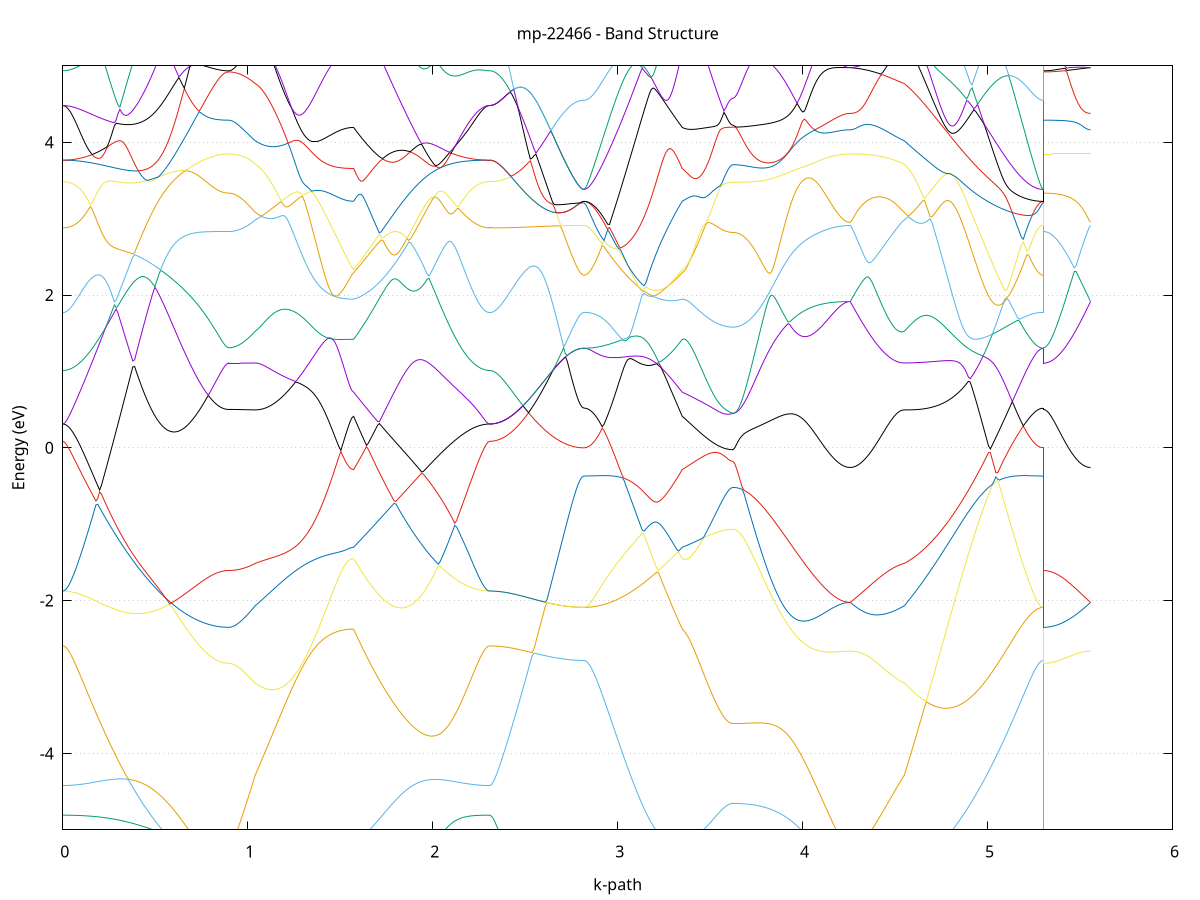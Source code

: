 set title 'mp-22466 - Band Structure'
set xlabel 'k-path'
set ylabel 'Energy (eV)'
set grid y
set yrange [-5:5]
set terminal png size 800,600
set output 'mp-22466_bands_gnuplot.png'
plot '-' using 1:2 with lines notitle, '-' using 1:2 with lines notitle, '-' using 1:2 with lines notitle, '-' using 1:2 with lines notitle, '-' using 1:2 with lines notitle, '-' using 1:2 with lines notitle, '-' using 1:2 with lines notitle, '-' using 1:2 with lines notitle, '-' using 1:2 with lines notitle, '-' using 1:2 with lines notitle, '-' using 1:2 with lines notitle, '-' using 1:2 with lines notitle, '-' using 1:2 with lines notitle, '-' using 1:2 with lines notitle, '-' using 1:2 with lines notitle, '-' using 1:2 with lines notitle, '-' using 1:2 with lines notitle, '-' using 1:2 with lines notitle, '-' using 1:2 with lines notitle, '-' using 1:2 with lines notitle, '-' using 1:2 with lines notitle, '-' using 1:2 with lines notitle, '-' using 1:2 with lines notitle, '-' using 1:2 with lines notitle, '-' using 1:2 with lines notitle, '-' using 1:2 with lines notitle, '-' using 1:2 with lines notitle, '-' using 1:2 with lines notitle, '-' using 1:2 with lines notitle, '-' using 1:2 with lines notitle, '-' using 1:2 with lines notitle, '-' using 1:2 with lines notitle, '-' using 1:2 with lines notitle, '-' using 1:2 with lines notitle, '-' using 1:2 with lines notitle, '-' using 1:2 with lines notitle, '-' using 1:2 with lines notitle, '-' using 1:2 with lines notitle, '-' using 1:2 with lines notitle, '-' using 1:2 with lines notitle, '-' using 1:2 with lines notitle, '-' using 1:2 with lines notitle, '-' using 1:2 with lines notitle, '-' using 1:2 with lines notitle, '-' using 1:2 with lines notitle, '-' using 1:2 with lines notitle, '-' using 1:2 with lines notitle, '-' using 1:2 with lines notitle, '-' using 1:2 with lines notitle, '-' using 1:2 with lines notitle, '-' using 1:2 with lines notitle, '-' using 1:2 with lines notitle, '-' using 1:2 with lines notitle, '-' using 1:2 with lines notitle, '-' using 1:2 with lines notitle, '-' using 1:2 with lines notitle, '-' using 1:2 with lines notitle, '-' using 1:2 with lines notitle, '-' using 1:2 with lines notitle, '-' using 1:2 with lines notitle, '-' using 1:2 with lines notitle, '-' using 1:2 with lines notitle, '-' using 1:2 with lines notitle, '-' using 1:2 with lines notitle
0.000000 -36.635843
0.009958 -36.635843
0.019917 -36.635843
0.029875 -36.635843
0.039833 -36.635843
0.049792 -36.635843
0.059750 -36.635843
0.069708 -36.635843
0.079667 -36.635843
0.089625 -36.635843
0.099584 -36.635843
0.109542 -36.635843
0.119500 -36.635843
0.129459 -36.635843
0.139417 -36.635843
0.149375 -36.635743
0.159334 -36.635743
0.169292 -36.635743
0.179250 -36.635743
0.189209 -36.635743
0.199167 -36.635743
0.209125 -36.635743
0.219084 -36.635743
0.229042 -36.635743
0.239001 -36.635643
0.248959 -36.635643
0.258917 -36.635643
0.268876 -36.635643
0.278834 -36.635643
0.288792 -36.635643
0.298751 -36.635543
0.308709 -36.635543
0.318667 -36.635543
0.328626 -36.635543
0.338584 -36.635543
0.348542 -36.635543
0.358501 -36.635443
0.368459 -36.635443
0.378418 -36.635443
0.388376 -36.635443
0.398334 -36.635443
0.408293 -36.635343
0.418251 -36.635343
0.428209 -36.635343
0.438168 -36.635343
0.448126 -36.635343
0.458084 -36.635343
0.468043 -36.635243
0.478001 -36.635243
0.487959 -36.635243
0.497918 -36.635243
0.507876 -36.635243
0.517835 -36.635143
0.527793 -36.635143
0.537751 -36.635143
0.547710 -36.635143
0.557668 -36.635143
0.567626 -36.635143
0.577585 -36.635043
0.587543 -36.635043
0.597501 -36.635043
0.607460 -36.635043
0.617418 -36.635043
0.627376 -36.635043
0.637335 -36.634943
0.647293 -36.634943
0.657252 -36.634943
0.667210 -36.634943
0.677168 -36.634943
0.687127 -36.634943
0.697085 -36.634943
0.707043 -36.634843
0.717002 -36.634843
0.726960 -36.634843
0.736918 -36.634843
0.746877 -36.634843
0.756835 -36.634843
0.766793 -36.634843
0.776752 -36.634843
0.786710 -36.634843
0.796669 -36.634843
0.806627 -36.634843
0.816585 -36.634843
0.826544 -36.634743
0.836502 -36.634743
0.846460 -36.634743
0.856419 -36.634743
0.866377 -36.634743
0.876335 -36.634743
0.886294 -36.634743
0.896252 -36.634743
0.896252 -36.634743
0.905904 -36.634743
0.915555 -36.634743
0.925207 -36.634743
0.934858 -36.634743
0.944509 -36.634743
0.954161 -36.634743
0.963812 -36.634743
0.973464 -36.634843
0.983115 -36.634843
0.992767 -36.634843
1.002418 -36.634843
1.012070 -36.634843
1.021721 -36.634843
1.031373 -36.634843
1.041024 -36.634843
1.041024 -36.634843
1.050865 -36.634843
1.060705 -36.634843
1.070545 -36.634843
1.080386 -36.634843
1.090226 -36.634843
1.100066 -36.634843
1.109906 -36.634943
1.119747 -36.634943
1.129587 -36.634943
1.139427 -36.634943
1.149268 -36.634943
1.159108 -36.634943
1.168948 -36.634943
1.178789 -36.634943
1.188629 -36.634943
1.198469 -36.635043
1.208309 -36.635043
1.218150 -36.635043
1.227990 -36.635043
1.237830 -36.635043
1.247671 -36.635043
1.257511 -36.635043
1.267351 -36.635043
1.277192 -36.635143
1.287032 -36.635143
1.296872 -36.635143
1.306713 -36.635143
1.316553 -36.635143
1.326393 -36.635143
1.336233 -36.635143
1.346074 -36.635143
1.355914 -36.635243
1.365754 -36.635243
1.375595 -36.635243
1.385435 -36.635243
1.395275 -36.635243
1.405116 -36.635243
1.414956 -36.635243
1.424796 -36.635243
1.434637 -36.635243
1.444477 -36.635243
1.454317 -36.635343
1.464157 -36.635343
1.473998 -36.635343
1.483838 -36.635343
1.493678 -36.635343
1.503519 -36.635343
1.513359 -36.635343
1.523199 -36.635343
1.533040 -36.635343
1.542880 -36.635343
1.552720 -36.635343
1.562561 -36.635343
1.572401 -36.635343
1.572401 -36.635343
1.582348 -36.635343
1.592296 -36.635343
1.602243 -36.635343
1.612191 -36.635343
1.622138 -36.635343
1.632086 -36.635343
1.642033 -36.635343
1.651981 -36.635343
1.661928 -36.635343
1.671876 -36.635343
1.681823 -36.635343
1.691771 -36.635343
1.701718 -36.635343
1.711666 -36.635343
1.721613 -36.635343
1.731561 -36.635343
1.741508 -36.635343
1.751456 -36.635343
1.761403 -36.635343
1.771351 -36.635343
1.781298 -36.635343
1.791246 -36.635343
1.801193 -36.635343
1.811141 -36.635343
1.821088 -36.635343
1.831036 -36.635343
1.840983 -36.635443
1.850931 -36.635443
1.860878 -36.635443
1.870826 -36.635443
1.880773 -36.635443
1.890721 -36.635443
1.900668 -36.635443
1.910616 -36.635443
1.920563 -36.635443
1.930511 -36.635543
1.940459 -36.635543
1.950406 -36.635543
1.960354 -36.635543
1.970301 -36.635543
1.980249 -36.635543
1.990196 -36.635543
2.000144 -36.635643
2.010091 -36.635643
2.020039 -36.635643
2.029986 -36.635643
2.039934 -36.635643
2.049881 -36.635643
2.059829 -36.635643
2.069776 -36.635643
2.079724 -36.635743
2.089671 -36.635743
2.099619 -36.635743
2.109566 -36.635743
2.119514 -36.635743
2.129461 -36.635743
2.139409 -36.635743
2.149356 -36.635743
2.159304 -36.635743
2.169251 -36.635843
2.179199 -36.635843
2.189146 -36.635843
2.199094 -36.635843
2.209041 -36.635843
2.218989 -36.635843
2.228936 -36.635843
2.238884 -36.635843
2.248831 -36.635843
2.258779 -36.635843
2.268726 -36.635843
2.278674 -36.635843
2.288621 -36.635843
2.298569 -36.635843
2.308516 -36.635843
2.308516 -36.635843
2.318505 -36.635843
2.328493 -36.635843
2.338482 -36.635843
2.348470 -36.635843
2.358459 -36.635843
2.368447 -36.635843
2.378436 -36.635843
2.388425 -36.635843
2.398413 -36.635843
2.408402 -36.635843
2.418390 -36.635843
2.428379 -36.635843
2.438367 -36.635843
2.448356 -36.635843
2.458344 -36.635843
2.468333 -36.635843
2.478322 -36.635843
2.488310 -36.635843
2.498299 -36.635843
2.508287 -36.635843
2.518276 -36.635843
2.528264 -36.635843
2.538253 -36.635843
2.548241 -36.635843
2.558230 -36.635843
2.568218 -36.635843
2.578207 -36.635843
2.588196 -36.635843
2.598184 -36.635843
2.608173 -36.635843
2.618161 -36.635843
2.628150 -36.635843
2.638138 -36.635843
2.648127 -36.635843
2.658115 -36.635843
2.668104 -36.635843
2.678093 -36.635843
2.688081 -36.635843
2.698070 -36.635843
2.708058 -36.635843
2.718047 -36.635843
2.728035 -36.635843
2.738024 -36.635843
2.748012 -36.635843
2.758001 -36.635843
2.767990 -36.635843
2.777978 -36.635843
2.787967 -36.635843
2.797955 -36.635843
2.807944 -36.635843
2.817932 -36.635843
2.817932 -36.635843
2.827773 -36.635843
2.837613 -36.635843
2.847453 -36.635843
2.857294 -36.635843
2.867134 -36.635843
2.876974 -36.635843
2.886814 -36.635843
2.896655 -36.635843
2.906495 -36.635843
2.916335 -36.635843
2.926176 -36.635843
2.936016 -36.635843
2.945856 -36.635843
2.955697 -36.635743
2.965537 -36.635743
2.975377 -36.635743
2.985217 -36.635743
2.995058 -36.635743
3.004898 -36.635743
3.014738 -36.635743
3.024579 -36.635743
3.034419 -36.635743
3.044259 -36.635743
3.054100 -36.635643
3.063940 -36.635643
3.073780 -36.635643
3.083621 -36.635643
3.093461 -36.635643
3.103301 -36.635643
3.113141 -36.635643
3.122982 -36.635643
3.132822 -36.635543
3.142662 -36.635543
3.152503 -36.635543
3.162343 -36.635543
3.172183 -36.635543
3.182024 -36.635543
3.191864 -36.635543
3.201704 -36.635443
3.211545 -36.635443
3.221385 -36.635443
3.231225 -36.635443
3.241065 -36.635443
3.250906 -36.635443
3.260746 -36.635443
3.270586 -36.635443
3.280427 -36.635443
3.290267 -36.635343
3.300107 -36.635343
3.309948 -36.635343
3.319788 -36.635343
3.329628 -36.635343
3.339469 -36.635343
3.349309 -36.635343
3.349309 -36.635343
3.359113 -36.635343
3.368917 -36.635343
3.378721 -36.635343
3.388525 -36.635343
3.398328 -36.635343
3.408132 -36.635343
3.417936 -36.635343
3.427740 -36.635343
3.437544 -36.635343
3.447348 -36.635343
3.457152 -36.635343
3.466956 -36.635343
3.476760 -36.635343
3.486564 -36.635343
3.496368 -36.635343
3.506172 -36.635343
3.515976 -36.635343
3.525779 -36.635343
3.535583 -36.635343
3.545387 -36.635343
3.555191 -36.635343
3.564995 -36.635343
3.574799 -36.635343
3.584603 -36.635343
3.594407 -36.635343
3.604211 -36.635343
3.614015 -36.635343
3.623819 -36.635343
3.623819 -36.635343
3.633721 -36.635343
3.643623 -36.635343
3.653526 -36.635343
3.663428 -36.635343
3.673330 -36.635343
3.683232 -36.635343
3.693135 -36.635243
3.703037 -36.635243
3.712939 -36.635243
3.722842 -36.635243
3.732744 -36.635243
3.742646 -36.635243
3.752548 -36.635243
3.762451 -36.635243
3.772353 -36.635243
3.782255 -36.635243
3.792157 -36.635243
3.802060 -36.635243
3.811962 -36.635243
3.821864 -36.635143
3.831767 -36.635143
3.841669 -36.635143
3.851571 -36.635143
3.861473 -36.635143
3.871376 -36.635143
3.881278 -36.635143
3.891180 -36.635143
3.901083 -36.635143
3.910985 -36.635043
3.920887 -36.635043
3.930789 -36.635043
3.940692 -36.635043
3.950594 -36.635043
3.960496 -36.635043
3.970399 -36.635043
3.980301 -36.634943
3.990203 -36.634943
4.000105 -36.634943
4.010008 -36.634943
4.019910 -36.634943
4.029812 -36.634943
4.039714 -36.634943
4.049617 -36.634943
4.059519 -36.634943
4.069421 -36.634843
4.079324 -36.634843
4.089226 -36.634843
4.099128 -36.634843
4.109030 -36.634843
4.118933 -36.634843
4.128835 -36.634843
4.138737 -36.634843
4.148640 -36.634843
4.158542 -36.634843
4.168444 -36.634843
4.178346 -36.634843
4.188249 -36.634743
4.198151 -36.634743
4.208053 -36.634743
4.217956 -36.634743
4.227858 -36.634743
4.237760 -36.634743
4.247662 -36.634743
4.257565 -36.634743
4.257565 -36.634743
4.267331 -36.634743
4.277096 -36.634743
4.286862 -36.634743
4.296628 -36.634743
4.306394 -36.634743
4.316160 -36.634743
4.325926 -36.634743
4.335692 -36.634743
4.345458 -36.634743
4.355223 -36.634743
4.364989 -36.634743
4.374755 -36.634743
4.384521 -36.634743
4.394287 -36.634743
4.404053 -36.634843
4.413819 -36.634843
4.423585 -36.634843
4.433351 -36.634843
4.443116 -36.634843
4.452882 -36.634843
4.462648 -36.634843
4.472414 -36.634843
4.482180 -36.634843
4.491946 -36.634843
4.501712 -36.634843
4.511478 -36.634843
4.521243 -36.634843
4.531009 -36.634843
4.540775 -36.634843
4.550541 -36.634843
4.550541 -36.634843
4.560429 -36.634843
4.570317 -36.634843
4.580205 -36.634843
4.590093 -36.634843
4.599981 -36.634943
4.609868 -36.634943
4.619756 -36.634943
4.629644 -36.634943
4.639532 -36.634943
4.649420 -36.634943
4.659308 -36.634943
4.669196 -36.634943
4.679084 -36.635043
4.688972 -36.635043
4.698859 -36.635043
4.708747 -36.635043
4.718635 -36.635043
4.728523 -36.635043
4.738411 -36.635143
4.748299 -36.635143
4.758187 -36.635143
4.768075 -36.635143
4.777963 -36.635143
4.787851 -36.635143
4.797738 -36.635243
4.807626 -36.635243
4.817514 -36.635243
4.827402 -36.635243
4.837290 -36.635243
4.847178 -36.635343
4.857066 -36.635343
4.866954 -36.635343
4.876842 -36.635343
4.886729 -36.635343
4.896617 -36.635343
4.906505 -36.635443
4.916393 -36.635443
4.926281 -36.635443
4.936169 -36.635443
4.946057 -36.635443
4.955945 -36.635543
4.965833 -36.635543
4.975720 -36.635543
4.985608 -36.635543
4.995496 -36.635543
5.005384 -36.635543
5.015272 -36.635643
5.025160 -36.635643
5.035048 -36.635643
5.044936 -36.635643
5.054824 -36.635643
5.064712 -36.635643
5.074599 -36.635643
5.084487 -36.635743
5.094375 -36.635743
5.104263 -36.635743
5.114151 -36.635743
5.124039 -36.635743
5.133927 -36.635743
5.143815 -36.635743
5.153703 -36.635743
5.163590 -36.635743
5.173478 -36.635843
5.183366 -36.635843
5.193254 -36.635843
5.203142 -36.635843
5.213030 -36.635843
5.222918 -36.635843
5.232806 -36.635843
5.242694 -36.635843
5.252581 -36.635843
5.262469 -36.635843
5.272357 -36.635843
5.282245 -36.635843
5.292133 -36.635843
5.302021 -36.635843
5.302021 -36.634743
5.311817 -36.634743
5.321614 -36.634743
5.331410 -36.634743
5.341207 -36.634743
5.351003 -36.634743
5.360800 -36.634743
5.370596 -36.634743
5.380393 -36.634743
5.390189 -36.634743
5.399986 -36.634743
5.409782 -36.634743
5.419579 -36.634743
5.429375 -36.634743
5.439171 -36.634743
5.448968 -36.634743
5.458764 -36.634743
5.468561 -36.634743
5.478357 -36.634743
5.488154 -36.634743
5.497950 -36.634743
5.507747 -36.634743
5.517543 -36.634743
5.527340 -36.634743
5.537136 -36.634743
5.546933 -36.634743
5.556729 -36.634743
e
0.000000 -18.699843
0.009958 -18.699843
0.019917 -18.699843
0.029875 -18.699843
0.039833 -18.699843
0.049792 -18.699843
0.059750 -18.699743
0.069708 -18.699743
0.079667 -18.699743
0.089625 -18.699743
0.099584 -18.699643
0.109542 -18.699643
0.119500 -18.699543
0.129459 -18.699543
0.139417 -18.699543
0.149375 -18.699443
0.159334 -18.699443
0.169292 -18.699343
0.179250 -18.699343
0.189209 -18.699243
0.199167 -18.699143
0.209125 -18.699143
0.219084 -18.699043
0.229042 -18.698943
0.239001 -18.698943
0.248959 -18.698843
0.258917 -18.698743
0.268876 -18.698743
0.278834 -18.698643
0.288792 -18.698543
0.298751 -18.698543
0.308709 -18.698443
0.318667 -18.698343
0.328626 -18.698243
0.338584 -18.698243
0.348542 -18.698143
0.358501 -18.698043
0.368459 -18.697943
0.378418 -18.697943
0.388376 -18.697843
0.398334 -18.697743
0.408293 -18.697643
0.418251 -18.697643
0.428209 -18.697543
0.438168 -18.697443
0.448126 -18.697443
0.458084 -18.697343
0.468043 -18.697243
0.478001 -18.697243
0.487959 -18.697143
0.497918 -18.697143
0.507876 -18.697043
0.517835 -18.696943
0.527793 -18.696943
0.537751 -18.696843
0.547710 -18.696843
0.557668 -18.696743
0.567626 -18.696743
0.577585 -18.696643
0.587543 -18.696643
0.597501 -18.696643
0.607460 -18.696543
0.617418 -18.696543
0.627376 -18.696443
0.637335 -18.696443
0.647293 -18.696443
0.657252 -18.696343
0.667210 -18.696343
0.677168 -18.696343
0.687127 -18.696343
0.697085 -18.696243
0.707043 -18.696243
0.717002 -18.696243
0.726960 -18.696243
0.736918 -18.696143
0.746877 -18.696143
0.756835 -18.696143
0.766793 -18.696143
0.776752 -18.696143
0.786710 -18.696143
0.796669 -18.696143
0.806627 -18.696043
0.816585 -18.696043
0.826544 -18.696043
0.836502 -18.696043
0.846460 -18.696043
0.856419 -18.696043
0.866377 -18.696043
0.876335 -18.696043
0.886294 -18.696043
0.896252 -18.696043
0.896252 -18.696043
0.905904 -18.696043
0.915555 -18.696043
0.925207 -18.696043
0.934858 -18.696043
0.944509 -18.696043
0.954161 -18.696043
0.963812 -18.696043
0.973464 -18.696143
0.983115 -18.696143
0.992767 -18.696143
1.002418 -18.696143
1.012070 -18.696143
1.021721 -18.696243
1.031373 -18.696243
1.041024 -18.696243
1.041024 -18.696243
1.050865 -18.696243
1.060705 -18.696343
1.070545 -18.696343
1.080386 -18.696343
1.090226 -18.696343
1.100066 -18.696443
1.109906 -18.696443
1.119747 -18.696443
1.129587 -18.696443
1.139427 -18.696543
1.149268 -18.696543
1.159108 -18.696543
1.168948 -18.696643
1.178789 -18.696643
1.188629 -18.696643
1.198469 -18.696743
1.208309 -18.696743
1.218150 -18.696843
1.227990 -18.696843
1.237830 -18.696843
1.247671 -18.696943
1.257511 -18.696943
1.267351 -18.696943
1.277192 -18.697043
1.287032 -18.697043
1.296872 -18.697043
1.306713 -18.697143
1.316553 -18.697143
1.326393 -18.697143
1.336233 -18.697243
1.346074 -18.697243
1.355914 -18.697243
1.365754 -18.697343
1.375595 -18.697343
1.385435 -18.697343
1.395275 -18.697443
1.405116 -18.697443
1.414956 -18.697443
1.424796 -18.697443
1.434637 -18.697543
1.444477 -18.697543
1.454317 -18.697543
1.464157 -18.697543
1.473998 -18.697643
1.483838 -18.697643
1.493678 -18.697643
1.503519 -18.697643
1.513359 -18.697643
1.523199 -18.697643
1.533040 -18.697643
1.542880 -18.697643
1.552720 -18.697643
1.562561 -18.697643
1.572401 -18.697643
1.572401 -18.697643
1.582348 -18.697643
1.592296 -18.697543
1.602243 -18.697543
1.612191 -18.697443
1.622138 -18.697443
1.632086 -18.697343
1.642033 -18.697343
1.651981 -18.697343
1.661928 -18.697243
1.671876 -18.697243
1.681823 -18.697243
1.691771 -18.697243
1.701718 -18.697243
1.711666 -18.697243
1.721613 -18.697243
1.731561 -18.697243
1.741508 -18.697243
1.751456 -18.697243
1.761403 -18.697243
1.771351 -18.697243
1.781298 -18.697243
1.791246 -18.697343
1.801193 -18.697343
1.811141 -18.697343
1.821088 -18.697443
1.831036 -18.697443
1.840983 -18.697443
1.850931 -18.697543
1.860878 -18.697543
1.870826 -18.697643
1.880773 -18.697643
1.890721 -18.697743
1.900668 -18.697743
1.910616 -18.697843
1.920563 -18.697943
1.930511 -18.697943
1.940459 -18.698043
1.950406 -18.698143
1.960354 -18.698143
1.970301 -18.698243
1.980249 -18.698343
1.990196 -18.698343
2.000144 -18.698443
2.010091 -18.698543
2.020039 -18.698543
2.029986 -18.698643
2.039934 -18.698743
2.049881 -18.698743
2.059829 -18.698843
2.069776 -18.698943
2.079724 -18.699043
2.089671 -18.699043
2.099619 -18.699143
2.109566 -18.699143
2.119514 -18.699243
2.129461 -18.699343
2.139409 -18.699343
2.149356 -18.699443
2.159304 -18.699443
2.169251 -18.699543
2.179199 -18.699543
2.189146 -18.699543
2.199094 -18.699643
2.209041 -18.699643
2.218989 -18.699743
2.228936 -18.699743
2.238884 -18.699743
2.248831 -18.699743
2.258779 -18.699843
2.268726 -18.699843
2.278674 -18.699843
2.288621 -18.699843
2.298569 -18.699843
2.308516 -18.699843
2.308516 -18.699843
2.318505 -18.699843
2.328493 -18.699843
2.338482 -18.699843
2.348470 -18.699843
2.358459 -18.699843
2.368447 -18.699943
2.378436 -18.699943
2.388425 -18.699943
2.398413 -18.699943
2.408402 -18.700043
2.418390 -18.700043
2.428379 -18.700043
2.438367 -18.700143
2.448356 -18.700143
2.458344 -18.700243
2.468333 -18.700243
2.478322 -18.700243
2.488310 -18.700343
2.498299 -18.700343
2.508287 -18.700443
2.518276 -18.700443
2.528264 -18.700543
2.538253 -18.700643
2.548241 -18.700643
2.558230 -18.700743
2.568218 -18.700743
2.578207 -18.700843
2.588196 -18.700843
2.598184 -18.700943
2.608173 -18.700943
2.618161 -18.701043
2.628150 -18.701143
2.638138 -18.701143
2.648127 -18.701243
2.658115 -18.701243
2.668104 -18.701243
2.678093 -18.701343
2.688081 -18.701343
2.698070 -18.701443
2.708058 -18.701443
2.718047 -18.701443
2.728035 -18.701543
2.738024 -18.701543
2.748012 -18.701543
2.758001 -18.701543
2.767990 -18.701643
2.777978 -18.701643
2.787967 -18.701643
2.797955 -18.701643
2.807944 -18.701643
2.817932 -18.701643
2.817932 -18.701643
2.827773 -18.701643
2.837613 -18.701643
2.847453 -18.701643
2.857294 -18.701643
2.867134 -18.701543
2.876974 -18.701543
2.886814 -18.701543
2.896655 -18.701443
2.906495 -18.701443
2.916335 -18.701443
2.926176 -18.701343
2.936016 -18.701343
2.945856 -18.701243
2.955697 -18.701143
2.965537 -18.701143
2.975377 -18.701043
2.985217 -18.700943
2.995058 -18.700943
3.004898 -18.700843
3.014738 -18.700743
3.024579 -18.700643
3.034419 -18.700543
3.044259 -18.700543
3.054100 -18.700443
3.063940 -18.700343
3.073780 -18.700243
3.083621 -18.700143
3.093461 -18.700043
3.103301 -18.699943
3.113141 -18.699843
3.122982 -18.699743
3.132822 -18.699643
3.142662 -18.699543
3.152503 -18.699443
3.162343 -18.699343
3.172183 -18.699243
3.182024 -18.699143
3.191864 -18.699043
3.201704 -18.698943
3.211545 -18.698843
3.221385 -18.698743
3.231225 -18.698643
3.241065 -18.698543
3.250906 -18.698443
3.260746 -18.698343
3.270586 -18.698243
3.280427 -18.698143
3.290267 -18.698143
3.300107 -18.698043
3.309948 -18.697943
3.319788 -18.697843
3.329628 -18.697843
3.339469 -18.697743
3.349309 -18.697643
3.349309 -18.697643
3.359113 -18.697643
3.368917 -18.697643
3.378721 -18.697643
3.388525 -18.697543
3.398328 -18.697543
3.408132 -18.697543
3.417936 -18.697543
3.427740 -18.697543
3.437544 -18.697443
3.447348 -18.697443
3.457152 -18.697443
3.466956 -18.697443
3.476760 -18.697443
3.486564 -18.697443
3.496368 -18.697343
3.506172 -18.697343
3.515976 -18.697343
3.525779 -18.697343
3.535583 -18.697343
3.545387 -18.697343
3.555191 -18.697343
3.564995 -18.697343
3.574799 -18.697343
3.584603 -18.697343
3.594407 -18.697343
3.604211 -18.697243
3.614015 -18.697243
3.623819 -18.697243
3.623819 -18.697243
3.633721 -18.697243
3.643623 -18.697243
3.653526 -18.697243
3.663428 -18.697243
3.673330 -18.697243
3.683232 -18.697243
3.693135 -18.697243
3.703037 -18.697243
3.712939 -18.697243
3.722842 -18.697243
3.732744 -18.697243
3.742646 -18.697143
3.752548 -18.697143
3.762451 -18.697143
3.772353 -18.697143
3.782255 -18.697143
3.792157 -18.697043
3.802060 -18.697043
3.811962 -18.697043
3.821864 -18.697043
3.831767 -18.696943
3.841669 -18.696943
3.851571 -18.696943
3.861473 -18.696943
3.871376 -18.696843
3.881278 -18.696843
3.891180 -18.696843
3.901083 -18.696743
3.910985 -18.696743
3.920887 -18.696743
3.930789 -18.696643
3.940692 -18.696643
3.950594 -18.696643
3.960496 -18.696643
3.970399 -18.696543
3.980301 -18.696543
3.990203 -18.696543
4.000105 -18.696443
4.010008 -18.696443
4.019910 -18.696443
4.029812 -18.696443
4.039714 -18.696343
4.049617 -18.696343
4.059519 -18.696343
4.069421 -18.696343
4.079324 -18.696243
4.089226 -18.696243
4.099128 -18.696243
4.109030 -18.696243
4.118933 -18.696143
4.128835 -18.696143
4.138737 -18.696143
4.148640 -18.696143
4.158542 -18.696143
4.168444 -18.696143
4.178346 -18.696043
4.188249 -18.696043
4.198151 -18.696043
4.208053 -18.696043
4.217956 -18.696043
4.227858 -18.696043
4.237760 -18.696043
4.247662 -18.696043
4.257565 -18.696043
4.257565 -18.696043
4.267331 -18.696043
4.277096 -18.696043
4.286862 -18.696043
4.296628 -18.696043
4.306394 -18.696043
4.316160 -18.696043
4.325926 -18.696043
4.335692 -18.696043
4.345458 -18.696043
4.355223 -18.696043
4.364989 -18.696043
4.374755 -18.696043
4.384521 -18.696043
4.394287 -18.696043
4.404053 -18.696043
4.413819 -18.696143
4.423585 -18.696143
4.433351 -18.696143
4.443116 -18.696143
4.452882 -18.696143
4.462648 -18.696143
4.472414 -18.696143
4.482180 -18.696143
4.491946 -18.696143
4.501712 -18.696143
4.511478 -18.696243
4.521243 -18.696243
4.531009 -18.696243
4.540775 -18.696243
4.550541 -18.696243
4.550541 -18.696243
4.560429 -18.696243
4.570317 -18.696343
4.580205 -18.696343
4.590093 -18.696343
4.599981 -18.696443
4.609868 -18.696443
4.619756 -18.696543
4.629644 -18.696543
4.639532 -18.696643
4.649420 -18.696643
4.659308 -18.696743
4.669196 -18.696743
4.679084 -18.696843
4.688972 -18.696843
4.698859 -18.696943
4.708747 -18.697043
4.718635 -18.697043
4.728523 -18.697143
4.738411 -18.697243
4.748299 -18.697343
4.758187 -18.697343
4.768075 -18.697443
4.777963 -18.697543
4.787851 -18.697643
4.797738 -18.697743
4.807626 -18.697843
4.817514 -18.697843
4.827402 -18.697943
4.837290 -18.698043
4.847178 -18.698143
4.857066 -18.698243
4.866954 -18.698343
4.876842 -18.698443
4.886729 -18.698543
4.896617 -18.698643
4.906505 -18.698743
4.916393 -18.698843
4.926281 -18.698943
4.936169 -18.699043
4.946057 -18.699143
4.955945 -18.699243
4.965833 -18.699343
4.975720 -18.699543
4.985608 -18.699643
4.995496 -18.699743
5.005384 -18.699843
5.015272 -18.699943
5.025160 -18.700043
5.035048 -18.700143
5.044936 -18.700243
5.054824 -18.700343
5.064712 -18.700443
5.074599 -18.700443
5.084487 -18.700543
5.094375 -18.700643
5.104263 -18.700743
5.114151 -18.700843
5.124039 -18.700943
5.133927 -18.700943
5.143815 -18.701043
5.153703 -18.701143
5.163590 -18.701143
5.173478 -18.701243
5.183366 -18.701343
5.193254 -18.701343
5.203142 -18.701443
5.213030 -18.701443
5.222918 -18.701443
5.232806 -18.701543
5.242694 -18.701543
5.252581 -18.701543
5.262469 -18.701643
5.272357 -18.701643
5.282245 -18.701643
5.292133 -18.701643
5.302021 -18.701643
5.302021 -18.696043
5.311817 -18.696043
5.321614 -18.696043
5.331410 -18.696043
5.341207 -18.696043
5.351003 -18.696043
5.360800 -18.696043
5.370596 -18.696043
5.380393 -18.696043
5.390189 -18.696043
5.399986 -18.696043
5.409782 -18.696043
5.419579 -18.696043
5.429375 -18.696043
5.439171 -18.696043
5.448968 -18.696043
5.458764 -18.696043
5.468561 -18.696043
5.478357 -18.696043
5.488154 -18.696043
5.497950 -18.696043
5.507747 -18.696043
5.517543 -18.696043
5.527340 -18.696043
5.537136 -18.696043
5.546933 -18.696043
5.556729 -18.696043
e
0.000000 -18.668243
0.009958 -18.668243
0.019917 -18.668243
0.029875 -18.668343
0.039833 -18.668343
0.049792 -18.668443
0.059750 -18.668543
0.069708 -18.668643
0.079667 -18.668743
0.089625 -18.668943
0.099584 -18.669043
0.109542 -18.669243
0.119500 -18.669443
0.129459 -18.669643
0.139417 -18.669843
0.149375 -18.670043
0.159334 -18.670343
0.169292 -18.670543
0.179250 -18.670843
0.189209 -18.671143
0.199167 -18.671443
0.209125 -18.671743
0.219084 -18.672043
0.229042 -18.672343
0.239001 -18.672643
0.248959 -18.673043
0.258917 -18.673343
0.268876 -18.673743
0.278834 -18.674043
0.288792 -18.674443
0.298751 -18.674743
0.308709 -18.675143
0.318667 -18.675543
0.328626 -18.675943
0.338584 -18.676343
0.348542 -18.676743
0.358501 -18.677043
0.368459 -18.677443
0.378418 -18.677843
0.388376 -18.678243
0.398334 -18.678643
0.408293 -18.679043
0.418251 -18.679443
0.428209 -18.679843
0.438168 -18.680143
0.448126 -18.680543
0.458084 -18.680943
0.468043 -18.681343
0.478001 -18.681643
0.487959 -18.682043
0.497918 -18.682343
0.507876 -18.682743
0.517835 -18.683043
0.527793 -18.683443
0.537751 -18.683743
0.547710 -18.684043
0.557668 -18.684343
0.567626 -18.684643
0.577585 -18.684943
0.587543 -18.685243
0.597501 -18.685543
0.607460 -18.685843
0.617418 -18.686143
0.627376 -18.686343
0.637335 -18.686643
0.647293 -18.686843
0.657252 -18.687043
0.667210 -18.687243
0.677168 -18.687543
0.687127 -18.687743
0.697085 -18.687943
0.707043 -18.688043
0.717002 -18.688243
0.726960 -18.688443
0.736918 -18.688543
0.746877 -18.688743
0.756835 -18.688843
0.766793 -18.688943
0.776752 -18.689143
0.786710 -18.689243
0.796669 -18.689343
0.806627 -18.689443
0.816585 -18.689443
0.826544 -18.689543
0.836502 -18.689643
0.846460 -18.689643
0.856419 -18.689743
0.866377 -18.689743
0.876335 -18.689743
0.886294 -18.689743
0.896252 -18.689743
0.896252 -18.689743
0.905904 -18.689743
0.915555 -18.689743
0.925207 -18.689743
0.934858 -18.689643
0.944509 -18.689643
0.954161 -18.689543
0.963812 -18.689443
0.973464 -18.689343
0.983115 -18.689243
0.992767 -18.689143
1.002418 -18.689043
1.012070 -18.688943
1.021721 -18.688743
1.031373 -18.688643
1.041024 -18.688443
1.041024 -18.688443
1.050865 -18.688343
1.060705 -18.688343
1.070545 -18.688443
1.080386 -18.688443
1.090226 -18.688543
1.100066 -18.688543
1.109906 -18.688643
1.119747 -18.688743
1.129587 -18.688743
1.139427 -18.688843
1.149268 -18.688943
1.159108 -18.689043
1.168948 -18.689043
1.178789 -18.689143
1.188629 -18.689243
1.198469 -18.689343
1.208309 -18.689443
1.218150 -18.689543
1.227990 -18.689643
1.237830 -18.689643
1.247671 -18.689743
1.257511 -18.689843
1.267351 -18.689943
1.277192 -18.690043
1.287032 -18.690143
1.296872 -18.690243
1.306713 -18.690343
1.316553 -18.690343
1.326393 -18.690443
1.336233 -18.690543
1.346074 -18.690643
1.355914 -18.690743
1.365754 -18.690743
1.375595 -18.690843
1.385435 -18.690943
1.395275 -18.691043
1.405116 -18.691043
1.414956 -18.691143
1.424796 -18.691143
1.434637 -18.691243
1.444477 -18.691343
1.454317 -18.691343
1.464157 -18.691443
1.473998 -18.691443
1.483838 -18.691443
1.493678 -18.691543
1.503519 -18.691543
1.513359 -18.691543
1.523199 -18.691643
1.533040 -18.691643
1.542880 -18.691643
1.552720 -18.691643
1.562561 -18.691643
1.572401 -18.691643
1.572401 -18.691643
1.582348 -18.691943
1.592296 -18.692243
1.602243 -18.692443
1.612191 -18.692643
1.622138 -18.692843
1.632086 -18.692943
1.642033 -18.693143
1.651981 -18.693143
1.661928 -18.693243
1.671876 -18.693243
1.681823 -18.693243
1.691771 -18.693243
1.701718 -18.693143
1.711666 -18.693143
1.721613 -18.692943
1.731561 -18.692843
1.741508 -18.692643
1.751456 -18.692443
1.761403 -18.692243
1.771351 -18.691943
1.781298 -18.691643
1.791246 -18.691343
1.801193 -18.690943
1.811141 -18.690643
1.821088 -18.690243
1.831036 -18.689743
1.840983 -18.689343
1.850931 -18.688843
1.860878 -18.688443
1.870826 -18.687943
1.880773 -18.687443
1.890721 -18.686843
1.900668 -18.686343
1.910616 -18.685743
1.920563 -18.685143
1.930511 -18.684643
1.940459 -18.684043
1.950406 -18.683443
1.960354 -18.682843
1.970301 -18.682143
1.980249 -18.681543
1.990196 -18.680943
2.000144 -18.680343
2.010091 -18.679743
2.020039 -18.679143
2.029986 -18.678443
2.039934 -18.677843
2.049881 -18.677243
2.059829 -18.676643
2.069776 -18.676143
2.079724 -18.675543
2.089671 -18.674943
2.099619 -18.674443
2.109566 -18.673943
2.119514 -18.673443
2.129461 -18.672943
2.139409 -18.672443
2.149356 -18.671943
2.159304 -18.671543
2.169251 -18.671143
2.179199 -18.670743
2.189146 -18.670343
2.199094 -18.670043
2.209041 -18.669743
2.218989 -18.669443
2.228936 -18.669243
2.238884 -18.668943
2.248831 -18.668743
2.258779 -18.668643
2.268726 -18.668443
2.278674 -18.668343
2.288621 -18.668343
2.298569 -18.668243
2.308516 -18.668243
2.308516 -18.668243
2.318505 -18.668243
2.328493 -18.668243
2.338482 -18.668243
2.348470 -18.668243
2.358459 -18.668243
2.368447 -18.668243
2.378436 -18.668243
2.388425 -18.668243
2.398413 -18.668243
2.408402 -18.668243
2.418390 -18.668243
2.428379 -18.668243
2.438367 -18.668143
2.448356 -18.668143
2.458344 -18.668143
2.468333 -18.668143
2.478322 -18.668143
2.488310 -18.668143
2.498299 -18.668143
2.508287 -18.668143
2.518276 -18.668143
2.528264 -18.668143
2.538253 -18.668143
2.548241 -18.668143
2.558230 -18.668143
2.568218 -18.668143
2.578207 -18.668143
2.588196 -18.668043
2.598184 -18.668043
2.608173 -18.668043
2.618161 -18.668043
2.628150 -18.668043
2.638138 -18.668043
2.648127 -18.668043
2.658115 -18.668043
2.668104 -18.668043
2.678093 -18.668043
2.688081 -18.668043
2.698070 -18.668043
2.708058 -18.668043
2.718047 -18.668043
2.728035 -18.668043
2.738024 -18.668043
2.748012 -18.668043
2.758001 -18.667943
2.767990 -18.667943
2.777978 -18.667943
2.787967 -18.667943
2.797955 -18.667943
2.807944 -18.667943
2.817932 -18.667943
2.817932 -18.667943
2.827773 -18.668043
2.837613 -18.668043
2.847453 -18.668143
2.857294 -18.668243
2.867134 -18.668343
2.876974 -18.668543
2.886814 -18.668743
2.896655 -18.668943
2.906495 -18.669143
2.916335 -18.669443
2.926176 -18.669743
2.936016 -18.670043
2.945856 -18.670443
2.955697 -18.670843
2.965537 -18.671243
2.975377 -18.671643
2.985217 -18.672043
2.995058 -18.672543
3.004898 -18.673043
3.014738 -18.673543
3.024579 -18.674043
3.034419 -18.674543
3.044259 -18.675143
3.054100 -18.675643
3.063940 -18.676243
3.073780 -18.676843
3.083621 -18.677443
3.093461 -18.678043
3.103301 -18.678643
3.113141 -18.679243
3.122982 -18.679843
3.132822 -18.680443
3.142662 -18.681043
3.152503 -18.681743
3.162343 -18.682343
3.172183 -18.682943
3.182024 -18.683543
3.191864 -18.684143
3.201704 -18.684743
3.211545 -18.685243
3.221385 -18.685843
3.231225 -18.686443
3.241065 -18.686943
3.250906 -18.687443
3.260746 -18.687943
3.270586 -18.688443
3.280427 -18.688943
3.290267 -18.689443
3.300107 -18.689843
3.309948 -18.690243
3.319788 -18.690643
3.329628 -18.691043
3.339469 -18.691343
3.349309 -18.691643
3.349309 -18.691643
3.359113 -18.691743
3.368917 -18.691843
3.378721 -18.691943
3.388525 -18.692043
3.398328 -18.692143
3.408132 -18.692243
3.417936 -18.692343
3.427740 -18.692443
3.437544 -18.692543
3.447348 -18.692543
3.457152 -18.692643
3.466956 -18.692743
3.476760 -18.692743
3.486564 -18.692843
3.496368 -18.692943
3.506172 -18.692943
3.515976 -18.693043
3.525779 -18.693043
3.535583 -18.693043
3.545387 -18.693143
3.555191 -18.693143
3.564995 -18.693143
3.574799 -18.693243
3.584603 -18.693243
3.594407 -18.693243
3.604211 -18.693243
3.614015 -18.693243
3.623819 -18.693243
3.623819 -18.693243
3.633721 -18.693243
3.643623 -18.693243
3.653526 -18.693243
3.663428 -18.693243
3.673330 -18.693143
3.683232 -18.693143
3.693135 -18.693143
3.703037 -18.693143
3.712939 -18.693043
3.722842 -18.693043
3.732744 -18.692943
3.742646 -18.692943
3.752548 -18.692843
3.762451 -18.692843
3.772353 -18.692743
3.782255 -18.692743
3.792157 -18.692643
3.802060 -18.692543
3.811962 -18.692443
3.821864 -18.692443
3.831767 -18.692343
3.841669 -18.692243
3.851571 -18.692143
3.861473 -18.692043
3.871376 -18.692043
3.881278 -18.691943
3.891180 -18.691843
3.901083 -18.691743
3.910985 -18.691643
3.920887 -18.691543
3.930789 -18.691443
3.940692 -18.691343
3.950594 -18.691243
3.960496 -18.691143
3.970399 -18.691043
3.980301 -18.690943
3.990203 -18.690943
4.000105 -18.690843
4.010008 -18.690743
4.019910 -18.690643
4.029812 -18.690543
4.039714 -18.690443
4.049617 -18.690343
4.059519 -18.690343
4.069421 -18.690243
4.079324 -18.690143
4.089226 -18.690043
4.099128 -18.690043
4.109030 -18.689943
4.118933 -18.689843
4.128835 -18.689843
4.138737 -18.689743
4.148640 -18.689743
4.158542 -18.689643
4.168444 -18.689643
4.178346 -18.689543
4.188249 -18.689543
4.198151 -18.689543
4.208053 -18.689543
4.217956 -18.689443
4.227858 -18.689443
4.237760 -18.689443
4.247662 -18.689443
4.257565 -18.689443
4.257565 -18.689443
4.267331 -18.689443
4.277096 -18.689443
4.286862 -18.689443
4.296628 -18.689443
4.306394 -18.689543
4.316160 -18.689543
4.325926 -18.689443
4.335692 -18.689443
4.345458 -18.689443
4.355223 -18.689443
4.364989 -18.689443
4.374755 -18.689443
4.384521 -18.689443
4.394287 -18.689343
4.404053 -18.689343
4.413819 -18.689343
4.423585 -18.689243
4.433351 -18.689243
4.443116 -18.689143
4.452882 -18.689143
4.462648 -18.689043
4.472414 -18.689043
4.482180 -18.688943
4.491946 -18.688843
4.501712 -18.688843
4.511478 -18.688743
4.521243 -18.688643
4.531009 -18.688643
4.540775 -18.688543
4.550541 -18.688443
4.550541 -18.688443
4.560429 -18.688243
4.570317 -18.688043
4.580205 -18.687843
4.590093 -18.687643
4.599981 -18.687343
4.609868 -18.687143
4.619756 -18.686943
4.629644 -18.686743
4.639532 -18.686543
4.649420 -18.686243
4.659308 -18.686043
4.669196 -18.685843
4.679084 -18.685543
4.688972 -18.685343
4.698859 -18.685043
4.708747 -18.684743
4.718635 -18.684443
4.728523 -18.684143
4.738411 -18.683843
4.748299 -18.683543
4.758187 -18.683243
4.768075 -18.682943
4.777963 -18.682643
4.787851 -18.682343
4.797738 -18.681943
4.807626 -18.681643
4.817514 -18.681243
4.827402 -18.680943
4.837290 -18.680543
4.847178 -18.680243
4.857066 -18.679843
4.866954 -18.679443
4.876842 -18.679043
4.886729 -18.678743
4.896617 -18.678343
4.906505 -18.677943
4.916393 -18.677543
4.926281 -18.677243
4.936169 -18.676843
4.946057 -18.676443
4.955945 -18.676043
4.965833 -18.675743
4.975720 -18.675343
4.985608 -18.674943
4.995496 -18.674643
5.005384 -18.674243
5.015272 -18.673843
5.025160 -18.673543
5.035048 -18.673143
5.044936 -18.672843
5.054824 -18.672543
5.064712 -18.672243
5.074599 -18.671843
5.084487 -18.671543
5.094375 -18.671243
5.104263 -18.671043
5.114151 -18.670743
5.124039 -18.670443
5.133927 -18.670243
5.143815 -18.669943
5.153703 -18.669743
5.163590 -18.669543
5.173478 -18.669343
5.183366 -18.669143
5.193254 -18.668943
5.203142 -18.668743
5.213030 -18.668643
5.222918 -18.668443
5.232806 -18.668343
5.242694 -18.668243
5.252581 -18.668143
5.262469 -18.668143
5.272357 -18.668043
5.282245 -18.668043
5.292133 -18.667943
5.302021 -18.667943
5.302021 -18.689743
5.311817 -18.689743
5.321614 -18.689743
5.331410 -18.689743
5.341207 -18.689743
5.351003 -18.689743
5.360800 -18.689743
5.370596 -18.689743
5.380393 -18.689743
5.390189 -18.689743
5.399986 -18.689743
5.409782 -18.689743
5.419579 -18.689743
5.429375 -18.689643
5.439171 -18.689643
5.448968 -18.689643
5.458764 -18.689643
5.468561 -18.689643
5.478357 -18.689643
5.488154 -18.689543
5.497950 -18.689543
5.507747 -18.689543
5.517543 -18.689543
5.527340 -18.689543
5.537136 -18.689443
5.546933 -18.689443
5.556729 -18.689443
e
0.000000 -18.668243
0.009958 -18.668243
0.019917 -18.668243
0.029875 -18.668343
0.039833 -18.668343
0.049792 -18.668443
0.059750 -18.668443
0.069708 -18.668543
0.079667 -18.668643
0.089625 -18.668743
0.099584 -18.668843
0.109542 -18.669043
0.119500 -18.669143
0.129459 -18.669343
0.139417 -18.669443
0.149375 -18.669643
0.159334 -18.669843
0.169292 -18.670043
0.179250 -18.670243
0.189209 -18.670443
0.199167 -18.670743
0.209125 -18.670943
0.219084 -18.671243
0.229042 -18.671443
0.239001 -18.671743
0.248959 -18.672043
0.258917 -18.672243
0.268876 -18.672543
0.278834 -18.672843
0.288792 -18.673143
0.298751 -18.673543
0.308709 -18.673843
0.318667 -18.674143
0.328626 -18.674443
0.338584 -18.674843
0.348542 -18.675143
0.358501 -18.675543
0.368459 -18.675843
0.378418 -18.676243
0.388376 -18.676543
0.398334 -18.676943
0.408293 -18.677243
0.418251 -18.677643
0.428209 -18.678043
0.438168 -18.678343
0.448126 -18.678743
0.458084 -18.679143
0.468043 -18.679443
0.478001 -18.679843
0.487959 -18.680143
0.497918 -18.680543
0.507876 -18.680943
0.517835 -18.681243
0.527793 -18.681643
0.537751 -18.681943
0.547710 -18.682343
0.557668 -18.682643
0.567626 -18.682943
0.577585 -18.683343
0.587543 -18.683643
0.597501 -18.683943
0.607460 -18.684243
0.617418 -18.684543
0.627376 -18.684843
0.637335 -18.685143
0.647293 -18.685443
0.657252 -18.685743
0.667210 -18.685943
0.677168 -18.686243
0.687127 -18.686443
0.697085 -18.686743
0.707043 -18.686943
0.717002 -18.687143
0.726960 -18.687343
0.736918 -18.687543
0.746877 -18.687743
0.756835 -18.687943
0.766793 -18.688043
0.776752 -18.688243
0.786710 -18.688343
0.796669 -18.688443
0.806627 -18.688643
0.816585 -18.688743
0.826544 -18.688843
0.836502 -18.688843
0.846460 -18.688943
0.856419 -18.689043
0.866377 -18.689043
0.876335 -18.689043
0.886294 -18.689143
0.896252 -18.689143
0.896252 -18.689143
0.905904 -18.689143
0.915555 -18.689043
0.925207 -18.689043
0.934858 -18.689043
0.944509 -18.689043
0.954161 -18.688943
0.963812 -18.688843
0.973464 -18.688843
0.983115 -18.688743
0.992767 -18.688643
1.002418 -18.688543
1.012070 -18.688443
1.021721 -18.688343
1.031373 -18.688243
1.041024 -18.688143
1.041024 -18.688143
1.050865 -18.687943
1.060705 -18.687643
1.070545 -18.687343
1.080386 -18.687043
1.090226 -18.686643
1.100066 -18.686243
1.109906 -18.685843
1.119747 -18.685443
1.129587 -18.685043
1.139427 -18.684543
1.149268 -18.684143
1.159108 -18.683643
1.168948 -18.683143
1.178789 -18.682643
1.188629 -18.682143
1.198469 -18.681643
1.208309 -18.681043
1.218150 -18.680543
1.227990 -18.680043
1.237830 -18.679443
1.247671 -18.678943
1.257511 -18.678343
1.267351 -18.677843
1.277192 -18.677343
1.287032 -18.676743
1.296872 -18.676243
1.306713 -18.675643
1.316553 -18.675143
1.326393 -18.674643
1.336233 -18.674143
1.346074 -18.673643
1.355914 -18.673143
1.365754 -18.672643
1.375595 -18.672243
1.385435 -18.671743
1.395275 -18.671343
1.405116 -18.670943
1.414956 -18.670543
1.424796 -18.670143
1.434637 -18.669843
1.444477 -18.669443
1.454317 -18.669143
1.464157 -18.668843
1.473998 -18.668643
1.483838 -18.668343
1.493678 -18.668143
1.503519 -18.667943
1.513359 -18.667743
1.523199 -18.667643
1.533040 -18.667543
1.542880 -18.667443
1.552720 -18.667343
1.562561 -18.667343
1.572401 -18.667243
1.572401 -18.667243
1.582348 -18.667243
1.592296 -18.667243
1.602243 -18.667243
1.612191 -18.667243
1.622138 -18.667243
1.632086 -18.667243
1.642033 -18.667243
1.651981 -18.667243
1.661928 -18.667243
1.671876 -18.667243
1.681823 -18.667243
1.691771 -18.667243
1.701718 -18.667243
1.711666 -18.667243
1.721613 -18.667343
1.731561 -18.667343
1.741508 -18.667343
1.751456 -18.667343
1.761403 -18.667343
1.771351 -18.667343
1.781298 -18.667343
1.791246 -18.667343
1.801193 -18.667343
1.811141 -18.667443
1.821088 -18.667443
1.831036 -18.667443
1.840983 -18.667443
1.850931 -18.667443
1.860878 -18.667543
1.870826 -18.667543
1.880773 -18.667543
1.890721 -18.667543
1.900668 -18.667543
1.910616 -18.667643
1.920563 -18.667643
1.930511 -18.667643
1.940459 -18.667643
1.950406 -18.667643
1.960354 -18.667743
1.970301 -18.667743
1.980249 -18.667743
1.990196 -18.667743
2.000144 -18.667843
2.010091 -18.667843
2.020039 -18.667843
2.029986 -18.667843
2.039934 -18.667843
2.049881 -18.667943
2.059829 -18.667943
2.069776 -18.667943
2.079724 -18.667943
2.089671 -18.668043
2.099619 -18.668043
2.109566 -18.668043
2.119514 -18.668043
2.129461 -18.668043
2.139409 -18.668043
2.149356 -18.668143
2.159304 -18.668143
2.169251 -18.668143
2.179199 -18.668143
2.189146 -18.668143
2.199094 -18.668143
2.209041 -18.668143
2.218989 -18.668143
2.228936 -18.668243
2.238884 -18.668243
2.248831 -18.668243
2.258779 -18.668243
2.268726 -18.668243
2.278674 -18.668243
2.288621 -18.668243
2.298569 -18.668243
2.308516 -18.668243
2.308516 -18.668243
2.318505 -18.668243
2.328493 -18.668243
2.338482 -18.668243
2.348470 -18.668243
2.358459 -18.668243
2.368447 -18.668243
2.378436 -18.668243
2.388425 -18.668243
2.398413 -18.668243
2.408402 -18.668243
2.418390 -18.668243
2.428379 -18.668243
2.438367 -18.668143
2.448356 -18.668143
2.458344 -18.668143
2.468333 -18.668143
2.478322 -18.668143
2.488310 -18.668143
2.498299 -18.668143
2.508287 -18.668143
2.518276 -18.668143
2.528264 -18.668143
2.538253 -18.668143
2.548241 -18.668143
2.558230 -18.668143
2.568218 -18.668143
2.578207 -18.668143
2.588196 -18.668043
2.598184 -18.668043
2.608173 -18.668043
2.618161 -18.668043
2.628150 -18.668043
2.638138 -18.668043
2.648127 -18.668043
2.658115 -18.668043
2.668104 -18.668043
2.678093 -18.668043
2.688081 -18.668043
2.698070 -18.668043
2.708058 -18.668043
2.718047 -18.668043
2.728035 -18.668043
2.738024 -18.668043
2.748012 -18.668043
2.758001 -18.667943
2.767990 -18.667943
2.777978 -18.667943
2.787967 -18.667943
2.797955 -18.667943
2.807944 -18.667943
2.817932 -18.667943
2.817932 -18.667943
2.827773 -18.667943
2.837613 -18.667943
2.847453 -18.667943
2.857294 -18.667943
2.867134 -18.667943
2.876974 -18.667943
2.886814 -18.667943
2.896655 -18.667943
2.906495 -18.667943
2.916335 -18.667943
2.926176 -18.667943
2.936016 -18.667943
2.945856 -18.667943
2.955697 -18.667943
2.965537 -18.667843
2.975377 -18.667843
2.985217 -18.667843
2.995058 -18.667843
3.004898 -18.667843
3.014738 -18.667843
3.024579 -18.667843
3.034419 -18.667743
3.044259 -18.667743
3.054100 -18.667743
3.063940 -18.667743
3.073780 -18.667743
3.083621 -18.667643
3.093461 -18.667643
3.103301 -18.667643
3.113141 -18.667643
3.122982 -18.667643
3.132822 -18.667643
3.142662 -18.667543
3.152503 -18.667543
3.162343 -18.667543
3.172183 -18.667543
3.182024 -18.667543
3.191864 -18.667443
3.201704 -18.667443
3.211545 -18.667443
3.221385 -18.667443
3.231225 -18.667443
3.241065 -18.667443
3.250906 -18.667443
3.260746 -18.667343
3.270586 -18.667343
3.280427 -18.667343
3.290267 -18.667343
3.300107 -18.667343
3.309948 -18.667343
3.319788 -18.667343
3.329628 -18.667343
3.339469 -18.667243
3.349309 -18.667243
3.349309 -18.667243
3.359113 -18.667243
3.368917 -18.667243
3.378721 -18.667243
3.388525 -18.667243
3.398328 -18.667243
3.408132 -18.667243
3.417936 -18.667243
3.427740 -18.667243
3.437544 -18.667243
3.447348 -18.667243
3.457152 -18.667243
3.466956 -18.667243
3.476760 -18.667243
3.486564 -18.667243
3.496368 -18.667243
3.506172 -18.667243
3.515976 -18.667243
3.525779 -18.667243
3.535583 -18.667243
3.545387 -18.667243
3.555191 -18.667243
3.564995 -18.667243
3.574799 -18.667243
3.584603 -18.667243
3.594407 -18.667243
3.604211 -18.667243
3.614015 -18.667243
3.623819 -18.667243
3.623819 -18.667243
3.633721 -18.667243
3.643623 -18.667343
3.653526 -18.667343
3.663428 -18.667443
3.673330 -18.667643
3.683232 -18.667743
3.693135 -18.667943
3.703037 -18.668143
3.712939 -18.668343
3.722842 -18.668543
3.732744 -18.668843
3.742646 -18.669143
3.752548 -18.669443
3.762451 -18.669843
3.772353 -18.670143
3.782255 -18.670543
3.792157 -18.670943
3.802060 -18.671343
3.811962 -18.671743
3.821864 -18.672243
3.831767 -18.672643
3.841669 -18.673143
3.851571 -18.673643
3.861473 -18.674143
3.871376 -18.674643
3.881278 -18.675143
3.891180 -18.675643
3.901083 -18.676243
3.910985 -18.676743
3.920887 -18.677343
3.930789 -18.677843
3.940692 -18.678343
3.950594 -18.678943
3.960496 -18.679443
3.970399 -18.680043
3.980301 -18.680543
3.990203 -18.681043
4.000105 -18.681643
4.010008 -18.682143
4.019910 -18.682643
4.029812 -18.683143
4.039714 -18.683643
4.049617 -18.684043
4.059519 -18.684543
4.069421 -18.684943
4.079324 -18.685443
4.089226 -18.685843
4.099128 -18.686243
4.109030 -18.686543
4.118933 -18.686943
4.128835 -18.687243
4.138737 -18.687543
4.148640 -18.687843
4.158542 -18.688143
4.168444 -18.688343
4.178346 -18.688643
4.188249 -18.688843
4.198151 -18.688943
4.208053 -18.689143
4.217956 -18.689243
4.227858 -18.689343
4.237760 -18.689343
4.247662 -18.689443
4.257565 -18.689443
4.257565 -18.689443
4.267331 -18.689443
4.277096 -18.689443
4.286862 -18.689343
4.296628 -18.689343
4.306394 -18.689343
4.316160 -18.689343
4.325926 -18.689243
4.335692 -18.689243
4.345458 -18.689243
4.355223 -18.689143
4.364989 -18.689143
4.374755 -18.689043
4.384521 -18.689043
4.394287 -18.689043
4.404053 -18.688943
4.413819 -18.688943
4.423585 -18.688843
4.433351 -18.688843
4.443116 -18.688743
4.452882 -18.688743
4.462648 -18.688643
4.472414 -18.688643
4.482180 -18.688543
4.491946 -18.688443
4.501712 -18.688443
4.511478 -18.688343
4.521243 -18.688343
4.531009 -18.688243
4.540775 -18.688143
4.550541 -18.688143
4.550541 -18.688143
4.560429 -18.687943
4.570317 -18.687843
4.580205 -18.687643
4.590093 -18.687443
4.599981 -18.687343
4.609868 -18.687143
4.619756 -18.686943
4.629644 -18.686643
4.639532 -18.686343
4.649420 -18.686043
4.659308 -18.685843
4.669196 -18.685543
4.679084 -18.685243
4.688972 -18.684943
4.698859 -18.684543
4.708747 -18.684243
4.718635 -18.683943
4.728523 -18.683543
4.738411 -18.683243
4.748299 -18.682943
4.758187 -18.682543
4.768075 -18.682243
4.777963 -18.681843
4.787851 -18.681443
4.797738 -18.681143
4.807626 -18.680743
4.817514 -18.680343
4.827402 -18.679943
4.837290 -18.679643
4.847178 -18.679243
4.857066 -18.678843
4.866954 -18.678443
4.876842 -18.678143
4.886729 -18.677743
4.896617 -18.677343
4.906505 -18.676943
4.916393 -18.676643
4.926281 -18.676243
4.936169 -18.675843
4.946057 -18.675543
4.955945 -18.675143
4.965833 -18.674743
4.975720 -18.674443
4.985608 -18.674143
4.995496 -18.673743
5.005384 -18.673443
5.015272 -18.673143
5.025160 -18.672743
5.035048 -18.672443
5.044936 -18.672143
5.054824 -18.671843
5.064712 -18.671543
5.074599 -18.671343
5.084487 -18.671043
5.094375 -18.670743
5.104263 -18.670543
5.114151 -18.670343
5.124039 -18.670043
5.133927 -18.669843
5.143815 -18.669643
5.153703 -18.669443
5.163590 -18.669243
5.173478 -18.669043
5.183366 -18.668943
5.193254 -18.668743
5.203142 -18.668643
5.213030 -18.668543
5.222918 -18.668443
5.232806 -18.668343
5.242694 -18.668243
5.252581 -18.668143
5.262469 -18.668043
5.272357 -18.668043
5.282245 -18.668043
5.292133 -18.667943
5.302021 -18.667943
5.302021 -18.689143
5.311817 -18.689143
5.321614 -18.689143
5.331410 -18.689143
5.341207 -18.689143
5.351003 -18.689143
5.360800 -18.689143
5.370596 -18.689143
5.380393 -18.689143
5.390189 -18.689143
5.399986 -18.689143
5.409782 -18.689143
5.419579 -18.689243
5.429375 -18.689243
5.439171 -18.689243
5.448968 -18.689243
5.458764 -18.689243
5.468561 -18.689243
5.478357 -18.689243
5.488154 -18.689343
5.497950 -18.689343
5.507747 -18.689343
5.517543 -18.689343
5.527340 -18.689343
5.537136 -18.689443
5.546933 -18.689443
5.556729 -18.689443
e
0.000000 -15.132643
0.009958 -15.132643
0.019917 -15.132643
0.029875 -15.132643
0.039833 -15.132543
0.049792 -15.132543
0.059750 -15.132543
0.069708 -15.132543
0.079667 -15.132443
0.089625 -15.132443
0.099584 -15.132343
0.109542 -15.132343
0.119500 -15.132243
0.129459 -15.132243
0.139417 -15.132143
0.149375 -15.132043
0.159334 -15.131943
0.169292 -15.131843
0.179250 -15.131643
0.189209 -15.131543
0.199167 -15.131343
0.209125 -15.131243
0.219084 -15.131043
0.229042 -15.130743
0.239001 -15.130543
0.248959 -15.130343
0.258917 -15.130043
0.268876 -15.129743
0.278834 -15.129443
0.288792 -15.129043
0.298751 -15.128743
0.308709 -15.128343
0.318667 -15.127943
0.328626 -15.127443
0.338584 -15.127043
0.348542 -15.126543
0.358501 -15.125943
0.368459 -15.125443
0.378418 -15.124843
0.388376 -15.124243
0.398334 -15.123543
0.408293 -15.122943
0.418251 -15.122243
0.428209 -15.121443
0.438168 -15.120743
0.448126 -15.119943
0.458084 -15.119143
0.468043 -15.118243
0.478001 -15.117443
0.487959 -15.116543
0.497918 -15.115643
0.507876 -15.114643
0.517835 -15.113643
0.527793 -15.112643
0.537751 -15.111643
0.547710 -15.110643
0.557668 -15.109643
0.567626 -15.108543
0.577585 -15.107443
0.587543 -15.106343
0.597501 -15.105243
0.607460 -15.104143
0.617418 -15.102943
0.627376 -15.101843
0.637335 -15.100743
0.647293 -15.099543
0.657252 -15.098443
0.667210 -15.097243
0.677168 -15.096143
0.687127 -15.094943
0.697085 -15.093843
0.707043 -15.092743
0.717002 -15.091643
0.726960 -15.090643
0.736918 -15.089543
0.746877 -15.088543
0.756835 -15.087543
0.766793 -15.086643
0.776752 -15.085743
0.786710 -15.084843
0.796669 -15.085043
0.806627 -15.085343
0.816585 -15.085643
0.826544 -15.085843
0.836502 -15.086043
0.846460 -15.086243
0.856419 -15.086443
0.866377 -15.086543
0.876335 -15.086643
0.886294 -15.086643
0.896252 -15.086643
0.896252 -15.086643
0.905904 -15.087043
0.915555 -15.087843
0.925207 -15.088943
0.934858 -15.090243
0.944509 -15.091543
0.954161 -15.092843
0.963812 -15.094243
0.973464 -15.095543
0.983115 -15.096843
0.992767 -15.098243
1.002418 -15.099543
1.012070 -15.100843
1.021721 -15.102043
1.031373 -15.103343
1.041024 -15.104543
1.041024 -15.104543
1.050865 -15.105443
1.060705 -15.106243
1.070545 -15.107043
1.080386 -15.107843
1.090226 -15.108643
1.100066 -15.109343
1.109906 -15.110043
1.119747 -15.110743
1.129587 -15.111343
1.139427 -15.111943
1.149268 -15.112543
1.159108 -15.113043
1.168948 -15.113543
1.178789 -15.113943
1.188629 -15.114343
1.198469 -15.114743
1.208309 -15.115043
1.218150 -15.115343
1.227990 -15.115543
1.237830 -15.115743
1.247671 -15.115943
1.257511 -15.116043
1.267351 -15.116143
1.277192 -15.116143
1.287032 -15.116143
1.296872 -15.116143
1.306713 -15.116043
1.316553 -15.115943
1.326393 -15.115843
1.336233 -15.115743
1.346074 -15.115543
1.355914 -15.115343
1.365754 -15.115143
1.375595 -15.114843
1.385435 -15.114643
1.395275 -15.114343
1.405116 -15.114043
1.414956 -15.113743
1.424796 -15.113443
1.434637 -15.113143
1.444477 -15.112843
1.454317 -15.112543
1.464157 -15.112343
1.473998 -15.112043
1.483838 -15.111743
1.493678 -15.111543
1.503519 -15.111343
1.513359 -15.111143
1.523199 -15.110943
1.533040 -15.110843
1.542880 -15.110743
1.552720 -15.110643
1.562561 -15.110543
1.572401 -15.110543
1.572401 -15.110543
1.582348 -15.109643
1.592296 -15.108743
1.602243 -15.107743
1.612191 -15.106843
1.622138 -15.106043
1.632086 -15.105143
1.642033 -15.104343
1.651981 -15.103643
1.661928 -15.102943
1.671876 -15.102443
1.681823 -15.101943
1.691771 -15.101543
1.701718 -15.101243
1.711666 -15.101043
1.721613 -15.100943
1.731561 -15.101043
1.741508 -15.101143
1.751456 -15.101443
1.761403 -15.101843
1.771351 -15.102443
1.781298 -15.103043
1.791246 -15.103743
1.801193 -15.104543
1.811141 -15.105343
1.821088 -15.106243
1.831036 -15.107243
1.840983 -15.108243
1.850931 -15.109243
1.860878 -15.110343
1.870826 -15.111343
1.880773 -15.112443
1.890721 -15.113543
1.900668 -15.114543
1.910616 -15.115643
1.920563 -15.116643
1.930511 -15.117743
1.940459 -15.118743
1.950406 -15.119643
1.960354 -15.120643
1.970301 -15.121543
1.980249 -15.122443
1.990196 -15.123243
2.000144 -15.124043
2.010091 -15.124843
2.020039 -15.125543
2.029986 -15.126243
2.039934 -15.126843
2.049881 -15.127443
2.059829 -15.128043
2.069776 -15.128543
2.079724 -15.129043
2.089671 -15.129443
2.099619 -15.129843
2.109566 -15.130243
2.119514 -15.130543
2.129461 -15.130943
2.139409 -15.131143
2.149356 -15.131443
2.159304 -15.131643
2.169251 -15.131843
2.179199 -15.131943
2.189146 -15.132043
2.199094 -15.132243
2.209041 -15.132343
2.218989 -15.132343
2.228936 -15.132443
2.238884 -15.132443
2.248831 -15.132543
2.258779 -15.132543
2.268726 -15.132543
2.278674 -15.132643
2.288621 -15.132643
2.298569 -15.132643
2.308516 -15.132643
2.308516 -15.132643
2.318505 -15.132643
2.328493 -15.132543
2.338482 -15.132543
2.348470 -15.132443
2.358459 -15.132343
2.368447 -15.132243
2.378436 -15.132143
2.388425 -15.132043
2.398413 -15.131843
2.408402 -15.131743
2.418390 -15.131543
2.428379 -15.131343
2.438367 -15.131143
2.448356 -15.130943
2.458344 -15.130643
2.468333 -15.130443
2.478322 -15.130143
2.488310 -15.129943
2.498299 -15.129643
2.508287 -15.129343
2.518276 -15.129143
2.528264 -15.128843
2.538253 -15.128543
2.548241 -15.128243
2.558230 -15.127943
2.568218 -15.127643
2.578207 -15.127443
2.588196 -15.127143
2.598184 -15.126843
2.608173 -15.126543
2.618161 -15.126243
2.628150 -15.126043
2.638138 -15.125743
2.648127 -15.125443
2.658115 -15.125243
2.668104 -15.125043
2.678093 -15.124743
2.688081 -15.124543
2.698070 -15.124343
2.708058 -15.124243
2.718047 -15.124043
2.728035 -15.123843
2.738024 -15.123743
2.748012 -15.123643
2.758001 -15.123543
2.767990 -15.123443
2.777978 -15.123343
2.787967 -15.123243
2.797955 -15.123243
2.807944 -15.123243
2.817932 -15.123143
2.817932 -15.123143
2.827773 -15.123243
2.837613 -15.123243
2.847453 -15.123243
2.857294 -15.123343
2.867134 -15.123443
2.876974 -15.123543
2.886814 -15.123643
2.896655 -15.123743
2.906495 -15.123843
2.916335 -15.123943
2.926176 -15.124143
2.936016 -15.124243
2.945856 -15.124343
2.955697 -15.124543
2.965537 -15.124643
2.975377 -15.124843
2.985217 -15.124943
2.995058 -15.125043
3.004898 -15.125143
3.014738 -15.125243
3.024579 -15.125343
3.034419 -15.125443
3.044259 -15.125443
3.054100 -15.125543
3.063940 -15.125543
3.073780 -15.125443
3.083621 -15.125443
3.093461 -15.125343
3.103301 -15.125243
3.113141 -15.125043
3.122982 -15.124943
3.132822 -15.124643
3.142662 -15.124443
3.152503 -15.124143
3.162343 -15.123743
3.172183 -15.123443
3.182024 -15.123043
3.191864 -15.122543
3.201704 -15.122043
3.211545 -15.121543
3.221385 -15.120943
3.231225 -15.120343
3.241065 -15.119743
3.250906 -15.119043
3.260746 -15.118243
3.270586 -15.117543
3.280427 -15.116743
3.290267 -15.115943
3.300107 -15.115043
3.309948 -15.114243
3.319788 -15.113343
3.329628 -15.112443
3.339469 -15.111443
3.349309 -15.110543
3.349309 -15.110543
3.359113 -15.110243
3.368917 -15.109843
3.378721 -15.109443
3.388525 -15.109043
3.398328 -15.108643
3.408132 -15.108143
3.417936 -15.107743
3.427740 -15.107243
3.437544 -15.106743
3.447348 -15.106243
3.457152 -15.105743
3.466956 -15.105243
3.476760 -15.104743
3.486564 -15.104243
3.496368 -15.103743
3.506172 -15.103243
3.515976 -15.102843
3.525779 -15.102343
3.535583 -15.101943
3.545387 -15.101543
3.555191 -15.101143
3.564995 -15.100843
3.574799 -15.100543
3.584603 -15.100243
3.594407 -15.100043
3.604211 -15.099943
3.614015 -15.099843
3.623819 -15.099843
3.623819 -15.099843
3.633721 -15.099843
3.643623 -15.099943
3.653526 -15.100043
3.663428 -15.100143
3.673330 -15.100343
3.683232 -15.100543
3.693135 -15.100743
3.703037 -15.101043
3.712939 -15.101243
3.722842 -15.101543
3.732744 -15.101843
3.742646 -15.102143
3.752548 -15.102543
3.762451 -15.102843
3.772353 -15.103143
3.782255 -15.103443
3.792157 -15.103743
3.802060 -15.103943
3.811962 -15.104243
3.821864 -15.104443
3.831767 -15.104643
3.841669 -15.104843
3.851571 -15.104943
3.861473 -15.105143
3.871376 -15.105143
3.881278 -15.105243
3.891180 -15.105143
3.901083 -15.105143
3.910985 -15.105043
3.920887 -15.104943
3.930789 -15.104743
3.940692 -15.104443
3.950594 -15.104243
3.960496 -15.103843
3.970399 -15.103443
3.980301 -15.103043
3.990203 -15.102543
4.000105 -15.102043
4.010008 -15.101443
4.019910 -15.100843
4.029812 -15.100143
4.039714 -15.099443
4.049617 -15.098643
4.059519 -15.097843
4.069421 -15.096943
4.079324 -15.096043
4.089226 -15.095143
4.099128 -15.094143
4.109030 -15.093143
4.118933 -15.092043
4.128835 -15.090943
4.138737 -15.089843
4.148640 -15.088743
4.158542 -15.087643
4.168444 -15.086443
4.178346 -15.085343
4.188249 -15.084143
4.198151 -15.083043
4.208053 -15.082043
4.217956 -15.081143
4.227858 -15.080243
4.237760 -15.079643
4.247662 -15.079243
4.257565 -15.079043
4.257565 -15.079043
4.267331 -15.079143
4.277096 -15.079243
4.286862 -15.079543
4.296628 -15.079943
4.306394 -15.080443
4.316160 -15.081243
4.325926 -15.082043
4.335692 -15.083043
4.345458 -15.084143
4.355223 -15.085243
4.364989 -15.086443
4.374755 -15.087643
4.384521 -15.088843
4.394287 -15.089943
4.404053 -15.091143
4.413819 -15.092243
4.423585 -15.093343
4.433351 -15.094443
4.443116 -15.095543
4.452882 -15.096543
4.462648 -15.097543
4.472414 -15.098443
4.482180 -15.099343
4.491946 -15.100243
4.501712 -15.101043
4.511478 -15.101843
4.521243 -15.102543
4.531009 -15.103243
4.540775 -15.103943
4.550541 -15.104543
4.550541 -15.104543
4.560429 -15.105743
4.570317 -15.106943
4.580205 -15.108143
4.590093 -15.109343
4.599981 -15.110443
4.609868 -15.111543
4.619756 -15.112543
4.629644 -15.113543
4.639532 -15.114543
4.649420 -15.115543
4.659308 -15.116443
4.669196 -15.117343
4.679084 -15.118143
4.688972 -15.118943
4.698859 -15.119743
4.708747 -15.120543
4.718635 -15.121243
4.728523 -15.121843
4.738411 -15.122543
4.748299 -15.123143
4.758187 -15.123643
4.768075 -15.124243
4.777963 -15.124743
4.787851 -15.125143
4.797738 -15.125643
4.807626 -15.126043
4.817514 -15.126343
4.827402 -15.126743
4.837290 -15.127043
4.847178 -15.127243
4.857066 -15.127543
4.866954 -15.127743
4.876842 -15.127843
4.886729 -15.128043
4.896617 -15.128143
4.906505 -15.128243
4.916393 -15.128343
4.926281 -15.128343
4.936169 -15.128343
4.946057 -15.128343
4.955945 -15.128343
4.965833 -15.128243
4.975720 -15.128143
4.985608 -15.128043
4.995496 -15.127943
5.005384 -15.127843
5.015272 -15.127743
5.025160 -15.127543
5.035048 -15.127343
5.044936 -15.127143
5.054824 -15.127043
5.064712 -15.126843
5.074599 -15.126643
5.084487 -15.126443
5.094375 -15.126143
5.104263 -15.125943
5.114151 -15.125743
5.124039 -15.125543
5.133927 -15.125343
5.143815 -15.125143
5.153703 -15.124943
5.163590 -15.124743
5.173478 -15.124543
5.183366 -15.124343
5.193254 -15.124143
5.203142 -15.124043
5.213030 -15.123843
5.222918 -15.123743
5.232806 -15.123643
5.242694 -15.123543
5.252581 -15.123443
5.262469 -15.123343
5.272357 -15.123243
5.282245 -15.123243
5.292133 -15.123243
5.302021 -15.123143
5.302021 -15.086643
5.311817 -15.086643
5.321614 -15.086543
5.331410 -15.086343
5.341207 -15.086143
5.351003 -15.085843
5.360800 -15.085443
5.370596 -15.084943
5.380393 -15.084443
5.390189 -15.083843
5.399986 -15.083143
5.409782 -15.082443
5.419579 -15.081643
5.429375 -15.080743
5.439171 -15.079843
5.448968 -15.079443
5.458764 -15.079343
5.468561 -15.079343
5.478357 -15.079243
5.488154 -15.079243
5.497950 -15.079143
5.507747 -15.079143
5.517543 -15.079143
5.527340 -15.079143
5.537136 -15.079043
5.546933 -15.079043
5.556729 -15.079043
e
0.000000 -15.069343
0.009958 -15.069343
0.019917 -15.069243
0.029875 -15.069243
0.039833 -15.069243
0.049792 -15.069143
0.059750 -15.069143
0.069708 -15.069043
0.079667 -15.069043
0.089625 -15.068943
0.099584 -15.068843
0.109542 -15.068843
0.119500 -15.068743
0.129459 -15.068643
0.139417 -15.068543
0.149375 -15.068443
0.159334 -15.068243
0.169292 -15.068143
0.179250 -15.068043
0.189209 -15.067943
0.199167 -15.067843
0.209125 -15.067743
0.219084 -15.067643
0.229042 -15.067543
0.239001 -15.067443
0.248959 -15.067343
0.258917 -15.067243
0.268876 -15.067143
0.278834 -15.067043
0.288792 -15.066943
0.298751 -15.066943
0.308709 -15.066843
0.318667 -15.066843
0.328626 -15.066843
0.338584 -15.066843
0.348542 -15.066843
0.358501 -15.066843
0.368459 -15.066943
0.378418 -15.067043
0.388376 -15.067143
0.398334 -15.067243
0.408293 -15.067343
0.418251 -15.067543
0.428209 -15.067743
0.438168 -15.067943
0.448126 -15.068243
0.458084 -15.068543
0.468043 -15.068843
0.478001 -15.069143
0.487959 -15.069543
0.497918 -15.069843
0.507876 -15.070343
0.517835 -15.070743
0.527793 -15.071143
0.537751 -15.071643
0.547710 -15.072143
0.557668 -15.072643
0.567626 -15.073143
0.577585 -15.073743
0.587543 -15.074243
0.597501 -15.074843
0.607460 -15.075443
0.617418 -15.076043
0.627376 -15.076543
0.637335 -15.077143
0.647293 -15.077743
0.657252 -15.078343
0.667210 -15.078943
0.677168 -15.079443
0.687127 -15.080043
0.697085 -15.080543
0.707043 -15.081143
0.717002 -15.081643
0.726960 -15.082143
0.736918 -15.082643
0.746877 -15.083043
0.756835 -15.083543
0.766793 -15.083943
0.776752 -15.084343
0.786710 -15.084643
0.796669 -15.084043
0.806627 -15.083343
0.816585 -15.082643
0.826544 -15.082043
0.836502 -15.081543
0.846460 -15.081043
0.856419 -15.080643
0.866377 -15.080343
0.876335 -15.080143
0.886294 -15.080043
0.896252 -15.079943
0.896252 -15.079943
0.905904 -15.079643
0.915555 -15.078743
0.925207 -15.077543
0.934858 -15.076243
0.944509 -15.074843
0.954161 -15.073343
0.963812 -15.071843
0.973464 -15.070343
0.983115 -15.068843
0.992767 -15.067243
1.002418 -15.065643
1.012070 -15.064143
1.021721 -15.062543
1.031373 -15.061043
1.041024 -15.059443
1.041024 -15.059443
1.050865 -15.058343
1.060705 -15.057243
1.070545 -15.056243
1.080386 -15.055243
1.090226 -15.054243
1.100066 -15.053343
1.109906 -15.052443
1.119747 -15.051643
1.129587 -15.050743
1.139427 -15.049943
1.149268 -15.049243
1.159108 -15.048443
1.168948 -15.047743
1.178789 -15.047043
1.188629 -15.046443
1.198469 -15.045743
1.208309 -15.045143
1.218150 -15.044543
1.227990 -15.044043
1.237830 -15.043443
1.247671 -15.042943
1.257511 -15.042443
1.267351 -15.041943
1.277192 -15.041443
1.287032 -15.041043
1.296872 -15.040543
1.306713 -15.040143
1.316553 -15.039743
1.326393 -15.039343
1.336233 -15.038943
1.346074 -15.038543
1.355914 -15.038243
1.365754 -15.037843
1.375595 -15.037543
1.385435 -15.037243
1.395275 -15.036943
1.405116 -15.036743
1.414956 -15.036443
1.424796 -15.036343
1.434637 -15.036443
1.444477 -15.036543
1.454317 -15.036743
1.464157 -15.037043
1.473998 -15.037243
1.483838 -15.037443
1.493678 -15.037643
1.503519 -15.037843
1.513359 -15.037943
1.523199 -15.038143
1.533040 -15.038243
1.542880 -15.038343
1.552720 -15.038343
1.562561 -15.038443
1.572401 -15.038443
1.572401 -15.038443
1.582348 -15.039443
1.592296 -15.040543
1.602243 -15.041543
1.612191 -15.042543
1.622138 -15.043543
1.632086 -15.044543
1.642033 -15.045543
1.651981 -15.046443
1.661928 -15.047443
1.671876 -15.048343
1.681823 -15.049243
1.691771 -15.050143
1.701718 -15.051043
1.711666 -15.051943
1.721613 -15.052843
1.731561 -15.053643
1.741508 -15.054443
1.751456 -15.055243
1.761403 -15.056043
1.771351 -15.056843
1.781298 -15.057543
1.791246 -15.058343
1.801193 -15.059043
1.811141 -15.059743
1.821088 -15.060343
1.831036 -15.061043
1.840983 -15.061643
1.850931 -15.062243
1.860878 -15.062843
1.870826 -15.063443
1.880773 -15.063943
1.890721 -15.064443
1.900668 -15.064943
1.910616 -15.065443
1.920563 -15.065943
1.930511 -15.066343
1.940459 -15.066743
1.950406 -15.067143
1.960354 -15.067543
1.970301 -15.067843
1.980249 -15.068143
1.990196 -15.068443
2.000144 -15.068743
2.010091 -15.068943
2.020039 -15.069243
2.029986 -15.069443
2.039934 -15.069543
2.049881 -15.069743
2.059829 -15.069943
2.069776 -15.070043
2.079724 -15.070143
2.089671 -15.070143
2.099619 -15.070243
2.109566 -15.070243
2.119514 -15.070343
2.129461 -15.070343
2.139409 -15.070343
2.149356 -15.070243
2.159304 -15.070243
2.169251 -15.070143
2.179199 -15.070143
2.189146 -15.070043
2.199094 -15.069943
2.209041 -15.069843
2.218989 -15.069843
2.228936 -15.069743
2.238884 -15.069643
2.248831 -15.069543
2.258779 -15.069443
2.268726 -15.069443
2.278674 -15.069343
2.288621 -15.069343
2.298569 -15.069343
2.308516 -15.069343
2.308516 -15.069343
2.318505 -15.069243
2.328493 -15.069143
2.338482 -15.068943
2.348470 -15.068743
2.358459 -15.068443
2.368447 -15.067943
2.378436 -15.067543
2.388425 -15.066943
2.398413 -15.066343
2.408402 -15.065643
2.418390 -15.064943
2.428379 -15.064143
2.438367 -15.063243
2.448356 -15.062243
2.458344 -15.061243
2.468333 -15.060143
2.478322 -15.058943
2.488310 -15.057743
2.498299 -15.056443
2.508287 -15.055043
2.518276 -15.053643
2.528264 -15.052143
2.538253 -15.050543
2.548241 -15.048943
2.558230 -15.047243
2.568218 -15.045543
2.578207 -15.043743
2.588196 -15.041943
2.598184 -15.039943
2.608173 -15.038043
2.618161 -15.036043
2.628150 -15.033943
2.638138 -15.031843
2.648127 -15.029743
2.658115 -15.027543
2.668104 -15.025343
2.678093 -15.023743
2.688081 -15.023443
2.698070 -15.023243
2.708058 -15.023043
2.718047 -15.022743
2.728035 -15.022543
2.738024 -15.022343
2.748012 -15.022243
2.758001 -15.022043
2.767990 -15.021943
2.777978 -15.021843
2.787967 -15.021743
2.797955 -15.021743
2.807944 -15.021643
2.817932 -15.021643
2.817932 -15.021643
2.827773 -15.021643
2.837613 -15.021443
2.847453 -15.021243
2.857294 -15.020943
2.867134 -15.020543
2.876974 -15.020043
2.886814 -15.019443
2.896655 -15.018843
2.906495 -15.018043
2.916335 -15.017243
2.926176 -15.016243
2.936016 -15.015243
2.945856 -15.014143
2.955697 -15.012943
2.965537 -15.011743
2.975377 -15.010343
2.985217 -15.008943
2.995058 -15.007443
3.004898 -15.005843
3.014738 -15.006043
3.024579 -15.006743
3.034419 -15.007443
3.044259 -15.008143
3.054100 -15.008943
3.063940 -15.009743
3.073780 -15.010543
3.083621 -15.011443
3.093461 -15.012243
3.103301 -15.013143
3.113141 -15.014043
3.122982 -15.014943
3.132822 -15.015943
3.142662 -15.016843
3.152503 -15.017843
3.162343 -15.018843
3.172183 -15.019843
3.182024 -15.020743
3.191864 -15.021843
3.201704 -15.022843
3.211545 -15.023843
3.221385 -15.024843
3.231225 -15.025943
3.241065 -15.026943
3.250906 -15.028043
3.260746 -15.029043
3.270586 -15.030143
3.280427 -15.031143
3.290267 -15.032243
3.300107 -15.033243
3.309948 -15.034343
3.319788 -15.035343
3.329628 -15.036343
3.339469 -15.037443
3.349309 -15.038443
3.349309 -15.038443
3.359113 -15.038843
3.368917 -15.039243
3.378721 -15.039743
3.388525 -15.040243
3.398328 -15.040743
3.408132 -15.041243
3.417936 -15.041743
3.427740 -15.042243
3.437544 -15.042843
3.447348 -15.043343
3.457152 -15.043843
3.466956 -15.044343
3.476760 -15.044843
3.486564 -15.045243
3.496368 -15.045743
3.506172 -15.046143
3.515976 -15.046543
3.525779 -15.046943
3.535583 -15.047243
3.545387 -15.047543
3.555191 -15.047843
3.564995 -15.048043
3.574799 -15.048543
3.584603 -15.048843
3.594407 -15.049143
3.604211 -15.049343
3.614015 -15.049443
3.623819 -15.049543
3.623819 -15.049543
3.633721 -15.049543
3.643623 -15.049543
3.653526 -15.049543
3.663428 -15.049643
3.673330 -15.049743
3.683232 -15.049843
3.693135 -15.049943
3.703037 -15.050143
3.712939 -15.050343
3.722842 -15.050443
3.732744 -15.050643
3.742646 -15.050843
3.752548 -15.051143
3.762451 -15.051343
3.772353 -15.051643
3.782255 -15.051843
3.792157 -15.052143
3.802060 -15.052443
3.811962 -15.052743
3.821864 -15.053043
3.831767 -15.053343
3.841669 -15.053743
3.851571 -15.054043
3.861473 -15.054443
3.871376 -15.054743
3.881278 -15.055043
3.891180 -15.055443
3.901083 -15.055843
3.910985 -15.056143
3.920887 -15.056543
3.930789 -15.056843
3.940692 -15.057243
3.950594 -15.057543
3.960496 -15.057943
3.970399 -15.058243
3.980301 -15.058543
3.990203 -15.058943
4.000105 -15.059243
4.010008 -15.059543
4.019910 -15.059843
4.029812 -15.060143
4.039714 -15.060443
4.049617 -15.060743
4.059519 -15.061043
4.069421 -15.061243
4.079324 -15.061543
4.089226 -15.061743
4.099128 -15.061943
4.109030 -15.062243
4.118933 -15.062443
4.128835 -15.062543
4.138737 -15.062743
4.148640 -15.062943
4.158542 -15.063043
4.168444 -15.063243
4.178346 -15.063343
4.188249 -15.063443
4.198151 -15.063543
4.208053 -15.063643
4.217956 -15.063643
4.227858 -15.063743
4.237760 -15.063743
4.247662 -15.063843
4.257565 -15.063843
4.257565 -15.063843
4.267331 -15.065143
4.277096 -15.066443
4.286862 -15.067543
4.296628 -15.068443
4.306394 -15.069143
4.316160 -15.069643
4.325926 -15.070043
4.335692 -15.070143
4.345458 -15.070143
4.355223 -15.070143
4.364989 -15.069943
4.374755 -15.069643
4.384521 -15.069343
4.394287 -15.069043
4.404053 -15.068643
4.413819 -15.068243
4.423585 -15.067743
4.433351 -15.067243
4.443116 -15.066743
4.452882 -15.066243
4.462648 -15.065643
4.472414 -15.065043
4.482180 -15.064443
4.491946 -15.063743
4.501712 -15.063143
4.511478 -15.062443
4.521243 -15.061743
4.531009 -15.060943
4.540775 -15.060243
4.550541 -15.059443
4.550541 -15.059443
4.560429 -15.057843
4.570317 -15.056343
4.580205 -15.054743
4.590093 -15.053143
4.599981 -15.051643
4.609868 -15.050043
4.619756 -15.048543
4.629644 -15.047043
4.639532 -15.045543
4.649420 -15.044143
4.659308 -15.042643
4.669196 -15.041243
4.679084 -15.039843
4.688972 -15.038443
4.698859 -15.037043
4.708747 -15.035743
4.718635 -15.034443
4.728523 -15.033143
4.738411 -15.031843
4.748299 -15.030943
4.758187 -15.030643
4.768075 -15.030343
4.777963 -15.030043
4.787851 -15.029743
4.797738 -15.029343
4.807626 -15.028943
4.817514 -15.028543
4.827402 -15.028043
4.837290 -15.027543
4.847178 -15.027043
4.857066 -15.026443
4.866954 -15.025943
4.876842 -15.025343
4.886729 -15.024743
4.896617 -15.024043
4.906505 -15.023443
4.916393 -15.022743
4.926281 -15.022043
4.936169 -15.021343
4.946057 -15.020543
4.955945 -15.019843
4.965833 -15.019043
4.975720 -15.018243
4.985608 -15.017443
4.995496 -15.016643
5.005384 -15.015843
5.015272 -15.015043
5.025160 -15.014243
5.035048 -15.013443
5.044936 -15.012643
5.054824 -15.011843
5.064712 -15.010943
5.074599 -15.010143
5.084487 -15.009343
5.094375 -15.008643
5.104263 -15.007843
5.114151 -15.007043
5.124039 -15.007943
5.133927 -15.009343
5.143815 -15.010643
5.153703 -15.011943
5.163590 -15.013143
5.173478 -15.014243
5.183366 -15.015343
5.193254 -15.016343
5.203142 -15.017243
5.213030 -15.018043
5.222918 -15.018843
5.232806 -15.019443
5.242694 -15.020043
5.252581 -15.020543
5.262469 -15.020943
5.272357 -15.021243
5.282245 -15.021443
5.292133 -15.021643
5.302021 -15.021643
5.302021 -15.079943
5.311817 -15.079943
5.321614 -15.079943
5.331410 -15.079943
5.341207 -15.079943
5.351003 -15.079843
5.360800 -15.079843
5.370596 -15.079843
5.380393 -15.079743
5.390189 -15.079743
5.399986 -15.079643
5.409782 -15.079643
5.419579 -15.079543
5.429375 -15.079543
5.439171 -15.079443
5.448968 -15.078843
5.458764 -15.077743
5.468561 -15.076643
5.478357 -15.075443
5.488154 -15.074143
5.497950 -15.072843
5.507747 -15.071443
5.517543 -15.070043
5.527340 -15.068543
5.537136 -15.067043
5.546933 -15.065443
5.556729 -15.063843
e
0.000000 -15.069343
0.009958 -15.069243
0.019917 -15.069243
0.029875 -15.069143
0.039833 -15.068943
0.049792 -15.068743
0.059750 -15.068443
0.069708 -15.068143
0.079667 -15.067843
0.089625 -15.067443
0.099584 -15.067043
0.109542 -15.066543
0.119500 -15.065943
0.129459 -15.065343
0.139417 -15.064743
0.149375 -15.064043
0.159334 -15.063343
0.169292 -15.062543
0.179250 -15.061743
0.189209 -15.060843
0.199167 -15.059943
0.209125 -15.058943
0.219084 -15.057943
0.229042 -15.056943
0.239001 -15.055843
0.248959 -15.054743
0.258917 -15.053643
0.268876 -15.052443
0.278834 -15.051243
0.288792 -15.050043
0.298751 -15.048843
0.308709 -15.047643
0.318667 -15.046343
0.328626 -15.045143
0.338584 -15.043843
0.348542 -15.042543
0.358501 -15.041243
0.368459 -15.040043
0.378418 -15.038743
0.388376 -15.037543
0.398334 -15.036243
0.408293 -15.035043
0.418251 -15.033843
0.428209 -15.032743
0.438168 -15.031543
0.448126 -15.030443
0.458084 -15.029343
0.468043 -15.028243
0.478001 -15.027243
0.487959 -15.026343
0.497918 -15.025343
0.507876 -15.024443
0.517835 -15.023643
0.527793 -15.022843
0.537751 -15.022143
0.547710 -15.021443
0.557668 -15.020843
0.567626 -15.020243
0.577585 -15.019743
0.587543 -15.019243
0.597501 -15.018843
0.607460 -15.018443
0.617418 -15.018243
0.627376 -15.017943
0.637335 -15.017743
0.647293 -15.017643
0.657252 -15.017543
0.667210 -15.017543
0.677168 -15.017543
0.687127 -15.017643
0.697085 -15.017743
0.707043 -15.017843
0.717002 -15.018043
0.726960 -15.018243
0.736918 -15.018543
0.746877 -15.018743
0.756835 -15.019043
0.766793 -15.019343
0.776752 -15.019643
0.786710 -15.019943
0.796669 -15.020243
0.806627 -15.020543
0.816585 -15.020843
0.826544 -15.021043
0.836502 -15.021343
0.846460 -15.021543
0.856419 -15.021643
0.866377 -15.021843
0.876335 -15.021943
0.886294 -15.021943
0.896252 -15.022043
0.896252 -15.022043
0.905904 -15.022043
0.915555 -15.022243
0.925207 -15.022443
0.934858 -15.022743
0.944509 -15.023143
0.954161 -15.023543
0.963812 -15.024043
0.973464 -15.024543
0.983115 -15.025043
0.992767 -15.025643
1.002418 -15.026143
1.012070 -15.026743
1.021721 -15.027243
1.031373 -15.027743
1.041024 -15.028243
1.041024 -15.028243
1.050865 -15.028543
1.060705 -15.028843
1.070545 -15.029143
1.080386 -15.029343
1.090226 -15.029643
1.100066 -15.029843
1.109906 -15.030043
1.119747 -15.030243
1.129587 -15.030443
1.139427 -15.030543
1.149268 -15.030743
1.159108 -15.030843
1.168948 -15.030943
1.178789 -15.031143
1.188629 -15.031243
1.198469 -15.031343
1.208309 -15.031443
1.218150 -15.031543
1.227990 -15.031743
1.237830 -15.031843
1.247671 -15.031943
1.257511 -15.032143
1.267351 -15.032243
1.277192 -15.032443
1.287032 -15.032643
1.296872 -15.032743
1.306713 -15.032943
1.316553 -15.033143
1.326393 -15.033343
1.336233 -15.033643
1.346074 -15.033843
1.355914 -15.034043
1.365754 -15.034343
1.375595 -15.034543
1.385435 -15.034843
1.395275 -15.035043
1.405116 -15.035243
1.414956 -15.035543
1.424796 -15.035643
1.434637 -15.035643
1.444477 -15.035443
1.454317 -15.035243
1.464157 -15.035143
1.473998 -15.034943
1.483838 -15.034743
1.493678 -15.034643
1.503519 -15.034543
1.513359 -15.034443
1.523199 -15.034343
1.533040 -15.034243
1.542880 -15.034143
1.552720 -15.034143
1.562561 -15.034043
1.572401 -15.034043
1.572401 -15.034043
1.582348 -15.035243
1.592296 -15.036443
1.602243 -15.037543
1.612191 -15.038643
1.622138 -15.039743
1.632086 -15.040743
1.642033 -15.041743
1.651981 -15.042643
1.661928 -15.043543
1.671876 -15.044343
1.681823 -15.045043
1.691771 -15.045643
1.701718 -15.046143
1.711666 -15.046543
1.721613 -15.046843
1.731561 -15.047043
1.741508 -15.047143
1.751456 -15.047043
1.761403 -15.046943
1.771351 -15.046743
1.781298 -15.046543
1.791246 -15.046243
1.801193 -15.045843
1.811141 -15.045543
1.821088 -15.045143
1.831036 -15.044743
1.840983 -15.044443
1.850931 -15.044143
1.860878 -15.043843
1.870826 -15.043643
1.880773 -15.043443
1.890721 -15.043443
1.900668 -15.043443
1.910616 -15.043543
1.920563 -15.043743
1.930511 -15.043943
1.940459 -15.044343
1.950406 -15.044743
1.960354 -15.045243
1.970301 -15.045843
1.980249 -15.046443
1.990196 -15.047143
2.000144 -15.047843
2.010091 -15.048643
2.020039 -15.049443
2.029986 -15.050343
2.039934 -15.051243
2.049881 -15.052143
2.059829 -15.053043
2.069776 -15.054043
2.079724 -15.054943
2.089671 -15.055943
2.099619 -15.056843
2.109566 -15.057843
2.119514 -15.058743
2.129461 -15.059643
2.139409 -15.060543
2.149356 -15.061443
2.159304 -15.062343
2.169251 -15.063143
2.179199 -15.063943
2.189146 -15.064643
2.199094 -15.065343
2.209041 -15.066043
2.218989 -15.066643
2.228936 -15.067143
2.238884 -15.067643
2.248831 -15.068043
2.258779 -15.068443
2.268726 -15.068743
2.278674 -15.069043
2.288621 -15.069143
2.298569 -15.069243
2.308516 -15.069343
2.308516 -15.069343
2.318505 -15.069243
2.328493 -15.069143
2.338482 -15.068943
2.348470 -15.068743
2.358459 -15.068443
2.368447 -15.067943
2.378436 -15.067543
2.388425 -15.066943
2.398413 -15.066343
2.408402 -15.065643
2.418390 -15.064943
2.428379 -15.064143
2.438367 -15.063243
2.448356 -15.062243
2.458344 -15.061243
2.468333 -15.060143
2.478322 -15.058943
2.488310 -15.057743
2.498299 -15.056443
2.508287 -15.055043
2.518276 -15.053643
2.528264 -15.052143
2.538253 -15.050543
2.548241 -15.048943
2.558230 -15.047243
2.568218 -15.045543
2.578207 -15.043743
2.588196 -15.041943
2.598184 -15.039943
2.608173 -15.038043
2.618161 -15.036043
2.628150 -15.033943
2.638138 -15.031843
2.648127 -15.029743
2.658115 -15.027543
2.668104 -15.025343
2.678093 -15.023143
2.688081 -15.020843
2.698070 -15.018643
2.708058 -15.016343
2.718047 -15.014143
2.728035 -15.011843
2.738024 -15.009743
2.748012 -15.007643
2.758001 -15.005643
2.767990 -15.003843
2.777978 -15.002143
2.787967 -15.000743
2.797955 -14.999743
2.807944 -14.999043
2.817932 -14.998843
2.817932 -14.998843
2.827773 -14.998843
2.837613 -14.998943
2.847453 -14.998943
2.857294 -14.999143
2.867134 -14.999343
2.876974 -14.999543
2.886814 -14.999743
2.896655 -15.000043
2.906495 -15.000343
2.916335 -15.000643
2.926176 -15.001043
2.936016 -15.001443
2.945856 -15.001943
2.955697 -15.002443
2.965537 -15.002943
2.975377 -15.003543
2.985217 -15.004043
2.995058 -15.004743
3.004898 -15.005343
3.014738 -15.004643
3.024579 -15.005143
3.034419 -15.005743
3.044259 -15.006243
3.054100 -15.006843
3.063940 -15.007443
3.073780 -15.008143
3.083621 -15.008743
3.093461 -15.009443
3.103301 -15.010043
3.113141 -15.010843
3.122982 -15.011543
3.132822 -15.012243
3.142662 -15.013043
3.152503 -15.013843
3.162343 -15.014643
3.172183 -15.015443
3.182024 -15.016343
3.191864 -15.017243
3.201704 -15.018143
3.211545 -15.019043
3.221385 -15.019943
3.231225 -15.020943
3.241065 -15.021943
3.250906 -15.022943
3.260746 -15.024043
3.270586 -15.025043
3.280427 -15.026143
3.290267 -15.027243
3.300107 -15.028343
3.309948 -15.029543
3.319788 -15.030643
3.329628 -15.031743
3.339469 -15.032943
3.349309 -15.034043
3.349309 -15.034043
3.359113 -15.034543
3.368917 -15.035043
3.378721 -15.035543
3.388525 -15.036143
3.398328 -15.036743
3.408132 -15.037343
3.417936 -15.037943
3.427740 -15.038643
3.437544 -15.039343
3.447348 -15.040043
3.457152 -15.040843
3.466956 -15.041543
3.476760 -15.042343
3.486564 -15.043043
3.496368 -15.043743
3.506172 -15.044443
3.515976 -15.045143
3.525779 -15.045843
3.535583 -15.046443
3.545387 -15.047043
3.555191 -15.047643
3.564995 -15.048043
3.574799 -15.048243
3.584603 -15.048443
3.594407 -15.048543
3.604211 -15.048643
3.614015 -15.048743
3.623819 -15.048743
3.623819 -15.048743
3.633721 -15.048743
3.643623 -15.048643
3.653526 -15.048543
3.663428 -15.048343
3.673330 -15.048143
3.683232 -15.047843
3.693135 -15.047543
3.703037 -15.047243
3.712939 -15.046843
3.722842 -15.046443
3.732744 -15.046043
3.742646 -15.045643
3.752548 -15.045143
3.762451 -15.044643
3.772353 -15.044243
3.782255 -15.043743
3.792157 -15.043343
3.802060 -15.042843
3.811962 -15.042443
3.821864 -15.041943
3.831767 -15.041543
3.841669 -15.041143
3.851571 -15.040843
3.861473 -15.040543
3.871376 -15.040243
3.881278 -15.039943
3.891180 -15.039743
3.901083 -15.039543
3.910985 -15.039443
3.920887 -15.039343
3.930789 -15.039243
3.940692 -15.039343
3.950594 -15.039343
3.960496 -15.039543
3.970399 -15.039743
3.980301 -15.039943
3.990203 -15.040243
4.000105 -15.040643
4.010008 -15.041143
4.019910 -15.041643
4.029812 -15.042243
4.039714 -15.042843
4.049617 -15.043543
4.059519 -15.044343
4.069421 -15.045243
4.079324 -15.046143
4.089226 -15.047043
4.099128 -15.048043
4.109030 -15.049143
4.118933 -15.050243
4.128835 -15.051343
4.138737 -15.052543
4.148640 -15.053643
4.158542 -15.054843
4.168444 -15.056143
4.178346 -15.057343
4.188249 -15.058443
4.198151 -15.059643
4.208053 -15.060743
4.217956 -15.061743
4.227858 -15.062543
4.237760 -15.063243
4.247662 -15.063643
4.257565 -15.063843
4.257565 -15.063843
4.267331 -15.062343
4.277096 -15.060843
4.286862 -15.059243
4.296628 -15.057743
4.306394 -15.056143
4.316160 -15.054443
4.325926 -15.052843
4.335692 -15.051143
4.345458 -15.049443
4.355223 -15.047743
4.364989 -15.046043
4.374755 -15.044443
4.384521 -15.042743
4.394287 -15.041143
4.404053 -15.039543
4.413819 -15.037943
4.423585 -15.036543
4.433351 -15.035143
4.443116 -15.033843
4.452882 -15.032643
4.462648 -15.031543
4.472414 -15.030543
4.482180 -15.029743
4.491946 -15.029143
4.501712 -15.028643
4.511478 -15.028243
4.521243 -15.028043
4.531009 -15.027943
4.540775 -15.028043
4.550541 -15.028243
4.550541 -15.028243
4.560429 -15.028643
4.570317 -15.029143
4.580205 -15.029543
4.590093 -15.029943
4.599981 -15.030243
4.609868 -15.030543
4.619756 -15.030843
4.629644 -15.031043
4.639532 -15.031243
4.649420 -15.031343
4.659308 -15.031543
4.669196 -15.031543
4.679084 -15.031643
4.688972 -15.031643
4.698859 -15.031643
4.708747 -15.031543
4.718635 -15.031443
4.728523 -15.031243
4.738411 -15.031143
4.748299 -15.030643
4.758187 -15.029343
4.768075 -15.028143
4.777963 -15.027043
4.787851 -15.025843
4.797738 -15.024743
4.807626 -15.023643
4.817514 -15.022643
4.827402 -15.021643
4.837290 -15.020543
4.847178 -15.019643
4.857066 -15.018643
4.866954 -15.017743
4.876842 -15.016843
4.886729 -15.015943
4.896617 -15.015043
4.906505 -15.014243
4.916393 -15.013443
4.926281 -15.012743
4.936169 -15.011943
4.946057 -15.011243
4.955945 -15.010543
4.965833 -15.009843
4.975720 -15.009143
4.985608 -15.008543
4.995496 -15.007943
5.005384 -15.007343
5.015272 -15.006743
5.025160 -15.006243
5.035048 -15.005643
5.044936 -15.005143
5.054824 -15.004643
5.064712 -15.004243
5.074599 -15.003743
5.084487 -15.003343
5.094375 -15.003443
5.104263 -15.004943
5.114151 -15.006443
5.124039 -15.006343
5.133927 -15.005643
5.143815 -15.004943
5.153703 -15.004243
5.163590 -15.003643
5.173478 -15.002943
5.183366 -15.002443
5.193254 -15.001843
5.203142 -15.001343
5.213030 -15.000943
5.222918 -15.000443
5.232806 -15.000043
5.242694 -14.999743
5.252581 -14.999443
5.262469 -14.999243
5.272357 -14.999043
5.282245 -14.998943
5.292133 -14.998843
5.302021 -14.998843
5.302021 -15.022043
5.311817 -15.022143
5.321614 -15.022543
5.331410 -15.023343
5.341207 -15.024243
5.351003 -15.025443
5.360800 -15.026743
5.370596 -15.028343
5.380393 -15.029943
5.390189 -15.031743
5.399986 -15.033543
5.409782 -15.035443
5.419579 -15.037343
5.429375 -15.039243
5.439171 -15.041243
5.448968 -15.043243
5.458764 -15.045243
5.468561 -15.047243
5.478357 -15.049143
5.488154 -15.051143
5.497950 -15.053043
5.507747 -15.054943
5.517543 -15.056743
5.527340 -15.058643
5.537136 -15.060343
5.546933 -15.062143
5.556729 -15.063843
e
0.000000 -15.033043
0.009958 -15.033043
0.019917 -15.032843
0.029875 -15.032543
0.039833 -15.032043
0.049792 -15.031543
0.059750 -15.030843
0.069708 -15.030143
0.079667 -15.029243
0.089625 -15.028243
0.099584 -15.027143
0.109542 -15.025943
0.119500 -15.024643
0.129459 -15.023243
0.139417 -15.021743
0.149375 -15.020143
0.159334 -15.018443
0.169292 -15.016743
0.179250 -15.014843
0.189209 -15.012943
0.199167 -15.010943
0.209125 -15.008943
0.219084 -15.006843
0.229042 -15.004643
0.239001 -15.002343
0.248959 -15.000143
0.258917 -14.997743
0.268876 -14.995343
0.278834 -14.992943
0.288792 -14.990443
0.298751 -14.987943
0.308709 -14.985443
0.318667 -14.982843
0.328626 -14.980343
0.338584 -14.977743
0.348542 -14.975043
0.358501 -14.972443
0.368459 -14.973043
0.378418 -14.973943
0.388376 -14.974943
0.398334 -14.975843
0.408293 -14.976743
0.418251 -14.977643
0.428209 -14.978443
0.438168 -14.979243
0.448126 -14.980043
0.458084 -14.980743
0.468043 -14.981543
0.478001 -14.982143
0.487959 -14.982843
0.497918 -14.983443
0.507876 -14.983943
0.517835 -14.984543
0.527793 -14.985043
0.537751 -14.985443
0.547710 -14.985843
0.557668 -14.986243
0.567626 -14.986643
0.577585 -14.986943
0.587543 -14.987243
0.597501 -14.987443
0.607460 -14.987743
0.617418 -14.987943
0.627376 -14.988043
0.637335 -14.988243
0.647293 -14.988343
0.657252 -14.988443
0.667210 -14.988543
0.677168 -14.988643
0.687127 -14.988743
0.697085 -14.988743
0.707043 -14.988743
0.717002 -14.988743
0.726960 -14.988843
0.736918 -14.988843
0.746877 -14.988743
0.756835 -14.988743
0.766793 -14.988743
0.776752 -14.988743
0.786710 -14.988743
0.796669 -14.988643
0.806627 -14.988643
0.816585 -14.988643
0.826544 -14.988643
0.836502 -14.988643
0.846460 -14.988543
0.856419 -14.988543
0.866377 -14.988543
0.876335 -14.988543
0.886294 -14.988543
0.896252 -14.988543
0.896252 -14.988543
0.905904 -14.988443
0.915555 -14.988143
0.925207 -14.987543
0.934858 -14.986843
0.944509 -14.985843
0.954161 -14.984743
0.963812 -14.983443
0.973464 -14.982043
0.983115 -14.980543
0.992767 -14.978843
1.002418 -14.977043
1.012070 -14.975143
1.021721 -14.973143
1.031373 -14.971243
1.041024 -14.971043
1.041024 -14.971043
1.050865 -14.971043
1.060705 -14.970943
1.070545 -14.970943
1.080386 -14.970943
1.090226 -14.970943
1.100066 -14.971043
1.109906 -14.971043
1.119747 -14.971143
1.129587 -14.971143
1.139427 -14.971243
1.149268 -14.971343
1.159108 -14.971343
1.168948 -14.971443
1.178789 -14.971443
1.188629 -14.971543
1.198469 -14.971543
1.208309 -14.971543
1.218150 -14.971543
1.227990 -14.971543
1.237830 -14.971543
1.247671 -14.971443
1.257511 -14.971443
1.267351 -14.971343
1.277192 -14.971243
1.287032 -14.971143
1.296872 -14.971043
1.306713 -14.970843
1.316553 -14.970743
1.326393 -14.970643
1.336233 -14.970443
1.346074 -14.970243
1.355914 -14.970143
1.365754 -14.969943
1.375595 -14.969743
1.385435 -14.969543
1.395275 -14.969443
1.405116 -14.969243
1.414956 -14.969043
1.424796 -14.968943
1.434637 -14.968743
1.444477 -14.968643
1.454317 -14.968443
1.464157 -14.968343
1.473998 -14.968243
1.483838 -14.968043
1.493678 -14.967943
1.503519 -14.967843
1.513359 -14.967843
1.523199 -14.967743
1.533040 -14.967643
1.542880 -14.967643
1.552720 -14.967643
1.562561 -14.967543
1.572401 -14.967543
1.572401 -14.967543
1.582348 -14.968243
1.592296 -14.968943
1.602243 -14.969643
1.612191 -14.970343
1.622138 -14.971043
1.632086 -14.971643
1.642033 -14.972343
1.651981 -14.972943
1.661928 -14.973543
1.671876 -14.974043
1.681823 -14.974643
1.691771 -14.975043
1.701718 -14.975543
1.711666 -14.975943
1.721613 -14.976343
1.731561 -14.976643
1.741508 -14.976943
1.751456 -14.977143
1.761403 -14.977343
1.771351 -14.977443
1.781298 -14.977543
1.791246 -14.977543
1.801193 -14.977443
1.811141 -14.977343
1.821088 -14.977143
1.831036 -14.976943
1.840983 -14.976643
1.850931 -14.976243
1.860878 -14.975843
1.870826 -14.975343
1.880773 -14.975243
1.890721 -14.975143
1.900668 -14.974943
1.910616 -14.974543
1.920563 -14.974143
1.930511 -14.973643
1.940459 -14.973043
1.950406 -14.972243
1.960354 -14.972743
1.970301 -14.975743
1.980249 -14.978643
1.990196 -14.981543
2.000144 -14.984343
2.010091 -14.987143
2.020039 -14.989843
2.029986 -14.992443
2.039934 -14.995043
2.049881 -14.997543
2.059829 -14.999943
2.069776 -15.002343
2.079724 -15.004643
2.089671 -15.006843
2.099619 -15.009043
2.109566 -15.011043
2.119514 -15.013043
2.129461 -15.015043
2.139409 -15.016843
2.149356 -15.018543
2.159304 -15.020243
2.169251 -15.021843
2.179199 -15.023243
2.189146 -15.024643
2.199094 -15.025943
2.209041 -15.027143
2.218989 -15.028243
2.228936 -15.029243
2.238884 -15.030143
2.248831 -15.030843
2.258779 -15.031543
2.268726 -15.032043
2.278674 -15.032543
2.288621 -15.032843
2.298569 -15.033043
2.308516 -15.033043
2.308516 -15.033043
2.318505 -15.033043
2.328493 -15.033043
2.338482 -15.032943
2.348470 -15.032943
2.358459 -15.032843
2.368447 -15.032743
2.378436 -15.032543
2.388425 -15.032443
2.398413 -15.032243
2.408402 -15.032043
2.418390 -15.031843
2.428379 -15.031643
2.438367 -15.031443
2.448356 -15.031143
2.458344 -15.030943
2.468333 -15.030643
2.478322 -15.030343
2.488310 -15.030043
2.498299 -15.029743
2.508287 -15.029443
2.518276 -15.029043
2.528264 -15.028743
2.538253 -15.028443
2.548241 -15.028043
2.558230 -15.027743
2.568218 -15.027343
2.578207 -15.027043
2.588196 -15.026643
2.598184 -15.026343
2.608173 -15.025943
2.618161 -15.025643
2.628150 -15.025343
2.638138 -15.024943
2.648127 -15.024643
2.658115 -15.024343
2.668104 -15.024043
2.678093 -15.023143
2.688081 -15.020843
2.698070 -15.018643
2.708058 -15.016343
2.718047 -15.014143
2.728035 -15.011843
2.738024 -15.009743
2.748012 -15.007643
2.758001 -15.005643
2.767990 -15.003843
2.777978 -15.002143
2.787967 -15.000743
2.797955 -14.999743
2.807944 -14.999043
2.817932 -14.998843
2.817932 -14.998843
2.827773 -14.998843
2.837613 -14.998843
2.847453 -14.998943
2.857294 -14.999043
2.867134 -14.999243
2.876974 -14.999443
2.886814 -14.999643
2.896655 -14.999843
2.906495 -15.000143
2.916335 -15.000443
2.926176 -15.000743
2.936016 -15.001043
2.945856 -15.001443
2.955697 -15.001843
2.965537 -15.002243
2.975377 -15.002643
2.985217 -15.003143
2.995058 -15.003643
3.004898 -15.004143
3.014738 -15.004143
3.024579 -15.002443
3.034419 -15.000643
3.044259 -14.998743
3.054100 -14.996743
3.063940 -14.994743
3.073780 -14.992643
3.083621 -14.990443
3.093461 -14.988143
3.103301 -14.985943
3.113141 -14.983643
3.122982 -14.981243
3.132822 -14.978843
3.142662 -14.976343
3.152503 -14.973943
3.162343 -14.971543
3.172183 -14.969043
3.182024 -14.966643
3.191864 -14.964343
3.201704 -14.962143
3.211545 -14.960343
3.221385 -14.960543
3.231225 -14.960843
3.241065 -14.961143
3.250906 -14.961543
3.260746 -14.962043
3.270586 -14.962543
3.280427 -14.963043
3.290267 -14.963643
3.300107 -14.964243
3.309948 -14.964843
3.319788 -14.965543
3.329628 -14.966243
3.339469 -14.966843
3.349309 -14.967543
3.349309 -14.967543
3.359113 -14.967843
3.368917 -14.968143
3.378721 -14.968543
3.388525 -14.968943
3.398328 -14.969343
3.408132 -14.969843
3.417936 -14.970343
3.427740 -14.970843
3.437544 -14.971443
3.447348 -14.971943
3.457152 -14.972543
3.466956 -14.973043
3.476760 -14.973543
3.486564 -14.974143
3.496368 -14.974643
3.506172 -14.975143
3.515976 -14.975543
3.525779 -14.975943
3.535583 -14.976343
3.545387 -14.976743
3.555191 -14.977043
3.564995 -14.977343
3.574799 -14.977543
3.584603 -14.977743
3.594407 -14.977943
3.604211 -14.978043
3.614015 -14.978043
3.623819 -14.978143
3.623819 -14.978143
3.633721 -14.978143
3.643623 -14.978143
3.653526 -14.978143
3.663428 -14.978143
3.673330 -14.978243
3.683232 -14.978343
3.693135 -14.978343
3.703037 -14.978443
3.712939 -14.978543
3.722842 -14.978643
3.732744 -14.978843
3.742646 -14.978943
3.752548 -14.979143
3.762451 -14.979243
3.772353 -14.979443
3.782255 -14.979643
3.792157 -14.979843
3.802060 -14.980143
3.811962 -14.980443
3.821864 -14.980643
3.831767 -14.980943
3.841669 -14.981243
3.851571 -14.981543
3.861473 -14.981943
3.871376 -14.982243
3.881278 -14.982643
3.891180 -14.982943
3.901083 -14.983343
3.910985 -14.983743
3.920887 -14.984043
3.930789 -14.984443
3.940692 -14.984843
3.950594 -14.985143
3.960496 -14.985543
3.970399 -14.985843
3.980301 -14.986243
3.990203 -14.986543
4.000105 -14.986843
4.010008 -14.987143
4.019910 -14.987343
4.029812 -14.987643
4.039714 -14.987843
4.049617 -14.988043
4.059519 -14.988143
4.069421 -14.988343
4.079324 -14.988443
4.089226 -14.988543
4.099128 -14.988643
4.109030 -14.988643
4.118933 -14.988743
4.128835 -14.988743
4.138737 -14.988743
4.148640 -14.988743
4.158542 -14.988743
4.168444 -14.988743
4.178346 -14.988643
4.188249 -14.988643
4.198151 -14.988643
4.208053 -14.988643
4.217956 -14.988543
4.227858 -14.988543
4.237760 -14.988543
4.247662 -14.988543
4.257565 -14.988543
4.257565 -14.988543
4.267331 -14.988543
4.277096 -14.988543
4.286862 -14.988543
4.296628 -14.988543
4.306394 -14.988543
4.316160 -14.988543
4.325926 -14.988543
4.335692 -14.988443
4.345458 -14.988443
4.355223 -14.988343
4.364989 -14.988343
4.374755 -14.988143
4.384521 -14.988043
4.394287 -14.987843
4.404053 -14.987543
4.413819 -14.987243
4.423585 -14.986843
4.433351 -14.986343
4.443116 -14.985643
4.452882 -14.984943
4.462648 -14.984043
4.472414 -14.983043
4.482180 -14.981843
4.491946 -14.980443
4.501712 -14.979043
4.511478 -14.977343
4.521243 -14.975543
4.531009 -14.973643
4.540775 -14.971843
4.550541 -14.971043
4.550541 -14.971043
4.560429 -14.970943
4.570317 -14.970843
4.580205 -14.970843
4.590093 -14.970743
4.599981 -14.970643
4.609868 -14.970643
4.619756 -14.970543
4.629644 -14.970443
4.639532 -14.970443
4.649420 -14.970343
4.659308 -14.970343
4.669196 -14.970243
4.679084 -14.970143
4.688972 -14.970143
4.698859 -14.970043
4.708747 -14.969943
4.718635 -14.969843
4.728523 -14.969843
4.738411 -14.969743
4.748299 -14.969643
4.758187 -14.969543
4.768075 -14.969443
4.777963 -14.969343
4.787851 -14.969143
4.797738 -14.969043
4.807626 -14.968943
4.817514 -14.968843
4.827402 -14.968643
4.837290 -14.968543
4.847178 -14.968343
4.857066 -14.968243
4.866954 -14.968043
4.876842 -14.967843
4.886729 -14.967743
4.896617 -14.969343
4.906505 -14.970943
4.916393 -14.972543
4.926281 -14.974143
4.936169 -14.975743
4.946057 -14.977443
4.955945 -14.979143
4.965833 -14.980943
4.975720 -14.982643
4.985608 -14.984443
4.995496 -14.986243
5.005384 -14.987943
5.015272 -14.989743
5.025160 -14.991543
5.035048 -14.993343
5.044936 -14.995043
5.054824 -14.996843
5.064712 -14.998543
5.074599 -15.000143
5.084487 -15.001843
5.094375 -15.002943
5.104263 -15.002543
5.114151 -15.002143
5.124039 -15.001843
5.133927 -15.001543
5.143815 -15.001243
5.153703 -15.000943
5.163590 -15.000643
5.173478 -15.000343
5.183366 -15.000143
5.193254 -14.999943
5.203142 -14.999743
5.213030 -14.999543
5.222918 -14.999443
5.232806 -14.999243
5.242694 -14.999143
5.252581 -14.999043
5.262469 -14.998943
5.272357 -14.998943
5.282245 -14.998843
5.292133 -14.998843
5.302021 -14.998843
5.302021 -14.988543
5.311817 -14.988543
5.321614 -14.988543
5.331410 -14.988543
5.341207 -14.988543
5.351003 -14.988543
5.360800 -14.988543
5.370596 -14.988543
5.380393 -14.988543
5.390189 -14.988543
5.399986 -14.988543
5.409782 -14.988543
5.419579 -14.988543
5.429375 -14.988543
5.439171 -14.988543
5.448968 -14.988543
5.458764 -14.988543
5.468561 -14.988543
5.478357 -14.988543
5.488154 -14.988543
5.497950 -14.988543
5.507747 -14.988543
5.517543 -14.988543
5.527340 -14.988543
5.537136 -14.988543
5.546933 -14.988543
5.556729 -14.988543
e
0.000000 -14.946443
0.009958 -14.946443
0.019917 -14.946543
0.029875 -14.946743
0.039833 -14.946843
0.049792 -14.947143
0.059750 -14.947343
0.069708 -14.947743
0.079667 -14.948143
0.089625 -14.948543
0.099584 -14.949043
0.109542 -14.949543
0.119500 -14.950143
0.129459 -14.950743
0.139417 -14.951443
0.149375 -14.952143
0.159334 -14.952843
0.169292 -14.953643
0.179250 -14.954443
0.189209 -14.955243
0.199167 -14.956143
0.209125 -14.957043
0.219084 -14.957943
0.229042 -14.958943
0.239001 -14.959843
0.248959 -14.960843
0.258917 -14.961843
0.268876 -14.962843
0.278834 -14.963843
0.288792 -14.964843
0.298751 -14.965943
0.308709 -14.966943
0.318667 -14.967943
0.328626 -14.969043
0.338584 -14.970043
0.348542 -14.971043
0.358501 -14.972043
0.368459 -14.969843
0.378418 -14.967143
0.388376 -14.964543
0.398334 -14.965243
0.408293 -14.966243
0.418251 -14.967243
0.428209 -14.968143
0.438168 -14.969043
0.448126 -14.969843
0.458084 -14.970543
0.468043 -14.971243
0.478001 -14.971943
0.487959 -14.972543
0.497918 -14.973143
0.507876 -14.973643
0.517835 -14.974143
0.527793 -14.974643
0.537751 -14.975043
0.547710 -14.975343
0.557668 -14.975643
0.567626 -14.975943
0.577585 -14.976143
0.587543 -14.976343
0.597501 -14.976543
0.607460 -14.976643
0.617418 -14.976743
0.627376 -14.976843
0.637335 -14.976843
0.647293 -14.976843
0.657252 -14.976843
0.667210 -14.976743
0.677168 -14.976743
0.687127 -14.976643
0.697085 -14.976443
0.707043 -14.976343
0.717002 -14.976143
0.726960 -14.976043
0.736918 -14.975843
0.746877 -14.975643
0.756835 -14.975443
0.766793 -14.975243
0.776752 -14.975043
0.786710 -14.974843
0.796669 -14.974643
0.806627 -14.974443
0.816585 -14.974343
0.826544 -14.974143
0.836502 -14.974043
0.846460 -14.973843
0.856419 -14.973743
0.866377 -14.973643
0.876335 -14.973643
0.886294 -14.973543
0.896252 -14.973543
0.896252 -14.973543
0.905904 -14.973543
0.915555 -14.973543
0.925207 -14.973443
0.934858 -14.973343
0.944509 -14.973143
0.954161 -14.972943
0.963812 -14.972743
0.973464 -14.972543
0.983115 -14.972243
0.992767 -14.972043
1.002418 -14.971843
1.012070 -14.971543
1.021721 -14.971343
1.031373 -14.971043
1.041024 -14.968843
1.041024 -14.968843
1.050865 -14.967943
1.060705 -14.967543
1.070545 -14.967243
1.080386 -14.966843
1.090226 -14.966443
1.100066 -14.965943
1.109906 -14.965543
1.119747 -14.965143
1.129587 -14.964743
1.139427 -14.964243
1.149268 -14.963843
1.159108 -14.963343
1.168948 -14.962843
1.178789 -14.962443
1.188629 -14.961943
1.198469 -14.961443
1.208309 -14.960943
1.218150 -14.960443
1.227990 -14.959943
1.237830 -14.959443
1.247671 -14.958943
1.257511 -14.958343
1.267351 -14.957843
1.277192 -14.957243
1.287032 -14.956643
1.296872 -14.956043
1.306713 -14.955443
1.316553 -14.954843
1.326393 -14.954243
1.336233 -14.953543
1.346074 -14.952943
1.355914 -14.952243
1.365754 -14.951543
1.375595 -14.950843
1.385435 -14.950143
1.395275 -14.949443
1.405116 -14.948743
1.414956 -14.948043
1.424796 -14.947343
1.434637 -14.946643
1.444477 -14.945943
1.454317 -14.945343
1.464157 -14.944643
1.473998 -14.944043
1.483838 -14.943443
1.493678 -14.942943
1.503519 -14.942443
1.513359 -14.942043
1.523199 -14.941643
1.533040 -14.941343
1.542880 -14.941043
1.552720 -14.940943
1.562561 -14.940743
1.572401 -14.940743
1.572401 -14.940743
1.582348 -14.939643
1.592296 -14.939243
1.602243 -14.941343
1.612191 -14.943443
1.622138 -14.945443
1.632086 -14.947343
1.642033 -14.949343
1.651981 -14.951143
1.661928 -14.953043
1.671876 -14.954743
1.681823 -14.956543
1.691771 -14.958143
1.701718 -14.959843
1.711666 -14.961343
1.721613 -14.962843
1.731561 -14.964243
1.741508 -14.965643
1.751456 -14.966943
1.761403 -14.968143
1.771351 -14.969243
1.781298 -14.970343
1.791246 -14.971243
1.801193 -14.972143
1.811141 -14.972943
1.821088 -14.973543
1.831036 -14.974143
1.840983 -14.974543
1.850931 -14.974943
1.860878 -14.975143
1.870826 -14.975243
1.880773 -14.974743
1.890721 -14.974143
1.900668 -14.973443
1.910616 -14.972643
1.920563 -14.971743
1.930511 -14.970843
1.940459 -14.969743
1.950406 -14.969743
1.960354 -14.971543
1.970301 -14.970643
1.980249 -14.969743
1.990196 -14.968843
2.000144 -14.967843
2.010091 -14.966843
2.020039 -14.965743
2.029986 -14.964743
2.039934 -14.963643
2.049881 -14.962643
2.059829 -14.961543
2.069776 -14.960543
2.079724 -14.959443
2.089671 -14.958443
2.099619 -14.957443
2.109566 -14.956543
2.119514 -14.955643
2.129461 -14.954743
2.139409 -14.953843
2.149356 -14.953043
2.159304 -14.952243
2.169251 -14.951543
2.179199 -14.950843
2.189146 -14.950243
2.199094 -14.949643
2.209041 -14.949043
2.218989 -14.948543
2.228936 -14.948143
2.238884 -14.947743
2.248831 -14.947443
2.258779 -14.947143
2.268726 -14.946843
2.278674 -14.946643
2.288621 -14.946543
2.298569 -14.946443
2.308516 -14.946443
2.308516 -14.946443
2.318505 -14.946443
2.328493 -14.946443
2.338482 -14.946343
2.348470 -14.946243
2.358459 -14.946143
2.368447 -14.945943
2.378436 -14.945743
2.388425 -14.945543
2.398413 -14.945343
2.408402 -14.945043
2.418390 -14.944743
2.428379 -14.944443
2.438367 -14.944043
2.448356 -14.943643
2.458344 -14.943243
2.468333 -14.942843
2.478322 -14.942343
2.488310 -14.941943
2.498299 -14.941443
2.508287 -14.940943
2.518276 -14.940343
2.528264 -14.939843
2.538253 -14.939243
2.548241 -14.938643
2.558230 -14.938043
2.568218 -14.937443
2.578207 -14.936843
2.588196 -14.936143
2.598184 -14.935543
2.608173 -14.934843
2.618161 -14.934243
2.628150 -14.933543
2.638138 -14.932943
2.648127 -14.932243
2.658115 -14.931643
2.668104 -14.931043
2.678093 -14.930343
2.688081 -14.932943
2.698070 -14.935843
2.708058 -14.938743
2.718047 -14.941543
2.728035 -14.944243
2.738024 -14.946843
2.748012 -14.949343
2.758001 -14.951743
2.767990 -14.953843
2.777978 -14.955743
2.787967 -14.957343
2.797955 -14.958543
2.807944 -14.959243
2.817932 -14.959543
2.817932 -14.959543
2.827773 -14.959543
2.837613 -14.959543
2.847453 -14.959643
2.857294 -14.959743
2.867134 -14.959843
2.876974 -14.959943
2.886814 -14.960043
2.896655 -14.960243
2.906495 -14.960343
2.916335 -14.960543
2.926176 -14.960643
2.936016 -14.960843
2.945856 -14.960943
2.955697 -14.961143
2.965537 -14.961243
2.975377 -14.961343
2.985217 -14.961443
2.995058 -14.961543
3.004898 -14.961643
3.014738 -14.961643
3.024579 -14.961643
3.034419 -14.961643
3.044259 -14.961543
3.054100 -14.961543
3.063940 -14.961443
3.073780 -14.961343
3.083621 -14.961243
3.093461 -14.961043
3.103301 -14.960943
3.113141 -14.960743
3.122982 -14.960643
3.132822 -14.960443
3.142662 -14.960343
3.152503 -14.960143
3.162343 -14.960143
3.172183 -14.960043
3.182024 -14.960043
3.191864 -14.960043
3.201704 -14.960143
3.211545 -14.959943
3.221385 -14.957943
3.231225 -14.956143
3.241065 -14.954443
3.250906 -14.952843
3.260746 -14.951343
3.270586 -14.949943
3.280427 -14.948643
3.290267 -14.947443
3.300107 -14.946243
3.309948 -14.945143
3.319788 -14.944043
3.329628 -14.942943
3.339469 -14.941843
3.349309 -14.940743
3.349309 -14.940743
3.359113 -14.940343
3.368917 -14.939843
3.378721 -14.939343
3.388525 -14.938843
3.398328 -14.938943
3.408132 -14.939643
3.417936 -14.940243
3.427740 -14.940743
3.437544 -14.941243
3.447348 -14.941643
3.457152 -14.942043
3.466956 -14.942443
3.476760 -14.942743
3.486564 -14.942943
3.496368 -14.943143
3.506172 -14.943343
3.515976 -14.943443
3.525779 -14.943643
3.535583 -14.943743
3.545387 -14.943843
3.555191 -14.943843
3.564995 -14.943943
3.574799 -14.943943
3.584603 -14.944043
3.594407 -14.944043
3.604211 -14.944043
3.614015 -14.944043
3.623819 -14.944043
3.623819 -14.944043
3.633721 -14.944143
3.643623 -14.944243
3.653526 -14.944543
3.663428 -14.944943
3.673330 -14.945343
3.683232 -14.945843
3.693135 -14.946443
3.703037 -14.947143
3.712939 -14.947843
3.722842 -14.948643
3.732744 -14.949443
3.742646 -14.950343
3.752548 -14.951143
3.762451 -14.952043
3.772353 -14.953043
3.782255 -14.953943
3.792157 -14.954843
3.802060 -14.955743
3.811962 -14.956643
3.821864 -14.957543
3.831767 -14.958443
3.841669 -14.959343
3.851571 -14.960243
3.861473 -14.961043
3.871376 -14.961943
3.881278 -14.962643
3.891180 -14.963443
3.901083 -14.964143
3.910985 -14.964843
3.920887 -14.965543
3.930789 -14.966143
3.940692 -14.966743
3.950594 -14.967343
3.960496 -14.967843
3.970399 -14.968243
3.980301 -14.968743
3.990203 -14.969143
4.000105 -14.969443
4.010008 -14.969743
4.019910 -14.970043
4.029812 -14.970243
4.039714 -14.970443
4.049617 -14.970643
4.059519 -14.970743
4.069421 -14.970843
4.079324 -14.970943
4.089226 -14.971043
4.099128 -14.971043
4.109030 -14.971043
4.118933 -14.971043
4.128835 -14.970943
4.138737 -14.970943
4.148640 -14.970843
4.158542 -14.970743
4.168444 -14.970743
4.178346 -14.970643
4.188249 -14.970543
4.198151 -14.970543
4.208053 -14.970443
4.217956 -14.970343
4.227858 -14.970343
4.237760 -14.970243
4.247662 -14.970243
4.257565 -14.970243
4.257565 -14.970243
4.267331 -14.970243
4.277096 -14.970243
4.286862 -14.970243
4.296628 -14.970243
4.306394 -14.970243
4.316160 -14.970343
4.325926 -14.970343
4.335692 -14.970343
4.345458 -14.970343
4.355223 -14.970343
4.364989 -14.970343
4.374755 -14.970343
4.384521 -14.970243
4.394287 -14.970243
4.404053 -14.970243
4.413819 -14.970243
4.423585 -14.970243
4.433351 -14.970243
4.443116 -14.970143
4.452882 -14.970143
4.462648 -14.970143
4.472414 -14.970143
4.482180 -14.970043
4.491946 -14.970043
4.501712 -14.970043
4.511478 -14.970043
4.521243 -14.970043
4.531009 -14.970043
4.540775 -14.969843
4.550541 -14.968843
4.550541 -14.968843
4.560429 -14.967743
4.570317 -14.967243
4.580205 -14.966643
4.590093 -14.965943
4.599981 -14.965343
4.609868 -14.964543
4.619756 -14.963843
4.629644 -14.963043
4.639532 -14.962243
4.649420 -14.961443
4.659308 -14.960543
4.669196 -14.959643
4.679084 -14.958743
4.688972 -14.957843
4.698859 -14.956943
4.708747 -14.956043
4.718635 -14.955043
4.728523 -14.954143
4.738411 -14.953143
4.748299 -14.952143
4.758187 -14.951143
4.768075 -14.950343
4.777963 -14.951743
4.787851 -14.953143
4.797738 -14.954643
4.807626 -14.956043
4.817514 -14.957443
4.827402 -14.958843
4.837290 -14.960343
4.847178 -14.961743
4.857066 -14.963243
4.866954 -14.964743
4.876842 -14.966243
4.886729 -14.967743
4.896617 -14.967543
4.906505 -14.967343
4.916393 -14.967143
4.926281 -14.966943
4.936169 -14.966743
4.946057 -14.966443
4.955945 -14.966243
4.965833 -14.966043
4.975720 -14.965843
4.985608 -14.965543
4.995496 -14.965343
5.005384 -14.965143
5.015272 -14.964843
5.025160 -14.964643
5.035048 -14.964343
5.044936 -14.964043
5.054824 -14.963843
5.064712 -14.963543
5.074599 -14.963343
5.084487 -14.963043
5.094375 -14.962843
5.104263 -14.962543
5.114151 -14.962343
5.124039 -14.962043
5.133927 -14.961843
5.143815 -14.961643
5.153703 -14.961343
5.163590 -14.961143
5.173478 -14.960943
5.183366 -14.960743
5.193254 -14.960543
5.203142 -14.960443
5.213030 -14.960243
5.222918 -14.960043
5.232806 -14.959943
5.242694 -14.959843
5.252581 -14.959743
5.262469 -14.959643
5.272357 -14.959643
5.282245 -14.959543
5.292133 -14.959543
5.302021 -14.959543
5.302021 -14.973543
5.311817 -14.973443
5.321614 -14.972943
5.331410 -14.972243
5.341207 -14.971243
5.351003 -14.970243
5.360800 -14.970243
5.370596 -14.970243
5.380393 -14.970243
5.390189 -14.970243
5.399986 -14.970243
5.409782 -14.970243
5.419579 -14.970243
5.429375 -14.970243
5.439171 -14.970243
5.448968 -14.970243
5.458764 -14.970243
5.468561 -14.970243
5.478357 -14.970243
5.488154 -14.970243
5.497950 -14.970243
5.507747 -14.970243
5.517543 -14.970243
5.527340 -14.970243
5.537136 -14.970243
5.546933 -14.970243
5.556729 -14.970243
e
0.000000 -14.902643
0.009958 -14.902843
0.019917 -14.903343
0.029875 -14.904143
0.039833 -14.905243
0.049792 -14.906643
0.059750 -14.908143
0.069708 -14.909743
0.079667 -14.911543
0.089625 -14.913443
0.099584 -14.915443
0.109542 -14.917443
0.119500 -14.919443
0.129459 -14.921443
0.139417 -14.923443
0.149375 -14.925543
0.159334 -14.927543
0.169292 -14.929543
0.179250 -14.931543
0.189209 -14.933543
0.199167 -14.935443
0.209125 -14.937343
0.219084 -14.939143
0.229042 -14.941043
0.239001 -14.942843
0.248959 -14.944543
0.258917 -14.946243
0.268876 -14.947943
0.278834 -14.949543
0.288792 -14.951143
0.298751 -14.952643
0.308709 -14.954143
0.318667 -14.955543
0.328626 -14.956943
0.338584 -14.958243
0.348542 -14.959543
0.358501 -14.960843
0.368459 -14.962043
0.378418 -14.963143
0.388376 -14.964243
0.398334 -14.961843
0.408293 -14.959243
0.418251 -14.956643
0.428209 -14.954043
0.438168 -14.952043
0.448126 -14.953443
0.458084 -14.954743
0.468043 -14.956043
0.478001 -14.957243
0.487959 -14.958443
0.497918 -14.959643
0.507876 -14.960743
0.517835 -14.961743
0.527793 -14.962743
0.537751 -14.963643
0.547710 -14.964543
0.557668 -14.965443
0.567626 -14.966243
0.577585 -14.966943
0.587543 -14.967643
0.597501 -14.968243
0.607460 -14.968843
0.617418 -14.969443
0.627376 -14.969843
0.637335 -14.970343
0.647293 -14.970743
0.657252 -14.971043
0.667210 -14.971343
0.677168 -14.971543
0.687127 -14.971743
0.697085 -14.971943
0.707043 -14.972043
0.717002 -14.972143
0.726960 -14.972143
0.736918 -14.972143
0.746877 -14.972043
0.756835 -14.972043
0.766793 -14.971943
0.776752 -14.971743
0.786710 -14.971643
0.796669 -14.971443
0.806627 -14.971343
0.816585 -14.971143
0.826544 -14.970943
0.836502 -14.970743
0.846460 -14.970643
0.856419 -14.970543
0.866377 -14.970343
0.876335 -14.970343
0.886294 -14.970243
0.896252 -14.970243
0.896252 -14.970243
0.905904 -14.970243
0.915555 -14.970243
0.925207 -14.970243
0.934858 -14.970243
0.944509 -14.970143
0.954161 -14.970143
0.963812 -14.970043
0.973464 -14.969943
0.983115 -14.969843
0.992767 -14.969743
1.002418 -14.969543
1.012070 -14.969343
1.021721 -14.969043
1.031373 -14.968743
1.041024 -14.968243
1.041024 -14.968243
1.050865 -14.967243
1.060705 -14.965543
1.070545 -14.963943
1.080386 -14.962243
1.090226 -14.960543
1.100066 -14.958843
1.109906 -14.957143
1.119747 -14.955443
1.129587 -14.953743
1.139427 -14.952143
1.149268 -14.950543
1.159108 -14.948943
1.168948 -14.947343
1.178789 -14.945843
1.188629 -14.944443
1.198469 -14.943043
1.208309 -14.941743
1.218150 -14.940543
1.227990 -14.939343
1.237830 -14.938343
1.247671 -14.937343
1.257511 -14.936443
1.267351 -14.935643
1.277192 -14.934943
1.287032 -14.934343
1.296872 -14.933843
1.306713 -14.933343
1.316553 -14.933043
1.326393 -14.932743
1.336233 -14.932543
1.346074 -14.932343
1.355914 -14.932343
1.365754 -14.932243
1.375595 -14.932343
1.385435 -14.932343
1.395275 -14.932443
1.405116 -14.932543
1.414956 -14.932743
1.424796 -14.932943
1.434637 -14.933143
1.444477 -14.933343
1.454317 -14.933543
1.464157 -14.933743
1.473998 -14.933943
1.483838 -14.934143
1.493678 -14.934243
1.503519 -14.934443
1.513359 -14.934543
1.523199 -14.934743
1.533040 -14.934843
1.542880 -14.934943
1.552720 -14.934943
1.562561 -14.935043
1.572401 -14.935043
1.572401 -14.935043
1.582348 -14.937143
1.592296 -14.938543
1.602243 -14.937443
1.612191 -14.936343
1.622138 -14.935243
1.632086 -14.934143
1.642033 -14.932943
1.651981 -14.931843
1.661928 -14.930643
1.671876 -14.929443
1.681823 -14.928343
1.691771 -14.927043
1.701718 -14.925843
1.711666 -14.924643
1.721613 -14.923343
1.731561 -14.922143
1.741508 -14.920843
1.751456 -14.919543
1.761403 -14.918243
1.771351 -14.916943
1.781298 -14.915543
1.791246 -14.915943
1.801193 -14.919443
1.811141 -14.923043
1.821088 -14.926543
1.831036 -14.930043
1.840983 -14.933543
1.850931 -14.936943
1.860878 -14.940443
1.870826 -14.943843
1.880773 -14.947143
1.890721 -14.950543
1.900668 -14.953843
1.910616 -14.957143
1.920563 -14.960343
1.930511 -14.963543
1.940459 -14.966643
1.950406 -14.968643
1.960354 -14.967543
1.970301 -14.966243
1.980249 -14.964943
1.990196 -14.963543
2.000144 -14.962043
2.010091 -14.960543
2.020039 -14.958843
2.029986 -14.957143
2.039934 -14.955443
2.049881 -14.953543
2.059829 -14.951643
2.069776 -14.949643
2.079724 -14.947543
2.089671 -14.945443
2.099619 -14.943243
2.109566 -14.941043
2.119514 -14.938743
2.129461 -14.936343
2.139409 -14.934043
2.149356 -14.931543
2.159304 -14.929143
2.169251 -14.926643
2.179199 -14.924143
2.189146 -14.921743
2.199094 -14.919343
2.209041 -14.916943
2.218989 -14.914643
2.228936 -14.912443
2.238884 -14.910343
2.248831 -14.908443
2.258779 -14.906743
2.268726 -14.905343
2.278674 -14.904243
2.288621 -14.903343
2.298569 -14.902843
2.308516 -14.902643
2.308516 -14.902643
2.318505 -14.902643
2.328493 -14.902543
2.338482 -14.902443
2.348470 -14.902243
2.358459 -14.902043
2.368447 -14.901843
2.378436 -14.901543
2.388425 -14.901143
2.398413 -14.900743
2.408402 -14.900343
2.418390 -14.899843
2.428379 -14.899343
2.438367 -14.898743
2.448356 -14.898143
2.458344 -14.897443
2.468333 -14.896643
2.478322 -14.895843
2.488310 -14.895043
2.498299 -14.894143
2.508287 -14.893243
2.518276 -14.892243
2.528264 -14.891143
2.538253 -14.890143
2.548241 -14.892743
2.558230 -14.895443
2.568218 -14.898143
2.578207 -14.900843
2.588196 -14.903643
2.598184 -14.906543
2.608173 -14.909443
2.618161 -14.912343
2.628150 -14.915243
2.638138 -14.918243
2.648127 -14.921143
2.658115 -14.924143
2.668104 -14.927043
2.678093 -14.930043
2.688081 -14.932943
2.698070 -14.935843
2.708058 -14.938743
2.718047 -14.941543
2.728035 -14.944243
2.738024 -14.946843
2.748012 -14.949343
2.758001 -14.951743
2.767990 -14.953843
2.777978 -14.955743
2.787967 -14.957343
2.797955 -14.958543
2.807944 -14.959243
2.817932 -14.959543
2.817932 -14.959543
2.827773 -14.959543
2.837613 -14.959443
2.847453 -14.959443
2.857294 -14.959443
2.867134 -14.959343
2.876974 -14.959243
2.886814 -14.959143
2.896655 -14.959043
2.906495 -14.958843
2.916335 -14.958743
2.926176 -14.958543
2.936016 -14.958343
2.945856 -14.958143
2.955697 -14.957943
2.965537 -14.957743
2.975377 -14.957443
2.985217 -14.957143
2.995058 -14.956943
3.004898 -14.956543
3.014738 -14.956243
3.024579 -14.955843
3.034419 -14.955543
3.044259 -14.955143
3.054100 -14.954643
3.063940 -14.954243
3.073780 -14.953743
3.083621 -14.953243
3.093461 -14.952643
3.103301 -14.952043
3.113141 -14.951443
3.122982 -14.950743
3.132822 -14.949943
3.142662 -14.949143
3.152503 -14.948343
3.162343 -14.947343
3.172183 -14.946243
3.182024 -14.945143
3.191864 -14.943743
3.201704 -14.942243
3.211545 -14.940543
3.221385 -14.938743
3.231225 -14.936643
3.241065 -14.934243
3.250906 -14.931743
3.260746 -14.929043
3.270586 -14.926143
3.280427 -14.924343
3.290267 -14.923143
3.300107 -14.924143
3.309948 -14.926343
3.319788 -14.928543
3.329628 -14.930743
3.339469 -14.932843
3.349309 -14.935043
3.349309 -14.935043
3.359113 -14.935843
3.368917 -14.936643
3.378721 -14.937443
3.388525 -14.938243
3.398328 -14.938243
3.408132 -14.937743
3.417936 -14.937143
3.427740 -14.936543
3.437544 -14.935943
3.447348 -14.935343
3.457152 -14.934743
3.466956 -14.934243
3.476760 -14.933643
3.486564 -14.933143
3.496368 -14.932643
3.506172 -14.932143
3.515976 -14.931743
3.525779 -14.931243
3.535583 -14.930943
3.545387 -14.930543
3.555191 -14.930243
3.564995 -14.929943
3.574799 -14.929743
3.584603 -14.929543
3.594407 -14.929443
3.604211 -14.929343
3.614015 -14.929243
3.623819 -14.929243
3.623819 -14.929243
3.633721 -14.929243
3.643623 -14.929143
3.653526 -14.929043
3.663428 -14.928943
3.673330 -14.928843
3.683232 -14.928643
3.693135 -14.928443
3.703037 -14.928343
3.712939 -14.928143
3.722842 -14.927943
3.732744 -14.927743
3.742646 -14.927643
3.752548 -14.927543
3.762451 -14.927343
3.772353 -14.927243
3.782255 -14.927143
3.792157 -14.927043
3.802060 -14.927043
3.811962 -14.926943
3.821864 -14.926943
3.831767 -14.926943
3.841669 -14.926843
3.851571 -14.926943
3.861473 -14.926943
3.871376 -14.926943
3.881278 -14.927043
3.891180 -14.927043
3.901083 -14.927143
3.910985 -14.927243
3.920887 -14.927343
3.930789 -14.927443
3.940692 -14.927543
3.950594 -14.927643
3.960496 -14.927743
3.970399 -14.927843
3.980301 -14.928043
3.990203 -14.928143
4.000105 -14.928343
4.010008 -14.928443
4.019910 -14.928643
4.029812 -14.928743
4.039714 -14.928943
4.049617 -14.929143
4.059519 -14.929243
4.069421 -14.929443
4.079324 -14.929643
4.089226 -14.929743
4.099128 -14.929943
4.109030 -14.930143
4.118933 -14.930243
4.128835 -14.930443
4.138737 -14.930543
4.148640 -14.930743
4.158542 -14.930843
4.168444 -14.930943
4.178346 -14.931043
4.188249 -14.931143
4.198151 -14.931243
4.208053 -14.931343
4.217956 -14.931443
4.227858 -14.931443
4.237760 -14.931543
4.247662 -14.931543
4.257565 -14.931543
4.257565 -14.931543
4.267331 -14.932943
4.277096 -14.934343
4.286862 -14.935743
4.296628 -14.937143
4.306394 -14.938543
4.316160 -14.939943
4.325926 -14.941243
4.335692 -14.942643
4.345458 -14.944043
4.355223 -14.945343
4.364989 -14.946743
4.374755 -14.948043
4.384521 -14.949343
4.394287 -14.950743
4.404053 -14.952043
4.413819 -14.953343
4.423585 -14.954543
4.433351 -14.955843
4.443116 -14.957043
4.452882 -14.958243
4.462648 -14.959443
4.472414 -14.960643
4.482180 -14.961843
4.491946 -14.962943
4.501712 -14.964043
4.511478 -14.965043
4.521243 -14.966043
4.531009 -14.966943
4.540775 -14.967743
4.550541 -14.968243
4.550541 -14.968243
4.560429 -14.966543
4.570317 -14.964143
4.580205 -14.961743
4.590093 -14.959143
4.599981 -14.956643
4.609868 -14.954043
4.619756 -14.951343
4.629644 -14.948643
4.639532 -14.945843
4.649420 -14.943143
4.659308 -14.940343
4.669196 -14.937543
4.679084 -14.937643
4.688972 -14.939043
4.698859 -14.940443
4.708747 -14.941843
4.718635 -14.943243
4.728523 -14.944743
4.738411 -14.946143
4.748299 -14.947543
4.758187 -14.948943
4.768075 -14.950243
4.777963 -14.949243
4.787851 -14.948243
4.797738 -14.947343
4.807626 -14.946343
4.817514 -14.945343
4.827402 -14.944443
4.837290 -14.943543
4.847178 -14.942543
4.857066 -14.941643
4.866954 -14.940743
4.876842 -14.939943
4.886729 -14.939043
4.896617 -14.938243
4.906505 -14.938143
4.916393 -14.939643
4.926281 -14.941143
4.936169 -14.942543
4.946057 -14.943843
4.955945 -14.945143
4.965833 -14.946243
4.975720 -14.947443
4.985608 -14.948443
4.995496 -14.949443
5.005384 -14.950443
5.015272 -14.951243
5.025160 -14.952043
5.035048 -14.952843
5.044936 -14.953543
5.054824 -14.954143
5.064712 -14.954743
5.074599 -14.955243
5.084487 -14.955743
5.094375 -14.956243
5.104263 -14.956643
5.114151 -14.956943
5.124039 -14.957343
5.133927 -14.957643
5.143815 -14.957843
5.153703 -14.958143
5.163590 -14.958343
5.173478 -14.958543
5.183366 -14.958743
5.193254 -14.958843
5.203142 -14.958943
5.213030 -14.959043
5.222918 -14.959143
5.232806 -14.959243
5.242694 -14.959343
5.252581 -14.959443
5.262469 -14.959443
5.272357 -14.959443
5.282245 -14.959543
5.292133 -14.959543
5.302021 -14.959543
5.302021 -14.970243
5.311817 -14.970243
5.321614 -14.970243
5.331410 -14.970243
5.341207 -14.970243
5.351003 -14.970143
5.360800 -14.968743
5.370596 -14.967143
5.380393 -14.965543
5.390189 -14.963743
5.399986 -14.961843
5.409782 -14.959943
5.419579 -14.958043
5.429375 -14.956043
5.439171 -14.954043
5.448968 -14.952043
5.458764 -14.950043
5.468561 -14.948043
5.478357 -14.946043
5.488154 -14.944043
5.497950 -14.942143
5.507747 -14.940343
5.517543 -14.938443
5.527340 -14.936643
5.537136 -14.934943
5.546933 -14.933143
5.556729 -14.931543
e
0.000000 -14.857443
0.009958 -14.858043
0.019917 -14.859543
0.029875 -14.861643
0.039833 -14.863943
0.049792 -14.866543
0.059750 -14.869143
0.069708 -14.871843
0.079667 -14.874443
0.089625 -14.877143
0.099584 -14.879843
0.109542 -14.882543
0.119500 -14.885143
0.129459 -14.887843
0.139417 -14.890443
0.149375 -14.893043
0.159334 -14.895543
0.169292 -14.898043
0.179250 -14.900543
0.189209 -14.903043
0.199167 -14.905443
0.209125 -14.907843
0.219084 -14.910243
0.229042 -14.912543
0.239001 -14.914843
0.248959 -14.917143
0.258917 -14.919343
0.268876 -14.921543
0.278834 -14.923643
0.288792 -14.925743
0.298751 -14.927843
0.308709 -14.929843
0.318667 -14.931743
0.328626 -14.933743
0.338584 -14.935643
0.348542 -14.937443
0.358501 -14.939243
0.368459 -14.941043
0.378418 -14.942743
0.388376 -14.944343
0.398334 -14.946043
0.408293 -14.947543
0.418251 -14.949143
0.428209 -14.950643
0.438168 -14.951443
0.448126 -14.948843
0.458084 -14.946343
0.468043 -14.943843
0.478001 -14.941343
0.487959 -14.938843
0.497918 -14.936443
0.507876 -14.934043
0.517835 -14.931643
0.527793 -14.929343
0.537751 -14.927043
0.547710 -14.924843
0.557668 -14.922643
0.567626 -14.920443
0.577585 -14.918343
0.587543 -14.916343
0.597501 -14.914343
0.607460 -14.912343
0.617418 -14.910443
0.627376 -14.908543
0.637335 -14.906743
0.647293 -14.904943
0.657252 -14.903243
0.667210 -14.901543
0.677168 -14.899943
0.687127 -14.898443
0.697085 -14.896943
0.707043 -14.895443
0.717002 -14.894143
0.726960 -14.892843
0.736918 -14.891543
0.746877 -14.890343
0.756835 -14.890843
0.766793 -14.893343
0.776752 -14.895743
0.786710 -14.897843
0.796669 -14.899943
0.806627 -14.901743
0.816585 -14.903443
0.826544 -14.905043
0.836502 -14.906343
0.846460 -14.907443
0.856419 -14.908443
0.866377 -14.909143
0.876335 -14.909743
0.886294 -14.910043
0.896252 -14.910143
0.896252 -14.910143
0.905904 -14.910243
0.915555 -14.910343
0.925207 -14.910643
0.934858 -14.910943
0.944509 -14.911443
0.954161 -14.911943
0.963812 -14.912643
0.973464 -14.913343
0.983115 -14.914143
0.992767 -14.914943
1.002418 -14.915943
1.012070 -14.916943
1.021721 -14.917943
1.031373 -14.919043
1.041024 -14.920143
1.041024 -14.920143
1.050865 -14.920943
1.060705 -14.921643
1.070545 -14.922343
1.080386 -14.922843
1.090226 -14.923343
1.100066 -14.923843
1.109906 -14.924143
1.119747 -14.924443
1.129587 -14.924743
1.139427 -14.924843
1.149268 -14.925043
1.159108 -14.925043
1.168948 -14.925043
1.178789 -14.925043
1.188629 -14.924943
1.198469 -14.924843
1.208309 -14.924643
1.218150 -14.924543
1.227990 -14.924243
1.237830 -14.924043
1.247671 -14.923743
1.257511 -14.923443
1.267351 -14.923143
1.277192 -14.922843
1.287032 -14.922443
1.296872 -14.922043
1.306713 -14.921743
1.316553 -14.921343
1.326393 -14.920943
1.336233 -14.920543
1.346074 -14.920143
1.355914 -14.919743
1.365754 -14.919343
1.375595 -14.919043
1.385435 -14.918643
1.395275 -14.918243
1.405116 -14.917843
1.414956 -14.917543
1.424796 -14.917243
1.434637 -14.916843
1.444477 -14.916543
1.454317 -14.916343
1.464157 -14.916043
1.473998 -14.915743
1.483838 -14.915543
1.493678 -14.915343
1.503519 -14.915143
1.513359 -14.915043
1.523199 -14.914943
1.533040 -14.914843
1.542880 -14.914743
1.552720 -14.914643
1.562561 -14.914643
1.572401 -14.914643
1.572401 -14.914643
1.582348 -14.913043
1.592296 -14.911343
1.602243 -14.909643
1.612191 -14.907943
1.622138 -14.906243
1.632086 -14.904543
1.642033 -14.902843
1.651981 -14.901143
1.661928 -14.899443
1.671876 -14.897743
1.681823 -14.896043
1.691771 -14.894443
1.701718 -14.892843
1.711666 -14.891243
1.721613 -14.891043
1.731561 -14.894543
1.741508 -14.898143
1.751456 -14.901643
1.761403 -14.905243
1.771351 -14.908843
1.781298 -14.912343
1.791246 -14.914243
1.801193 -14.912843
1.811141 -14.911543
1.821088 -14.910143
1.831036 -14.908743
1.840983 -14.907343
1.850931 -14.905943
1.860878 -14.904543
1.870826 -14.903043
1.880773 -14.901643
1.890721 -14.900243
1.900668 -14.898743
1.910616 -14.897343
1.920563 -14.895943
1.930511 -14.894443
1.940459 -14.893043
1.950406 -14.891543
1.960354 -14.890143
1.970301 -14.888743
1.980249 -14.887243
1.990196 -14.885843
2.000144 -14.884443
2.010091 -14.883043
2.020039 -14.881643
2.029986 -14.880343
2.039934 -14.878943
2.049881 -14.877643
2.059829 -14.876343
2.069776 -14.875043
2.079724 -14.873743
2.089671 -14.872543
2.099619 -14.871343
2.109566 -14.870243
2.119514 -14.869043
2.129461 -14.867943
2.139409 -14.867843
2.149356 -14.867743
2.159304 -14.867643
2.169251 -14.867443
2.179199 -14.867243
2.189146 -14.866943
2.199094 -14.866543
2.209041 -14.866143
2.218989 -14.865543
2.228936 -14.864943
2.238884 -14.864143
2.248831 -14.863243
2.258779 -14.862243
2.268726 -14.861043
2.278674 -14.859843
2.288621 -14.858743
2.298569 -14.857843
2.308516 -14.857443
2.308516 -14.857443
2.318505 -14.857543
2.328493 -14.857743
2.338482 -14.858043
2.348470 -14.858543
2.358459 -14.859143
2.368447 -14.859843
2.378436 -14.860743
2.388425 -14.861743
2.398413 -14.862943
2.408402 -14.864143
2.418390 -14.865543
2.428379 -14.867043
2.438367 -14.868643
2.448356 -14.870343
2.458344 -14.872243
2.468333 -14.874143
2.478322 -14.876143
2.488310 -14.878243
2.498299 -14.880443
2.508287 -14.882743
2.518276 -14.885143
2.528264 -14.887643
2.538253 -14.890143
2.548241 -14.892743
2.558230 -14.895443
2.568218 -14.898143
2.578207 -14.900843
2.588196 -14.903643
2.598184 -14.906543
2.608173 -14.909443
2.618161 -14.912343
2.628150 -14.915243
2.638138 -14.918243
2.648127 -14.921143
2.658115 -14.924143
2.668104 -14.927043
2.678093 -14.930043
2.688081 -14.929743
2.698070 -14.929143
2.708058 -14.928643
2.718047 -14.928143
2.728035 -14.927643
2.738024 -14.927143
2.748012 -14.926743
2.758001 -14.926343
2.767990 -14.926043
2.777978 -14.925743
2.787967 -14.925543
2.797955 -14.925443
2.807944 -14.925343
2.817932 -14.925343
2.817932 -14.925343
2.827773 -14.925343
2.837613 -14.925343
2.847453 -14.925343
2.857294 -14.925343
2.867134 -14.925343
2.876974 -14.925443
2.886814 -14.925443
2.896655 -14.925543
2.906495 -14.925543
2.916335 -14.925643
2.926176 -14.925743
2.936016 -14.925843
2.945856 -14.925943
2.955697 -14.926143
2.965537 -14.926343
2.975377 -14.926543
2.985217 -14.926743
2.995058 -14.927043
3.004898 -14.927243
3.014738 -14.927543
3.024579 -14.927843
3.034419 -14.928143
3.044259 -14.928443
3.054100 -14.928743
3.063940 -14.929143
3.073780 -14.929443
3.083621 -14.929743
3.093461 -14.930043
3.103301 -14.930343
3.113141 -14.930643
3.122982 -14.930943
3.132822 -14.931143
3.142662 -14.931243
3.152503 -14.931343
3.162343 -14.931343
3.172183 -14.931343
3.182024 -14.931243
3.191864 -14.930943
3.201704 -14.930643
3.211545 -14.930243
3.221385 -14.929743
3.231225 -14.929043
3.241065 -14.928343
3.250906 -14.927443
3.260746 -14.926543
3.270586 -14.925543
3.280427 -14.923143
3.290267 -14.921843
3.300107 -14.921943
3.309948 -14.920543
3.319788 -14.919143
3.329628 -14.917643
3.339469 -14.916143
3.349309 -14.914643
3.349309 -14.914643
3.359113 -14.913943
3.368917 -14.913343
3.378721 -14.912543
3.388525 -14.911843
3.398328 -14.911043
3.408132 -14.910343
3.417936 -14.909543
3.427740 -14.908843
3.437544 -14.908143
3.447348 -14.907543
3.457152 -14.906843
3.466956 -14.906243
3.476760 -14.905743
3.486564 -14.905143
3.496368 -14.904643
3.506172 -14.904143
3.515976 -14.903743
3.525779 -14.903343
3.535583 -14.903043
3.545387 -14.902643
3.555191 -14.902343
3.564995 -14.902143
3.574799 -14.901943
3.584603 -14.901743
3.594407 -14.901643
3.604211 -14.901543
3.614015 -14.901443
3.623819 -14.901443
3.623819 -14.901443
3.633721 -14.901443
3.643623 -14.901443
3.653526 -14.901443
3.663428 -14.901443
3.673330 -14.901443
3.683232 -14.901443
3.693135 -14.901443
3.703037 -14.901343
3.712939 -14.901343
3.722842 -14.901343
3.732744 -14.901343
3.742646 -14.901343
3.752548 -14.901343
3.762451 -14.901343
3.772353 -14.901343
3.782255 -14.901343
3.792157 -14.901443
3.802060 -14.901543
3.811962 -14.901643
3.821864 -14.901743
3.831767 -14.901843
3.841669 -14.902043
3.851571 -14.902343
3.861473 -14.902543
3.871376 -14.902943
3.881278 -14.903343
3.891180 -14.903743
3.901083 -14.904243
3.910985 -14.904743
3.920887 -14.905443
3.930789 -14.906043
3.940692 -14.906843
3.950594 -14.907543
3.960496 -14.908443
3.970399 -14.909243
3.980301 -14.910243
3.990203 -14.911143
4.000105 -14.912143
4.010008 -14.913143
4.019910 -14.914243
4.029812 -14.915343
4.039714 -14.916343
4.049617 -14.917443
4.059519 -14.918543
4.069421 -14.919543
4.079324 -14.920643
4.089226 -14.921643
4.099128 -14.922643
4.109030 -14.923643
4.118933 -14.924543
4.128835 -14.925443
4.138737 -14.926243
4.148640 -14.927043
4.158542 -14.927843
4.168444 -14.928443
4.178346 -14.929143
4.188249 -14.929643
4.198151 -14.930143
4.208053 -14.930543
4.217956 -14.930943
4.227858 -14.931143
4.237760 -14.931343
4.247662 -14.931543
4.257565 -14.931543
4.257565 -14.931543
4.267331 -14.930143
4.277096 -14.928843
4.286862 -14.927643
4.296628 -14.926443
4.306394 -14.925343
4.316160 -14.924343
4.325926 -14.923343
4.335692 -14.922543
4.345458 -14.921743
4.355223 -14.920943
4.364989 -14.920343
4.374755 -14.919743
4.384521 -14.919243
4.394287 -14.918743
4.404053 -14.918443
4.413819 -14.918043
4.423585 -14.917843
4.433351 -14.917643
4.443116 -14.917443
4.452882 -14.917443
4.462648 -14.917443
4.472414 -14.917443
4.482180 -14.917543
4.491946 -14.917743
4.501712 -14.918043
4.511478 -14.918343
4.521243 -14.918743
4.531009 -14.919143
4.540775 -14.919643
4.550541 -14.920143
4.550541 -14.920143
4.560429 -14.921343
4.570317 -14.922643
4.580205 -14.923843
4.590093 -14.925143
4.599981 -14.926543
4.609868 -14.927843
4.619756 -14.929243
4.629644 -14.930543
4.639532 -14.931943
4.649420 -14.933343
4.659308 -14.934743
4.669196 -14.936143
4.679084 -14.934643
4.688972 -14.931843
4.698859 -14.929043
4.708747 -14.926143
4.718635 -14.923343
4.728523 -14.920543
4.738411 -14.917743
4.748299 -14.914943
4.758187 -14.912243
4.768075 -14.913543
4.777963 -14.915343
4.787851 -14.917143
4.797738 -14.918943
4.807626 -14.920743
4.817514 -14.922543
4.827402 -14.924343
4.837290 -14.926243
4.847178 -14.928043
4.857066 -14.929743
4.866954 -14.931543
4.876842 -14.933243
4.886729 -14.934943
4.896617 -14.936543
4.906505 -14.937443
4.916393 -14.936643
4.926281 -14.935843
4.936169 -14.935143
4.946057 -14.934443
4.955945 -14.933743
4.965833 -14.933143
4.975720 -14.932443
4.985608 -14.931843
4.995496 -14.931343
5.005384 -14.930743
5.015272 -14.930243
5.025160 -14.929843
5.035048 -14.929343
5.044936 -14.928943
5.054824 -14.928543
5.064712 -14.928143
5.074599 -14.927843
5.084487 -14.927543
5.094375 -14.927243
5.104263 -14.927043
5.114151 -14.926743
5.124039 -14.926543
5.133927 -14.926343
5.143815 -14.926243
5.153703 -14.926043
5.163590 -14.925943
5.173478 -14.925843
5.183366 -14.925743
5.193254 -14.925643
5.203142 -14.925543
5.213030 -14.925543
5.222918 -14.925443
5.232806 -14.925443
5.242694 -14.925343
5.252581 -14.925343
5.262469 -14.925343
5.272357 -14.925343
5.282245 -14.925343
5.292133 -14.925343
5.302021 -14.925343
5.302021 -14.910143
5.311817 -14.910143
5.321614 -14.910243
5.331410 -14.910443
5.341207 -14.910643
5.351003 -14.910943
5.360800 -14.911243
5.370596 -14.911643
5.380393 -14.912143
5.390189 -14.912743
5.399986 -14.913243
5.409782 -14.913943
5.419579 -14.914643
5.429375 -14.915443
5.439171 -14.916343
5.448968 -14.917243
5.458764 -14.918243
5.468561 -14.919343
5.478357 -14.920443
5.488154 -14.921543
5.497950 -14.922843
5.507747 -14.924143
5.517543 -14.925443
5.527340 -14.926943
5.537136 -14.928443
5.546933 -14.929943
5.556729 -14.931543
e
0.000000 -14.857443
0.009958 -14.857243
0.019917 -14.856643
0.029875 -14.855743
0.039833 -14.854543
0.049792 -14.852943
0.059750 -14.851243
0.069708 -14.849343
0.079667 -14.847243
0.089625 -14.845043
0.099584 -14.842843
0.109542 -14.840543
0.119500 -14.838143
0.129459 -14.835843
0.139417 -14.833443
0.149375 -14.831143
0.159334 -14.828843
0.169292 -14.826643
0.179250 -14.824443
0.189209 -14.822443
0.199167 -14.820443
0.209125 -14.818643
0.219084 -14.816943
0.229042 -14.815343
0.239001 -14.814043
0.248959 -14.812743
0.258917 -14.811743
0.268876 -14.810843
0.278834 -14.810243
0.288792 -14.809743
0.298751 -14.809343
0.308709 -14.809243
0.318667 -14.809243
0.328626 -14.809343
0.338584 -14.809643
0.348542 -14.810143
0.358501 -14.810743
0.368459 -14.811443
0.378418 -14.812243
0.388376 -14.813143
0.398334 -14.814243
0.408293 -14.815343
0.418251 -14.816543
0.428209 -14.817843
0.438168 -14.819243
0.448126 -14.820643
0.458084 -14.822143
0.468043 -14.823743
0.478001 -14.825343
0.487959 -14.826943
0.497918 -14.828643
0.507876 -14.830343
0.517835 -14.832143
0.527793 -14.833943
0.537751 -14.835743
0.547710 -14.837543
0.557668 -14.839443
0.567626 -14.841343
0.577585 -14.843143
0.587543 -14.845043
0.597501 -14.846943
0.607460 -14.848843
0.617418 -14.850643
0.627376 -14.852543
0.637335 -14.854343
0.647293 -14.856143
0.657252 -14.859543
0.667210 -14.863143
0.677168 -14.866643
0.687127 -14.870043
0.697085 -14.873343
0.707043 -14.876543
0.717002 -14.879643
0.726960 -14.882643
0.736918 -14.885543
0.746877 -14.888243
0.756835 -14.889243
0.766793 -14.888143
0.776752 -14.887143
0.786710 -14.886243
0.796669 -14.885443
0.806627 -14.884643
0.816585 -14.883943
0.826544 -14.883343
0.836502 -14.882843
0.846460 -14.882343
0.856419 -14.882443
0.866377 -14.882843
0.876335 -14.883043
0.886294 -14.883243
0.896252 -14.883243
0.896252 -14.883243
0.905904 -14.883343
0.915555 -14.883343
0.925207 -14.883343
0.934858 -14.883443
0.944509 -14.883443
0.954161 -14.883643
0.963812 -14.883743
0.973464 -14.883943
0.983115 -14.884143
0.992767 -14.884343
1.002418 -14.884643
1.012070 -14.884943
1.021721 -14.885343
1.031373 -14.885843
1.041024 -14.886343
1.041024 -14.886343
1.050865 -14.886743
1.060705 -14.887043
1.070545 -14.887443
1.080386 -14.887743
1.090226 -14.888043
1.100066 -14.888343
1.109906 -14.888543
1.119747 -14.888843
1.129587 -14.889043
1.139427 -14.889343
1.149268 -14.889543
1.159108 -14.889743
1.168948 -14.889943
1.178789 -14.890143
1.188629 -14.890343
1.198469 -14.890543
1.208309 -14.890743
1.218150 -14.890943
1.227990 -14.891143
1.237830 -14.891343
1.247671 -14.891543
1.257511 -14.891743
1.267351 -14.891943
1.277192 -14.892143
1.287032 -14.892443
1.296872 -14.892643
1.306713 -14.892843
1.316553 -14.893143
1.326393 -14.893343
1.336233 -14.893643
1.346074 -14.893943
1.355914 -14.894143
1.365754 -14.894443
1.375595 -14.894743
1.385435 -14.895043
1.395275 -14.895343
1.405116 -14.895643
1.414956 -14.895943
1.424796 -14.896243
1.434637 -14.896543
1.444477 -14.896843
1.454317 -14.897143
1.464157 -14.897443
1.473998 -14.897643
1.483838 -14.897943
1.493678 -14.898143
1.503519 -14.898343
1.513359 -14.898543
1.523199 -14.898743
1.533040 -14.898843
1.542880 -14.898943
1.552720 -14.899043
1.562561 -14.899143
1.572401 -14.899143
1.572401 -14.899143
1.582348 -14.895443
1.592296 -14.891643
1.602243 -14.887843
1.612191 -14.883943
1.622138 -14.880043
1.632086 -14.876143
1.642033 -14.872243
1.651981 -14.868343
1.661928 -14.870243
1.671876 -14.873643
1.681823 -14.877043
1.691771 -14.880543
1.701718 -14.884043
1.711666 -14.887543
1.721613 -14.889743
1.731561 -14.888243
1.741508 -14.886743
1.751456 -14.885343
1.761403 -14.884043
1.771351 -14.882743
1.781298 -14.881443
1.791246 -14.880243
1.801193 -14.879143
1.811141 -14.878143
1.821088 -14.877143
1.831036 -14.876243
1.840983 -14.875343
1.850931 -14.874543
1.860878 -14.873743
1.870826 -14.873043
1.880773 -14.872443
1.890721 -14.871843
1.900668 -14.871343
1.910616 -14.870843
1.920563 -14.870443
1.930511 -14.870043
1.940459 -14.869743
1.950406 -14.869443
1.960354 -14.869143
1.970301 -14.868943
1.980249 -14.868743
1.990196 -14.868643
2.000144 -14.868443
2.010091 -14.868343
2.020039 -14.868243
2.029986 -14.868243
2.039934 -14.868143
2.049881 -14.868143
2.059829 -14.868143
2.069776 -14.868043
2.079724 -14.868043
2.089671 -14.868043
2.099619 -14.868043
2.109566 -14.868043
2.119514 -14.867943
2.129461 -14.867943
2.139409 -14.866943
2.149356 -14.865943
2.159304 -14.864943
2.169251 -14.864043
2.179199 -14.863143
2.189146 -14.862343
2.199094 -14.861643
2.209041 -14.860943
2.218989 -14.860243
2.228936 -14.859643
2.238884 -14.859143
2.248831 -14.858743
2.258779 -14.858343
2.268726 -14.858043
2.278674 -14.857743
2.288621 -14.857543
2.298569 -14.857443
2.308516 -14.857443
2.308516 -14.857443
2.318505 -14.857543
2.328493 -14.857743
2.338482 -14.858043
2.348470 -14.858543
2.358459 -14.859143
2.368447 -14.859843
2.378436 -14.860743
2.388425 -14.861743
2.398413 -14.862943
2.408402 -14.864143
2.418390 -14.865543
2.428379 -14.867043
2.438367 -14.868643
2.448356 -14.870343
2.458344 -14.872243
2.468333 -14.874143
2.478322 -14.876143
2.488310 -14.878243
2.498299 -14.880443
2.508287 -14.882743
2.518276 -14.885143
2.528264 -14.887643
2.538253 -14.890043
2.548241 -14.888843
2.558230 -14.887643
2.568218 -14.886343
2.578207 -14.884943
2.588196 -14.883543
2.598184 -14.882043
2.608173 -14.880543
2.618161 -14.878943
2.628150 -14.877343
2.638138 -14.875543
2.648127 -14.873843
2.658115 -14.871943
2.668104 -14.870043
2.678093 -14.868143
2.688081 -14.867143
2.698070 -14.867943
2.708058 -14.868643
2.718047 -14.869343
2.728035 -14.870043
2.738024 -14.870643
2.748012 -14.871143
2.758001 -14.871643
2.767990 -14.872043
2.777978 -14.872343
2.787967 -14.872643
2.797955 -14.872843
2.807944 -14.872943
2.817932 -14.872943
2.817932 -14.872943
2.827773 -14.872943
2.837613 -14.872943
2.847453 -14.872843
2.857294 -14.872743
2.867134 -14.872643
2.876974 -14.872443
2.886814 -14.872343
2.896655 -14.872143
2.906495 -14.872043
2.916335 -14.871943
2.926176 -14.871843
2.936016 -14.871843
2.945856 -14.871843
2.955697 -14.871943
2.965537 -14.872143
2.975377 -14.872343
2.985217 -14.872643
2.995058 -14.873043
3.004898 -14.873643
3.014738 -14.874243
3.024579 -14.874943
3.034419 -14.875743
3.044259 -14.876643
3.054100 -14.877643
3.063940 -14.878743
3.073780 -14.879943
3.083621 -14.881243
3.093461 -14.882543
3.103301 -14.884043
3.113141 -14.885543
3.122982 -14.887143
3.132822 -14.888843
3.142662 -14.890543
3.152503 -14.892443
3.162343 -14.894243
3.172183 -14.896143
3.182024 -14.898143
3.191864 -14.900143
3.201704 -14.902243
3.211545 -14.904343
3.221385 -14.906443
3.231225 -14.908643
3.241065 -14.910843
3.250906 -14.913043
3.260746 -14.915243
3.270586 -14.917443
3.280427 -14.919643
3.290267 -14.919943
3.300107 -14.916743
3.309948 -14.913343
3.319788 -14.909843
3.329628 -14.906343
3.339469 -14.902743
3.349309 -14.899143
3.349309 -14.899143
3.359113 -14.897743
3.368917 -14.896443
3.378721 -14.895143
3.388525 -14.893843
3.398328 -14.892543
3.408132 -14.891243
3.417936 -14.890043
3.427740 -14.888843
3.437544 -14.887643
3.447348 -14.886443
3.457152 -14.885243
3.466956 -14.884143
3.476760 -14.883043
3.486564 -14.881943
3.496368 -14.880943
3.506172 -14.879943
3.515976 -14.878943
3.525779 -14.878043
3.535583 -14.877143
3.545387 -14.876243
3.555191 -14.875443
3.564995 -14.874743
3.574799 -14.874043
3.584603 -14.873543
3.594407 -14.873043
3.604211 -14.872643
3.614015 -14.872443
3.623819 -14.872343
3.623819 -14.872343
3.633721 -14.872343
3.643623 -14.872443
3.653526 -14.872443
3.663428 -14.872543
3.673330 -14.872643
3.683232 -14.872843
3.693135 -14.873043
3.703037 -14.873143
3.712939 -14.873443
3.722842 -14.873643
3.732744 -14.873843
3.742646 -14.874143
3.752548 -14.874443
3.762451 -14.874743
3.772353 -14.875143
3.782255 -14.875443
3.792157 -14.875843
3.802060 -14.876243
3.811962 -14.876643
3.821864 -14.877043
3.831767 -14.877543
3.841669 -14.878043
3.851571 -14.878543
3.861473 -14.879043
3.871376 -14.879543
3.881278 -14.880143
3.891180 -14.880743
3.901083 -14.881343
3.910985 -14.881943
3.920887 -14.882543
3.930789 -14.883243
3.940692 -14.883943
3.950594 -14.884643
3.960496 -14.885343
3.970399 -14.886143
3.980301 -14.886843
3.990203 -14.887643
4.000105 -14.888443
4.010008 -14.889243
4.019910 -14.890043
4.029812 -14.890843
4.039714 -14.891643
4.049617 -14.892443
4.059519 -14.893243
4.069421 -14.894043
4.079324 -14.894843
4.089226 -14.895643
4.099128 -14.896443
4.109030 -14.897143
4.118933 -14.897943
4.128835 -14.898543
4.138737 -14.899243
4.148640 -14.899843
4.158542 -14.900443
4.168444 -14.901043
4.178346 -14.901543
4.188249 -14.901943
4.198151 -14.902343
4.208053 -14.902643
4.217956 -14.902943
4.227858 -14.903143
4.237760 -14.903343
4.247662 -14.903443
4.257565 -14.903443
4.257565 -14.903443
4.267331 -14.903443
4.277096 -14.903343
4.286862 -14.903143
4.296628 -14.902843
4.306394 -14.902543
4.316160 -14.902143
4.325926 -14.901743
4.335692 -14.901143
4.345458 -14.900643
4.355223 -14.899943
4.364989 -14.899343
4.374755 -14.898543
4.384521 -14.897843
4.394287 -14.897043
4.404053 -14.896143
4.413819 -14.895343
4.423585 -14.894443
4.433351 -14.893543
4.443116 -14.892643
4.452882 -14.891743
4.462648 -14.890843
4.472414 -14.889943
4.482180 -14.889143
4.491946 -14.888343
4.501712 -14.887543
4.511478 -14.886943
4.521243 -14.886543
4.531009 -14.886243
4.540775 -14.886143
4.550541 -14.886343
4.550541 -14.886343
4.560429 -14.886943
4.570317 -14.887543
4.580205 -14.888343
4.590093 -14.889043
4.599981 -14.889943
4.609868 -14.890843
4.619756 -14.891843
4.629644 -14.892843
4.639532 -14.893943
4.649420 -14.895143
4.659308 -14.896443
4.669196 -14.897743
4.679084 -14.899043
4.688972 -14.900543
4.698859 -14.901943
4.708747 -14.903543
4.718635 -14.905043
4.728523 -14.906643
4.738411 -14.908343
4.748299 -14.910043
4.758187 -14.911743
4.768075 -14.909543
4.777963 -14.906943
4.787851 -14.904343
4.797738 -14.901843
4.807626 -14.899443
4.817514 -14.897043
4.827402 -14.894743
4.837290 -14.892443
4.847178 -14.890343
4.857066 -14.888243
4.866954 -14.886343
4.876842 -14.884443
4.886729 -14.882743
4.896617 -14.881043
4.906505 -14.879443
4.916393 -14.878043
4.926281 -14.876743
4.936169 -14.875543
4.946057 -14.874343
4.955945 -14.873343
4.965833 -14.872443
4.975720 -14.871643
4.985608 -14.870943
4.995496 -14.870343
5.005384 -14.869843
5.015272 -14.869443
5.025160 -14.869043
5.035048 -14.868843
5.044936 -14.868643
5.054824 -14.868543
5.064712 -14.868443
5.074599 -14.868443
5.084487 -14.868543
5.094375 -14.868643
5.104263 -14.868743
5.114151 -14.868943
5.124039 -14.869143
5.133927 -14.869443
5.143815 -14.869743
5.153703 -14.869943
5.163590 -14.870243
5.173478 -14.870543
5.183366 -14.870843
5.193254 -14.871143
5.203142 -14.871443
5.213030 -14.871743
5.222918 -14.871943
5.232806 -14.872143
5.242694 -14.872443
5.252581 -14.872543
5.262469 -14.872743
5.272357 -14.872843
5.282245 -14.872943
5.292133 -14.872943
5.302021 -14.872943
5.302021 -14.883243
5.311817 -14.883943
5.321614 -14.885143
5.331410 -14.886343
5.341207 -14.887543
5.351003 -14.888843
5.360800 -14.890043
5.370596 -14.891143
5.380393 -14.892343
5.390189 -14.893443
5.399986 -14.894443
5.409782 -14.895543
5.419579 -14.896443
5.429375 -14.897443
5.439171 -14.898243
5.448968 -14.899043
5.458764 -14.899843
5.468561 -14.900443
5.478357 -14.901043
5.488154 -14.901643
5.497950 -14.902143
5.507747 -14.902543
5.517543 -14.902843
5.527340 -14.903143
5.537136 -14.903343
5.546933 -14.903443
5.556729 -14.903443
e
0.000000 -14.842843
0.009958 -14.842243
0.019917 -14.840643
0.029875 -14.838543
0.039833 -14.836043
0.049792 -14.833343
0.059750 -14.830543
0.069708 -14.827643
0.079667 -14.824743
0.089625 -14.821843
0.099584 -14.818843
0.109542 -14.815943
0.119500 -14.812943
0.129459 -14.809943
0.139417 -14.807043
0.149375 -14.804043
0.159334 -14.801143
0.169292 -14.798243
0.179250 -14.795343
0.189209 -14.792443
0.199167 -14.789743
0.209125 -14.786943
0.219084 -14.784243
0.229042 -14.781643
0.239001 -14.779143
0.248959 -14.776643
0.258917 -14.774343
0.268876 -14.772143
0.278834 -14.770143
0.288792 -14.768243
0.298751 -14.766543
0.308709 -14.765043
0.318667 -14.763843
0.328626 -14.762843
0.338584 -14.762243
0.348542 -14.761843
0.358501 -14.761943
0.368459 -14.762343
0.378418 -14.763143
0.388376 -14.764243
0.398334 -14.765843
0.408293 -14.767743
0.418251 -14.769943
0.428209 -14.772443
0.438168 -14.775243
0.448126 -14.778343
0.458084 -14.781643
0.468043 -14.785043
0.478001 -14.788643
0.487959 -14.792443
0.497918 -14.796243
0.507876 -14.800143
0.517835 -14.804143
0.527793 -14.808143
0.537751 -14.812243
0.547710 -14.816343
0.557668 -14.820443
0.567626 -14.824443
0.577585 -14.828543
0.587543 -14.832643
0.597501 -14.836643
0.607460 -14.840543
0.617418 -14.844543
0.627376 -14.848343
0.637335 -14.852143
0.647293 -14.855943
0.657252 -14.857943
0.667210 -14.859743
0.677168 -14.861443
0.687127 -14.863143
0.697085 -14.864843
0.707043 -14.866443
0.717002 -14.867943
0.726960 -14.869443
0.736918 -14.870943
0.746877 -14.872343
0.756835 -14.873643
0.766793 -14.874843
0.776752 -14.876043
0.786710 -14.877143
0.796669 -14.878243
0.806627 -14.879143
0.816585 -14.879943
0.826544 -14.880743
0.836502 -14.881443
0.846460 -14.881943
0.856419 -14.881943
0.866377 -14.881643
0.876335 -14.881443
0.886294 -14.881343
0.896252 -14.881343
0.896252 -14.881343
0.905904 -14.881343
0.915555 -14.881243
0.925207 -14.881143
0.934858 -14.880943
0.944509 -14.880743
0.954161 -14.880443
0.963812 -14.880143
0.973464 -14.879743
0.983115 -14.879343
0.992767 -14.878943
1.002418 -14.878443
1.012070 -14.877843
1.021721 -14.877243
1.031373 -14.876643
1.041024 -14.875943
1.041024 -14.875943
1.050865 -14.875443
1.060705 -14.874943
1.070545 -14.874443
1.080386 -14.873943
1.090226 -14.873543
1.100066 -14.873043
1.109906 -14.872543
1.119747 -14.872143
1.129587 -14.871643
1.139427 -14.871143
1.149268 -14.870643
1.159108 -14.870143
1.168948 -14.869643
1.178789 -14.869143
1.188629 -14.868543
1.198469 -14.867943
1.208309 -14.867343
1.218150 -14.866643
1.227990 -14.865943
1.237830 -14.865243
1.247671 -14.864443
1.257511 -14.863643
1.267351 -14.862743
1.277192 -14.861843
1.287032 -14.860943
1.296872 -14.860043
1.306713 -14.859043
1.316553 -14.858143
1.326393 -14.857143
1.336233 -14.856143
1.346074 -14.855143
1.355914 -14.854143
1.365754 -14.853143
1.375595 -14.852143
1.385435 -14.851243
1.395275 -14.850343
1.405116 -14.849443
1.414956 -14.848543
1.424796 -14.847743
1.434637 -14.846943
1.444477 -14.846243
1.454317 -14.845543
1.464157 -14.844943
1.473998 -14.844343
1.483838 -14.843843
1.493678 -14.843343
1.503519 -14.842843
1.513359 -14.842543
1.523199 -14.842243
1.533040 -14.841943
1.542880 -14.841743
1.552720 -14.841643
1.562561 -14.841543
1.572401 -14.841443
1.572401 -14.841443
1.582348 -14.844443
1.592296 -14.847543
1.602243 -14.850643
1.612191 -14.853743
1.622138 -14.856943
1.632086 -14.860243
1.642033 -14.863543
1.651981 -14.866843
1.661928 -14.864443
1.671876 -14.860443
1.681823 -14.856543
1.691771 -14.852543
1.701718 -14.848643
1.711666 -14.844743
1.721613 -14.840843
1.731561 -14.836943
1.741508 -14.833043
1.751456 -14.829243
1.761403 -14.825443
1.771351 -14.821643
1.781298 -14.817943
1.791246 -14.814343
1.801193 -14.810743
1.811141 -14.807143
1.821088 -14.803643
1.831036 -14.800243
1.840983 -14.796943
1.850931 -14.793643
1.860878 -14.790443
1.870826 -14.787443
1.880773 -14.784443
1.890721 -14.781543
1.900668 -14.778743
1.910616 -14.776043
1.920563 -14.773543
1.930511 -14.771043
1.940459 -14.768743
1.950406 -14.766443
1.960354 -14.764343
1.970301 -14.762443
1.980249 -14.760543
1.990196 -14.758843
2.000144 -14.757243
2.010091 -14.755743
2.020039 -14.754343
2.029986 -14.753043
2.039934 -14.751943
2.049881 -14.750843
2.059829 -14.749943
2.069776 -14.749043
2.079724 -14.751543
2.089671 -14.756443
2.099619 -14.761443
2.109566 -14.766343
2.119514 -14.771243
2.129461 -14.776043
2.139409 -14.780843
2.149356 -14.785643
2.159304 -14.790343
2.169251 -14.794943
2.179199 -14.799543
2.189146 -14.804043
2.199094 -14.808443
2.209041 -14.812743
2.218989 -14.816843
2.228936 -14.820943
2.238884 -14.824843
2.248831 -14.828543
2.258779 -14.832043
2.268726 -14.835343
2.278674 -14.838243
2.288621 -14.840543
2.298569 -14.842243
2.308516 -14.842843
2.308516 -14.842843
2.318505 -14.842843
2.328493 -14.842943
2.338482 -14.843043
2.348470 -14.843143
2.358459 -14.843343
2.368447 -14.843643
2.378436 -14.843943
2.388425 -14.844243
2.398413 -14.844643
2.408402 -14.845043
2.418390 -14.845543
2.428379 -14.846043
2.438367 -14.846643
2.448356 -14.847243
2.458344 -14.847843
2.468333 -14.848443
2.478322 -14.849143
2.488310 -14.849843
2.498299 -14.850643
2.508287 -14.851443
2.518276 -14.852243
2.528264 -14.853043
2.538253 -14.853943
2.548241 -14.854743
2.558230 -14.855643
2.568218 -14.856543
2.578207 -14.857443
2.588196 -14.858343
2.598184 -14.859243
2.608173 -14.860243
2.618161 -14.861143
2.628150 -14.862043
2.638138 -14.862943
2.648127 -14.863843
2.658115 -14.864743
2.668104 -14.865543
2.678093 -14.866343
2.688081 -14.866143
2.698070 -14.864143
2.708058 -14.862043
2.718047 -14.859843
2.728035 -14.857743
2.738024 -14.855543
2.748012 -14.853343
2.758001 -14.851243
2.767990 -14.849143
2.777978 -14.847143
2.787967 -14.845343
2.797955 -14.843843
2.807944 -14.842943
2.817932 -14.842543
2.817932 -14.842543
2.827773 -14.842543
2.837613 -14.842343
2.847453 -14.842143
2.857294 -14.841743
2.867134 -14.841243
2.876974 -14.840743
2.886814 -14.840043
2.896655 -14.839343
2.906495 -14.838443
2.916335 -14.837543
2.926176 -14.836543
2.936016 -14.835443
2.945856 -14.834243
2.955697 -14.832943
2.965537 -14.831643
2.975377 -14.830243
2.985217 -14.828743
2.995058 -14.827243
3.004898 -14.825643
3.014738 -14.824043
3.024579 -14.822343
3.034419 -14.820643
3.044259 -14.818843
3.054100 -14.817043
3.063940 -14.815243
3.073780 -14.813443
3.083621 -14.811543
3.093461 -14.809643
3.103301 -14.807743
3.113141 -14.805843
3.122982 -14.803943
3.132822 -14.802043
3.142662 -14.800043
3.152503 -14.798143
3.162343 -14.798943
3.172183 -14.800443
3.182024 -14.802143
3.191864 -14.803843
3.201704 -14.805643
3.211545 -14.807443
3.221385 -14.809443
3.231225 -14.811443
3.241065 -14.813543
3.250906 -14.815743
3.260746 -14.817943
3.270586 -14.820243
3.280427 -14.822643
3.290267 -14.825143
3.300107 -14.827743
3.309948 -14.830343
3.319788 -14.833043
3.329628 -14.835743
3.339469 -14.838643
3.349309 -14.841443
3.349309 -14.841443
3.359113 -14.842543
3.368917 -14.843643
3.378721 -14.844643
3.388525 -14.845543
3.398328 -14.846543
3.408132 -14.847443
3.417936 -14.848343
3.427740 -14.849243
3.437544 -14.850143
3.447348 -14.850943
3.457152 -14.851743
3.466956 -14.852543
3.476760 -14.853343
3.486564 -14.854043
3.496368 -14.854743
3.506172 -14.855543
3.515976 -14.856243
3.525779 -14.856843
3.535583 -14.857543
3.545387 -14.858143
3.555191 -14.858743
3.564995 -14.859343
3.574799 -14.859843
3.584603 -14.860243
3.594407 -14.860643
3.604211 -14.860943
3.614015 -14.861143
3.623819 -14.861143
3.623819 -14.861143
3.633721 -14.861143
3.643623 -14.861243
3.653526 -14.861243
3.663428 -14.861343
3.673330 -14.861443
3.683232 -14.861543
3.693135 -14.861643
3.703037 -14.861743
3.712939 -14.861943
3.722842 -14.862143
3.732744 -14.862343
3.742646 -14.862543
3.752548 -14.862743
3.762451 -14.863043
3.772353 -14.863243
3.782255 -14.863543
3.792157 -14.863743
3.802060 -14.864043
3.811962 -14.864343
3.821864 -14.864543
3.831767 -14.864843
3.841669 -14.865043
3.851571 -14.865343
3.861473 -14.865543
3.871376 -14.865743
3.881278 -14.865843
3.891180 -14.865943
3.901083 -14.866043
3.910985 -14.866143
3.920887 -14.866143
3.930789 -14.866143
3.940692 -14.866043
3.950594 -14.866043
3.960496 -14.865843
3.970399 -14.865743
3.980301 -14.865543
3.990203 -14.865243
4.000105 -14.865043
4.010008 -14.864743
4.019910 -14.864443
4.029812 -14.864143
4.039714 -14.863843
4.049617 -14.863543
4.059519 -14.863243
4.069421 -14.862843
4.079324 -14.862543
4.089226 -14.862243
4.099128 -14.861843
4.109030 -14.861543
4.118933 -14.861243
4.128835 -14.860943
4.138737 -14.860743
4.148640 -14.860443
4.158542 -14.860243
4.168444 -14.859943
4.178346 -14.859743
4.188249 -14.859543
4.198151 -14.859443
4.208053 -14.859243
4.217956 -14.859143
4.227858 -14.859043
4.237760 -14.859043
4.247662 -14.858943
4.257565 -14.858943
4.257565 -14.858943
4.267331 -14.859043
4.277096 -14.859143
4.286862 -14.859343
4.296628 -14.859543
4.306394 -14.859843
4.316160 -14.860243
4.325926 -14.860743
4.335692 -14.861243
4.345458 -14.861843
4.355223 -14.862543
4.364989 -14.863143
4.374755 -14.863943
4.384521 -14.864743
4.394287 -14.865543
4.404053 -14.866343
4.413819 -14.867243
4.423585 -14.868143
4.433351 -14.869043
4.443116 -14.869943
4.452882 -14.870843
4.462648 -14.871743
4.472414 -14.872643
4.482180 -14.873543
4.491946 -14.874343
4.501712 -14.875043
4.511478 -14.875543
4.521243 -14.876043
4.531009 -14.876243
4.540775 -14.876243
4.550541 -14.875943
4.550541 -14.875943
4.560429 -14.875243
4.570317 -14.874443
4.580205 -14.873543
4.590093 -14.872643
4.599981 -14.871743
4.609868 -14.870743
4.619756 -14.869743
4.629644 -14.868643
4.639532 -14.867543
4.649420 -14.866443
4.659308 -14.865243
4.669196 -14.864043
4.679084 -14.862743
4.688972 -14.861443
4.698859 -14.860143
4.708747 -14.858743
4.718635 -14.857343
4.728523 -14.855943
4.738411 -14.854543
4.748299 -14.853043
4.758187 -14.851543
4.768075 -14.850043
4.777963 -14.848543
4.787851 -14.846943
4.797738 -14.845443
4.807626 -14.843843
4.817514 -14.842243
4.827402 -14.840643
4.837290 -14.839143
4.847178 -14.837543
4.857066 -14.835943
4.866954 -14.834343
4.876842 -14.832843
4.886729 -14.831243
4.896617 -14.829743
4.906505 -14.828243
4.916393 -14.826743
4.926281 -14.825243
4.936169 -14.823843
4.946057 -14.822443
4.955945 -14.821043
4.965833 -14.819743
4.975720 -14.818543
4.985608 -14.817343
4.995496 -14.816243
5.005384 -14.815143
5.015272 -14.814243
5.025160 -14.813343
5.035048 -14.812543
5.044936 -14.811943
5.054824 -14.811943
5.064712 -14.814243
5.074599 -14.816443
5.084487 -14.818543
5.094375 -14.820643
5.104263 -14.822643
5.114151 -14.824443
5.124039 -14.826243
5.133927 -14.827943
5.143815 -14.829643
5.153703 -14.831143
5.163590 -14.832543
5.173478 -14.833943
5.183366 -14.835143
5.193254 -14.836343
5.203142 -14.837443
5.213030 -14.838343
5.222918 -14.839243
5.232806 -14.840043
5.242694 -14.840743
5.252581 -14.841243
5.262469 -14.841743
5.272357 -14.842043
5.282245 -14.842343
5.292133 -14.842543
5.302021 -14.842543
5.302021 -14.881343
5.311817 -14.880643
5.321614 -14.879443
5.331410 -14.878243
5.341207 -14.876943
5.351003 -14.875643
5.360800 -14.874343
5.370596 -14.873043
5.380393 -14.871843
5.390189 -14.870643
5.399986 -14.869443
5.409782 -14.868243
5.419579 -14.867243
5.429375 -14.866143
5.439171 -14.865143
5.448968 -14.864243
5.458764 -14.863343
5.468561 -14.862543
5.478357 -14.861843
5.488154 -14.861143
5.497950 -14.860643
5.507747 -14.860143
5.517543 -14.859743
5.527340 -14.859343
5.537136 -14.859143
5.546933 -14.859043
5.556729 -14.858943
e
0.000000 -14.744343
0.009958 -14.744343
0.019917 -14.744343
0.029875 -14.744343
0.039833 -14.744243
0.049792 -14.744243
0.059750 -14.744243
0.069708 -14.744243
0.079667 -14.744143
0.089625 -14.744043
0.099584 -14.743943
0.109542 -14.743843
0.119500 -14.743743
0.129459 -14.743543
0.139417 -14.743343
0.149375 -14.743043
0.159334 -14.742743
0.169292 -14.742343
0.179250 -14.741843
0.189209 -14.741243
0.199167 -14.740643
0.209125 -14.739843
0.219084 -14.739043
0.229042 -14.738043
0.239001 -14.736943
0.248959 -14.735643
0.258917 -14.734343
0.268876 -14.732843
0.278834 -14.731243
0.288792 -14.729543
0.298751 -14.727743
0.308709 -14.725743
0.318667 -14.723743
0.328626 -14.721743
0.338584 -14.719643
0.348542 -14.717443
0.358501 -14.715243
0.368459 -14.713043
0.378418 -14.710943
0.388376 -14.708743
0.398334 -14.706643
0.408293 -14.704543
0.418251 -14.702443
0.428209 -14.700443
0.438168 -14.698543
0.448126 -14.696743
0.458084 -14.694943
0.468043 -14.693343
0.478001 -14.692143
0.487959 -14.692043
0.497918 -14.691943
0.507876 -14.691743
0.517835 -14.691543
0.527793 -14.691243
0.537751 -14.690943
0.547710 -14.690543
0.557668 -14.690243
0.567626 -14.689743
0.577585 -14.689343
0.587543 -14.688843
0.597501 -14.688343
0.607460 -14.687843
0.617418 -14.687443
0.627376 -14.687143
0.637335 -14.687043
0.647293 -14.687243
0.657252 -14.687843
0.667210 -14.688643
0.677168 -14.689543
0.687127 -14.690543
0.697085 -14.691543
0.707043 -14.692543
0.717002 -14.693443
0.726960 -14.694443
0.736918 -14.695343
0.746877 -14.696243
0.756835 -14.697043
0.766793 -14.697843
0.776752 -14.698543
0.786710 -14.699243
0.796669 -14.699843
0.806627 -14.700443
0.816585 -14.701043
0.826544 -14.701443
0.836502 -14.701843
0.846460 -14.702243
0.856419 -14.702543
0.866377 -14.702743
0.876335 -14.702943
0.886294 -14.703043
0.896252 -14.703043
0.896252 -14.703043
0.905904 -14.703043
0.915555 -14.703043
0.925207 -14.702943
0.934858 -14.702843
0.944509 -14.702743
0.954161 -14.702643
0.963812 -14.702543
0.973464 -14.702343
0.983115 -14.702143
0.992767 -14.701943
1.002418 -14.701743
1.012070 -14.701543
1.021721 -14.701243
1.031373 -14.701043
1.041024 -14.700743
1.041024 -14.700743
1.050865 -14.700443
1.060705 -14.700143
1.070545 -14.699843
1.080386 -14.699543
1.090226 -14.699043
1.100066 -14.698643
1.109906 -14.698143
1.119747 -14.697643
1.129587 -14.697043
1.139427 -14.696443
1.149268 -14.695843
1.159108 -14.695143
1.168948 -14.694543
1.178789 -14.693843
1.188629 -14.693143
1.198469 -14.692443
1.208309 -14.691943
1.218150 -14.691643
1.227990 -14.693943
1.237830 -14.696543
1.247671 -14.699243
1.257511 -14.701943
1.267351 -14.704743
1.277192 -14.707443
1.287032 -14.710243
1.296872 -14.713043
1.306713 -14.715843
1.316553 -14.718543
1.326393 -14.721243
1.336233 -14.723943
1.346074 -14.726643
1.355914 -14.729243
1.365754 -14.731843
1.375595 -14.734343
1.385435 -14.736843
1.395275 -14.739243
1.405116 -14.741543
1.414956 -14.743743
1.424796 -14.745843
1.434637 -14.747943
1.444477 -14.749843
1.454317 -14.751643
1.464157 -14.753343
1.473998 -14.754943
1.483838 -14.756343
1.493678 -14.757643
1.503519 -14.758843
1.513359 -14.759843
1.523199 -14.760743
1.533040 -14.761443
1.542880 -14.762043
1.552720 -14.762443
1.562561 -14.762643
1.572401 -14.762743
1.572401 -14.762743
1.582348 -14.761043
1.592296 -14.759343
1.602243 -14.757643
1.612191 -14.755943
1.622138 -14.754243
1.632086 -14.752443
1.642033 -14.750643
1.651981 -14.748843
1.661928 -14.747043
1.671876 -14.745143
1.681823 -14.743243
1.691771 -14.741243
1.701718 -14.739243
1.711666 -14.737143
1.721613 -14.734943
1.731561 -14.732743
1.741508 -14.730543
1.751456 -14.728143
1.761403 -14.725743
1.771351 -14.723243
1.781298 -14.720643
1.791246 -14.718043
1.801193 -14.715343
1.811141 -14.712543
1.821088 -14.709743
1.831036 -14.706843
1.840983 -14.703843
1.850931 -14.700843
1.860878 -14.697843
1.870826 -14.694743
1.880773 -14.691743
1.890721 -14.688743
1.900668 -14.686043
1.910616 -14.683743
1.920563 -14.682543
1.930511 -14.683043
1.940459 -14.685243
1.950406 -14.688743
1.960354 -14.692843
1.970301 -14.697343
1.980249 -14.702043
1.990196 -14.706743
2.000144 -14.711643
2.010091 -14.716543
2.020039 -14.721543
2.029986 -14.726443
2.039934 -14.731443
2.049881 -14.736543
2.059829 -14.741543
2.069776 -14.746543
2.079724 -14.748343
2.089671 -14.747643
2.099619 -14.747043
2.109566 -14.746543
2.119514 -14.746143
2.129461 -14.745743
2.139409 -14.745443
2.149356 -14.745143
2.159304 -14.744943
2.169251 -14.744743
2.179199 -14.744643
2.189146 -14.744543
2.199094 -14.744443
2.209041 -14.744343
2.218989 -14.744343
2.228936 -14.744343
2.238884 -14.744243
2.248831 -14.744243
2.258779 -14.744243
2.268726 -14.744243
2.278674 -14.744343
2.288621 -14.744343
2.298569 -14.744343
2.308516 -14.744343
2.308516 -14.744343
2.318505 -14.744343
2.328493 -14.744443
2.338482 -14.744643
2.348470 -14.744843
2.358459 -14.745243
2.368447 -14.745543
2.378436 -14.746043
2.388425 -14.746543
2.398413 -14.747143
2.408402 -14.747743
2.418390 -14.748443
2.428379 -14.749143
2.438367 -14.749943
2.448356 -14.750743
2.458344 -14.751643
2.468333 -14.752543
2.478322 -14.753443
2.488310 -14.754443
2.498299 -14.755343
2.508287 -14.756343
2.518276 -14.757343
2.528264 -14.758343
2.538253 -14.759443
2.548241 -14.760443
2.558230 -14.761443
2.568218 -14.762443
2.578207 -14.763443
2.588196 -14.764443
2.598184 -14.765443
2.608173 -14.766343
2.618161 -14.767343
2.628150 -14.768243
2.638138 -14.769143
2.648127 -14.771343
2.658115 -14.775043
2.668104 -14.778643
2.678093 -14.782243
2.688081 -14.785743
2.698070 -14.789243
2.708058 -14.792643
2.718047 -14.796043
2.728035 -14.799343
2.738024 -14.802443
2.748012 -14.805543
2.758001 -14.808443
2.767990 -14.811243
2.777978 -14.813743
2.787967 -14.815943
2.797955 -14.817743
2.807944 -14.818843
2.817932 -14.819243
2.817932 -14.819243
2.827773 -14.819243
2.837613 -14.819143
2.847453 -14.818943
2.857294 -14.818643
2.867134 -14.818343
2.876974 -14.817943
2.886814 -14.817343
2.896655 -14.816743
2.906495 -14.816043
2.916335 -14.815143
2.926176 -14.814243
2.936016 -14.813143
2.945856 -14.811943
2.955697 -14.810543
2.965537 -14.809143
2.975377 -14.807543
2.985217 -14.805743
2.995058 -14.803843
3.004898 -14.801843
3.014738 -14.799743
3.024579 -14.797443
3.034419 -14.795043
3.044259 -14.792543
3.054100 -14.789943
3.063940 -14.787243
3.073780 -14.787943
3.083621 -14.788943
3.093461 -14.789943
3.103301 -14.791043
3.113141 -14.792143
3.122982 -14.793343
3.132822 -14.794643
3.142662 -14.796043
3.152503 -14.797443
3.162343 -14.796243
3.172183 -14.794343
3.182024 -14.792443
3.191864 -14.790643
3.201704 -14.788743
3.211545 -14.786943
3.221385 -14.785043
3.231225 -14.783243
3.241065 -14.781443
3.250906 -14.779743
3.260746 -14.777943
3.270586 -14.776243
3.280427 -14.774543
3.290267 -14.772743
3.300107 -14.771043
3.309948 -14.769443
3.319788 -14.767743
3.329628 -14.766043
3.339469 -14.764443
3.349309 -14.762743
3.349309 -14.762743
3.359113 -14.762143
3.368917 -14.761443
3.378721 -14.760743
3.388525 -14.760043
3.398328 -14.759343
3.408132 -14.758643
3.417936 -14.757943
3.427740 -14.757243
3.437544 -14.756543
3.447348 -14.755843
3.457152 -14.755243
3.466956 -14.754543
3.476760 -14.753943
3.486564 -14.753343
3.496368 -14.752743
3.506172 -14.752243
3.515976 -14.751743
3.525779 -14.751243
3.535583 -14.750843
3.545387 -14.750443
3.555191 -14.750043
3.564995 -14.749743
3.574799 -14.749443
3.584603 -14.749243
3.594407 -14.749143
3.604211 -14.748943
3.614015 -14.748943
3.623819 -14.748843
3.623819 -14.748843
3.633721 -14.748743
3.643623 -14.748543
3.653526 -14.748043
3.663428 -14.747443
3.673330 -14.746643
3.683232 -14.745643
3.693135 -14.744443
3.703037 -14.743143
3.712939 -14.741643
3.722842 -14.740043
3.732744 -14.738343
3.742646 -14.736443
3.752548 -14.734443
3.762451 -14.732343
3.772353 -14.730043
3.782255 -14.727743
3.792157 -14.725343
3.802060 -14.722843
3.811962 -14.720343
3.821864 -14.717743
3.831767 -14.715143
3.841669 -14.712443
3.851571 -14.709743
3.861473 -14.707143
3.871376 -14.704443
3.881278 -14.701843
3.891180 -14.699243
3.901083 -14.696843
3.910985 -14.694443
3.920887 -14.692243
3.930789 -14.690243
3.940692 -14.688543
3.950594 -14.687043
3.960496 -14.685943
3.970399 -14.685243
3.980301 -14.684843
3.990203 -14.684743
4.000105 -14.684843
4.010008 -14.685143
4.019910 -14.685543
4.029812 -14.686143
4.039714 -14.686643
4.049617 -14.687343
4.059519 -14.687943
4.069421 -14.688543
4.079324 -14.689143
4.089226 -14.689743
4.099128 -14.690343
4.109030 -14.690943
4.118933 -14.691443
4.128835 -14.691943
4.138737 -14.692443
4.148640 -14.692943
4.158542 -14.693343
4.168444 -14.693643
4.178346 -14.694043
4.188249 -14.694343
4.198151 -14.694543
4.208053 -14.694843
4.217956 -14.694943
4.227858 -14.695143
4.237760 -14.695243
4.247662 -14.695243
4.257565 -14.695343
4.257565 -14.695343
4.267331 -14.695243
4.277096 -14.695143
4.286862 -14.694943
4.296628 -14.694743
4.306394 -14.694443
4.316160 -14.694043
4.325926 -14.693543
4.335692 -14.693043
4.345458 -14.692443
4.355223 -14.691743
4.364989 -14.691043
4.374755 -14.690343
4.384521 -14.691043
4.394287 -14.692343
4.404053 -14.693543
4.413819 -14.694643
4.423585 -14.695643
4.433351 -14.696543
4.443116 -14.697343
4.452882 -14.698143
4.462648 -14.698743
4.472414 -14.699343
4.482180 -14.699743
4.491946 -14.700143
4.501712 -14.700443
4.511478 -14.700643
4.521243 -14.700843
4.531009 -14.700843
4.540775 -14.700843
4.550541 -14.700743
4.550541 -14.700743
4.560429 -14.700343
4.570317 -14.700043
4.580205 -14.699643
4.590093 -14.699343
4.599981 -14.698943
4.609868 -14.698443
4.619756 -14.698043
4.629644 -14.697543
4.639532 -14.697043
4.649420 -14.696543
4.659308 -14.696043
4.669196 -14.695443
4.679084 -14.694943
4.688972 -14.694343
4.698859 -14.696443
4.708747 -14.699843
4.718635 -14.703343
4.728523 -14.706843
4.738411 -14.710343
4.748299 -14.713943
4.758187 -14.717543
4.768075 -14.721143
4.777963 -14.724743
4.787851 -14.728343
4.797738 -14.731943
4.807626 -14.735443
4.817514 -14.739043
4.827402 -14.742543
4.837290 -14.746043
4.847178 -14.749543
4.857066 -14.753043
4.866954 -14.756443
4.876842 -14.759843
4.886729 -14.763143
4.896617 -14.766543
4.906505 -14.769743
4.916393 -14.772943
4.926281 -14.776143
4.936169 -14.779243
4.946057 -14.782343
4.955945 -14.785343
4.965833 -14.788243
4.975720 -14.791143
4.985608 -14.794043
4.995496 -14.796743
5.005384 -14.799443
5.015272 -14.802143
5.025160 -14.804643
5.035048 -14.807143
5.044936 -14.809643
5.054824 -14.811343
5.064712 -14.810943
5.074599 -14.810643
5.084487 -14.810443
5.094375 -14.810443
5.104263 -14.810543
5.114151 -14.810843
5.124039 -14.811143
5.133927 -14.811643
5.143815 -14.812143
5.153703 -14.812643
5.163590 -14.813343
5.173478 -14.813943
5.183366 -14.814643
5.193254 -14.815243
5.203142 -14.815843
5.213030 -14.816443
5.222918 -14.817043
5.232806 -14.817543
5.242694 -14.817943
5.252581 -14.818343
5.262469 -14.818743
5.272357 -14.818943
5.282245 -14.819143
5.292133 -14.819243
5.302021 -14.819243
5.302021 -14.703043
5.311817 -14.702943
5.321614 -14.702843
5.331410 -14.702543
5.341207 -14.702143
5.351003 -14.701643
5.360800 -14.701043
5.370596 -14.700343
5.380393 -14.699543
5.390189 -14.698643
5.399986 -14.697643
5.409782 -14.696543
5.419579 -14.695243
5.429375 -14.693943
5.439171 -14.692443
5.448968 -14.690943
5.458764 -14.691343
5.468561 -14.692043
5.478357 -14.692743
5.488154 -14.693343
5.497950 -14.693843
5.507747 -14.694243
5.517543 -14.694643
5.527340 -14.694943
5.537136 -14.695143
5.546933 -14.695243
5.556729 -14.695343
e
0.000000 -14.674743
0.009958 -14.674743
0.019917 -14.674843
0.029875 -14.674943
0.039833 -14.675043
0.049792 -14.675143
0.059750 -14.675343
0.069708 -14.675543
0.079667 -14.675843
0.089625 -14.676043
0.099584 -14.676343
0.109542 -14.676743
0.119500 -14.677043
0.129459 -14.677443
0.139417 -14.677843
0.149375 -14.678243
0.159334 -14.678743
0.169292 -14.679243
0.179250 -14.679643
0.189209 -14.680243
0.199167 -14.680743
0.209125 -14.681243
0.219084 -14.681843
0.229042 -14.682343
0.239001 -14.682943
0.248959 -14.683543
0.258917 -14.684143
0.268876 -14.684643
0.278834 -14.685243
0.288792 -14.685843
0.298751 -14.686443
0.308709 -14.686943
0.318667 -14.687443
0.328626 -14.688043
0.338584 -14.688543
0.348542 -14.689043
0.358501 -14.689443
0.368459 -14.689843
0.378418 -14.690243
0.388376 -14.690643
0.398334 -14.690943
0.408293 -14.691243
0.418251 -14.691543
0.428209 -14.691743
0.438168 -14.691943
0.448126 -14.692043
0.458084 -14.692143
0.468043 -14.692143
0.478001 -14.691743
0.487959 -14.690243
0.497918 -14.688843
0.507876 -14.687643
0.517835 -14.686443
0.527793 -14.685343
0.537751 -14.684343
0.547710 -14.683443
0.557668 -14.682643
0.567626 -14.681843
0.577585 -14.681243
0.587543 -14.680643
0.597501 -14.680043
0.607460 -14.679543
0.617418 -14.680643
0.627376 -14.681543
0.637335 -14.682143
0.647293 -14.682443
0.657252 -14.682343
0.667210 -14.681943
0.677168 -14.681443
0.687127 -14.680843
0.697085 -14.680243
0.707043 -14.679643
0.717002 -14.678943
0.726960 -14.678243
0.736918 -14.677643
0.746877 -14.677043
0.756835 -14.676643
0.766793 -14.676543
0.776752 -14.676543
0.786710 -14.676543
0.796669 -14.676443
0.806627 -14.676443
0.816585 -14.676443
0.826544 -14.676443
0.836502 -14.676443
0.846460 -14.676443
0.856419 -14.676443
0.866377 -14.676443
0.876335 -14.676443
0.886294 -14.676443
0.896252 -14.676443
0.896252 -14.676443
0.905904 -14.676343
0.915555 -14.676243
0.925207 -14.676143
0.934858 -14.675843
0.944509 -14.675543
0.954161 -14.675243
0.963812 -14.674843
0.973464 -14.674343
0.983115 -14.673843
0.992767 -14.674043
1.002418 -14.674543
1.012070 -14.675043
1.021721 -14.675643
1.031373 -14.676343
1.041024 -14.677043
1.041024 -14.677043
1.050865 -14.677543
1.060705 -14.678143
1.070545 -14.678743
1.080386 -14.679343
1.090226 -14.680043
1.100066 -14.680743
1.109906 -14.681443
1.119747 -14.682143
1.129587 -14.682843
1.139427 -14.683543
1.149268 -14.684243
1.159108 -14.684943
1.168948 -14.685643
1.178789 -14.686243
1.188629 -14.686843
1.198469 -14.687343
1.208309 -14.688843
1.218150 -14.691343
1.227990 -14.691643
1.237830 -14.691843
1.247671 -14.692143
1.257511 -14.692543
1.267351 -14.692943
1.277192 -14.693343
1.287032 -14.693743
1.296872 -14.694143
1.306713 -14.694443
1.316553 -14.694743
1.326393 -14.694943
1.336233 -14.695143
1.346074 -14.695343
1.355914 -14.695443
1.365754 -14.695543
1.375595 -14.695643
1.385435 -14.695643
1.395275 -14.695643
1.405116 -14.695643
1.414956 -14.695543
1.424796 -14.695443
1.434637 -14.695343
1.444477 -14.695243
1.454317 -14.695143
1.464157 -14.694943
1.473998 -14.694843
1.483838 -14.694743
1.493678 -14.694543
1.503519 -14.694443
1.513359 -14.694343
1.523199 -14.694243
1.533040 -14.694143
1.542880 -14.694043
1.552720 -14.694043
1.562561 -14.693943
1.572401 -14.693943
1.572401 -14.693943
1.582348 -14.691543
1.592296 -14.689343
1.602243 -14.687343
1.612191 -14.685543
1.622138 -14.683943
1.632086 -14.682543
1.642033 -14.681343
1.651981 -14.680243
1.661928 -14.679443
1.671876 -14.678643
1.681823 -14.678143
1.691771 -14.677643
1.701718 -14.677243
1.711666 -14.676943
1.721613 -14.676743
1.731561 -14.676643
1.741508 -14.676543
1.751456 -14.676543
1.761403 -14.676543
1.771351 -14.676643
1.781298 -14.676743
1.791246 -14.676843
1.801193 -14.676943
1.811141 -14.677143
1.821088 -14.677343
1.831036 -14.677543
1.840983 -14.677743
1.850931 -14.677943
1.860878 -14.678143
1.870826 -14.678443
1.880773 -14.678643
1.890721 -14.678843
1.900668 -14.679043
1.910616 -14.679243
1.920563 -14.679443
1.930511 -14.679543
1.940459 -14.679743
1.950406 -14.679943
1.960354 -14.680043
1.970301 -14.680143
1.980249 -14.680243
1.990196 -14.680243
2.000144 -14.680243
2.010091 -14.680243
2.020039 -14.680243
2.029986 -14.680243
2.039934 -14.680143
2.049881 -14.680043
2.059829 -14.679943
2.069776 -14.679743
2.079724 -14.679643
2.089671 -14.679443
2.099619 -14.679243
2.109566 -14.678943
2.119514 -14.678743
2.129461 -14.678443
2.139409 -14.678243
2.149356 -14.677943
2.159304 -14.677643
2.169251 -14.677343
2.179199 -14.677043
2.189146 -14.676743
2.199094 -14.676443
2.209041 -14.676243
2.218989 -14.675943
2.228936 -14.675743
2.238884 -14.675543
2.248831 -14.675343
2.258779 -14.675143
2.268726 -14.675043
2.278674 -14.674943
2.288621 -14.674843
2.298569 -14.674743
2.308516 -14.674743
2.308516 -14.674743
2.318505 -14.674943
2.328493 -14.675343
2.338482 -14.676043
2.348470 -14.677043
2.358459 -14.678243
2.368447 -14.679743
2.378436 -14.681543
2.388425 -14.683443
2.398413 -14.685643
2.408402 -14.688043
2.418390 -14.690543
2.428379 -14.693243
2.438367 -14.696143
2.448356 -14.699143
2.458344 -14.702243
2.468333 -14.705443
2.478322 -14.708843
2.488310 -14.712243
2.498299 -14.715643
2.508287 -14.719243
2.518276 -14.722843
2.528264 -14.726443
2.538253 -14.730143
2.548241 -14.733843
2.558230 -14.737643
2.568218 -14.741343
2.578207 -14.745143
2.588196 -14.748943
2.598184 -14.752743
2.608173 -14.756443
2.618161 -14.760243
2.628150 -14.763943
2.638138 -14.767643
2.648127 -14.769943
2.658115 -14.770743
2.668104 -14.771543
2.678093 -14.772243
2.688081 -14.772943
2.698070 -14.773643
2.708058 -14.774243
2.718047 -14.774843
2.728035 -14.775343
2.738024 -14.775843
2.748012 -14.776243
2.758001 -14.776543
2.767990 -14.776943
2.777978 -14.777143
2.787967 -14.777343
2.797955 -14.777443
2.807944 -14.777543
2.817932 -14.777643
2.817932 -14.777643
2.827773 -14.777643
2.837613 -14.777643
2.847453 -14.777743
2.857294 -14.777843
2.867134 -14.777943
2.876974 -14.778043
2.886814 -14.778243
2.896655 -14.778443
2.906495 -14.778643
2.916335 -14.778843
2.926176 -14.779143
2.936016 -14.779443
2.945856 -14.779843
2.955697 -14.780243
2.965537 -14.780643
2.975377 -14.781043
2.985217 -14.781543
2.995058 -14.782043
3.004898 -14.782643
3.014738 -14.783243
3.024579 -14.783943
3.034419 -14.784643
3.044259 -14.785343
3.054100 -14.786143
3.063940 -14.787043
3.073780 -14.784343
3.083621 -14.781443
3.093461 -14.778443
3.103301 -14.775443
3.113141 -14.772243
3.122982 -14.769043
3.132822 -14.765743
3.142662 -14.762443
3.152503 -14.759043
3.162343 -14.755643
3.172183 -14.752243
3.182024 -14.748743
3.191864 -14.745343
3.201704 -14.741843
3.211545 -14.738343
3.221385 -14.734843
3.231225 -14.731343
3.241065 -14.727843
3.250906 -14.724443
3.260746 -14.721043
3.270586 -14.717743
3.280427 -14.714443
3.290267 -14.711143
3.300107 -14.708043
3.309948 -14.704943
3.319788 -14.702043
3.329628 -14.699143
3.339469 -14.696543
3.349309 -14.693943
3.349309 -14.693943
3.359113 -14.693043
3.368917 -14.692043
3.378721 -14.690943
3.388525 -14.689843
3.398328 -14.688643
3.408132 -14.687443
3.417936 -14.686143
3.427740 -14.684843
3.437544 -14.683543
3.447348 -14.682143
3.457152 -14.680743
3.466956 -14.679343
3.476760 -14.677843
3.486564 -14.676443
3.496368 -14.675043
3.506172 -14.673643
3.515976 -14.672243
3.525779 -14.670843
3.535583 -14.669443
3.545387 -14.668243
3.555191 -14.666943
3.564995 -14.665843
3.574799 -14.664843
3.584603 -14.663943
3.594407 -14.663143
3.604211 -14.662543
3.614015 -14.662243
3.623819 -14.662143
3.623819 -14.662143
3.633721 -14.662143
3.643623 -14.662343
3.653526 -14.662543
3.663428 -14.662943
3.673330 -14.663343
3.683232 -14.663843
3.693135 -14.664443
3.703037 -14.665143
3.712939 -14.665843
3.722842 -14.666543
3.732744 -14.667243
3.742646 -14.668043
3.752548 -14.668843
3.762451 -14.669643
3.772353 -14.670443
3.782255 -14.671143
3.792157 -14.671943
3.802060 -14.672643
3.811962 -14.673343
3.821864 -14.674043
3.831767 -14.674643
3.841669 -14.675243
3.851571 -14.675743
3.861473 -14.676243
3.871376 -14.676643
3.881278 -14.677043
3.891180 -14.677343
3.901083 -14.677543
3.910985 -14.677743
3.920887 -14.677843
3.930789 -14.677943
3.940692 -14.677943
3.950594 -14.677943
3.960496 -14.677843
3.970399 -14.677643
3.980301 -14.677443
3.990203 -14.677243
4.000105 -14.676943
4.010008 -14.676543
4.019910 -14.676143
4.029812 -14.675743
4.039714 -14.675243
4.049617 -14.674843
4.059519 -14.674243
4.069421 -14.673743
4.079324 -14.673243
4.089226 -14.672643
4.099128 -14.672143
4.109030 -14.671643
4.118933 -14.671043
4.128835 -14.670543
4.138737 -14.670043
4.148640 -14.669643
4.158542 -14.669143
4.168444 -14.668743
4.178346 -14.668443
4.188249 -14.668043
4.198151 -14.667843
4.208053 -14.667543
4.217956 -14.667343
4.227858 -14.667243
4.237760 -14.667143
4.247662 -14.667043
4.257565 -14.667043
4.257565 -14.667043
4.267331 -14.669343
4.277096 -14.671543
4.286862 -14.673743
4.296628 -14.675843
4.306394 -14.677843
4.316160 -14.679743
4.325926 -14.681643
4.335692 -14.683443
4.345458 -14.685143
4.355223 -14.686743
4.364989 -14.688243
4.374755 -14.689743
4.384521 -14.689543
4.394287 -14.688643
4.404053 -14.687743
4.413819 -14.686843
4.423585 -14.685843
4.433351 -14.684943
4.443116 -14.683943
4.452882 -14.682943
4.462648 -14.681943
4.472414 -14.680943
4.482180 -14.680043
4.491946 -14.679143
4.501712 -14.678343
4.511478 -14.677643
4.521243 -14.677043
4.531009 -14.676743
4.540775 -14.676743
4.550541 -14.677043
4.550541 -14.677043
4.560429 -14.677743
4.570317 -14.678543
4.580205 -14.679443
4.590093 -14.680443
4.599981 -14.681443
4.609868 -14.682543
4.619756 -14.683643
4.629644 -14.684843
4.639532 -14.686143
4.649420 -14.687443
4.659308 -14.688843
4.669196 -14.690243
4.679084 -14.691843
4.688972 -14.693343
4.698859 -14.695043
4.708747 -14.696743
4.718635 -14.698543
4.728523 -14.700343
4.738411 -14.702243
4.748299 -14.704243
4.758187 -14.706243
4.768075 -14.708343
4.777963 -14.710443
4.787851 -14.712643
4.797738 -14.714843
4.807626 -14.717043
4.817514 -14.719343
4.827402 -14.721643
4.837290 -14.724043
4.847178 -14.726443
4.857066 -14.728843
4.866954 -14.731243
4.876842 -14.733643
4.886729 -14.736043
4.896617 -14.738543
4.906505 -14.740943
4.916393 -14.743343
4.926281 -14.745743
4.936169 -14.748143
4.946057 -14.750443
4.955945 -14.752743
4.965833 -14.755043
4.975720 -14.757243
4.985608 -14.759443
4.995496 -14.761543
5.005384 -14.763543
5.015272 -14.765443
5.025160 -14.767343
5.035048 -14.769043
5.044936 -14.770643
5.054824 -14.772143
5.064712 -14.773443
5.074599 -14.774643
5.084487 -14.775643
5.094375 -14.776543
5.104263 -14.777243
5.114151 -14.777843
5.124039 -14.778243
5.133927 -14.778543
5.143815 -14.778743
5.153703 -14.778843
5.163590 -14.778943
5.173478 -14.778943
5.183366 -14.778843
5.193254 -14.778743
5.203142 -14.778543
5.213030 -14.778443
5.222918 -14.778343
5.232806 -14.778143
5.242694 -14.778043
5.252581 -14.777943
5.262469 -14.777843
5.272357 -14.777743
5.282245 -14.777643
5.292133 -14.777643
5.302021 -14.777643
5.302021 -14.676443
5.311817 -14.676643
5.321614 -14.677443
5.331410 -14.678343
5.341207 -14.679343
5.351003 -14.680443
5.360800 -14.681543
5.370596 -14.682643
5.380393 -14.683743
5.390189 -14.684843
5.399986 -14.685843
5.409782 -14.686843
5.419579 -14.687843
5.429375 -14.688743
5.439171 -14.689643
5.448968 -14.690543
5.458764 -14.689243
5.468561 -14.687443
5.478357 -14.685643
5.488154 -14.683643
5.497950 -14.681543
5.507747 -14.679343
5.517543 -14.677043
5.527340 -14.674743
5.537136 -14.672243
5.546933 -14.669643
5.556729 -14.667043
e
0.000000 -14.637943
0.009958 -14.637943
0.019917 -14.637943
0.029875 -14.638043
0.039833 -14.638043
0.049792 -14.638043
0.059750 -14.638143
0.069708 -14.638243
0.079667 -14.638343
0.089625 -14.638443
0.099584 -14.638543
0.109542 -14.638743
0.119500 -14.638843
0.129459 -14.639043
0.139417 -14.639243
0.149375 -14.639443
0.159334 -14.639643
0.169292 -14.639943
0.179250 -14.640243
0.189209 -14.640543
0.199167 -14.640843
0.209125 -14.641243
0.219084 -14.641643
0.229042 -14.642043
0.239001 -14.642543
0.248959 -14.642943
0.258917 -14.643543
0.268876 -14.644043
0.278834 -14.644643
0.288792 -14.645243
0.298751 -14.648043
0.308709 -14.651143
0.318667 -14.654043
0.328626 -14.656643
0.338584 -14.659043
0.348542 -14.661143
0.358501 -14.662943
0.368459 -14.664343
0.378418 -14.665443
0.388376 -14.666243
0.398334 -14.666643
0.408293 -14.666743
0.418251 -14.666443
0.428209 -14.665943
0.438168 -14.665143
0.448126 -14.664143
0.458084 -14.662943
0.468043 -14.662343
0.478001 -14.663543
0.487959 -14.664743
0.497918 -14.665943
0.507876 -14.667243
0.517835 -14.668443
0.527793 -14.669743
0.537751 -14.671043
0.547710 -14.672243
0.557668 -14.673543
0.567626 -14.674843
0.577585 -14.676043
0.587543 -14.677243
0.597501 -14.678443
0.607460 -14.679543
0.617418 -14.679143
0.627376 -14.678743
0.637335 -14.678443
0.647293 -14.678143
0.657252 -14.677943
0.667210 -14.677643
0.677168 -14.677443
0.687127 -14.677343
0.697085 -14.677143
0.707043 -14.677043
0.717002 -14.676943
0.726960 -14.676843
0.736918 -14.676743
0.746877 -14.676643
0.756835 -14.676343
0.766793 -14.675843
0.776752 -14.675243
0.786710 -14.674743
0.796669 -14.674243
0.806627 -14.673743
0.816585 -14.673343
0.826544 -14.673043
0.836502 -14.672643
0.846460 -14.672443
0.856419 -14.672143
0.866377 -14.672043
0.876335 -14.671943
0.886294 -14.671843
0.896252 -14.671743
0.896252 -14.671743
0.905904 -14.671843
0.915555 -14.671843
0.925207 -14.671943
0.934858 -14.672143
0.944509 -14.672343
0.954161 -14.672543
0.963812 -14.672843
0.973464 -14.673243
0.983115 -14.673643
0.992767 -14.673343
1.002418 -14.672843
1.012070 -14.672243
1.021721 -14.671743
1.031373 -14.671243
1.041024 -14.670843
1.041024 -14.670843
1.050865 -14.670643
1.060705 -14.670443
1.070545 -14.670443
1.080386 -14.670443
1.090226 -14.670743
1.100066 -14.671043
1.109906 -14.671643
1.119747 -14.672543
1.129587 -14.673543
1.139427 -14.674843
1.149268 -14.676343
1.159108 -14.678043
1.168948 -14.679943
1.178789 -14.681943
1.188629 -14.684143
1.198469 -14.686443
1.208309 -14.687643
1.218150 -14.687643
1.227990 -14.687343
1.237830 -14.686743
1.247671 -14.685943
1.257511 -14.685043
1.267351 -14.684043
1.277192 -14.683043
1.287032 -14.681943
1.296872 -14.680743
1.306713 -14.679643
1.316553 -14.678443
1.326393 -14.677243
1.336233 -14.675943
1.346074 -14.674743
1.355914 -14.673443
1.365754 -14.672143
1.375595 -14.670843
1.385435 -14.669443
1.395275 -14.668143
1.405116 -14.666843
1.414956 -14.665443
1.424796 -14.664143
1.434637 -14.662743
1.444477 -14.661443
1.454317 -14.660043
1.464157 -14.658743
1.473998 -14.657443
1.483838 -14.656143
1.493678 -14.654843
1.503519 -14.653643
1.513359 -14.652443
1.523199 -14.651243
1.533040 -14.650243
1.542880 -14.649343
1.552720 -14.648543
1.562561 -14.648043
1.572401 -14.647943
1.572401 -14.647943
1.582348 -14.647143
1.592296 -14.646143
1.602243 -14.645043
1.612191 -14.643743
1.622138 -14.642243
1.632086 -14.641243
1.642033 -14.641743
1.651981 -14.642143
1.661928 -14.642543
1.671876 -14.642943
1.681823 -14.643243
1.691771 -14.643543
1.701718 -14.643843
1.711666 -14.644043
1.721613 -14.644243
1.731561 -14.644443
1.741508 -14.644543
1.751456 -14.644643
1.761403 -14.644743
1.771351 -14.644843
1.781298 -14.644943
1.791246 -14.644943
1.801193 -14.644943
1.811141 -14.644943
1.821088 -14.644843
1.831036 -14.644843
1.840983 -14.644743
1.850931 -14.644643
1.860878 -14.644543
1.870826 -14.645943
1.880773 -14.650143
1.890721 -14.654143
1.900668 -14.658043
1.910616 -14.661443
1.920563 -14.663843
1.930511 -14.664543
1.940459 -14.663443
1.950406 -14.661143
1.960354 -14.658143
1.970301 -14.654843
1.980249 -14.651343
1.990196 -14.647743
2.000144 -14.644043
2.010091 -14.642043
2.020039 -14.641843
2.029986 -14.641643
2.039934 -14.641443
2.049881 -14.641243
2.059829 -14.641043
2.069776 -14.640843
2.079724 -14.640643
2.089671 -14.640443
2.099619 -14.640243
2.109566 -14.640043
2.119514 -14.639843
2.129461 -14.639643
2.139409 -14.639543
2.149356 -14.639343
2.159304 -14.639143
2.169251 -14.639043
2.179199 -14.638843
2.189146 -14.638743
2.199094 -14.638643
2.209041 -14.638543
2.218989 -14.638443
2.228936 -14.638343
2.238884 -14.638243
2.248831 -14.638143
2.258779 -14.638043
2.268726 -14.638043
2.278674 -14.638043
2.288621 -14.637943
2.298569 -14.637943
2.308516 -14.637943
2.308516 -14.637943
2.318505 -14.637943
2.328493 -14.637843
2.338482 -14.637743
2.348470 -14.637543
2.358459 -14.637243
2.368447 -14.637043
2.378436 -14.636643
2.388425 -14.636343
2.398413 -14.635943
2.408402 -14.635443
2.418390 -14.634943
2.428379 -14.634443
2.438367 -14.633943
2.448356 -14.633343
2.458344 -14.632743
2.468333 -14.632043
2.478322 -14.631443
2.488310 -14.630843
2.498299 -14.630143
2.508287 -14.629443
2.518276 -14.628843
2.528264 -14.628143
2.538253 -14.627443
2.548241 -14.626743
2.558230 -14.626143
2.568218 -14.625443
2.578207 -14.624843
2.588196 -14.624143
2.598184 -14.623543
2.608173 -14.622943
2.618161 -14.622343
2.628150 -14.621743
2.638138 -14.621243
2.648127 -14.620643
2.658115 -14.620143
2.668104 -14.619743
2.678093 -14.619243
2.688081 -14.618843
2.698070 -14.618443
2.708058 -14.618043
2.718047 -14.617643
2.728035 -14.617343
2.738024 -14.617143
2.748012 -14.616843
2.758001 -14.616643
2.767990 -14.616443
2.777978 -14.616343
2.787967 -14.616143
2.797955 -14.616043
2.807944 -14.616043
2.817932 -14.616043
2.817932 -14.616043
2.827773 -14.616043
2.837613 -14.616043
2.847453 -14.616043
2.857294 -14.616043
2.867134 -14.616043
2.876974 -14.616043
2.886814 -14.616143
2.896655 -14.616143
2.906495 -14.616143
2.916335 -14.616143
2.926176 -14.616243
2.936016 -14.616243
2.945856 -14.616343
2.955697 -14.616343
2.965537 -14.616443
2.975377 -14.616443
2.985217 -14.616543
2.995058 -14.616543
3.004898 -14.617443
3.014738 -14.619343
3.024579 -14.621243
3.034419 -14.623143
3.044259 -14.624943
3.054100 -14.626743
3.063940 -14.628443
3.073780 -14.630043
3.083621 -14.631643
3.093461 -14.633243
3.103301 -14.634643
3.113141 -14.636143
3.122982 -14.637443
3.132822 -14.638743
3.142662 -14.639943
3.152503 -14.641143
3.162343 -14.642243
3.172183 -14.643243
3.182024 -14.644143
3.191864 -14.645043
3.201704 -14.645843
3.211545 -14.646543
3.221385 -14.647243
3.231225 -14.647843
3.241065 -14.648343
3.250906 -14.648843
3.260746 -14.649143
3.270586 -14.649443
3.280427 -14.649643
3.290267 -14.649743
3.300107 -14.649743
3.309948 -14.649643
3.319788 -14.649343
3.329628 -14.649043
3.339469 -14.648543
3.349309 -14.647943
3.349309 -14.647943
3.359113 -14.647643
3.368917 -14.647343
3.378721 -14.647143
3.388525 -14.646843
3.398328 -14.646643
3.408132 -14.646443
3.417936 -14.646243
3.427740 -14.646043
3.437544 -14.645843
3.447348 -14.645743
3.457152 -14.645643
3.466956 -14.645543
3.476760 -14.645543
3.486564 -14.645543
3.496368 -14.645543
3.506172 -14.645643
3.515976 -14.645843
3.525779 -14.645943
3.535583 -14.646243
3.545387 -14.646443
3.555191 -14.646843
3.564995 -14.647143
3.574799 -14.647443
3.584603 -14.647843
3.594407 -14.648143
3.604211 -14.648343
3.614015 -14.648543
3.623819 -14.648543
3.623819 -14.648543
3.633721 -14.648543
3.643623 -14.648643
3.653526 -14.648843
3.663428 -14.649043
3.673330 -14.649243
3.683232 -14.649543
3.693135 -14.649943
3.703037 -14.650343
3.712939 -14.650743
3.722842 -14.651243
3.732744 -14.651843
3.742646 -14.652443
3.752548 -14.653043
3.762451 -14.653743
3.772353 -14.654543
3.782255 -14.655243
3.792157 -14.656043
3.802060 -14.656943
3.811962 -14.657743
3.821864 -14.658643
3.831767 -14.659543
3.841669 -14.660443
3.851571 -14.661443
3.861473 -14.662343
3.871376 -14.663243
3.881278 -14.664243
3.891180 -14.665043
3.901083 -14.665943
3.910985 -14.666743
3.920887 -14.667443
3.930789 -14.667943
3.940692 -14.668443
3.950594 -14.668643
3.960496 -14.668743
3.970399 -14.668643
3.980301 -14.668343
3.990203 -14.667943
4.000105 -14.667543
4.010008 -14.667143
4.019910 -14.666743
4.029812 -14.666443
4.039714 -14.666143
4.049617 -14.666043
4.059519 -14.665943
4.069421 -14.665843
4.079324 -14.665843
4.089226 -14.665843
4.099128 -14.665943
4.109030 -14.665943
4.118933 -14.666043
4.128835 -14.666143
4.138737 -14.666243
4.148640 -14.666343
4.158542 -14.666443
4.168444 -14.666543
4.178346 -14.666643
4.188249 -14.666743
4.198151 -14.666743
4.208053 -14.666843
4.217956 -14.666943
4.227858 -14.666943
4.237760 -14.666943
4.247662 -14.667043
4.257565 -14.667043
4.257565 -14.667043
4.267331 -14.664643
4.277096 -14.662243
4.286862 -14.659943
4.296628 -14.657943
4.306394 -14.657243
4.316160 -14.657243
4.325926 -14.657543
4.335692 -14.657943
4.345458 -14.658443
4.355223 -14.658943
4.364989 -14.659543
4.374755 -14.660143
4.384521 -14.660743
4.394287 -14.661343
4.404053 -14.662043
4.413819 -14.662743
4.423585 -14.663543
4.433351 -14.664243
4.443116 -14.665043
4.452882 -14.665843
4.462648 -14.666543
4.472414 -14.667343
4.482180 -14.668043
4.491946 -14.668843
4.501712 -14.669543
4.511478 -14.670143
4.521243 -14.670543
4.531009 -14.670843
4.540775 -14.670943
4.550541 -14.670843
4.550541 -14.670843
4.560429 -14.670543
4.570317 -14.670443
4.580205 -14.670543
4.590093 -14.670943
4.599981 -14.671643
4.609868 -14.672843
4.619756 -14.674343
4.629644 -14.676243
4.639532 -14.678543
4.649420 -14.681043
4.659308 -14.683843
4.669196 -14.686843
4.679084 -14.689943
4.688972 -14.693143
4.698859 -14.693643
4.708747 -14.693043
4.718635 -14.692343
4.728523 -14.691643
4.738411 -14.690843
4.748299 -14.690043
4.758187 -14.689243
4.768075 -14.688343
4.777963 -14.687443
4.787851 -14.686543
4.797738 -14.685543
4.807626 -14.684443
4.817514 -14.683343
4.827402 -14.682243
4.837290 -14.680943
4.847178 -14.679643
4.857066 -14.678343
4.866954 -14.676943
4.876842 -14.675443
4.886729 -14.673943
4.896617 -14.672343
4.906505 -14.670643
4.916393 -14.668943
4.926281 -14.667043
4.936169 -14.665243
4.946057 -14.663243
4.955945 -14.661243
4.965833 -14.659243
4.975720 -14.657043
4.985608 -14.654943
4.995496 -14.652643
5.005384 -14.650443
5.015272 -14.648043
5.025160 -14.645743
5.035048 -14.643343
5.044936 -14.640843
5.054824 -14.638443
5.064712 -14.635943
5.074599 -14.633443
5.084487 -14.630943
5.094375 -14.628343
5.104263 -14.625843
5.114151 -14.623243
5.124039 -14.620743
5.133927 -14.618143
5.143815 -14.616443
5.153703 -14.616443
5.163590 -14.616343
5.173478 -14.616343
5.183366 -14.616243
5.193254 -14.616243
5.203142 -14.616143
5.213030 -14.616143
5.222918 -14.616143
5.232806 -14.616143
5.242694 -14.616043
5.252581 -14.616043
5.262469 -14.616043
5.272357 -14.616043
5.282245 -14.616043
5.292133 -14.616043
5.302021 -14.616043
5.302021 -14.671743
5.311817 -14.671543
5.321614 -14.670843
5.331410 -14.669943
5.341207 -14.668943
5.351003 -14.667943
5.360800 -14.666943
5.370596 -14.665943
5.380393 -14.664943
5.390189 -14.664043
5.399986 -14.663143
5.409782 -14.662243
5.419579 -14.661443
5.429375 -14.660643
5.439171 -14.659943
5.448968 -14.659243
5.458764 -14.658543
5.468561 -14.658043
5.478357 -14.657443
5.488154 -14.657043
5.497950 -14.656543
5.507747 -14.656243
5.517543 -14.655943
5.527340 -14.658543
5.537136 -14.661443
5.546933 -14.664243
5.556729 -14.667043
e
0.000000 -14.577343
0.009958 -14.577343
0.019917 -14.577443
0.029875 -14.577543
0.039833 -14.577643
0.049792 -14.577743
0.059750 -14.577943
0.069708 -14.578143
0.079667 -14.578343
0.089625 -14.578543
0.099584 -14.579243
0.109542 -14.581943
0.119500 -14.584843
0.129459 -14.587843
0.139417 -14.591043
0.149375 -14.594343
0.159334 -14.597743
0.169292 -14.601243
0.179250 -14.604843
0.189209 -14.608443
0.199167 -14.612143
0.209125 -14.615843
0.219084 -14.619543
0.229042 -14.623243
0.239001 -14.627043
0.248959 -14.630643
0.258917 -14.634343
0.268876 -14.637943
0.278834 -14.641443
0.288792 -14.644843
0.298751 -14.645943
0.308709 -14.646643
0.318667 -14.647343
0.328626 -14.648143
0.338584 -14.648943
0.348542 -14.649743
0.358501 -14.650643
0.368459 -14.651543
0.378418 -14.652443
0.388376 -14.653443
0.398334 -14.654443
0.408293 -14.655543
0.418251 -14.656543
0.428209 -14.657643
0.438168 -14.658843
0.448126 -14.659943
0.458084 -14.661143
0.468043 -14.661543
0.478001 -14.660043
0.487959 -14.658343
0.497918 -14.656643
0.507876 -14.654843
0.517835 -14.652943
0.527793 -14.650943
0.537751 -14.649043
0.547710 -14.647043
0.557668 -14.645043
0.567626 -14.643043
0.577585 -14.641143
0.587543 -14.639143
0.597501 -14.637243
0.607460 -14.635343
0.617418 -14.633543
0.627376 -14.631743
0.637335 -14.630043
0.647293 -14.628343
0.657252 -14.626843
0.667210 -14.625343
0.677168 -14.623943
0.687127 -14.622643
0.697085 -14.621443
0.707043 -14.620343
0.717002 -14.619343
0.726960 -14.618443
0.736918 -14.617643
0.746877 -14.616943
0.756835 -14.616343
0.766793 -14.615843
0.776752 -14.615343
0.786710 -14.615043
0.796669 -14.614743
0.806627 -14.614443
0.816585 -14.614243
0.826544 -14.614143
0.836502 -14.614043
0.846460 -14.613943
0.856419 -14.613843
0.866377 -14.613743
0.876335 -14.613743
0.886294 -14.613743
0.896252 -14.613743
0.896252 -14.613743
0.905904 -14.613843
0.915555 -14.614143
0.925207 -14.614643
0.934858 -14.615343
0.944509 -14.616343
0.954161 -14.617443
0.963812 -14.618743
0.973464 -14.620243
0.983115 -14.621843
0.992767 -14.623543
1.002418 -14.625443
1.012070 -14.627343
1.021721 -14.629343
1.031373 -14.631343
1.041024 -14.633343
1.041024 -14.633343
1.050865 -14.634843
1.060705 -14.636243
1.070545 -14.637543
1.080386 -14.638743
1.090226 -14.639943
1.100066 -14.640943
1.109906 -14.641743
1.119747 -14.642443
1.129587 -14.642843
1.139427 -14.643143
1.149268 -14.643243
1.159108 -14.643143
1.168948 -14.642843
1.178789 -14.642443
1.188629 -14.641943
1.198469 -14.641343
1.208309 -14.640643
1.218150 -14.639843
1.227990 -14.639043
1.237830 -14.638243
1.247671 -14.637343
1.257511 -14.636543
1.267351 -14.635643
1.277192 -14.634743
1.287032 -14.633843
1.296872 -14.632943
1.306713 -14.632043
1.316553 -14.631243
1.326393 -14.630443
1.336233 -14.629643
1.346074 -14.628943
1.355914 -14.628143
1.365754 -14.627443
1.375595 -14.626843
1.385435 -14.626243
1.395275 -14.625643
1.405116 -14.625143
1.414956 -14.624643
1.424796 -14.624843
1.434637 -14.625743
1.444477 -14.626643
1.454317 -14.627643
1.464157 -14.628643
1.473998 -14.629543
1.483838 -14.630643
1.493678 -14.631643
1.503519 -14.632643
1.513359 -14.633643
1.523199 -14.634543
1.533040 -14.635443
1.542880 -14.636243
1.552720 -14.636943
1.562561 -14.637343
1.572401 -14.637543
1.572401 -14.637543
1.582348 -14.638243
1.592296 -14.638943
1.602243 -14.639543
1.612191 -14.640143
1.622138 -14.640743
1.632086 -14.640543
1.642033 -14.638743
1.651981 -14.636843
1.661928 -14.634843
1.671876 -14.632643
1.681823 -14.630443
1.691771 -14.628243
1.701718 -14.625943
1.711666 -14.623543
1.721613 -14.623343
1.731561 -14.623443
1.741508 -14.623443
1.751456 -14.623443
1.761403 -14.623443
1.771351 -14.623443
1.781298 -14.623343
1.791246 -14.623243
1.801193 -14.623143
1.811141 -14.622943
1.821088 -14.625643
1.831036 -14.629543
1.840983 -14.633643
1.850931 -14.637643
1.860878 -14.641843
1.870826 -14.644443
1.880773 -14.644343
1.890721 -14.644243
1.900668 -14.644043
1.910616 -14.643943
1.920563 -14.643743
1.930511 -14.643543
1.940459 -14.643443
1.950406 -14.643243
1.960354 -14.643043
1.970301 -14.642843
1.980249 -14.642643
1.990196 -14.642443
2.000144 -14.642243
2.010091 -14.640243
2.020039 -14.636443
2.029986 -14.632543
2.039934 -14.628743
2.049881 -14.624843
2.059829 -14.621043
2.069776 -14.617143
2.079724 -14.613343
2.089671 -14.609543
2.099619 -14.605743
2.109566 -14.602043
2.119514 -14.598443
2.129461 -14.594843
2.139409 -14.591243
2.149356 -14.587843
2.159304 -14.584543
2.169251 -14.581243
2.179199 -14.579143
2.189146 -14.577643
2.199094 -14.576343
2.209041 -14.576543
2.218989 -14.576643
2.228936 -14.576843
2.238884 -14.576943
2.248831 -14.577043
2.258779 -14.577143
2.268726 -14.577243
2.278674 -14.577243
2.288621 -14.577343
2.298569 -14.577343
2.308516 -14.577343
2.308516 -14.577343
2.318505 -14.577343
2.328493 -14.577443
2.338482 -14.577543
2.348470 -14.577643
2.358459 -14.577743
2.368447 -14.577843
2.378436 -14.578043
2.388425 -14.578243
2.398413 -14.578443
2.408402 -14.578743
2.418390 -14.578943
2.428379 -14.579243
2.438367 -14.579443
2.448356 -14.579743
2.458344 -14.579943
2.468333 -14.580243
2.478322 -14.580543
2.488310 -14.580743
2.498299 -14.581043
2.508287 -14.581243
2.518276 -14.581543
2.528264 -14.581743
2.538253 -14.581943
2.548241 -14.582243
2.558230 -14.582443
2.568218 -14.582643
2.578207 -14.582843
2.588196 -14.582943
2.598184 -14.583143
2.608173 -14.583243
2.618161 -14.583443
2.628150 -14.583543
2.638138 -14.583643
2.648127 -14.583743
2.658115 -14.583843
2.668104 -14.583943
2.678093 -14.584043
2.688081 -14.584143
2.698070 -14.584143
2.708058 -14.584243
2.718047 -14.584243
2.728035 -14.584343
2.738024 -14.584343
2.748012 -14.584443
2.758001 -14.584443
2.767990 -14.584443
2.777978 -14.584443
2.787967 -14.584543
2.797955 -14.584543
2.807944 -14.584543
2.817932 -14.584543
2.817932 -14.584543
2.827773 -14.584743
2.837613 -14.585443
2.847453 -14.586443
2.857294 -14.587843
2.867134 -14.589343
2.876974 -14.591043
2.886814 -14.592943
2.896655 -14.594843
2.906495 -14.596843
2.916335 -14.598943
2.926176 -14.600943
2.936016 -14.603043
2.945856 -14.605143
2.955697 -14.607243
2.965537 -14.609343
2.975377 -14.611343
2.985217 -14.613443
2.995058 -14.615443
3.004898 -14.616643
3.014738 -14.616643
3.024579 -14.616743
3.034419 -14.616843
3.044259 -14.616943
3.054100 -14.616943
3.063940 -14.617043
3.073780 -14.617143
3.083621 -14.617243
3.093461 -14.617343
3.103301 -14.617443
3.113141 -14.617543
3.122982 -14.617643
3.132822 -14.617743
3.142662 -14.617943
3.152503 -14.618043
3.162343 -14.618143
3.172183 -14.618243
3.182024 -14.619543
3.191864 -14.620843
3.201704 -14.622143
3.211545 -14.623443
3.221385 -14.624643
3.231225 -14.625843
3.241065 -14.627043
3.250906 -14.628143
3.260746 -14.629343
3.270586 -14.630343
3.280427 -14.631443
3.290267 -14.632443
3.300107 -14.633343
3.309948 -14.634243
3.319788 -14.635143
3.329628 -14.635943
3.339469 -14.636743
3.349309 -14.637543
3.349309 -14.637543
3.359113 -14.637843
3.368917 -14.638043
3.378721 -14.638243
3.388525 -14.638443
3.398328 -14.638643
3.408132 -14.638743
3.417936 -14.638843
3.427740 -14.638943
3.437544 -14.639043
3.447348 -14.639043
3.457152 -14.639043
3.466956 -14.639043
3.476760 -14.638943
3.486564 -14.638843
3.496368 -14.638743
3.506172 -14.638543
3.515976 -14.638343
3.525779 -14.638143
3.535583 -14.637943
3.545387 -14.637643
3.555191 -14.637343
3.564995 -14.636943
3.574799 -14.636643
3.584603 -14.636243
3.594407 -14.635843
3.604211 -14.635443
3.614015 -14.635143
3.623819 -14.635043
3.623819 -14.635043
3.633721 -14.635043
3.643623 -14.635143
3.653526 -14.635243
3.663428 -14.635343
3.673330 -14.635543
3.683232 -14.635743
3.693135 -14.635943
3.703037 -14.636243
3.712939 -14.636543
3.722842 -14.636943
3.732744 -14.637343
3.742646 -14.637743
3.752548 -14.638143
3.762451 -14.638543
3.772353 -14.639043
3.782255 -14.639543
3.792157 -14.640043
3.802060 -14.640543
3.811962 -14.641043
3.821864 -14.641543
3.831767 -14.642043
3.841669 -14.642443
3.851571 -14.642943
3.861473 -14.643443
3.871376 -14.643843
3.881278 -14.644143
3.891180 -14.644543
3.901083 -14.644843
3.910985 -14.645043
3.920887 -14.645143
3.930789 -14.645243
3.940692 -14.645143
3.950594 -14.644943
3.960496 -14.644643
3.970399 -14.644843
3.980301 -14.645643
3.990203 -14.646443
4.000105 -14.647143
4.010008 -14.647843
4.019910 -14.648543
4.029812 -14.649243
4.039714 -14.649843
4.049617 -14.650443
4.059519 -14.651043
4.069421 -14.651543
4.079324 -14.652043
4.089226 -14.652443
4.099128 -14.652943
4.109030 -14.653243
4.118933 -14.653643
4.128835 -14.653943
4.138737 -14.654243
4.148640 -14.654443
4.158542 -14.654743
4.168444 -14.654843
4.178346 -14.655043
4.188249 -14.655143
4.198151 -14.655243
4.208053 -14.655343
4.217956 -14.655343
4.227858 -14.655443
4.237760 -14.655443
4.247662 -14.655443
4.257565 -14.655443
4.257565 -14.655443
4.267331 -14.655443
4.277096 -14.655543
4.286862 -14.655443
4.296628 -14.655043
4.306394 -14.653343
4.316160 -14.650943
4.325926 -14.648243
4.335692 -14.645443
4.345458 -14.642643
4.355223 -14.639743
4.364989 -14.636843
4.374755 -14.633843
4.384521 -14.630943
4.394287 -14.628143
4.404053 -14.625443
4.413819 -14.623143
4.423585 -14.621843
4.433351 -14.621743
4.443116 -14.622143
4.452882 -14.622943
4.462648 -14.623743
4.472414 -14.624743
4.482180 -14.625743
4.491946 -14.626843
4.501712 -14.627943
4.511478 -14.629043
4.521243 -14.630143
4.531009 -14.631243
4.540775 -14.632343
4.550541 -14.633343
4.550541 -14.633343
4.560429 -14.635343
4.570317 -14.637243
4.580205 -14.638943
4.590093 -14.640343
4.599981 -14.641443
4.609868 -14.642243
4.619756 -14.642643
4.629644 -14.642643
4.639532 -14.642343
4.649420 -14.641843
4.659308 -14.641143
4.669196 -14.640243
4.679084 -14.639343
4.688972 -14.638243
4.698859 -14.637143
4.708747 -14.636043
4.718635 -14.634843
4.728523 -14.633743
4.738411 -14.632643
4.748299 -14.631543
4.758187 -14.630443
4.768075 -14.629443
4.777963 -14.628443
4.787851 -14.627543
4.797738 -14.626643
4.807626 -14.625843
4.817514 -14.625043
4.827402 -14.624343
4.837290 -14.623643
4.847178 -14.623043
4.857066 -14.622443
4.866954 -14.621943
4.876842 -14.621443
4.886729 -14.621043
4.896617 -14.620643
4.906505 -14.620243
4.916393 -14.619943
4.926281 -14.619543
4.936169 -14.619343
4.946057 -14.619043
4.955945 -14.618843
4.965833 -14.618543
4.975720 -14.618343
4.985608 -14.618143
4.995496 -14.617943
5.005384 -14.617843
5.015272 -14.617643
5.025160 -14.617543
5.035048 -14.617443
5.044936 -14.617243
5.054824 -14.617143
5.064712 -14.617043
5.074599 -14.616943
5.084487 -14.616843
5.094375 -14.616743
5.104263 -14.616743
5.114151 -14.616643
5.124039 -14.616543
5.133927 -14.616543
5.143815 -14.615643
5.153703 -14.613043
5.163590 -14.610543
5.173478 -14.608043
5.183366 -14.605643
5.193254 -14.603243
5.203142 -14.600843
5.213030 -14.598443
5.222918 -14.596243
5.232806 -14.594043
5.242694 -14.591943
5.252581 -14.590043
5.262469 -14.588243
5.272357 -14.586743
5.282245 -14.585543
5.292133 -14.584743
5.302021 -14.584543
5.302021 -14.613743
5.311817 -14.613743
5.321614 -14.613743
5.331410 -14.613743
5.341207 -14.613743
5.351003 -14.613843
5.360800 -14.613943
5.370596 -14.614043
5.380393 -14.614343
5.390189 -14.615043
5.399986 -14.616743
5.409782 -14.619543
5.419579 -14.622743
5.429375 -14.626043
5.439171 -14.629443
5.448968 -14.632843
5.458764 -14.636243
5.468561 -14.639643
5.478357 -14.642943
5.488154 -14.646143
5.497950 -14.649343
5.507747 -14.652443
5.517543 -14.655543
5.527340 -14.655743
5.537136 -14.655543
5.546933 -14.655443
5.556729 -14.655443
e
0.000000 -14.577343
0.009958 -14.577343
0.019917 -14.577243
0.029875 -14.577043
0.039833 -14.576743
0.049792 -14.576443
0.059750 -14.576043
0.069708 -14.575643
0.079667 -14.575043
0.089625 -14.576843
0.099584 -14.578843
0.109542 -14.579143
0.119500 -14.579543
0.129459 -14.579843
0.139417 -14.580243
0.149375 -14.580643
0.159334 -14.581043
0.169292 -14.581443
0.179250 -14.581943
0.189209 -14.582343
0.199167 -14.582843
0.209125 -14.583343
0.219084 -14.583843
0.229042 -14.584343
0.239001 -14.584843
0.248959 -14.585443
0.258917 -14.585943
0.268876 -14.586443
0.278834 -14.587043
0.288792 -14.587543
0.298751 -14.588143
0.308709 -14.588643
0.318667 -14.589243
0.328626 -14.589743
0.338584 -14.590243
0.348542 -14.590843
0.358501 -14.591343
0.368459 -14.591843
0.378418 -14.592443
0.388376 -14.592943
0.398334 -14.593443
0.408293 -14.594043
0.418251 -14.594543
0.428209 -14.595043
0.438168 -14.595543
0.448126 -14.596143
0.458084 -14.596643
0.468043 -14.597143
0.478001 -14.597643
0.487959 -14.598143
0.497918 -14.598643
0.507876 -14.599243
0.517835 -14.599743
0.527793 -14.600243
0.537751 -14.600743
0.547710 -14.601243
0.557668 -14.601743
0.567626 -14.602243
0.577585 -14.602743
0.587543 -14.603243
0.597501 -14.603743
0.607460 -14.604243
0.617418 -14.604743
0.627376 -14.605243
0.637335 -14.605643
0.647293 -14.606143
0.657252 -14.606643
0.667210 -14.607043
0.677168 -14.607443
0.687127 -14.607943
0.697085 -14.608343
0.707043 -14.608743
0.717002 -14.609143
0.726960 -14.609443
0.736918 -14.609843
0.746877 -14.610143
0.756835 -14.610443
0.766793 -14.610743
0.776752 -14.611043
0.786710 -14.611343
0.796669 -14.611543
0.806627 -14.611743
0.816585 -14.611943
0.826544 -14.612143
0.836502 -14.612343
0.846460 -14.612443
0.856419 -14.612543
0.866377 -14.612643
0.876335 -14.612643
0.886294 -14.612743
0.896252 -14.612743
0.896252 -14.612743
0.905904 -14.612743
0.915555 -14.612743
0.925207 -14.612743
0.934858 -14.612743
0.944509 -14.612743
0.954161 -14.612743
0.963812 -14.612743
0.973464 -14.612743
0.983115 -14.612743
0.992767 -14.612743
1.002418 -14.612743
1.012070 -14.612743
1.021721 -14.612743
1.031373 -14.612743
1.041024 -14.612743
1.041024 -14.612743
1.050865 -14.612643
1.060705 -14.612643
1.070545 -14.612643
1.080386 -14.612643
1.090226 -14.612543
1.100066 -14.612543
1.109906 -14.612543
1.119747 -14.612543
1.129587 -14.612543
1.139427 -14.612543
1.149268 -14.612643
1.159108 -14.612643
1.168948 -14.612743
1.178789 -14.612743
1.188629 -14.612943
1.198469 -14.613043
1.208309 -14.613143
1.218150 -14.613343
1.227990 -14.613543
1.237830 -14.613843
1.247671 -14.614143
1.257511 -14.614443
1.267351 -14.614743
1.277192 -14.615143
1.287032 -14.615543
1.296872 -14.615943
1.306713 -14.616443
1.316553 -14.616943
1.326393 -14.617443
1.336233 -14.618043
1.346074 -14.618643
1.355914 -14.619343
1.365754 -14.620043
1.375595 -14.620743
1.385435 -14.621543
1.395275 -14.622243
1.405116 -14.623143
1.414956 -14.623943
1.424796 -14.624243
1.434637 -14.623743
1.444477 -14.623443
1.454317 -14.623043
1.464157 -14.622743
1.473998 -14.622443
1.483838 -14.622243
1.493678 -14.621943
1.503519 -14.621843
1.513359 -14.621643
1.523199 -14.621443
1.533040 -14.621343
1.542880 -14.621343
1.552720 -14.621243
1.562561 -14.621143
1.572401 -14.621143
1.572401 -14.621143
1.582348 -14.621343
1.592296 -14.621543
1.602243 -14.621743
1.612191 -14.621943
1.622138 -14.622043
1.632086 -14.622243
1.642033 -14.622443
1.651981 -14.622543
1.661928 -14.622743
1.671876 -14.622843
1.681823 -14.622943
1.691771 -14.623143
1.701718 -14.623243
1.711666 -14.623343
1.721613 -14.621243
1.731561 -14.618943
1.741508 -14.616643
1.751456 -14.614343
1.761403 -14.612043
1.771351 -14.609843
1.781298 -14.611043
1.791246 -14.614543
1.801193 -14.618143
1.811141 -14.621843
1.821088 -14.622743
1.831036 -14.622443
1.840983 -14.622143
1.850931 -14.621743
1.860878 -14.621343
1.870826 -14.620943
1.880773 -14.620343
1.890721 -14.619743
1.900668 -14.619143
1.910616 -14.618443
1.920563 -14.617643
1.930511 -14.616743
1.940459 -14.615843
1.950406 -14.614843
1.960354 -14.613743
1.970301 -14.612643
1.980249 -14.611443
1.990196 -14.610143
2.000144 -14.608743
2.010091 -14.607343
2.020039 -14.605943
2.029986 -14.604343
2.039934 -14.602843
2.049881 -14.601243
2.059829 -14.599543
2.069776 -14.597843
2.079724 -14.596143
2.089671 -14.594443
2.099619 -14.592643
2.109566 -14.590943
2.119514 -14.589143
2.129461 -14.587443
2.139409 -14.585743
2.149356 -14.584043
2.159304 -14.582343
2.169251 -14.580743
2.179199 -14.578143
2.189146 -14.576143
2.199094 -14.576243
2.209041 -14.576343
2.218989 -14.576543
2.228936 -14.576643
2.238884 -14.576843
2.248831 -14.576943
2.258779 -14.577043
2.268726 -14.577143
2.278674 -14.577243
2.288621 -14.577343
2.298569 -14.577343
2.308516 -14.577343
2.308516 -14.577343
2.318505 -14.577343
2.328493 -14.577443
2.338482 -14.577543
2.348470 -14.577643
2.358459 -14.577743
2.368447 -14.577843
2.378436 -14.578043
2.388425 -14.578243
2.398413 -14.578443
2.408402 -14.578743
2.418390 -14.578943
2.428379 -14.579243
2.438367 -14.579443
2.448356 -14.579743
2.458344 -14.579943
2.468333 -14.580243
2.478322 -14.580543
2.488310 -14.580743
2.498299 -14.581043
2.508287 -14.581243
2.518276 -14.581543
2.528264 -14.581743
2.538253 -14.581943
2.548241 -14.582243
2.558230 -14.582443
2.568218 -14.582643
2.578207 -14.582843
2.588196 -14.582943
2.598184 -14.583143
2.608173 -14.583243
2.618161 -14.583443
2.628150 -14.583543
2.638138 -14.583643
2.648127 -14.583743
2.658115 -14.583843
2.668104 -14.583943
2.678093 -14.584043
2.688081 -14.584143
2.698070 -14.584143
2.708058 -14.584243
2.718047 -14.584243
2.728035 -14.584343
2.738024 -14.584343
2.748012 -14.584443
2.758001 -14.584443
2.767990 -14.584443
2.777978 -14.584443
2.787967 -14.584543
2.797955 -14.584543
2.807944 -14.584543
2.817932 -14.584543
2.817932 -14.584543
2.827773 -14.584543
2.837613 -14.584643
2.847453 -14.584843
2.857294 -14.585043
2.867134 -14.585343
2.876974 -14.585743
2.886814 -14.586143
2.896655 -14.586643
2.906495 -14.587243
2.916335 -14.587843
2.926176 -14.588543
2.936016 -14.589243
2.945856 -14.590043
2.955697 -14.590843
2.965537 -14.591743
2.975377 -14.592743
2.985217 -14.593743
2.995058 -14.594843
3.004898 -14.595843
3.014738 -14.597043
3.024579 -14.598243
3.034419 -14.599443
3.044259 -14.600643
3.054100 -14.601943
3.063940 -14.603243
3.073780 -14.604543
3.083621 -14.605843
3.093461 -14.607243
3.103301 -14.608643
3.113141 -14.609943
3.122982 -14.611343
3.132822 -14.612743
3.142662 -14.614143
3.152503 -14.615443
3.162343 -14.616843
3.172183 -14.618143
3.182024 -14.618443
3.191864 -14.618543
3.201704 -14.618643
3.211545 -14.618843
3.221385 -14.618943
3.231225 -14.619143
3.241065 -14.619243
3.250906 -14.619443
3.260746 -14.619643
3.270586 -14.619743
3.280427 -14.619943
3.290267 -14.620143
3.300107 -14.620343
3.309948 -14.620443
3.319788 -14.620643
3.329628 -14.620843
3.339469 -14.621043
3.349309 -14.621143
3.349309 -14.621143
3.359113 -14.621243
3.368917 -14.621443
3.378721 -14.621543
3.388525 -14.621843
3.398328 -14.622043
3.408132 -14.622343
3.417936 -14.622743
3.427740 -14.623143
3.437544 -14.623543
3.447348 -14.623943
3.457152 -14.624443
3.466956 -14.624943
3.476760 -14.625443
3.486564 -14.626043
3.496368 -14.626543
3.506172 -14.627143
3.515976 -14.627743
3.525779 -14.628343
3.535583 -14.628943
3.545387 -14.629543
3.555191 -14.630143
3.564995 -14.630743
3.574799 -14.631243
3.584603 -14.631843
3.594407 -14.632343
3.604211 -14.632843
3.614015 -14.633243
3.623819 -14.633343
3.623819 -14.633343
3.633721 -14.633343
3.643623 -14.633243
3.653526 -14.633143
3.663428 -14.632943
3.673330 -14.632743
3.683232 -14.632443
3.693135 -14.632243
3.703037 -14.631943
3.712939 -14.631643
3.722842 -14.631443
3.732744 -14.631243
3.742646 -14.631043
3.752548 -14.630943
3.762451 -14.630943
3.772353 -14.630943
3.782255 -14.631143
3.792157 -14.631343
3.802060 -14.631643
3.811962 -14.632043
3.821864 -14.632543
3.831767 -14.633143
3.841669 -14.633843
3.851571 -14.634543
3.861473 -14.635243
3.871376 -14.636143
3.881278 -14.636943
3.891180 -14.637843
3.901083 -14.638743
3.910985 -14.639643
3.920887 -14.640543
3.930789 -14.641443
3.940692 -14.642243
3.950594 -14.643143
3.960496 -14.644043
3.970399 -14.644143
3.980301 -14.643443
3.990203 -14.642643
4.000105 -14.641643
4.010008 -14.640443
4.019910 -14.639143
4.029812 -14.637643
4.039714 -14.636143
4.049617 -14.634543
4.059519 -14.632943
4.069421 -14.631243
4.079324 -14.629543
4.089226 -14.627943
4.099128 -14.626343
4.109030 -14.624843
4.118933 -14.623443
4.128835 -14.622043
4.138737 -14.620743
4.148640 -14.619543
4.158542 -14.618443
4.168444 -14.617343
4.178346 -14.616443
4.188249 -14.615643
4.198151 -14.614943
4.208053 -14.614343
4.217956 -14.613843
4.227858 -14.613443
4.237760 -14.613243
4.247662 -14.613043
4.257565 -14.613043
4.257565 -14.613043
4.267331 -14.613043
4.277096 -14.613043
4.286862 -14.613143
4.296628 -14.613243
4.306394 -14.613343
4.316160 -14.613543
4.325926 -14.613743
4.335692 -14.613943
4.345458 -14.614343
4.355223 -14.614643
4.364989 -14.615043
4.374755 -14.615443
4.384521 -14.615943
4.394287 -14.616343
4.404053 -14.616643
4.413819 -14.616643
4.423585 -14.615743
4.433351 -14.613743
4.443116 -14.612743
4.452882 -14.612743
4.462648 -14.612743
4.472414 -14.612743
4.482180 -14.612743
4.491946 -14.612743
4.501712 -14.612743
4.511478 -14.612743
4.521243 -14.612743
4.531009 -14.612743
4.540775 -14.612743
4.550541 -14.612743
4.550541 -14.612743
4.560429 -14.612643
4.570317 -14.612643
4.580205 -14.612543
4.590093 -14.612543
4.599981 -14.612443
4.609868 -14.612343
4.619756 -14.612243
4.629644 -14.612143
4.639532 -14.612043
4.649420 -14.611843
4.659308 -14.611643
4.669196 -14.611443
4.679084 -14.611243
4.688972 -14.610943
4.698859 -14.610643
4.708747 -14.610343
4.718635 -14.610043
4.728523 -14.609643
4.738411 -14.609243
4.748299 -14.608743
4.758187 -14.608343
4.768075 -14.607843
4.777963 -14.607243
4.787851 -14.606743
4.797738 -14.606143
4.807626 -14.605443
4.817514 -14.604843
4.827402 -14.604143
4.837290 -14.603343
4.847178 -14.602643
4.857066 -14.601843
4.866954 -14.601043
4.876842 -14.600143
4.886729 -14.599243
4.896617 -14.598343
4.906505 -14.597443
4.916393 -14.596543
4.926281 -14.595543
4.936169 -14.594543
4.946057 -14.593543
4.955945 -14.592543
4.965833 -14.591543
4.975720 -14.590543
4.985608 -14.589443
4.995496 -14.588443
5.005384 -14.587443
5.015272 -14.586343
5.025160 -14.585343
5.035048 -14.584243
5.044936 -14.583543
5.054824 -14.583743
5.064712 -14.583843
5.074599 -14.583843
5.084487 -14.583943
5.094375 -14.584043
5.104263 -14.584143
5.114151 -14.584143
5.124039 -14.584243
5.133927 -14.584243
5.143815 -14.584343
5.153703 -14.584343
5.163590 -14.584343
5.173478 -14.584443
5.183366 -14.584443
5.193254 -14.584443
5.203142 -14.584443
5.213030 -14.584443
5.222918 -14.584443
5.232806 -14.584443
5.242694 -14.584543
5.252581 -14.584543
5.262469 -14.584543
5.272357 -14.584543
5.282245 -14.584543
5.292133 -14.584543
5.302021 -14.584543
5.302021 -14.612743
5.311817 -14.612743
5.321614 -14.612743
5.331410 -14.612743
5.341207 -14.612743
5.351003 -14.612743
5.360800 -14.612743
5.370596 -14.612743
5.380393 -14.612743
5.390189 -14.612743
5.399986 -14.612743
5.409782 -14.612743
5.419579 -14.612743
5.429375 -14.612843
5.439171 -14.612943
5.448968 -14.613043
5.458764 -14.613043
5.468561 -14.613043
5.478357 -14.613043
5.488154 -14.613043
5.497950 -14.613043
5.507747 -14.613043
5.517543 -14.613043
5.527340 -14.613043
5.537136 -14.613043
5.546933 -14.613043
5.556729 -14.613043
e
0.000000 -14.567743
0.009958 -14.567843
0.019917 -14.568143
0.029875 -14.568543
0.039833 -14.569143
0.049792 -14.570043
0.059750 -14.571243
0.069708 -14.572843
0.079667 -14.574643
0.089625 -14.574543
0.099584 -14.573843
0.109542 -14.573143
0.119500 -14.572343
0.129459 -14.571443
0.139417 -14.570543
0.149375 -14.569643
0.159334 -14.568643
0.169292 -14.567543
0.179250 -14.567143
0.189209 -14.567643
0.199167 -14.568143
0.209125 -14.568643
0.219084 -14.569143
0.229042 -14.569743
0.239001 -14.570243
0.248959 -14.570843
0.258917 -14.571443
0.268876 -14.572043
0.278834 -14.572643
0.288792 -14.573243
0.298751 -14.573843
0.308709 -14.574543
0.318667 -14.575143
0.328626 -14.575843
0.338584 -14.576443
0.348542 -14.577143
0.358501 -14.577843
0.368459 -14.578543
0.378418 -14.579143
0.388376 -14.579843
0.398334 -14.580543
0.408293 -14.581243
0.418251 -14.581943
0.428209 -14.582543
0.438168 -14.583243
0.448126 -14.583943
0.458084 -14.584643
0.468043 -14.585243
0.478001 -14.585943
0.487959 -14.586543
0.497918 -14.587243
0.507876 -14.587843
0.517835 -14.588443
0.527793 -14.589043
0.537751 -14.589643
0.547710 -14.590143
0.557668 -14.590743
0.567626 -14.591243
0.577585 -14.591743
0.587543 -14.592243
0.597501 -14.592643
0.607460 -14.593043
0.617418 -14.593443
0.627376 -14.593743
0.637335 -14.594043
0.647293 -14.594243
0.657252 -14.594443
0.667210 -14.594643
0.677168 -14.594743
0.687127 -14.594743
0.697085 -14.594743
0.707043 -14.594643
0.717002 -14.594443
0.726960 -14.594243
0.736918 -14.593943
0.746877 -14.593643
0.756835 -14.593243
0.766793 -14.592843
0.776752 -14.592443
0.786710 -14.592043
0.796669 -14.591643
0.806627 -14.591243
0.816585 -14.590843
0.826544 -14.590443
0.836502 -14.590143
0.846460 -14.589843
0.856419 -14.589543
0.866377 -14.589343
0.876335 -14.589243
0.886294 -14.589143
0.896252 -14.589143
0.896252 -14.589143
0.905904 -14.589143
0.915555 -14.589143
0.925207 -14.589143
0.934858 -14.589243
0.944509 -14.589243
0.954161 -14.589243
0.963812 -14.589243
0.973464 -14.589243
0.983115 -14.589243
0.992767 -14.589243
1.002418 -14.589143
1.012070 -14.589143
1.021721 -14.589043
1.031373 -14.588843
1.041024 -14.588743
1.041024 -14.588743
1.050865 -14.588643
1.060705 -14.588443
1.070545 -14.588343
1.080386 -14.588243
1.090226 -14.588143
1.100066 -14.588043
1.109906 -14.587843
1.119747 -14.587743
1.129587 -14.587543
1.139427 -14.587443
1.149268 -14.587243
1.159108 -14.587043
1.168948 -14.586843
1.178789 -14.586543
1.188629 -14.586343
1.198469 -14.586043
1.208309 -14.585743
1.218150 -14.585443
1.227990 -14.585043
1.237830 -14.584643
1.247671 -14.584243
1.257511 -14.583743
1.267351 -14.583243
1.277192 -14.582743
1.287032 -14.582143
1.296872 -14.581543
1.306713 -14.580943
1.316553 -14.580243
1.326393 -14.579543
1.336233 -14.578743
1.346074 -14.577943
1.355914 -14.577143
1.365754 -14.576343
1.375595 -14.575543
1.385435 -14.574643
1.395275 -14.573743
1.405116 -14.572843
1.414956 -14.572043
1.424796 -14.571143
1.434637 -14.570243
1.444477 -14.569443
1.454317 -14.568643
1.464157 -14.567943
1.473998 -14.567143
1.483838 -14.566543
1.493678 -14.565843
1.503519 -14.565343
1.513359 -14.564843
1.523199 -14.564343
1.533040 -14.564043
1.542880 -14.563743
1.552720 -14.563543
1.562561 -14.563443
1.572401 -14.563443
1.572401 -14.563443
1.582348 -14.564843
1.592296 -14.566343
1.602243 -14.567943
1.612191 -14.569543
1.622138 -14.571243
1.632086 -14.572943
1.642033 -14.574743
1.651981 -14.576643
1.661928 -14.578643
1.671876 -14.580643
1.681823 -14.582843
1.691771 -14.585143
1.701718 -14.587543
1.711666 -14.590043
1.721613 -14.592643
1.731561 -14.595343
1.741508 -14.598243
1.751456 -14.601243
1.761403 -14.604343
1.771351 -14.607643
1.781298 -14.607643
1.791246 -14.605543
1.801193 -14.603543
1.811141 -14.601543
1.821088 -14.599543
1.831036 -14.597643
1.840983 -14.595843
1.850931 -14.594143
1.860878 -14.592543
1.870826 -14.590943
1.880773 -14.589443
1.890721 -14.588043
1.900668 -14.586643
1.910616 -14.585443
1.920563 -14.584243
1.930511 -14.583143
1.940459 -14.582043
1.950406 -14.581143
1.960354 -14.580243
1.970301 -14.579443
1.980249 -14.578743
1.990196 -14.578143
2.000144 -14.577543
2.010091 -14.577043
2.020039 -14.576543
2.029986 -14.576243
2.039934 -14.575843
2.049881 -14.575643
2.059829 -14.575443
2.069776 -14.575243
2.079724 -14.575143
2.089671 -14.575043
2.099619 -14.575043
2.109566 -14.575043
2.119514 -14.575143
2.129461 -14.575143
2.139409 -14.575243
2.149356 -14.575443
2.159304 -14.575543
2.169251 -14.575743
2.179199 -14.575943
2.189146 -14.576043
2.199094 -14.576243
2.209041 -14.574843
2.218989 -14.573643
2.228936 -14.572443
2.238884 -14.571443
2.248831 -14.570443
2.258779 -14.569643
2.268726 -14.569043
2.278674 -14.568443
2.288621 -14.568143
2.298569 -14.567843
2.308516 -14.567743
2.308516 -14.567743
2.318505 -14.567743
2.328493 -14.567743
2.338482 -14.567743
2.348470 -14.567743
2.358459 -14.567743
2.368447 -14.567743
2.378436 -14.567743
2.388425 -14.567743
2.398413 -14.567743
2.408402 -14.567743
2.418390 -14.567743
2.428379 -14.567743
2.438367 -14.567743
2.448356 -14.567743
2.458344 -14.567743
2.468333 -14.567743
2.478322 -14.567743
2.488310 -14.567743
2.498299 -14.567743
2.508287 -14.567743
2.518276 -14.567743
2.528264 -14.567743
2.538253 -14.567743
2.548241 -14.567743
2.558230 -14.567743
2.568218 -14.567743
2.578207 -14.567743
2.588196 -14.567743
2.598184 -14.567743
2.608173 -14.567743
2.618161 -14.567743
2.628150 -14.567743
2.638138 -14.567743
2.648127 -14.567743
2.658115 -14.567743
2.668104 -14.567743
2.678093 -14.567743
2.688081 -14.567743
2.698070 -14.567743
2.708058 -14.567743
2.718047 -14.567743
2.728035 -14.567743
2.738024 -14.567743
2.748012 -14.567743
2.758001 -14.567743
2.767990 -14.567743
2.777978 -14.567743
2.787967 -14.567743
2.797955 -14.567743
2.807944 -14.567743
2.817932 -14.567743
2.817932 -14.567743
2.827773 -14.567843
2.837613 -14.567743
2.847453 -14.567743
2.857294 -14.567743
2.867134 -14.567743
2.876974 -14.567643
2.886814 -14.567643
2.896655 -14.567643
2.906495 -14.567543
2.916335 -14.567443
2.926176 -14.567443
2.936016 -14.567343
2.945856 -14.567243
2.955697 -14.567143
2.965537 -14.567043
2.975377 -14.566943
2.985217 -14.566843
2.995058 -14.566743
3.004898 -14.566543
3.014738 -14.566443
3.024579 -14.566343
3.034419 -14.566143
3.044259 -14.566043
3.054100 -14.565943
3.063940 -14.565743
3.073780 -14.565643
3.083621 -14.565443
3.093461 -14.565343
3.103301 -14.565143
3.113141 -14.564943
3.122982 -14.564843
3.132822 -14.564643
3.142662 -14.564543
3.152503 -14.564343
3.162343 -14.564243
3.172183 -14.564043
3.182024 -14.563943
3.191864 -14.563743
3.201704 -14.563643
3.211545 -14.563443
3.221385 -14.563343
3.231225 -14.563243
3.241065 -14.563043
3.250906 -14.562943
3.260746 -14.562843
3.270586 -14.562743
3.280427 -14.562643
3.290267 -14.562543
3.300107 -14.562543
3.309948 -14.562443
3.319788 -14.562343
3.329628 -14.562343
3.339469 -14.562243
3.349309 -14.563443
3.349309 -14.563443
3.359113 -14.563943
3.368917 -14.564543
3.378721 -14.565143
3.388525 -14.565743
3.398328 -14.566343
3.408132 -14.567043
3.417936 -14.567643
3.427740 -14.568343
3.437544 -14.569043
3.447348 -14.569743
3.457152 -14.570343
3.466956 -14.571043
3.476760 -14.571643
3.486564 -14.572243
3.496368 -14.572843
3.506172 -14.573343
3.515976 -14.573943
3.525779 -14.574443
3.535583 -14.574843
3.545387 -14.575243
3.555191 -14.575643
3.564995 -14.575943
3.574799 -14.576143
3.584603 -14.576443
3.594407 -14.576543
3.604211 -14.576743
3.614015 -14.576743
3.623819 -14.576843
3.623819 -14.576843
3.633721 -14.577143
3.643623 -14.578043
3.653526 -14.579443
3.663428 -14.581043
3.673330 -14.582843
3.683232 -14.584643
3.693135 -14.586443
3.703037 -14.588343
3.712939 -14.590143
3.722842 -14.591843
3.732744 -14.593543
3.742646 -14.595143
3.752548 -14.596643
3.762451 -14.597943
3.772353 -14.599243
3.782255 -14.600443
3.792157 -14.601443
3.802060 -14.602343
3.811962 -14.603043
3.821864 -14.603743
3.831767 -14.604243
3.841669 -14.604743
3.851571 -14.605143
3.861473 -14.605443
3.871376 -14.605643
3.881278 -14.605843
3.891180 -14.605943
3.901083 -14.606043
3.910985 -14.606143
3.920887 -14.606243
3.930789 -14.606343
3.940692 -14.606343
3.950594 -14.606443
3.960496 -14.606543
3.970399 -14.606643
3.980301 -14.606743
3.990203 -14.606943
4.000105 -14.607043
4.010008 -14.607243
4.019910 -14.607443
4.029812 -14.607643
4.039714 -14.607843
4.049617 -14.608043
4.059519 -14.608343
4.069421 -14.608643
4.079324 -14.608843
4.089226 -14.609143
4.099128 -14.609443
4.109030 -14.609843
4.118933 -14.610143
4.128835 -14.610443
4.138737 -14.610743
4.148640 -14.611043
4.158542 -14.611343
4.168444 -14.611643
4.178346 -14.611843
4.188249 -14.612143
4.198151 -14.612343
4.208053 -14.612543
4.217956 -14.612743
4.227858 -14.612843
4.237760 -14.612943
4.247662 -14.612943
4.257565 -14.613043
4.257565 -14.613043
4.267331 -14.612943
4.277096 -14.612943
4.286862 -14.612943
4.296628 -14.612943
4.306394 -14.612943
4.316160 -14.612943
4.325926 -14.612943
4.335692 -14.612843
4.345458 -14.612843
4.355223 -14.612843
4.364989 -14.612843
4.374755 -14.612843
4.384521 -14.612843
4.394287 -14.612843
4.404053 -14.612843
4.413819 -14.612843
4.423585 -14.612843
4.433351 -14.612843
4.443116 -14.611143
4.452882 -14.608443
4.462648 -14.605643
4.472414 -14.602943
4.482180 -14.600343
4.491946 -14.597743
4.501712 -14.595443
4.511478 -14.593343
4.521243 -14.591443
4.531009 -14.590043
4.540775 -14.589143
4.550541 -14.588743
4.550541 -14.588743
4.560429 -14.588543
4.570317 -14.588343
4.580205 -14.588043
4.590093 -14.587743
4.599981 -14.587443
4.609868 -14.587043
4.619756 -14.586643
4.629644 -14.586143
4.639532 -14.585643
4.649420 -14.585143
4.659308 -14.584443
4.669196 -14.583743
4.679084 -14.583043
4.688972 -14.582143
4.698859 -14.581243
4.708747 -14.580243
4.718635 -14.579243
4.728523 -14.578043
4.738411 -14.576743
4.748299 -14.575443
4.758187 -14.574043
4.768075 -14.574043
4.777963 -14.574643
4.787851 -14.575243
4.797738 -14.575843
4.807626 -14.576343
4.817514 -14.576943
4.827402 -14.577443
4.837290 -14.577943
4.847178 -14.578343
4.857066 -14.578843
4.866954 -14.579243
4.876842 -14.579643
4.886729 -14.579943
4.896617 -14.580343
4.906505 -14.580643
4.916393 -14.580943
4.926281 -14.581243
4.936169 -14.581543
4.946057 -14.581843
4.955945 -14.582043
4.965833 -14.582243
4.975720 -14.582443
4.985608 -14.582643
4.995496 -14.582843
5.005384 -14.583043
5.015272 -14.583143
5.025160 -14.583343
5.035048 -14.583443
5.044936 -14.583243
5.054824 -14.582243
5.064712 -14.581243
5.074599 -14.580243
5.084487 -14.579243
5.094375 -14.578343
5.104263 -14.577443
5.114151 -14.576543
5.124039 -14.575643
5.133927 -14.574843
5.143815 -14.574043
5.153703 -14.573243
5.163590 -14.572543
5.173478 -14.571843
5.183366 -14.571243
5.193254 -14.570643
5.203142 -14.570043
5.213030 -14.569543
5.222918 -14.569143
5.232806 -14.568743
5.242694 -14.568443
5.252581 -14.568143
5.262469 -14.567943
5.272357 -14.567843
5.282245 -14.567843
5.292133 -14.567743
5.302021 -14.567743
5.302021 -14.589143
5.311817 -14.589543
5.321614 -14.590843
5.331410 -14.592743
5.341207 -14.595243
5.351003 -14.597943
5.360800 -14.600943
5.370596 -14.604043
5.380393 -14.607143
5.390189 -14.609843
5.399986 -14.611643
5.409782 -14.612443
5.419579 -14.612743
5.429375 -14.612843
5.439171 -14.612843
5.448968 -14.612843
5.458764 -14.612843
5.468561 -14.612843
5.478357 -14.612843
5.488154 -14.612843
5.497950 -14.612943
5.507747 -14.612943
5.517543 -14.612943
5.527340 -14.612943
5.537136 -14.612943
5.546933 -14.612943
5.556729 -14.613043
e
0.000000 -14.556943
0.009958 -14.557143
0.019917 -14.557443
0.029875 -14.558043
0.039833 -14.558843
0.049792 -14.559643
0.059750 -14.560443
0.069708 -14.561243
0.079667 -14.562043
0.089625 -14.562643
0.099584 -14.563243
0.109542 -14.563743
0.119500 -14.564243
0.129459 -14.564743
0.139417 -14.565243
0.149375 -14.565743
0.159334 -14.566143
0.169292 -14.566643
0.179250 -14.566443
0.189209 -14.565243
0.199167 -14.564043
0.209125 -14.562843
0.219084 -14.561543
0.229042 -14.560243
0.239001 -14.558943
0.248959 -14.557643
0.258917 -14.557943
0.268876 -14.559543
0.278834 -14.561143
0.288792 -14.562543
0.298751 -14.563943
0.308709 -14.565243
0.318667 -14.566443
0.328626 -14.567543
0.338584 -14.568443
0.348542 -14.569343
0.358501 -14.570143
0.368459 -14.570743
0.378418 -14.571243
0.388376 -14.571643
0.398334 -14.571943
0.408293 -14.572043
0.418251 -14.572043
0.428209 -14.571843
0.438168 -14.571543
0.448126 -14.571043
0.458084 -14.570443
0.468043 -14.569643
0.478001 -14.568743
0.487959 -14.567643
0.497918 -14.566443
0.507876 -14.565143
0.517835 -14.563643
0.527793 -14.562043
0.537751 -14.560343
0.547710 -14.558543
0.557668 -14.556643
0.567626 -14.554543
0.577585 -14.552543
0.587543 -14.550343
0.597501 -14.548243
0.607460 -14.548543
0.617418 -14.548743
0.627376 -14.549043
0.637335 -14.549243
0.647293 -14.549543
0.657252 -14.549743
0.667210 -14.550043
0.677168 -14.550243
0.687127 -14.550543
0.697085 -14.550743
0.707043 -14.550943
0.717002 -14.551143
0.726960 -14.551343
0.736918 -14.551543
0.746877 -14.551743
0.756835 -14.551943
0.766793 -14.552043
0.776752 -14.552243
0.786710 -14.552343
0.796669 -14.552443
0.806627 -14.552643
0.816585 -14.552743
0.826544 -14.552843
0.836502 -14.552943
0.846460 -14.552943
0.856419 -14.553043
0.866377 -14.553043
0.876335 -14.553143
0.886294 -14.553143
0.896252 -14.553143
0.896252 -14.553143
0.905904 -14.553143
0.915555 -14.553243
0.925207 -14.553343
0.934858 -14.553543
0.944509 -14.553743
0.954161 -14.554043
0.963812 -14.554343
0.973464 -14.554643
0.983115 -14.555043
0.992767 -14.555443
1.002418 -14.555943
1.012070 -14.556443
1.021721 -14.557043
1.031373 -14.557543
1.041024 -14.558143
1.041024 -14.558143
1.050865 -14.558643
1.060705 -14.559043
1.070545 -14.559543
1.080386 -14.560043
1.090226 -14.560443
1.100066 -14.560943
1.109906 -14.561343
1.119747 -14.561843
1.129587 -14.562243
1.139427 -14.562743
1.149268 -14.563143
1.159108 -14.563643
1.168948 -14.564043
1.178789 -14.564443
1.188629 -14.564843
1.198469 -14.565143
1.208309 -14.565543
1.218150 -14.565843
1.227990 -14.566243
1.237830 -14.566443
1.247671 -14.566743
1.257511 -14.567043
1.267351 -14.567243
1.277192 -14.567443
1.287032 -14.567543
1.296872 -14.567743
1.306713 -14.567843
1.316553 -14.567843
1.326393 -14.567843
1.336233 -14.567843
1.346074 -14.567843
1.355914 -14.567743
1.365754 -14.567643
1.375595 -14.567543
1.385435 -14.567343
1.395275 -14.567143
1.405116 -14.566943
1.414956 -14.566643
1.424796 -14.566343
1.434637 -14.566043
1.444477 -14.565743
1.454317 -14.565343
1.464157 -14.564943
1.473998 -14.564643
1.483838 -14.564243
1.493678 -14.563943
1.503519 -14.563543
1.513359 -14.563243
1.523199 -14.562943
1.533040 -14.562743
1.542880 -14.562543
1.552720 -14.562343
1.562561 -14.562243
1.572401 -14.562243
1.572401 -14.562243
1.582348 -14.562243
1.592296 -14.562243
1.602243 -14.562243
1.612191 -14.562243
1.622138 -14.562243
1.632086 -14.562243
1.642033 -14.562343
1.651981 -14.562343
1.661928 -14.562443
1.671876 -14.562543
1.681823 -14.562643
1.691771 -14.562743
1.701718 -14.562843
1.711666 -14.562943
1.721613 -14.563043
1.731561 -14.563243
1.741508 -14.563443
1.751456 -14.563543
1.761403 -14.563743
1.771351 -14.563943
1.781298 -14.564143
1.791246 -14.564343
1.801193 -14.564643
1.811141 -14.564843
1.821088 -14.565143
1.831036 -14.565343
1.840983 -14.565643
1.850931 -14.565943
1.860878 -14.566143
1.870826 -14.566443
1.880773 -14.566743
1.890721 -14.567043
1.900668 -14.567343
1.910616 -14.567743
1.920563 -14.568043
1.930511 -14.568343
1.940459 -14.568643
1.950406 -14.569043
1.960354 -14.569343
1.970301 -14.569643
1.980249 -14.570043
1.990196 -14.570343
2.000144 -14.570743
2.010091 -14.571043
2.020039 -14.571343
2.029986 -14.571743
2.039934 -14.572043
2.049881 -14.572343
2.059829 -14.572643
2.069776 -14.573043
2.079724 -14.573343
2.089671 -14.573643
2.099619 -14.573943
2.109566 -14.574243
2.119514 -14.574543
2.129461 -14.574743
2.139409 -14.575043
2.149356 -14.575243
2.159304 -14.575543
2.169251 -14.575643
2.179199 -14.575843
2.189146 -14.575243
2.199094 -14.572443
2.209041 -14.569843
2.218989 -14.567443
2.228936 -14.565343
2.238884 -14.563343
2.248831 -14.561643
2.258779 -14.560243
2.268726 -14.559043
2.278674 -14.558143
2.288621 -14.557543
2.298569 -14.557143
2.308516 -14.556943
2.308516 -14.556943
2.318505 -14.556943
2.328493 -14.557043
2.338482 -14.557043
2.348470 -14.557143
2.358459 -14.557143
2.368447 -14.557243
2.378436 -14.557243
2.388425 -14.557343
2.398413 -14.557443
2.408402 -14.557543
2.418390 -14.557743
2.428379 -14.557843
2.438367 -14.557943
2.448356 -14.558143
2.458344 -14.558243
2.468333 -14.558343
2.478322 -14.558543
2.488310 -14.558643
2.498299 -14.558843
2.508287 -14.558943
2.518276 -14.559143
2.528264 -14.559243
2.538253 -14.559343
2.548241 -14.559543
2.558230 -14.559643
2.568218 -14.559843
2.578207 -14.559943
2.588196 -14.560043
2.598184 -14.560243
2.608173 -14.560343
2.618161 -14.560443
2.628150 -14.560543
2.638138 -14.560643
2.648127 -14.560743
2.658115 -14.560843
2.668104 -14.560943
2.678093 -14.561043
2.688081 -14.561143
2.698070 -14.561243
2.708058 -14.561243
2.718047 -14.561343
2.728035 -14.561343
2.738024 -14.561443
2.748012 -14.561443
2.758001 -14.561543
2.767990 -14.561543
2.777978 -14.561543
2.787967 -14.561643
2.797955 -14.561643
2.807944 -14.561643
2.817932 -14.561643
2.817932 -14.561643
2.827773 -14.561443
2.837613 -14.560843
2.847453 -14.559843
2.857294 -14.558643
2.867134 -14.557243
2.876974 -14.555743
2.886814 -14.554143
2.896655 -14.552543
2.906495 -14.550843
2.916335 -14.549143
2.926176 -14.547443
2.936016 -14.545743
2.945856 -14.544143
2.955697 -14.542543
2.965537 -14.540943
2.975377 -14.539343
2.985217 -14.537843
2.995058 -14.536343
3.004898 -14.534943
3.014738 -14.533643
3.024579 -14.532243
3.034419 -14.531043
3.044259 -14.529843
3.054100 -14.528643
3.063940 -14.528743
3.073780 -14.529643
3.083621 -14.530543
3.093461 -14.531543
3.103301 -14.532543
3.113141 -14.533643
3.122982 -14.534643
3.132822 -14.535843
3.142662 -14.536943
3.152503 -14.538043
3.162343 -14.539243
3.172183 -14.540443
3.182024 -14.541643
3.191864 -14.542843
3.201704 -14.544043
3.211545 -14.545343
3.221385 -14.546543
3.231225 -14.547743
3.241065 -14.549043
3.250906 -14.550243
3.260746 -14.551543
3.270586 -14.552743
3.280427 -14.554043
3.290267 -14.555343
3.300107 -14.556643
3.309948 -14.557943
3.319788 -14.559243
3.329628 -14.560643
3.339469 -14.561943
3.349309 -14.562243
3.349309 -14.562243
3.359113 -14.562243
3.368917 -14.562143
3.378721 -14.562143
3.388525 -14.562143
3.398328 -14.562043
3.408132 -14.561943
3.417936 -14.561843
3.427740 -14.561743
3.437544 -14.561643
3.447348 -14.561543
3.457152 -14.561443
3.466956 -14.561343
3.476760 -14.561143
3.486564 -14.561043
3.496368 -14.560943
3.506172 -14.560743
3.515976 -14.560643
3.525779 -14.560543
3.535583 -14.560443
3.545387 -14.560343
3.555191 -14.560243
3.564995 -14.560143
3.574799 -14.560043
3.584603 -14.560043
3.594407 -14.559943
3.604211 -14.559943
3.614015 -14.559943
3.623819 -14.559843
3.623819 -14.559843
3.633721 -14.559543
3.643623 -14.558443
3.653526 -14.556943
3.663428 -14.555043
3.673330 -14.553043
3.683232 -14.550743
3.693135 -14.548443
3.703037 -14.546043
3.712939 -14.543643
3.722842 -14.541143
3.732744 -14.538643
3.742646 -14.536143
3.752548 -14.533743
3.762451 -14.531243
3.772353 -14.530043
3.782255 -14.530143
3.792157 -14.530343
3.802060 -14.530443
3.811962 -14.530543
3.821864 -14.530543
3.831767 -14.530543
3.841669 -14.530543
3.851571 -14.530543
3.861473 -14.530443
3.871376 -14.530343
3.881278 -14.530143
3.891180 -14.529943
3.901083 -14.529743
3.910985 -14.529443
3.920887 -14.529143
3.930789 -14.528743
3.940692 -14.528243
3.950594 -14.527843
3.960496 -14.527243
3.970399 -14.526743
3.980301 -14.526043
3.990203 -14.525343
4.000105 -14.524643
4.010008 -14.523843
4.019910 -14.522943
4.029812 -14.522043
4.039714 -14.521143
4.049617 -14.520143
4.059519 -14.519043
4.069421 -14.517943
4.079324 -14.516743
4.089226 -14.515543
4.099128 -14.514243
4.109030 -14.512943
4.118933 -14.511643
4.128835 -14.510243
4.138737 -14.508843
4.148640 -14.507443
4.158542 -14.506143
4.168444 -14.504743
4.178346 -14.503343
4.188249 -14.502043
4.198151 -14.500843
4.208053 -14.499743
4.217956 -14.498743
4.227858 -14.497843
4.237760 -14.497243
4.247662 -14.496843
4.257565 -14.496643
4.257565 -14.496643
4.267331 -14.496743
4.277096 -14.496843
4.286862 -14.497143
4.296628 -14.497543
4.306394 -14.498243
4.316160 -14.499343
4.325926 -14.500943
4.335692 -14.502943
4.345458 -14.505243
4.355223 -14.507843
4.364989 -14.510543
4.374755 -14.513343
4.384521 -14.516243
4.394287 -14.519143
4.404053 -14.522143
4.413819 -14.525143
4.423585 -14.528143
4.433351 -14.531143
4.443116 -14.534143
4.452882 -14.537143
4.462648 -14.540043
4.472414 -14.542843
4.482180 -14.545543
4.491946 -14.548243
4.501712 -14.550643
4.511478 -14.552943
4.521243 -14.554843
4.531009 -14.556443
4.540775 -14.557543
4.550541 -14.558143
4.550541 -14.558143
4.560429 -14.558843
4.570317 -14.559543
4.580205 -14.560143
4.590093 -14.560943
4.599981 -14.561643
4.609868 -14.562343
4.619756 -14.563143
4.629644 -14.563943
4.639532 -14.564643
4.649420 -14.565443
4.659308 -14.566243
4.669196 -14.566943
4.679084 -14.567743
4.688972 -14.568543
4.698859 -14.569243
4.708747 -14.569943
4.718635 -14.570743
4.728523 -14.571443
4.738411 -14.572143
4.748299 -14.572743
4.758187 -14.573443
4.768075 -14.572443
4.777963 -14.570843
4.787851 -14.569143
4.797738 -14.567343
4.807626 -14.565443
4.817514 -14.563443
4.827402 -14.561443
4.837290 -14.559243
4.847178 -14.557143
4.857066 -14.554843
4.866954 -14.552543
4.876842 -14.550143
4.886729 -14.547743
4.896617 -14.545243
4.906505 -14.542743
4.916393 -14.540243
4.926281 -14.537643
4.936169 -14.535043
4.946057 -14.532443
4.955945 -14.529843
4.965833 -14.527143
4.975720 -14.524543
4.985608 -14.521843
4.995496 -14.519243
5.005384 -14.518643
5.015272 -14.519143
5.025160 -14.519543
5.035048 -14.519843
5.044936 -14.520143
5.054824 -14.520443
5.064712 -14.521643
5.074599 -14.523443
5.084487 -14.525243
5.094375 -14.527043
5.104263 -14.528943
5.114151 -14.530743
5.124039 -14.532643
5.133927 -14.534543
5.143815 -14.536443
5.153703 -14.538343
5.163590 -14.540343
5.173478 -14.542243
5.183366 -14.544143
5.193254 -14.546143
5.203142 -14.548043
5.213030 -14.549943
5.222918 -14.551843
5.232806 -14.553643
5.242694 -14.555343
5.252581 -14.557043
5.262469 -14.558543
5.272357 -14.559843
5.282245 -14.560843
5.292133 -14.561443
5.302021 -14.561643
5.302021 -14.553143
5.311817 -14.552743
5.321614 -14.551443
5.331410 -14.549443
5.341207 -14.546943
5.351003 -14.544143
5.360800 -14.541043
5.370596 -14.537843
5.380393 -14.534443
5.390189 -14.531043
5.399986 -14.527543
5.409782 -14.524043
5.419579 -14.520543
5.429375 -14.516943
5.439171 -14.513543
5.448968 -14.510043
5.458764 -14.506643
5.468561 -14.503243
5.478357 -14.499843
5.488154 -14.496643
5.497950 -14.496643
5.507747 -14.496643
5.517543 -14.496643
5.527340 -14.496643
5.537136 -14.496643
5.546933 -14.496643
5.556729 -14.496643
e
0.000000 -14.532543
0.009958 -14.532543
0.019917 -14.532543
0.029875 -14.532543
0.039833 -14.532643
0.049792 -14.532643
0.059750 -14.532643
0.069708 -14.532643
0.079667 -14.532643
0.089625 -14.532743
0.099584 -14.532743
0.109542 -14.532743
0.119500 -14.532843
0.129459 -14.532843
0.139417 -14.534843
0.149375 -14.536943
0.159334 -14.539043
0.169292 -14.541143
0.179250 -14.543143
0.189209 -14.545143
0.199167 -14.547143
0.209125 -14.549043
0.219084 -14.550943
0.229042 -14.552843
0.239001 -14.554543
0.248959 -14.556343
0.258917 -14.556343
0.268876 -14.555043
0.278834 -14.553743
0.288792 -14.552543
0.298751 -14.551343
0.308709 -14.550243
0.318667 -14.549243
0.328626 -14.548243
0.338584 -14.547443
0.348542 -14.546743
0.358501 -14.546243
0.368459 -14.545743
0.378418 -14.545443
0.388376 -14.545143
0.398334 -14.544943
0.408293 -14.544843
0.418251 -14.544843
0.428209 -14.544843
0.438168 -14.544843
0.448126 -14.544943
0.458084 -14.545143
0.468043 -14.545243
0.478001 -14.545443
0.487959 -14.545543
0.497918 -14.545743
0.507876 -14.546043
0.517835 -14.546243
0.527793 -14.546443
0.537751 -14.546743
0.547710 -14.546943
0.557668 -14.547243
0.567626 -14.547443
0.577585 -14.547743
0.587543 -14.547943
0.597501 -14.548143
0.607460 -14.545843
0.617418 -14.543543
0.627376 -14.541243
0.637335 -14.538843
0.647293 -14.536443
0.657252 -14.534043
0.667210 -14.531743
0.677168 -14.529343
0.687127 -14.526943
0.697085 -14.524643
0.707043 -14.522343
0.717002 -14.520143
0.726960 -14.517943
0.736918 -14.515743
0.746877 -14.513743
0.756835 -14.511743
0.766793 -14.509743
0.776752 -14.507943
0.786710 -14.506243
0.796669 -14.504643
0.806627 -14.503143
0.816585 -14.501743
0.826544 -14.500443
0.836502 -14.499343
0.846460 -14.498443
0.856419 -14.497643
0.866377 -14.497043
0.876335 -14.496543
0.886294 -14.496243
0.896252 -14.496243
0.896252 -14.496243
0.905904 -14.496143
0.915555 -14.495843
0.925207 -14.495343
0.934858 -14.494743
0.944509 -14.494043
0.954161 -14.493043
0.963812 -14.492043
0.973464 -14.490843
0.983115 -14.489543
0.992767 -14.488143
1.002418 -14.486643
1.012070 -14.485043
1.021721 -14.483343
1.031373 -14.481643
1.041024 -14.479843
1.041024 -14.479843
1.050865 -14.478643
1.060705 -14.477443
1.070545 -14.476343
1.080386 -14.475343
1.090226 -14.474543
1.100066 -14.473943
1.109906 -14.473443
1.119747 -14.473343
1.129587 -14.473443
1.139427 -14.473743
1.149268 -14.474243
1.159108 -14.474843
1.168948 -14.475443
1.178789 -14.476143
1.188629 -14.476843
1.198469 -14.477443
1.208309 -14.478143
1.218150 -14.478743
1.227990 -14.479343
1.237830 -14.479943
1.247671 -14.480543
1.257511 -14.481043
1.267351 -14.481543
1.277192 -14.482143
1.287032 -14.483543
1.296872 -14.485043
1.306713 -14.486543
1.316553 -14.488043
1.326393 -14.489543
1.336233 -14.491143
1.346074 -14.492743
1.355914 -14.494243
1.365754 -14.495843
1.375595 -14.497443
1.385435 -14.499043
1.395275 -14.500643
1.405116 -14.502143
1.414956 -14.503743
1.424796 -14.505243
1.434637 -14.506643
1.444477 -14.508143
1.454317 -14.509543
1.464157 -14.510843
1.473998 -14.512043
1.483838 -14.513243
1.493678 -14.514343
1.503519 -14.515343
1.513359 -14.516243
1.523199 -14.517043
1.533040 -14.517743
1.542880 -14.518243
1.552720 -14.518543
1.562561 -14.518843
1.572401 -14.518943
1.572401 -14.518943
1.582348 -14.519243
1.592296 -14.519643
1.602243 -14.519943
1.612191 -14.520343
1.622138 -14.520843
1.632086 -14.521243
1.642033 -14.521743
1.651981 -14.522143
1.661928 -14.522643
1.671876 -14.523143
1.681823 -14.523643
1.691771 -14.524143
1.701718 -14.524643
1.711666 -14.525143
1.721613 -14.525643
1.731561 -14.526043
1.741508 -14.526543
1.751456 -14.527043
1.761403 -14.527443
1.771351 -14.527943
1.781298 -14.528343
1.791246 -14.528843
1.801193 -14.529243
1.811141 -14.529643
1.821088 -14.529943
1.831036 -14.530343
1.840983 -14.530643
1.850931 -14.531043
1.860878 -14.531343
1.870826 -14.531543
1.880773 -14.531843
1.890721 -14.532043
1.900668 -14.532343
1.910616 -14.532543
1.920563 -14.532643
1.930511 -14.532843
1.940459 -14.532943
1.950406 -14.533043
1.960354 -14.533143
1.970301 -14.533243
1.980249 -14.533343
1.990196 -14.533343
2.000144 -14.533443
2.010091 -14.533443
2.020039 -14.533443
2.029986 -14.533443
2.039934 -14.533443
2.049881 -14.533443
2.059829 -14.533443
2.069776 -14.533343
2.079724 -14.533343
2.089671 -14.533243
2.099619 -14.533243
2.109566 -14.533243
2.119514 -14.533143
2.129461 -14.533143
2.139409 -14.533043
2.149356 -14.533043
2.159304 -14.532943
2.169251 -14.532943
2.179199 -14.532843
2.189146 -14.532843
2.199094 -14.532743
2.209041 -14.532743
2.218989 -14.532743
2.228936 -14.532643
2.238884 -14.532643
2.248831 -14.532643
2.258779 -14.532643
2.268726 -14.532643
2.278674 -14.532543
2.288621 -14.532543
2.298569 -14.532543
2.308516 -14.532543
2.308516 -14.532543
2.318505 -14.532543
2.328493 -14.532543
2.338482 -14.532443
2.348470 -14.532343
2.358459 -14.532243
2.368447 -14.532043
2.378436 -14.531843
2.388425 -14.531643
2.398413 -14.531443
2.408402 -14.531143
2.418390 -14.530843
2.428379 -14.530543
2.438367 -14.530243
2.448356 -14.529943
2.458344 -14.529543
2.468333 -14.529243
2.478322 -14.528843
2.488310 -14.528443
2.498299 -14.528143
2.508287 -14.527743
2.518276 -14.527343
2.528264 -14.526943
2.538253 -14.526543
2.548241 -14.526143
2.558230 -14.525743
2.568218 -14.525343
2.578207 -14.524943
2.588196 -14.524543
2.598184 -14.524243
2.608173 -14.523843
2.618161 -14.523443
2.628150 -14.523143
2.638138 -14.522843
2.648127 -14.522443
2.658115 -14.522143
2.668104 -14.521843
2.678093 -14.521543
2.688081 -14.521343
2.698070 -14.521043
2.708058 -14.520843
2.718047 -14.520643
2.728035 -14.520443
2.738024 -14.520243
2.748012 -14.520143
2.758001 -14.519943
2.767990 -14.519843
2.777978 -14.519743
2.787967 -14.519643
2.797955 -14.519643
2.807944 -14.519543
2.817932 -14.519543
2.817932 -14.519543
2.827773 -14.519543
2.837613 -14.519643
2.847453 -14.519643
2.857294 -14.519743
2.867134 -14.519843
2.876974 -14.519943
2.886814 -14.520143
2.896655 -14.520243
2.906495 -14.520443
2.916335 -14.520643
2.926176 -14.520943
2.936016 -14.521243
2.945856 -14.521543
2.955697 -14.521843
2.965537 -14.522243
2.975377 -14.522743
2.985217 -14.523143
2.995058 -14.523743
3.004898 -14.524243
3.014738 -14.524843
3.024579 -14.525543
3.034419 -14.526243
3.044259 -14.527043
3.054100 -14.527843
3.063940 -14.527543
3.073780 -14.526543
3.083621 -14.525543
3.093461 -14.524543
3.103301 -14.523743
3.113141 -14.522943
3.122982 -14.522143
3.132822 -14.521443
3.142662 -14.520743
3.152503 -14.520243
3.162343 -14.519643
3.172183 -14.519243
3.182024 -14.518743
3.191864 -14.518443
3.201704 -14.518143
3.211545 -14.517843
3.221385 -14.517643
3.231225 -14.517543
3.241065 -14.517343
3.250906 -14.517343
3.260746 -14.517343
3.270586 -14.517343
3.280427 -14.517443
3.290267 -14.517543
3.300107 -14.517643
3.309948 -14.517843
3.319788 -14.518043
3.329628 -14.518343
3.339469 -14.518543
3.349309 -14.518943
3.349309 -14.518943
3.359113 -14.519043
3.368917 -14.519143
3.378721 -14.519343
3.388525 -14.519543
3.398328 -14.519843
3.408132 -14.520143
3.417936 -14.520443
3.427740 -14.520743
3.437544 -14.521143
3.447348 -14.521543
3.457152 -14.521943
3.466956 -14.522343
3.476760 -14.522843
3.486564 -14.523343
3.496368 -14.523843
3.506172 -14.524243
3.515976 -14.524743
3.525779 -14.525243
3.535583 -14.525743
3.545387 -14.526143
3.555191 -14.526543
3.564995 -14.526843
3.574799 -14.527243
3.584603 -14.527443
3.594407 -14.527643
3.604211 -14.527843
3.614015 -14.527943
3.623819 -14.527943
3.623819 -14.527943
3.633721 -14.527943
3.643623 -14.528043
3.653526 -14.528043
3.663428 -14.528143
3.673330 -14.528343
3.683232 -14.528443
3.693135 -14.528543
3.703037 -14.528743
3.712939 -14.528943
3.722842 -14.529143
3.732744 -14.529343
3.742646 -14.529543
3.752548 -14.529643
3.762451 -14.529843
3.772353 -14.528743
3.782255 -14.526343
3.792157 -14.523843
3.802060 -14.521543
3.811962 -14.519143
3.821864 -14.516843
3.831767 -14.514543
3.841669 -14.512343
3.851571 -14.510143
3.861473 -14.507943
3.871376 -14.505943
3.881278 -14.503843
3.891180 -14.501943
3.901083 -14.500043
3.910985 -14.498243
3.920887 -14.496543
3.930789 -14.494843
3.940692 -14.493343
3.950594 -14.491843
3.960496 -14.490443
3.970399 -14.489143
3.980301 -14.487943
3.990203 -14.486843
4.000105 -14.485843
4.010008 -14.484843
4.019910 -14.483943
4.029812 -14.483143
4.039714 -14.482443
4.049617 -14.481743
4.059519 -14.481143
4.069421 -14.480543
4.079324 -14.479943
4.089226 -14.479443
4.099128 -14.478943
4.109030 -14.478543
4.118933 -14.478043
4.128835 -14.477743
4.138737 -14.477343
4.148640 -14.477043
4.158542 -14.476743
4.168444 -14.476443
4.178346 -14.476243
4.188249 -14.476043
4.198151 -14.475843
4.208053 -14.475643
4.217956 -14.475543
4.227858 -14.475443
4.237760 -14.475343
4.247662 -14.475343
4.257565 -14.475343
4.257565 -14.475343
4.267331 -14.477743
4.277096 -14.480043
4.286862 -14.482343
4.296628 -14.484543
4.306394 -14.486443
4.316160 -14.487943
4.325926 -14.489043
4.335692 -14.489843
4.345458 -14.490243
4.355223 -14.490343
4.364989 -14.490443
4.374755 -14.490343
4.384521 -14.490143
4.394287 -14.489843
4.404053 -14.489543
4.413819 -14.489143
4.423585 -14.488743
4.433351 -14.488243
4.443116 -14.487743
4.452882 -14.487243
4.462648 -14.486643
4.472414 -14.486043
4.482180 -14.485343
4.491946 -14.484643
4.501712 -14.483943
4.511478 -14.483243
4.521243 -14.482443
4.531009 -14.481643
4.540775 -14.480743
4.550541 -14.479843
4.550541 -14.479843
4.560429 -14.478043
4.570317 -14.476143
4.580205 -14.474243
4.590093 -14.472243
4.599981 -14.470343
4.609868 -14.469243
4.619756 -14.470843
4.629644 -14.472343
4.639532 -14.473943
4.649420 -14.475543
4.659308 -14.477143
4.669196 -14.478743
4.679084 -14.480243
4.688972 -14.481843
4.698859 -14.483443
4.708747 -14.485043
4.718635 -14.486543
4.728523 -14.488143
4.738411 -14.489643
4.748299 -14.491143
4.758187 -14.492643
4.768075 -14.494143
4.777963 -14.495543
4.787851 -14.496943
4.797738 -14.498343
4.807626 -14.499743
4.817514 -14.501143
4.827402 -14.502443
4.837290 -14.503643
4.847178 -14.504943
4.857066 -14.506143
4.866954 -14.507243
4.876842 -14.508343
4.886729 -14.509443
4.896617 -14.510443
4.906505 -14.511443
4.916393 -14.512443
4.926281 -14.513343
4.936169 -14.514143
4.946057 -14.514943
4.955945 -14.515643
4.965833 -14.516343
4.975720 -14.517043
4.985608 -14.517643
4.995496 -14.518143
5.005384 -14.516543
5.015272 -14.513943
5.025160 -14.514743
5.035048 -14.516443
5.044936 -14.518143
5.054824 -14.519943
5.064712 -14.520643
5.074599 -14.520843
5.084487 -14.520943
5.094375 -14.521043
5.104263 -14.521143
5.114151 -14.521143
5.124039 -14.521143
5.133927 -14.521143
5.143815 -14.521043
5.153703 -14.520943
5.163590 -14.520843
5.173478 -14.520743
5.183366 -14.520643
5.193254 -14.520543
5.203142 -14.520443
5.213030 -14.520243
5.222918 -14.520143
5.232806 -14.520043
5.242694 -14.519943
5.252581 -14.519843
5.262469 -14.519743
5.272357 -14.519643
5.282245 -14.519643
5.292133 -14.519543
5.302021 -14.519543
5.302021 -14.496243
5.311817 -14.496243
5.321614 -14.496243
5.331410 -14.496243
5.341207 -14.496243
5.351003 -14.496243
5.360800 -14.496243
5.370596 -14.496243
5.380393 -14.496343
5.390189 -14.496343
5.399986 -14.496343
5.409782 -14.496343
5.419579 -14.496443
5.429375 -14.496443
5.439171 -14.496443
5.448968 -14.496543
5.458764 -14.496543
5.468561 -14.496543
5.478357 -14.496543
5.488154 -14.496543
5.497950 -14.493343
5.507747 -14.490143
5.517543 -14.487043
5.527340 -14.483943
5.537136 -14.481043
5.546933 -14.478143
5.556729 -14.475343
e
0.000000 -14.508043
0.009958 -14.508543
0.019917 -14.509843
0.029875 -14.511543
0.039833 -14.513543
0.049792 -14.515543
0.059750 -14.517643
0.069708 -14.519743
0.079667 -14.521843
0.089625 -14.524043
0.099584 -14.526243
0.109542 -14.528343
0.119500 -14.530543
0.129459 -14.532643
0.139417 -14.532843
0.149375 -14.532943
0.159334 -14.532943
0.169292 -14.532943
0.179250 -14.532943
0.189209 -14.533043
0.199167 -14.533043
0.209125 -14.533043
0.219084 -14.532943
0.229042 -14.532943
0.239001 -14.532843
0.248959 -14.532843
0.258917 -14.532643
0.268876 -14.532543
0.278834 -14.532243
0.288792 -14.531943
0.298751 -14.531543
0.308709 -14.531143
0.318667 -14.530543
0.328626 -14.529743
0.338584 -14.528943
0.348542 -14.527943
0.358501 -14.526843
0.368459 -14.525543
0.378418 -14.524143
0.388376 -14.522643
0.398334 -14.521143
0.408293 -14.519443
0.418251 -14.517743
0.428209 -14.516043
0.438168 -14.514243
0.448126 -14.512443
0.458084 -14.510543
0.468043 -14.508643
0.478001 -14.506743
0.487959 -14.504943
0.497918 -14.503043
0.507876 -14.501143
0.517835 -14.499243
0.527793 -14.497343
0.537751 -14.495443
0.547710 -14.493643
0.557668 -14.491843
0.567626 -14.490043
0.577585 -14.488243
0.587543 -14.486443
0.597501 -14.484743
0.607460 -14.483043
0.617418 -14.481443
0.627376 -14.479743
0.637335 -14.478243
0.647293 -14.476643
0.657252 -14.475243
0.667210 -14.473743
0.677168 -14.472343
0.687127 -14.471043
0.697085 -14.469743
0.707043 -14.468443
0.717002 -14.467243
0.726960 -14.466143
0.736918 -14.465043
0.746877 -14.464043
0.756835 -14.463043
0.766793 -14.462143
0.776752 -14.461343
0.786710 -14.460543
0.796669 -14.459843
0.806627 -14.459243
0.816585 -14.458643
0.826544 -14.458143
0.836502 -14.457643
0.846460 -14.457343
0.856419 -14.456943
0.866377 -14.456743
0.876335 -14.456543
0.886294 -14.456443
0.896252 -14.456443
0.896252 -14.456443
0.905904 -14.456443
0.915555 -14.456543
0.925207 -14.456543
0.934858 -14.456643
0.944509 -14.456843
0.954161 -14.457043
0.963812 -14.457243
0.973464 -14.457443
0.983115 -14.457743
0.992767 -14.458043
1.002418 -14.458343
1.012070 -14.458743
1.021721 -14.459143
1.031373 -14.459543
1.041024 -14.460243
1.041024 -14.460243
1.050865 -14.461243
1.060705 -14.462143
1.070545 -14.463043
1.080386 -14.463943
1.090226 -14.464643
1.100066 -14.465243
1.109906 -14.465643
1.119747 -14.465743
1.129587 -14.465643
1.139427 -14.465943
1.149268 -14.466843
1.159108 -14.467743
1.168948 -14.468643
1.178789 -14.469643
1.188629 -14.470743
1.198469 -14.471843
1.208309 -14.472943
1.218150 -14.474143
1.227990 -14.475343
1.237830 -14.476643
1.247671 -14.477943
1.257511 -14.479343
1.267351 -14.480643
1.277192 -14.482043
1.287032 -14.482443
1.296872 -14.482843
1.306713 -14.483243
1.316553 -14.483543
1.326393 -14.483843
1.336233 -14.484043
1.346074 -14.484243
1.355914 -14.484443
1.365754 -14.484543
1.375595 -14.484643
1.385435 -14.484743
1.395275 -14.484743
1.405116 -14.484743
1.414956 -14.484743
1.424796 -14.484643
1.434637 -14.484543
1.444477 -14.484343
1.454317 -14.484243
1.464157 -14.484043
1.473998 -14.483743
1.483838 -14.483543
1.493678 -14.483343
1.503519 -14.483043
1.513359 -14.482843
1.523199 -14.482643
1.533040 -14.482443
1.542880 -14.482243
1.552720 -14.482143
1.562561 -14.482043
1.572401 -14.482043
1.572401 -14.482043
1.582348 -14.482443
1.592296 -14.482943
1.602243 -14.483643
1.612191 -14.484543
1.622138 -14.485443
1.632086 -14.486643
1.642033 -14.487843
1.651981 -14.489243
1.661928 -14.490643
1.671876 -14.492143
1.681823 -14.493743
1.691771 -14.495343
1.701718 -14.496943
1.711666 -14.498643
1.721613 -14.500243
1.731561 -14.501843
1.741508 -14.503343
1.751456 -14.504843
1.761403 -14.506343
1.771351 -14.507743
1.781298 -14.509043
1.791246 -14.510343
1.801193 -14.511543
1.811141 -14.512743
1.821088 -14.513843
1.831036 -14.514843
1.840983 -14.515843
1.850931 -14.516743
1.860878 -14.517643
1.870826 -14.518343
1.880773 -14.519143
1.890721 -14.519843
1.900668 -14.520443
1.910616 -14.521043
1.920563 -14.521643
1.930511 -14.522143
1.940459 -14.522543
1.950406 -14.523043
1.960354 -14.523443
1.970301 -14.523743
1.980249 -14.524043
1.990196 -14.524343
2.000144 -14.524643
2.010091 -14.524843
2.020039 -14.525043
2.029986 -14.525243
2.039934 -14.525343
2.049881 -14.525443
2.059829 -14.525543
2.069776 -14.525543
2.079724 -14.525643
2.089671 -14.525543
2.099619 -14.525543
2.109566 -14.525443
2.119514 -14.525243
2.129461 -14.525043
2.139409 -14.524843
2.149356 -14.524443
2.159304 -14.524143
2.169251 -14.523643
2.179199 -14.523143
2.189146 -14.522443
2.199094 -14.521743
2.209041 -14.520843
2.218989 -14.519843
2.228936 -14.518743
2.238884 -14.517443
2.248831 -14.516043
2.258779 -14.514543
2.268726 -14.512943
2.278674 -14.511343
2.288621 -14.509843
2.298569 -14.508543
2.308516 -14.508043
2.308516 -14.508043
2.318505 -14.507943
2.328493 -14.507643
2.338482 -14.507043
2.348470 -14.506243
2.358459 -14.505243
2.368447 -14.504043
2.378436 -14.502743
2.388425 -14.501143
2.398413 -14.499543
2.408402 -14.497643
2.418390 -14.495743
2.428379 -14.493643
2.438367 -14.491743
2.448356 -14.490643
2.458344 -14.489543
2.468333 -14.488443
2.478322 -14.487343
2.488310 -14.486143
2.498299 -14.484943
2.508287 -14.483743
2.518276 -14.482543
2.528264 -14.481243
2.538253 -14.480043
2.548241 -14.478843
2.558230 -14.477643
2.568218 -14.476443
2.578207 -14.475243
2.588196 -14.474143
2.598184 -14.472943
2.608173 -14.471843
2.618161 -14.470843
2.628150 -14.469743
2.638138 -14.468743
2.648127 -14.467843
2.658115 -14.466843
2.668104 -14.466043
2.678093 -14.465143
2.688081 -14.464443
2.698070 -14.463643
2.708058 -14.462943
2.718047 -14.462343
2.728035 -14.461843
2.738024 -14.461343
2.748012 -14.460843
2.758001 -14.460443
2.767990 -14.460143
2.777978 -14.459843
2.787967 -14.459643
2.797955 -14.459443
2.807944 -14.459343
2.817932 -14.459343
2.817932 -14.459343
2.827773 -14.459443
2.837613 -14.459743
2.847453 -14.460143
2.857294 -14.460743
2.867134 -14.461543
2.876974 -14.462343
2.886814 -14.463343
2.896655 -14.464343
2.906495 -14.465443
2.916335 -14.466643
2.926176 -14.467843
2.936016 -14.469043
2.945856 -14.470243
2.955697 -14.471443
2.965537 -14.472543
2.975377 -14.473743
2.985217 -14.474843
2.995058 -14.475943
3.004898 -14.476943
3.014738 -14.477943
3.024579 -14.478843
3.034419 -14.479743
3.044259 -14.480543
3.054100 -14.481243
3.063940 -14.481843
3.073780 -14.482443
3.083621 -14.482943
3.093461 -14.483343
3.103301 -14.483743
3.113141 -14.484043
3.122982 -14.484243
3.132822 -14.484443
3.142662 -14.484543
3.152503 -14.484543
3.162343 -14.484543
3.172183 -14.484543
3.182024 -14.484443
3.191864 -14.484243
3.201704 -14.484143
3.211545 -14.483943
3.221385 -14.483643
3.231225 -14.483443
3.241065 -14.483143
3.250906 -14.482943
3.260746 -14.482643
3.270586 -14.482343
3.280427 -14.482143
3.290267 -14.481943
3.300107 -14.481743
3.309948 -14.481643
3.319788 -14.481643
3.329628 -14.481643
3.339469 -14.481843
3.349309 -14.482043
3.349309 -14.482043
3.359113 -14.482243
3.368917 -14.482343
3.378721 -14.482543
3.388525 -14.482743
3.398328 -14.482943
3.408132 -14.483143
3.417936 -14.483343
3.427740 -14.483543
3.437544 -14.483743
3.447348 -14.483943
3.457152 -14.484143
3.466956 -14.484343
3.476760 -14.484443
3.486564 -14.484543
3.496368 -14.484643
3.506172 -14.484743
3.515976 -14.484843
3.525779 -14.484943
3.535583 -14.484943
3.545387 -14.484943
3.555191 -14.485043
3.564995 -14.485043
3.574799 -14.485043
3.584603 -14.485043
3.594407 -14.485043
3.604211 -14.485043
3.614015 -14.485043
3.623819 -14.485043
3.623819 -14.485043
3.633721 -14.485043
3.643623 -14.485043
3.653526 -14.484943
3.663428 -14.484943
3.673330 -14.484843
3.683232 -14.484843
3.693135 -14.484743
3.703037 -14.484643
3.712939 -14.484543
3.722842 -14.484343
3.732744 -14.484243
3.742646 -14.484043
3.752548 -14.483843
3.762451 -14.483643
3.772353 -14.483443
3.782255 -14.483243
3.792157 -14.482943
3.802060 -14.482743
3.811962 -14.482443
3.821864 -14.482143
3.831767 -14.481843
3.841669 -14.481443
3.851571 -14.481043
3.861473 -14.480643
3.871376 -14.480243
3.881278 -14.479843
3.891180 -14.479343
3.901083 -14.478843
3.910985 -14.478243
3.920887 -14.477643
3.930789 -14.477043
3.940692 -14.476343
3.950594 -14.475643
3.960496 -14.474943
3.970399 -14.474143
3.980301 -14.473343
3.990203 -14.472443
4.000105 -14.471643
4.010008 -14.470743
4.019910 -14.469743
4.029812 -14.468843
4.039714 -14.467943
4.049617 -14.467043
4.059519 -14.466143
4.069421 -14.465243
4.079324 -14.465143
4.089226 -14.465543
4.099128 -14.465943
4.109030 -14.466343
4.118933 -14.466843
4.128835 -14.467443
4.138737 -14.468043
4.148640 -14.468743
4.158542 -14.469443
4.168444 -14.470143
4.178346 -14.470943
4.188249 -14.471643
4.198151 -14.472443
4.208053 -14.473243
4.217956 -14.473843
4.227858 -14.474443
4.237760 -14.474943
4.247662 -14.475243
4.257565 -14.475343
4.257565 -14.475343
4.267331 -14.472943
4.277096 -14.470643
4.286862 -14.468543
4.296628 -14.466443
4.306394 -14.464443
4.316160 -14.462643
4.325926 -14.460943
4.335692 -14.459443
4.345458 -14.458143
4.355223 -14.457143
4.364989 -14.457043
4.374755 -14.457143
4.384521 -14.457243
4.394287 -14.457343
4.404053 -14.457443
4.413819 -14.457543
4.423585 -14.457743
4.433351 -14.457843
4.443116 -14.458043
4.452882 -14.458143
4.462648 -14.458343
4.472414 -14.458443
4.482180 -14.458643
4.491946 -14.458843
4.501712 -14.458943
4.511478 -14.459143
4.521243 -14.459343
4.531009 -14.459543
4.540775 -14.459843
4.550541 -14.460243
4.550541 -14.460243
4.560429 -14.461643
4.570317 -14.463143
4.580205 -14.464643
4.590093 -14.466143
4.599981 -14.467743
4.609868 -14.468343
4.619756 -14.466443
4.629644 -14.464843
4.639532 -14.465643
4.649420 -14.466343
4.659308 -14.467143
4.669196 -14.468043
4.679084 -14.468843
4.688972 -14.469743
4.698859 -14.470643
4.708747 -14.471643
4.718635 -14.472643
4.728523 -14.473643
4.738411 -14.474643
4.748299 -14.475643
4.758187 -14.476743
4.768075 -14.477843
4.777963 -14.478943
4.787851 -14.480143
4.797738 -14.481343
4.807626 -14.482543
4.817514 -14.483743
4.827402 -14.484943
4.837290 -14.486243
4.847178 -14.487543
4.857066 -14.488843
4.866954 -14.490243
4.876842 -14.491543
4.886729 -14.492943
4.896617 -14.494343
4.906505 -14.495843
4.916393 -14.497243
4.926281 -14.498743
4.936169 -14.500243
4.946057 -14.501743
4.955945 -14.503343
4.965833 -14.504843
4.975720 -14.506443
4.985608 -14.508043
4.995496 -14.509743
5.005384 -14.511343
5.015272 -14.513043
5.025160 -14.511343
5.035048 -14.508743
5.044936 -14.506143
5.054824 -14.503543
5.064712 -14.501043
5.074599 -14.498443
5.084487 -14.495943
5.094375 -14.493543
5.104263 -14.491043
5.114151 -14.488643
5.124039 -14.486343
5.133927 -14.484043
5.143815 -14.481843
5.153703 -14.479643
5.163590 -14.477443
5.173478 -14.475443
5.183366 -14.473443
5.193254 -14.471443
5.203142 -14.469643
5.213030 -14.467943
5.222918 -14.466343
5.232806 -14.464843
5.242694 -14.463443
5.252581 -14.462243
5.262469 -14.461243
5.272357 -14.460443
5.282245 -14.459843
5.292133 -14.459443
5.302021 -14.459343
5.302021 -14.456443
5.311817 -14.456443
5.321614 -14.456443
5.331410 -14.456443
5.341207 -14.456443
5.351003 -14.456443
5.360800 -14.456443
5.370596 -14.456443
5.380393 -14.456443
5.390189 -14.456443
5.399986 -14.456443
5.409782 -14.456443
5.419579 -14.456443
5.429375 -14.456443
5.439171 -14.456443
5.448968 -14.456443
5.458764 -14.456443
5.468561 -14.456443
5.478357 -14.456443
5.488154 -14.458043
5.497950 -14.460243
5.507747 -14.462543
5.517543 -14.464943
5.527340 -14.467343
5.537136 -14.469943
5.546933 -14.472543
5.556729 -14.475343
e
0.000000 -14.499143
0.009958 -14.499043
0.019917 -14.498643
0.029875 -14.498043
0.039833 -14.497243
0.049792 -14.496143
0.059750 -14.495043
0.069708 -14.493743
0.079667 -14.492243
0.089625 -14.490743
0.099584 -14.489243
0.109542 -14.487543
0.119500 -14.485943
0.129459 -14.484243
0.139417 -14.482643
0.149375 -14.480943
0.159334 -14.479343
0.169292 -14.477643
0.179250 -14.476043
0.189209 -14.474543
0.199167 -14.472943
0.209125 -14.471443
0.219084 -14.469943
0.229042 -14.468543
0.239001 -14.467043
0.248959 -14.465743
0.258917 -14.464343
0.268876 -14.463143
0.278834 -14.461843
0.288792 -14.460643
0.298751 -14.459443
0.308709 -14.458343
0.318667 -14.457243
0.328626 -14.456243
0.338584 -14.455243
0.348542 -14.454343
0.358501 -14.453443
0.368459 -14.452543
0.378418 -14.451743
0.388376 -14.450943
0.398334 -14.450143
0.408293 -14.449443
0.418251 -14.448743
0.428209 -14.448143
0.438168 -14.447543
0.448126 -14.447043
0.458084 -14.446543
0.468043 -14.446043
0.478001 -14.445543
0.487959 -14.445143
0.497918 -14.444743
0.507876 -14.444443
0.517835 -14.444143
0.527793 -14.443843
0.537751 -14.443543
0.547710 -14.443343
0.557668 -14.443143
0.567626 -14.443043
0.577585 -14.442843
0.587543 -14.442743
0.597501 -14.442643
0.607460 -14.442643
0.617418 -14.442543
0.627376 -14.442543
0.637335 -14.442543
0.647293 -14.442543
0.657252 -14.442543
0.667210 -14.442643
0.677168 -14.442643
0.687127 -14.442743
0.697085 -14.442843
0.707043 -14.442843
0.717002 -14.442943
0.726960 -14.443043
0.736918 -14.443143
0.746877 -14.443343
0.756835 -14.443443
0.766793 -14.443543
0.776752 -14.443643
0.786710 -14.443743
0.796669 -14.443843
0.806627 -14.443943
0.816585 -14.444043
0.826544 -14.444143
0.836502 -14.444143
0.846460 -14.444243
0.856419 -14.444243
0.866377 -14.444343
0.876335 -14.444343
0.886294 -14.444343
0.896252 -14.444343
0.896252 -14.444343
0.905904 -14.444543
0.915555 -14.445043
0.925207 -14.445743
0.934858 -14.446543
0.944509 -14.447543
0.954161 -14.448643
0.963812 -14.449743
0.973464 -14.450943
0.983115 -14.452143
0.992767 -14.453443
1.002418 -14.454743
1.012070 -14.456043
1.021721 -14.457443
1.031373 -14.458843
1.041024 -14.460043
1.041024 -14.460043
1.050865 -14.460343
1.060705 -14.460843
1.070545 -14.461243
1.080386 -14.461743
1.090226 -14.462343
1.100066 -14.462943
1.109906 -14.463643
1.119747 -14.464343
1.129587 -14.465143
1.139427 -14.465343
1.149268 -14.464943
1.159108 -14.464443
1.168948 -14.463843
1.178789 -14.463343
1.188629 -14.462743
1.198469 -14.462243
1.208309 -14.461643
1.218150 -14.461143
1.227990 -14.460643
1.237830 -14.460243
1.247671 -14.459843
1.257511 -14.459443
1.267351 -14.459043
1.277192 -14.458643
1.287032 -14.458343
1.296872 -14.458043
1.306713 -14.457743
1.316553 -14.457543
1.326393 -14.457243
1.336233 -14.457043
1.346074 -14.456943
1.355914 -14.456743
1.365754 -14.456643
1.375595 -14.456543
1.385435 -14.456443
1.395275 -14.456443
1.405116 -14.456443
1.414956 -14.456443
1.424796 -14.456543
1.434637 -14.456643
1.444477 -14.456743
1.454317 -14.456843
1.464157 -14.457043
1.473998 -14.457243
1.483838 -14.457543
1.493678 -14.457743
1.503519 -14.458043
1.513359 -14.458243
1.523199 -14.458543
1.533040 -14.458743
1.542880 -14.458943
1.552720 -14.459143
1.562561 -14.459143
1.572401 -14.459243
1.572401 -14.459243
1.582348 -14.459343
1.592296 -14.459443
1.602243 -14.459643
1.612191 -14.459743
1.622138 -14.459943
1.632086 -14.460143
1.642033 -14.460343
1.651981 -14.460543
1.661928 -14.460743
1.671876 -14.460943
1.681823 -14.461143
1.691771 -14.461443
1.701718 -14.461743
1.711666 -14.461943
1.721613 -14.462243
1.731561 -14.462543
1.741508 -14.462943
1.751456 -14.463243
1.761403 -14.463543
1.771351 -14.463943
1.781298 -14.464343
1.791246 -14.464743
1.801193 -14.465143
1.811141 -14.465543
1.821088 -14.466043
1.831036 -14.466443
1.840983 -14.466943
1.850931 -14.467443
1.860878 -14.467943
1.870826 -14.468543
1.880773 -14.469043
1.890721 -14.469643
1.900668 -14.470243
1.910616 -14.470843
1.920563 -14.471443
1.930511 -14.472043
1.940459 -14.472743
1.950406 -14.473443
1.960354 -14.474143
1.970301 -14.474843
1.980249 -14.475543
1.990196 -14.476243
2.000144 -14.477043
2.010091 -14.477843
2.020039 -14.478643
2.029986 -14.479443
2.039934 -14.480243
2.049881 -14.481143
2.059829 -14.481943
2.069776 -14.482843
2.079724 -14.483743
2.089671 -14.484643
2.099619 -14.485543
2.109566 -14.486443
2.119514 -14.487343
2.129461 -14.488243
2.139409 -14.489143
2.149356 -14.490043
2.159304 -14.490943
2.169251 -14.491743
2.179199 -14.492643
2.189146 -14.493443
2.199094 -14.494243
2.209041 -14.495043
2.218989 -14.495743
2.228936 -14.496443
2.238884 -14.497043
2.248831 -14.497543
2.258779 -14.498043
2.268726 -14.498443
2.278674 -14.498743
2.288621 -14.498943
2.298569 -14.499143
2.308516 -14.499143
2.308516 -14.499143
2.318505 -14.499143
2.328493 -14.498943
2.338482 -14.498743
2.348470 -14.498343
2.358459 -14.497943
2.368447 -14.497443
2.378436 -14.496843
2.388425 -14.496143
2.398413 -14.495443
2.408402 -14.494543
2.418390 -14.493743
2.428379 -14.492743
2.438367 -14.491743
2.448356 -14.490643
2.458344 -14.489543
2.468333 -14.488443
2.478322 -14.487343
2.488310 -14.486143
2.498299 -14.484943
2.508287 -14.483743
2.518276 -14.482543
2.528264 -14.481243
2.538253 -14.480043
2.548241 -14.478843
2.558230 -14.477643
2.568218 -14.476443
2.578207 -14.475243
2.588196 -14.474143
2.598184 -14.472943
2.608173 -14.471843
2.618161 -14.470843
2.628150 -14.469743
2.638138 -14.468743
2.648127 -14.467843
2.658115 -14.466843
2.668104 -14.466043
2.678093 -14.465143
2.688081 -14.464343
2.698070 -14.463643
2.708058 -14.462943
2.718047 -14.462343
2.728035 -14.461843
2.738024 -14.461243
2.748012 -14.460843
2.758001 -14.460443
2.767990 -14.460143
2.777978 -14.459843
2.787967 -14.459643
2.797955 -14.459443
2.807944 -14.459343
2.817932 -14.459343
2.817932 -14.459343
2.827773 -14.459343
2.837613 -14.459343
2.847453 -14.459343
2.857294 -14.459343
2.867134 -14.459343
2.876974 -14.459343
2.886814 -14.459243
2.896655 -14.459243
2.906495 -14.459243
2.916335 -14.459243
2.926176 -14.459143
2.936016 -14.459143
2.945856 -14.459143
2.955697 -14.459043
2.965537 -14.459043
2.975377 -14.459043
2.985217 -14.458943
2.995058 -14.458943
3.004898 -14.458943
3.014738 -14.458843
3.024579 -14.458843
3.034419 -14.458843
3.044259 -14.458743
3.054100 -14.458743
3.063940 -14.458643
3.073780 -14.458643
3.083621 -14.458643
3.093461 -14.458543
3.103301 -14.458543
3.113141 -14.458543
3.122982 -14.458543
3.132822 -14.458443
3.142662 -14.458443
3.152503 -14.458443
3.162343 -14.458443
3.172183 -14.458443
3.182024 -14.458443
3.191864 -14.458443
3.201704 -14.458443
3.211545 -14.458443
3.221385 -14.458443
3.231225 -14.458443
3.241065 -14.458443
3.250906 -14.458443
3.260746 -14.458543
3.270586 -14.458543
3.280427 -14.458643
3.290267 -14.458643
3.300107 -14.458743
3.309948 -14.458843
3.319788 -14.458943
3.329628 -14.459043
3.339469 -14.459143
3.349309 -14.459243
3.349309 -14.459243
3.359113 -14.459243
3.368917 -14.459343
3.378721 -14.459443
3.388525 -14.459443
3.398328 -14.459543
3.408132 -14.459643
3.417936 -14.459743
3.427740 -14.459843
3.437544 -14.459943
3.447348 -14.460043
3.457152 -14.460143
3.466956 -14.460243
3.476760 -14.460343
3.486564 -14.460443
3.496368 -14.460543
3.506172 -14.460643
3.515976 -14.460743
3.525779 -14.460843
3.535583 -14.460943
3.545387 -14.461043
3.555191 -14.461043
3.564995 -14.461143
3.574799 -14.461243
3.584603 -14.461243
3.594407 -14.461243
3.604211 -14.461343
3.614015 -14.461343
3.623819 -14.461343
3.623819 -14.461343
3.633721 -14.461343
3.643623 -14.461443
3.653526 -14.461543
3.663428 -14.461643
3.673330 -14.461743
3.683232 -14.461943
3.693135 -14.462043
3.703037 -14.462243
3.712939 -14.462343
3.722842 -14.462543
3.732744 -14.462643
3.742646 -14.462743
3.752548 -14.462943
3.762451 -14.462943
3.772353 -14.463043
3.782255 -14.463143
3.792157 -14.463243
3.802060 -14.463243
3.811962 -14.463243
3.821864 -14.463343
3.831767 -14.463343
3.841669 -14.463343
3.851571 -14.463343
3.861473 -14.463343
3.871376 -14.463343
3.881278 -14.463343
3.891180 -14.463243
3.901083 -14.463243
3.910985 -14.463243
3.920887 -14.463243
3.930789 -14.463243
3.940692 -14.463243
3.950594 -14.463243
3.960496 -14.463343
3.970399 -14.463343
3.980301 -14.463343
3.990203 -14.463443
4.000105 -14.463543
4.010008 -14.463643
4.019910 -14.463743
4.029812 -14.463943
4.039714 -14.464043
4.049617 -14.464243
4.059519 -14.464543
4.069421 -14.464843
4.079324 -14.464343
4.089226 -14.463543
4.099128 -14.462743
4.109030 -14.462043
4.118933 -14.461343
4.128835 -14.460643
4.138737 -14.460043
4.148640 -14.459443
4.158542 -14.458943
4.168444 -14.458443
4.178346 -14.458043
4.188249 -14.457643
4.198151 -14.457343
4.208053 -14.457043
4.217956 -14.456843
4.227858 -14.456643
4.237760 -14.456543
4.247662 -14.456443
4.257565 -14.456343
4.257565 -14.456343
4.267331 -14.456443
4.277096 -14.456443
4.286862 -14.456443
4.296628 -14.456443
4.306394 -14.456543
4.316160 -14.456543
4.325926 -14.456643
4.335692 -14.456743
4.345458 -14.456843
4.355223 -14.456743
4.364989 -14.456043
4.374755 -14.455343
4.384521 -14.454843
4.394287 -14.454443
4.404053 -14.454243
4.413819 -14.454243
4.423585 -14.454243
4.433351 -14.454343
4.443116 -14.454543
4.452882 -14.454843
4.462648 -14.455243
4.472414 -14.455643
4.482180 -14.456043
4.491946 -14.456543
4.501712 -14.457043
4.511478 -14.457643
4.521243 -14.458243
4.531009 -14.458843
4.540775 -14.459543
4.550541 -14.460043
4.550541 -14.460043
4.560429 -14.460543
4.570317 -14.461043
4.580205 -14.461643
4.590093 -14.462243
4.599981 -14.462843
4.609868 -14.463443
4.619756 -14.464143
4.629644 -14.464443
4.639532 -14.462543
4.649420 -14.460643
4.659308 -14.458743
4.669196 -14.456843
4.679084 -14.454943
4.688972 -14.453143
4.698859 -14.451343
4.708747 -14.449543
4.718635 -14.447843
4.728523 -14.446143
4.738411 -14.444443
4.748299 -14.442843
4.758187 -14.441243
4.768075 -14.439743
4.777963 -14.438243
4.787851 -14.436743
4.797738 -14.435343
4.807626 -14.434043
4.817514 -14.432743
4.827402 -14.431443
4.837290 -14.430243
4.847178 -14.429043
4.857066 -14.429543
4.866954 -14.430143
4.876842 -14.430743
4.886729 -14.431343
4.896617 -14.431943
4.906505 -14.432643
4.916393 -14.433343
4.926281 -14.434043
4.936169 -14.434743
4.946057 -14.435443
4.955945 -14.436243
4.965833 -14.437043
4.975720 -14.437843
4.985608 -14.438643
4.995496 -14.439443
5.005384 -14.440343
5.015272 -14.441143
5.025160 -14.442043
5.035048 -14.442843
5.044936 -14.443743
5.054824 -14.444643
5.064712 -14.445543
5.074599 -14.446343
5.084487 -14.447243
5.094375 -14.448143
5.104263 -14.448943
5.114151 -14.449843
5.124039 -14.450643
5.133927 -14.451443
5.143815 -14.452243
5.153703 -14.452943
5.163590 -14.453743
5.173478 -14.454443
5.183366 -14.455143
5.193254 -14.455743
5.203142 -14.456343
5.213030 -14.456843
5.222918 -14.457343
5.232806 -14.457843
5.242694 -14.458243
5.252581 -14.458543
5.262469 -14.458843
5.272357 -14.459043
5.282245 -14.459243
5.292133 -14.459343
5.302021 -14.459343
5.302021 -14.444343
5.311817 -14.444343
5.321614 -14.444343
5.331410 -14.444343
5.341207 -14.444343
5.351003 -14.444343
5.360800 -14.444343
5.370596 -14.444343
5.380393 -14.444343
5.390189 -14.444343
5.399986 -14.444443
5.409782 -14.444443
5.419579 -14.445643
5.429375 -14.447143
5.439171 -14.448643
5.448968 -14.450343
5.458764 -14.452143
5.468561 -14.453943
5.478357 -14.455943
5.488154 -14.456443
5.497950 -14.456443
5.507747 -14.456443
5.517543 -14.456443
5.527340 -14.456443
5.537136 -14.456443
5.546933 -14.456443
5.556729 -14.456343
e
0.000000 -14.499143
0.009958 -14.498643
0.019917 -14.497443
0.029875 -14.495743
0.039833 -14.493943
0.049792 -14.492043
0.059750 -14.490043
0.069708 -14.488043
0.079667 -14.486043
0.089625 -14.484143
0.099584 -14.482143
0.109542 -14.480243
0.119500 -14.478343
0.129459 -14.476443
0.139417 -14.474543
0.149375 -14.472743
0.159334 -14.470943
0.169292 -14.469143
0.179250 -14.467443
0.189209 -14.465643
0.199167 -14.464043
0.209125 -14.462343
0.219084 -14.460743
0.229042 -14.459143
0.239001 -14.457643
0.248959 -14.456043
0.258917 -14.454643
0.268876 -14.453143
0.278834 -14.451743
0.288792 -14.450443
0.298751 -14.449043
0.308709 -14.447843
0.318667 -14.446543
0.328626 -14.445343
0.338584 -14.444143
0.348542 -14.443043
0.358501 -14.441943
0.368459 -14.440943
0.378418 -14.439943
0.388376 -14.438943
0.398334 -14.438043
0.408293 -14.437143
0.418251 -14.436343
0.428209 -14.435543
0.438168 -14.434743
0.448126 -14.434043
0.458084 -14.433343
0.468043 -14.432743
0.478001 -14.432143
0.487959 -14.431643
0.497918 -14.431143
0.507876 -14.430643
0.517835 -14.430243
0.527793 -14.429843
0.537751 -14.429543
0.547710 -14.429343
0.557668 -14.429043
0.567626 -14.428843
0.577585 -14.428743
0.587543 -14.428643
0.597501 -14.428543
0.607460 -14.428543
0.617418 -14.428543
0.627376 -14.428643
0.637335 -14.428743
0.647293 -14.428843
0.657252 -14.429043
0.667210 -14.429243
0.677168 -14.429543
0.687127 -14.429743
0.697085 -14.430143
0.707043 -14.430443
0.717002 -14.430843
0.726960 -14.431243
0.736918 -14.431643
0.746877 -14.432143
0.756835 -14.432543
0.766793 -14.433043
0.776752 -14.433443
0.786710 -14.433943
0.796669 -14.434443
0.806627 -14.434843
0.816585 -14.435343
0.826544 -14.435643
0.836502 -14.436043
0.846460 -14.436343
0.856419 -14.436643
0.866377 -14.436843
0.876335 -14.437043
0.886294 -14.437143
0.896252 -14.437143
0.896252 -14.437143
0.905904 -14.437043
0.915555 -14.436643
0.925207 -14.436143
0.934858 -14.435543
0.944509 -14.434843
0.954161 -14.434143
0.963812 -14.433443
0.973464 -14.432743
0.983115 -14.432043
0.992767 -14.431343
1.002418 -14.430743
1.012070 -14.430143
1.021721 -14.429543
1.031373 -14.428943
1.041024 -14.428443
1.041024 -14.428443
1.050865 -14.428143
1.060705 -14.427743
1.070545 -14.427443
1.080386 -14.427143
1.090226 -14.426843
1.100066 -14.426543
1.109906 -14.426243
1.119747 -14.426043
1.129587 -14.425843
1.139427 -14.425743
1.149268 -14.425543
1.159108 -14.425543
1.168948 -14.425443
1.178789 -14.425443
1.188629 -14.425443
1.198469 -14.425543
1.208309 -14.425643
1.218150 -14.425843
1.227990 -14.426043
1.237830 -14.426343
1.247671 -14.426643
1.257511 -14.426943
1.267351 -14.427343
1.277192 -14.427843
1.287032 -14.428343
1.296872 -14.428843
1.306713 -14.429443
1.316553 -14.430043
1.326393 -14.430643
1.336233 -14.431343
1.346074 -14.432143
1.355914 -14.432843
1.365754 -14.433643
1.375595 -14.434443
1.385435 -14.435243
1.395275 -14.436043
1.405116 -14.436843
1.414956 -14.437643
1.424796 -14.438443
1.434637 -14.439143
1.444477 -14.439943
1.454317 -14.440643
1.464157 -14.441343
1.473998 -14.441943
1.483838 -14.442443
1.493678 -14.442943
1.503519 -14.443443
1.513359 -14.443843
1.523199 -14.444143
1.533040 -14.444343
1.542880 -14.444543
1.552720 -14.444743
1.562561 -14.444843
1.572401 -14.444843
1.572401 -14.444843
1.582348 -14.445843
1.592296 -14.446643
1.602243 -14.447343
1.612191 -14.447943
1.622138 -14.448343
1.632086 -14.448643
1.642033 -14.448843
1.651981 -14.448843
1.661928 -14.448743
1.671876 -14.448543
1.681823 -14.448343
1.691771 -14.447943
1.701718 -14.447643
1.711666 -14.447143
1.721613 -14.446743
1.731561 -14.446243
1.741508 -14.445743
1.751456 -14.445343
1.761403 -14.444843
1.771351 -14.444343
1.781298 -14.443943
1.791246 -14.443443
1.801193 -14.443043
1.811141 -14.442743
1.821088 -14.442343
1.831036 -14.442043
1.840983 -14.441843
1.850931 -14.441643
1.860878 -14.441443
1.870826 -14.441343
1.880773 -14.441343
1.890721 -14.441343
1.900668 -14.441443
1.910616 -14.441543
1.920563 -14.441743
1.930511 -14.442043
1.940459 -14.442443
1.950406 -14.442843
1.960354 -14.443243
1.970301 -14.443843
1.980249 -14.444443
1.990196 -14.445143
2.000144 -14.445943
2.010091 -14.446843
2.020039 -14.447743
2.029986 -14.448743
2.039934 -14.449843
2.049881 -14.451043
2.059829 -14.452243
2.069776 -14.453543
2.079724 -14.454943
2.089671 -14.456443
2.099619 -14.458043
2.109566 -14.459643
2.119514 -14.461343
2.129461 -14.463043
2.139409 -14.464943
2.149356 -14.466843
2.159304 -14.468743
2.169251 -14.470843
2.179199 -14.472943
2.189146 -14.475043
2.199094 -14.477243
2.209041 -14.479443
2.218989 -14.481743
2.228936 -14.484043
2.238884 -14.486343
2.248831 -14.488643
2.258779 -14.490943
2.268726 -14.493143
2.278674 -14.495243
2.288621 -14.497143
2.298569 -14.498543
2.308516 -14.499143
2.308516 -14.499143
2.318505 -14.499143
2.328493 -14.498943
2.338482 -14.498743
2.348470 -14.498343
2.358459 -14.497943
2.368447 -14.497443
2.378436 -14.496843
2.388425 -14.496143
2.398413 -14.495443
2.408402 -14.494543
2.418390 -14.493643
2.428379 -14.492743
2.438367 -14.491543
2.448356 -14.489343
2.458344 -14.487043
2.468333 -14.484743
2.478322 -14.482343
2.488310 -14.479943
2.498299 -14.477543
2.508287 -14.475143
2.518276 -14.472743
2.528264 -14.470343
2.538253 -14.467943
2.548241 -14.465643
2.558230 -14.463243
2.568218 -14.461043
2.578207 -14.458743
2.588196 -14.456643
2.598184 -14.454543
2.608173 -14.452443
2.618161 -14.450443
2.628150 -14.448543
2.638138 -14.446743
2.648127 -14.444943
2.658115 -14.443243
2.668104 -14.441743
2.678093 -14.440243
2.688081 -14.438843
2.698070 -14.437543
2.708058 -14.436243
2.718047 -14.435143
2.728035 -14.434143
2.738024 -14.433243
2.748012 -14.432443
2.758001 -14.431743
2.767990 -14.431143
2.777978 -14.430643
2.787967 -14.430243
2.797955 -14.430043
2.807944 -14.429843
2.817932 -14.429743
2.817932 -14.429743
2.827773 -14.429743
2.837613 -14.429543
2.847453 -14.429143
2.857294 -14.428743
2.867134 -14.428143
2.876974 -14.427543
2.886814 -14.426943
2.896655 -14.426243
2.906495 -14.425443
2.916335 -14.424743
2.926176 -14.423943
2.936016 -14.423243
2.945856 -14.422543
2.955697 -14.421843
2.965537 -14.421243
2.975377 -14.420643
2.985217 -14.420043
2.995058 -14.419543
3.004898 -14.419143
3.014738 -14.418743
3.024579 -14.418443
3.034419 -14.418243
3.044259 -14.418043
3.054100 -14.417943
3.063940 -14.417943
3.073780 -14.417943
3.083621 -14.418143
3.093461 -14.418343
3.103301 -14.418643
3.113141 -14.418943
3.122982 -14.419443
3.132822 -14.419943
3.142662 -14.420543
3.152503 -14.421243
3.162343 -14.421943
3.172183 -14.422843
3.182024 -14.423743
3.191864 -14.424643
3.201704 -14.425743
3.211545 -14.426843
3.221385 -14.427943
3.231225 -14.429243
3.241065 -14.430443
3.250906 -14.431743
3.260746 -14.433143
3.270586 -14.434443
3.280427 -14.435843
3.290267 -14.437243
3.300107 -14.438643
3.309948 -14.440043
3.319788 -14.441343
3.329628 -14.442543
3.339469 -14.443743
3.349309 -14.444843
3.349309 -14.444843
3.359113 -14.445243
3.368917 -14.445543
3.378721 -14.445943
3.388525 -14.446343
3.398328 -14.446743
3.408132 -14.447043
3.417936 -14.447443
3.427740 -14.447843
3.437544 -14.448143
3.447348 -14.448443
3.457152 -14.448843
3.466956 -14.449143
3.476760 -14.449443
3.486564 -14.449743
3.496368 -14.450043
3.506172 -14.450343
3.515976 -14.450543
3.525779 -14.450843
3.535583 -14.451043
3.545387 -14.451243
3.555191 -14.451443
3.564995 -14.451643
3.574799 -14.451743
3.584603 -14.451843
3.594407 -14.451943
3.604211 -14.452043
3.614015 -14.452043
3.623819 -14.452043
3.623819 -14.452043
3.633721 -14.452043
3.643623 -14.451843
3.653526 -14.451643
3.663428 -14.451243
3.673330 -14.450843
3.683232 -14.450343
3.693135 -14.449743
3.703037 -14.449143
3.712939 -14.448543
3.722842 -14.447843
3.732744 -14.447143
3.742646 -14.446443
3.752548 -14.445643
3.762451 -14.444943
3.772353 -14.444243
3.782255 -14.443443
3.792157 -14.442743
3.802060 -14.442043
3.811962 -14.441343
3.821864 -14.440743
3.831767 -14.440143
3.841669 -14.439543
3.851571 -14.438943
3.861473 -14.438443
3.871376 -14.437943
3.881278 -14.437543
3.891180 -14.437143
3.901083 -14.436743
3.910985 -14.436443
3.920887 -14.436243
3.930789 -14.436043
3.940692 -14.435843
3.950594 -14.435743
3.960496 -14.435743
3.970399 -14.435743
3.980301 -14.435843
3.990203 -14.435943
4.000105 -14.436143
4.010008 -14.436343
4.019910 -14.436543
4.029812 -14.436843
4.039714 -14.437243
4.049617 -14.437543
4.059519 -14.437943
4.069421 -14.438343
4.079324 -14.438843
4.089226 -14.439243
4.099128 -14.439743
4.109030 -14.440243
4.118933 -14.440643
4.128835 -14.441143
4.138737 -14.441643
4.148640 -14.442043
4.158542 -14.442443
4.168444 -14.442743
4.178346 -14.443143
4.188249 -14.443443
4.198151 -14.443643
4.208053 -14.443943
4.217956 -14.444143
4.227858 -14.444243
4.237760 -14.444343
4.247662 -14.444443
4.257565 -14.444443
4.257565 -14.444443
4.267331 -14.444443
4.277096 -14.444443
4.286862 -14.444343
4.296628 -14.444343
4.306394 -14.444243
4.316160 -14.444043
4.325926 -14.443843
4.335692 -14.443543
4.345458 -14.443243
4.355223 -14.442743
4.364989 -14.442143
4.374755 -14.441443
4.384521 -14.440643
4.394287 -14.439743
4.404053 -14.438843
4.413819 -14.437843
4.423585 -14.436943
4.433351 -14.435943
4.443116 -14.435043
4.452882 -14.434143
4.462648 -14.433343
4.472414 -14.432543
4.482180 -14.431843
4.491946 -14.431143
4.501712 -14.430543
4.511478 -14.429943
4.521243 -14.429543
4.531009 -14.429043
4.540775 -14.428743
4.550541 -14.428443
4.550541 -14.428443
4.560429 -14.427943
4.570317 -14.427443
4.580205 -14.427043
4.590093 -14.426643
4.599981 -14.426343
4.609868 -14.426043
4.619756 -14.425743
4.629644 -14.425443
4.639532 -14.425243
4.649420 -14.425143
4.659308 -14.424943
4.669196 -14.424843
4.679084 -14.424843
4.688972 -14.424743
4.698859 -14.424843
4.708747 -14.424843
4.718635 -14.424943
4.728523 -14.425043
4.738411 -14.425243
4.748299 -14.425343
4.758187 -14.425643
4.768075 -14.425843
4.777963 -14.426143
4.787851 -14.426443
4.797738 -14.426843
4.807626 -14.427243
4.817514 -14.427643
4.827402 -14.428043
4.837290 -14.428543
4.847178 -14.429043
4.857066 -14.427943
4.866954 -14.426943
4.876842 -14.425943
4.886729 -14.425043
4.896617 -14.424143
4.906505 -14.423343
4.916393 -14.422543
4.926281 -14.421843
4.936169 -14.421243
4.946057 -14.420643
4.955945 -14.420043
4.965833 -14.419643
4.975720 -14.419243
4.985608 -14.418843
4.995496 -14.418543
5.005384 -14.418343
5.015272 -14.418143
5.025160 -14.418043
5.035048 -14.417943
5.044936 -14.417943
5.054824 -14.418043
5.064712 -14.418143
5.074599 -14.418243
5.084487 -14.418543
5.094375 -14.418743
5.104263 -14.419143
5.114151 -14.419543
5.124039 -14.419943
5.133927 -14.420443
5.143815 -14.420943
5.153703 -14.421543
5.163590 -14.422143
5.173478 -14.422743
5.183366 -14.423443
5.193254 -14.424143
5.203142 -14.424843
5.213030 -14.425543
5.222918 -14.426243
5.232806 -14.426943
5.242694 -14.427543
5.252581 -14.428243
5.262469 -14.428743
5.272357 -14.429143
5.282245 -14.429543
5.292133 -14.429743
5.302021 -14.429743
5.302021 -14.437143
5.311817 -14.437243
5.321614 -14.437443
5.331410 -14.437743
5.341207 -14.438143
5.351003 -14.438643
5.360800 -14.439343
5.370596 -14.440043
5.380393 -14.440943
5.390189 -14.441943
5.399986 -14.443043
5.409782 -14.444343
5.419579 -14.444443
5.429375 -14.444443
5.439171 -14.444443
5.448968 -14.444443
5.458764 -14.444443
5.468561 -14.444443
5.478357 -14.444443
5.488154 -14.444443
5.497950 -14.444443
5.507747 -14.444443
5.517543 -14.444443
5.527340 -14.444443
5.537136 -14.444443
5.546933 -14.444443
5.556729 -14.444443
e
0.000000 -9.042043
0.009958 -9.041643
0.019917 -9.040443
0.029875 -9.038443
0.039833 -9.035643
0.049792 -9.032043
0.059750 -9.027643
0.069708 -9.022443
0.079667 -9.016443
0.089625 -9.009643
0.099584 -9.002043
0.109542 -8.993743
0.119500 -8.984543
0.129459 -8.974543
0.139417 -8.963843
0.149375 -8.952343
0.159334 -8.939943
0.169292 -8.926843
0.179250 -8.912943
0.189209 -8.898243
0.199167 -8.882843
0.209125 -8.866543
0.219084 -8.849543
0.229042 -8.831743
0.239001 -8.813243
0.248959 -8.793843
0.258917 -8.773843
0.268876 -8.752943
0.278834 -8.731343
0.288792 -8.708943
0.298751 -8.685843
0.308709 -8.661943
0.318667 -8.637343
0.328626 -8.612043
0.338584 -8.585943
0.348542 -8.559143
0.358501 -8.531543
0.368459 -8.503343
0.378418 -8.474343
0.388376 -8.444743
0.398334 -8.414343
0.408293 -8.383243
0.418251 -8.351543
0.428209 -8.319143
0.438168 -8.286043
0.448126 -8.252243
0.458084 -8.217843
0.468043 -8.182843
0.478001 -8.147143
0.487959 -8.110843
0.497918 -8.073943
0.507876 -8.036443
0.517835 -7.998343
0.527793 -7.959743
0.537751 -7.920543
0.547710 -7.880843
0.557668 -7.840543
0.567626 -7.799843
0.577585 -7.758543
0.587543 -7.716943
0.597501 -7.674743
0.607460 -7.632243
0.617418 -7.589343
0.627376 -7.546043
0.637335 -7.502443
0.647293 -7.458543
0.657252 -7.414443
0.667210 -7.370143
0.677168 -7.325643
0.687127 -7.281043
0.697085 -7.236443
0.707043 -7.191743
0.717002 -7.147243
0.726960 -7.102943
0.736918 -7.058943
0.746877 -7.015243
0.756835 -6.972143
0.766793 -6.929743
0.776752 -6.888143
0.786710 -6.847643
0.796669 -6.808443
0.806627 -6.770943
0.816585 -6.735343
0.826544 -6.702043
0.836502 -6.671643
0.846460 -6.644443
0.856419 -6.621143
0.866377 -6.602343
0.876335 -6.588343
0.886294 -6.579843
0.896252 -6.576943
0.896252 -6.576943
0.905904 -6.576843
0.915555 -6.576743
0.925207 -6.576543
0.934858 -6.576243
0.944509 -6.575843
0.954161 -6.575343
0.963812 -6.574743
0.973464 -6.574143
0.983115 -6.573543
0.992767 -6.572843
1.002418 -6.572143
1.012070 -6.571443
1.021721 -6.570743
1.031373 -6.570043
1.041024 -6.569443
1.041024 -6.569443
1.050865 -6.570143
1.060705 -6.573243
1.070545 -6.578443
1.080386 -6.585643
1.090226 -6.594543
1.100066 -6.604943
1.109906 -6.616843
1.119747 -6.629843
1.129587 -6.653943
1.139427 -6.687943
1.149268 -6.721243
1.159108 -6.753743
1.168948 -6.785543
1.178789 -6.816643
1.188629 -6.846943
1.198469 -6.876543
1.208309 -6.905343
1.218150 -6.933343
1.227990 -6.960743
1.237830 -6.987243
1.247671 -7.013043
1.257511 -7.038043
1.267351 -7.062343
1.277192 -7.085843
1.287032 -7.108643
1.296872 -7.130643
1.306713 -7.151843
1.316553 -7.172243
1.326393 -7.191943
1.336233 -7.210943
1.346074 -7.229043
1.355914 -7.246443
1.365754 -7.263043
1.375595 -7.278843
1.385435 -7.293943
1.395275 -7.308243
1.405116 -7.321743
1.414956 -7.334543
1.424796 -7.346543
1.434637 -7.357743
1.444477 -7.368143
1.454317 -7.377843
1.464157 -7.386743
1.473998 -7.394843
1.483838 -7.402143
1.493678 -7.408743
1.503519 -7.414543
1.513359 -7.419543
1.523199 -7.423843
1.533040 -7.427343
1.542880 -7.430043
1.552720 -7.431943
1.562561 -7.433143
1.572401 -7.433543
1.572401 -7.433543
1.582348 -7.392543
1.592296 -7.350943
1.602243 -7.308643
1.612191 -7.292543
1.622138 -7.330843
1.632086 -7.369643
1.642033 -7.409043
1.651981 -7.448843
1.661928 -7.488943
1.671876 -7.529243
1.681823 -7.569643
1.691771 -7.610043
1.701718 -7.650543
1.711666 -7.690843
1.721613 -7.731043
1.731561 -7.771043
1.741508 -7.810743
1.751456 -7.850143
1.761403 -7.889243
1.771351 -7.927943
1.781298 -7.966243
1.791246 -8.004043
1.801193 -8.041443
1.811141 -8.078343
1.821088 -8.114743
1.831036 -8.150543
1.840983 -8.185843
1.850931 -8.220543
1.860878 -8.254643
1.870826 -8.288143
1.880773 -8.321043
1.890721 -8.353243
1.900668 -8.384843
1.910616 -8.415743
1.920563 -8.445943
1.930511 -8.475543
1.940459 -8.504343
1.950406 -8.532543
1.960354 -8.560043
1.970301 -8.586743
1.980249 -8.612743
1.990196 -8.638043
2.000144 -8.662643
2.010091 -8.686443
2.020039 -8.709543
2.029986 -8.731843
2.039934 -8.753443
2.049881 -8.774243
2.059829 -8.794343
2.069776 -8.813643
2.079724 -8.832143
2.089671 -8.849943
2.099619 -8.866943
2.109566 -8.883143
2.119514 -8.898543
2.129461 -8.913243
2.139409 -8.927043
2.149356 -8.940143
2.159304 -8.952443
2.169251 -8.964043
2.179199 -8.974743
2.189146 -8.984643
2.199094 -8.993843
2.209041 -9.002143
2.218989 -9.009743
2.228936 -9.016543
2.238884 -9.022443
2.248831 -9.027643
2.258779 -9.032043
2.268726 -9.035643
2.278674 -9.038443
2.288621 -9.040443
2.298569 -9.041643
2.308516 -9.042043
2.308516 -9.042043
2.318505 -9.041643
2.328493 -9.040643
2.338482 -9.039043
2.348470 -9.036643
2.358459 -9.033643
2.368447 -9.030043
2.378436 -9.025743
2.388425 -9.020743
2.398413 -9.015143
2.408402 -9.008943
2.418390 -9.002043
2.428379 -8.994543
2.438367 -8.986443
2.448356 -8.977643
2.458344 -8.968343
2.468333 -8.958443
2.478322 -8.947943
2.488310 -8.936943
2.498299 -8.925343
2.508287 -8.913243
2.518276 -8.900643
2.528264 -8.887543
2.538253 -8.874043
2.548241 -8.860043
2.558230 -8.845643
2.568218 -8.830943
2.578207 -8.815843
2.588196 -8.800443
2.598184 -8.784843
2.608173 -8.769043
2.618161 -8.753043
2.628150 -8.736943
2.638138 -8.720843
2.648127 -8.704743
2.658115 -8.688743
2.668104 -8.672943
2.678093 -8.657443
2.688081 -8.642243
2.698070 -8.627543
2.708058 -8.613343
2.718047 -8.599943
2.728035 -8.587243
2.738024 -8.575543
2.748012 -8.564743
2.758001 -8.555243
2.767990 -8.546843
2.777978 -8.539943
2.787967 -8.534443
2.797955 -8.530443
2.807944 -8.527943
2.817932 -8.527143
2.817932 -8.527143
2.827773 -8.526743
2.837613 -8.525643
2.847453 -8.523743
2.857294 -8.521143
2.867134 -8.517743
2.876974 -8.513643
2.886814 -8.508743
2.896655 -8.503043
2.906495 -8.496643
2.916335 -8.489543
2.926176 -8.481643
2.936016 -8.472943
2.945856 -8.463543
2.955697 -8.453443
2.965537 -8.442543
2.975377 -8.430843
2.985217 -8.418443
2.995058 -8.405243
3.004898 -8.391343
3.014738 -8.376643
3.024579 -8.361243
3.034419 -8.345043
3.044259 -8.328043
3.054100 -8.310343
3.063940 -8.291943
3.073780 -8.272743
3.083621 -8.252843
3.093461 -8.232143
3.103301 -8.210643
3.113141 -8.188443
3.122982 -8.165543
3.132822 -8.141843
3.142662 -8.117343
3.152503 -8.092143
3.162343 -8.066243
3.172183 -8.039543
3.182024 -8.012043
3.191864 -7.983943
3.201704 -7.954943
3.211545 -7.925343
3.221385 -7.894943
3.231225 -7.863743
3.241065 -7.831943
3.250906 -7.799343
3.260746 -7.765943
3.270586 -7.731943
3.280427 -7.697143
3.290267 -7.661543
3.300107 -7.625343
3.309948 -7.588443
3.319788 -7.550743
3.329628 -7.512343
3.339469 -7.473243
3.349309 -7.433543
3.349309 -7.433543
3.359113 -7.419743
3.368917 -7.408443
3.378721 -7.399943
3.388525 -7.394343
3.398328 -7.391843
3.408132 -7.391943
3.417936 -7.394443
3.427740 -7.398643
3.437544 -7.404243
3.447348 -7.410743
3.457152 -7.417743
3.466956 -7.424943
3.476760 -7.432243
3.486564 -7.439443
3.496368 -7.446443
3.506172 -7.453143
3.515976 -7.459443
3.525779 -7.465243
3.535583 -7.470643
3.545387 -7.475543
3.555191 -7.479843
3.564995 -7.483643
3.574799 -7.486943
3.584603 -7.489543
3.594407 -7.491643
3.604211 -7.493143
3.614015 -7.494043
3.623819 -7.494343
3.623819 -7.494343
3.633721 -7.494043
3.643623 -7.493043
3.653526 -7.491443
3.663428 -7.489143
3.673330 -7.486143
3.683232 -7.482543
3.693135 -7.478343
3.703037 -7.473443
3.712939 -7.467843
3.722842 -7.461643
3.732744 -7.454843
3.742646 -7.447343
3.752548 -7.439243
3.762451 -7.430443
3.772353 -7.421043
3.782255 -7.411043
3.792157 -7.400343
3.802060 -7.389043
3.811962 -7.377143
3.821864 -7.364643
3.831767 -7.351543
3.841669 -7.337743
3.851571 -7.323443
3.861473 -7.308543
3.871376 -7.293043
3.881278 -7.277043
3.891180 -7.260343
3.901083 -7.243243
3.910985 -7.225443
3.920887 -7.207243
3.930789 -7.188443
3.940692 -7.169243
3.950594 -7.149443
3.960496 -7.129243
3.970399 -7.108543
3.980301 -7.087443
3.990203 -7.065943
4.000105 -7.044043
4.010008 -7.021843
4.019910 -6.999343
4.029812 -6.976443
4.039714 -6.953443
4.049617 -6.930143
4.059519 -6.906743
4.069421 -6.883243
4.079324 -6.859743
4.089226 -6.836243
4.099128 -6.812843
4.109030 -6.789743
4.118933 -6.766943
4.128835 -6.744543
4.138737 -6.722643
4.148640 -6.701543
4.158542 -6.681243
4.168444 -6.662043
4.178346 -6.643943
4.188249 -6.627343
4.198151 -6.612343
4.208053 -6.599243
4.217956 -6.588143
4.227858 -6.579243
4.237760 -6.572843
4.247662 -6.568843
4.257565 -6.567543
4.257565 -6.567543
4.267331 -6.567843
4.277096 -6.568743
4.286862 -6.570143
4.296628 -6.571843
4.306394 -6.573843
4.316160 -6.575943
4.325926 -6.578243
4.335692 -6.580443
4.345458 -6.582743
4.355223 -6.584843
4.364989 -6.586743
4.374755 -6.588543
4.384521 -6.590043
4.394287 -6.591243
4.404053 -6.592043
4.413819 -6.592643
4.423585 -6.592843
4.433351 -6.592643
4.443116 -6.592043
4.452882 -6.591043
4.462648 -6.589643
4.472414 -6.587943
4.482180 -6.585843
4.491946 -6.583443
4.501712 -6.580743
4.511478 -6.577943
4.521243 -6.575143
4.531009 -6.572543
4.540775 -6.570443
4.550541 -6.569443
4.550541 -6.569443
4.560429 -6.568843
4.570317 -6.568343
4.580205 -6.567943
4.590093 -6.567643
4.599981 -6.596243
4.609868 -6.650243
4.619756 -6.703543
4.629644 -6.756043
4.639532 -6.807843
4.649420 -6.858843
4.659308 -6.909143
4.669196 -6.958643
4.679084 -7.007443
4.688972 -7.055443
4.698859 -7.102643
4.708747 -7.149143
4.718635 -7.194843
4.728523 -7.239843
4.738411 -7.284043
4.748299 -7.327443
4.758187 -7.370043
4.768075 -7.411943
4.777963 -7.453043
4.787851 -7.493343
4.797738 -7.532943
4.807626 -7.571643
4.817514 -7.609643
4.827402 -7.646843
4.837290 -7.683343
4.847178 -7.719043
4.857066 -7.753943
4.866954 -7.788043
4.876842 -7.821343
4.886729 -7.853943
4.896617 -7.885743
4.906505 -7.916743
4.916393 -7.946943
4.926281 -7.976443
4.936169 -8.005143
4.946057 -8.033043
4.955945 -8.060243
4.965833 -8.086643
4.975720 -8.112243
4.985608 -8.137043
4.995496 -8.161143
5.005384 -8.184443
5.015272 -8.206943
5.025160 -8.228643
5.035048 -8.249643
5.044936 -8.269843
5.054824 -8.289343
5.064712 -8.307943
5.074599 -8.325943
5.084487 -8.343043
5.094375 -8.359443
5.104263 -8.375043
5.114151 -8.389843
5.124039 -8.403943
5.133927 -8.417243
5.143815 -8.429843
5.153703 -8.441643
5.163590 -8.452643
5.173478 -8.462943
5.183366 -8.472443
5.193254 -8.481143
5.203142 -8.489143
5.213030 -8.496343
5.222918 -8.502843
5.232806 -8.508543
5.242694 -8.513443
5.252581 -8.517643
5.262469 -8.521043
5.272357 -8.523743
5.282245 -8.525643
5.292133 -8.526743
5.302021 -8.527143
5.302021 -6.576943
5.311817 -6.576843
5.321614 -6.576743
5.331410 -6.576643
5.341207 -6.576443
5.351003 -6.576143
5.360800 -6.575743
5.370596 -6.575343
5.380393 -6.574943
5.390189 -6.574443
5.399986 -6.573943
5.409782 -6.573443
5.419579 -6.572843
5.429375 -6.572243
5.439171 -6.571743
5.448968 -6.571143
5.458764 -6.570643
5.468561 -6.570043
5.478357 -6.569643
5.488154 -6.569143
5.497950 -6.568743
5.507747 -6.568443
5.517543 -6.568143
5.527340 -6.567843
5.537136 -6.567643
5.546933 -6.567543
5.556729 -6.567543
e
0.000000 -4.808943
0.009958 -4.809043
0.019917 -4.809143
0.029875 -4.809443
0.039833 -4.809843
0.049792 -4.810243
0.059750 -4.810843
0.069708 -4.811543
0.079667 -4.812443
0.089625 -4.813343
0.099584 -4.814443
0.109542 -4.815543
0.119500 -4.816943
0.129459 -4.818343
0.139417 -4.819943
0.149375 -4.821743
0.159334 -4.823643
0.169292 -4.825743
0.179250 -4.828043
0.189209 -4.830443
0.199167 -4.833043
0.209125 -4.835843
0.219084 -4.838843
0.229042 -4.842043
0.239001 -4.845443
0.248959 -4.849043
0.258917 -4.852843
0.268876 -4.856843
0.278834 -4.861143
0.288792 -4.865643
0.298751 -4.870343
0.308709 -4.875243
0.318667 -4.880443
0.328626 -4.885843
0.338584 -4.891443
0.348542 -4.897243
0.358501 -4.903343
0.368459 -4.909643
0.378418 -4.916143
0.388376 -4.922843
0.398334 -4.929743
0.408293 -4.936843
0.418251 -4.944043
0.428209 -4.951543
0.438168 -4.959143
0.448126 -4.966843
0.458084 -4.974743
0.468043 -4.982743
0.478001 -4.990843
0.487959 -4.999143
0.497918 -5.007443
0.507876 -5.015743
0.517835 -5.024143
0.527793 -5.032643
0.537751 -5.041143
0.547710 -5.049543
0.557668 -5.058043
0.567626 -5.081543
0.577585 -5.107143
0.587543 -5.131843
0.597501 -5.155843
0.607460 -5.179043
0.617418 -5.201443
0.627376 -5.223043
0.637335 -5.243843
0.647293 -5.263843
0.657252 -5.283043
0.667210 -5.301543
0.677168 -5.319143
0.687127 -5.336043
0.697085 -5.352043
0.707043 -5.367343
0.717002 -5.381843
0.726960 -5.395543
0.736918 -5.408443
0.746877 -5.420543
0.756835 -5.431943
0.766793 -5.442443
0.776752 -5.452243
0.786710 -5.461243
0.796669 -5.469443
0.806627 -5.476843
0.816585 -5.487743
0.826544 -5.517843
0.836502 -5.545443
0.846460 -5.570243
0.856419 -5.591643
0.866377 -5.609043
0.876335 -5.621943
0.886294 -5.629843
0.896252 -5.632543
0.896252 -5.632543
0.905904 -5.632143
0.915555 -5.631043
0.925207 -5.629243
0.934858 -5.668743
0.944509 -5.727143
0.954161 -5.786643
0.963812 -5.846643
0.973464 -5.906643
0.983115 -5.966443
0.992767 -6.025843
1.002418 -6.084943
1.012070 -6.143443
1.021721 -6.201443
1.031373 -6.258843
1.041024 -6.315643
1.041024 -6.315643
1.050865 -6.355943
1.060705 -6.395643
1.070545 -6.434643
1.080386 -6.473043
1.090226 -6.510643
1.100066 -6.547543
1.109906 -6.583743
1.119747 -6.619143
1.129587 -6.643843
1.139427 -6.658743
1.149268 -6.674243
1.159108 -6.690343
1.168948 -6.706843
1.178789 -6.723643
1.188629 -6.740743
1.198469 -6.757843
1.208309 -6.775143
1.218150 -6.792343
1.227990 -6.809443
1.237830 -6.826443
1.247671 -6.843243
1.257511 -6.859843
1.267351 -6.876243
1.277192 -6.892243
1.287032 -6.907943
1.296872 -6.923343
1.306713 -6.938243
1.316553 -6.952843
1.326393 -6.966943
1.336233 -6.980643
1.346074 -6.993943
1.355914 -7.006643
1.365754 -7.018943
1.375595 -7.030643
1.385435 -7.041943
1.395275 -7.052643
1.405116 -7.062843
1.414956 -7.072443
1.424796 -7.081543
1.434637 -7.090143
1.444477 -7.098043
1.454317 -7.105443
1.464157 -7.112343
1.473998 -7.118543
1.483838 -7.124243
1.493678 -7.129243
1.503519 -7.133743
1.513359 -7.137643
1.523199 -7.140943
1.533040 -7.143643
1.542880 -7.145743
1.552720 -7.147243
1.562561 -7.148143
1.572401 -7.148443
1.572401 -7.148443
1.582348 -7.182843
1.592296 -7.218443
1.602243 -7.255043
1.612191 -7.265643
1.622138 -7.221943
1.632086 -7.177543
1.642033 -7.132443
1.651981 -7.086743
1.661928 -7.040343
1.671876 -6.993343
1.681823 -6.945643
1.691771 -6.897343
1.701718 -6.848543
1.711666 -6.799043
1.721613 -6.748943
1.731561 -6.698343
1.741508 -6.647143
1.751456 -6.595343
1.761403 -6.543143
1.771351 -6.490443
1.781298 -6.437243
1.791246 -6.383643
1.801193 -6.329543
1.811141 -6.275143
1.821088 -6.220443
1.831036 -6.165443
1.840983 -6.110143
1.850931 -6.054643
1.860878 -5.998943
1.870826 -5.943243
1.880773 -5.887443
1.890721 -5.831743
1.900668 -5.776243
1.910616 -5.720843
1.920563 -5.665943
1.930511 -5.611443
1.940459 -5.557443
1.950406 -5.504343
1.960354 -5.452043
1.970301 -5.400843
1.980249 -5.350943
1.990196 -5.302543
2.000144 -5.255743
2.010091 -5.210943
2.020039 -5.168143
2.029986 -5.127743
2.039934 -5.089843
2.049881 -5.054643
2.059829 -5.022243
2.069776 -4.992643
2.079724 -4.965943
2.089671 -4.942043
2.099619 -4.920943
2.109566 -4.902443
2.119514 -4.886343
2.129461 -4.872543
2.139409 -4.860743
2.149356 -4.850743
2.159304 -4.842343
2.169251 -4.835443
2.179199 -4.829643
2.189146 -4.825043
2.199094 -4.821243
2.209041 -4.818243
2.218989 -4.815843
2.228936 -4.813943
2.238884 -4.812443
2.248831 -4.811343
2.258779 -4.810543
2.268726 -4.809943
2.278674 -4.809443
2.288621 -4.809143
2.298569 -4.809043
2.308516 -4.808943
2.308516 -4.808943
2.318505 -4.822443
2.328493 -4.858143
2.338482 -4.907643
2.348470 -4.964643
2.358459 -5.025743
2.368447 -5.089043
2.378436 -5.153343
2.388425 -5.218143
2.398413 -5.282943
2.408402 -5.347643
2.418390 -5.412043
2.428379 -5.476043
2.438367 -5.539443
2.448356 -5.602143
2.458344 -5.664243
2.468333 -5.725643
2.478322 -5.786343
2.488310 -5.846143
2.498299 -5.905243
2.508287 -5.963343
2.518276 -6.020643
2.528264 -6.077043
2.538253 -6.132443
2.548241 -6.186843
2.558230 -6.240143
2.568218 -6.292543
2.578207 -6.343743
2.588196 -6.393743
2.598184 -6.442643
2.608173 -6.490243
2.618161 -6.536543
2.628150 -6.581443
2.638138 -6.625043
2.648127 -6.667043
2.658115 -6.707443
2.668104 -6.746243
2.678093 -6.783343
2.688081 -6.818543
2.698070 -6.851843
2.708058 -6.883043
2.718047 -6.912143
2.728035 -6.938843
2.738024 -6.963243
2.748012 -6.985143
2.758001 -7.004443
2.767990 -7.020943
2.777978 -7.034543
2.787967 -7.045343
2.797955 -7.053043
2.807944 -7.057643
2.817932 -7.059243
2.817932 -7.059243
2.827773 -7.058943
2.837613 -7.058143
2.847453 -7.056843
2.857294 -7.054943
2.867134 -7.052543
2.876974 -7.049643
2.886814 -7.046243
2.896655 -7.042343
2.906495 -7.037943
2.916335 -7.033043
2.926176 -7.027743
2.936016 -7.021943
2.945856 -7.015743
2.955697 -7.009143
2.965537 -7.002243
2.975377 -6.994843
2.985217 -6.987243
2.995058 -6.979243
3.004898 -6.971043
3.014738 -6.962643
3.024579 -6.954143
3.034419 -6.945443
3.044259 -6.936643
3.054100 -6.927943
3.063940 -6.919243
3.073780 -6.910643
3.083621 -6.902343
3.093461 -6.894243
3.103301 -6.886643
3.113141 -6.879443
3.122982 -6.872843
3.132822 -6.867043
3.142662 -6.862043
3.152503 -6.857943
3.162343 -6.855043
3.172183 -6.853343
3.182024 -6.853143
3.191864 -6.854443
3.201704 -6.857443
3.211545 -6.862243
3.221385 -6.868943
3.231225 -6.877743
3.241065 -6.888743
3.250906 -6.901843
3.260746 -6.917243
3.270586 -6.934843
3.280427 -6.954743
3.290267 -6.976743
3.300107 -7.000843
3.309948 -7.026843
3.319788 -7.054843
3.329628 -7.084443
3.339469 -7.115743
3.349309 -7.148443
3.349309 -7.148443
3.359113 -7.159743
3.368917 -7.168743
3.378721 -7.174943
3.388525 -7.178443
3.398328 -7.179143
3.408132 -7.177243
3.417936 -7.173243
3.427740 -7.167743
3.437544 -7.161143
3.447348 -7.153843
3.457152 -7.146243
3.466956 -7.138643
3.476760 -7.131043
3.486564 -7.123843
3.496368 -7.116943
3.506172 -7.110543
3.515976 -7.104643
3.525779 -7.099143
3.535583 -7.094243
3.545387 -7.089843
3.555191 -7.086043
3.564995 -7.082743
3.574799 -7.079943
3.584603 -7.077643
3.594407 -7.075843
3.604211 -7.074643
3.614015 -7.073843
3.623819 -7.073643
3.623819 -7.073643
3.633721 -7.073243
3.643623 -7.071943
3.653526 -7.069943
3.663428 -7.067043
3.673330 -7.063343
3.683232 -7.058843
3.693135 -7.053543
3.703037 -7.047443
3.712939 -7.040443
3.722842 -7.032643
3.732744 -7.024043
3.742646 -7.014643
3.752548 -7.004443
3.762451 -6.993343
3.772353 -6.981543
3.782255 -6.968843
3.792157 -6.955343
3.802060 -6.941043
3.811962 -6.925943
3.821864 -6.910043
3.831767 -6.893343
3.841669 -6.875743
3.851571 -6.857443
3.861473 -6.838243
3.871376 -6.818343
3.881278 -6.797543
3.891180 -6.776043
3.901083 -6.753643
3.910985 -6.730543
3.920887 -6.706643
3.930789 -6.681843
3.940692 -6.656343
3.950594 -6.630043
3.960496 -6.602943
3.970399 -6.575143
3.980301 -6.546443
3.990203 -6.517043
4.000105 -6.486943
4.010008 -6.456043
4.019910 -6.424343
4.029812 -6.391943
4.039714 -6.358743
4.049617 -6.324843
4.059519 -6.290243
4.069421 -6.254943
4.079324 -6.218943
4.089226 -6.182243
4.099128 -6.144843
4.109030 -6.106843
4.118933 -6.068243
4.128835 -6.029043
4.138737 -5.989343
4.148640 -5.949143
4.158542 -5.908543
4.168444 -5.867543
4.178346 -5.826443
4.188249 -5.785443
4.198151 -5.744743
4.208053 -5.704943
4.217956 -5.666743
4.227858 -5.631543
4.237760 -5.601743
4.247662 -5.580843
4.257565 -5.573143
4.257565 -5.573143
4.267331 -5.576243
4.277096 -5.579243
4.286862 -5.581943
4.296628 -5.590543
4.306394 -5.604243
4.316160 -5.620943
4.325926 -5.640143
4.335692 -5.661343
4.345458 -5.684243
4.355223 -5.708543
4.364989 -5.734043
4.374755 -5.760643
4.384521 -5.788143
4.394287 -5.816443
4.404053 -5.845343
4.413819 -5.875043
4.423585 -5.905243
4.433351 -5.935843
4.443116 -5.967043
4.452882 -5.998543
4.462648 -6.030443
4.472414 -6.062543
4.482180 -6.094943
4.491946 -6.127343
4.501712 -6.159843
4.511478 -6.192243
4.521243 -6.224343
4.531009 -6.255843
4.540775 -6.286443
4.550541 -6.315643
4.550541 -6.315643
4.560429 -6.373143
4.570317 -6.429943
4.580205 -6.486143
4.590093 -6.541543
4.599981 -6.567543
4.609868 -6.567643
4.619756 -6.567843
4.629644 -6.568343
4.639532 -6.569043
4.649420 -6.570043
4.659308 -6.571343
4.669196 -6.572943
4.679084 -6.574943
4.688972 -6.577243
4.698859 -6.579943
4.708747 -6.582943
4.718635 -6.586443
4.728523 -6.590343
4.738411 -6.594743
4.748299 -6.599543
4.758187 -6.604743
4.768075 -6.610443
4.777963 -6.616543
4.787851 -6.623143
4.797738 -6.630243
4.807626 -6.637643
4.817514 -6.645543
4.827402 -6.653943
4.837290 -6.662643
4.847178 -6.671743
4.857066 -6.681243
4.866954 -6.691043
4.876842 -6.701243
4.886729 -6.711643
4.896617 -6.722343
4.906505 -6.733343
4.916393 -6.744543
4.926281 -6.755843
4.936169 -6.767443
4.946057 -6.779043
4.955945 -6.790743
4.965833 -6.802543
4.975720 -6.814443
4.985608 -6.826243
4.995496 -6.838043
5.005384 -6.849743
5.015272 -6.861443
5.025160 -6.872943
5.035048 -6.884343
5.044936 -6.895543
5.054824 -6.906543
5.064712 -6.917343
5.074599 -6.927943
5.084487 -6.938143
5.094375 -6.948143
5.104263 -6.957743
5.114151 -6.967143
5.124039 -6.976043
5.133927 -6.984643
5.143815 -6.992743
5.153703 -7.000543
5.163590 -7.007843
5.173478 -7.014743
5.183366 -7.021143
5.193254 -7.027143
5.203142 -7.032643
5.213030 -7.037643
5.222918 -7.042143
5.232806 -7.046043
5.242694 -7.049543
5.252581 -7.052543
5.262469 -7.054943
5.272357 -7.056843
5.282245 -7.058143
5.292133 -7.058943
5.302021 -7.059243
5.302021 -5.632543
5.311817 -5.632343
5.321614 -5.632043
5.331410 -5.631543
5.341207 -5.630843
5.351003 -5.629943
5.360800 -5.628743
5.370596 -5.627443
5.380393 -5.625943
5.390189 -5.624243
5.399986 -5.622343
5.409782 -5.620243
5.419579 -5.618043
5.429375 -5.615543
5.439171 -5.613043
5.448968 -5.610343
5.458764 -5.607443
5.468561 -5.604443
5.478357 -5.601343
5.488154 -5.598043
5.497950 -5.594743
5.507747 -5.591243
5.517543 -5.587743
5.527340 -5.584143
5.537136 -5.580543
5.546933 -5.576843
5.556729 -5.573143
e
0.000000 -4.421143
0.009958 -4.420943
0.019917 -4.420443
0.029875 -4.419543
0.039833 -4.418343
0.049792 -4.416843
0.059750 -4.414943
0.069708 -4.412843
0.079667 -4.410343
0.089625 -4.407543
0.099584 -4.404543
0.109542 -4.401343
0.119500 -4.397843
0.129459 -4.394143
0.139417 -4.390343
0.149375 -4.386343
0.159334 -4.382243
0.169292 -4.378043
0.179250 -4.373743
0.189209 -4.369543
0.199167 -4.365343
0.209125 -4.361143
0.219084 -4.357143
0.229042 -4.353243
0.239001 -4.349543
0.248959 -4.346143
0.258917 -4.343043
0.268876 -4.340343
0.278834 -4.337943
0.288792 -4.336143
0.298751 -4.334743
0.308709 -4.334043
0.318667 -4.333943
0.328626 -4.334443
0.338584 -4.335743
0.348542 -4.337943
0.358501 -4.359943
0.368459 -4.402343
0.378418 -4.443843
0.388376 -4.484643
0.398334 -4.524543
0.408293 -4.563743
0.418251 -4.602143
0.428209 -4.639643
0.438168 -4.676443
0.448126 -4.712443
0.458084 -4.747543
0.468043 -4.781943
0.478001 -4.815443
0.487959 -4.848243
0.497918 -4.880243
0.507876 -4.911343
0.517835 -4.941743
0.527793 -4.971243
0.537751 -5.000043
0.547710 -5.028043
0.557668 -5.055143
0.567626 -5.066443
0.577585 -5.074843
0.587543 -5.083143
0.597501 -5.091443
0.607460 -5.099543
0.617418 -5.107543
0.627376 -5.115543
0.637335 -5.123243
0.647293 -5.130843
0.657252 -5.138243
0.667210 -5.145543
0.677168 -5.152543
0.687127 -5.159343
0.697085 -5.165943
0.707043 -5.172343
0.717002 -5.178443
0.726960 -5.184243
0.736918 -5.205843
0.746877 -5.242743
0.756835 -5.279543
0.766793 -5.316043
0.776752 -5.352243
0.786710 -5.387743
0.796669 -5.422343
0.806627 -5.455843
0.816585 -5.483543
0.826544 -5.489343
0.836502 -5.494443
0.846460 -5.498743
0.856419 -5.502243
0.866377 -5.505043
0.876335 -5.506943
0.886294 -5.508143
0.896252 -5.508543
0.896252 -5.508543
0.905904 -5.523943
0.915555 -5.562443
0.925207 -5.612843
0.934858 -5.626743
0.944509 -5.623543
0.954161 -5.619643
0.963812 -5.615043
0.973464 -5.609643
0.983115 -5.603643
0.992767 -5.596843
1.002418 -5.589343
1.012070 -5.581143
1.021721 -5.572243
1.031373 -5.562543
1.041024 -5.552243
1.041024 -5.552243
1.050865 -5.543343
1.060705 -5.532143
1.070545 -5.519043
1.080386 -5.504143
1.090226 -5.487743
1.100066 -5.470243
1.109906 -5.451643
1.119747 -5.432443
1.129587 -5.412743
1.139427 -5.392943
1.149268 -5.373043
1.159108 -5.353443
1.168948 -5.334243
1.178789 -5.315643
1.188629 -5.297743
1.198469 -5.280743
1.208309 -5.264543
1.218150 -5.249443
1.227990 -5.235443
1.237830 -5.222543
1.247671 -5.210743
1.257511 -5.200143
1.267351 -5.190543
1.277192 -5.182143
1.287032 -5.174843
1.296872 -5.168443
1.306713 -5.163143
1.316553 -5.158643
1.326393 -5.155043
1.336233 -5.152143
1.346074 -5.150043
1.355914 -5.148443
1.365754 -5.147443
1.375595 -5.147043
1.385435 -5.146943
1.395275 -5.147243
1.405116 -5.147943
1.414956 -5.148743
1.424796 -5.149843
1.434637 -5.151043
1.444477 -5.152443
1.454317 -5.153843
1.464157 -5.155243
1.473998 -5.156643
1.483838 -5.158043
1.493678 -5.159343
1.503519 -5.160543
1.513359 -5.161543
1.523199 -5.162543
1.533040 -5.163343
1.542880 -5.163943
1.552720 -5.164443
1.562561 -5.164643
1.572401 -5.164743
1.572401 -5.164743
1.582348 -5.152943
1.592296 -5.138943
1.602243 -5.122843
1.612191 -5.104843
1.622138 -5.085243
1.632086 -5.064043
1.642033 -5.041543
1.651981 -5.017843
1.661928 -4.993043
1.671876 -4.967243
1.681823 -4.940743
1.691771 -4.913543
1.701718 -4.885843
1.711666 -4.857843
1.721613 -4.829443
1.731561 -4.801043
1.741508 -4.772543
1.751456 -4.744243
1.761403 -4.716143
1.771351 -4.688443
1.781298 -4.661143
1.791246 -4.634543
1.801193 -4.608643
1.811141 -4.583543
1.821088 -4.559343
1.831036 -4.536243
1.840983 -4.514243
1.850931 -4.493443
1.860878 -4.473843
1.870826 -4.455643
1.880773 -4.438843
1.890721 -4.423343
1.900668 -4.409343
1.910616 -4.396743
1.920563 -4.385543
1.930511 -4.375743
1.940459 -4.367243
1.950406 -4.360143
1.960354 -4.354243
1.970301 -4.349543
1.980249 -4.345943
1.990196 -4.343443
2.000144 -4.341843
2.010091 -4.341143
2.020039 -4.341243
2.029986 -4.342043
2.039934 -4.343543
2.049881 -4.345543
2.059829 -4.348143
2.069776 -4.351043
2.079724 -4.354343
2.089671 -4.357943
2.099619 -4.361743
2.109566 -4.365743
2.119514 -4.369843
2.129461 -4.374043
2.139409 -4.378243
2.149356 -4.382343
2.159304 -4.386443
2.169251 -4.390343
2.179199 -4.394243
2.189146 -4.397843
2.199094 -4.401343
2.209041 -4.404643
2.218989 -4.407643
2.228936 -4.410343
2.238884 -4.412843
2.248831 -4.414943
2.258779 -4.416843
2.268726 -4.418343
2.278674 -4.419543
2.288621 -4.420443
2.298569 -4.420943
2.308516 -4.421143
2.308516 -4.421143
2.318505 -4.406943
2.328493 -4.369143
2.338482 -4.316043
2.348470 -4.254043
2.358459 -4.186543
2.368447 -4.115443
2.378436 -4.041843
2.388425 -3.966343
2.398413 -3.889343
2.408402 -3.811043
2.418390 -3.731643
2.428379 -3.651243
2.438367 -3.569843
2.448356 -3.487643
2.458344 -3.404643
2.468333 -3.320943
2.478322 -3.236343
2.488310 -3.151143
2.498299 -3.065243
2.508287 -2.978643
2.518276 -2.891343
2.528264 -2.803443
2.538253 -2.714943
2.548241 -2.686843
2.558230 -2.692643
2.568218 -2.698443
2.578207 -2.704243
2.588196 -2.709843
2.598184 -2.715343
2.608173 -2.720743
2.618161 -2.726043
2.628150 -2.731143
2.638138 -2.736143
2.648127 -2.740843
2.658115 -2.745443
2.668104 -2.749743
2.678093 -2.753843
2.688081 -2.757743
2.698070 -2.761443
2.708058 -2.764743
2.718047 -2.767943
2.728035 -2.770743
2.738024 -2.773243
2.748012 -2.775543
2.758001 -2.777543
2.767990 -2.779243
2.777978 -2.780643
2.787967 -2.781643
2.797955 -2.782443
2.807944 -2.782943
2.817932 -2.783043
2.817932 -2.783043
2.827773 -2.789843
2.837613 -2.809443
2.847453 -2.840243
2.857294 -2.880343
2.867134 -2.927743
2.876974 -2.980843
2.886814 -3.038143
2.896655 -3.098843
2.906495 -3.162143
2.916335 -3.227343
2.926176 -3.294043
2.936016 -3.361843
2.945856 -3.430543
2.955697 -3.499743
2.965537 -3.569243
2.975377 -3.638943
2.985217 -3.708643
2.995058 -3.778243
3.004898 -3.847443
3.014738 -3.916343
3.024579 -3.984643
3.034419 -4.052243
3.044259 -4.119043
3.054100 -4.185043
3.063940 -4.250043
3.073780 -4.313943
3.083621 -4.376643
3.093461 -4.437943
3.103301 -4.497843
3.113141 -4.556143
3.122982 -4.612743
3.132822 -4.667543
3.142662 -4.720243
3.152503 -4.770943
3.162343 -4.819243
3.172183 -4.865143
3.182024 -4.908543
3.191864 -4.949043
3.201704 -4.986743
3.211545 -5.021443
3.221385 -5.053043
3.231225 -5.081243
3.241065 -5.106243
3.250906 -5.127843
3.260746 -5.145943
3.270586 -5.160643
3.280427 -5.172043
3.290267 -5.180043
3.300107 -5.184843
3.309948 -5.186443
3.319788 -5.185143
3.329628 -5.180943
3.339469 -5.174143
3.349309 -5.164743
3.349309 -5.164743
3.359113 -5.159943
3.368917 -5.153443
3.378721 -5.145143
3.388525 -5.135043
3.398328 -5.123243
3.408132 -5.109743
3.417936 -5.094443
3.427740 -5.077443
3.437544 -5.058843
3.447348 -5.038743
3.457152 -5.017143
3.466956 -4.994243
3.476760 -4.970043
3.486564 -4.944843
3.496368 -4.918643
3.506172 -4.891843
3.515976 -4.864643
3.525779 -4.837143
3.535583 -4.809943
3.545387 -4.783343
3.555191 -4.757743
3.564995 -4.733643
3.574799 -4.711743
3.584603 -4.692643
3.594407 -4.676843
3.604211 -4.665143
3.614015 -4.657843
3.623819 -4.655343
3.623819 -4.655343
3.633721 -4.655443
3.643623 -4.655943
3.653526 -4.656643
3.663428 -4.657643
3.673330 -4.658943
3.683232 -4.660543
3.693135 -4.662443
3.703037 -4.664743
3.712939 -4.667343
3.722842 -4.670343
3.732744 -4.673743
3.742646 -4.677643
3.752548 -4.681843
3.762451 -4.686543
3.772353 -4.691843
3.782255 -4.697543
3.792157 -4.703843
3.802060 -4.710743
3.811962 -4.718343
3.821864 -4.726543
3.831767 -4.735443
3.841669 -4.745043
3.851571 -4.755443
3.861473 -4.766643
3.871376 -4.778643
3.881278 -4.791543
3.891180 -4.805343
3.901083 -4.820043
3.910985 -4.835643
3.920887 -4.852143
3.930789 -4.869643
3.940692 -4.888143
3.950594 -4.907543
3.960496 -4.927843
3.970399 -4.949043
3.980301 -4.971243
3.990203 -4.994143
4.000105 -5.017943
4.010008 -5.042443
4.019910 -5.067643
4.029812 -5.093543
4.039714 -5.119943
4.049617 -5.146743
4.059519 -5.173943
4.069421 -5.201443
4.079324 -5.229143
4.089226 -5.256843
4.099128 -5.284543
4.109030 -5.311943
4.118933 -5.338943
4.128835 -5.365543
4.138737 -5.391343
4.148640 -5.416343
4.158542 -5.440343
4.168444 -5.462943
4.178346 -5.484143
4.188249 -5.503543
4.198151 -5.521043
4.208053 -5.536343
4.217956 -5.549243
4.227858 -5.559543
4.237760 -5.567043
4.247662 -5.571643
4.257565 -5.573143
4.257565 -5.573143
4.267331 -5.571643
4.277096 -5.573943
4.286862 -5.580243
4.296628 -5.584443
4.306394 -5.586743
4.316160 -5.588743
4.325926 -5.590543
4.335692 -5.592143
4.345458 -5.593443
4.355223 -5.594443
4.364989 -5.595243
4.374755 -5.595643
4.384521 -5.595943
4.394287 -5.595843
4.404053 -5.595443
4.413819 -5.594843
4.423585 -5.593843
4.433351 -5.592543
4.443116 -5.590943
4.452882 -5.589043
4.462648 -5.586843
4.472414 -5.584343
4.482180 -5.581443
4.491946 -5.578343
4.501712 -5.574743
4.511478 -5.570943
4.521243 -5.566743
4.531009 -5.562243
4.540775 -5.557443
4.550541 -5.552243
4.550541 -5.552243
4.560429 -5.540843
4.570317 -5.528743
4.580205 -5.515843
4.590093 -5.502243
4.599981 -5.487843
4.609868 -5.472743
4.619756 -5.456843
4.629644 -5.440243
4.639532 -5.422843
4.649420 -5.404643
4.659308 -5.385743
4.669196 -5.366043
4.679084 -5.345543
4.688972 -5.324343
4.698859 -5.302343
4.708747 -5.279643
4.718635 -5.256143
4.728523 -5.231843
4.738411 -5.206743
4.748299 -5.180943
4.758187 -5.154343
4.768075 -5.127043
4.777963 -5.098843
4.787851 -5.069943
4.797738 -5.040343
4.807626 -5.009843
4.817514 -4.978643
4.827402 -4.946643
4.837290 -4.913843
4.847178 -4.880343
4.857066 -4.845943
4.866954 -4.810943
4.876842 -4.775043
4.886729 -4.738343
4.896617 -4.700943
4.906505 -4.662743
4.916393 -4.623843
4.926281 -4.584043
4.936169 -4.543543
4.946057 -4.502243
4.955945 -4.460243
4.965833 -4.417443
4.975720 -4.373843
4.985608 -4.329543
4.995496 -4.284443
5.005384 -4.238543
5.015272 -4.192043
5.025160 -4.144643
5.035048 -4.096643
5.044936 -4.047843
5.054824 -3.998343
5.064712 -3.948143
5.074599 -3.897243
5.084487 -3.845743
5.094375 -3.793443
5.104263 -3.740643
5.114151 -3.687143
5.124039 -3.633143
5.133927 -3.578543
5.143815 -3.523443
5.153703 -3.467943
5.163590 -3.412043
5.173478 -3.355943
5.183366 -3.299643
5.193254 -3.243243
5.203142 -3.187143
5.213030 -3.131443
5.222918 -3.076543
5.232806 -3.022943
5.242694 -2.971343
5.252581 -2.922643
5.262469 -2.878143
5.272357 -2.839643
5.282245 -2.809443
5.292133 -2.789843
5.302021 -2.783043
5.302021 -5.508543
5.311817 -5.508643
5.321614 -5.509043
5.331410 -5.509643
5.341207 -5.510443
5.351003 -5.511543
5.360800 -5.512943
5.370596 -5.514443
5.380393 -5.516243
5.390189 -5.518243
5.399986 -5.520443
5.409782 -5.522743
5.419579 -5.525343
5.429375 -5.528043
5.439171 -5.530943
5.448968 -5.533943
5.458764 -5.537143
5.468561 -5.540443
5.478357 -5.543843
5.488154 -5.547343
5.497950 -5.550843
5.507747 -5.554543
5.517543 -5.558143
5.527340 -5.561943
5.537136 -5.565643
5.546933 -5.569343
5.556729 -5.573143
e
0.000000 -2.593143
0.009958 -2.600143
0.019917 -2.620243
0.029875 -2.651343
0.039833 -2.690843
0.049792 -2.736643
0.059750 -2.786743
0.069708 -2.839843
0.079667 -2.894943
0.089625 -2.951443
0.099584 -3.008743
0.109542 -3.066443
0.119500 -3.124343
0.129459 -3.182243
0.139417 -3.240043
0.149375 -3.297543
0.159334 -3.354543
0.169292 -3.411243
0.179250 -3.467343
0.189209 -3.522843
0.199167 -3.577843
0.209125 -3.632143
0.219084 -3.685743
0.229042 -3.738743
0.239001 -3.791043
0.248959 -3.842643
0.258917 -3.893443
0.268876 -3.943543
0.278834 -3.992843
0.288792 -4.041443
0.298751 -4.089343
0.308709 -4.136343
0.318667 -4.182643
0.328626 -4.228143
0.338584 -4.272843
0.348542 -4.316843
0.358501 -4.340843
0.368459 -4.344743
0.378418 -4.349543
0.388376 -4.355243
0.398334 -4.362043
0.408293 -4.369943
0.418251 -4.378843
0.428209 -4.388943
0.438168 -4.400143
0.448126 -4.412443
0.458084 -4.425943
0.468043 -4.440543
0.478001 -4.456343
0.487959 -4.473343
0.497918 -4.491443
0.507876 -4.510743
0.517835 -4.531043
0.527793 -4.552543
0.537751 -4.575143
0.547710 -4.598743
0.557668 -4.623443
0.567626 -4.649143
0.577585 -4.675843
0.587543 -4.703443
0.597501 -4.731943
0.607460 -4.761443
0.617418 -4.791743
0.627376 -4.822843
0.637335 -4.854643
0.647293 -4.887343
0.657252 -4.920643
0.667210 -4.954643
0.677168 -4.989143
0.687127 -5.024343
0.697085 -5.059943
0.707043 -5.095943
0.717002 -5.132343
0.726960 -5.169043
0.736918 -5.189843
0.746877 -5.195143
0.756835 -5.200143
0.766793 -5.204743
0.776752 -5.209143
0.786710 -5.213243
0.796669 -5.216943
0.806627 -5.220343
0.816585 -5.223343
0.826544 -5.226043
0.836502 -5.228443
0.846460 -5.230443
0.856419 -5.232043
0.866377 -5.233343
0.876335 -5.234243
0.886294 -5.234743
0.896252 -5.234943
0.896252 -5.234943
0.905904 -5.218943
0.915555 -5.178443
0.925207 -5.124743
0.934858 -5.064243
0.944509 -5.000043
0.954161 -4.933343
0.963812 -4.864943
0.973464 -4.795143
0.983115 -4.724243
0.992767 -4.652443
1.002418 -4.579743
1.012070 -4.506343
1.021721 -4.432243
1.031373 -4.357343
1.041024 -4.281943
1.041024 -4.281943
1.050865 -4.227043
1.060705 -4.171743
1.070545 -4.116043
1.080386 -4.059943
1.090226 -4.003543
1.100066 -3.946843
1.109906 -3.889943
1.119747 -3.832743
1.129587 -3.775443
1.139427 -3.718143
1.149268 -3.660743
1.159108 -3.603443
1.168948 -3.546243
1.178789 -3.489343
1.188629 -3.432643
1.198469 -3.376443
1.208309 -3.320843
1.218150 -3.265843
1.227990 -3.211543
1.237830 -3.158243
1.247671 -3.105943
1.257511 -3.054843
1.267351 -3.005143
1.277192 -2.956943
1.287032 -2.910343
1.296872 -2.865543
1.306713 -2.822643
1.316553 -2.781743
1.326393 -2.743043
1.336233 -2.706443
1.346074 -2.672143
1.355914 -2.640143
1.365754 -2.610443
1.375595 -2.582943
1.385435 -2.557643
1.395275 -2.534543
1.405116 -2.513443
1.414956 -2.494343
1.424796 -2.476943
1.434637 -2.461443
1.444477 -2.447443
1.454317 -2.435043
1.464157 -2.424043
1.473998 -2.414243
1.483838 -2.405743
1.493678 -2.398343
1.503519 -2.392043
1.513359 -2.386643
1.523199 -2.382243
1.533040 -2.378643
1.542880 -2.375943
1.552720 -2.374043
1.562561 -2.372843
1.572401 -2.372543
1.572401 -2.372543
1.582348 -2.425143
1.592296 -2.477143
1.602243 -2.528343
1.612191 -2.578743
1.622138 -2.628543
1.632086 -2.677543
1.642033 -2.725743
1.651981 -2.773243
1.661928 -2.819843
1.671876 -2.865743
1.681823 -2.910843
1.691771 -2.955043
1.701718 -2.998543
1.711666 -3.041043
1.721613 -3.082843
1.731561 -3.123643
1.741508 -3.163643
1.751456 -3.202643
1.761403 -3.240843
1.771351 -3.277943
1.781298 -3.314243
1.791246 -3.349443
1.801193 -3.383643
1.811141 -3.416843
1.821088 -3.448943
1.831036 -3.479943
1.840983 -3.509843
1.850931 -3.538543
1.860878 -3.565943
1.870826 -3.592043
1.880773 -3.616843
1.890721 -3.640243
1.900668 -3.662143
1.910616 -3.682443
1.920563 -3.701043
1.930511 -3.717843
1.940459 -3.732843
1.950406 -3.745743
1.960354 -3.756443
1.970301 -3.764743
1.980249 -3.770643
1.990196 -3.773743
2.000144 -3.773943
2.010091 -3.771043
2.020039 -3.764943
2.029986 -3.755243
2.039934 -3.741943
2.049881 -3.724943
2.059829 -3.704043
2.069776 -3.679243
2.079724 -3.650643
2.089671 -3.618143
2.099619 -3.582143
2.109566 -3.542543
2.119514 -3.499743
2.129461 -3.453943
2.139409 -3.405443
2.149356 -3.354543
2.159304 -3.301543
2.169251 -3.246743
2.179199 -3.190443
2.189146 -3.133143
2.199094 -3.074943
2.209041 -3.016443
2.218989 -2.958043
2.228936 -2.900243
2.238884 -2.843743
2.248831 -2.789343
2.258779 -2.738143
2.268726 -2.691643
2.278674 -2.651543
2.288621 -2.620243
2.298569 -2.600143
2.308516 -2.593143
2.308516 -2.593143
2.318505 -2.593343
2.328493 -2.594043
2.338482 -2.595043
2.348470 -2.596543
2.358459 -2.598443
2.368447 -2.600643
2.378436 -2.603343
2.388425 -2.606343
2.398413 -2.609643
2.408402 -2.613343
2.418390 -2.617343
2.428379 -2.621643
2.438367 -2.626243
2.448356 -2.631043
2.458344 -2.636043
2.468333 -2.641243
2.478322 -2.646643
2.488310 -2.652143
2.498299 -2.657743
2.508287 -2.663443
2.518276 -2.669243
2.528264 -2.675143
2.538253 -2.680943
2.548241 -2.625843
2.558230 -2.536243
2.568218 -2.445943
2.578207 -2.355143
2.588196 -2.263843
2.598184 -2.172043
2.608173 -2.079743
2.618161 -2.026043
2.628150 -2.031643
2.638138 -2.037043
2.648127 -2.042243
2.658115 -2.047243
2.668104 -2.052043
2.678093 -2.056443
2.688081 -2.060643
2.698070 -2.064643
2.708058 -2.068243
2.718047 -2.071643
2.728035 -2.074743
2.738024 -2.077443
2.748012 -2.079943
2.758001 -2.082043
2.767990 -2.083843
2.777978 -2.085343
2.787967 -2.086543
2.797955 -2.087343
2.807944 -2.087843
2.817932 -2.088043
2.817932 -2.088043
2.827773 -2.087743
2.837613 -2.086743
2.847453 -2.085243
2.857294 -2.083043
2.867134 -2.080243
2.876974 -2.076843
2.886814 -2.072743
2.896655 -2.068143
2.906495 -2.062843
2.916335 -2.056943
2.926176 -2.050443
2.936016 -2.043343
2.945856 -2.035643
2.955697 -2.027443
2.965537 -2.018543
2.975377 -2.009043
2.985217 -1.999043
2.995058 -1.988443
3.004898 -1.977243
3.014738 -1.965543
3.024579 -1.953243
3.034419 -1.940343
3.044259 -1.927043
3.054100 -1.913143
3.063940 -1.898643
3.073780 -1.883743
3.083621 -1.868343
3.093461 -1.852343
3.103301 -1.835943
3.113141 -1.819043
3.122982 -1.801743
3.132822 -1.783943
3.142662 -1.765643
3.152503 -1.746943
3.162343 -1.727843
3.172183 -1.708343
3.182024 -1.688443
3.191864 -1.668143
3.201704 -1.647443
3.211545 -1.626443
3.221385 -1.637043
3.231225 -1.697143
3.241065 -1.756743
3.250906 -1.815743
3.260746 -1.874143
3.270586 -1.932043
3.280427 -1.989343
3.290267 -2.045943
3.300107 -2.102043
3.309948 -2.157443
3.319788 -2.212143
3.329628 -2.266243
3.339469 -2.319743
3.349309 -2.372543
3.349309 -2.372543
3.359113 -2.396143
3.368917 -2.427743
3.378721 -2.466343
3.388525 -2.510943
3.398328 -2.560443
3.408132 -2.613643
3.417936 -2.669543
3.427740 -2.727543
3.437544 -2.786843
3.447348 -2.846843
3.457152 -2.907243
3.466956 -2.967443
3.476760 -3.027243
3.486564 -3.086243
3.496368 -3.144043
3.506172 -3.200443
3.515976 -3.255143
3.525779 -3.307643
3.535583 -3.357643
3.545387 -3.404743
3.555191 -3.448443
3.564995 -3.488143
3.574799 -3.523343
3.584603 -3.553443
3.594407 -3.577643
3.604211 -3.595443
3.614015 -3.606343
3.623819 -3.610043
3.623819 -3.610043
3.633721 -3.609943
3.643623 -3.609643
3.653526 -3.609143
3.663428 -3.608543
3.673330 -3.607743
3.683232 -3.606843
3.693135 -3.605843
3.703037 -3.604843
3.712939 -3.603743
3.722842 -3.602743
3.732744 -3.601843
3.742646 -3.601143
3.752548 -3.600643
3.762451 -3.600543
3.772353 -3.600843
3.782255 -3.601743
3.792157 -3.603343
3.802060 -3.605743
3.811962 -3.609143
3.821864 -3.613643
3.831767 -3.619543
3.841669 -3.626843
3.851571 -3.635943
3.861473 -3.646943
3.871376 -3.659943
3.881278 -3.675243
3.891180 -3.692843
3.901083 -3.713143
3.910985 -3.736043
3.920887 -3.761643
3.930789 -3.789943
3.940692 -3.820943
3.950594 -3.854643
3.960496 -3.890943
3.970399 -3.929543
3.980301 -3.970343
3.990203 -4.013343
4.000105 -4.058043
4.010008 -4.104443
4.019910 -4.152343
4.029812 -4.201443
4.039714 -4.251643
4.049617 -4.302743
4.059519 -4.354643
4.069421 -4.407043
4.079324 -4.459843
4.089226 -4.512943
4.099128 -4.566243
4.109030 -4.619643
4.118933 -4.672943
4.128835 -4.726143
4.138737 -4.779043
4.148640 -4.831543
4.158542 -4.883543
4.168444 -4.934843
4.178346 -4.985343
4.188249 -5.034843
4.198151 -5.082843
4.208053 -5.128943
4.217956 -5.172243
4.227858 -5.211443
4.237760 -5.244143
4.247662 -5.266743
4.257565 -5.274943
4.257565 -5.274943
4.267331 -5.272743
4.277096 -5.265743
4.286862 -5.253843
4.296628 -5.237343
4.306394 -5.216543
4.316160 -5.192243
4.325926 -5.164943
4.335692 -5.135143
4.345458 -5.103343
4.355223 -5.069743
4.364989 -5.034743
4.374755 -4.998543
4.384521 -4.961243
4.394287 -4.923143
4.404053 -4.884243
4.413819 -4.844843
4.423585 -4.804843
4.433351 -4.764543
4.443116 -4.723843
4.452882 -4.682943
4.462648 -4.642043
4.472414 -4.601043
4.482180 -4.560043
4.491946 -4.519243
4.501712 -4.478643
4.511478 -4.438343
4.521243 -4.398443
4.531009 -4.359043
4.540775 -4.320143
4.550541 -4.281943
4.550541 -4.281943
4.560429 -4.204043
4.570317 -4.125443
4.580205 -4.046343
4.590093 -3.966643
4.599981 -3.886443
4.609868 -3.805643
4.619756 -3.724443
4.629644 -3.642743
4.639532 -3.560543
4.649420 -3.478043
4.659308 -3.395043
4.669196 -3.325043
4.679084 -3.339543
4.688972 -3.352743
4.698859 -3.364643
4.708747 -3.375343
4.718635 -3.384543
4.728523 -3.392443
4.738411 -3.398843
4.748299 -3.403843
4.758187 -3.407243
4.768075 -3.409143
4.777963 -3.409543
4.787851 -3.408243
4.797738 -3.405543
4.807626 -3.401143
4.817514 -3.395143
4.827402 -3.387643
4.837290 -3.378443
4.847178 -3.367743
4.857066 -3.355443
4.866954 -3.341643
4.876842 -3.326243
4.886729 -3.309343
4.896617 -3.290943
4.906505 -3.271143
4.916393 -3.249943
4.926281 -3.227243
4.936169 -3.203243
4.946057 -3.177943
4.955945 -3.151343
4.965833 -3.123543
4.975720 -3.094543
4.985608 -3.064343
4.995496 -3.033143
5.005384 -3.000843
5.015272 -2.967543
5.025160 -2.933443
5.035048 -2.898443
5.044936 -2.862643
5.054824 -2.826143
5.064712 -2.789043
5.074599 -2.751343
5.084487 -2.713243
5.094375 -2.674743
5.104263 -2.636043
5.114151 -2.597143
5.124039 -2.558243
5.133927 -2.519543
5.143815 -2.481143
5.153703 -2.443143
5.163590 -2.405743
5.173478 -2.369243
5.183366 -2.333843
5.193254 -2.299643
5.203142 -2.267043
5.213030 -2.236243
5.222918 -2.207543
5.232806 -2.181243
5.242694 -2.157643
5.252581 -2.137143
5.262469 -2.119843
5.272357 -2.106143
5.282245 -2.096143
5.292133 -2.090043
5.302021 -2.088043
5.302021 -5.234943
5.311817 -5.235143
5.321614 -5.235543
5.331410 -5.236243
5.341207 -5.237343
5.351003 -5.238543
5.360800 -5.240043
5.370596 -5.241843
5.380393 -5.243743
5.390189 -5.245843
5.399986 -5.248043
5.409782 -5.250343
5.419579 -5.252743
5.429375 -5.255143
5.439171 -5.257543
5.448968 -5.259943
5.458764 -5.262243
5.468561 -5.264443
5.478357 -5.266443
5.488154 -5.268343
5.497950 -5.270043
5.507747 -5.271543
5.517543 -5.272743
5.527340 -5.273743
5.537136 -5.274443
5.546933 -5.274843
5.556729 -5.274943
e
0.000000 -1.874843
0.009958 -1.875343
0.019917 -1.876843
0.029875 -1.879343
0.039833 -1.882843
0.049792 -1.887143
0.059750 -1.892443
0.069708 -1.898643
0.079667 -1.905543
0.089625 -1.913243
0.099584 -1.921543
0.109542 -1.930543
0.119500 -1.940043
0.129459 -1.950143
0.139417 -1.960543
0.149375 -1.971243
0.159334 -1.982343
0.169292 -1.993543
0.179250 -2.004843
0.189209 -2.016243
0.199167 -2.027643
0.209125 -2.038943
0.219084 -2.050143
0.229042 -2.061143
0.239001 -2.071843
0.248959 -2.082143
0.258917 -2.092143
0.268876 -2.101743
0.278834 -2.110843
0.288792 -2.119443
0.298751 -2.127443
0.308709 -2.134943
0.318667 -2.141743
0.328626 -2.147843
0.338584 -2.153243
0.348542 -2.157943
0.358501 -2.161943
0.368459 -2.165143
0.378418 -2.167543
0.388376 -2.169243
0.398334 -2.170043
0.408293 -2.169943
0.418251 -2.169143
0.428209 -2.167443
0.438168 -2.164843
0.448126 -2.161543
0.458084 -2.157243
0.468043 -2.152243
0.478001 -2.146343
0.487959 -2.139643
0.497918 -2.132143
0.507876 -2.123843
0.517835 -2.114743
0.527793 -2.104843
0.537751 -2.094243
0.547710 -2.082843
0.557668 -2.070843
0.567626 -2.058143
0.577585 -2.044743
0.587543 -2.075543
0.597501 -2.110943
0.607460 -2.146543
0.617418 -2.182243
0.627376 -2.218143
0.637335 -2.254043
0.647293 -2.289643
0.657252 -2.325043
0.667210 -2.360043
0.677168 -2.394443
0.687127 -2.428243
0.697085 -2.461243
0.707043 -2.493243
0.717002 -2.524243
0.726960 -2.554243
0.736918 -2.582843
0.746877 -2.610243
0.756835 -2.636243
0.766793 -2.660643
0.776752 -2.683643
0.786710 -2.704943
0.796669 -2.724543
0.806627 -2.742443
0.816585 -2.758643
0.826544 -2.772943
0.836502 -2.785443
0.846460 -2.796043
0.856419 -2.804743
0.866377 -2.811643
0.876335 -2.816443
0.886294 -2.819343
0.896252 -2.820343
0.896252 -2.820343
0.905904 -2.822343
0.915555 -2.828043
0.925207 -2.837143
0.934858 -2.849443
0.944509 -2.864343
0.954161 -2.881543
0.963812 -2.900443
0.973464 -2.920643
0.983115 -2.942043
0.992767 -2.964243
1.002418 -2.986943
1.012070 -3.010143
1.021721 -3.033443
1.031373 -3.056943
1.041024 -3.080243
1.041024 -3.080243
1.050865 -3.096343
1.060705 -3.111043
1.070545 -3.124343
1.080386 -3.135943
1.090226 -3.145843
1.100066 -3.153843
1.109906 -3.160043
1.119747 -3.164143
1.129587 -3.166043
1.139427 -3.165743
1.149268 -3.163143
1.159108 -3.158143
1.168948 -3.150643
1.178789 -3.140543
1.188629 -3.127843
1.198469 -3.112443
1.208309 -3.094343
1.218150 -3.073543
1.227990 -3.050043
1.237830 -3.023743
1.247671 -2.994843
1.257511 -2.963243
1.267351 -2.929143
1.277192 -2.892443
1.287032 -2.853343
1.296872 -2.811843
1.306713 -2.768043
1.316553 -2.722143
1.326393 -2.674143
1.336233 -2.624143
1.346074 -2.572343
1.355914 -2.518943
1.365754 -2.463843
1.375595 -2.407343
1.385435 -2.349543
1.395275 -2.290543
1.405116 -2.230643
1.414956 -2.169843
1.424796 -2.108443
1.434637 -2.046643
1.444477 -1.984743
1.454317 -1.922943
1.464157 -1.861743
1.473998 -1.801543
1.483838 -1.742843
1.493678 -1.686543
1.503519 -1.633543
1.513359 -1.585043
1.523199 -1.542443
1.533040 -1.507343
1.542880 -1.480843
1.552720 -1.462943
1.562561 -1.452843
1.572401 -1.449643
1.572401 -1.449643
1.582348 -1.489343
1.592296 -1.528443
1.602243 -1.567043
1.612191 -1.604943
1.622138 -1.642143
1.632086 -1.678443
1.642033 -1.713743
1.651981 -1.748143
1.661928 -1.781343
1.671876 -1.813443
1.681823 -1.844243
1.691771 -1.873743
1.701718 -1.901843
1.711666 -1.928343
1.721613 -1.953343
1.731561 -1.976543
1.741508 -1.998043
1.751456 -2.017643
1.761403 -2.035243
1.771351 -2.050843
1.781298 -2.064243
1.791246 -2.075343
1.801193 -2.084143
1.811141 -2.090543
1.821088 -2.094343
1.831036 -2.095543
1.840983 -2.094143
1.850931 -2.089943
1.860878 -2.082943
1.870826 -2.073043
1.880773 -2.060343
1.890721 -2.044743
1.900668 -2.026243
1.910616 -2.004843
1.920563 -1.980643
1.930511 -1.953643
1.940459 -1.923843
1.950406 -1.891343
1.960354 -1.856143
1.970301 -1.818443
1.980249 -1.778343
1.990196 -1.735743
2.000144 -1.691043
2.010091 -1.644043
2.020039 -1.595043
2.029986 -1.544043
2.039934 -1.547143
2.049881 -1.570643
2.059829 -1.593443
2.069776 -1.615343
2.079724 -1.636343
2.089671 -1.656443
2.099619 -1.675743
2.109566 -1.694143
2.119514 -1.711643
2.129461 -1.728343
2.139409 -1.744143
2.149356 -1.758943
2.159304 -1.772943
2.169251 -1.786043
2.179199 -1.798243
2.189146 -1.809543
2.199094 -1.819943
2.209041 -1.829543
2.218989 -1.838143
2.228936 -1.845843
2.238884 -1.852643
2.248831 -1.858543
2.258779 -1.863543
2.268726 -1.867643
2.278674 -1.870743
2.288621 -1.873043
2.298569 -1.874443
2.308516 -1.874843
2.308516 -1.874843
2.318505 -1.875143
2.328493 -1.875843
2.338482 -1.877143
2.348470 -1.878843
2.358459 -1.881043
2.368447 -1.883743
2.378436 -1.886843
2.388425 -1.890343
2.398413 -1.894343
2.408402 -1.898643
2.418390 -1.903243
2.428379 -1.908243
2.438367 -1.913543
2.448356 -1.919043
2.458344 -1.924843
2.468333 -1.930843
2.478322 -1.936943
2.488310 -1.943243
2.498299 -1.949643
2.508287 -1.956143
2.518276 -1.962743
2.528264 -1.969343
2.538253 -1.975943
2.548241 -1.982443
2.558230 -1.989043
2.568218 -1.995443
2.578207 -2.001843
2.588196 -2.008143
2.598184 -2.014243
2.608173 -2.020243
2.618161 -2.026043
2.628150 -2.031643
2.638138 -2.037043
2.648127 -2.042243
2.658115 -2.047243
2.668104 -2.052043
2.678093 -2.056443
2.688081 -2.060643
2.698070 -2.064643
2.708058 -2.068243
2.718047 -2.071643
2.728035 -2.074743
2.738024 -2.077443
2.748012 -2.079943
2.758001 -2.082043
2.767990 -2.083843
2.777978 -2.085343
2.787967 -2.086543
2.797955 -2.087343
2.807944 -2.087843
2.817932 -2.088043
2.817932 -2.088043
2.827773 -2.082843
2.837613 -2.067943
2.847453 -2.044943
2.857294 -2.015743
2.867134 -1.982243
2.876974 -1.945943
2.886814 -1.908243
2.896655 -1.869843
2.906495 -1.831343
2.916335 -1.793243
2.926176 -1.755743
2.936016 -1.719143
2.945856 -1.683343
2.955697 -1.648543
2.965537 -1.614743
2.975377 -1.581643
2.985217 -1.549443
2.995058 -1.518043
3.004898 -1.487243
3.014738 -1.456943
3.024579 -1.427243
3.034419 -1.397843
3.044259 -1.368843
3.054100 -1.340143
3.063940 -1.311543
3.073780 -1.283143
3.083621 -1.254943
3.093461 -1.226843
3.103301 -1.198743
3.113141 -1.170843
3.122982 -1.143143
3.132822 -1.115743
3.142662 -1.139143
3.152503 -1.202843
3.162343 -1.266143
3.172183 -1.329043
3.182024 -1.391543
3.191864 -1.453643
3.201704 -1.515243
3.211545 -1.576443
3.221385 -1.605043
3.231225 -1.583343
3.241065 -1.561343
3.250906 -1.539043
3.260746 -1.516443
3.270586 -1.493443
3.280427 -1.470343
3.290267 -1.446843
3.300107 -1.423143
3.309948 -1.399243
3.319788 -1.375143
3.329628 -1.370143
3.339469 -1.410043
3.349309 -1.449643
3.349309 -1.449643
3.359113 -1.459543
3.368917 -1.460143
3.378721 -1.452443
3.388525 -1.437343
3.398328 -1.416043
3.408132 -1.389543
3.417936 -1.358743
3.427740 -1.324443
3.437544 -1.287243
3.447348 -1.247643
3.457152 -1.206043
3.466956 -1.175343
3.476760 -1.164543
3.486564 -1.153943
3.496368 -1.143543
3.506172 -1.133543
3.515976 -1.123943
3.525779 -1.114843
3.535583 -1.106343
3.545387 -1.098343
3.555191 -1.091143
3.564995 -1.084743
3.574799 -1.079243
3.584603 -1.074543
3.594407 -1.070843
3.604211 -1.068243
3.614015 -1.066643
3.623819 -1.066043
3.623819 -1.066043
3.633721 -1.069843
3.643623 -1.081243
3.653526 -1.099643
3.663428 -1.124643
3.673330 -1.155343
3.683232 -1.191043
3.693135 -1.230943
3.703037 -1.274343
3.712939 -1.320543
3.722842 -1.368943
3.732744 -1.419043
3.742646 -1.470343
3.752548 -1.522543
3.762451 -1.575243
3.772353 -1.628043
3.782255 -1.680843
3.792157 -1.733343
3.802060 -1.785443
3.811962 -1.836743
3.821864 -1.887343
3.831767 -1.936943
3.841669 -1.985343
3.851571 -2.032643
3.861473 -2.078543
3.871376 -2.123043
3.881278 -2.166043
3.891180 -2.207443
3.901083 -2.247243
3.910985 -2.285243
3.920887 -2.321443
3.930789 -2.355843
3.940692 -2.388443
3.950594 -2.419143
3.960496 -2.447943
3.970399 -2.474743
3.980301 -2.499743
3.990203 -2.522843
4.000105 -2.544043
4.010008 -2.563343
4.019910 -2.580943
4.029812 -2.596643
4.039714 -2.610743
4.049617 -2.623143
4.059519 -2.633843
4.069421 -2.643143
4.079324 -2.650943
4.089226 -2.657443
4.099128 -2.662643
4.109030 -2.666643
4.118933 -2.669543
4.128835 -2.671443
4.138737 -2.672543
4.148640 -2.672943
4.158542 -2.672643
4.168444 -2.671843
4.178346 -2.670643
4.188249 -2.669243
4.198151 -2.667643
4.208053 -2.666143
4.217956 -2.664643
4.227858 -2.663443
4.237760 -2.662443
4.247662 -2.661843
4.257565 -2.661643
4.257565 -2.661643
4.267331 -2.662243
4.277096 -2.663943
4.286862 -2.666943
4.296628 -2.671443
4.306394 -2.677343
4.316160 -2.684943
4.325926 -2.694143
4.335692 -2.704943
4.345458 -2.717343
4.355223 -2.731243
4.364989 -2.746543
4.374755 -2.763043
4.384521 -2.780643
4.394287 -2.799143
4.404053 -2.818343
4.413819 -2.837943
4.423585 -2.857843
4.433351 -2.877843
4.443116 -2.897843
4.452882 -2.917643
4.462648 -2.937043
4.472414 -2.956043
4.482180 -2.974443
4.491946 -2.992143
4.501712 -3.009143
4.511478 -3.025343
4.521243 -3.040543
4.531009 -3.054843
4.540775 -3.068043
4.550541 -3.080243
4.550541 -3.080243
4.560429 -3.103943
4.570317 -3.127443
4.580205 -3.150443
4.590093 -3.172943
4.599981 -3.194843
4.609868 -3.216143
4.619756 -3.236643
4.629644 -3.256243
4.639532 -3.274943
4.649420 -3.292743
4.659308 -3.309443
4.669196 -3.311743
4.679084 -3.228043
4.688972 -3.144143
4.698859 -3.059843
4.708747 -2.975443
4.718635 -2.890743
4.728523 -2.805843
4.738411 -2.720843
4.748299 -2.635743
4.758187 -2.550643
4.768075 -2.465543
4.777963 -2.380543
4.787851 -2.295543
4.797738 -2.210843
4.807626 -2.126343
4.817514 -2.042143
4.827402 -1.958343
4.837290 -1.874943
4.847178 -1.792143
4.857066 -1.709943
4.866954 -1.628443
4.876842 -1.547843
4.886729 -1.468043
4.896617 -1.389243
4.906505 -1.311543
4.916393 -1.235043
4.926281 -1.159843
4.936169 -1.085943
4.946057 -1.013543
4.955945 -0.942643
4.965833 -0.873443
4.975720 -0.805843
4.985608 -0.739843
4.995496 -0.675743
5.005384 -0.613343
5.015272 -0.552643
5.025160 -0.493743
5.035048 -0.462843
5.044936 -0.447543
5.054824 -0.433943
5.064712 -0.495343
5.074599 -0.580343
5.084487 -0.664643
5.094375 -0.748243
5.104263 -0.831243
5.114151 -0.913443
5.124039 -0.994843
5.133927 -1.075443
5.143815 -1.155043
5.153703 -1.233743
5.163590 -1.311243
5.173478 -1.387643
5.183366 -1.462743
5.193254 -1.536343
5.203142 -1.608343
5.213030 -1.678343
5.222918 -1.746043
5.232806 -1.811043
5.242694 -1.872443
5.252581 -1.929543
5.262469 -1.980843
5.272357 -2.024643
5.282245 -2.058643
5.292133 -2.080443
5.302021 -2.088043
5.302021 -2.820343
5.311817 -2.819843
5.321614 -2.818243
5.331410 -2.815543
5.341207 -2.811943
5.351003 -2.807243
5.360800 -2.801743
5.370596 -2.795343
5.380393 -2.788143
5.390189 -2.780243
5.399986 -2.771843
5.409782 -2.762943
5.419579 -2.753643
5.429375 -2.744243
5.439171 -2.734643
5.448968 -2.725143
5.458764 -2.715743
5.468561 -2.706743
5.478357 -2.698243
5.488154 -2.690343
5.497950 -2.683143
5.507747 -2.676843
5.517543 -2.671543
5.527340 -2.667243
5.537136 -2.664143
5.546933 -2.662343
5.556729 -2.661643
e
0.000000 -1.874843
0.009958 -1.867143
0.019917 -1.844643
0.029875 -1.809543
0.039833 -1.764443
0.049792 -1.711443
0.059750 -1.652643
0.069708 -1.589243
0.079667 -1.522143
0.089625 -1.452243
0.099584 -1.379943
0.109542 -1.305543
0.119500 -1.229443
0.129459 -1.151843
0.139417 -1.072743
0.149375 -0.992543
0.159334 -0.911143
0.169292 -0.828643
0.179250 -0.745243
0.189209 -0.740243
0.199167 -0.783743
0.209125 -0.826643
0.219084 -0.869043
0.229042 -0.910843
0.239001 -0.952243
0.248959 -0.992943
0.258917 -1.033143
0.268876 -1.072843
0.278834 -1.111943
0.288792 -1.150543
0.298751 -1.188543
0.308709 -1.225943
0.318667 -1.262743
0.328626 -1.299043
0.338584 -1.334743
0.348542 -1.369843
0.358501 -1.404443
0.368459 -1.438343
0.378418 -1.471743
0.388376 -1.504543
0.398334 -1.536743
0.408293 -1.568343
0.418251 -1.599343
0.428209 -1.629743
0.438168 -1.659543
0.448126 -1.688743
0.458084 -1.717343
0.468043 -1.745343
0.478001 -1.772743
0.487959 -1.799543
0.497918 -1.825743
0.507876 -1.851243
0.517835 -1.876143
0.527793 -1.900543
0.537751 -1.924243
0.547710 -1.947243
0.557668 -1.972143
0.567626 -2.006143
0.577585 -2.040643
0.587543 -2.033343
0.597501 -2.053243
0.607460 -2.072543
0.617418 -2.091143
0.627376 -2.109243
0.637335 -2.126543
0.647293 -2.143343
0.657252 -2.159443
0.667210 -2.174843
0.677168 -2.189743
0.687127 -2.203843
0.697085 -2.217343
0.707043 -2.230243
0.717002 -2.242443
0.726960 -2.254043
0.736918 -2.264943
0.746877 -2.275143
0.756835 -2.284743
0.766793 -2.293743
0.776752 -2.301943
0.786710 -2.309643
0.796669 -2.316543
0.806627 -2.322843
0.816585 -2.328543
0.826544 -2.333443
0.836502 -2.337743
0.846460 -2.341443
0.856419 -2.344443
0.866377 -2.346743
0.876335 -2.348443
0.886294 -2.349443
0.896252 -2.349743
0.896252 -2.349743
0.905904 -2.347743
0.915555 -2.341943
0.925207 -2.332443
0.934858 -2.319743
0.944509 -2.304343
0.954161 -2.286443
0.963812 -2.266643
0.973464 -2.245143
0.983115 -2.222343
0.992767 -2.198343
1.002418 -2.173343
1.012070 -2.147443
1.021721 -2.120843
1.031373 -2.093643
1.041024 -2.065843
1.041024 -2.065843
1.050865 -2.045343
1.060705 -2.024543
1.070545 -2.003343
1.080386 -1.982043
1.090226 -1.960443
1.100066 -1.938743
1.109906 -1.916943
1.119747 -1.895143
1.129587 -1.873343
1.139427 -1.851543
1.149268 -1.829943
1.159108 -1.808443
1.168948 -1.787243
1.178789 -1.766243
1.188629 -1.745443
1.198469 -1.725143
1.208309 -1.705143
1.218150 -1.685543
1.227990 -1.666343
1.237830 -1.647743
1.247671 -1.629543
1.257511 -1.611943
1.267351 -1.594943
1.277192 -1.578543
1.287032 -1.562743
1.296872 -1.547543
1.306713 -1.532943
1.316553 -1.519043
1.326393 -1.505743
1.336233 -1.493143
1.346074 -1.481143
1.355914 -1.469843
1.365754 -1.459143
1.375595 -1.449043
1.385435 -1.439543
1.395275 -1.430643
1.405116 -1.422343
1.414956 -1.414443
1.424796 -1.407143
1.434637 -1.400243
1.444477 -1.393843
1.454317 -1.387643
1.464157 -1.381843
1.473998 -1.376143
1.483838 -1.370443
1.493678 -1.364543
1.503519 -1.358243
1.513359 -1.351143
1.523199 -1.342843
1.533040 -1.333043
1.542880 -1.322343
1.552720 -1.311943
1.562561 -1.304443
1.572401 -1.301643
1.572401 -1.301643
1.582348 -1.276443
1.592296 -1.251143
1.602243 -1.225743
1.612191 -1.200143
1.622138 -1.174443
1.632086 -1.148643
1.642033 -1.122743
1.651981 -1.096643
1.661928 -1.070643
1.671876 -1.044443
1.681823 -1.018143
1.691771 -0.991943
1.701718 -0.965543
1.711666 -0.939143
1.721613 -0.912743
1.731561 -0.886243
1.741508 -0.859843
1.751456 -0.833343
1.761403 -0.806743
1.771351 -0.780243
1.781298 -0.753743
1.791246 -0.727243
1.801193 -0.736943
1.811141 -0.779443
1.821088 -0.821343
1.831036 -0.862443
1.840983 -0.902843
1.850931 -0.942443
1.860878 -0.981343
1.870826 -1.019543
1.880773 -1.056943
1.890721 -1.093543
1.900668 -1.129443
1.910616 -1.164543
1.920563 -1.198843
1.930511 -1.232343
1.940459 -1.265043
1.950406 -1.296943
1.960354 -1.328043
1.970301 -1.358343
1.980249 -1.387743
1.990196 -1.416443
2.000144 -1.444243
2.010091 -1.471243
2.020039 -1.497343
2.029986 -1.522643
2.039934 -1.491243
2.049881 -1.436643
2.059829 -1.380443
2.069776 -1.322743
2.079724 -1.263643
2.089671 -1.203143
2.099619 -1.141543
2.109566 -1.078843
2.119514 -1.015143
2.129461 -1.036043
2.139409 -1.086143
2.149356 -1.137443
2.159304 -1.190043
2.169251 -1.243643
2.179199 -1.298243
2.189146 -1.353543
2.199094 -1.409443
2.209041 -1.465643
2.218989 -1.521743
2.228936 -1.577243
2.238884 -1.631743
2.248831 -1.684243
2.258779 -1.733743
2.268726 -1.778943
2.278674 -1.817943
2.288621 -1.848443
2.298569 -1.868043
2.308516 -1.874843
2.308516 -1.874843
2.318505 -1.875143
2.328493 -1.875843
2.338482 -1.877143
2.348470 -1.878843
2.358459 -1.881043
2.368447 -1.883743
2.378436 -1.886843
2.388425 -1.890343
2.398413 -1.894243
2.408402 -1.898643
2.418390 -1.903243
2.428379 -1.908243
2.438367 -1.913543
2.448356 -1.919043
2.458344 -1.924843
2.468333 -1.930843
2.478322 -1.936943
2.488310 -1.943243
2.498299 -1.949643
2.508287 -1.956143
2.518276 -1.962743
2.528264 -1.969343
2.538253 -1.975943
2.548241 -1.982443
2.558230 -1.989043
2.568218 -1.995443
2.578207 -2.001843
2.588196 -2.008143
2.598184 -2.014243
2.608173 -2.020243
2.618161 -1.987043
2.628150 -1.893843
2.638138 -1.800343
2.648127 -1.706543
2.658115 -1.612443
2.668104 -1.518243
2.678093 -1.423943
2.688081 -1.329543
2.698070 -1.235443
2.708058 -1.141643
2.718047 -1.048443
2.728035 -0.956243
2.738024 -0.865443
2.748012 -0.776643
2.758001 -0.690843
2.767990 -0.609443
2.777978 -0.534343
2.787967 -0.468443
2.797955 -0.415743
2.807944 -0.381143
2.817932 -0.368943
2.817932 -0.368943
2.827773 -0.368843
2.837613 -0.368643
2.847453 -0.368243
2.857294 -0.367643
2.867134 -0.367043
2.876974 -0.366443
2.886814 -0.365743
2.896655 -0.365143
2.906495 -0.364643
2.916335 -0.364243
2.926176 -0.364143
2.936016 -0.364243
2.945856 -0.364743
2.955697 -0.365643
2.965537 -0.367043
2.975377 -0.369043
2.985217 -0.371643
2.995058 -0.375043
3.004898 -0.379343
3.014738 -0.384643
3.024579 -0.391043
3.034419 -0.425943
3.044259 -0.490643
3.054100 -0.555643
3.063940 -0.620843
3.073780 -0.686043
3.083621 -0.751243
3.093461 -0.816343
3.103301 -0.881343
3.113141 -0.946143
3.122982 -1.010743
3.132822 -1.075043
3.142662 -1.088843
3.152503 -1.062643
3.162343 -1.037643
3.172183 -1.014543
3.182024 -0.994643
3.191864 -0.979543
3.201704 -0.971743
3.211545 -0.973243
3.221385 -0.984743
3.231225 -1.005043
3.241065 -1.031743
3.250906 -1.063043
3.260746 -1.097443
3.270586 -1.133943
3.280427 -1.171843
3.290267 -1.210743
3.300107 -1.250243
3.309948 -1.290043
3.319788 -1.330143
3.329628 -1.350843
3.339469 -1.326343
3.349309 -1.301643
3.349309 -1.301643
3.359113 -1.292243
3.368917 -1.282543
3.378721 -1.272543
3.388525 -1.262343
3.398328 -1.251843
3.408132 -1.241143
3.417936 -1.230343
3.427740 -1.219343
3.437544 -1.208343
3.447348 -1.197343
3.457152 -1.186243
3.466956 -1.162743
3.476760 -1.118143
3.486564 -1.072343
3.496368 -1.025743
3.506172 -0.978443
3.515976 -0.930743
3.525779 -0.882743
3.535583 -0.834843
3.545387 -0.787243
3.555191 -0.740343
3.564995 -0.694743
3.574799 -0.651043
3.584603 -0.610443
3.594407 -0.574343
3.604211 -0.545043
3.614015 -0.525443
3.623819 -0.518443
3.623819 -0.518443
3.633721 -0.519543
3.643623 -0.522643
3.653526 -0.527843
3.663428 -0.535143
3.673330 -0.544543
3.683232 -0.599243
3.693135 -0.682843
3.703037 -0.766243
3.712939 -0.849043
3.722842 -0.931143
3.732744 -1.012143
3.742646 -1.092143
3.752548 -1.170743
3.762451 -1.247943
3.772353 -1.323543
3.782255 -1.397343
3.792157 -1.469343
3.802060 -1.539143
3.811962 -1.606843
3.821864 -1.672043
3.831767 -1.734743
3.841669 -1.794543
3.851571 -1.851443
3.861473 -1.905143
3.871376 -1.955443
3.881278 -2.002243
3.891180 -2.045343
3.901083 -2.084643
3.910985 -2.119943
3.920887 -2.151343
3.930789 -2.178843
3.940692 -2.202343
3.950594 -2.221943
3.960496 -2.237943
3.970399 -2.250243
3.980301 -2.259243
3.990203 -2.265143
4.000105 -2.268043
4.010008 -2.268343
4.019910 -2.266143
4.029812 -2.261743
4.039714 -2.255343
4.049617 -2.247143
4.059519 -2.237543
4.069421 -2.226543
4.079324 -2.214443
4.089226 -2.201543
4.099128 -2.187843
4.109030 -2.173643
4.118933 -2.159143
4.128835 -2.144543
4.138737 -2.129943
4.148640 -2.115643
4.158542 -2.101843
4.168444 -2.088543
4.178346 -2.076143
4.188249 -2.064643
4.198151 -2.054343
4.208053 -2.045343
4.217956 -2.037743
4.227858 -2.031643
4.237760 -2.027243
4.247662 -2.024643
4.257565 -2.023743
4.257565 -2.023743
4.267331 -2.042443
4.277096 -2.060743
4.286862 -2.078443
4.296628 -2.095443
4.306394 -2.111343
4.316160 -2.125943
4.325926 -2.139243
4.335692 -2.151043
4.345458 -2.161143
4.355223 -2.169543
4.364989 -2.176343
4.374755 -2.181443
4.384521 -2.184843
4.394287 -2.186743
4.404053 -2.187143
4.413819 -2.186143
4.423585 -2.183943
4.433351 -2.180443
4.443116 -2.175843
4.452882 -2.170143
4.462648 -2.163443
4.472414 -2.155843
4.482180 -2.147343
4.491946 -2.137943
4.501712 -2.127743
4.511478 -2.116743
4.521243 -2.105043
4.531009 -2.092643
4.540775 -2.079543
4.550541 -2.065843
4.550541 -2.065843
4.560429 -2.036743
4.570317 -2.007143
4.580205 -1.977043
4.590093 -1.946443
4.599981 -1.915343
4.609868 -1.883843
4.619756 -1.851943
4.629644 -1.819543
4.639532 -1.786743
4.649420 -1.753543
4.659308 -1.719843
4.669196 -1.685843
4.679084 -1.651343
4.688972 -1.616443
4.698859 -1.581243
4.708747 -1.545643
4.718635 -1.509643
4.728523 -1.473243
4.738411 -1.436643
4.748299 -1.399643
4.758187 -1.362443
4.768075 -1.324943
4.777963 -1.287343
4.787851 -1.249443
4.797738 -1.211543
4.807626 -1.173443
4.817514 -1.135443
4.827402 -1.097343
4.837290 -1.059443
4.847178 -1.021743
4.857066 -0.984243
4.866954 -0.947143
4.876842 -0.910343
4.886729 -0.874243
4.896617 -0.838643
4.906505 -0.803743
4.916393 -0.769743
4.926281 -0.736743
4.936169 -0.704743
4.946057 -0.673843
4.955945 -0.644343
4.965833 -0.616143
4.975720 -0.589343
4.985608 -0.564143
4.995496 -0.540543
5.005384 -0.518543
5.015272 -0.498343
5.025160 -0.479743
5.035048 -0.436643
5.044936 -0.381143
5.054824 -0.409843
5.064712 -0.421843
5.074599 -0.411243
5.084487 -0.402043
5.094375 -0.394143
5.104263 -0.387443
5.114151 -0.381843
5.124039 -0.377243
5.133927 -0.373543
5.143815 -0.370543
5.153703 -0.368343
5.163590 -0.366743
5.173478 -0.365643
5.183366 -0.364943
5.193254 -0.364643
5.203142 -0.364643
5.213030 -0.364843
5.222918 -0.365343
5.232806 -0.365843
5.242694 -0.366443
5.252581 -0.367043
5.262469 -0.367643
5.272357 -0.368243
5.282245 -0.368643
5.292133 -0.368843
5.302021 -0.368943
5.302021 -2.349743
5.311817 -2.349243
5.321614 -2.347543
5.331410 -2.344843
5.341207 -2.341043
5.351003 -2.336143
5.360800 -2.330143
5.370596 -2.323143
5.380393 -2.315143
5.390189 -2.306043
5.399986 -2.296043
5.409782 -2.285043
5.419579 -2.273043
5.429375 -2.260043
5.439171 -2.246243
5.448968 -2.231543
5.458764 -2.216043
5.468561 -2.199743
5.478357 -2.182643
5.488154 -2.164843
5.497950 -2.146343
5.507747 -2.127143
5.517543 -2.107443
5.527340 -2.087143
5.537136 -2.066443
5.546933 -2.045243
5.556729 -2.023743
e
0.000000 0.085457
0.009958 0.073557
0.019917 0.043257
0.029875 0.003357
0.039833 -0.041043
0.049792 -0.087643
0.059750 -0.135343
0.069708 -0.183343
0.079667 -0.231543
0.089625 -0.279643
0.099584 -0.327543
0.109542 -0.375043
0.119500 -0.422243
0.129459 -0.469043
0.139417 -0.515443
0.149375 -0.561443
0.159334 -0.606843
0.169292 -0.651843
0.179250 -0.696343
0.189209 -0.660843
0.199167 -0.575543
0.209125 -0.607343
0.219084 -0.661443
0.229042 -0.714743
0.239001 -0.767243
0.248959 -0.818843
0.258917 -0.869543
0.268876 -0.919043
0.278834 -0.967643
0.288792 -1.015043
0.298751 -1.061243
0.308709 -1.106343
0.318667 -1.150343
0.328626 -1.193043
0.338584 -1.234543
0.348542 -1.274843
0.358501 -1.314043
0.368459 -1.352143
0.378418 -1.389143
0.388376 -1.425043
0.398334 -1.460043
0.408293 -1.494143
0.418251 -1.527443
0.428209 -1.560143
0.438168 -1.592143
0.448126 -1.623643
0.458084 -1.654843
0.468043 -1.685843
0.478001 -1.716643
0.487959 -1.747543
0.497918 -1.778543
0.507876 -1.809743
0.517835 -1.841343
0.527793 -1.873243
0.537751 -1.905743
0.547710 -1.938643
0.557668 -1.969743
0.567626 -1.991543
0.577585 -2.012743
0.587543 -2.030743
0.597501 -2.016143
0.607460 -2.001043
0.617418 -1.985443
0.627376 -1.969343
0.637335 -1.952743
0.647293 -1.935843
0.657252 -1.918643
0.667210 -1.901143
0.677168 -1.883343
0.687127 -1.865443
0.697085 -1.847543
0.707043 -1.829543
0.717002 -1.811543
0.726960 -1.793743
0.736918 -1.776243
0.746877 -1.758943
0.756835 -1.742143
0.766793 -1.725843
0.776752 -1.710143
0.786710 -1.695143
0.796669 -1.680943
0.806627 -1.667643
0.816585 -1.655443
0.826544 -1.644443
0.836502 -1.634643
0.846460 -1.626143
0.856419 -1.619043
0.866377 -1.613443
0.876335 -1.609443
0.886294 -1.607043
0.896252 -1.606243
0.896252 -1.606243
0.905904 -1.605743
0.915555 -1.604543
0.925207 -1.602443
0.934858 -1.599543
0.944509 -1.595743
0.954161 -1.591143
0.963812 -1.585643
0.973464 -1.579443
0.983115 -1.572243
0.992767 -1.564343
1.002418 -1.555543
1.012070 -1.545943
1.021721 -1.535543
1.031373 -1.524243
1.041024 -1.512143
1.041024 -1.512143
1.050865 -1.503343
1.060705 -1.494743
1.070545 -1.486443
1.080386 -1.478443
1.090226 -1.470643
1.100066 -1.463043
1.109906 -1.455443
1.119747 -1.447943
1.129587 -1.440443
1.139427 -1.432843
1.149268 -1.425043
1.159108 -1.416943
1.168948 -1.408443
1.178789 -1.399543
1.188629 -1.389843
1.198469 -1.379543
1.208309 -1.368243
1.218150 -1.355943
1.227990 -1.342443
1.237830 -1.327543
1.247671 -1.311143
1.257511 -1.293043
1.267351 -1.273043
1.277192 -1.251043
1.287032 -1.226743
1.296872 -1.200143
1.306713 -1.171043
1.316553 -1.139243
1.326393 -1.104643
1.336233 -1.067343
1.346074 -1.027043
1.355914 -0.983743
1.365754 -0.937543
1.375595 -0.888443
1.385435 -0.836543
1.395275 -0.781743
1.405116 -0.724343
1.414956 -0.664343
1.424796 -0.601843
1.434637 -0.537043
1.444477 -0.470143
1.454317 -0.401143
1.464157 -0.330343
1.473998 -0.257943
1.483838 -0.183943
1.493678 -0.108743
1.503519 -0.047443
1.513359 -0.101843
1.523199 -0.151843
1.533040 -0.196143
1.542880 -0.233243
1.552720 -0.261243
1.562561 -0.278843
1.572401 -0.284843
1.572401 -0.284843
1.582348 -0.243643
1.592296 -0.201843
1.602243 -0.159443
1.612191 -0.116343
1.622138 -0.072743
1.632086 -0.028543
1.642033 0.016157
1.651981 -0.019943
1.661928 -0.071843
1.671876 -0.123343
1.681823 -0.174243
1.691771 -0.224543
1.701718 -0.274243
1.711666 -0.323443
1.721613 -0.371943
1.731561 -0.419843
1.741508 -0.467143
1.751456 -0.513743
1.761403 -0.559743
1.771351 -0.605043
1.781298 -0.649743
1.791246 -0.693643
1.801193 -0.700743
1.811141 -0.674243
1.821088 -0.647743
1.831036 -0.621243
1.840983 -0.594743
1.850931 -0.568343
1.860878 -0.541943
1.870826 -0.515643
1.880773 -0.489343
1.890721 -0.463043
1.900668 -0.436843
1.910616 -0.410743
1.920563 -0.384643
1.930511 -0.358743
1.940459 -0.332843
1.950406 -0.346443
1.960354 -0.376643
1.970301 -0.407443
1.980249 -0.438943
1.990196 -0.471243
2.000144 -0.504243
2.010091 -0.538243
2.020039 -0.573143
2.029986 -0.609043
2.039934 -0.645943
2.049881 -0.684143
2.059829 -0.723443
2.069776 -0.764043
2.079724 -0.805943
2.089671 -0.849243
2.099619 -0.893843
2.109566 -0.939843
2.119514 -0.987243
2.129461 -0.950643
2.139409 -0.885443
2.149356 -0.819543
2.159304 -0.753343
2.169251 -0.686743
2.179199 -0.619943
2.189146 -0.553243
2.199094 -0.486843
2.209041 -0.420843
2.218989 -0.355543
2.228936 -0.291243
2.238884 -0.228243
2.248831 -0.167143
2.258779 -0.108343
2.268726 -0.052843
2.278674 -0.001943
2.288621 0.041757
2.298569 0.073357
2.308516 0.085457
2.308516 0.085457
2.318505 0.086357
2.328493 0.089057
2.338482 0.093557
2.348470 0.099757
2.358459 0.107757
2.368447 0.117557
2.378436 0.129057
2.388425 0.142257
2.398413 0.157257
2.408402 0.173857
2.418390 0.192157
2.428379 0.212057
2.438367 0.233557
2.448356 0.256657
2.458344 0.281357
2.468333 0.307557
2.478322 0.335257
2.488310 0.364357
2.498299 0.394957
2.508287 0.426957
2.518276 0.460257
2.528264 0.431457
2.538253 0.403457
2.548241 0.376157
2.558230 0.349657
2.568218 0.323957
2.578207 0.299257
2.588196 0.275357
2.598184 0.252357
2.608173 0.230357
2.618161 0.209157
2.628150 0.189057
2.638138 0.169857
2.648127 0.151657
2.658115 0.134457
2.668104 0.118257
2.678093 0.103057
2.688081 0.088857
2.698070 0.075757
2.708058 0.063657
2.718047 0.052557
2.728035 0.042557
2.738024 0.033557
2.748012 0.025657
2.758001 0.018757
2.767990 0.012957
2.777978 0.008257
2.787967 0.004557
2.797955 0.002057
2.807944 0.000557
2.817932 0.000057
2.817932 0.000057
2.827773 0.002657
2.837613 0.010557
2.847453 0.023657
2.857294 0.041957
2.867134 0.065457
2.876974 0.093957
2.886814 0.127457
2.896655 0.165757
2.906495 0.208757
2.916335 0.256257
2.926176 0.227957
2.936016 0.177057
2.945856 0.123557
2.955697 0.067857
2.965537 0.010257
2.975377 -0.049043
2.985217 -0.109643
2.995058 -0.171443
3.004898 -0.234043
3.014738 -0.297443
3.024579 -0.361443
3.034419 -0.398643
3.044259 -0.407543
3.054100 -0.417843
3.063940 -0.429743
3.073780 -0.443143
3.083621 -0.458243
3.093461 -0.475043
3.103301 -0.493443
3.113141 -0.513543
3.122982 -0.535143
3.132822 -0.558043
3.142662 -0.582043
3.152503 -0.606743
3.162343 -0.631643
3.172183 -0.655743
3.182024 -0.677843
3.191864 -0.695943
3.201704 -0.707643
3.211545 -0.710443
3.221385 -0.703843
3.231225 -0.688743
3.241065 -0.667343
3.250906 -0.641443
3.260746 -0.612343
3.270586 -0.580843
3.280427 -0.547643
3.290267 -0.513043
3.300107 -0.477243
3.309948 -0.440443
3.319788 -0.402743
3.329628 -0.364143
3.339469 -0.324843
3.349309 -0.284843
3.349309 -0.284843
3.359113 -0.269743
3.368917 -0.254543
3.378721 -0.239243
3.388525 -0.223843
3.398328 -0.208443
3.408132 -0.193143
3.417936 -0.177843
3.427740 -0.162743
3.437544 -0.148043
3.447348 -0.133643
3.457152 -0.119843
3.466956 -0.106743
3.476760 -0.094543
3.486564 -0.083643
3.496368 -0.074243
3.506172 -0.066743
3.515976 -0.061543
3.525779 -0.059143
3.535583 -0.060143
3.545387 -0.064943
3.555191 -0.073743
3.564995 -0.086643
3.574799 -0.103143
3.584603 -0.122143
3.594407 -0.141943
3.604211 -0.159943
3.614015 -0.172843
3.623819 -0.177643
3.623819 -0.177643
3.633721 -0.209743
3.643623 -0.275843
3.653526 -0.352443
3.663428 -0.433143
3.673330 -0.515843
3.683232 -0.555843
3.693135 -0.569143
3.703037 -0.584343
3.712939 -0.601443
3.722842 -0.620143
3.732744 -0.640443
3.742646 -0.662343
3.752548 -0.685543
3.762451 -0.710143
3.772353 -0.735943
3.782255 -0.762843
3.792157 -0.790843
3.802060 -0.819743
3.811962 -0.849443
3.821864 -0.879943
3.831767 -0.911043
3.841669 -0.942743
3.851571 -0.975043
3.861473 -1.007743
3.871376 -1.040843
3.881278 -1.074243
3.891180 -1.107943
3.901083 -1.141843
3.910985 -1.175843
3.920887 -1.209843
3.930789 -1.244043
3.940692 -1.278043
3.950594 -1.312043
3.960496 -1.345943
3.970399 -1.379643
3.980301 -1.413143
3.990203 -1.446443
4.000105 -1.479343
4.010008 -1.511843
4.019910 -1.544043
4.029812 -1.575743
4.039714 -1.606843
4.049617 -1.637443
4.059519 -1.667443
4.069421 -1.696743
4.079324 -1.725343
4.089226 -1.753143
4.099128 -1.780143
4.109030 -1.806143
4.118933 -1.831143
4.128835 -1.855043
4.138737 -1.877843
4.148640 -1.899243
4.158542 -1.919443
4.168444 -1.938143
4.178346 -1.955243
4.188249 -1.970643
4.198151 -1.984343
4.208053 -1.996143
4.217956 -2.005943
4.227858 -2.013643
4.237760 -2.019243
4.247662 -2.022543
4.257565 -2.023743
4.257565 -2.023743
4.267331 -2.004743
4.277096 -1.985343
4.286862 -1.965643
4.296628 -1.945643
4.306394 -1.925443
4.316160 -1.905043
4.325926 -1.884443
4.335692 -1.863843
4.345458 -1.843143
4.355223 -1.822443
4.364989 -1.801843
4.374755 -1.781443
4.384521 -1.761143
4.394287 -1.741143
4.404053 -1.721543
4.413819 -1.702243
4.423585 -1.683443
4.433351 -1.665243
4.443116 -1.647543
4.452882 -1.630543
4.462648 -1.614343
4.472414 -1.598943
4.482180 -1.584443
4.491946 -1.570843
4.501712 -1.558243
4.511478 -1.546743
4.521243 -1.536343
4.531009 -1.527043
4.540775 -1.519043
4.550541 -1.512143
4.550541 -1.512143
4.560429 -1.498943
4.570317 -1.484843
4.580205 -1.469843
4.590093 -1.453943
4.599981 -1.437343
4.609868 -1.419743
4.619756 -1.401343
4.629644 -1.382143
4.639532 -1.362043
4.649420 -1.341143
4.659308 -1.319343
4.669196 -1.296743
4.679084 -1.273243
4.688972 -1.248943
4.698859 -1.223843
4.708747 -1.197943
4.718635 -1.171243
4.728523 -1.143643
4.738411 -1.115243
4.748299 -1.086143
4.758187 -1.056143
4.768075 -1.025343
4.777963 -0.993743
4.787851 -0.961443
4.797738 -0.928243
4.807626 -0.894343
4.817514 -0.859643
4.827402 -0.824243
4.837290 -0.788043
4.847178 -0.751043
4.857066 -0.713343
4.866954 -0.674843
4.876842 -0.635643
4.886729 -0.595743
4.896617 -0.555143
4.906505 -0.513743
4.916393 -0.471743
4.926281 -0.428943
4.936169 -0.385543
4.946057 -0.341343
4.955945 -0.296643
4.965833 -0.251143
4.975720 -0.205043
4.985608 -0.158343
4.995496 -0.111043
5.005384 -0.063043
5.015272 -0.063443
5.025160 -0.150643
5.035048 -0.237443
5.044936 -0.323843
5.054824 -0.327343
5.064712 -0.275043
5.074599 -0.224343
5.084487 -0.175043
5.094375 -0.127243
5.104263 -0.080743
5.114151 -0.035443
5.124039 0.008557
5.133927 0.051457
5.143815 0.093157
5.153703 0.133757
5.163590 0.173157
5.173478 0.211457
5.183366 0.248557
5.193254 0.284257
5.203142 0.241957
5.213030 0.199257
5.222918 0.159857
5.232806 0.124057
5.242694 0.092257
5.252581 0.064757
5.262469 0.041857
5.272357 0.023657
5.282245 0.010557
5.292133 0.002657
5.302021 0.000057
5.302021 -1.606243
5.311817 -1.607143
5.321614 -1.609843
5.331410 -1.614343
5.341207 -1.620643
5.351003 -1.628543
5.360800 -1.638143
5.370596 -1.649343
5.380393 -1.661943
5.390189 -1.675943
5.399986 -1.691243
5.409782 -1.707643
5.419579 -1.725143
5.429375 -1.743543
5.439171 -1.762843
5.448968 -1.782943
5.458764 -1.803543
5.468561 -1.824743
5.478357 -1.846343
5.488154 -1.868243
5.497950 -1.890443
5.507747 -1.912743
5.517543 -1.935143
5.527340 -1.957543
5.537136 -1.979743
5.546933 -2.001843
5.556729 -2.023743
e
0.000000 0.311857
0.009958 0.307957
0.019917 0.296257
0.029875 0.277257
0.039833 0.251557
0.049792 0.219957
0.059750 0.183057
0.069708 0.141857
0.079667 0.096957
0.089625 0.049057
0.099584 -0.001243
0.109542 -0.053443
0.119500 -0.107043
0.129459 -0.161743
0.139417 -0.217243
0.149375 -0.273143
0.159334 -0.329343
0.169292 -0.385543
0.179250 -0.441543
0.189209 -0.497243
0.199167 -0.552543
0.209125 -0.489543
0.219084 -0.402643
0.229042 -0.315043
0.239001 -0.226743
0.248959 -0.137743
0.258917 -0.048143
0.268876 0.042057
0.278834 0.132857
0.288792 0.224057
0.298751 0.315757
0.308709 0.407957
0.318667 0.500457
0.328626 0.593257
0.338584 0.686257
0.348542 0.779557
0.358501 0.872857
0.368459 0.966157
0.378418 1.059457
0.388376 1.063757
0.398334 0.992157
0.408293 0.922657
0.418251 0.855457
0.428209 0.790557
0.438168 0.728357
0.448126 0.668957
0.458084 0.612557
0.468043 0.559357
0.478001 0.509457
0.487959 0.463057
0.497918 0.420257
0.507876 0.381157
0.517835 0.345957
0.527793 0.314657
0.537751 0.287357
0.547710 0.264157
0.557668 0.244857
0.567626 0.229757
0.577585 0.218557
0.587543 0.211257
0.597501 0.207757
0.607460 0.208057
0.617418 0.212057
0.627376 0.219457
0.637335 0.230157
0.647293 0.244157
0.657252 0.261157
0.667210 0.281057
0.677168 0.303657
0.687127 0.328857
0.697085 0.356457
0.707043 0.386257
0.717002 0.418157
0.726960 0.452057
0.736918 0.487757
0.746877 0.525057
0.756835 0.563857
0.766793 0.603957
0.776752 0.645257
0.786710 0.686657
0.796669 0.656057
0.806627 0.627857
0.816585 0.602257
0.826544 0.579457
0.836502 0.559357
0.846460 0.542157
0.856419 0.528057
0.866377 0.516957
0.876335 0.508957
0.886294 0.504157
0.896252 0.502557
0.896252 0.502557
0.905904 0.502457
0.915555 0.502357
0.925207 0.502157
0.934858 0.501757
0.944509 0.501357
0.954161 0.500957
0.963812 0.500457
0.973464 0.499857
0.983115 0.499257
0.992767 0.498757
1.002418 0.498157
1.012070 0.497657
1.021721 0.497257
1.031373 0.496857
1.041024 0.496657
1.041024 0.496657
1.050865 0.497357
1.060705 0.499657
1.070545 0.503657
1.080386 0.509257
1.090226 0.516457
1.100066 0.525357
1.109906 0.535757
1.119747 0.547757
1.129587 0.561257
1.139427 0.576257
1.149268 0.592757
1.159108 0.610657
1.168948 0.630057
1.178789 0.650757
1.188629 0.672757
1.198469 0.695957
1.208309 0.720457
1.218150 0.746157
1.227990 0.772957
1.237830 0.800857
1.247671 0.829657
1.257511 0.859557
1.267351 0.857757
1.277192 0.847057
1.287032 0.835757
1.296872 0.823557
1.306713 0.810157
1.316553 0.795257
1.326393 0.778357
1.336233 0.759057
1.346074 0.736957
1.355914 0.711457
1.365754 0.682357
1.375595 0.649357
1.385435 0.612157
1.395275 0.570857
1.405116 0.525457
1.414956 0.476357
1.424796 0.423857
1.434637 0.368457
1.444477 0.310857
1.454317 0.251457
1.464157 0.190957
1.473998 0.129957
1.483838 0.069457
1.493678 0.009957
1.503519 -0.032543
1.513359 0.044257
1.523199 0.121157
1.533040 0.197157
1.542880 0.270757
1.552720 0.338057
1.562561 0.390757
1.572401 0.412357
1.572401 0.412357
1.582348 0.356957
1.592296 0.301957
1.602243 0.247157
1.612191 0.192857
1.622138 0.138957
1.632086 0.085557
1.642033 0.032557
1.651981 0.061357
1.661928 0.107057
1.671876 0.153257
1.681823 0.199857
1.691771 0.246757
1.701718 0.294057
1.711666 0.317657
1.721613 0.289457
1.731561 0.261457
1.741508 0.233657
1.751456 0.205957
1.761403 0.178457
1.771351 0.151057
1.781298 0.123857
1.791246 0.096657
1.801193 0.069557
1.811141 0.042557
1.821088 0.015557
1.831036 -0.011343
1.840983 -0.038343
1.850931 -0.065343
1.860878 -0.092443
1.870826 -0.119643
1.880773 -0.147043
1.890721 -0.174643
1.900668 -0.202343
1.910616 -0.230443
1.920563 -0.258843
1.930511 -0.287543
1.940459 -0.316743
1.950406 -0.307043
1.960354 -0.281443
1.970301 -0.255943
1.980249 -0.230643
1.990196 -0.205443
2.000144 -0.180443
2.010091 -0.155643
2.020039 -0.131143
2.029986 -0.106843
2.039934 -0.082843
2.049881 -0.059143
2.059829 -0.035743
2.069776 -0.012843
2.079724 0.009757
2.089671 0.031857
2.099619 0.053457
2.109566 0.074557
2.119514 0.095157
2.129461 0.115057
2.139409 0.134257
2.149356 0.152857
2.159304 0.170557
2.169251 0.187557
2.179199 0.203657
2.189146 0.218857
2.199094 0.232957
2.209041 0.246157
2.218989 0.258257
2.228936 0.269257
2.238884 0.279057
2.248831 0.287657
2.258779 0.294957
2.268726 0.300957
2.278674 0.305757
2.288621 0.309157
2.298569 0.311157
2.308516 0.311857
2.308516 0.311857
2.318505 0.312657
2.328493 0.315057
2.338482 0.319057
2.348470 0.324657
2.358459 0.331757
2.368447 0.340357
2.378436 0.350557
2.388425 0.362257
2.398413 0.375357
2.408402 0.389857
2.418390 0.405757
2.428379 0.422957
2.438367 0.441457
2.448356 0.461157
2.458344 0.482057
2.468333 0.504057
2.478322 0.527157
2.488310 0.550757
2.498299 0.519957
2.508287 0.489857
2.518276 0.460357
2.528264 0.495057
2.538253 0.531057
2.548241 0.568357
2.558230 0.606957
2.568218 0.646757
2.578207 0.687657
2.588196 0.729757
2.598184 0.772957
2.608173 0.817257
2.618161 0.862657
2.628150 0.908957
2.638138 0.956257
2.648127 1.004457
2.658115 1.038857
2.668104 1.066657
2.678093 1.093557
2.688081 1.119457
2.698070 1.144257
2.708058 1.167757
2.718047 1.189757
2.728035 1.129957
2.738024 1.035057
2.748012 0.942457
2.758001 0.853157
2.767990 0.768557
2.777978 0.690757
2.787967 0.622657
2.797955 0.568357
2.807944 0.532757
2.817932 0.520257
2.817932 0.520257
2.827773 0.517757
2.837613 0.510157
2.847453 0.497557
2.857294 0.479957
2.867134 0.457257
2.876974 0.429857
2.886814 0.397657
2.896655 0.361057
2.906495 0.320257
2.916335 0.275757
2.926176 0.308057
2.936016 0.363857
2.945856 0.423357
2.955697 0.486357
2.965537 0.552457
2.975377 0.621357
2.985217 0.692557
2.995058 0.765657
3.004898 0.839957
3.014738 0.914357
3.024579 0.987257
3.034419 1.055557
3.044259 1.113257
3.054100 1.151957
3.063940 1.167557
3.073780 1.166057
3.083621 1.155957
3.093461 1.142657
3.103301 1.128757
3.113141 1.115657
3.122982 1.104057
3.132822 1.094557
3.142662 1.087257
3.152503 1.082357
3.162343 1.079957
3.172183 1.079957
3.182024 1.082457
3.191864 1.087357
3.201704 1.094557
3.211545 1.099757
3.221385 1.079557
3.231225 1.057857
3.241065 1.019557
3.250906 0.965757
3.260746 0.911257
3.270586 0.856257
3.280427 0.800957
3.290267 0.745357
3.300107 0.689657
3.309948 0.633957
3.319788 0.578357
3.329628 0.522857
3.339469 0.467457
3.349309 0.412357
3.349309 0.412357
3.359113 0.391657
3.368917 0.370557
3.378721 0.349057
3.388525 0.327357
3.398328 0.305457
3.408132 0.283657
3.417936 0.261957
3.427740 0.240357
3.437544 0.219157
3.447348 0.198157
3.457152 0.177657
3.466956 0.157657
3.476760 0.138357
3.486564 0.119657
3.496368 0.101657
3.506172 0.084557
3.515976 0.068457
3.525779 0.053357
3.535583 0.039257
3.545387 0.026457
3.555191 0.014957
3.564995 0.004757
3.574799 -0.004043
3.584603 -0.011343
3.594407 -0.017043
3.604211 -0.021143
3.614015 -0.023643
3.623819 -0.024543
3.623819 -0.024543
3.633721 0.001557
3.643623 0.049157
3.653526 0.094557
3.663428 0.131657
3.673330 0.160457
3.683232 0.182657
3.693135 0.200157
3.703037 0.214757
3.712939 0.227457
3.722842 0.239157
3.732744 0.250257
3.742646 0.261057
3.752548 0.271757
3.762451 0.282657
3.772353 0.293557
3.782255 0.304657
3.792157 0.315957
3.802060 0.327457
3.811962 0.339057
3.821864 0.350657
3.831767 0.362257
3.841669 0.373757
3.851571 0.385057
3.861473 0.395957
3.871376 0.406357
3.881278 0.416057
3.891180 0.424757
3.901083 0.432357
3.910985 0.438457
3.920887 0.442757
3.930789 0.445057
3.940692 0.444957
3.950594 0.442157
3.960496 0.436357
3.970399 0.427357
3.980301 0.415057
3.990203 0.399457
4.000105 0.380557
4.010008 0.358557
4.019910 0.333757
4.029812 0.306457
4.039714 0.276957
4.049617 0.245757
4.059519 0.213257
4.069421 0.179757
4.079324 0.145757
4.089226 0.111357
4.099128 0.077157
4.109030 0.043357
4.118933 0.010157
4.128835 -0.022043
4.138737 -0.053143
4.148640 -0.082743
4.158542 -0.110643
4.168444 -0.136743
4.178346 -0.160743
4.188249 -0.182443
4.198151 -0.201643
4.208053 -0.218243
4.217956 -0.232043
4.227858 -0.242943
4.237760 -0.250743
4.247662 -0.255543
4.257565 -0.257143
4.257565 -0.257143
4.267331 -0.255343
4.277096 -0.250043
4.286862 -0.241243
4.296628 -0.229243
4.306394 -0.214043
4.316160 -0.195843
4.325926 -0.174743
4.335692 -0.151043
4.345458 -0.124843
4.355223 -0.096243
4.364989 -0.065643
4.374755 -0.033143
4.384521 0.001057
4.394287 0.036757
4.404053 0.073557
4.413819 0.111357
4.423585 0.149757
4.433351 0.188457
4.443116 0.227057
4.452882 0.265257
4.462648 0.302457
4.472414 0.338257
4.482180 0.371957
4.491946 0.402957
4.501712 0.430457
4.511478 0.453957
4.521243 0.472657
4.531009 0.486057
4.540775 0.494057
4.550541 0.496657
4.550541 0.496657
4.560429 0.496557
4.570317 0.496657
4.580205 0.497057
4.590093 0.497557
4.599981 0.498457
4.609868 0.499657
4.619756 0.501257
4.629644 0.503157
4.639532 0.505557
4.649420 0.508457
4.659308 0.511857
4.669196 0.515757
4.679084 0.520257
4.688972 0.525457
4.698859 0.531257
4.708747 0.537857
4.718635 0.545157
4.728523 0.553257
4.738411 0.562257
4.748299 0.572157
4.758187 0.583057
4.768075 0.594957
4.777963 0.607857
4.787851 0.621957
4.797738 0.637257
4.807626 0.653757
4.817514 0.671657
4.827402 0.690957
4.837290 0.711657
4.847178 0.733957
4.857066 0.757857
4.866954 0.783457
4.876842 0.810757
4.886729 0.840057
4.896617 0.871257
4.906505 0.859157
4.916393 0.786357
4.926281 0.708657
4.936169 0.627657
4.946057 0.544157
4.955945 0.459157
4.965833 0.372957
4.975720 0.286057
4.985608 0.198857
4.995496 0.111357
5.005384 0.023957
5.015272 -0.014543
5.025160 0.034557
5.035048 0.084257
5.044936 0.134457
5.054824 0.185157
5.064712 0.236357
5.074599 0.287957
5.084487 0.340057
5.094375 0.392457
5.104263 0.445257
5.114151 0.498357
5.124039 0.551657
5.133927 0.605057
5.143815 0.548757
5.153703 0.493357
5.163590 0.439257
5.173478 0.386657
5.183366 0.336057
5.193254 0.287657
5.203142 0.318657
5.213030 0.351357
5.222918 0.382357
5.232806 0.411257
5.242694 0.437657
5.252581 0.461257
5.262469 0.481557
5.272357 0.497957
5.282245 0.510257
5.292133 0.517757
5.302021 0.520257
5.302021 0.502557
5.311817 0.496957
5.321614 0.480557
5.331410 0.455057
5.341207 0.422357
5.351003 0.384357
5.360800 0.342757
5.370596 0.298957
5.380393 0.253857
5.390189 0.208457
5.399986 0.163257
5.409782 0.118957
5.419579 0.075757
5.429375 0.034257
5.439171 -0.005443
5.448968 -0.042943
5.458764 -0.078043
5.468561 -0.110543
5.478357 -0.140243
5.488154 -0.166843
5.497950 -0.190343
5.507747 -0.210443
5.517543 -0.227043
5.527340 -0.240143
5.537136 -0.249543
5.546933 -0.255243
5.556729 -0.257143
e
0.000000 0.311857
0.009958 0.324257
0.019917 0.355957
0.029875 0.398257
0.039833 0.446057
0.049792 0.497057
0.059750 0.549957
0.069708 0.604357
0.079667 0.659657
0.089625 0.715957
0.099584 0.772857
0.109542 0.830457
0.119500 0.888657
0.129459 0.947357
0.139417 1.006457
0.149375 1.066157
0.159334 1.126157
0.169292 1.186557
0.179250 1.247457
0.189209 1.308557
0.199167 1.370057
0.209125 1.431857
0.219084 1.493857
0.229042 1.556157
0.239001 1.605757
0.248959 1.647557
0.258917 1.689757
0.268876 1.732157
0.278834 1.774657
0.288792 1.817057
0.298751 1.760257
0.308709 1.681957
0.318667 1.602957
0.328626 1.523657
0.338584 1.444657
0.348542 1.366157
0.358501 1.288557
0.368459 1.212157
0.378418 1.137157
0.388376 1.152557
0.398334 1.245257
0.408293 1.337557
0.418251 1.429257
0.428209 1.520057
0.438168 1.609857
0.448126 1.698457
0.458084 1.785457
0.468043 1.870657
0.478001 1.953557
0.487959 2.034057
0.497918 2.103857
0.507876 2.062457
0.517835 2.017457
0.527793 1.969357
0.537751 1.918857
0.547710 1.866557
0.557668 1.812657
0.567626 1.757857
0.577585 1.702257
0.587543 1.646157
0.597501 1.589957
0.607460 1.533757
0.617418 1.477757
0.627376 1.422157
0.637335 1.367057
0.647293 1.312657
0.657252 1.259157
0.667210 1.206457
0.677168 1.154857
0.687127 1.104357
0.697085 1.055157
0.707043 1.007357
0.717002 0.960957
0.726960 0.916157
0.736918 0.873057
0.746877 0.831757
0.756835 0.792357
0.766793 0.754957
0.776752 0.719657
0.786710 0.687557
0.796669 0.730757
0.806627 0.774557
0.816585 0.818857
0.826544 0.863457
0.836502 0.907857
0.846460 0.951857
0.856419 0.994657
0.866377 1.035157
0.876335 1.071157
0.886294 1.098057
0.896252 1.108557
0.896252 1.108557
0.905904 1.108557
0.915555 1.108657
0.925207 1.108657
0.934858 1.108657
0.944509 1.108757
0.954161 1.108757
0.963812 1.108857
0.973464 1.108957
0.983115 1.109057
0.992767 1.109257
1.002418 1.109457
1.012070 1.109657
1.021721 1.109957
1.031373 1.110257
1.041024 1.110657
1.041024 1.110657
1.050865 1.108957
1.060705 1.103557
1.070545 1.095457
1.080386 1.085257
1.090226 1.073557
1.100066 1.060957
1.109906 1.047757
1.119747 1.034257
1.129587 1.020557
1.139427 1.006957
1.149268 0.993557
1.159108 0.980357
1.168948 0.967557
1.178789 0.955157
1.188629 0.943057
1.198469 0.931457
1.208309 0.920257
1.218150 0.909357
1.227990 0.898757
1.237830 0.888457
1.247671 0.878257
1.257511 0.868057
1.267351 0.890357
1.277192 0.921957
1.287032 0.954357
1.296872 0.987457
1.306713 1.021257
1.316553 1.055657
1.326393 1.090457
1.336233 1.125657
1.346074 1.161157
1.355914 1.196657
1.365754 1.232157
1.375595 1.267257
1.385435 1.301557
1.395275 1.334657
1.405116 1.365757
1.414956 1.393857
1.424796 1.417257
1.434637 1.433857
1.444477 1.430457
1.454317 1.425557
1.464157 1.410057
1.473998 1.370257
1.483838 1.316257
1.493678 1.251757
1.503519 1.180257
1.513359 1.104557
1.523199 1.026857
1.533040 0.949057
1.542880 0.873757
1.552720 0.804757
1.562561 0.750957
1.572401 0.729057
1.572401 0.729057
1.582348 0.699057
1.592296 0.669057
1.602243 0.639057
1.612191 0.609057
1.622138 0.579257
1.632086 0.549557
1.642033 0.519957
1.651981 0.490557
1.661928 0.461257
1.671876 0.432157
1.681823 0.403257
1.691771 0.374557
1.701718 0.345957
1.711666 0.341757
1.721613 0.389557
1.731561 0.437657
1.741508 0.485857
1.751456 0.534057
1.761403 0.582257
1.771351 0.630257
1.781298 0.677957
1.791246 0.725257
1.801193 0.771957
1.811141 0.817757
1.821088 0.862457
1.831036 0.905657
1.840983 0.947057
1.850931 0.986157
1.860878 1.022557
1.870826 1.055457
1.880773 1.084557
1.890721 1.109057
1.900668 1.128557
1.910616 1.142757
1.920563 1.151457
1.930511 1.154857
1.940459 1.153257
1.950406 1.147157
1.960354 1.137057
1.970301 1.123757
1.980249 1.107757
1.990196 1.089657
2.000144 1.069857
2.010091 1.048757
2.020039 1.026757
2.029986 1.004057
2.039934 0.980857
2.049881 0.957457
2.059829 0.933957
2.069776 0.910357
2.079724 0.886857
2.089671 0.863357
2.099619 0.840157
2.109566 0.816957
2.119514 0.794057
2.129461 0.771157
2.139409 0.748357
2.149356 0.725657
2.159304 0.702757
2.169251 0.679757
2.179199 0.656457
2.189146 0.632657
2.199094 0.608257
2.209041 0.583057
2.218989 0.556857
2.228936 0.529557
2.238884 0.500857
2.248831 0.470757
2.258779 0.439357
2.268726 0.407057
2.278674 0.374657
2.288621 0.344557
2.298569 0.321157
2.308516 0.311857
2.308516 0.311857
2.318505 0.312657
2.328493 0.315057
2.338482 0.319057
2.348470 0.324657
2.358459 0.331757
2.368447 0.340357
2.378436 0.350557
2.388425 0.362257
2.398413 0.375357
2.408402 0.389857
2.418390 0.405757
2.428379 0.422957
2.438367 0.441457
2.448356 0.461157
2.458344 0.482057
2.468333 0.504057
2.478322 0.527157
2.488310 0.551257
2.498299 0.576257
2.508287 0.602157
2.518276 0.628857
2.528264 0.656257
2.538253 0.684257
2.548241 0.712857
2.558230 0.741957
2.568218 0.771557
2.578207 0.801357
2.588196 0.831357
2.598184 0.861557
2.608173 0.891757
2.618161 0.921857
2.628150 0.951657
2.638138 0.981257
2.648127 1.010357
2.658115 1.038857
2.668104 1.066657
2.678093 1.093557
2.688081 1.119457
2.698070 1.144257
2.708058 1.167757
2.718047 1.189757
2.728035 1.210257
2.738024 1.228957
2.748012 1.245857
2.758001 1.260757
2.767990 1.273557
2.777978 1.284257
2.787967 1.292557
2.797955 1.298557
2.807944 1.302257
2.817932 1.303457
2.817932 1.303457
2.827773 1.301457
2.837613 1.295657
2.847453 1.286657
2.857294 1.275357
2.867134 1.262657
2.876974 1.249457
2.886814 1.236657
2.896655 1.224657
2.906495 1.213857
2.916335 1.204557
2.926176 1.196857
2.936016 1.190657
2.945856 1.185957
2.955697 1.182657
2.965537 1.180557
2.975377 1.179557
2.985217 1.179557
2.995058 1.180257
3.004898 1.181757
3.014738 1.183757
3.024579 1.186157
3.034419 1.188757
3.044259 1.191557
3.054100 1.194257
3.063940 1.196857
3.073780 1.198957
3.083621 1.200657
3.093461 1.201657
3.103301 1.201757
3.113141 1.200757
3.122982 1.198457
3.132822 1.194757
3.142662 1.189457
3.152503 1.182457
3.162343 1.173457
3.172183 1.162657
3.182024 1.149757
3.191864 1.134957
3.201704 1.118257
3.211545 1.103957
3.221385 1.115557
3.231225 1.072357
3.241065 1.034657
3.250906 1.010357
3.260746 0.984857
3.270586 0.958557
3.280427 0.931457
3.290267 0.903657
3.300107 0.875257
3.309948 0.846557
3.319788 0.817457
3.329628 0.788157
3.339469 0.758657
3.349309 0.729057
3.349309 0.729057
3.359113 0.717857
3.368917 0.706457
3.378721 0.694857
3.388525 0.683057
3.398328 0.671157
3.408132 0.659157
3.417936 0.647057
3.427740 0.634757
3.437544 0.622357
3.447348 0.609857
3.457152 0.597157
3.466956 0.584357
3.476760 0.571357
3.486564 0.558257
3.496368 0.544857
3.506172 0.531257
3.515976 0.517557
3.525779 0.503757
3.535583 0.490157
3.545387 0.476957
3.555191 0.464857
3.564995 0.454457
3.574799 0.446457
3.584603 0.441357
3.594407 0.439357
3.604211 0.440457
3.614015 0.444357
3.623819 0.449557
3.623819 0.449557
3.633721 0.456557
3.643623 0.468557
3.653526 0.488157
3.663428 0.514657
3.673330 0.547357
3.683232 0.585357
3.693135 0.627957
3.703037 0.674157
3.712939 0.723357
3.722842 0.774657
3.732744 0.827457
3.742646 0.881157
3.752548 0.935157
3.762451 0.989057
3.772353 1.042257
3.782255 1.094457
3.792157 1.145157
3.802060 1.194257
3.811962 1.241457
3.821864 1.286657
3.831767 1.329657
3.841669 1.370457
3.851571 1.409157
3.861473 1.445757
3.871376 1.480257
3.881278 1.512857
3.891180 1.543457
3.901083 1.572457
3.910985 1.599657
3.920887 1.625257
3.930789 1.611757
3.940692 1.577157
3.950594 1.546357
3.960496 1.519757
3.970399 1.497557
3.980301 1.480057
3.990203 1.467157
4.000105 1.459057
4.010008 1.455557
4.019910 1.456457
4.029812 1.461457
4.039714 1.470157
4.049617 1.482257
4.059519 1.497357
4.069421 1.515157
4.079324 1.535257
4.089226 1.557357
4.099128 1.581057
4.109030 1.606257
4.118933 1.632457
4.128835 1.659457
4.138737 1.686957
4.148640 1.714557
4.158542 1.742057
4.168444 1.769057
4.178346 1.795057
4.188249 1.819757
4.198151 1.842657
4.208053 1.863357
4.217956 1.881157
4.227858 1.895657
4.237760 1.906457
4.247662 1.913057
4.257565 1.915257
4.257565 1.915257
4.267331 1.872657
4.277096 1.830357
4.286862 1.788457
4.296628 1.747157
4.306394 1.706357
4.316160 1.666257
4.325926 1.626957
4.335692 1.588457
4.345458 1.550957
4.355223 1.514357
4.364989 1.478857
4.374755 1.444457
4.384521 1.411357
4.394287 1.379457
4.404053 1.349057
4.413819 1.320057
4.423585 1.292657
4.433351 1.266957
4.443116 1.242857
4.452882 1.220557
4.462648 1.200157
4.472414 1.181657
4.482180 1.165157
4.491946 1.150757
4.501712 1.138457
4.511478 1.128357
4.521243 1.120557
4.531009 1.114957
4.540775 1.111657
4.550541 1.110657
4.550541 1.110657
4.560429 1.111157
4.570317 1.111657
4.580205 1.112357
4.590093 1.113057
4.599981 1.113857
4.609868 1.114757
4.619756 1.115657
4.629644 1.116757
4.639532 1.118057
4.649420 1.119357
4.659308 1.120757
4.669196 1.122257
4.679084 1.123957
4.688972 1.125657
4.698859 1.127457
4.708747 1.129357
4.718635 1.131357
4.728523 1.133357
4.738411 1.135257
4.748299 1.137157
4.758187 1.138957
4.768075 1.140457
4.777963 1.141557
4.787851 1.142257
4.797738 1.142157
4.807626 1.140857
4.817514 1.138157
4.827402 1.133157
4.837290 1.124957
4.847178 1.112457
4.857066 1.093657
4.866954 1.066857
4.876842 1.030157
4.886729 0.982857
4.896617 0.925257
4.906505 0.904457
4.916393 0.939857
4.926281 0.977357
4.936169 1.017157
4.946057 1.059257
4.955945 1.103657
4.965833 1.150557
4.975720 1.199757
4.985608 1.189257
4.995496 1.176657
5.005384 1.161757
5.015272 1.143657
5.025160 1.121257
5.035048 1.093957
5.044936 1.061257
5.054824 1.023357
5.064712 0.980457
5.074599 0.933357
5.084487 0.882857
5.094375 0.829657
5.104263 0.774657
5.114151 0.718557
5.124039 0.661757
5.133927 0.605157
5.143815 0.658757
5.153703 0.712257
5.163590 0.765757
5.173478 0.818857
5.183366 0.871557
5.193254 0.923557
5.203142 0.974657
5.213030 1.024557
5.222918 1.072657
5.232806 1.118557
5.242694 1.161457
5.252581 1.200657
5.262469 1.235157
5.272357 1.263757
5.282245 1.285357
5.292133 1.298857
5.302021 1.303457
5.302021 1.108557
5.311817 1.110157
5.321614 1.114657
5.331410 1.122257
5.341207 1.132757
5.351003 1.146257
5.360800 1.162557
5.370596 1.181557
5.380393 1.203357
5.390189 1.227657
5.399986 1.254357
5.409782 1.283457
5.419579 1.314657
5.429375 1.348057
5.439171 1.383457
5.448968 1.420657
5.458764 1.459557
5.468561 1.499957
5.478357 1.541957
5.488154 1.585257
5.497950 1.629757
5.507747 1.675357
5.517543 1.721857
5.527340 1.769257
5.537136 1.817357
5.546933 1.866057
5.556729 1.915257
e
0.000000 1.012557
0.009958 1.013757
0.019917 1.017357
0.029875 1.023457
0.039833 1.031957
0.049792 1.042857
0.059750 1.055957
0.069708 1.071457
0.079667 1.089157
0.089625 1.108957
0.099584 1.130857
0.109542 1.154757
0.119500 1.180557
0.129459 1.208257
0.139417 1.237657
0.149375 1.268657
0.159334 1.301357
0.169292 1.335357
0.179250 1.370857
0.189209 1.407557
0.199167 1.445357
0.209125 1.484157
0.219084 1.523957
0.229042 1.564557
0.239001 1.618657
0.248959 1.681357
0.258917 1.744257
0.268876 1.807257
0.278834 1.870357
0.288792 1.837157
0.298751 1.859257
0.308709 1.900957
0.318667 1.941857
0.328626 1.981857
0.338584 2.020557
0.348542 2.057657
0.358501 2.092757
0.368459 2.125357
0.378418 2.155157
0.388376 2.181357
0.398334 2.203657
0.408293 2.221157
0.418251 2.233357
0.428209 2.239557
0.438168 2.239557
0.448126 2.232757
0.458084 2.219357
0.468043 2.199257
0.478001 2.172857
0.487959 2.140857
0.497918 2.111457
0.507876 2.185457
0.517835 2.255757
0.527793 2.321757
0.537751 2.312657
0.547710 2.294457
0.557668 2.275957
0.567626 2.256957
0.577585 2.237657
0.587543 2.217857
0.597501 2.197657
0.607460 2.177057
0.617418 2.155957
0.627376 2.134357
0.637335 2.112157
0.647293 2.089457
0.657252 2.066157
0.667210 2.042257
0.677168 2.017557
0.687127 1.992157
0.697085 1.965957
0.707043 1.938857
0.717002 1.910857
0.726960 1.881957
0.736918 1.852057
0.746877 1.821057
0.756835 1.789057
0.766793 1.755957
0.776752 1.721757
0.786710 1.686457
0.796669 1.650057
0.806627 1.612757
0.816585 1.574557
0.826544 1.535557
0.836502 1.496057
0.846460 1.456457
0.856419 1.417157
0.866377 1.379557
0.876335 1.345657
0.886294 1.319957
0.896252 1.309757
0.896252 1.309757
0.905904 1.310957
0.915555 1.314257
0.925207 1.319757
0.934858 1.327357
0.944509 1.337157
0.954161 1.348957
0.963812 1.362657
0.973464 1.378257
0.983115 1.395657
0.992767 1.414557
1.002418 1.435057
1.012070 1.456757
1.021721 1.479557
1.031373 1.503157
1.041024 1.527457
1.041024 1.527457
1.050865 1.546957
1.060705 1.569457
1.070545 1.594057
1.080386 1.619657
1.090226 1.645657
1.100066 1.671157
1.109906 1.695657
1.119747 1.718657
1.129587 1.739757
1.139427 1.758657
1.149268 1.774957
1.159108 1.788557
1.168948 1.799357
1.178789 1.807257
1.188629 1.812257
1.198469 1.814457
1.208309 1.813957
1.218150 1.810857
1.227990 1.805257
1.237830 1.797257
1.247671 1.787057
1.257511 1.774757
1.267351 1.760457
1.277192 1.744257
1.287032 1.726257
1.296872 1.706557
1.306713 1.685457
1.316553 1.662957
1.326393 1.639557
1.336233 1.615557
1.346074 1.591257
1.355914 1.567357
1.365754 1.544257
1.375595 1.522557
1.385435 1.502557
1.395275 1.484857
1.405116 1.469357
1.414956 1.456257
1.424796 1.445557
1.434637 1.437057
1.444477 1.440457
1.454317 1.433457
1.464157 1.422157
1.473998 1.419957
1.483838 1.418557
1.493678 1.417957
1.503519 1.417857
1.513359 1.418157
1.523199 1.418557
1.533040 1.419057
1.542880 1.419557
1.552720 1.419957
1.562561 1.420157
1.572401 1.420257
1.572401 1.420257
1.582348 1.453257
1.592296 1.487257
1.602243 1.522257
1.612191 1.558157
1.622138 1.594957
1.632086 1.632557
1.642033 1.670857
1.651981 1.709857
1.661928 1.749557
1.671876 1.789757
1.681823 1.830457
1.691771 1.871557
1.701718 1.912857
1.711666 1.954257
1.721613 1.995457
1.731561 2.036257
1.741508 2.075957
1.751456 2.113957
1.761403 2.148957
1.771351 2.179057
1.781298 2.201257
1.791246 2.212457
1.801193 2.211157
1.811141 2.198957
1.821088 2.179657
1.831036 2.156857
1.840983 2.133157
1.850931 2.110457
1.860878 2.090157
1.870826 2.073357
1.880773 2.060957
1.890721 2.053657
1.900668 2.052157
1.910616 2.056857
1.920563 2.067957
1.930511 2.085257
1.940459 2.108557
1.950406 2.137257
1.960354 2.170657
1.970301 2.208157
1.980249 2.218157
1.990196 2.162057
2.000144 2.105257
2.010091 2.047957
2.020039 1.990457
2.029986 1.933057
2.039934 1.875857
2.049881 1.819357
2.059829 1.763557
2.069776 1.708757
2.079724 1.655157
2.089671 1.603057
2.099619 1.552457
2.109566 1.503557
2.119514 1.456657
2.129461 1.411757
2.139409 1.368957
2.149356 1.328457
2.159304 1.290157
2.169251 1.254357
2.179199 1.220957
2.189146 1.189957
2.199094 1.161457
2.209041 1.135457
2.218989 1.111957
2.228936 1.091057
2.238884 1.072557
2.248831 1.056557
2.258779 1.043057
2.268726 1.032057
2.278674 1.023457
2.288621 1.017357
2.298569 1.013757
2.308516 1.012557
2.308516 1.012557
2.318505 1.009757
2.328493 1.001457
2.338482 0.988257
2.348470 0.970557
2.358459 0.949157
2.368447 0.924657
2.378436 0.897757
2.388425 0.868957
2.398413 0.838757
2.408402 0.807557
2.418390 0.775657
2.428379 0.743357
2.438367 0.710857
2.448356 0.678357
2.458344 0.645957
2.468333 0.613757
2.478322 0.582057
2.488310 0.551257
2.498299 0.576257
2.508287 0.602157
2.518276 0.628857
2.528264 0.656257
2.538253 0.684257
2.548241 0.712857
2.558230 0.741957
2.568218 0.771557
2.578207 0.801357
2.588196 0.831357
2.598184 0.861557
2.608173 0.891757
2.618161 0.921857
2.628150 0.951757
2.638138 0.981257
2.648127 1.010357
2.658115 1.053557
2.668104 1.103457
2.678093 1.154157
2.688081 1.205457
2.698070 1.257357
2.708058 1.309757
2.718047 1.226257
2.728035 1.210257
2.738024 1.228957
2.748012 1.245857
2.758001 1.260757
2.767990 1.273557
2.777978 1.284257
2.787967 1.292557
2.797955 1.298557
2.807944 1.302257
2.817932 1.303457
2.817932 1.303457
2.827773 1.303757
2.837613 1.304557
2.847453 1.305957
2.857294 1.307957
2.867134 1.310557
2.876974 1.313657
2.886814 1.317257
2.896655 1.321457
2.906495 1.326157
2.916335 1.331357
2.926176 1.337057
2.936016 1.343357
2.945856 1.349957
2.955697 1.357057
2.965537 1.364557
2.975377 1.372457
2.985217 1.380657
2.995058 1.389057
3.004898 1.397757
3.014738 1.406557
3.024579 1.415357
3.034419 1.404957
3.044259 1.401257
3.054100 1.418957
3.063940 1.447957
3.073780 1.454357
3.083621 1.459357
3.093461 1.462557
3.103301 1.463257
3.113141 1.460857
3.122982 1.454557
3.132822 1.443657
3.142662 1.427457
3.152503 1.405757
3.162343 1.378257
3.172183 1.345557
3.182024 1.307957
3.191864 1.266357
3.201704 1.221357
3.211545 1.173657
3.221385 1.123857
3.231225 1.129157
3.241065 1.144757
3.250906 1.162157
3.260746 1.181357
3.270586 1.202257
3.280427 1.224657
3.290267 1.248657
3.300107 1.274057
3.309948 1.300857
3.319788 1.328957
3.329628 1.358257
3.339469 1.388657
3.349309 1.420257
3.349309 1.420257
3.359113 1.424757
3.368917 1.414957
3.378721 1.392657
3.388525 1.360457
3.398328 1.320857
3.408132 1.275657
3.417936 1.226657
3.427740 1.175057
3.437544 1.121757
3.447348 1.067557
3.457152 1.013057
3.466956 0.958857
3.476760 0.905257
3.486564 0.853057
3.496368 0.802457
3.506172 0.754257
3.515976 0.708857
3.525779 0.666957
3.535583 0.628857
3.545387 0.595157
3.555191 0.565757
3.564995 0.540457
3.574799 0.518857
3.584603 0.500357
3.594407 0.484657
3.604211 0.471257
3.614015 0.460157
3.623819 0.452457
3.623819 0.452457
3.633721 0.456857
3.643623 0.478957
3.653526 0.516257
3.663428 0.568357
3.673330 0.633157
3.683232 0.707757
3.693135 0.789557
3.703037 0.876457
3.712939 0.967057
3.722842 1.060357
3.732744 1.155457
3.742646 1.252057
3.752548 1.349457
3.762451 1.447357
3.772353 1.545157
3.782255 1.642257
3.792157 1.737457
3.802060 1.828457
3.811962 1.910457
3.821864 1.972557
3.831767 1.998957
3.841669 1.988557
3.851571 1.956857
3.861473 1.915757
3.871376 1.870757
3.881278 1.824557
3.891180 1.778557
3.901083 1.733557
3.910985 1.690457
3.920887 1.649657
3.930789 1.649357
3.940692 1.672057
3.950594 1.693357
3.960496 1.713257
3.970399 1.731857
3.980301 1.749357
3.990203 1.765557
4.000105 1.780657
4.010008 1.794557
4.019910 1.807557
4.029812 1.819457
4.039714 1.830357
4.049617 1.840357
4.059519 1.849557
4.069421 1.857857
4.079324 1.865357
4.089226 1.872157
4.099128 1.878257
4.109030 1.883757
4.118933 1.888657
4.128835 1.892957
4.138737 1.896757
4.148640 1.900157
4.158542 1.903057
4.168444 1.905657
4.178346 1.907857
4.188249 1.909657
4.198151 1.911257
4.208053 1.912457
4.217956 1.913557
4.227858 1.914257
4.237760 1.914857
4.247662 1.915157
4.257565 1.915257
4.257565 1.915257
4.267331 1.957657
4.277096 1.999057
4.286862 2.039457
4.296628 2.078857
4.306394 2.116857
4.316160 2.153057
4.325926 2.186657
4.335692 2.215657
4.345458 2.235657
4.355223 2.237457
4.364989 2.214057
4.374755 2.171857
4.384521 2.120757
4.394287 2.066157
4.404053 2.010357
4.413819 1.954757
4.423585 1.900057
4.433351 1.846757
4.443116 1.795557
4.452882 1.746757
4.462648 1.701057
4.472414 1.658957
4.482180 1.620957
4.491946 1.587957
4.501712 1.560457
4.511478 1.539257
4.521243 1.524957
4.531009 1.518157
4.540775 1.518957
4.550541 1.527457
4.550541 1.527457
4.560429 1.552557
4.570317 1.577757
4.580205 1.602457
4.590093 1.626357
4.599981 1.648957
4.609868 1.669857
4.619756 1.688457
4.629644 1.704457
4.639532 1.717257
4.649420 1.726557
4.659308 1.732157
4.669196 1.733957
4.679084 1.732057
4.688972 1.726357
4.698859 1.717257
4.708747 1.705057
4.718635 1.690157
4.728523 1.672857
4.738411 1.653557
4.748299 1.632657
4.758187 1.610457
4.768075 1.587357
4.777963 1.563557
4.787851 1.539357
4.797738 1.515057
4.807626 1.490757
4.817514 1.466657
4.827402 1.443057
4.837290 1.419957
4.847178 1.397557
4.857066 1.376057
4.866954 1.355457
4.876842 1.335957
4.886729 1.317557
4.896617 1.300357
4.906505 1.284357
4.916393 1.269557
4.926281 1.256057
4.936169 1.243557
4.946057 1.232057
4.955945 1.221257
4.965833 1.210857
4.975720 1.200357
4.985608 1.251557
4.995496 1.305657
5.005384 1.362157
5.015272 1.421057
5.025160 1.482157
5.035048 1.499457
5.044936 1.511757
5.054824 1.524357
5.064712 1.537257
5.074599 1.550457
5.084487 1.563757
5.094375 1.577257
5.104263 1.590857
5.114151 1.604557
5.124039 1.618057
5.133927 1.631557
5.143815 1.644857
5.153703 1.657957
5.163590 1.670657
5.173478 1.656857
5.183366 1.614057
5.193254 1.572757
5.203142 1.533057
5.213030 1.495357
5.222918 1.459757
5.232806 1.426757
5.242694 1.396657
5.252581 1.369857
5.262469 1.346957
5.272357 1.328357
5.282245 1.314657
5.292133 1.306257
5.302021 1.303457
5.302021 1.309757
5.311817 1.316757
5.321614 1.336957
5.331410 1.369057
5.341207 1.410857
5.351003 1.460657
5.360800 1.516757
5.370596 1.577657
5.380393 1.642557
5.390189 1.710457
5.399986 1.780757
5.409782 1.853057
5.419579 1.926857
5.429375 2.001757
5.439171 2.077557
5.448968 2.153857
5.458764 2.230357
5.468561 2.306757
5.478357 2.309257
5.488154 2.261257
5.497950 2.212657
5.507747 2.163557
5.517543 2.113957
5.527340 2.064257
5.537136 2.014457
5.546933 1.964757
5.556729 1.915257
e
0.000000 1.770057
0.009958 1.773757
0.019917 1.784657
0.029875 1.802457
0.039833 1.826157
0.049792 1.855057
0.059750 1.888157
0.069708 1.924257
0.079667 1.962357
0.089625 2.001457
0.099584 2.040557
0.109542 2.078757
0.119500 2.115157
0.129459 2.149057
0.139417 2.179657
0.149375 2.206457
0.159334 2.228857
0.169292 2.246357
0.179250 2.258257
0.189209 2.263757
0.199167 2.262057
0.209125 2.251757
0.219084 2.231757
0.229042 2.201257
0.239001 2.159957
0.248959 2.108757
0.258917 2.049057
0.268876 1.982857
0.278834 1.911657
0.288792 1.933457
0.298751 1.996557
0.308709 2.059757
0.318667 2.122757
0.328626 2.185557
0.338584 2.248257
0.348542 2.310657
0.358501 2.372657
0.368459 2.434357
0.378418 2.495457
0.388376 2.528357
0.398334 2.517957
0.408293 2.506857
0.418251 2.495157
0.428209 2.482857
0.438168 2.469957
0.448126 2.456457
0.458084 2.442357
0.468043 2.427857
0.478001 2.412757
0.487959 2.397157
0.497918 2.381157
0.507876 2.364657
0.517835 2.347657
0.527793 2.330357
0.537751 2.383357
0.547710 2.440057
0.557668 2.491757
0.567626 2.538557
0.577585 2.580257
0.587543 2.617257
0.597501 2.649757
0.607460 2.678057
0.617418 2.702557
0.627376 2.723657
0.637335 2.741757
0.647293 2.757157
0.657252 2.770257
0.667210 2.781257
0.677168 2.790557
0.687127 2.798357
0.697085 2.804857
0.707043 2.810257
0.717002 2.814757
0.726960 2.818357
0.736918 2.821357
0.746877 2.823757
0.756835 2.825657
0.766793 2.827257
0.776752 2.828357
0.786710 2.829257
0.796669 2.829957
0.806627 2.830457
0.816585 2.830857
0.826544 2.831057
0.836502 2.831257
0.846460 2.831357
0.856419 2.831357
0.866377 2.831457
0.876335 2.831457
0.886294 2.831457
0.896252 2.831457
0.896252 2.831457
0.905904 2.832157
0.915555 2.834257
0.925207 2.837757
0.934858 2.842557
0.944509 2.848857
0.954161 2.856457
0.963812 2.865457
0.973464 2.875757
0.983115 2.887357
0.992767 2.900257
1.002418 2.914357
1.012070 2.929757
1.021721 2.946357
1.031373 2.964157
1.041024 2.983057
1.041024 2.983057
1.050865 2.997457
1.060705 3.012357
1.070545 3.027757
1.080386 3.024557
1.090226 3.014857
1.100066 3.007457
1.109906 3.002457
1.119747 3.000057
1.129587 3.000257
1.139427 3.002957
1.149268 3.008257
1.159108 3.015657
1.168948 3.024757
1.178789 3.034057
1.188629 3.040557
1.198469 3.036957
1.208309 3.012757
1.218150 2.969857
1.227990 2.917457
1.237830 2.860757
1.247671 2.801957
1.257511 2.742157
1.267351 2.682257
1.277192 2.622757
1.287032 2.564257
1.296872 2.507357
1.306713 2.452557
1.316553 2.400257
1.326393 2.350957
1.336233 2.304757
1.346074 2.262057
1.355914 2.222757
1.365754 2.187157
1.375595 2.154857
1.385435 2.125957
1.395275 2.100157
1.405116 2.077257
1.414956 2.056957
1.424796 2.039057
1.434637 2.023457
1.444477 2.009857
1.454317 1.997957
1.464157 1.987857
1.473998 1.979157
1.483838 1.971757
1.493678 1.965557
1.503519 1.960557
1.513359 1.956357
1.523199 1.953057
1.533040 1.950557
1.542880 1.948657
1.552720 1.947357
1.562561 1.946557
1.572401 1.946257
1.572401 1.946257
1.582348 1.954057
1.592296 1.962957
1.602243 1.973157
1.612191 1.984557
1.622138 1.997257
1.632086 2.011057
1.642033 2.026257
1.651981 2.042557
1.661928 2.060157
1.671876 2.078957
1.681823 2.099057
1.691771 2.120257
1.701718 2.142757
1.711666 2.166357
1.721613 2.191257
1.731561 2.217257
1.741508 2.244457
1.751456 2.272757
1.761403 2.302257
1.771351 2.332757
1.781298 2.364457
1.791246 2.397257
1.801193 2.431057
1.811141 2.465857
1.821088 2.501657
1.831036 2.538457
1.840983 2.576157
1.850931 2.614857
1.860878 2.654357
1.870826 2.694657
1.880773 2.684257
1.890721 2.648957
1.900668 2.610457
1.910616 2.569157
1.920563 2.525157
1.930511 2.478757
1.940459 2.430157
1.950406 2.379457
1.960354 2.327157
1.970301 2.273257
1.980249 2.248957
1.990196 2.292557
2.000144 2.338257
2.010091 2.385457
2.020039 2.433557
2.029986 2.481857
2.039934 2.529757
2.049881 2.575957
2.059829 2.619257
2.069776 2.657257
2.079724 2.686357
2.089671 2.701357
2.099619 2.697357
2.109566 2.673457
2.119514 2.633657
2.129461 2.583257
2.139409 2.526357
2.149356 2.465657
2.159304 2.402957
2.169251 2.339457
2.179199 2.276157
2.189146 2.213857
2.199094 2.153157
2.209041 2.094757
2.218989 2.039357
2.228936 1.987557
2.238884 1.939857
2.248831 1.897057
2.258779 1.859557
2.268726 1.828057
2.278674 1.803057
2.288621 1.784757
2.298569 1.773757
2.308516 1.770057
2.308516 1.770057
2.318505 1.773157
2.328493 1.782457
2.338482 1.797357
2.348470 1.817357
2.358459 1.841757
2.368447 1.869657
2.378436 1.900557
2.388425 1.933657
2.398413 1.968457
2.408402 2.004457
2.418390 2.041057
2.428379 2.078057
2.438367 2.114857
2.448356 2.151157
2.458344 2.186557
2.468333 2.220557
2.478322 2.252857
2.488310 2.282857
2.498299 2.310157
2.508287 2.333957
2.518276 2.353857
2.528264 2.368757
2.538253 2.377957
2.548241 2.380257
2.558230 2.374657
2.568218 2.359757
2.578207 2.334857
2.588196 2.299257
2.598184 2.252757
2.608173 2.196157
2.618161 2.130257
2.628150 2.056457
2.638138 1.976157
2.648127 1.890657
2.658115 1.801157
2.668104 1.708657
2.678093 1.613957
2.688081 1.517757
2.698070 1.420757
2.708058 1.323357
2.718047 1.362457
2.728035 1.415257
2.738024 1.467957
2.748012 1.520157
2.758001 1.571357
2.767990 1.620757
2.777978 1.667157
2.787967 1.708657
2.797955 1.742657
2.807944 1.765457
2.817932 1.773557
2.817932 1.773557
2.827773 1.772957
2.837613 1.771157
2.847453 1.767957
2.857294 1.763457
2.867134 1.757357
2.876974 1.749657
2.886814 1.740157
2.896655 1.728757
2.906495 1.715157
2.916335 1.699257
2.926176 1.681057
2.936016 1.660557
2.945856 1.637757
2.955697 1.612857
2.965537 1.586257
2.975377 1.558257
2.985217 1.529357
2.995058 1.500157
3.004898 1.471557
3.014738 1.444757
3.024579 1.421457
3.034419 1.424157
3.044259 1.432557
3.054100 1.440657
3.063940 1.462057
3.073780 1.524557
3.083621 1.597757
3.093461 1.676357
3.103301 1.757357
3.113141 1.839257
3.122982 1.920857
3.132822 2.001357
3.142662 2.023757
3.152503 2.004757
3.162343 1.992057
3.172183 1.985257
3.182024 1.983757
3.191864 1.983557
3.201704 1.972757
3.211545 1.963057
3.221385 1.954457
3.231225 1.946957
3.241065 1.940557
3.250906 1.935257
3.260746 1.931157
3.270586 1.928157
3.280427 1.926257
3.290267 1.925657
3.300107 1.926157
3.309948 1.927757
3.319788 1.930657
3.329628 1.934657
3.339469 1.939857
3.349309 1.946257
3.349309 1.946257
3.359113 1.945157
3.368917 1.937157
3.378721 1.923957
3.388525 1.907057
3.398328 1.887757
3.408132 1.867057
3.417936 1.845657
3.427740 1.824057
3.437544 1.802657
3.447348 1.781657
3.457152 1.761257
3.466956 1.741557
3.476760 1.722857
3.486564 1.705057
3.496368 1.688257
3.506172 1.672557
3.515976 1.657957
3.525779 1.644557
3.535583 1.632357
3.545387 1.621457
3.555191 1.611657
3.564995 1.603257
3.574799 1.596057
3.584603 1.590157
3.594407 1.585557
3.604211 1.582257
3.614015 1.580357
3.623819 1.579657
3.623819 1.579657
3.633721 1.580857
3.643623 1.584357
3.653526 1.590357
3.663428 1.598657
3.673330 1.609257
3.683232 1.622257
3.693135 1.637557
3.703037 1.655157
3.712939 1.675157
3.722842 1.697357
3.732744 1.721957
3.742646 1.748857
3.752548 1.778057
3.762451 1.809457
3.772353 1.843257
3.782255 1.879157
3.792157 1.917257
3.802060 1.957257
3.811962 1.998957
3.821864 2.042257
3.831767 2.086557
3.841669 2.131757
3.851571 2.177257
3.861473 2.222657
3.871376 2.267657
3.881278 2.311557
3.891180 2.354257
3.901083 2.395257
3.910985 2.434357
3.920887 2.471257
3.930789 2.505857
3.940692 2.538157
3.950594 2.568157
3.960496 2.595957
3.970399 2.621557
3.980301 2.645257
3.990203 2.667057
4.000105 2.687257
4.010008 2.705857
4.019910 2.723257
4.029812 2.739357
4.039714 2.754457
4.049617 2.768657
4.059519 2.781957
4.069421 2.794357
4.079324 2.806157
4.089226 2.817257
4.099128 2.827657
4.109030 2.837457
4.118933 2.846657
4.128835 2.855257
4.138737 2.863257
4.148640 2.870557
4.158542 2.877357
4.168444 2.883557
4.178346 2.889057
4.188249 2.893957
4.198151 2.898257
4.208053 2.901857
4.217956 2.904857
4.227858 2.907157
4.237760 2.908857
4.247662 2.909857
4.257565 2.910157
4.257565 2.910157
4.267331 2.876657
4.277096 2.826357
4.286862 2.772857
4.296628 2.717557
4.306394 2.661157
4.316160 2.604457
4.325926 2.548857
4.335692 2.496557
4.345458 2.452357
4.355223 2.425557
4.364989 2.423557
4.374755 2.440257
4.384521 2.465957
4.394287 2.495557
4.404053 2.526957
4.413819 2.559157
4.423585 2.591757
4.433351 2.624457
4.443116 2.657057
4.452882 2.689657
4.462648 2.722057
4.472414 2.754257
4.482180 2.786257
4.491946 2.818057
4.501712 2.849457
4.511478 2.880457
4.521243 2.910757
4.531009 2.939657
4.540775 2.965557
4.550541 2.983057
4.550541 2.983057
4.560429 3.003657
4.570317 3.025257
4.580205 3.011657
4.590093 2.991457
4.599981 2.973757
4.609868 2.959157
4.619756 2.948157
4.629644 2.941257
4.639532 2.938857
4.649420 2.941157
4.659308 2.948457
4.669196 2.960557
4.679084 2.977557
4.688972 2.998957
4.698859 2.952657
4.708747 2.874657
4.718635 2.794457
4.728523 2.712457
4.738411 2.628757
4.748299 2.543757
4.758187 2.457757
4.768075 2.371057
4.777963 2.283957
4.787851 2.196757
4.797738 2.109957
4.807626 2.023857
4.817514 1.939257
4.827402 1.856857
4.837290 1.777557
4.847178 1.702957
4.857066 1.634757
4.866954 1.574857
4.876842 1.525257
4.886729 1.486857
4.896617 1.459057
4.906505 1.440357
4.916393 1.429057
4.926281 1.423057
4.936169 1.421257
4.946057 1.422557
4.955945 1.426157
4.965833 1.431657
4.975720 1.438557
4.985608 1.446657
4.995496 1.455857
5.005384 1.465757
5.015272 1.476457
5.025160 1.487657
5.035048 1.545457
5.044936 1.610757
5.054824 1.677857
5.064712 1.746557
5.074599 1.816257
5.084487 1.885757
5.094375 1.922257
5.104263 1.952857
5.114151 1.932057
5.124039 1.886157
5.133927 1.839157
5.143815 1.792257
5.153703 1.746057
5.163590 1.700857
5.173478 1.683057
5.183366 1.694957
5.193254 1.706357
5.203142 1.717057
5.213030 1.727057
5.222918 1.736257
5.232806 1.744657
5.242694 1.752057
5.252581 1.758557
5.262469 1.763857
5.272357 1.768057
5.282245 1.771157
5.292133 1.772957
5.302021 1.773557
5.302021 2.831457
5.311817 2.829457
5.321614 2.823457
5.331410 2.813557
5.341207 2.799757
5.351003 2.782357
5.360800 2.761357
5.370596 2.737057
5.380393 2.709557
5.390189 2.679157
5.399986 2.645957
5.409782 2.610357
5.419579 2.572457
5.429375 2.532457
5.439171 2.490657
5.448968 2.447257
5.458764 2.402357
5.468561 2.356357
5.478357 2.382857
5.488154 2.458157
5.497950 2.532357
5.507747 2.605057
5.517543 2.675657
5.527340 2.743857
5.537136 2.808757
5.546933 2.869057
5.556729 2.910157
e
0.000000 2.878757
0.009958 2.879757
0.019917 2.882657
0.029875 2.887657
0.039833 2.894757
0.049792 2.904157
0.059750 2.915957
0.069708 2.930457
0.079667 2.947757
0.089625 2.968157
0.099584 2.991957
0.109542 3.019257
0.119500 3.050257
0.129459 3.085057
0.139417 3.123157
0.149375 3.157957
0.159334 3.117757
0.169292 3.060757
0.179250 3.001157
0.189209 2.941057
0.199167 2.882257
0.209125 2.826957
0.219084 2.777057
0.229042 2.734157
0.239001 2.699057
0.248959 2.671357
0.258917 2.650057
0.268876 2.633757
0.278834 2.620957
0.288792 2.610657
0.298751 2.601957
0.308709 2.594057
0.318667 2.586657
0.328626 2.579357
0.338584 2.571957
0.348542 2.564257
0.358501 2.556057
0.368459 2.547357
0.378418 2.538157
0.388376 2.555957
0.398334 2.615757
0.408293 2.674757
0.418251 2.732757
0.428209 2.789757
0.438168 2.845557
0.448126 2.900057
0.458084 2.953057
0.468043 3.004557
0.478001 3.054257
0.487959 3.102057
0.497918 3.148057
0.507876 3.191857
0.517835 3.233657
0.527793 3.273357
0.537751 3.310857
0.547710 3.346257
0.557668 3.379557
0.567626 3.410857
0.577585 3.440257
0.587543 3.467857
0.597501 3.493757
0.607460 3.518157
0.617418 3.541057
0.627376 3.562657
0.637335 3.583057
0.647293 3.602357
0.657252 3.620657
0.667210 3.627657
0.677168 3.623757
0.687127 3.617757
0.697085 3.609657
0.707043 3.599357
0.717002 3.587057
0.726960 3.572757
0.736918 3.556757
0.746877 3.539257
0.756835 3.520557
0.766793 3.501157
0.776752 3.481357
0.786710 3.461657
0.796669 3.442357
0.806627 3.423857
0.816585 3.406457
0.826544 3.390557
0.836502 3.376257
0.846460 3.363857
0.856419 3.353457
0.866377 3.345257
0.876335 3.339257
0.886294 3.335657
0.896252 3.334457
0.896252 3.334457
0.905904 3.333057
0.915555 3.328857
0.925207 3.321757
0.934858 3.312057
0.944509 3.299757
0.954161 3.285057
0.963812 3.268057
0.973464 3.249057
0.983115 3.228257
0.992767 3.205957
1.002418 3.182457
1.012070 3.157957
1.021721 3.132957
1.031373 3.107857
1.041024 3.082857
1.041024 3.082857
1.050865 3.065757
1.060705 3.050157
1.070545 3.036457
1.080386 3.043657
1.090226 3.060157
1.100066 3.077057
1.109906 3.094357
1.119747 3.112057
1.129587 3.130157
1.139427 3.148457
1.149268 3.167057
1.159108 3.185757
1.168948 3.204657
1.178789 3.223357
1.188629 3.197357
1.198469 3.164257
1.208309 3.151457
1.218150 3.157057
1.227990 3.171657
1.237830 3.190057
1.247671 3.209857
1.257511 3.230157
1.267351 3.250157
1.277192 3.269257
1.287032 3.287257
1.296872 3.289057
1.306713 3.227757
1.316553 3.152757
1.326393 3.070257
1.336233 2.983757
1.346074 2.894857
1.355914 2.804757
1.365754 2.713957
1.375595 2.623357
1.385435 2.533357
1.395275 2.444757
1.405116 2.358457
1.414956 2.275657
1.424796 2.197957
1.434637 2.127857
1.444477 2.068557
1.454317 2.023657
1.464157 1.995957
1.473998 1.985757
1.483838 1.990957
1.493678 2.007857
1.503519 2.033257
1.513359 2.064557
1.523199 2.100057
1.533040 2.138557
1.542880 2.179257
1.552720 2.221257
1.562561 2.263357
1.572401 2.292757
1.572401 2.292757
1.582348 2.319757
1.592296 2.347457
1.602243 2.375857
1.612191 2.404757
1.622138 2.434157
1.632086 2.463957
1.642033 2.493857
1.651981 2.523957
1.661928 2.553957
1.671876 2.583757
1.681823 2.613157
1.691771 2.641957
1.701718 2.669857
1.711666 2.696757
1.721613 2.722157
1.731561 2.713357
1.741508 2.666757
1.751456 2.623557
1.761403 2.585157
1.771351 2.553557
1.781298 2.531857
1.791246 2.523157
1.801193 2.529257
1.811141 2.548757
1.821088 2.577957
1.831036 2.613657
1.840983 2.653457
1.850931 2.695957
1.860878 2.740057
1.870826 2.716357
1.880773 2.735857
1.890721 2.777657
1.900668 2.820257
1.910616 2.863357
1.920563 2.907057
1.930511 2.951257
1.940459 2.995657
1.950406 3.040357
1.960354 3.084957
1.970301 3.129357
1.980249 3.173057
1.990196 3.215657
2.000144 3.256157
2.010091 3.285357
2.020039 3.277357
2.029986 3.258757
2.039934 3.231257
2.049881 3.197657
2.059829 3.160557
2.069776 3.123557
2.079724 3.090957
2.089671 3.068457
2.099619 3.061557
2.109566 3.071357
2.119514 3.094157
2.129461 3.124757
2.139409 3.135157
2.149356 3.108357
2.159304 3.082657
2.169251 3.058057
2.179199 3.034757
2.189146 3.012757
2.199094 2.992157
2.209041 2.973157
2.218989 2.955657
2.228936 2.939857
2.238884 2.925757
2.248831 2.913457
2.258779 2.902957
2.268726 2.894257
2.278674 2.887557
2.288621 2.882657
2.298569 2.879757
2.308516 2.878757
2.308516 2.878757
2.318505 2.878757
2.328493 2.878857
2.338482 2.879057
2.348470 2.879257
2.358459 2.879557
2.368447 2.879857
2.378436 2.880257
2.388425 2.880657
2.398413 2.881157
2.408402 2.881757
2.418390 2.882357
2.428379 2.882957
2.438367 2.883657
2.448356 2.884457
2.458344 2.885257
2.468333 2.886057
2.478322 2.886857
2.488310 2.887757
2.498299 2.888657
2.508287 2.889657
2.518276 2.890657
2.528264 2.891557
2.538253 2.892557
2.548241 2.893557
2.558230 2.894657
2.568218 2.895657
2.578207 2.896657
2.588196 2.897657
2.598184 2.898657
2.608173 2.899657
2.618161 2.900657
2.628150 2.901657
2.638138 2.902557
2.648127 2.903457
2.658115 2.904357
2.668104 2.905257
2.678093 2.906057
2.688081 2.906857
2.698070 2.870757
2.708058 2.803457
2.718047 2.737057
2.728035 2.671757
2.738024 2.607957
2.748012 2.545857
2.758001 2.486057
2.767990 2.429357
2.777978 2.377057
2.787967 2.330857
2.797955 2.293557
2.807944 2.268757
2.817932 2.259957
2.817932 2.259957
2.827773 2.264957
2.837613 2.279757
2.847453 2.303757
2.857294 2.335957
2.867134 2.375557
2.876974 2.421357
2.886814 2.472457
2.896655 2.528057
2.906495 2.587457
2.916335 2.649957
2.926176 2.631657
2.936016 2.598257
2.945856 2.565157
2.955697 2.532557
2.965537 2.500357
2.975377 2.468757
2.985217 2.437757
2.995058 2.407457
3.004898 2.377857
3.014738 2.349057
3.024579 2.320957
3.034419 2.293757
3.044259 2.267357
3.054100 2.241757
3.063940 2.217157
3.073780 2.193357
3.083621 2.170457
3.093461 2.148557
3.103301 2.127557
3.113141 2.107557
3.122982 2.079557
3.132822 2.048757
3.142662 2.053357
3.152503 2.037357
3.162343 2.022357
3.172183 2.008357
3.182024 1.995457
3.191864 1.987057
3.201704 1.994457
3.211545 2.005157
3.221385 2.018757
3.231225 2.034857
3.241065 2.052957
3.250906 2.072757
3.260746 2.094157
3.270586 2.116857
3.280427 2.135757
3.290267 2.154157
3.300107 2.174157
3.309948 2.195557
3.319788 2.218257
3.329628 2.242057
3.339469 2.266957
3.349309 2.292757
3.349309 2.292757
3.359113 2.310357
3.368917 2.342657
3.378721 2.387657
3.388525 2.442457
3.398328 2.490457
3.408132 2.537857
3.417936 2.588057
3.427740 2.640457
3.437544 2.694857
3.447348 2.750657
3.457152 2.807857
3.466956 2.866157
3.476760 2.925357
3.486564 2.949057
3.496368 2.948157
3.506172 2.940157
3.515976 2.928057
3.525779 2.913757
3.535583 2.898757
3.545387 2.883857
3.555191 2.869857
3.564995 2.857057
3.574799 2.845857
3.584603 2.836457
3.594407 2.828957
3.604211 2.823557
3.614015 2.820257
3.623819 2.819157
3.623819 2.819157
3.633721 2.817657
3.643623 2.813157
3.653526 2.805457
3.663428 2.794657
3.673330 2.780457
3.683232 2.762957
3.693135 2.742057
3.703037 2.717557
3.712939 2.689557
3.722842 2.658157
3.732744 2.623457
3.742646 2.585657
3.752548 2.545257
3.762451 2.502757
3.772353 2.458657
3.782255 2.413857
3.792157 2.369757
3.802060 2.328757
3.811962 2.296057
3.821864 2.282657
3.831767 2.304457
3.841669 2.362757
3.851571 2.442157
3.861473 2.530757
3.871376 2.623057
3.881278 2.716257
3.891180 2.808857
3.901083 2.899657
3.910985 2.987557
3.920887 3.071457
3.930789 3.150157
3.940692 3.222657
3.950594 3.287957
3.960496 3.345257
3.970399 3.394457
3.980301 3.435657
3.990203 3.469157
4.000105 3.495457
4.010008 3.514857
4.019910 3.527457
4.029812 3.533257
4.039714 3.532357
4.049617 3.524857
4.059519 3.511157
4.069421 3.491757
4.079324 3.467357
4.089226 3.438657
4.099128 3.406457
4.109030 3.371557
4.118933 3.334657
4.128835 3.296557
4.138737 3.257857
4.148640 3.219157
4.158542 3.181057
4.168444 3.144057
4.178346 3.108757
4.188249 3.075557
4.198151 3.045257
4.208053 3.018157
4.217956 2.995057
4.227858 2.976357
4.237760 2.962657
4.247662 2.954257
4.257565 2.951357
4.257565 2.951357
4.267331 2.982157
4.277096 3.024157
4.286862 3.063957
4.296628 3.100357
4.306394 3.133157
4.316160 3.162257
4.325926 3.187657
4.335692 3.209657
4.345458 3.228457
4.355223 3.244157
4.364989 3.257057
4.374755 3.267457
4.384521 3.275357
4.394287 3.280957
4.404053 3.284257
4.413819 3.285457
4.423585 3.284457
4.433351 3.281357
4.443116 3.276057
4.452882 3.268557
4.462648 3.258757
4.472414 3.246557
4.482180 3.232057
4.491946 3.215257
4.501712 3.196057
4.511478 3.174557
4.521243 3.151057
4.531009 3.126157
4.540775 3.101657
4.550541 3.082857
4.550541 3.082857
4.560429 3.057857
4.570317 3.033957
4.580205 3.048057
4.590093 3.071857
4.599981 3.096557
4.609868 3.122257
4.619756 3.148857
4.629644 3.176257
4.639532 3.204457
4.649420 3.233257
4.659308 3.236757
4.669196 3.170457
4.679084 3.100857
4.688972 3.028157
4.698859 3.024157
4.708747 3.052657
4.718635 3.083457
4.728523 3.115557
4.738411 3.147457
4.748299 3.177557
4.758187 3.203857
4.768075 3.223957
4.777963 3.235657
4.787851 3.237157
4.797738 3.227657
4.807626 3.207457
4.817514 3.177357
4.827402 3.138457
4.837290 3.091957
4.847178 3.038957
4.857066 2.980557
4.866954 2.917757
4.876842 2.851457
4.886729 2.782657
4.896617 2.712057
4.906505 2.640257
4.916393 2.567957
4.926281 2.495657
4.936169 2.423957
4.946057 2.353257
4.955945 2.284357
4.965833 2.217657
4.975720 2.154057
4.985608 2.094257
4.995496 2.039357
5.005384 1.990257
5.015272 1.948157
5.025160 1.914157
5.035048 1.888957
5.044936 1.872957
5.054824 1.866357
5.064712 1.868757
5.074599 1.879357
5.084487 1.897457
5.094375 1.949157
5.104263 1.968057
5.114151 1.988757
5.124039 2.029157
5.133927 2.073757
5.143815 2.121857
5.153703 2.173157
5.163590 2.227357
5.173478 2.284057
5.183366 2.342957
5.193254 2.403757
5.203142 2.466157
5.213030 2.529557
5.222918 2.519957
5.232806 2.467357
5.242694 2.418457
5.252581 2.374257
5.262469 2.335657
5.272357 2.303757
5.282245 2.279857
5.292133 2.264957
5.302021 2.259957
5.302021 3.334457
5.311817 3.334357
5.321614 3.333757
5.331410 3.332857
5.341207 3.331557
5.351003 3.329857
5.360800 3.327657
5.370596 3.324957
5.380393 3.321657
5.390189 3.317757
5.399986 3.313057
5.409782 3.307557
5.419579 3.300957
5.429375 3.293157
5.439171 3.283857
5.448968 3.272957
5.458764 3.260057
5.468561 3.244657
5.478357 3.226557
5.488154 3.205157
5.497950 3.180057
5.507747 3.150857
5.517543 3.117057
5.527340 3.078457
5.537136 3.035157
5.546933 2.988157
5.556729 2.951357
e
0.000000 3.485057
0.009958 3.484157
0.019917 3.481357
0.029875 3.476557
0.039833 3.469757
0.049792 3.460657
0.059750 3.449257
0.069708 3.435057
0.079667 3.417757
0.089625 3.396957
0.099584 3.372157
0.109542 3.342857
0.119500 3.308657
0.129459 3.269257
0.139417 3.224957
0.149375 3.182457
0.159334 3.213457
0.169292 3.259957
0.179250 3.307657
0.189209 3.354257
0.199167 3.397157
0.209125 3.433357
0.219084 3.460457
0.229042 3.478157
0.239001 3.487957
0.248959 3.491957
0.258917 3.492257
0.268876 3.490457
0.278834 3.487357
0.288792 3.483757
0.298751 3.480057
0.308709 3.476457
0.318667 3.473257
0.328626 3.470557
0.338584 3.468457
0.348542 3.467057
0.358501 3.466457
0.368459 3.466557
0.378418 3.467457
0.388376 3.469057
0.398334 3.471557
0.408293 3.474757
0.418251 3.478657
0.428209 3.483257
0.438168 3.488457
0.448126 3.494357
0.458084 3.496057
0.468043 3.490157
0.478001 3.490757
0.487959 3.497357
0.497918 3.509457
0.507876 3.526357
0.517835 3.547357
0.527793 3.556357
0.537751 3.564957
0.547710 3.573457
0.557668 3.581857
0.567626 3.589957
0.577585 3.597657
0.587543 3.604857
0.597501 3.611457
0.607460 3.617357
0.617418 3.622257
0.627376 3.626157
0.637335 3.628857
0.647293 3.630057
0.657252 3.629757
0.667210 3.638057
0.677168 3.654557
0.687127 3.670357
0.697085 3.685457
0.707043 3.699857
0.717002 3.713657
0.726960 3.726857
0.736918 3.739357
0.746877 3.751357
0.756835 3.762657
0.766793 3.773457
0.776752 3.783557
0.786710 3.793057
0.796669 3.801857
0.806627 3.809957
0.816585 3.817357
0.826544 3.823957
0.836502 3.829857
0.846460 3.834857
0.856419 3.838957
0.866377 3.842157
0.876335 3.844557
0.886294 3.845957
0.896252 3.846357
0.896252 3.846357
0.905904 3.845957
0.915555 3.844657
0.925207 3.842357
0.934858 3.839257
0.944509 3.835057
0.954161 3.829757
0.963812 3.823357
0.973464 3.815657
0.983115 3.806457
0.992767 3.795757
1.002418 3.783357
1.012070 3.768957
1.021721 3.752457
1.031373 3.733557
1.041024 3.712157
1.041024 3.712157
1.050865 3.694657
1.060705 3.674657
1.070545 3.652157
1.080386 3.627057
1.090226 3.599257
1.100066 3.568657
1.109906 3.535457
1.119747 3.499657
1.129587 3.461357
1.139427 3.420657
1.149268 3.377757
1.159108 3.332957
1.168948 3.286857
1.178789 3.240757
1.188629 3.241957
1.198469 3.260357
1.208309 3.278157
1.218150 3.295157
1.227990 3.311157
1.237830 3.325657
1.247671 3.337957
1.257511 3.347057
1.267351 3.351157
1.277192 3.347157
1.287032 3.328857
1.296872 3.303857
1.306713 3.318857
1.316553 3.331957
1.326393 3.343357
1.336233 3.352657
1.346074 3.356057
1.355914 3.325057
1.365754 3.290357
1.375595 3.252557
1.385435 3.212157
1.395275 3.169757
1.405116 3.125557
1.414956 3.080057
1.424796 3.033657
1.434637 2.986357
1.444477 2.938457
1.454317 2.890257
1.464157 2.841657
1.473998 2.792957
1.483838 2.744057
1.493678 2.695257
1.503519 2.646557
1.513359 2.597957
1.523199 2.549657
1.533040 2.501757
1.542880 2.454257
1.552720 2.407657
1.562561 2.362957
1.572401 2.332657
1.572401 2.332657
1.582348 2.363157
1.592296 2.394157
1.602243 2.425657
1.612191 2.457657
1.622138 2.490057
1.632086 2.522857
1.642033 2.555957
1.651981 2.589457
1.661928 2.623157
1.671876 2.657157
1.681823 2.691257
1.691771 2.725657
1.701718 2.760057
1.711666 2.794657
1.721613 2.762557
1.731561 2.745857
1.741508 2.767457
1.751456 2.786457
1.761403 2.802657
1.771351 2.815557
1.781298 2.824757
1.791246 2.829857
1.801193 2.830857
1.811141 2.827357
1.821088 2.819457
1.831036 2.807057
1.840983 2.790457
1.850931 2.769657
1.860878 2.744857
1.870826 2.785257
1.880773 2.831057
1.890721 2.877157
1.900668 2.923257
1.910616 2.968957
1.920563 3.014157
1.930511 3.058357
1.940459 3.101157
1.950406 3.142157
1.960354 3.180457
1.970301 3.215157
1.980249 3.244857
1.990196 3.267857
2.000144 3.281957
2.010091 3.293257
2.020039 3.324957
2.029986 3.348157
2.039934 3.359957
2.049881 3.359057
2.059829 3.347157
2.069776 3.327657
2.079724 3.303457
2.089671 3.276557
2.099619 3.248357
2.109566 3.219657
2.119514 3.190957
2.129461 3.162757
2.139409 3.159357
2.149356 3.195257
2.159304 3.230957
2.169251 3.265357
2.179199 3.297757
2.189146 3.327757
2.199094 3.355157
2.209041 3.379657
2.218989 3.401257
2.228936 3.420157
2.238884 3.436257
2.248831 3.449857
2.258779 3.460957
2.268726 3.469857
2.278674 3.476657
2.288621 3.481357
2.298569 3.484157
2.308516 3.485057
2.308516 3.485057
2.318505 3.485557
2.328493 3.487057
2.338482 3.489457
2.348470 3.492957
2.358459 3.497357
2.368447 3.502857
2.378436 3.509457
2.388425 3.517157
2.398413 3.525857
2.408402 3.535857
2.418390 3.547057
2.428379 3.536657
2.438367 3.508657
2.448356 3.480657
2.458344 3.452757
2.468333 3.425257
2.478322 3.398257
2.488310 3.371757
2.498299 3.345957
2.508287 3.320857
2.518276 3.296557
2.528264 3.273157
2.538253 3.250757
2.548241 3.229457
2.558230 3.209157
2.568218 3.190057
2.578207 3.172257
2.588196 3.155757
2.598184 3.140557
2.608173 3.126857
2.618161 3.114557
2.628150 3.103957
2.638138 3.094957
2.648127 3.087657
2.658115 3.082157
2.668104 3.076657
2.678093 3.007457
2.688081 2.938757
2.698070 2.907557
2.708058 2.908257
2.718047 2.908857
2.728035 2.909457
2.738024 2.909957
2.748012 2.910457
2.758001 2.910857
2.767990 2.911157
2.777978 2.911457
2.787967 2.911657
2.797955 2.911857
2.807944 2.911957
2.817932 2.911957
2.817932 2.911957
2.827773 2.907857
2.837613 2.895857
2.847453 2.877257
2.857294 2.853557
2.867134 2.826157
2.876974 2.796257
2.886814 2.764657
2.896655 2.732057
2.906495 2.698757
2.916335 2.665257
2.926176 2.711557
2.936016 2.682657
2.945856 2.658457
2.955697 2.638957
2.965537 2.624357
2.975377 2.614257
2.985217 2.608657
2.995058 2.607357
3.004898 2.598157
3.014738 2.555357
3.024579 2.513157
3.034419 2.471857
3.044259 2.431657
3.054100 2.392557
3.063940 2.342557
3.073780 2.292957
3.083621 2.244857
3.093461 2.198757
3.103301 2.155357
3.113141 2.115357
3.122982 2.088557
3.132822 2.070457
3.142662 2.080357
3.152503 2.104057
3.162343 2.089357
3.172183 2.077657
3.182024 2.069157
3.191864 2.063857
3.201704 2.061457
3.211545 2.062057
3.221385 2.065457
3.231225 2.071557
3.241065 2.080057
3.250906 2.090957
3.260746 2.103957
3.270586 2.118957
3.280427 2.140757
3.290267 2.165657
3.300107 2.191557
3.309948 2.218357
3.319788 2.245857
3.329628 2.274157
3.339469 2.303157
3.349309 2.332657
3.349309 2.332657
3.359113 2.348857
3.368917 2.374257
3.378721 2.407457
3.388525 2.446657
3.398328 2.504157
3.408132 2.570157
3.417936 2.638057
3.427740 2.705457
3.437544 2.769957
3.447348 2.828657
3.457152 2.878357
3.466956 2.915857
3.476760 2.939257
3.486564 2.985357
3.496368 3.046057
3.506172 3.107157
3.515976 3.168657
3.525779 3.230357
3.535583 3.291857
3.545387 3.353157
3.555191 3.413557
3.564995 3.443457
3.574799 3.453657
3.584603 3.461857
3.594407 3.468357
3.604211 3.472857
3.614015 3.475657
3.623819 3.476557
3.623819 3.476557
3.633721 3.476657
3.643623 3.476857
3.653526 3.477157
3.663428 3.477657
3.673330 3.478257
3.683232 3.478957
3.693135 3.479857
3.703037 3.480857
3.712939 3.482057
3.722842 3.483357
3.732744 3.484957
3.742646 3.486757
3.752548 3.488857
3.762451 3.491357
3.772353 3.494257
3.782255 3.497657
3.792157 3.501557
3.802060 3.506057
3.811962 3.511157
3.821864 3.516857
3.831767 3.523257
3.841669 3.530157
3.851571 3.537757
3.861473 3.545857
3.871376 3.554457
3.881278 3.563457
3.891180 3.572857
3.901083 3.582557
3.910985 3.592357
3.920887 3.602257
3.930789 3.612157
3.940692 3.621957
3.950594 3.631457
3.960496 3.640657
3.970399 3.649557
3.980301 3.658057
3.990203 3.666257
4.000105 3.674157
4.010008 3.682157
4.019910 3.690457
4.029812 3.699257
4.039714 3.708657
4.049617 3.718457
4.059519 3.728657
4.069421 3.738957
4.079324 3.749157
4.089226 3.759157
4.099128 3.768657
4.109030 3.777857
4.118933 3.786557
4.128835 3.794657
4.138737 3.802257
4.148640 3.809257
4.158542 3.815657
4.168444 3.821557
4.178346 3.826757
4.188249 3.831457
4.198151 3.835457
4.208053 3.838857
4.217956 3.841657
4.227858 3.843857
4.237760 3.845357
4.247662 3.846357
4.257565 3.846657
4.257565 3.846657
4.267331 3.846557
4.277096 3.846357
4.286862 3.845957
4.296628 3.845357
4.306394 3.844557
4.316160 3.843657
4.325926 3.842457
4.335692 3.840957
4.345458 3.839257
4.355223 3.837257
4.364989 3.835057
4.374755 3.832457
4.384521 3.829557
4.394287 3.826257
4.404053 3.822657
4.413819 3.818657
4.423585 3.814257
4.433351 3.809357
4.443116 3.804057
4.452882 3.798257
4.462648 3.792057
4.472414 3.785257
4.482180 3.778057
4.491946 3.770257
4.501712 3.761957
4.511478 3.753157
4.521243 3.743757
4.531009 3.733757
4.540775 3.723257
4.550541 3.712157
4.550541 3.712157
4.560429 3.687357
4.570317 3.659357
4.580205 3.627857
4.590093 3.592857
4.599981 3.553957
4.609868 3.511057
4.619756 3.464257
4.629644 3.413257
4.639532 3.358357
4.649420 3.299457
4.659308 3.262657
4.669196 3.292557
4.679084 3.322857
4.688972 3.353357
4.698859 3.383957
4.708747 3.414357
4.718635 3.444357
4.728523 3.473657
4.738411 3.501657
4.748299 3.527657
4.758187 3.550957
4.768075 3.570257
4.777963 3.584057
4.787851 3.586457
4.797738 3.581157
4.807626 3.573757
4.817514 3.553457
4.827402 3.522057
4.837290 3.483257
4.847178 3.438857
4.857066 3.390257
4.866954 3.338557
4.876842 3.284657
4.886729 3.229257
4.896617 3.172657
4.906505 3.115257
4.916393 3.057357
4.926281 2.999157
4.936169 2.940857
4.946057 2.882457
4.955945 2.824057
4.965833 2.765857
4.975720 2.707857
4.985608 2.650157
4.995496 2.592857
5.005384 2.535857
5.015272 2.479357
5.025160 2.423357
5.035048 2.367957
5.044936 2.313057
5.054824 2.259057
5.064712 2.205857
5.074599 2.153857
5.084487 2.104357
5.094375 2.062957
5.104263 2.067957
5.114151 2.129657
5.124039 2.202557
5.133927 2.278157
5.143815 2.354557
5.153703 2.431257
5.163590 2.507657
5.173478 2.583457
5.183366 2.657957
5.193254 2.694157
5.203142 2.633957
5.213030 2.575757
5.222918 2.593457
5.232806 2.657057
5.242694 2.719057
5.252581 2.777057
5.262469 2.827857
5.272357 2.867357
5.282245 2.893557
5.292133 2.907657
5.302021 2.911957
5.302021 3.846357
5.311817 3.846357
5.321614 3.846357
5.331410 3.846357
5.341207 3.846357
5.351003 3.846457
5.360800 3.846457
5.370596 3.846457
5.380393 3.846457
5.390189 3.846457
5.399986 3.846457
5.409782 3.846457
5.419579 3.846457
5.429375 3.846557
5.439171 3.846557
5.448968 3.846557
5.458764 3.846557
5.468561 3.846557
5.478357 3.846557
5.488154 3.846557
5.497950 3.846657
5.507747 3.846657
5.517543 3.846657
5.527340 3.846657
5.537136 3.846657
5.546933 3.846657
5.556729 3.846657
e
0.000000 3.765757
0.009958 3.765657
0.019917 3.765157
0.029875 3.764457
0.039833 3.763357
0.049792 3.761957
0.059750 3.760257
0.069708 3.758357
0.079667 3.756057
0.089625 3.753557
0.099584 3.750757
0.109542 3.747657
0.119500 3.744357
0.129459 3.740657
0.139417 3.736857
0.149375 3.732757
0.159334 3.728457
0.169292 3.723957
0.179250 3.719257
0.189209 3.714457
0.199167 3.709357
0.209125 3.704257
0.219084 3.698957
0.229042 3.693557
0.239001 3.688057
0.248959 3.682657
0.258917 3.677157
0.268876 3.671657
0.278834 3.666257
0.288792 3.660857
0.298751 3.655657
0.308709 3.650657
0.318667 3.645957
0.328626 3.641457
0.338584 3.637357
0.348542 3.633657
0.358501 3.630557
0.368459 3.627957
0.378418 3.626057
0.388376 3.625057
0.398334 3.624857
0.408293 3.625857
0.418251 3.587957
0.428209 3.555157
0.438168 3.528657
0.448126 3.508857
0.458084 3.500757
0.468043 3.507757
0.478001 3.515057
0.487959 3.522857
0.497918 3.530957
0.507876 3.539257
0.517835 3.547757
0.527793 3.571857
0.537751 3.599457
0.547710 3.629557
0.557668 3.661857
0.567626 3.695957
0.577585 3.731557
0.587543 3.768457
0.597501 3.806457
0.607460 3.845457
0.617418 3.885257
0.627376 3.925757
0.637335 3.966957
0.647293 4.008657
0.657252 4.050857
0.667210 4.093457
0.677168 4.136357
0.687127 4.179657
0.697085 4.223157
0.707043 4.266857
0.717002 4.310757
0.726960 4.354757
0.736918 4.398757
0.746877 4.384857
0.756835 4.366257
0.766793 4.350657
0.776752 4.337557
0.786710 4.326757
0.796669 4.317957
0.806627 4.310757
0.816585 4.305057
0.826544 4.300557
0.836502 4.297057
0.846460 4.294457
0.856419 4.292357
0.866377 4.290957
0.876335 4.289957
0.886294 4.289457
0.896252 4.289257
0.896252 4.289257
0.905904 4.286757
0.915555 4.279557
0.925207 4.268157
0.934858 4.253157
0.944509 4.235557
0.954161 4.215857
0.963812 4.194957
0.973464 4.173157
0.983115 4.150857
0.992767 4.128457
1.002418 4.106057
1.012070 4.083857
1.021721 4.061857
1.031373 4.040057
1.041024 4.018657
1.041024 4.018657
1.050865 4.003857
1.060705 3.990557
1.070545 3.978757
1.080386 3.968557
1.090226 3.960057
1.100066 3.953257
1.109906 3.948057
1.119747 3.944457
1.129587 3.942557
1.139427 3.942057
1.149268 3.943157
1.159108 3.945657
1.168948 3.949657
1.178789 3.955057
1.188629 3.961857
1.198469 3.969857
1.208309 3.979057
1.218150 3.989057
1.227990 3.926257
1.237830 3.858757
1.247671 3.789457
1.257511 3.718757
1.267351 3.648257
1.277192 3.580557
1.287032 3.521557
1.296872 3.477957
1.306713 3.449357
1.316553 3.427757
1.326393 3.406757
1.336233 3.383257
1.346074 3.360057
1.355914 3.365457
1.365754 3.368757
1.375595 3.370157
1.385435 3.369457
1.395275 3.366757
1.405116 3.362357
1.414956 3.356157
1.424796 3.348457
1.434637 3.339457
1.444477 3.329357
1.454317 3.318657
1.464157 3.307457
1.473998 3.296257
1.483838 3.285057
1.493678 3.274357
1.503519 3.264357
1.513359 3.255157
1.523199 3.247057
1.533040 3.240257
1.542880 3.234757
1.552720 3.230757
1.562561 3.228357
1.572401 3.227557
1.572401 3.227557
1.582348 3.264357
1.592296 3.296457
1.602243 3.318457
1.612191 3.319657
1.622138 3.293457
1.632086 3.249457
1.642033 3.197757
1.651981 3.143157
1.661928 3.087357
1.671876 3.031357
1.681823 2.975657
1.691771 2.920557
1.701718 2.866557
1.711666 2.813757
1.721613 2.829157
1.731561 2.863757
1.741508 2.898257
1.751456 2.932757
1.761403 2.966957
1.771351 3.001057
1.781298 3.034957
1.791246 3.068457
1.801193 3.101657
1.811141 3.134457
1.821088 3.166757
1.831036 3.198557
1.840983 3.229757
1.850931 3.260257
1.860878 3.290157
1.870826 3.319257
1.880773 3.347557
1.890721 3.375057
1.900668 3.401557
1.910616 3.427257
1.920563 3.451857
1.930511 3.475457
1.940459 3.497957
1.950406 3.519457
1.960354 3.539857
1.970301 3.559157
1.980249 3.577457
1.990196 3.594557
2.000144 3.610557
2.010091 3.625557
2.020039 3.639457
2.029986 3.652357
2.039934 3.664357
2.049881 3.675357
2.059829 3.685457
2.069776 3.694657
2.079724 3.703057
2.089671 3.710657
2.099619 3.717557
2.109566 3.723857
2.119514 3.729457
2.129461 3.734457
2.139409 3.738957
2.149356 3.742857
2.159304 3.746457
2.169251 3.749557
2.179199 3.752257
2.189146 3.754657
2.199094 3.756757
2.209041 3.758557
2.218989 3.760057
2.228936 3.761357
2.238884 3.762557
2.248831 3.763457
2.258779 3.764157
2.268726 3.764757
2.278674 3.765257
2.288621 3.765557
2.298569 3.765757
2.308516 3.765757
2.308516 3.765757
2.318505 3.763457
2.328493 3.756657
2.338482 3.745657
2.348470 3.730957
2.358459 3.712957
2.368447 3.692257
2.378436 3.669357
2.388425 3.644757
2.398413 3.618857
2.408402 3.592057
2.418390 3.564557
2.428379 3.536657
2.438367 3.508657
2.448356 3.480657
2.458344 3.452757
2.468333 3.425257
2.478322 3.398257
2.488310 3.371757
2.498299 3.345957
2.508287 3.320857
2.518276 3.296557
2.528264 3.273157
2.538253 3.250757
2.548241 3.229457
2.558230 3.209157
2.568218 3.190057
2.578207 3.172257
2.588196 3.155757
2.598184 3.140557
2.608173 3.126857
2.618161 3.114557
2.628150 3.103957
2.638138 3.094957
2.648127 3.087657
2.658115 3.082157
2.668104 3.078457
2.678093 3.076657
2.688081 3.076957
2.698070 3.079157
2.708058 3.083557
2.718047 3.089957
2.728035 3.098557
2.738024 3.109357
2.748012 3.122157
2.758001 3.136957
2.767990 3.153457
2.777978 3.171357
2.787967 3.189757
2.797955 3.205057
2.807944 3.205657
2.817932 3.205857
2.817932 3.205857
2.827773 3.184057
2.837613 3.136957
2.847453 3.082657
2.857294 3.027157
2.867134 2.972757
2.876974 2.920557
2.886814 2.871257
2.896655 2.825357
2.906495 2.783157
2.916335 2.745157
2.926176 2.715257
2.936016 2.782757
2.945856 2.852157
2.955697 2.817057
2.965537 2.773257
2.975377 2.729257
2.985217 2.685257
2.995058 2.641557
3.004898 2.610157
3.014738 2.597857
3.024579 2.546857
3.034419 2.495557
3.044259 2.444157
3.054100 2.393057
3.063940 2.354757
3.073780 2.318457
3.083621 2.283857
3.093461 2.251157
3.103301 2.220457
3.113141 2.191957
3.122982 2.165857
3.132822 2.142457
3.142662 2.121757
3.152503 2.157157
3.162343 2.231357
3.172183 2.302957
3.182024 2.371557
3.191864 2.437357
3.201704 2.500157
3.211545 2.560357
3.221385 2.618157
3.231225 2.673657
3.241065 2.727157
3.250906 2.778857
3.260746 2.829057
3.270586 2.877957
3.280427 2.925557
3.290267 2.972057
3.300107 3.017457
3.309948 3.061957
3.319788 3.105357
3.329628 3.147557
3.339469 3.188457
3.349309 3.227557
3.349309 3.227557
3.359113 3.241657
3.368917 3.255457
3.378721 3.268557
3.388525 3.280457
3.398328 3.290057
3.408132 3.296157
3.417936 3.297557
3.427740 3.294157
3.437544 3.287157
3.447348 3.279357
3.457152 3.274357
3.466956 3.275357
3.476760 3.283957
3.486564 3.299657
3.496368 3.319757
3.506172 3.341557
3.515976 3.362957
3.525779 3.383057
3.535583 3.401157
3.545387 3.417257
3.555191 3.431357
3.564995 3.472757
3.574799 3.529657
3.584603 3.583157
3.594407 3.631057
3.604211 3.670357
3.614015 3.696857
3.623819 3.706357
3.623819 3.706357
3.633721 3.705957
3.643623 3.704957
3.653526 3.703157
3.663428 3.700757
3.673330 3.697757
3.683232 3.694357
3.693135 3.690557
3.703037 3.686457
3.712939 3.682357
3.722842 3.678157
3.732744 3.674157
3.742646 3.670457
3.752548 3.667257
3.762451 3.664757
3.772353 3.663057
3.782255 3.662457
3.792157 3.663057
3.802060 3.665157
3.811962 3.668857
3.821864 3.674357
3.831767 3.681957
3.841669 3.691857
3.851571 3.704057
3.861473 3.718857
3.871376 3.736257
3.881278 3.756257
3.891180 3.778857
3.901083 3.803657
3.910985 3.830457
3.920887 3.858757
3.930789 3.887857
3.940692 3.916957
3.950594 3.945557
3.960496 3.972757
3.970399 3.998157
3.980301 4.021557
3.990203 4.042757
4.000105 4.062157
4.010008 4.079757
4.019910 4.095957
4.029812 4.111157
4.039714 4.125457
4.049617 4.139257
4.059519 4.152657
4.069421 4.154457
4.079324 4.140757
4.089226 4.131057
4.099128 4.124757
4.109030 4.121357
4.118933 4.120357
4.128835 4.121257
4.138737 4.123557
4.148640 4.126957
4.158542 4.131057
4.168444 4.135657
4.178346 4.140357
4.188249 4.144957
4.198151 4.149357
4.208053 4.153357
4.217956 4.156757
4.227858 4.159557
4.237760 4.161657
4.247662 4.162857
4.257565 4.163357
4.257565 4.163357
4.267331 4.165557
4.277096 4.171857
4.286862 4.181557
4.296628 4.193357
4.306394 4.205657
4.316160 4.216757
4.325926 4.225457
4.335692 4.231057
4.345458 4.233657
4.355223 4.233557
4.364989 4.231057
4.374755 4.226657
4.384521 4.220557
4.394287 4.212957
4.404053 4.204157
4.413819 4.194157
4.423585 4.183257
4.433351 4.171457
4.443116 4.159057
4.452882 4.146157
4.462648 4.132857
4.472414 4.119357
4.482180 4.105857
4.491946 4.092357
4.501712 4.078957
4.511478 4.065957
4.521243 4.053357
4.531009 4.041157
4.540775 4.029657
4.550541 4.018657
4.550541 4.018657
4.560429 3.996957
4.570317 3.975457
4.580205 3.954257
4.590093 3.933257
4.599981 3.912457
4.609868 3.891757
4.619756 3.871157
4.629644 3.850757
4.639532 3.830357
4.649420 3.810157
4.659308 3.789957
4.669196 3.769957
4.679084 3.750057
4.688972 3.730257
4.698859 3.710857
4.708747 3.691657
4.718635 3.673157
4.728523 3.655257
4.738411 3.638557
4.748299 3.623357
4.758187 3.610357
4.768075 3.599857
4.777963 3.592157
4.787851 3.590657
4.797738 3.588257
4.807626 3.575857
4.817514 3.562857
4.827402 3.547957
4.837290 3.529757
4.847178 3.509457
4.857066 3.488057
4.866954 3.466357
4.876842 3.444957
4.886729 3.423957
4.896617 3.403657
4.906505 3.383957
4.916393 3.364957
4.926281 3.346557
4.936169 3.328857
4.946057 3.311657
4.955945 3.295057
4.965833 3.278957
4.975720 3.263357
4.985608 3.248357
4.995496 3.233757
5.005384 3.219757
5.015272 3.206157
5.025160 3.193057
5.035048 3.180357
5.044936 3.168157
5.054824 3.156457
5.064712 3.145257
5.074599 3.134557
5.084487 3.124257
5.094375 3.114457
5.104263 3.105157
5.114151 3.096357
5.124039 3.088057
5.133927 3.076757
5.143815 3.012557
5.153703 2.947957
5.163590 2.883257
5.173478 2.819257
5.183366 2.756057
5.193254 2.731057
5.203142 2.801957
5.213030 2.870157
5.222918 2.934957
5.232806 2.995757
5.242694 3.047957
5.252581 3.057957
5.262469 3.075757
5.272357 3.104157
5.282245 3.143057
5.292133 3.184557
5.302021 3.205857
5.302021 4.289257
5.311817 4.289157
5.321614 4.289057
5.331410 4.288957
5.341207 4.288657
5.351003 4.288357
5.360800 4.287857
5.370596 4.287357
5.380393 4.286657
5.390189 4.285857
5.399986 4.284857
5.409782 4.283657
5.419579 4.282057
5.429375 4.280157
5.439171 4.277757
5.448968 4.274657
5.458764 4.270557
5.468561 4.265257
5.478357 4.258057
5.488154 4.248657
5.497950 4.236357
5.507747 4.221457
5.517543 4.204857
5.527340 4.188657
5.537136 4.175257
5.546933 4.166357
5.556729 4.163357
e
0.000000 3.765757
0.009958 3.766057
0.019917 3.766857
0.029875 3.768257
0.039833 3.770157
0.049792 3.772657
0.059750 3.775757
0.069708 3.779357
0.079667 3.783557
0.089625 3.788357
0.099584 3.793757
0.109542 3.799757
0.119500 3.806457
0.129459 3.813757
0.139417 3.821757
0.149375 3.830457
0.159334 3.836757
0.169292 3.812857
0.179250 3.796257
0.189209 3.788157
0.199167 3.790257
0.209125 3.804857
0.219084 3.833557
0.229042 3.875957
0.239001 3.930057
0.248959 3.954157
0.258917 3.969157
0.268876 3.983957
0.278834 3.997757
0.288792 4.009657
0.298751 4.018057
0.308709 4.020457
0.318667 4.013557
0.328626 3.994257
0.338584 3.962257
0.348542 3.920057
0.358501 3.871457
0.368459 3.819957
0.378418 3.768057
0.388376 3.717657
0.398334 3.670157
0.408293 3.626557
0.418251 3.628057
0.428209 3.631657
0.438168 3.636957
0.448126 3.644157
0.458084 3.653457
0.468043 3.665257
0.478001 3.679857
0.487959 3.697657
0.497918 3.718957
0.507876 3.744357
0.517835 3.774057
0.527793 3.808457
0.537751 3.848057
0.547710 3.892957
0.557668 3.943357
0.567626 3.999257
0.577585 4.060557
0.587543 4.127157
0.597501 4.198657
0.607460 4.274657
0.617418 4.354857
0.627376 4.438757
0.637335 4.525857
0.647293 4.615857
0.657252 4.702257
0.667210 4.654457
0.677168 4.609257
0.687127 4.566957
0.697085 4.527857
0.707043 4.492257
0.717002 4.460157
0.726960 4.431557
0.736918 4.406557
0.746877 4.442657
0.756835 4.486357
0.766793 4.529857
0.776752 4.572857
0.786710 4.615157
0.796669 4.656757
0.806627 4.697157
0.816585 4.736057
0.826544 4.773057
0.836502 4.807657
0.846460 4.839057
0.856419 4.866657
0.866377 4.889457
0.876335 4.906557
0.886294 4.917257
0.896252 4.920857
0.896252 4.920857
0.905904 4.920157
0.915555 4.917957
0.925207 4.914357
0.934858 4.909357
0.944509 4.902857
0.954161 4.895057
0.963812 4.885857
0.973464 4.875357
0.983115 4.863557
0.992767 4.850457
1.002418 4.836057
1.012070 4.820557
1.021721 4.803857
1.031373 4.786057
1.041024 4.767257
1.041024 4.767257
1.050865 4.751057
1.060705 4.730557
1.070545 4.705857
1.080386 4.677057
1.090226 4.644557
1.100066 4.608657
1.109906 4.569757
1.119747 4.528057
1.129587 4.483857
1.139427 4.437357
1.149268 4.388757
1.159108 4.338057
1.168948 4.285457
1.178789 4.230757
1.188629 4.174157
1.198469 4.115457
1.208309 4.054557
1.218150 3.991557
1.227990 3.999557
1.237830 4.009657
1.247671 4.018457
1.257511 4.024357
1.267351 4.025557
1.277192 4.020557
1.287032 4.009057
1.296872 3.991757
1.306713 3.970357
1.316553 3.946357
1.326393 3.921157
1.336233 3.895657
1.346074 3.870457
1.355914 3.846157
1.365754 3.823057
1.375595 3.801357
1.385435 3.781357
1.395275 3.763057
1.405116 3.746557
1.414956 3.731957
1.424796 3.719157
1.434637 3.707957
1.444477 3.698457
1.454317 3.690357
1.464157 3.683557
1.473998 3.677857
1.483838 3.673157
1.493678 3.669157
1.503519 3.665957
1.513359 3.663357
1.523199 3.661257
1.533040 3.659657
1.542880 3.658457
1.552720 3.657557
1.562561 3.657057
1.572401 3.656957
1.572401 3.656957
1.582348 3.603757
1.592296 3.553557
1.602243 3.511857
1.612191 3.489757
1.622138 3.494057
1.632086 3.515357
1.642033 3.543357
1.651981 3.573657
1.661928 3.604357
1.671876 3.634657
1.681823 3.664057
1.691771 3.692257
1.701718 3.719057
1.711666 3.744157
1.721613 3.767657
1.731561 3.778957
1.741508 3.765157
1.751456 3.754057
1.761403 3.745657
1.771351 3.740457
1.781298 3.738457
1.791246 3.739957
1.801193 3.744857
1.811141 3.753257
1.821088 3.764857
1.831036 3.779457
1.840983 3.796557
1.850931 3.815757
1.860878 3.836457
1.870826 3.858057
1.880773 3.871957
1.890721 3.861657
1.900668 3.849557
1.910616 3.835757
1.920563 3.820357
1.930511 3.803557
1.940459 3.785457
1.950406 3.766457
1.960354 3.747057
1.970301 3.728157
1.980249 3.710857
1.990196 3.696857
2.000144 3.688157
2.010091 3.686457
2.020039 3.681157
2.029986 3.667157
2.039934 3.665457
2.049881 3.677357
2.059829 3.701057
2.069776 3.733257
2.079724 3.770757
2.089671 3.811657
2.099619 3.854457
2.109566 3.850357
2.119514 3.841257
2.129461 3.832757
2.139409 3.824857
2.149356 3.817457
2.159304 3.810657
2.169251 3.804457
2.179199 3.798757
2.189146 3.793657
2.199094 3.788957
2.209041 3.784757
2.218989 3.781057
2.228936 3.777757
2.238884 3.774857
2.248831 3.772457
2.258779 3.770357
2.268726 3.768757
2.278674 3.767457
2.288621 3.766557
2.298569 3.765957
2.308516 3.765757
2.308516 3.765757
2.318505 3.763457
2.328493 3.756657
2.338482 3.745657
2.348470 3.730957
2.358459 3.712957
2.368447 3.692257
2.378436 3.669357
2.388425 3.644757
2.398413 3.618857
2.408402 3.592057
2.418390 3.564557
2.428379 3.559457
2.438367 3.573257
2.448356 3.588357
2.458344 3.604957
2.468333 3.623057
2.478322 3.642557
2.488310 3.663757
2.498299 3.686457
2.508287 3.710757
2.518276 3.736357
2.528264 3.756957
2.538253 3.680757
2.548241 3.596357
2.558230 3.518157
2.568218 3.447657
2.578207 3.385857
2.588196 3.333457
2.598184 3.290557
2.608173 3.256757
2.618161 3.231057
2.628150 3.212357
2.638138 3.199257
2.648127 3.190657
2.658115 3.146157
2.668104 3.078457
2.678093 3.076657
2.688081 3.076957
2.698070 3.079157
2.708058 3.083557
2.718047 3.089957
2.728035 3.098557
2.738024 3.109357
2.748012 3.122157
2.758001 3.136957
2.767990 3.153457
2.777978 3.171357
2.787967 3.189757
2.797955 3.207257
2.807944 3.220757
2.817932 3.226057
2.817932 3.226057
2.827773 3.223157
2.837613 3.214357
2.847453 3.200057
2.857294 3.180557
2.867134 3.156457
2.876974 3.128357
2.886814 3.096657
2.896655 3.062057
2.906495 3.024957
2.916335 2.985857
2.926176 2.945257
2.936016 2.903357
2.945856 2.860557
2.955697 2.884657
2.965537 2.840257
2.975377 2.794157
2.985217 2.746657
2.995058 2.697957
3.004898 2.648357
3.014738 2.616757
3.024579 2.627057
3.034419 2.640957
3.044259 2.658157
3.054100 2.678757
3.063940 2.702657
3.073780 2.729857
3.083621 2.760457
3.093461 2.794357
3.103301 2.831957
3.113141 2.873157
3.122982 2.918257
3.132822 2.967457
3.142662 3.020857
3.152503 3.078657
3.162343 3.140757
3.172183 3.207057
3.182024 3.277457
3.191864 3.351457
3.201704 3.428457
3.211545 3.507557
3.221385 3.587357
3.231225 3.666157
3.241065 3.741357
3.250906 3.809257
3.260746 3.864657
3.270586 3.901957
3.280427 3.917357
3.290267 3.911457
3.300107 3.888457
3.309948 3.853157
3.319788 3.809757
3.329628 3.761357
3.339469 3.709857
3.349309 3.656957
3.349309 3.656957
3.359113 3.635957
3.368917 3.613057
3.378721 3.589457
3.388525 3.566657
3.398328 3.546657
3.408132 3.531557
3.417936 3.523957
3.427740 3.525557
3.437544 3.536657
3.447348 3.556957
3.457152 3.585757
3.466956 3.622757
3.476760 3.667857
3.486564 3.720557
3.496368 3.780457
3.506172 3.846157
3.515976 3.916157
3.525779 3.988357
3.535583 4.059357
3.545387 4.122157
3.555191 4.163257
3.564995 4.181257
3.574799 4.188957
3.584603 4.192957
3.594407 4.195257
3.604211 4.196657
3.614015 4.197357
3.623819 4.197557
3.623819 4.197557
3.633721 4.197757
3.643623 4.181357
3.653526 4.140857
3.663428 4.095757
3.673330 4.049657
3.683232 4.004657
3.693135 3.961957
3.703037 3.922357
3.712939 3.886257
3.722842 3.854157
3.732744 3.825957
3.742646 3.801857
3.752548 3.781657
3.762451 3.765257
3.772353 3.752257
3.782255 3.742457
3.792157 3.735657
3.802060 3.731557
3.811962 3.729857
3.821864 3.730457
3.831767 3.733157
3.841669 3.737957
3.851571 3.744757
3.861473 3.753657
3.871376 3.764757
3.881278 3.778257
3.891180 3.794557
3.901083 3.813957
3.910985 3.837257
3.920887 3.864957
3.930789 3.897857
3.940692 3.936757
3.950594 3.982157
3.960496 4.034257
3.970399 4.092557
3.980301 4.155757
3.990203 4.221157
4.000105 4.281057
4.010008 4.302457
4.019910 4.279957
4.029812 4.249557
4.039714 4.220257
4.049617 4.194257
4.059519 4.172157
4.069421 4.165857
4.079324 4.179057
4.089226 4.192257
4.099128 4.205557
4.109030 4.218957
4.118933 4.232657
4.128835 4.246357
4.138737 4.260257
4.148640 4.274157
4.158542 4.287957
4.168444 4.301657
4.178346 4.314957
4.188249 4.327657
4.198151 4.339457
4.208053 4.350257
4.217956 4.359657
4.227858 4.367457
4.237760 4.373157
4.247662 4.376757
4.257565 4.377957
4.257565 4.377957
4.267331 4.379057
4.277096 4.382757
4.286862 4.389457
4.296628 4.400157
4.306394 4.415857
4.316160 4.437457
4.325926 4.465657
4.335692 4.499757
4.345458 4.538857
4.355223 4.581557
4.364989 4.626257
4.374755 4.671657
4.384521 4.716457
4.394287 4.759957
4.404053 4.801557
4.413819 4.841157
4.423585 4.878757
4.433351 4.882757
4.443116 4.873957
4.452882 4.864857
4.462648 4.855557
4.472414 4.846057
4.482180 4.836357
4.491946 4.826557
4.501712 4.816657
4.511478 4.806757
4.521243 4.796757
4.531009 4.786857
4.540775 4.776957
4.550541 4.767257
4.550541 4.767257
4.560429 4.746957
4.570317 4.725557
4.580205 4.703257
4.590093 4.680057
4.599981 4.656057
4.609868 4.631257
4.619756 4.605757
4.629644 4.579657
4.639532 4.552857
4.649420 4.525557
4.659308 4.497757
4.669196 4.469457
4.679084 4.440857
4.688972 4.411857
4.698859 4.382557
4.708747 4.353057
4.718635 4.323357
4.728523 4.293557
4.738411 4.263557
4.748299 4.233557
4.758187 4.203557
4.768075 4.173557
4.777963 4.143557
4.787851 4.113657
4.797738 4.083857
4.807626 4.054257
4.817514 4.024857
4.827402 3.995657
4.837290 3.966657
4.847178 3.937857
4.857066 3.909457
4.866954 3.881357
4.876842 3.853557
4.886729 3.826157
4.896617 3.799057
4.906505 3.772357
4.916393 3.746157
4.926281 3.720257
4.936169 3.694857
4.946057 3.669857
4.955945 3.645257
4.965833 3.621157
4.975720 3.597457
4.985608 3.574257
4.995496 3.551357
5.005384 3.528957
5.015272 3.506757
5.025160 3.484757
5.035048 3.462857
5.044936 3.440857
5.054824 3.418157
5.064712 3.394257
5.074599 3.367957
5.084487 3.337157
5.094375 3.299457
5.104263 3.253057
5.114151 3.198957
5.124039 3.139357
5.133927 3.080257
5.143815 3.073057
5.153703 3.066357
5.163590 3.060257
5.173478 3.054857
5.183366 3.050157
5.193254 3.046157
5.203142 3.043157
5.213030 3.041357
5.222918 3.041057
5.232806 3.042857
5.242694 3.051457
5.252581 3.101357
5.262469 3.144257
5.272357 3.179057
5.282245 3.204857
5.292133 3.220757
5.302021 3.226057
5.302021 4.920857
5.311817 4.920957
5.321614 4.921357
5.331410 4.921957
5.341207 4.922757
5.351003 4.923857
5.360800 4.925257
5.370596 4.926757
5.380393 4.928557
5.390189 4.930457
5.399986 4.932657
5.409782 4.934957
5.419579 4.937457
5.429375 4.914857
5.439171 4.838357
5.448968 4.764557
5.458764 4.694257
5.468561 4.628757
5.478357 4.569157
5.488154 4.516857
5.497950 4.473157
5.507747 4.438857
5.517543 4.413757
5.527340 4.396557
5.537136 4.385757
5.546933 4.379857
5.556729 4.377957
e
0.000000 4.481057
0.009958 4.475757
0.019917 4.460257
0.029875 4.435057
0.039833 4.401457
0.049792 4.360557
0.059750 4.313757
0.069708 4.262757
0.079667 4.208857
0.089625 4.153557
0.099584 4.098357
0.109542 4.044557
0.119500 3.993457
0.129459 3.946357
0.139417 3.904057
0.149375 3.867357
0.159334 3.839857
0.169292 3.849857
0.179250 3.860657
0.189209 3.872057
0.199167 3.884257
0.209125 3.897157
0.219084 3.910657
0.229042 3.924657
0.239001 3.939257
0.248959 3.993257
0.258917 4.062957
0.268876 4.137357
0.278834 4.215157
0.288792 4.249557
0.298751 4.244357
0.308709 4.239957
0.318667 4.236257
0.328626 4.233457
0.338584 4.231657
0.348542 4.230757
0.358501 4.230857
0.368459 4.232157
0.378418 4.234657
0.388376 4.238457
0.398334 4.243657
0.408293 4.250257
0.418251 4.258457
0.428209 4.268357
0.438168 4.279957
0.448126 4.293457
0.458084 4.308957
0.468043 4.326457
0.478001 4.346157
0.487959 4.368057
0.497918 4.392157
0.507876 4.418557
0.517835 4.447157
0.527793 4.477857
0.537751 4.510557
0.547710 4.545157
0.557668 4.581257
0.567626 4.618757
0.577585 4.657057
0.587543 4.696057
0.597501 4.734957
0.607460 4.773457
0.617418 4.810757
0.627376 4.846357
0.637335 4.804357
0.647293 4.752357
0.657252 4.708257
0.667210 4.802657
0.677168 4.898757
0.687127 4.991657
0.697085 5.002057
0.707043 5.008757
0.717002 5.012357
0.726960 5.013157
0.736918 5.011657
0.746877 5.008457
0.756835 5.003757
0.766793 4.998057
0.776752 4.991657
0.786710 4.984857
0.796669 4.977857
0.806627 4.970957
0.816585 4.964257
0.826544 4.957957
0.836502 4.952257
0.846460 4.947157
0.856419 4.942857
0.866377 4.939457
0.876335 4.936957
0.886294 4.935457
0.896252 4.934957
0.896252 4.934957
0.905904 4.938557
0.915555 4.949157
0.925207 4.966257
0.934858 4.988857
0.944509 5.016057
0.954161 5.046957
0.963812 5.080557
0.973464 5.116157
0.983115 5.152757
0.992767 5.189757
1.002418 5.226257
1.012070 5.261557
1.021721 5.294757
1.031373 5.324757
1.041024 5.350557
1.041024 5.350557
1.050865 5.340557
1.060705 5.312257
1.070545 5.284557
1.080386 5.256757
1.090226 5.228157
1.100066 5.198057
1.109906 5.165557
1.119747 5.129957
1.129587 5.090657
1.139427 5.028757
1.149268 4.960057
1.159108 4.892357
1.168948 4.826157
1.178789 4.761957
1.188629 4.700257
1.198469 4.641457
1.208309 4.585957
1.218150 4.534057
1.227990 4.486557
1.237830 4.444257
1.247671 4.382757
1.257511 4.323157
1.267351 4.266957
1.277192 4.214857
1.287032 4.167657
1.296872 4.125757
1.306713 4.089957
1.316553 4.060457
1.326393 4.037657
1.336233 4.021357
1.346074 4.011257
1.355914 4.006557
1.365754 4.006557
1.375595 4.010457
1.385435 4.017357
1.395275 4.026657
1.405116 4.037657
1.414956 4.049757
1.424796 4.062757
1.434637 4.076057
1.444477 4.089557
1.454317 4.102857
1.464157 4.115757
1.473998 4.128157
1.483838 4.139857
1.493678 4.150657
1.503519 4.160457
1.513359 4.169157
1.523199 4.176657
1.533040 4.182857
1.542880 4.187757
1.552720 4.191357
1.562561 4.193457
1.572401 4.194157
1.572401 4.194157
1.582348 4.161757
1.592296 4.129957
1.602243 4.098757
1.612191 4.068257
1.622138 4.038357
1.632086 4.009257
1.642033 3.980957
1.651981 3.953557
1.661928 3.927057
1.671876 3.901657
1.681823 3.877457
1.691771 3.854457
1.701718 3.832957
1.711666 3.813057
1.721613 3.794957
1.731561 3.789357
1.741508 3.809057
1.751456 3.826857
1.761403 3.842657
1.771351 3.856457
1.781298 3.868057
1.791246 3.877657
1.801193 3.885157
1.811141 3.890557
1.821088 3.893857
1.831036 3.895157
1.840983 3.894357
1.850931 3.891657
1.860878 3.886957
1.870826 3.880357
1.880773 3.880057
1.890721 3.901657
1.900668 3.922257
1.910616 3.941057
1.920563 3.957657
1.930511 3.971257
1.940459 3.973157
1.950406 3.929357
1.960354 3.886657
1.970301 3.845457
1.980249 3.805857
1.990196 3.768557
2.000144 3.734357
2.010091 3.704457
2.020039 3.692657
2.029986 3.706257
2.039934 3.725657
2.049881 3.749257
2.059829 3.775357
2.069776 3.802957
2.079724 3.831257
2.089671 3.859657
2.099619 3.860157
2.109566 3.898257
2.119514 3.942457
2.129461 3.972457
2.139409 4.000757
2.149356 4.029557
2.159304 4.059057
2.169251 4.089457
2.179199 4.120957
2.189146 4.153657
2.199094 4.187457
2.209041 4.222157
2.218989 4.257557
2.228936 4.293057
2.238884 4.328257
2.248831 4.362157
2.258779 4.393957
2.268726 4.422557
2.278674 4.446757
2.288621 4.465357
2.298569 4.477057
2.308516 4.481057
2.308516 4.481057
2.318505 4.483257
2.328493 4.489957
2.338482 4.500657
2.348470 4.514857
2.358459 4.531957
2.368447 4.551357
2.378436 4.572257
2.388425 4.594057
2.398413 4.615957
2.408402 4.637357
2.418390 4.657657
2.428379 4.627657
2.438367 4.578757
2.448356 4.527257
2.458344 4.473457
2.468333 4.381357
2.478322 4.275257
2.488310 4.170357
2.498299 4.067157
2.508287 3.966157
2.518276 3.868157
2.528264 3.780357
2.538253 3.795357
2.548241 3.825557
2.558230 3.843957
2.568218 3.775357
2.578207 3.706257
2.588196 3.636757
2.598184 3.566857
2.608173 3.496757
2.618161 3.426557
2.628150 3.356357
2.638138 3.286157
2.648127 3.216057
2.658115 3.185457
2.668104 3.182757
2.678093 3.181957
2.688081 3.182557
2.698070 3.184057
2.708058 3.186157
2.718047 3.188557
2.728035 3.191257
2.738024 3.193857
2.748012 3.196357
2.758001 3.198757
2.767990 3.200857
2.777978 3.202557
2.787967 3.203957
2.797955 3.207257
2.807944 3.220757
2.817932 3.226057
2.817932 3.226057
2.827773 3.224057
2.837613 3.218257
2.847453 3.208557
2.857294 3.195057
2.867134 3.177857
2.876974 3.157157
2.886814 3.133057
2.896655 3.105657
2.906495 3.075357
2.916335 3.042057
2.926176 3.006157
2.936016 2.967857
2.945856 2.927257
2.955697 2.923357
2.965537 2.995857
2.975377 3.069657
2.985217 3.144557
2.995058 3.220357
3.004898 3.296957
3.014738 3.374257
3.024579 3.452157
3.034419 3.530557
3.044259 3.609557
3.054100 3.688857
3.063940 3.768557
3.073780 3.848557
3.083621 3.928757
3.093461 4.009157
3.103301 4.089657
3.113141 4.170157
3.122982 4.250657
3.132822 4.330957
3.142662 4.410657
3.152503 4.489457
3.162343 4.566157
3.172183 4.637257
3.182024 4.692257
3.191864 4.710557
3.201704 4.696457
3.211545 4.669657
3.221385 4.638257
3.231225 4.604857
3.241065 4.570557
3.250906 4.535757
3.260746 4.500757
3.270586 4.465657
3.280427 4.430757
3.290267 4.395957
3.300107 4.361357
3.309948 4.327157
3.319788 4.293257
3.329628 4.259757
3.339469 4.226757
3.349309 4.194157
3.349309 4.194157
3.359113 4.183757
3.368917 4.176457
3.378721 4.171657
3.388525 4.169157
3.398328 4.168357
3.408132 4.168957
3.417936 4.170657
3.427740 4.172957
3.437544 4.175857
3.447348 4.179057
3.457152 4.182457
3.466956 4.185957
3.476760 4.189457
3.486564 4.192957
3.496368 4.196557
3.506172 4.200257
3.515976 4.204357
3.525779 4.209557
3.535583 4.217657
3.545387 4.234257
3.555191 4.271157
3.564995 4.328357
3.574799 4.390857
3.584603 4.352657
3.594407 4.301757
3.604211 4.260357
3.614015 4.232557
3.623819 4.222657
3.623819 4.222657
3.633721 4.211257
3.643623 4.198357
3.653526 4.199257
3.663428 4.200557
3.673330 4.202057
3.683232 4.203957
3.693135 4.206057
3.703037 4.208357
3.712939 4.210857
3.722842 4.213557
3.732744 4.216357
3.742646 4.219257
3.752548 4.222357
3.762451 4.225457
3.772353 4.228757
3.782255 4.232257
3.792157 4.235857
3.802060 4.239657
3.811962 4.243757
3.821864 4.248157
3.831767 4.253057
3.841669 4.258457
3.851571 4.264557
3.861473 4.271557
3.871376 4.279657
3.881278 4.289157
3.891180 4.300257
3.901083 4.313557
3.910985 4.329357
3.920887 4.348257
3.930789 4.370857
3.940692 4.397957
3.950594 4.429957
3.960496 4.467257
3.970399 4.509957
3.980301 4.466557
3.990203 4.426257
4.000105 4.396057
4.010008 4.407757
4.019910 4.465757
4.029812 4.533257
4.039714 4.600257
4.049617 4.663657
4.059519 4.721857
4.069421 4.773757
4.079324 4.818757
4.089226 4.856657
4.099128 4.887757
4.109030 4.912557
4.118933 4.932057
4.128835 4.946857
4.138737 4.957757
4.148640 4.965657
4.158542 4.971157
4.168444 4.974657
4.178346 4.976857
4.188249 4.977957
4.198151 4.978257
4.208053 4.978257
4.217956 4.977857
4.227858 4.977457
4.237760 4.977057
4.247662 4.976757
4.257565 4.976657
4.257565 4.976657
4.267331 4.974657
4.277096 4.972357
4.286862 4.969757
4.296628 4.966757
4.306394 4.963357
4.316160 4.959657
4.325926 4.955457
4.335692 4.950857
4.345458 4.945857
4.355223 4.940457
4.364989 4.934657
4.374755 4.928357
4.384521 4.921757
4.394287 4.914657
4.404053 4.907157
4.413819 4.899357
4.423585 4.891257
4.433351 4.914957
4.443116 4.949957
4.452882 4.984457
4.462648 5.018857
4.472414 5.053357
4.482180 5.088257
4.491946 5.123957
4.501712 5.160357
4.511478 5.197657
4.521243 5.235857
4.531009 5.274957
4.540775 5.314857
4.550541 5.350557
4.550541 5.350557
4.560429 5.326357
4.570317 5.280957
4.580205 5.233857
4.590093 5.185257
4.599981 5.135157
4.609868 5.083657
4.619756 5.031057
4.629644 4.977457
4.639532 4.922857
4.649420 4.867557
4.659308 4.811557
4.669196 4.755057
4.679084 4.698257
4.688972 4.641257
4.698859 4.584357
4.708747 4.527757
4.718635 4.471757
4.728523 4.416757
4.738411 4.363257
4.748299 4.311957
4.758187 4.263657
4.768075 4.219657
4.777963 4.181357
4.787851 4.150657
4.797738 4.129257
4.807626 4.118057
4.817514 4.117157
4.827402 4.125557
4.837290 4.141657
4.847178 4.163557
4.857066 4.189857
4.866954 4.219357
4.876842 4.251257
4.886729 4.284757
4.896617 4.319457
4.906505 4.354857
4.916393 4.390757
4.926281 4.426757
4.936169 4.403057
4.946057 4.368157
4.955945 4.332557
4.965833 4.296457
4.975720 4.259857
4.985608 4.208257
4.995496 4.135757
5.005384 4.063257
5.015272 3.991057
5.025160 3.919257
5.035048 3.848057
5.044936 3.777657
5.054824 3.708757
5.064712 3.641857
5.074599 3.578357
5.084487 3.520357
5.094375 3.470257
5.104263 3.429957
5.114151 3.398657
5.124039 3.374057
5.133927 3.353857
5.143815 3.336757
5.153703 3.321757
5.163590 3.308357
5.173478 3.296357
5.183366 3.285457
5.193254 3.275757
5.203142 3.266957
5.213030 3.259057
5.222918 3.252057
5.232806 3.245857
5.242694 3.240657
5.252581 3.236157
5.262469 3.232557
5.272357 3.229657
5.282245 3.227657
5.292133 3.226457
5.302021 3.226057
5.302021 4.934957
5.311817 4.935357
5.321614 4.936357
5.331410 4.938157
5.341207 4.940457
5.351003 4.943257
5.360800 4.946557
5.370596 4.950157
5.380393 4.953857
5.390189 4.957757
5.399986 4.961657
5.409782 4.965357
5.419579 4.968857
5.429375 4.940057
5.439171 4.942857
5.448968 4.945757
5.458764 4.948657
5.468561 4.951657
5.478357 4.954657
5.488154 4.957757
5.497950 4.960757
5.507747 4.963757
5.517543 4.966657
5.527340 4.969357
5.537136 4.972057
5.546933 4.974457
5.556729 4.976657
e
0.000000 4.481057
0.009958 4.480357
0.019917 4.478357
0.029875 4.475157
0.039833 4.470657
0.049792 4.465057
0.059750 4.458557
0.069708 4.451157
0.079667 4.442957
0.089625 4.434157
0.099584 4.424757
0.109542 4.414957
0.119500 4.404957
0.129459 4.394557
0.139417 4.384157
0.149375 4.373557
0.159334 4.362957
0.169292 4.352457
0.179250 4.342057
0.189209 4.331857
0.199167 4.321857
0.209125 4.312057
0.219084 4.302657
0.229042 4.293657
0.239001 4.284957
0.248959 4.276857
0.258917 4.269157
0.268876 4.261957
0.278834 4.255457
0.288792 4.295357
0.298751 4.377257
0.308709 4.431257
0.318667 4.389057
0.328626 4.362157
0.338584 4.351657
0.348542 4.355157
0.358501 4.369257
0.368459 4.390957
0.378418 4.418257
0.388376 4.449857
0.398334 4.484957
0.408293 4.523057
0.418251 4.563757
0.428209 4.606957
0.438168 4.652457
0.448126 4.700157
0.458084 4.749957
0.468043 4.801757
0.478001 4.855557
0.487959 4.911157
0.497918 4.968657
0.507876 5.027857
0.517835 5.088657
0.527793 5.151057
0.537751 5.214857
0.547710 5.279957
0.557668 5.232657
0.567626 5.182657
0.577585 5.130557
0.587543 5.076857
0.597501 5.022257
0.607460 4.967157
0.617418 4.912257
0.627376 4.857757
0.637335 4.879557
0.647293 4.909657
0.657252 4.936257
0.667210 4.958857
0.677168 4.977357
0.687127 4.996157
0.697085 5.094557
0.707043 5.193657
0.717002 5.293057
0.726960 5.392457
0.736918 5.491557
0.746877 5.590057
0.756835 5.687457
0.766793 5.783457
0.776752 5.877657
0.786710 5.969457
0.796669 5.976857
0.806627 5.937957
0.816585 5.899557
0.826544 5.862457
0.836502 5.827357
0.846460 5.795257
0.856419 5.766957
0.866377 5.743457
0.876335 5.725757
0.886294 5.714757
0.896252 5.711057
0.896252 5.711057
0.905904 5.709357
0.915555 5.704357
0.925207 5.696057
0.934858 5.684457
0.944509 5.669757
0.954161 5.651857
0.963812 5.630957
0.973464 5.607257
0.983115 5.580657
0.992767 5.551457
1.002418 5.519657
1.012070 5.485557
1.021721 5.449057
1.031373 5.410457
1.041024 5.369857
1.041024 5.369857
1.050865 5.365357
1.060705 5.374757
1.070545 5.375557
1.080386 5.363057
1.090226 5.333357
1.100066 5.287057
1.109906 5.229357
1.119747 5.165057
1.129587 5.097557
1.139427 5.047357
1.149268 4.999757
1.159108 4.947957
1.168948 4.892157
1.178789 4.832957
1.188629 4.770857
1.198469 4.706657
1.208309 4.641157
1.218150 4.575157
1.227990 4.509557
1.237830 4.445157
1.247671 4.408157
1.257511 4.379957
1.267351 4.361457
1.277192 4.353957
1.287032 4.357757
1.296872 4.371957
1.306713 4.394757
1.316553 4.424357
1.326393 4.459057
1.336233 4.497857
1.346074 4.539657
1.355914 4.583657
1.365754 4.629357
1.375595 4.675957
1.385435 4.722857
1.395275 4.769657
1.405116 4.815557
1.414956 4.860157
1.424796 4.902857
1.434637 4.943157
1.444477 4.980657
1.454317 5.014857
1.464157 5.045557
1.473998 5.072757
1.483838 5.096457
1.493678 5.116757
1.503519 5.133957
1.513359 5.148157
1.523199 5.159657
1.533040 5.168757
1.542880 5.175657
1.552720 5.180357
1.562561 5.183257
1.572401 5.184157
1.572401 5.184157
1.582348 5.290357
1.592296 5.396457
1.602243 5.501557
1.612191 5.604657
1.622138 5.647257
1.632086 5.590257
1.642033 5.533357
1.651981 5.476757
1.661928 5.420257
1.671876 5.364057
1.681823 5.308057
1.691771 5.252357
1.701718 5.196857
1.711666 5.141557
1.721613 5.086657
1.731561 5.031957
1.741508 4.977557
1.751456 4.923457
1.761403 4.869657
1.771351 4.816257
1.781298 4.763157
1.791246 4.710357
1.801193 4.657957
1.811141 4.605857
1.821088 4.554257
1.831036 4.502957
1.840983 4.452157
1.850931 4.401757
1.860878 4.351857
1.870826 4.302357
1.880773 4.253457
1.890721 4.205057
1.900668 4.157257
1.910616 4.110157
1.920563 4.063657
1.930511 4.018057
1.940459 3.981457
1.950406 3.988157
1.960354 3.991157
1.970301 3.990757
1.980249 3.987257
1.990196 3.981057
2.000144 3.972857
2.010091 3.962957
2.020039 3.952057
2.029986 3.940357
2.039934 3.928357
2.049881 3.916257
2.059829 3.904257
2.069776 3.892557
2.079724 3.881257
2.089671 3.870357
2.099619 3.888057
2.109566 3.916257
2.119514 3.944357
2.129461 3.986657
2.139409 4.030457
2.149356 4.073657
2.159304 4.115857
2.169251 4.156857
2.179199 4.196457
2.189146 4.234357
2.199094 4.270357
2.209041 4.304257
2.218989 4.335857
2.228936 4.364857
2.238884 4.391057
2.248831 4.414257
2.258779 4.434257
2.268726 4.450857
2.278674 4.463957
2.288621 4.473457
2.298569 4.479157
2.308516 4.481057
2.308516 4.481057
2.318505 4.483257
2.328493 4.489957
2.338482 4.500657
2.348470 4.514857
2.358459 4.531957
2.368447 4.551357
2.378436 4.572257
2.388425 4.594057
2.398413 4.615957
2.408402 4.637357
2.418390 4.657657
2.428379 4.676257
2.438367 4.692357
2.448356 4.595357
2.458344 4.488157
2.468333 4.417357
2.478322 4.359357
2.488310 4.299557
2.498299 4.238057
2.508287 4.175157
2.518276 4.110957
2.528264 4.045557
2.538253 3.979257
2.548241 3.911957
2.558230 3.857657
2.568218 3.891157
2.578207 3.925857
2.588196 3.961557
2.598184 3.998157
2.608173 4.035357
2.618161 4.072857
2.628150 4.110557
2.638138 4.148157
2.648127 4.102957
2.658115 4.049257
2.668104 3.995757
2.678093 3.942457
2.688081 3.889857
2.698070 3.837857
2.708058 3.786857
2.718047 3.736957
2.728035 3.688357
2.738024 3.641257
2.748012 3.595857
2.758001 3.552557
2.767990 3.511557
2.777978 3.473557
2.787967 3.439357
2.797955 3.410557
2.807944 3.390157
2.817932 3.382557
2.817932 3.382557
2.827773 3.387457
2.837613 3.401657
2.847453 3.423957
2.857294 3.452857
2.867134 3.486757
2.876974 3.524857
2.886814 3.566057
2.896655 3.609757
2.906495 3.655557
2.916335 3.703057
2.926176 3.752157
2.936016 3.802557
2.945856 3.854057
2.955697 3.906657
2.965537 3.960257
2.975377 4.014757
2.985217 4.070157
2.995058 4.126257
3.004898 4.183157
3.014738 4.240857
3.024579 4.299157
3.034419 4.358157
3.044259 4.417857
3.054100 4.478057
3.063940 4.538957
3.073780 4.600457
3.083621 4.662457
3.093461 4.725057
3.103301 4.788157
3.113141 4.851857
3.122982 4.916057
3.132822 4.967657
3.142662 4.939157
3.152503 4.910457
3.162343 4.882857
3.172183 4.859857
3.182024 4.844957
3.191864 4.800957
3.201704 4.755657
3.211545 4.709957
3.221385 4.665357
3.231225 4.623657
3.241065 4.587257
3.250906 4.560057
3.260746 4.546757
3.270586 4.553057
3.280427 4.582457
3.290267 4.634457
3.300107 4.704657
3.309948 4.788057
3.319788 4.880257
3.329628 4.978357
3.339469 5.080157
3.349309 5.184157
3.349309 5.184157
3.359113 5.221057
3.368917 5.253757
3.378721 5.281957
3.388525 5.305657
3.398328 5.324857
3.408132 5.339957
3.417936 5.351357
3.427740 5.359357
3.437544 5.364357
3.447348 5.319457
3.457152 5.246457
3.466956 5.173457
3.476760 5.100457
3.486564 5.027657
3.496368 4.955257
3.506172 4.883257
3.515976 4.811857
3.525779 4.741157
3.535583 4.671457
3.545387 4.602957
3.555191 4.536157
3.564995 4.471457
3.574799 4.409857
3.584603 4.450157
3.594407 4.501457
3.604211 4.541457
3.614015 4.566857
3.623819 4.575657
3.623819 4.575657
3.633721 4.588757
3.643623 4.623857
3.653526 4.672757
3.663428 4.729157
3.673330 4.788957
3.683232 4.849257
3.693135 4.907357
3.703037 4.960757
3.712939 5.006657
3.722842 5.043057
3.732744 5.069157
3.742646 5.085857
3.752548 5.094957
3.762451 5.098057
3.772353 5.096357
3.782255 5.090957
3.792157 5.082157
3.802060 5.070557
3.811962 5.056257
3.821864 5.039257
3.831767 5.019757
3.841669 4.997557
3.851571 4.972857
3.861473 4.945457
3.871376 4.915557
3.881278 4.883057
3.891180 4.848157
3.901083 4.810957
3.910985 4.771657
3.920887 4.730557
3.930789 4.687857
3.940692 4.644057
3.950594 4.599457
3.960496 4.554557
3.970399 4.510257
3.980301 4.558757
3.990203 4.612257
4.000105 4.670457
4.010008 4.732257
4.019910 4.796957
4.029812 4.863257
4.039714 4.929857
4.049617 4.995057
4.059519 5.056457
4.069421 5.111157
4.079324 5.155457
4.089226 5.186157
4.099128 5.202357
4.109030 5.205257
4.118933 5.198257
4.128835 5.184357
4.138737 5.166057
4.148640 5.145257
4.158542 5.123157
4.168444 5.100757
4.178346 5.078757
4.188249 5.057657
4.198151 5.038057
4.208053 5.020557
4.217956 5.005457
4.227858 4.993157
4.237760 4.984057
4.247662 4.978557
4.257565 4.976657
4.257565 4.976657
4.267331 4.978957
4.277096 4.982057
4.286862 4.986357
4.296628 4.991757
4.306394 4.998557
4.316160 5.007057
4.325926 5.017557
4.335692 5.030357
4.345458 5.045857
4.355223 5.064457
4.364989 5.086557
4.374755 5.112657
4.384521 5.142857
4.394287 5.177257
4.404053 5.215457
4.413819 5.256557
4.423585 5.299557
4.433351 5.342957
4.443116 5.385257
4.452882 5.424557
4.462648 5.459057
4.472414 5.487157
4.482180 5.507057
4.491946 5.517257
4.501712 5.517057
4.511478 5.505757
4.521243 5.483857
4.531009 5.452157
4.540775 5.412157
4.550541 5.369857
4.550541 5.369857
4.560429 5.371357
4.570317 5.385057
4.580205 5.390157
4.590093 5.385657
4.599981 5.370857
4.609868 5.345557
4.619756 5.310457
4.629644 5.266357
4.639532 5.214657
4.649420 5.156657
4.659308 5.093657
4.669196 5.026757
4.679084 4.956857
4.688972 4.884957
4.698859 4.811857
4.708747 4.738257
4.718635 4.664857
4.728523 4.592557
4.738411 4.522257
4.748299 4.454957
4.758187 4.392157
4.768075 4.335357
4.777963 4.286657
4.787851 4.248357
4.797738 4.222957
4.807626 4.212257
4.817514 4.216957
4.827402 4.236257
4.837290 4.268257
4.847178 4.310657
4.857066 4.361157
4.866954 4.417857
4.876842 4.479257
4.886729 4.544157
4.896617 4.535057
4.906505 4.503357
4.916393 4.470757
4.926281 4.437257
4.936169 4.462657
4.946057 4.497657
4.955945 4.425657
4.965833 4.353357
4.975720 4.280857
4.985608 4.222857
4.995496 4.185557
5.005384 4.148057
5.015272 4.110457
5.025160 4.072857
5.035048 4.035257
5.044936 3.997857
5.054824 3.960757
5.064712 3.923857
5.074599 3.887457
5.084487 3.851657
5.094375 3.816357
5.104263 3.781757
5.114151 3.747957
5.124039 3.715057
5.133927 3.683157
5.143815 3.652357
5.153703 3.622657
5.163590 3.594257
5.173478 3.567157
5.183366 3.541557
5.193254 3.517557
5.203142 3.495257
5.213030 3.474657
5.222918 3.455957
5.232806 3.439157
5.242694 3.424457
5.252581 3.411757
5.262469 3.401357
5.272357 3.393157
5.282245 3.387257
5.292133 3.383757
5.302021 3.382557
5.302021 5.711057
5.311817 5.702457
5.321614 5.677457
5.331410 5.637957
5.341207 5.586657
5.351003 5.526157
5.360800 5.458757
5.370596 5.386257
5.380393 5.310357
5.390189 5.232157
5.399986 5.152657
5.409782 5.072757
5.419579 4.993257
5.429375 4.972057
5.439171 4.974957
5.448968 4.977557
5.458764 4.979557
5.468561 4.981257
5.478357 4.982357
5.488154 4.983057
5.497950 4.983357
5.507747 4.983157
5.517543 4.982557
5.527340 4.981657
5.537136 4.980257
5.546933 4.978657
5.556729 4.976657
e
0.000000 4.935957
0.009958 4.936757
0.019917 4.939357
0.029875 4.943557
0.039833 4.949357
0.049792 4.956657
0.059750 4.965357
0.069708 4.975257
0.079667 4.986357
0.089625 4.998557
0.099584 5.011657
0.109542 5.025557
0.119500 5.040257
0.129459 5.055657
0.139417 5.071757
0.149375 5.088257
0.159334 5.105357
0.169292 5.122757
0.179250 5.140657
0.189209 5.158857
0.199167 5.177357
0.209125 5.166457
0.219084 5.085257
0.229042 5.004457
0.239001 4.924157
0.248959 4.844857
0.258917 4.766957
0.268876 4.691057
0.278834 4.617957
0.288792 4.548957
0.298751 4.485757
0.308709 4.460357
0.318667 4.544057
0.328626 4.627957
0.338584 4.711657
0.348542 4.794557
0.358501 4.876357
0.368459 4.956457
0.378418 5.034057
0.388376 5.108557
0.398334 5.179057
0.408293 5.244357
0.418251 5.303457
0.428209 5.355057
0.438168 5.398057
0.448126 5.431457
0.458084 5.454557
0.468043 5.467557
0.478001 5.470457
0.487959 5.464157
0.497918 5.449357
0.507876 5.427057
0.517835 5.398157
0.527793 5.363357
0.537751 5.323757
0.547710 5.279957
0.557668 5.346257
0.567626 5.413557
0.577585 5.481657
0.587543 5.550257
0.597501 5.619157
0.607460 5.653757
0.617418 5.660057
0.627376 5.669057
0.637335 5.681357
0.647293 5.697357
0.657252 5.717757
0.667210 5.742757
0.677168 5.772457
0.687127 5.807057
0.697085 5.846057
0.707043 5.889357
0.717002 5.936257
0.726960 5.986257
0.736918 6.038957
0.746877 6.093757
0.756835 6.121257
0.766793 6.088757
0.776752 6.053157
0.786710 6.015557
0.796669 6.058357
0.806627 6.143757
0.816585 6.224957
0.826544 6.301257
0.836502 6.371657
0.846460 6.435257
0.856419 6.490657
0.866377 6.536657
0.876335 6.571357
0.886294 6.593257
0.896252 6.600757
0.896252 6.600757
0.905904 6.600057
0.915555 6.598057
0.925207 6.594757
0.934858 6.590057
0.944509 6.584157
0.954161 6.521057
0.963812 6.449157
0.973464 6.373657
0.983115 6.295857
0.992767 6.216557
1.002418 6.136757
1.012070 6.057057
1.021721 5.977957
1.031373 5.900157
1.041024 5.823957
1.041024 5.823957
1.050865 5.768857
1.060705 5.714057
1.070545 5.663157
1.080386 5.621557
1.090226 5.593757
1.100066 5.579657
1.109906 5.574957
1.119747 5.575157
1.129587 5.577457
1.139427 5.580357
1.149268 5.583157
1.159108 5.585457
1.168948 5.586957
1.178789 5.587757
1.188629 5.587757
1.198469 5.587157
1.208309 5.586057
1.218150 5.584357
1.227990 5.582357
1.237830 5.580057
1.247671 5.577657
1.257511 5.575157
1.267351 5.572757
1.277192 5.570457
1.287032 5.568457
1.296872 5.566857
1.306713 5.565557
1.316553 5.564957
1.326393 5.564957
1.336233 5.565757
1.346074 5.567557
1.355914 5.570357
1.365754 5.574457
1.375595 5.579957
1.385435 5.587057
1.395275 5.596057
1.405116 5.607057
1.414956 5.620357
1.424796 5.636157
1.434637 5.654557
1.444477 5.675457
1.454317 5.698857
1.464157 5.724457
1.473998 5.751557
1.483838 5.779657
1.493678 5.807657
1.503519 5.834657
1.513359 5.859657
1.523199 5.881857
1.533040 5.900457
1.542880 5.915057
1.552720 5.925557
1.562561 5.931857
1.572401 5.933957
1.572401 5.933957
1.582348 5.876657
1.592296 5.819257
1.602243 5.761857
1.612191 5.704457
1.622138 5.704657
1.632086 5.800557
1.642033 5.891257
1.651981 5.975557
1.661928 6.052557
1.671876 6.070757
1.681823 6.048257
1.691771 6.026457
1.701718 6.005457
1.711666 5.985257
1.721613 5.965957
1.731561 5.947557
1.741508 5.930057
1.751456 5.913657
1.761403 5.898357
1.771351 5.884157
1.781298 5.871057
1.791246 5.859257
1.801193 5.787257
1.811141 5.697557
1.821088 5.611257
1.831036 5.528557
1.840983 5.449657
1.850931 5.375157
1.860878 5.305357
1.870826 5.240557
1.880773 5.181357
1.890721 5.128157
1.900668 5.081557
1.910616 5.041957
1.920563 5.009857
1.930511 4.985657
1.940459 4.969557
1.950406 4.961657
1.960354 4.961757
1.970301 4.969557
1.980249 4.984457
1.990196 5.005657
2.000144 5.032657
2.010091 5.064457
2.020039 5.079157
2.029986 5.036657
2.039934 4.998957
2.049881 4.966157
2.059829 4.938357
2.069776 4.915457
2.079724 4.897357
2.089671 4.883757
2.099619 4.874457
2.109566 4.869157
2.119514 4.867357
2.129461 4.868757
2.139409 4.872757
2.149356 4.878957
2.159304 4.886757
2.169251 4.895657
2.179199 4.905157
2.189146 4.914657
2.199094 4.923657
2.209041 4.931657
2.218989 4.938357
2.228936 4.943457
2.238884 4.946557
2.248831 4.947757
2.258779 4.947157
2.268726 4.945057
2.278674 4.942057
2.288621 4.939057
2.298569 4.936757
2.308516 4.935957
2.308516 4.935957
2.318505 4.933657
2.328493 4.926657
2.338482 4.915157
2.348470 4.899057
2.358459 4.878657
2.368447 4.854057
2.378436 4.825357
2.388425 4.792757
2.398413 4.756457
2.408402 4.716657
2.418390 4.673657
2.428379 4.676257
2.438367 4.692357
2.448356 4.705457
2.458344 4.714857
2.468333 4.720157
2.478322 4.720857
2.488310 4.716557
2.498299 4.707057
2.508287 4.692257
2.518276 4.672257
2.528264 4.647257
2.538253 4.617457
2.548241 4.583357
2.558230 4.545457
2.568218 4.504057
2.578207 4.459857
2.588196 4.413157
2.598184 4.364357
2.608173 4.313957
2.618161 4.262357
2.628150 4.209757
2.638138 4.156557
2.648127 4.102957
2.658115 4.049257
2.668104 3.995757
2.678093 3.942457
2.688081 3.889857
2.698070 3.837857
2.708058 3.786857
2.718047 3.736957
2.728035 3.688357
2.738024 3.641257
2.748012 3.595857
2.758001 3.552557
2.767990 3.511557
2.777978 3.473557
2.787967 3.439357
2.797955 3.410557
2.807944 3.390157
2.817932 3.382557
2.817932 3.382557
2.827773 3.406057
2.837613 3.458157
2.847453 3.521057
2.857294 3.588557
2.867134 3.658557
2.876974 3.730157
2.886814 3.802757
2.896655 3.876057
2.906495 3.949857
2.916335 4.023857
2.926176 4.097757
2.936016 4.171357
2.945856 4.244557
2.955697 4.316957
2.965537 4.388357
2.975377 4.458457
2.985217 4.526957
2.995058 4.593357
3.004898 4.657457
3.014738 4.718557
3.024579 4.776357
3.034419 4.830057
3.044259 4.879057
3.054100 4.922657
3.063940 4.960157
3.073780 4.990857
3.083621 5.014057
3.093461 5.029457
3.103301 5.036757
3.113141 5.021157
3.122982 4.995157
3.132822 4.980657
3.142662 4.987757
3.152503 4.958857
3.162343 4.924757
3.172183 4.886457
3.182024 4.852457
3.191864 4.881157
3.201704 4.942057
3.211545 5.015257
3.221385 5.092957
3.231225 5.172457
3.241065 5.252957
3.250906 5.333957
3.260746 5.415357
3.270586 5.496857
3.280427 5.578557
3.290267 5.660257
3.300107 5.742057
3.309948 5.823757
3.319788 5.905557
3.329628 5.987257
3.339469 5.990257
3.349309 5.933957
3.349309 5.933957
3.359113 5.903957
3.368917 5.858857
3.378721 5.803457
3.388525 5.741457
3.398328 5.675357
3.408132 5.606557
3.417936 5.536057
3.427740 5.464457
3.437544 5.392157
3.447348 5.366957
3.457152 5.367457
3.466956 5.366257
3.476760 5.363657
3.486564 5.360057
3.496368 5.355657
3.506172 5.350757
3.515976 5.345457
3.525779 5.340157
3.535583 5.334857
3.545387 5.329857
3.555191 5.325157
3.564995 5.320857
3.574799 5.317257
3.584603 5.314257
3.594407 5.311857
3.604211 5.310257
3.614015 5.309357
3.623819 5.309057
3.623819 5.309057
3.633721 5.309457
3.643623 5.310757
3.653526 5.313257
3.663428 5.317157
3.673330 5.323157
3.683232 5.332057
3.693135 5.345457
3.703037 5.364957
3.712939 5.392757
3.722842 5.430257
3.732744 5.477757
3.742646 5.533857
3.752548 5.596057
3.762451 5.661957
3.772353 5.729257
3.782255 5.795357
3.792157 5.857457
3.802060 5.911557
3.811962 5.953157
3.821864 5.977857
3.831767 5.984457
3.841669 5.975557
3.851571 5.955957
3.861473 5.930157
3.871376 5.901357
3.881278 5.871557
3.891180 5.842057
3.901083 5.813757
3.910985 5.787257
3.920887 5.762657
3.930789 5.740457
3.940692 5.720557
3.950594 5.703157
3.960496 5.688457
3.970399 5.676357
3.980301 5.667357
3.990203 5.661357
4.000105 5.658957
4.010008 5.660457
4.019910 5.666457
4.029812 5.677457
4.039714 5.690457
4.049617 5.671457
4.059519 5.657957
4.069421 5.652657
4.079324 5.658757
4.089226 5.679357
4.099128 5.715157
4.109030 5.764457
4.118933 5.823957
4.128835 5.890057
4.138737 5.960157
4.148640 6.031857
4.158542 6.103757
4.168444 6.174257
4.178346 6.242357
4.188249 6.306657
4.198151 6.366157
4.208053 6.419557
4.217956 6.465657
4.227858 6.503057
4.237760 6.530857
4.247662 6.547957
4.257565 6.553757
4.257565 6.553757
4.267331 6.552457
4.277096 6.548857
4.286862 6.543057
4.296628 6.535257
4.306394 6.525757
4.316160 6.514557
4.325926 6.501857
4.335692 6.487857
4.345458 6.472357
4.355223 6.455457
4.364989 6.437157
4.374755 6.417157
4.384521 6.395457
4.394287 6.371957
4.404053 6.346557
4.413819 6.319257
4.423585 6.290057
4.433351 6.259257
4.443116 6.226957
4.452882 6.193357
4.462648 6.158557
4.472414 6.122957
4.482180 6.086557
4.491946 6.049757
4.501712 6.012457
4.511478 5.974857
4.521243 5.937157
4.531009 5.899357
4.540775 5.861557
4.550541 5.823957
4.550541 5.823957
4.560429 5.748057
4.570317 5.674657
4.580205 5.604257
4.590093 5.537157
4.599981 5.473457
4.609868 5.413457
4.619756 5.357257
4.629644 5.304857
4.639532 5.256157
4.649420 5.211257
4.659308 5.169857
4.669196 5.131757
4.679084 5.096757
4.688972 5.064357
4.698859 5.034457
4.708747 5.006657
4.718635 4.980657
4.728523 4.955957
4.738411 4.932457
4.748299 4.909757
4.758187 4.887657
4.768075 4.865857
4.777963 4.844057
4.787851 4.822157
4.797738 4.799957
4.807626 4.777257
4.817514 4.753857
4.827402 4.729757
4.837290 4.704857
4.847178 4.679057
4.857066 4.652257
4.866954 4.624457
4.876842 4.595657
4.886729 4.565857
4.896617 4.611557
4.906505 4.680757
4.916393 4.711457
4.926281 4.640657
4.936169 4.569357
4.946057 4.498357
4.955945 4.533457
4.965833 4.567957
4.975720 4.601457
4.985608 4.633957
4.995496 4.665257
5.005384 4.694957
5.015272 4.723157
5.025160 4.749457
5.035048 4.773657
5.044936 4.795657
5.054824 4.815257
5.064712 4.832257
5.074599 4.846457
5.084487 4.857757
5.094375 4.866057
5.104263 4.871157
5.114151 4.872957
5.124039 4.798057
5.133927 4.716057
5.143815 4.632457
5.153703 4.547757
5.163590 4.462257
5.173478 4.376257
5.183366 4.290057
5.193254 4.203757
5.203142 4.117657
5.213030 4.031857
5.222918 3.946657
5.232806 3.862157
5.242694 3.778857
5.252581 3.696857
5.262469 3.616957
5.272357 3.540157
5.282245 3.468757
5.292133 3.409457
5.302021 3.382557
5.302021 6.600757
5.311817 6.600457
5.321614 6.599857
5.331410 6.598757
5.341207 6.597257
5.351003 6.595457
5.360800 6.593257
5.370596 6.590857
5.380393 6.588357
5.390189 6.585657
5.399986 6.582857
5.409782 6.579957
5.419579 6.577157
5.429375 6.574357
5.439171 6.571657
5.448968 6.569057
5.458764 6.566557
5.468561 6.564257
5.478357 6.562157
5.488154 6.560257
5.497950 6.558557
5.507747 6.557057
5.517543 6.555857
5.527340 6.554957
5.537136 6.554257
5.546933 6.553857
5.556729 6.553757
e
0.000000 5.792557
0.009958 5.795157
0.019917 5.802657
0.029875 5.814657
0.039833 5.830157
0.049792 5.848257
0.059750 5.868157
0.069708 5.888757
0.079667 5.909557
0.089625 5.929957
0.099584 5.949357
0.109542 5.929157
0.119500 5.861757
0.129459 5.791357
0.139417 5.718457
0.149375 5.643357
0.159334 5.566457
0.169292 5.488157
0.179250 5.408657
0.189209 5.328357
0.199167 5.247557
0.209125 5.196157
0.219084 5.215057
0.229042 5.234257
0.239001 5.253457
0.248959 5.272857
0.258917 5.292257
0.268876 5.311657
0.278834 5.330957
0.288792 5.350257
0.298751 5.369357
0.308709 5.388257
0.318667 5.406857
0.328626 5.425257
0.338584 5.443257
0.348542 5.460857
0.358501 5.477857
0.368459 5.494457
0.378418 5.510357
0.388376 5.525557
0.398334 5.540057
0.408293 5.553657
0.418251 5.566457
0.428209 5.578257
0.438168 5.589157
0.448126 5.599057
0.458084 5.607857
0.468043 5.615557
0.478001 5.622257
0.487959 5.627857
0.497918 5.632457
0.507876 5.636157
0.517835 5.638857
0.527793 5.640857
0.537751 5.642157
0.547710 5.643057
0.557668 5.643657
0.567626 5.644357
0.577585 5.645257
0.587543 5.646857
0.597501 5.649557
0.607460 5.687857
0.617418 5.755957
0.627376 5.822957
0.637335 5.887957
0.647293 5.950157
0.657252 6.008357
0.667210 6.061257
0.677168 6.107057
0.687127 6.144257
0.697085 6.171257
0.707043 6.187257
0.717002 6.192057
0.726960 6.186357
0.736918 6.171657
0.746877 6.149357
0.756835 6.150157
0.766793 6.207757
0.776752 6.265957
0.786710 6.324457
0.796669 6.382557
0.806627 6.439857
0.816585 6.495657
0.826544 6.549257
0.836502 6.599857
0.846460 6.646257
0.856419 6.687457
0.866377 6.721757
0.876335 6.747857
0.886294 6.764157
0.896252 6.769757
0.896252 6.769757
0.905904 6.761357
0.915555 6.736857
0.925207 6.698057
0.934858 6.647557
0.944509 6.587857
0.954161 6.576957
0.963812 6.568357
0.973464 6.558657
0.983115 6.547557
0.992767 6.535257
1.002418 6.521757
1.012070 6.506957
1.021721 6.490957
1.031373 6.473757
1.041024 6.455357
1.041024 6.455357
1.050865 6.437757
1.060705 6.412857
1.070545 6.381557
1.080386 6.345057
1.090226 6.304857
1.100066 6.262357
1.109906 6.218957
1.119747 6.175957
1.129587 6.134457
1.139427 6.095357
1.149268 6.059257
1.159108 6.026557
1.168948 5.997557
1.178789 5.972057
1.188629 5.950057
1.198469 5.931157
1.208309 5.915157
1.218150 5.901757
1.227990 5.890557
1.237830 5.881357
1.247671 5.873857
1.257511 5.867957
1.267351 5.863357
1.277192 5.859957
1.287032 5.857757
1.296872 5.856457
1.306713 5.856157
1.316553 5.856757
1.326393 5.858257
1.336233 5.860557
1.346074 5.863757
1.355914 5.867757
1.365754 5.872657
1.375595 5.878357
1.385435 5.885057
1.395275 5.892557
1.405116 5.901057
1.414956 5.910557
1.424796 5.921057
1.434637 5.932557
1.444477 5.945057
1.454317 5.958657
1.464157 5.973257
1.473998 5.988957
1.483838 6.005657
1.493678 6.023257
1.503519 6.041657
1.513359 6.060857
1.523199 6.080357
1.533040 6.099857
1.542880 6.118357
1.552720 6.134557
1.562561 6.146157
1.572401 6.150457
1.572401 6.150457
1.582348 6.232857
1.592296 6.272557
1.602243 6.245557
1.612191 6.219057
1.622138 6.193057
1.632086 6.167457
1.642033 6.142357
1.651981 6.117857
1.661928 6.094057
1.671876 6.121857
1.681823 6.183157
1.691771 6.237057
1.701718 6.284057
1.711666 6.325257
1.721613 6.361357
1.731561 6.393157
1.741508 6.378257
1.751456 6.274757
1.761403 6.172857
1.771351 6.072957
1.781298 5.975157
1.791246 5.879857
1.801193 5.848657
1.811141 5.839457
1.821088 5.831657
1.831036 5.825357
1.840983 5.820457
1.850931 5.817157
1.860878 5.815357
1.870826 5.815357
1.880773 5.816957
1.890721 5.820357
1.900668 5.825457
1.910616 5.786457
1.920563 5.711457
1.930511 5.637257
1.940459 5.564157
1.950406 5.492857
1.960354 5.423757
1.970301 5.357257
1.980249 5.293957
1.990196 5.234057
2.000144 5.178157
2.010091 5.126357
2.020039 5.100557
2.029986 5.140157
2.039934 5.182857
2.049881 5.228057
2.059829 5.275457
2.069776 5.324457
2.079724 5.374957
2.089671 5.426557
2.099619 5.479057
2.109566 5.532157
2.119514 5.585657
2.129461 5.639357
2.139409 5.693057
2.149356 5.746457
2.159304 5.799457
2.169251 5.851857
2.179199 5.903357
2.189146 5.953757
2.199094 6.002857
2.209041 6.019557
2.218989 5.981157
2.228936 5.945057
2.238884 5.911657
2.248831 5.881657
2.258779 5.855357
2.268726 5.833157
2.278674 5.815657
2.288621 5.802857
2.298569 5.795157
2.308516 5.792557
2.308516 5.792557
2.318505 5.777357
2.328493 5.735257
2.338482 5.673257
2.348470 5.597757
2.358459 5.513057
2.368447 5.421957
2.378436 5.326157
2.388425 5.226957
2.398413 5.125057
2.408402 5.021257
2.418390 4.915957
2.428379 4.809657
2.438367 4.702657
2.448356 4.705457
2.458344 4.714857
2.468333 4.720157
2.478322 4.720857
2.488310 4.716557
2.498299 4.707057
2.508287 4.692257
2.518276 4.672257
2.528264 4.647257
2.538253 4.617457
2.548241 4.583357
2.558230 4.545457
2.568218 4.504057
2.578207 4.459857
2.588196 4.413157
2.598184 4.364357
2.608173 4.313957
2.618161 4.262357
2.628150 4.209757
2.638138 4.156557
2.648127 4.185357
2.658115 4.221857
2.668104 4.257557
2.678093 4.291957
2.688081 4.325057
2.698070 4.356457
2.708058 4.385957
2.718047 4.413457
2.728035 4.438757
2.738024 4.461657
2.748012 4.482057
2.758001 4.499957
2.767990 4.515157
2.777978 4.527757
2.787967 4.537457
2.797955 4.544457
2.807944 4.548657
2.817932 4.550057
2.817932 4.550057
2.827773 4.553157
2.837613 4.562257
2.847453 4.577157
2.857294 4.597257
2.867134 4.622057
2.876974 4.650957
2.886814 4.683157
2.896655 4.717957
2.906495 4.754757
2.916335 4.792857
2.926176 4.831457
2.936016 4.870057
2.945856 4.907957
2.955697 4.944457
2.965537 4.979057
2.975377 5.011057
2.985217 5.039857
2.995058 5.064957
3.004898 5.085857
3.014738 5.102257
3.024579 5.113857
3.034419 5.120457
3.044259 5.122357
3.054100 5.119357
3.063940 5.111957
3.073780 5.100457
3.083621 5.085157
3.093461 5.066557
3.103301 5.045057
3.113141 5.035757
3.122982 5.026957
3.132822 5.010757
3.142662 5.045757
3.152503 5.111357
3.162343 5.177457
3.172183 5.243957
3.182024 5.310857
3.191864 5.378157
3.201704 5.445857
3.211545 5.513957
3.221385 5.582357
3.231225 5.651057
3.241065 5.720057
3.250906 5.789257
3.260746 5.858557
3.270586 5.927757
3.280427 5.996257
3.290267 6.062757
3.300107 6.120357
3.309948 6.135857
3.319788 6.097657
3.329628 6.045557
3.339469 6.068857
3.349309 6.150457
3.349309 6.150457
3.359113 6.182357
3.368917 6.217257
3.378721 6.255057
3.388525 6.295557
3.398328 6.337957
3.408132 6.381757
3.417936 6.426057
3.427740 6.445057
3.437544 6.462457
3.447348 6.478757
3.457152 6.493957
3.466956 6.508057
3.476760 6.521157
3.486564 6.533257
3.496368 6.544457
3.506172 6.554657
3.515976 6.479157
3.525779 6.400357
3.535583 6.321057
3.545387 6.242157
3.555191 6.164957
3.564995 6.090757
3.574799 6.021357
3.584603 5.958757
3.594407 5.905557
3.604211 5.864457
3.614015 5.838457
3.623819 5.829457
3.623819 5.829457
3.633721 5.830057
3.643623 5.831857
3.653526 5.834657
3.663428 5.838657
3.673330 5.843757
3.683232 5.849857
3.693135 5.856857
3.703037 5.864657
3.712939 5.873357
3.722842 5.882657
3.732744 5.892457
3.742646 5.902757
3.752548 5.913257
3.762451 5.923857
3.772353 5.934457
3.782255 5.944857
3.792157 5.954857
3.802060 5.964257
3.811962 5.972857
3.821864 5.980457
3.831767 5.986857
3.841669 5.991757
3.851571 5.994957
3.861473 5.996357
3.871376 5.995657
3.881278 5.992857
3.891180 5.987657
3.901083 5.980157
3.910985 5.970157
3.920887 5.957757
3.930789 5.943057
3.940692 5.926057
3.950594 5.906957
3.960496 5.886057
3.970399 5.863457
3.980301 5.839457
3.990203 5.814457
4.000105 5.788757
4.010008 5.762857
4.019910 5.737357
4.029812 5.712857
4.039714 5.694257
4.049617 5.717457
4.059519 5.747857
4.069421 5.785657
4.079324 5.831057
4.089226 5.883757
4.099128 5.943057
4.109030 6.007957
4.118933 6.077357
4.128835 6.149857
4.138737 6.224257
4.148640 6.299357
4.158542 6.373857
4.168444 6.446457
4.178346 6.516057
4.188249 6.581357
4.198151 6.641257
4.208053 6.694457
4.217956 6.739857
4.227858 6.776457
4.237760 6.803257
4.247662 6.819557
4.257565 6.825057
4.257565 6.825057
4.267331 6.823657
4.277096 6.819457
4.286862 6.812657
4.296628 6.803257
4.306394 6.791557
4.316160 6.777657
4.325926 6.761857
4.335692 6.744357
4.345458 6.725657
4.355223 6.705957
4.364989 6.685957
4.374755 6.665857
4.384521 6.646157
4.394287 6.627257
4.404053 6.609357
4.413819 6.592757
4.423585 6.577657
4.433351 6.563857
4.443116 6.551357
4.452882 6.540157
4.462648 6.529957
4.472414 6.520657
4.482180 6.512057
4.491946 6.503957
4.501712 6.496257
4.511478 6.488557
4.521243 6.480857
4.531009 6.472957
4.540775 6.464457
4.550541 6.455357
4.550541 6.455357
4.560429 6.434257
4.570317 6.401057
4.580205 6.373957
4.590093 6.354057
4.599981 6.341057
4.609868 6.314057
4.619756 6.285557
4.629644 6.255557
4.639532 6.224157
4.649420 6.191057
4.659308 6.156457
4.669196 6.120157
4.679084 6.082257
4.688972 6.042657
4.698859 6.001357
4.708747 5.958357
4.718635 5.913657
4.728523 5.867257
4.738411 5.819157
4.748299 5.769357
4.758187 5.717857
4.768075 5.664757
4.777963 5.610057
4.787851 5.553757
4.797738 5.496057
4.807626 5.436857
4.817514 5.376357
4.827402 5.314557
4.837290 5.251457
4.847178 5.187257
4.857066 5.121957
4.866954 5.055557
4.876842 4.988357
4.886729 4.920157
4.896617 4.851257
4.906505 4.781657
4.916393 4.750857
4.926281 4.821357
4.936169 4.891557
4.946057 4.960657
4.955945 5.027757
4.965833 5.091957
4.975720 5.151957
4.985608 5.206057
4.995496 5.252557
5.005384 5.289057
5.015272 5.313257
5.025160 5.323357
5.035048 5.317957
5.044936 5.297557
5.054824 5.263257
5.064712 5.217257
5.074599 5.161557
5.084487 5.098257
5.094375 5.029057
5.104263 4.955357
5.114151 4.878057
5.124039 4.871557
5.133927 4.866857
5.143815 4.858857
5.153703 4.847657
5.163590 4.833357
5.173478 4.816057
5.183366 4.796157
5.193254 4.773857
5.203142 4.749557
5.213030 4.723757
5.222918 4.696957
5.232806 4.669857
5.242694 4.643357
5.252581 4.618357
5.262469 4.595757
5.272357 4.576757
5.282245 4.562257
5.292133 4.553157
5.302021 4.550057
5.302021 6.769757
5.311817 6.770057
5.321614 6.770757
5.331410 6.772057
5.341207 6.773757
5.351003 6.775857
5.360800 6.778257
5.370596 6.780957
5.380393 6.783957
5.390189 6.787057
5.399986 6.790357
5.409782 6.793657
5.419579 6.796957
5.429375 6.800257
5.439171 6.803457
5.448968 6.806557
5.458764 6.809557
5.468561 6.812257
5.478357 6.814857
5.488154 6.817157
5.497950 6.819157
5.507747 6.820957
5.517543 6.822457
5.527340 6.823557
5.537136 6.824457
5.546933 6.824957
5.556729 6.825057
e
0.000000 6.333457
0.009958 6.329757
0.019917 6.318757
0.029875 6.300357
0.039833 6.274957
0.049792 6.242657
0.059750 6.203857
0.069708 6.159057
0.079667 6.108557
0.089625 6.053157
0.099584 5.993157
0.109542 5.967557
0.119500 5.984457
0.129459 5.999857
0.139417 6.013857
0.149375 6.026357
0.159334 6.037457
0.169292 6.047457
0.179250 6.056157
0.189209 6.063857
0.199167 6.070757
0.209125 6.076757
0.219084 6.082057
0.229042 6.086757
0.239001 6.090957
0.248959 6.094857
0.258917 6.098257
0.268876 6.101557
0.278834 6.104557
0.288792 6.107557
0.298751 6.110457
0.308709 6.113357
0.318667 6.116457
0.328626 6.119657
0.338584 6.123157
0.348542 6.127157
0.358501 6.131857
0.368459 6.137357
0.378418 6.144157
0.388376 6.152457
0.398334 6.163057
0.408293 6.176357
0.418251 6.193257
0.428209 6.214557
0.438168 6.240857
0.448126 6.272657
0.458084 6.309957
0.468043 6.352357
0.478001 6.399057
0.487959 6.448557
0.497918 6.499457
0.507876 6.549857
0.517835 6.597957
0.527793 6.641757
0.537751 6.679357
0.547710 6.709657
0.557668 6.732557
0.567626 6.748857
0.577585 6.760157
0.587543 6.768057
0.597501 6.773857
0.607460 6.778457
0.617418 6.782457
0.627376 6.786257
0.637335 6.790057
0.647293 6.794057
0.657252 6.798257
0.667210 6.802757
0.677168 6.807457
0.687127 6.812357
0.697085 6.817357
0.707043 6.822557
0.717002 6.827757
0.726960 6.833057
0.736918 6.838257
0.746877 6.843357
0.756835 6.848457
0.766793 6.853357
0.776752 6.858057
0.786710 6.862557
0.796669 6.866757
0.806627 6.870657
0.816585 6.874157
0.826544 6.877357
0.836502 6.880257
0.846460 6.882657
0.856419 6.884657
0.866377 6.886257
0.876335 6.887457
0.886294 6.888057
0.896252 6.888357
0.896252 6.888357
0.905904 6.886057
0.915555 6.879257
0.925207 6.867857
0.934858 6.852157
0.944509 6.832057
0.954161 6.807857
0.963812 6.779657
0.973464 6.747957
0.983115 6.713057
0.992767 6.675357
1.002418 6.635657
1.012070 6.594457
1.021721 6.552757
1.031373 6.511557
1.041024 6.471857
1.041024 6.471857
1.050865 6.446557
1.060705 6.426257
1.070545 6.410657
1.080386 6.399457
1.090226 6.392357
1.100066 6.389057
1.109906 6.389157
1.119747 6.392457
1.129587 6.398457
1.139427 6.407057
1.149268 6.417757
1.159108 6.430257
1.168948 6.444357
1.178789 6.459657
1.188629 6.475957
1.198469 6.492957
1.208309 6.510457
1.218150 6.528057
1.227990 6.545757
1.237830 6.563157
1.247671 6.580157
1.257511 6.596457
1.267351 6.612057
1.277192 6.626557
1.287032 6.639857
1.296872 6.651557
1.306713 6.661457
1.316553 6.669057
1.326393 6.673957
1.336233 6.675557
1.346074 6.673257
1.355914 6.666757
1.365754 6.655857
1.375595 6.640957
1.385435 6.622957
1.395275 6.602857
1.405116 6.581557
1.414956 6.560157
1.424796 6.539257
1.434637 6.519657
1.444477 6.501757
1.454317 6.485957
1.464157 6.472957
1.473998 6.462957
1.483838 6.456457
1.493678 6.453657
1.503519 6.454757
1.513359 6.457457
1.523199 6.425757
1.533040 6.396257
1.542880 6.369857
1.552720 6.347957
1.562561 6.332957
1.572401 6.327457
1.572401 6.327457
1.582348 6.299857
1.592296 6.315157
1.602243 6.397257
1.612191 6.479057
1.622138 6.560757
1.632086 6.641857
1.642033 6.722457
1.651981 6.801657
1.661928 6.878057
1.671876 6.944957
1.681823 6.965757
1.691771 6.897957
1.701718 6.799357
1.711666 6.694657
1.721613 6.588757
1.731561 6.483057
1.741508 6.420857
1.751456 6.444357
1.761403 6.463157
1.771351 6.475657
1.781298 6.480057
1.791246 6.474057
1.801193 6.456157
1.811141 6.426357
1.821088 6.385857
1.831036 6.336357
1.840983 6.279957
1.850931 6.217957
1.860878 6.151657
1.870826 6.082057
1.880773 6.010057
1.890721 5.936357
1.900668 5.861657
1.910616 5.832357
1.920563 5.841157
1.930511 5.851757
1.940459 5.864157
1.950406 5.878557
1.960354 5.894657
1.970301 5.912657
1.980249 5.932457
1.990196 5.954057
2.000144 5.977457
2.010091 6.002457
2.020039 6.029057
2.029986 6.057157
2.039934 6.086857
2.049881 6.117757
2.059829 6.150057
2.069776 6.183457
2.079724 6.217857
2.089671 6.253257
2.099619 6.289357
2.109566 6.326057
2.119514 6.363257
2.129461 6.359357
2.139409 6.316657
2.149356 6.273557
2.159304 6.230257
2.169251 6.186857
2.179199 6.143857
2.189146 6.101357
2.199094 6.059757
2.209041 6.050257
2.218989 6.095657
2.228936 6.138657
2.238884 6.178957
2.248831 6.216057
2.258779 6.249257
2.268726 6.277957
2.278674 6.301457
2.288621 6.318957
2.298569 6.329857
2.308516 6.333457
2.308516 6.333457
2.318505 6.344357
2.328493 6.373357
2.338482 6.413657
2.348470 6.458657
2.358459 6.504157
2.368447 6.547557
2.378436 6.587157
2.388425 6.622157
2.398413 6.633657
2.408402 6.594257
2.418390 6.555557
2.428379 6.518257
2.438367 6.483357
2.448356 6.451657
2.458344 6.423857
2.468333 6.400657
2.478322 6.382657
2.488310 6.370257
2.498299 6.363957
2.508287 6.363757
2.518276 6.369657
2.528264 6.381657
2.538253 6.399457
2.548241 6.422657
2.558230 6.450857
2.568218 6.483657
2.578207 6.520557
2.588196 6.561257
2.598184 6.605257
2.608173 6.610557
2.618161 6.608857
2.628150 6.609457
2.638138 6.612657
2.648127 6.618457
2.658115 6.627257
2.668104 6.639157
2.678093 6.654357
2.688081 6.672957
2.698070 6.695157
2.708058 6.720957
2.718047 6.750457
2.728035 6.783657
2.738024 6.820557
2.748012 6.860857
2.758001 6.904657
2.767990 6.951257
2.777978 7.000257
2.787967 7.050257
2.797955 7.077257
2.807944 7.075857
2.817932 7.075357
2.817932 7.075357
2.827773 7.076757
2.837613 7.080757
2.847453 7.087257
2.857294 7.095957
2.867134 7.106557
2.876974 7.113757
2.886814 7.098857
2.896655 7.081557
2.906495 7.040557
2.916335 6.999057
2.926176 6.960157
2.936016 6.924257
2.945856 6.891957
2.955697 6.863557
2.965537 6.839557
2.975377 6.820457
2.985217 6.806557
2.995058 6.798457
3.004898 6.765357
3.014738 6.731157
3.024579 6.697957
3.034419 6.666457
3.044259 6.637457
3.054100 6.611557
3.063940 6.589557
3.073780 6.572357
3.083621 6.560657
3.093461 6.554757
3.103301 6.555057
3.113141 6.561657
3.122982 6.574257
3.132822 6.592457
3.142662 6.615557
3.152503 6.642757
3.162343 6.673357
3.172183 6.706457
3.182024 6.741257
3.191864 6.777157
3.201704 6.752157
3.211545 6.724357
3.221385 6.696257
3.231225 6.643457
3.241065 6.585057
3.250906 6.526757
3.260746 6.468757
3.270586 6.411257
3.280427 6.354857
3.290267 6.300957
3.300107 6.256257
3.309948 6.254157
3.319788 6.305957
3.329628 6.372257
3.339469 6.355157
3.349309 6.327457
3.349309 6.327457
3.359113 6.324157
3.368917 6.332457
3.378721 6.347757
3.388525 6.366657
3.398328 6.386757
3.408132 6.406957
3.417936 6.426457
3.427740 6.470057
3.437544 6.512757
3.447348 6.553557
3.457152 6.591857
3.466956 6.626957
3.476760 6.658757
3.486564 6.682657
3.496368 6.630657
3.506172 6.556357
3.515976 6.563957
3.525779 6.572457
3.535583 6.580057
3.545387 6.586857
3.555191 6.592757
3.564995 6.597957
3.574799 6.602257
3.584603 6.605857
3.594407 6.608657
3.604211 6.610557
3.614015 6.611757
3.623819 6.612157
3.623819 6.612157
3.633721 6.613057
3.643623 6.615857
3.653526 6.620357
3.663428 6.626757
3.673330 6.634957
3.683232 6.644857
3.693135 6.656357
3.703037 6.669557
3.712939 6.684257
3.722842 6.700357
3.732744 6.717757
3.742646 6.736257
3.752548 6.713957
3.762451 6.660557
3.772353 6.610457
3.782255 6.565157
3.792157 6.527157
3.802060 6.499957
3.811962 6.487957
3.821864 6.495357
3.831767 6.523657
3.841669 6.569957
3.851571 6.629457
3.861473 6.697757
3.871376 6.771557
3.881278 6.848757
3.891180 6.927857
3.901083 7.007557
3.910985 7.072457
3.920887 7.090757
3.930789 7.109157
3.940692 7.127657
3.950594 7.146457
3.960496 7.165457
3.970399 7.184757
3.980301 7.204557
3.990203 7.224657
4.000105 7.245257
4.010008 7.266257
4.019910 7.287657
4.029812 7.309457
4.039714 7.331457
4.049617 7.353757
4.059519 7.376157
4.069421 7.398657
4.079324 7.421057
4.089226 7.443357
4.099128 7.465257
4.109030 7.486657
4.118933 7.507457
4.128835 7.525957
4.138737 7.535157
4.148640 7.544957
4.158542 7.555357
4.168444 7.566157
4.178346 7.577357
4.188249 7.588657
4.198151 7.599757
4.208053 7.610457
4.217956 7.620057
4.227858 7.628357
4.237760 7.634657
4.247662 7.638657
4.257565 7.640057
4.257565 7.640057
4.267331 7.612057
4.277096 7.580657
4.286862 7.546157
4.296628 7.509157
4.306394 7.470257
4.316160 7.430057
4.325926 7.389157
4.335692 7.347857
4.345458 7.306657
4.355223 7.265957
4.364989 7.225957
4.374755 7.186857
4.384521 7.148957
4.394287 7.112457
4.404053 7.077157
4.413819 7.043057
4.423585 7.009557
4.433351 6.975057
4.443116 6.936357
4.452882 6.889357
4.462648 6.834457
4.472414 6.776657
4.482180 6.720557
4.491946 6.668657
4.501712 6.622157
4.511478 6.581557
4.521243 6.546857
4.531009 6.517457
4.540775 6.492757
4.550541 6.471857
4.550541 6.471857
4.560429 6.435157
4.570317 6.413657
4.580205 6.390857
4.590093 6.366657
4.599981 6.342157
4.609868 6.338357
4.619756 6.342357
4.629644 6.353157
4.639532 6.369457
4.649420 6.390257
4.659308 6.414257
4.669196 6.440457
4.679084 6.468157
4.688972 6.496457
4.698859 6.524857
4.708747 6.552957
4.718635 6.580457
4.728523 6.606857
4.738411 6.632057
4.748299 6.655857
4.758187 6.677957
4.768075 6.698357
4.777963 6.693057
4.787851 6.678557
4.797738 6.664157
4.807626 6.650057
4.817514 6.636057
4.827402 6.622357
4.837290 6.609057
4.847178 6.596057
4.857066 6.583557
4.866954 6.571457
4.876842 6.559957
4.886729 6.548957
4.896617 6.538657
4.906505 6.529057
4.916393 6.520257
4.926281 6.512257
4.936169 6.505157
4.946057 6.499057
4.955945 6.494057
4.965833 6.490257
4.975720 6.449557
4.985608 6.410257
4.995496 6.375157
5.005384 6.346757
5.015272 6.327457
5.025160 6.319457
5.035048 6.323857
5.044936 6.340757
5.054824 6.368657
5.064712 6.405557
5.074599 6.449357
5.084487 6.497857
5.094375 6.549157
5.104263 6.601857
5.114151 6.639557
5.124039 6.667057
5.133927 6.696857
5.143815 6.728857
5.153703 6.763157
5.163590 6.799457
5.173478 6.837657
5.183366 6.877557
5.193254 6.919057
5.203142 6.961457
5.213030 7.004257
5.222918 7.045657
5.232806 7.081057
5.242694 7.100657
5.252581 7.101557
5.262469 7.094757
5.272357 7.087057
5.282245 7.080757
5.292133 7.076757
5.302021 7.075357
5.302021 6.888357
5.311817 6.896957
5.321614 6.922157
5.331410 6.961957
5.341207 6.979257
5.351003 6.992157
5.360800 7.007957
5.370596 7.026257
5.380393 7.047157
5.390189 7.070457
5.399986 7.096057
5.409782 7.123757
5.419579 7.153357
5.429375 7.184757
5.439171 7.217657
5.448968 7.251857
5.458764 7.287157
5.468561 7.323257
5.478357 7.359957
5.488154 7.396957
5.497950 7.433957
5.507747 7.470757
5.517543 7.506857
5.527340 7.542157
5.537136 7.576357
5.546933 7.609057
5.556729 7.640057
e
0.000000 6.861357
0.009958 6.861057
0.019917 6.859957
0.029875 6.858157
0.039833 6.855657
0.049792 6.852557
0.059750 6.848757
0.069708 6.844457
0.079667 6.839657
0.089625 6.834357
0.099584 6.828657
0.109542 6.822657
0.119500 6.816357
0.129459 6.809857
0.139417 6.803257
0.149375 6.796557
0.159334 6.789757
0.169292 6.783057
0.179250 6.776457
0.189209 6.770057
0.199167 6.763757
0.209125 6.757757
0.219084 6.751957
0.229042 6.746557
0.239001 6.741557
0.248959 6.736857
0.258917 6.732657
0.268876 6.728857
0.278834 6.725557
0.288792 6.722657
0.298751 6.720357
0.308709 6.718457
0.318667 6.717157
0.328626 6.716357
0.338584 6.716057
0.348542 6.716357
0.358501 6.717157
0.368459 6.718457
0.378418 6.720257
0.388376 6.722557
0.398334 6.725457
0.408293 6.728757
0.418251 6.732557
0.428209 6.736757
0.438168 6.741457
0.448126 6.746657
0.458084 6.752157
0.468043 6.758057
0.478001 6.764357
0.487959 6.771057
0.497918 6.778057
0.507876 6.785357
0.517835 6.792857
0.527793 6.800657
0.537751 6.808757
0.547710 6.816957
0.557668 6.825357
0.567626 6.833957
0.577585 6.842657
0.587543 6.851357
0.597501 6.860157
0.607460 6.868957
0.617418 6.877857
0.627376 6.886557
0.637335 6.895257
0.647293 6.903857
0.657252 6.912257
0.667210 6.920557
0.677168 6.928557
0.687127 6.936357
0.697085 6.943757
0.707043 6.950857
0.717002 6.957557
0.726960 6.963857
0.736918 6.969557
0.746877 6.974757
0.756835 6.979357
0.766793 6.983157
0.776752 6.986257
0.786710 6.988457
0.796669 6.989657
0.806627 6.989857
0.816585 6.988857
0.826544 6.986657
0.836502 6.983157
0.846460 6.978557
0.856419 6.972957
0.866377 6.966957
0.876335 6.961457
0.886294 6.957357
0.896252 6.955857
0.896252 6.955857
0.905904 6.955957
0.915555 6.956157
0.925207 6.956357
0.934858 6.956657
0.944509 6.956857
0.954161 6.957157
0.963812 6.957257
0.973464 6.957057
0.983115 6.956757
0.992767 6.956057
1.002418 6.954857
1.012070 6.953257
1.021721 6.951157
1.031373 6.948357
1.041024 6.944957
1.041024 6.944957
1.050865 6.943857
1.060705 6.946057
1.070545 6.951457
1.080386 6.959657
1.090226 6.970357
1.100066 6.982957
1.109906 6.997157
1.119747 7.012457
1.129587 7.028657
1.139427 7.045457
1.149268 7.062457
1.159108 7.079557
1.168948 7.096457
1.178789 7.112857
1.188629 7.128557
1.198469 7.143257
1.208309 7.156657
1.218150 7.168457
1.227990 7.178257
1.237830 7.185757
1.247671 7.190657
1.257511 7.192657
1.267351 7.191457
1.277192 7.186857
1.287032 7.178757
1.296872 7.165057
1.306713 7.123457
1.316553 7.084357
1.326393 7.048357
1.336233 7.016157
1.346074 6.988457
1.355914 6.965857
1.365754 6.948457
1.375595 6.935957
1.385435 6.927857
1.395275 6.896057
1.405116 6.859657
1.414956 6.822657
1.424796 6.785157
1.434637 6.747357
1.444477 6.709557
1.454317 6.671857
1.464157 6.634457
1.473998 6.597457
1.483838 6.561057
1.493678 6.525457
1.503519 6.490857
1.513359 6.459857
1.523199 6.468357
1.533040 6.479457
1.542880 6.491557
1.552720 6.502557
1.562561 6.510457
1.572401 6.513357
1.572401 6.513357
1.582348 6.586157
1.592296 6.659357
1.602243 6.733057
1.612191 6.806957
1.622138 6.881157
1.632086 6.955557
1.642033 6.993657
1.651981 7.027657
1.661928 7.065857
1.671876 7.095657
1.681823 7.099757
1.691771 7.088157
1.701718 7.070457
1.711666 7.049557
1.721613 7.026257
1.731561 7.001257
1.741508 6.975157
1.751456 6.948657
1.761403 6.923057
1.771351 6.899857
1.781298 6.881257
1.791246 6.869557
1.801193 6.866257
1.811141 6.871357
1.821088 6.883457
1.831036 6.900357
1.840983 6.920057
1.850931 6.940557
1.860878 6.960057
1.870826 6.977157
1.880773 6.990657
1.890721 6.999557
1.900668 7.003457
1.910616 7.002057
1.920563 6.995757
1.930511 6.985057
1.940459 6.970557
1.950406 6.952757
1.960354 6.932257
1.970301 6.909457
1.980249 6.884557
1.990196 6.858057
2.000144 6.830057
2.010091 6.800557
2.020039 6.769857
2.029986 6.737957
2.039934 6.704757
2.049881 6.670557
2.059829 6.635157
2.069776 6.598657
2.079724 6.561157
2.089671 6.522657
2.099619 6.483057
2.109566 6.442657
2.119514 6.401357
2.129461 6.400757
2.139409 6.438257
2.149356 6.475757
2.159304 6.512957
2.169251 6.549657
2.179199 6.585557
2.189146 6.620457
2.199094 6.654157
2.209041 6.686257
2.218989 6.716557
2.228936 6.744757
2.238884 6.770557
2.248831 6.793557
2.258779 6.813657
2.268726 6.830457
2.278674 6.843857
2.288621 6.853557
2.298569 6.859457
2.308516 6.861357
2.308516 6.861357
2.318505 6.857757
2.328493 6.847157
2.338482 6.829957
2.348470 6.806857
2.358459 6.778657
2.368447 6.746157
2.378436 6.710557
2.388425 6.672757
2.398413 6.633657
2.408402 6.594257
2.418390 6.555557
2.428379 6.518257
2.438367 6.483357
2.448356 6.451657
2.458344 6.423857
2.468333 6.400657
2.478322 6.382657
2.488310 6.370257
2.498299 6.363957
2.508287 6.363757
2.518276 6.369657
2.528264 6.381657
2.538253 6.399457
2.548241 6.422657
2.558230 6.450857
2.568218 6.483657
2.578207 6.520557
2.588196 6.561257
2.598184 6.605257
2.608173 6.652157
2.618161 6.701757
2.628150 6.753657
2.638138 6.807557
2.648127 6.863257
2.658115 6.920357
2.668104 6.978857
2.678093 7.038357
2.688081 7.098557
2.698070 7.139957
2.708058 7.129757
2.718047 7.120457
2.728035 7.111957
2.738024 7.104357
2.748012 7.097557
2.758001 7.091757
2.767990 7.086757
2.777978 7.082657
2.787967 7.079457
2.797955 7.098457
2.807944 7.138157
2.817932 7.154957
2.817932 7.154957
2.827773 7.153857
2.837613 7.150457
2.847453 7.144757
2.857294 7.136757
2.867134 7.126357
2.876974 7.118557
2.886814 7.129957
2.896655 7.084357
2.906495 7.062057
2.916335 7.040257
2.926176 7.016357
2.936016 6.990257
2.945856 6.962157
2.955697 6.932357
2.965537 6.900857
2.975377 6.868057
2.985217 6.834257
2.995058 6.799857
3.004898 6.796457
3.014738 6.800757
3.024579 6.811557
3.034419 6.828957
3.044259 6.852657
3.054100 6.882557
3.063940 6.918357
3.073780 6.959557
3.083621 7.005757
3.093461 7.029957
3.103301 7.007757
3.113141 6.984857
3.122982 6.961157
3.132822 6.936857
3.142662 6.911857
3.152503 6.886357
3.162343 6.860357
3.172183 6.833857
3.182024 6.806957
3.191864 6.779757
3.201704 6.813457
3.211545 6.760757
3.221385 6.702057
3.231225 6.667957
3.241065 6.639557
3.250906 6.610957
3.260746 6.582357
3.270586 6.553657
3.280427 6.525057
3.290267 6.496357
3.300107 6.467857
3.309948 6.439357
3.319788 6.411157
3.329628 6.382957
3.339469 6.442057
3.349309 6.513357
3.349309 6.513357
3.359113 6.541657
3.368917 6.572757
3.378721 6.606157
3.388525 6.641757
3.398328 6.679157
3.408132 6.718157
3.417936 6.758257
3.427740 6.799257
3.437544 6.840757
3.447348 6.882257
3.457152 6.896657
3.466956 6.837957
3.476760 6.774457
3.486564 6.711157
3.496368 6.717057
3.506172 6.739657
3.515976 6.760257
3.525779 6.778857
3.535583 6.795257
3.545387 6.809857
3.555191 6.822557
3.564995 6.833457
3.574799 6.842657
3.584603 6.850157
3.594407 6.855957
3.604211 6.860057
3.614015 6.862557
3.623819 6.863457
3.623819 6.863457
3.633721 6.863957
3.643623 6.865457
3.653526 6.868057
3.663428 6.871757
3.673330 6.876457
3.683232 6.882357
3.693135 6.889357
3.703037 6.897657
3.712939 6.907157
3.722842 6.883157
3.732744 6.826057
3.742646 6.769357
3.752548 6.755657
3.762451 6.775857
3.772353 6.796557
3.782255 6.817457
3.792157 6.838457
3.802060 6.859457
3.811962 6.880157
3.821864 6.900557
3.831767 6.920657
3.841669 6.940457
3.851571 6.959957
3.861473 6.979257
3.871376 6.998157
3.881278 7.016957
3.891180 7.035557
3.901083 7.054057
3.910985 7.086957
3.920887 7.164857
3.930789 7.239657
3.940692 7.308457
3.950594 7.366057
3.960496 7.406657
3.970399 7.430257
3.980301 7.443157
3.990203 7.450857
4.000105 7.456057
4.010008 7.460057
4.019910 7.463657
4.029812 7.467157
4.039714 7.470857
4.049617 7.474857
4.059519 7.479257
4.069421 7.484157
4.079324 7.489557
4.089226 7.495557
4.099128 7.502257
4.109030 7.509457
4.118933 7.517357
4.128835 7.527457
4.138737 7.546357
4.148640 7.563957
4.158542 7.580157
4.168444 7.594557
4.178346 7.607057
4.188249 7.617357
4.198151 7.625557
4.208053 7.631557
4.217956 7.635657
4.227858 7.638057
4.237760 7.639357
4.247662 7.639957
4.257565 7.640057
4.257565 7.640057
4.267331 7.666257
4.277096 7.692457
4.286862 7.718557
4.296628 7.744557
4.306394 7.770557
4.316160 7.796757
4.325926 7.823157
4.335692 7.838757
4.345458 7.786457
4.355223 7.726057
4.364989 7.658557
4.374755 7.585657
4.384521 7.508957
4.394287 7.430057
4.404053 7.350357
4.413819 7.271157
4.423585 7.194457
4.433351 7.122657
4.443116 7.060357
4.452882 7.012657
4.462648 6.980257
4.472414 6.959257
4.482180 6.945957
4.491946 6.938557
4.501712 6.935757
4.511478 6.936357
4.521243 6.939157
4.531009 6.942657
4.540775 6.945057
4.550541 6.944957
4.550541 6.944957
4.560429 6.940857
4.570317 6.935957
4.580205 6.930257
4.590093 6.923757
4.599981 6.916557
4.609868 6.908557
4.619756 6.899857
4.629644 6.890457
4.639532 6.880257
4.649420 6.869457
4.659308 6.858057
4.669196 6.846157
4.679084 6.833657
4.688972 6.820757
4.698859 6.807457
4.708747 6.793757
4.718635 6.779757
4.728523 6.765657
4.738411 6.751257
4.748299 6.736757
4.758187 6.722157
4.768075 6.707557
4.777963 6.716857
4.787851 6.733257
4.797738 6.747457
4.807626 6.759357
4.817514 6.768657
4.827402 6.775357
4.837290 6.779057
4.847178 6.779657
4.857066 6.776957
4.866954 6.770557
4.876842 6.760257
4.886729 6.745957
4.896617 6.727357
4.906505 6.704457
4.916393 6.677257
4.926281 6.645957
4.936169 6.610957
4.946057 6.572857
4.955945 6.532457
4.965833 6.490857
4.975720 6.487657
4.985608 6.486357
4.995496 6.486557
5.005384 6.488357
5.015272 6.491757
5.025160 6.497057
5.035048 6.504157
5.044936 6.513257
5.054824 6.524457
5.064712 6.537857
5.074599 6.553457
5.084487 6.571457
5.094375 6.591757
5.104263 6.614457
5.114151 6.654757
5.124039 6.706857
5.133927 6.757357
5.143815 6.805557
5.153703 6.851057
5.163590 6.893457
5.173478 6.932657
5.183366 6.968257
5.193254 7.000457
5.203142 7.029157
5.213030 7.054557
5.222918 7.076757
5.232806 7.095857
5.242694 7.112057
5.252581 7.125457
5.262469 7.136257
5.272357 7.144557
5.282245 7.150357
5.292133 7.153857
5.302021 7.154957
5.302021 6.955857
5.311817 6.957357
5.321614 6.961757
5.331410 6.969057
5.341207 7.013757
5.351003 7.074857
5.360800 7.143057
5.370596 7.216457
5.380393 7.293457
5.390189 7.373057
5.399986 7.454157
5.409782 7.536057
5.419579 7.618057
5.429375 7.699557
5.439171 7.780057
5.448968 7.841857
5.458764 7.838357
5.468561 7.826957
5.478357 7.814057
5.488154 7.799357
5.497950 7.782957
5.507747 7.764457
5.517543 7.743857
5.527340 7.721157
5.537136 7.696257
5.546933 7.669157
5.556729 7.640057
e
0.000000 6.861357
0.009958 6.861857
0.019917 6.863257
0.029875 6.865757
0.039833 6.869557
0.049792 6.874757
0.059750 6.881557
0.069708 6.890157
0.079667 6.900457
0.089625 6.912657
0.099584 6.926657
0.109542 6.942557
0.119500 6.960257
0.129459 6.979657
0.139417 7.000857
0.149375 7.023657
0.159334 7.048157
0.169292 7.074157
0.179250 7.101757
0.189209 7.130857
0.199167 7.161457
0.209125 7.193357
0.219084 7.226657
0.229042 7.261157
0.239001 7.296957
0.248959 7.333957
0.258917 7.372057
0.268876 7.411257
0.278834 7.451357
0.288792 7.492457
0.298751 7.534257
0.308709 7.576857
0.318667 7.619957
0.328626 7.663457
0.338584 7.707257
0.348542 7.751157
0.358501 7.794857
0.368459 7.826257
0.378418 7.772757
0.388376 7.715957
0.398334 7.657257
0.408293 7.597657
0.418251 7.538057
0.428209 7.479457
0.438168 7.422757
0.448126 7.368657
0.458084 7.317857
0.468043 7.271157
0.478001 7.229257
0.487959 7.192757
0.497918 7.162357
0.507876 7.139057
0.517835 7.123657
0.527793 7.117357
0.537751 7.120957
0.547710 7.135057
0.557668 7.158857
0.567626 7.190757
0.577585 7.228557
0.587543 7.270257
0.597501 7.313857
0.607460 7.358057
0.617418 7.401857
0.627376 7.366557
0.637335 7.321757
0.647293 7.281357
0.657252 7.246357
0.667210 7.218357
0.677168 7.198957
0.687127 7.189757
0.697085 7.192357
0.707043 7.207557
0.717002 7.235657
0.726960 7.275857
0.736918 7.326857
0.746877 7.387157
0.756835 7.454957
0.766793 7.529057
0.776752 7.608157
0.786710 7.691357
0.796669 7.777757
0.806627 7.866857
0.816585 7.876157
0.826544 7.882457
0.836502 7.849557
0.846460 7.810257
0.856419 7.774857
0.866377 7.744857
0.876335 7.721757
0.886294 7.707157
0.896252 7.702257
0.896252 7.702257
0.905904 7.702157
0.915555 7.701857
0.925207 7.701457
0.934858 7.701057
0.944509 7.700757
0.954161 7.700657
0.963812 7.701057
0.973464 7.701957
0.983115 7.703557
0.992767 7.705857
1.002418 7.709157
1.012070 7.713357
1.021721 7.718557
1.031373 7.724857
1.041024 7.732157
1.041024 7.732157
1.050865 7.738357
1.060705 7.745157
1.070545 7.752257
1.080386 7.759057
1.090226 7.765157
1.100066 7.769957
1.109906 7.772757
1.119747 7.772957
1.129587 7.769657
1.139427 7.762157
1.149268 7.749857
1.159108 7.732257
1.168948 7.709457
1.178789 7.681457
1.188629 7.648857
1.198469 7.612257
1.208309 7.572357
1.218150 7.529857
1.227990 7.485457
1.237830 7.439757
1.247671 7.393257
1.257511 7.346357
1.267351 7.299757
1.277192 7.253757
1.287032 7.208657
1.296872 7.166957
1.306713 7.151757
1.316553 7.133257
1.326393 7.111557
1.336233 7.086957
1.346074 7.059857
1.355914 7.030357
1.365754 6.999057
1.375595 6.965957
1.385435 6.931557
1.395275 6.923157
1.405116 6.920957
1.414956 6.920557
1.424796 6.921257
1.434637 6.922757
1.444477 6.924757
1.454317 6.926757
1.464157 6.928857
1.473998 6.930757
1.483838 6.932357
1.493678 6.933557
1.503519 6.934257
1.513359 6.934357
1.523199 6.933657
1.533040 6.932257
1.542880 6.930257
1.552720 6.927957
1.562561 6.926057
1.572401 6.925257
1.572401 6.925257
1.582348 6.921157
1.592296 6.920557
1.602243 6.924057
1.612191 6.932357
1.622138 6.946257
1.632086 6.966457
1.642033 7.030057
1.651981 7.104757
1.661928 7.170057
1.671876 7.177057
1.681823 7.127557
1.691771 7.166657
1.701718 7.236757
1.711666 7.313357
1.721613 7.391857
1.731561 7.470957
1.741508 7.550257
1.751456 7.629457
1.761403 7.708157
1.771351 7.786257
1.781298 7.863057
1.791246 7.935257
1.801193 7.921557
1.811141 7.898357
1.821088 7.870757
1.831036 7.842757
1.840983 7.816957
1.850931 7.795557
1.860878 7.779857
1.870826 7.771357
1.880773 7.770857
1.890721 7.778957
1.900668 7.795857
1.910616 7.789257
1.920563 7.755457
1.930511 7.722257
1.940459 7.689457
1.950406 7.657257
1.960354 7.625557
1.970301 7.594357
1.980249 7.563757
1.990196 7.533757
2.000144 7.504257
2.010091 7.475257
2.020039 7.446957
2.029986 7.419057
2.039934 7.391857
2.049881 7.365057
2.059829 7.338857
2.069776 7.313257
2.079724 7.288057
2.089671 7.263457
2.099619 7.239257
2.109566 7.215457
2.119514 7.192157
2.129461 7.169257
2.139409 7.146757
2.149356 7.124657
2.159304 7.102857
2.169251 7.081257
2.179199 7.060057
2.189146 7.039157
2.199094 7.018557
2.209041 6.998257
2.218989 6.978357
2.228936 6.958957
2.238884 6.940257
2.248831 6.922457
2.258779 6.906057
2.268726 6.891357
2.278674 6.878857
2.288621 6.869457
2.298569 6.863457
2.308516 6.861357
2.308516 6.861357
2.318505 6.857757
2.328493 6.847157
2.338482 6.829957
2.348470 6.806857
2.358459 6.778657
2.368447 6.746157
2.378436 6.710557
2.388425 6.672757
2.398413 6.651957
2.408402 6.676357
2.418390 6.695657
2.428379 6.709857
2.438367 6.719557
2.448356 6.724957
2.458344 6.726757
2.468333 6.725357
2.478322 6.721257
2.488310 6.715057
2.498299 6.706957
2.508287 6.697657
2.518276 6.687457
2.528264 6.676757
2.538253 6.665857
2.548241 6.655157
2.558230 6.644857
2.568218 6.635357
2.578207 6.626957
2.588196 6.619857
2.598184 6.614257
2.608173 6.652157
2.618161 6.701757
2.628150 6.753657
2.638138 6.807557
2.648127 6.863257
2.658115 6.920357
2.668104 6.978857
2.678093 7.038357
2.688081 7.098557
2.698070 7.159457
2.708058 7.220457
2.718047 7.281557
2.728035 7.342157
2.738024 7.401857
2.748012 7.460057
2.758001 7.515957
2.767990 7.568457
2.777978 7.596157
2.787967 7.525057
2.797955 7.461757
2.807944 7.413057
2.817932 7.393157
2.817932 7.393157
2.827773 7.382457
2.837613 7.353957
2.847453 7.314957
2.857294 7.270557
2.867134 7.223857
2.876974 7.176657
2.886814 7.131457
2.896655 7.144657
2.906495 7.157557
2.916335 7.169457
2.926176 7.179857
2.936016 7.188257
2.945856 7.194357
2.955697 7.197857
2.965537 7.198857
2.975377 7.197157
2.985217 7.193057
2.995058 7.186657
3.004898 7.178057
3.014738 7.167557
3.024579 7.155157
3.034419 7.141157
3.044259 7.125657
3.054100 7.108857
3.063940 7.090757
3.073780 7.071457
3.083621 7.051157
3.093461 7.056357
3.103301 7.111057
3.113141 7.169157
3.122982 7.230257
3.132822 7.228257
3.142662 7.170257
3.152503 7.112157
3.162343 7.053757
3.172183 6.995357
3.182024 6.936757
3.191864 6.878057
3.201704 6.819457
3.211545 6.849457
3.221385 6.884657
3.231225 6.918557
3.241065 6.950257
3.250906 6.978957
3.260746 7.001857
3.270586 7.013057
3.280427 7.008857
3.290267 6.996257
3.300107 6.981557
3.309948 6.967057
3.319788 6.953657
3.329628 6.941957
3.339469 6.932357
3.349309 6.925257
3.349309 6.925257
3.359113 6.924557
3.368917 6.926657
3.378721 6.931657
3.388525 6.939657
3.398328 6.950657
3.408132 6.964457
3.417936 6.980757
3.427740 6.996257
3.437544 6.989457
3.447348 6.948957
3.457152 6.923657
3.466956 6.964457
3.476760 7.004557
3.486564 7.043557
3.496368 7.081157
3.506172 7.117257
3.515976 7.151557
3.525779 7.183757
3.535583 7.213757
3.545387 7.241257
3.555191 7.266057
3.564995 7.287957
3.574799 7.306857
3.584603 7.322557
3.594407 7.334957
3.604211 7.343857
3.614015 7.349257
3.623819 7.351057
3.623819 7.351057
3.633721 7.329357
3.643623 7.292757
3.653526 7.251157
3.663428 7.205657
3.673330 7.156957
3.683232 7.105557
3.693135 7.051957
3.703037 6.996657
3.712939 6.940257
3.722842 6.918057
3.732744 6.930557
3.742646 6.944557
3.752548 6.960257
3.762451 6.977957
3.772353 6.997657
3.782255 7.019657
3.792157 7.043857
3.802060 7.070557
3.811962 7.099657
3.821864 7.130957
3.831767 7.164457
3.841669 7.199757
3.851571 7.236457
3.861473 7.274157
3.871376 7.311957
3.881278 7.348757
3.891180 7.383057
3.901083 7.413357
3.910985 7.438857
3.920887 7.460557
3.930789 7.479957
3.940692 7.498857
3.950594 7.518357
3.960496 7.539057
3.970399 7.561057
3.980301 7.584657
3.990203 7.609657
4.000105 7.635857
4.010008 7.663157
4.019910 7.691357
4.029812 7.720257
4.039714 7.749557
4.049617 7.778957
4.059519 7.808357
4.069421 7.837457
4.079324 7.865957
4.089226 7.893557
4.099128 7.920057
4.109030 7.945057
4.118933 7.968257
4.128835 7.989557
4.138737 8.008457
4.148640 8.024957
4.158542 8.038757
4.168444 8.049957
4.178346 8.058457
4.188249 8.064557
4.198151 8.068557
4.208053 8.070857
4.217956 8.071957
4.227858 8.072357
4.237760 8.072257
4.247662 8.072057
4.257565 8.071957
4.257565 8.071957
4.267331 8.049357
4.277096 8.026357
4.286862 8.002657
4.296628 7.977857
4.306394 7.950657
4.316160 7.919557
4.325926 7.882857
4.335692 7.849957
4.345458 7.877257
4.355223 7.905157
4.364989 7.933657
4.374755 7.962657
4.384521 7.992157
4.394287 7.985457
4.404053 7.963957
4.413819 7.943057
4.423585 7.922457
4.433351 7.901857
4.443116 7.881357
4.452882 7.860857
4.462648 7.840557
4.472414 7.820657
4.482180 7.801457
4.491946 7.783357
4.501712 7.766857
4.511478 7.752657
4.521243 7.741357
4.531009 7.733857
4.540775 7.730657
4.550541 7.732157
4.550541 7.732157
4.560429 7.740857
4.570317 7.750657
4.580205 7.761657
4.590093 7.773757
4.599981 7.787057
4.609868 7.801357
4.619756 7.816757
4.629644 7.833057
4.639532 7.850257
4.649420 7.868357
4.659308 7.887057
4.669196 7.906257
4.679084 7.925857
4.688972 7.945557
4.698859 7.965157
4.708747 7.976857
4.718635 7.937457
4.728523 7.899157
4.738411 7.862157
4.748299 7.826657
4.758187 7.792857
4.768075 7.760957
4.777963 7.731157
4.787851 7.703457
4.797738 7.678157
4.807626 7.655157
4.817514 7.634657
4.827402 7.616757
4.837290 7.601457
4.847178 7.588757
4.857066 7.578657
4.866954 7.571257
4.876842 7.566457
4.886729 7.564157
4.896617 7.564457
4.906505 7.567257
4.916393 7.572357
4.926281 7.579857
4.936169 7.589557
4.946057 7.601357
4.955945 7.615357
4.965833 7.631157
4.975720 7.648957
4.985608 7.668457
4.995496 7.689657
5.005384 7.712357
5.015272 7.736557
5.025160 7.755157
5.035048 7.762257
5.044936 7.771657
5.054824 7.783157
5.064712 7.785357
5.074599 7.761357
5.084487 7.718457
5.094375 7.675257
5.104263 7.632057
5.114151 7.588957
5.124039 7.546357
5.133927 7.504357
5.143815 7.463257
5.153703 7.423257
5.163590 7.384757
5.173478 7.347957
5.183366 7.313257
5.193254 7.280957
5.203142 7.251457
5.213030 7.225557
5.222918 7.205057
5.232806 7.194357
5.242694 7.203057
5.252581 7.233357
5.262469 7.273757
5.272357 7.315757
5.282245 7.353957
5.292133 7.382357
5.302021 7.393157
5.302021 7.702257
5.311817 7.702857
5.321614 7.704957
5.331410 7.708357
5.341207 7.713157
5.351003 7.719157
5.360800 7.726457
5.370596 7.735057
5.380393 7.744857
5.390189 7.755757
5.399986 7.767757
5.409782 7.780757
5.419579 7.794757
5.429375 7.809557
5.439171 7.825357
5.448968 7.848357
5.458764 7.859157
5.468561 7.877057
5.478357 7.895757
5.488154 7.915057
5.497950 7.935057
5.507747 7.955757
5.517543 7.977257
5.527340 7.999557
5.537136 8.022657
5.546933 8.046857
5.556729 8.071957
e
0.000000 7.768257
0.009958 7.770557
0.019917 7.777357
0.029875 7.788457
0.039833 7.803557
0.049792 7.821957
0.059750 7.843157
0.069708 7.866257
0.079667 7.890557
0.089625 7.914857
0.099584 7.938657
0.109542 7.961057
0.119500 7.981557
0.129459 7.999957
0.139417 8.016157
0.149375 8.030257
0.159334 8.042357
0.169292 8.052657
0.179250 8.061357
0.189209 8.068757
0.199167 8.074857
0.209125 8.079757
0.219084 8.083557
0.229042 8.086257
0.239001 8.087657
0.248959 8.087757
0.258917 8.086157
0.268876 8.082657
0.278834 8.076757
0.288792 8.067957
0.298751 8.055657
0.308709 8.039257
0.318667 8.017957
0.328626 7.991257
0.338584 7.958657
0.348542 7.920057
0.358501 7.875657
0.368459 7.837957
0.378418 7.880257
0.388376 7.921157
0.398334 7.960057
0.408293 7.996157
0.418251 8.028557
0.428209 8.055957
0.438168 8.077257
0.448126 8.090857
0.458084 8.095657
0.468043 8.090957
0.478001 8.076657
0.487959 8.053257
0.497918 8.021857
0.507876 7.983757
0.517835 7.940457
0.527793 7.893057
0.537751 7.842557
0.547710 7.790057
0.557668 7.736057
0.567626 7.681357
0.577585 7.626457
0.587543 7.571757
0.597501 7.517957
0.607460 7.465357
0.617418 7.414657
0.627376 7.444557
0.637335 7.485757
0.647293 7.524957
0.657252 7.562057
0.667210 7.596957
0.677168 7.629557
0.687127 7.659857
0.697085 7.687857
0.707043 7.713657
0.717002 7.737257
0.726960 7.758857
0.736918 7.778357
0.746877 7.796057
0.756835 7.811957
0.766793 7.826257
0.776752 7.838957
0.786710 7.850157
0.796669 7.860057
0.806627 7.868657
0.816585 7.934257
0.826544 7.891257
0.836502 7.887857
0.846460 7.892257
0.856419 7.895857
0.866377 7.898457
0.876335 7.900357
0.886294 7.901557
0.896252 7.901857
0.896252 7.901857
0.905904 7.908957
0.915555 7.929357
0.925207 7.961257
0.934858 8.001757
0.944509 8.048257
0.954161 8.098257
0.963812 8.149257
0.973464 8.199557
0.983115 8.247357
0.992767 8.291357
1.002418 8.330357
1.012070 8.363457
1.021721 8.389857
1.031373 8.409257
1.041024 8.421357
1.041024 8.421357
1.050865 8.425257
1.060705 8.424957
1.070545 8.420657
1.080386 8.412757
1.090226 8.401957
1.100066 8.388857
1.109906 8.374157
1.119747 8.359057
1.129587 8.344557
1.139427 8.331557
1.149268 8.321157
1.159108 8.314057
1.168948 8.310457
1.178789 8.310657
1.188629 8.314257
1.198469 8.293457
1.208309 8.267357
1.218150 8.241657
1.227990 8.216957
1.237830 8.193557
1.247671 8.171957
1.257511 8.152457
1.267351 8.135257
1.277192 8.120557
1.287032 8.108457
1.296872 8.098857
1.306713 8.091857
1.316553 8.087057
1.326393 8.084257
1.336233 8.083257
1.346074 8.083557
1.355914 8.085057
1.365754 8.087257
1.375595 8.090057
1.385435 8.093157
1.395275 8.096357
1.405116 8.073157
1.414956 8.014857
1.424796 7.953857
1.434637 7.890757
1.444477 7.826157
1.454317 7.760457
1.464157 7.694357
1.473998 7.628357
1.483838 7.563257
1.493678 7.499757
1.503519 7.438557
1.513359 7.380857
1.523199 7.327757
1.533040 7.280857
1.542880 7.241857
1.552720 7.212557
1.562561 7.194257
1.572401 7.188057
1.572401 7.188057
1.582348 7.193557
1.592296 7.196757
1.602243 7.197757
1.612191 7.196457
1.622138 7.193157
1.632086 7.187957
1.642033 7.181257
1.651981 7.174157
1.661928 7.179557
1.671876 7.181757
1.681823 7.226657
1.691771 7.293557
1.701718 7.371757
1.711666 7.456757
1.721613 7.545357
1.731561 7.634557
1.741508 7.720657
1.751456 7.799057
1.761403 7.864157
1.771351 7.909957
1.781298 7.933157
1.791246 7.937457
1.801193 8.006257
1.811141 8.059057
1.821088 8.075457
1.831036 8.059057
1.840983 8.030157
1.850931 7.997157
1.860878 7.962657
1.870826 7.927757
1.880773 7.892757
1.890721 7.857957
1.900668 7.823357
1.910616 7.821457
1.920563 7.854957
1.930511 7.895557
1.940459 7.942457
1.950406 7.994757
1.960354 8.051657
1.970301 8.112257
1.980249 8.176057
1.990196 8.242357
2.000144 8.310757
2.010091 8.380757
2.020039 8.451757
2.029986 8.523257
2.039934 8.594557
2.049881 8.664957
2.059829 8.678857
2.069776 8.636357
2.079724 8.592157
2.089671 8.546357
2.099619 8.499157
2.109566 8.450857
2.119514 8.401757
2.129461 8.352157
2.139409 8.302457
2.149356 8.252857
2.159304 8.203857
2.169251 8.155857
2.179199 8.109157
2.189146 8.064157
2.199094 8.021257
2.209041 7.980657
2.218989 7.942857
2.228936 7.907957
2.238884 7.876557
2.248831 7.848657
2.258779 7.824557
2.268726 7.804557
2.278674 7.788757
2.288621 7.777357
2.298569 7.770557
2.308516 7.768257
2.308516 7.768257
2.318505 7.767157
2.328493 7.763857
2.338482 7.758457
2.348470 7.750957
2.358459 7.741557
2.368447 7.730257
2.378436 7.717357
2.388425 7.702957
2.398413 7.687057
2.408402 7.670057
2.418390 7.651957
2.428379 7.633057
2.438367 7.613257
2.448356 7.592957
2.458344 7.572157
2.468333 7.550957
2.478322 7.529557
2.488310 7.508057
2.498299 7.486457
2.508287 7.464957
2.518276 7.443557
2.528264 7.422357
2.538253 7.401457
2.548241 7.380857
2.558230 7.360557
2.568218 7.340757
2.578207 7.321457
2.588196 7.302757
2.598184 7.284457
2.608173 7.266857
2.618161 7.249857
2.628150 7.233557
2.638138 7.217957
2.648127 7.203057
2.658115 7.188857
2.668104 7.175457
2.678093 7.162857
2.688081 7.150957
2.698070 7.159457
2.708058 7.220457
2.718047 7.281557
2.728035 7.342157
2.738024 7.401857
2.748012 7.460057
2.758001 7.515957
2.767990 7.568457
2.777978 7.616157
2.787967 7.657057
2.797955 7.688957
2.807944 7.709457
2.817932 7.716557
2.817932 7.716557
2.827773 7.717157
2.837613 7.719157
2.847453 7.722557
2.857294 7.727657
2.867134 7.734657
2.876974 7.743857
2.886814 7.755657
2.896655 7.770557
2.906495 7.788957
2.916335 7.811357
2.926176 7.838157
2.936016 7.869657
2.945856 7.905957
2.955697 7.947157
2.965537 7.993157
2.975377 7.974257
2.985217 7.932957
2.995058 7.892657
3.004898 7.853257
3.014738 7.814857
3.024579 7.777457
3.034419 7.740957
3.044259 7.705457
3.054100 7.670657
3.063940 7.624757
3.073780 7.569457
3.083621 7.513657
3.093461 7.457357
3.103301 7.400557
3.113141 7.343457
3.122982 7.285957
3.132822 7.293857
3.142662 7.359557
3.152503 7.357957
3.162343 7.329357
3.172183 7.301257
3.182024 7.273657
3.191864 7.246657
3.201704 7.220157
3.211545 7.194457
3.221385 7.169457
3.231225 7.145557
3.241065 7.123057
3.250906 7.102857
3.260746 7.087357
3.270586 7.082457
3.280427 7.091857
3.290267 7.108457
3.300107 7.126157
3.309948 7.142757
3.319788 7.157457
3.329628 7.169957
3.339469 7.180157
3.349309 7.188057
3.349309 7.188057
3.359113 7.188357
3.368917 7.184357
3.378721 7.175657
3.388525 7.161857
3.398328 7.142857
3.408132 7.118557
3.417936 7.089357
3.427740 7.058457
3.437544 7.047457
3.447348 7.067657
3.457152 7.097157
3.466956 7.130357
3.476760 7.165557
3.486564 7.201257
3.496368 7.236157
3.506172 7.268657
3.515976 7.297557
3.525779 7.321857
3.535583 7.341357
3.545387 7.356257
3.555191 7.366857
3.564995 7.374257
3.574799 7.379157
3.584603 7.382157
3.594407 7.383957
3.604211 7.384957
3.614015 7.385457
3.623819 7.385557
3.623819 7.385557
3.633721 7.403157
3.643623 7.427557
3.653526 7.449457
3.663428 7.468157
3.673330 7.483657
3.683232 7.496357
3.693135 7.506457
3.703037 7.514557
3.712939 7.520757
3.722842 7.525357
3.732744 7.528557
3.742646 7.530757
3.752548 7.531957
3.762451 7.532257
3.772353 7.532057
3.782255 7.531157
3.792157 7.529857
3.802060 7.528157
3.811962 7.526157
3.821864 7.523957
3.831767 7.521657
3.841669 7.519257
3.851571 7.516857
3.861473 7.514557
3.871376 7.512457
3.881278 7.510657
3.891180 7.509357
3.901083 7.508757
3.910985 7.509157
3.920887 7.511357
3.930789 7.516557
3.940692 7.527157
3.950594 7.548257
3.960496 7.585257
3.970399 7.637957
3.980301 7.699557
3.990203 7.764557
4.000105 7.829757
4.010008 7.893457
4.019910 7.954757
4.029812 8.012757
4.039714 8.066857
4.049617 8.116357
4.059519 8.160457
4.069421 8.198357
4.079324 8.228757
4.089226 8.250357
4.099128 8.261957
4.109030 8.263157
4.118933 8.255157
4.128835 8.240657
4.138737 8.221957
4.148640 8.201457
4.158542 8.180357
4.168444 8.159957
4.178346 8.140857
4.188249 8.123657
4.198151 8.108757
4.208053 8.096357
4.217956 8.086757
4.227858 8.079857
4.237760 8.075257
4.247662 8.072757
4.257565 8.071957
4.257565 8.071957
4.267331 8.095857
4.277096 8.122757
4.286862 8.152657
4.296628 8.185457
4.306394 8.220757
4.316160 8.250957
4.325926 8.205257
4.335692 8.161957
4.345458 8.122757
4.355223 8.088357
4.364989 8.058457
4.374755 8.031957
4.384521 8.007857
4.394287 8.022057
4.404053 8.052357
4.413819 8.082857
4.423585 8.113457
4.433351 8.144057
4.443116 8.174357
4.452882 8.204457
4.462648 8.234057
4.472414 8.262857
4.482180 8.290757
4.491946 8.317357
4.501712 8.342257
4.511478 8.365157
4.521243 8.385257
4.531009 8.401957
4.540775 8.414257
4.550541 8.421357
4.550541 8.421357
4.560429 8.426257
4.570317 8.423957
4.580205 8.414857
4.590093 8.399557
4.599981 8.378857
4.609868 8.353357
4.619756 8.323957
4.629644 8.291157
4.639532 8.255757
4.649420 8.218257
4.659308 8.179157
4.669196 8.139157
4.679084 8.098457
4.688972 8.057657
4.698859 8.016957
4.708747 7.984257
4.718635 8.002757
4.728523 8.020057
4.738411 8.035957
4.748299 8.049957
4.758187 8.061557
4.768075 8.070557
4.777963 8.076457
4.787851 8.078957
4.797738 8.077857
4.807626 8.072857
4.817514 8.063957
4.827402 8.051357
4.837290 8.035157
4.847178 8.015857
4.857066 7.993857
4.866954 7.969857
4.876842 7.944457
4.886729 7.918557
4.896617 7.892757
4.906505 7.867757
4.916393 7.844257
4.926281 7.822857
4.936169 7.803757
4.946057 7.787357
4.955945 7.773757
4.965833 7.763057
4.975720 7.755257
4.985608 7.750157
4.995496 7.747757
5.005384 7.747857
5.015272 7.750357
5.025160 7.762057
5.035048 7.788857
5.044936 7.798657
5.054824 7.791757
5.064712 7.796857
5.074599 7.779157
5.084487 7.773457
5.094375 7.768057
5.104263 7.762957
5.114151 7.758157
5.124039 7.753657
5.133927 7.749457
5.143815 7.745557
5.153703 7.741957
5.163590 7.738557
5.173478 7.735457
5.183366 7.732557
5.193254 7.729957
5.203142 7.727657
5.213030 7.725457
5.222918 7.723557
5.232806 7.721957
5.242694 7.720457
5.252581 7.719257
5.262469 7.718257
5.272357 7.717457
5.282245 7.716957
5.292133 7.716657
5.302021 7.716557
5.302021 7.901857
5.311817 7.901757
5.321614 7.901257
5.331410 7.900357
5.341207 7.899057
5.351003 7.897457
5.360800 7.895357
5.370596 7.892857
5.380393 7.889857
5.390189 7.886157
5.399986 7.881957
5.409782 7.877057
5.419579 7.871257
5.429375 7.864657
5.439171 7.857057
5.448968 7.858957
5.458764 7.935757
5.468561 8.009957
5.478357 8.080957
5.488154 8.148057
5.497950 8.210657
5.507747 8.214257
5.517543 8.183757
5.527340 8.154257
5.537136 8.125757
5.546933 8.098257
5.556729 8.071957
e
0.000000 8.608357
0.009958 8.608357
0.019917 8.608657
0.029875 8.609957
0.039833 8.613357
0.049792 8.619857
0.059750 8.630457
0.069708 8.646157
0.079667 8.667657
0.089625 8.695657
0.099584 8.730857
0.109542 8.773357
0.119500 8.823257
0.129459 8.857457
0.139417 8.863257
0.149375 8.867757
0.159334 8.870457
0.169292 8.871057
0.179250 8.869057
0.189209 8.864157
0.199167 8.855857
0.209125 8.844257
0.219084 8.829057
0.229042 8.810457
0.239001 8.788557
0.248959 8.763857
0.258917 8.736557
0.268876 8.707057
0.278834 8.675957
0.288792 8.643557
0.298751 8.610257
0.308709 8.576357
0.318667 8.542357
0.328626 8.508357
0.338584 8.474657
0.348542 8.441557
0.358501 8.409357
0.368459 8.378057
0.378418 8.348057
0.388376 8.319357
0.398334 8.292257
0.408293 8.266757
0.418251 8.243057
0.428209 8.221257
0.438168 8.201557
0.448126 8.183957
0.458084 8.168457
0.468043 8.155257
0.478001 8.144457
0.487959 8.135857
0.497918 8.129657
0.507876 8.125657
0.517835 8.124057
0.527793 8.124657
0.537751 8.127357
0.547710 8.132057
0.557668 8.138657
0.567626 8.146857
0.577585 8.156657
0.587543 8.167657
0.597501 8.179757
0.607460 8.192357
0.617418 8.205457
0.627376 8.218357
0.637335 8.230857
0.647293 8.242357
0.657252 8.252357
0.667210 8.260357
0.677168 8.265757
0.687127 8.268157
0.697085 8.266857
0.707043 8.261557
0.717002 8.251857
0.726960 8.237557
0.736918 8.218457
0.746877 8.194857
0.756835 8.166857
0.766793 8.134757
0.776752 8.099257
0.786710 8.060657
0.796669 8.019857
0.806627 7.977457
0.816585 7.958157
0.826544 8.051057
0.836502 8.145357
0.846460 8.240657
0.856419 8.336657
0.866377 8.433057
0.876335 8.529157
0.886294 8.623657
0.896252 8.693557
0.896252 8.693557
0.905904 8.693757
0.915555 8.694557
0.925207 8.695857
0.934858 8.697557
0.944509 8.699557
0.954161 8.689557
0.963812 8.669557
0.973464 8.648857
0.983115 8.627757
0.992767 8.606657
1.002418 8.585957
1.012070 8.565857
1.021721 8.546557
1.031373 8.528257
1.041024 8.511057
1.041024 8.511057
1.050865 8.497857
1.060705 8.484357
1.070545 8.472757
1.080386 8.463557
1.090226 8.456557
1.100066 8.451357
1.109906 8.446657
1.119747 8.441457
1.129587 8.434157
1.139427 8.423457
1.149268 8.408957
1.159108 8.390457
1.168948 8.368857
1.178789 8.344957
1.188629 8.319557
1.198469 8.320757
1.208309 8.329657
1.218150 8.340157
1.227990 8.351657
1.237830 8.363557
1.247671 8.375157
1.257511 8.385857
1.267351 8.394957
1.277192 8.401757
1.287032 8.405657
1.296872 8.405957
1.306713 8.402057
1.316553 8.393457
1.326393 8.379557
1.336233 8.360157
1.346074 8.335057
1.355914 8.304157
1.365754 8.267657
1.375595 8.225857
1.385435 8.179157
1.395275 8.128057
1.405116 8.099557
1.414956 8.102557
1.424796 8.105357
1.434637 8.107857
1.444477 8.110057
1.454317 8.112057
1.464157 8.113657
1.473998 8.114957
1.483838 8.116057
1.493678 8.116857
1.503519 8.117557
1.513359 8.118057
1.523199 8.118357
1.533040 8.118657
1.542880 8.118757
1.552720 8.118957
1.562561 8.118957
1.572401 8.118957
1.572401 8.118957
1.582348 8.049257
1.592296 7.969257
1.602243 7.881157
1.612191 7.786857
1.622138 7.687757
1.632086 7.585357
1.642033 7.480957
1.651981 7.375757
1.661928 7.272057
1.671876 7.254357
1.681823 7.329257
1.691771 7.404157
1.701718 7.479057
1.711666 7.553857
1.721613 7.628657
1.731561 7.703257
1.741508 7.777657
1.751456 7.851757
1.761403 7.925557
1.771351 7.999057
1.781298 8.072057
1.791246 8.144457
1.801193 8.216157
1.811141 8.220957
1.821088 8.244257
1.831036 8.300457
1.840983 8.369057
1.850931 8.441757
1.860878 8.515757
1.870826 8.589957
1.880773 8.664057
1.890721 8.737557
1.900668 8.810257
1.910616 8.875657
1.920563 8.908657
1.930511 8.933357
1.940459 8.949357
1.950406 8.956657
1.960354 8.955657
1.970301 8.947257
1.980249 8.932657
1.990196 8.912557
2.000144 8.888157
2.010091 8.859957
2.020039 8.828657
2.029986 8.794657
2.039934 8.758157
2.049881 8.719557
2.059829 8.733257
2.069776 8.797757
2.079724 8.855657
2.089671 8.902557
2.099619 8.931857
2.109566 8.938657
2.119514 8.925157
2.129461 8.899157
2.139409 8.867557
2.149356 8.834257
2.159304 8.801557
2.169251 8.770357
2.179199 8.741557
2.189146 8.715457
2.199094 8.692157
2.209041 8.671957
2.218989 8.654757
2.228936 8.640557
2.238884 8.629257
2.248831 8.620857
2.258779 8.614957
2.268726 8.611157
2.278674 8.609257
2.288621 8.608457
2.298569 8.608357
2.308516 8.608357
2.308516 8.608357
2.318505 8.610757
2.328493 8.618057
2.338482 8.630257
2.348470 8.647557
2.358459 8.669957
2.368447 8.697757
2.378436 8.730757
2.388425 8.769057
2.398413 8.812357
2.408402 8.860457
2.418390 8.912657
2.428379 8.968557
2.438367 9.027257
2.448356 9.088057
2.458344 9.149857
2.468333 9.211557
2.478322 9.271857
2.488310 9.329157
2.498299 9.381357
2.508287 9.392657
2.518276 9.403357
2.528264 9.413257
2.538253 9.422557
2.548241 9.431257
2.558230 9.438457
2.568218 9.390657
2.578207 9.330057
2.588196 9.259657
2.598184 9.182057
2.608173 9.099157
2.618161 9.012357
2.628150 8.922957
2.638138 8.831657
2.648127 8.739257
2.658115 8.646157
2.668104 8.552857
2.678093 8.459657
2.688081 8.366857
2.698070 8.274857
2.708058 8.183757
2.718047 8.093857
2.728035 8.005457
2.738024 7.918757
2.748012 7.833957
2.758001 7.751657
2.767990 7.672057
2.777978 7.616157
2.787967 7.657057
2.797955 7.688957
2.807944 7.709457
2.817932 7.716557
2.817932 7.716557
2.827773 7.728457
2.837613 7.760557
2.847453 7.805657
2.857294 7.858757
2.867134 7.916557
2.876974 7.977757
2.886814 8.041157
2.896655 8.106357
2.906495 8.172857
2.916335 8.232857
2.926176 8.189757
2.936016 8.146157
2.945856 8.102557
2.955697 8.059157
2.965537 8.016357
2.975377 8.043757
2.985217 8.038057
2.995058 7.990157
3.004898 7.940857
3.014738 7.890457
3.024579 7.839057
3.034419 7.786657
3.044259 7.733457
3.054100 7.679457
3.063940 7.636757
3.073780 7.603557
3.083621 7.570957
3.093461 7.538957
3.103301 7.507557
3.113141 7.476757
3.122982 7.446357
3.132822 7.416457
3.142662 7.386957
3.152503 7.426957
3.162343 7.495557
3.172183 7.564957
3.182024 7.634657
3.191864 7.704257
3.201704 7.773157
3.211545 7.841057
3.221385 7.907057
3.231225 7.970657
3.241065 8.030957
3.250906 8.086957
3.260746 8.137657
3.270586 8.181757
3.280427 8.217757
3.290267 8.243957
3.300107 8.258557
3.309948 8.260057
3.319788 8.247057
3.329628 8.218957
3.339469 8.175857
3.349309 8.118957
3.349309 8.118957
3.359113 8.094357
3.368917 8.067957
3.378721 8.040357
3.388525 8.012157
3.398328 7.983857
3.408132 7.956057
3.417936 7.929257
3.427740 7.903857
3.437544 7.880357
3.447348 7.859157
3.457152 7.840757
3.466956 7.825657
3.476760 7.814357
3.486564 7.807257
3.496368 7.805257
3.506172 7.808757
3.515976 7.818057
3.525779 7.833257
3.535583 7.853757
3.545387 7.878557
3.555191 7.906157
3.564995 7.934757
3.574799 7.962757
3.584603 7.988357
3.594407 8.010157
3.604211 8.026757
3.614015 8.037157
3.623819 8.040757
3.623819 8.040757
3.633721 8.039157
3.643623 8.034557
3.653526 8.026857
3.663428 8.016357
3.673330 8.002957
3.683232 7.987057
3.693135 7.968757
3.703037 7.948357
3.712939 7.925957
3.722842 7.902057
3.732744 7.876757
3.742646 7.850457
3.752548 7.823457
3.762451 7.795957
3.772353 7.768457
3.782255 7.741157
3.792157 7.714457
3.802060 7.688657
3.811962 7.664257
3.821864 7.641557
3.831767 7.621057
3.841669 7.603157
3.851571 7.588557
3.861473 7.577857
3.871376 7.572057
3.881278 7.572257
3.891180 7.579957
3.901083 7.596757
3.910985 7.623357
3.920887 7.658557
3.930789 7.700557
3.940692 7.747357
3.950594 7.797557
3.960496 7.850057
3.970399 7.904257
3.980301 7.959657
3.990203 8.015757
4.000105 8.072257
4.010008 8.128857
4.019910 8.185157
4.029812 8.240857
4.039714 8.295557
4.049617 8.348757
4.059519 8.400157
4.069421 8.449057
4.079324 8.495157
4.089226 8.537857
4.099128 8.525757
4.109030 8.516157
4.118933 8.512457
4.128835 8.512357
4.138737 8.513457
4.148640 8.513857
4.158542 8.512357
4.168444 8.508357
4.178346 8.501557
4.188249 8.492257
4.198151 8.480757
4.208053 8.467757
4.217956 8.454357
4.227858 8.441757
4.237760 8.431357
4.247662 8.424557
4.257565 8.422157
4.257565 8.422157
4.267331 8.416857
4.277096 8.400557
4.286862 8.373757
4.296628 8.338057
4.306394 8.296157
4.316160 8.258057
4.325926 8.296857
4.335692 8.336657
4.345458 8.376857
4.355223 8.417057
4.364989 8.456557
4.374755 8.494957
4.384521 8.531757
4.394287 8.566457
4.404053 8.598757
4.413819 8.628257
4.423585 8.654457
4.433351 8.677257
4.443116 8.696257
4.452882 8.693457
4.462648 8.672657
4.472414 8.651257
4.482180 8.629657
4.491946 8.608357
4.501712 8.587757
4.511478 8.568257
4.521243 8.550357
4.531009 8.534457
4.540775 8.521157
4.550541 8.511057
4.550541 8.511057
4.560429 8.494657
4.570317 8.479657
4.580205 8.465957
4.590093 8.453557
4.599981 8.442657
4.609868 8.433057
4.619756 8.424857
4.629644 8.417857
4.639532 8.412057
4.649420 8.407457
4.659308 8.403857
4.669196 8.401157
4.679084 8.399357
4.688972 8.398357
4.698859 8.397857
4.708747 8.397957
4.718635 8.374357
4.728523 8.346257
4.738411 8.318257
4.748299 8.290557
4.758187 8.263257
4.768075 8.236557
4.777963 8.210457
4.787851 8.185057
4.797738 8.160457
4.807626 8.136657
4.817514 8.113757
4.827402 8.091657
4.837290 8.070557
4.847178 8.050257
4.857066 8.030757
4.866954 8.012257
4.876842 7.994557
4.886729 7.977657
4.896617 7.961657
4.906505 7.946357
4.916393 7.931857
4.926281 7.917957
4.936169 7.904857
4.946057 7.892457
4.955945 7.880657
4.965833 7.869457
4.975720 7.858857
4.985608 7.848757
4.995496 7.839257
5.005384 7.830157
5.015272 7.821657
5.025160 7.813557
5.035048 7.805857
5.044936 7.816857
5.054824 7.845557
5.064712 7.803757
5.074599 7.812857
5.084487 7.831157
5.094375 7.851857
5.104263 7.874957
5.114151 7.900657
5.124039 7.928957
5.133927 7.959857
5.143815 7.993257
5.153703 8.029057
5.163590 8.067157
5.173478 8.107157
5.183366 8.148557
5.193254 8.190957
5.203142 8.233657
5.213030 8.208457
5.222918 8.134557
5.232806 8.063057
5.242694 7.994157
5.252581 7.928457
5.262469 7.866657
5.272357 7.810557
5.282245 7.762857
5.292133 7.729157
5.302021 7.716557
5.302021 8.693557
5.311817 8.691957
5.321614 8.687357
5.331410 8.679657
5.341207 8.669157
5.351003 8.655657
5.360800 8.639657
5.370596 8.621057
5.380393 8.600057
5.390189 8.577057
5.399986 8.552057
5.409782 8.525357
5.419579 8.497157
5.429375 8.467757
5.439171 8.437257
5.448968 8.405957
5.458764 8.374057
5.468561 8.341857
5.478357 8.309557
5.488154 8.277357
5.497950 8.245557
5.507747 8.267757
5.517543 8.318257
5.527340 8.360957
5.537136 8.393757
5.546933 8.414857
5.556729 8.422157
e
0.000000 8.790057
0.009958 8.790557
0.019917 8.792157
0.029875 8.794857
0.039833 8.798457
0.049792 8.803057
0.059750 8.808457
0.069708 8.814657
0.079667 8.821357
0.089625 8.828557
0.099584 8.836057
0.109542 8.843557
0.119500 8.850857
0.129459 8.880157
0.139417 8.943457
0.149375 9.012057
0.159334 9.084857
0.169292 9.160157
0.179250 9.235757
0.189209 9.309257
0.199167 9.377457
0.209125 9.435357
0.219084 9.475657
0.229042 9.487757
0.239001 9.465457
0.248959 9.415757
0.258917 9.350557
0.268876 9.278457
0.278834 9.204257
0.288792 9.130757
0.298751 9.060057
0.308709 8.993657
0.318667 8.932857
0.328626 8.878557
0.338584 8.831757
0.348542 8.792857
0.358501 8.761757
0.368459 8.738357
0.378418 8.721857
0.388376 8.711557
0.398334 8.706857
0.408293 8.706957
0.418251 8.711157
0.428209 8.719157
0.438168 8.730257
0.448126 8.744457
0.458084 8.761257
0.468043 8.780657
0.478001 8.802357
0.487959 8.826457
0.497918 8.852857
0.507876 8.881357
0.517835 8.912257
0.527793 8.945257
0.537751 8.980457
0.547710 9.017957
0.557668 9.057557
0.567626 9.099357
0.577585 9.143357
0.587543 9.189257
0.597501 9.236957
0.607460 9.286357
0.617418 9.337057
0.627376 9.388757
0.637335 9.441057
0.647293 9.493257
0.657252 9.544657
0.667210 9.594357
0.677168 9.641357
0.687127 9.684257
0.697085 9.722057
0.707043 9.753457
0.717002 9.777857
0.726960 9.795257
0.736918 9.805957
0.746877 9.811257
0.756835 9.812057
0.766793 9.782257
0.776752 9.729157
0.786710 9.668657
0.796669 9.601557
0.806627 9.528857
0.816585 9.451257
0.826544 9.369457
0.836502 9.284157
0.846460 9.196057
0.856419 9.105557
0.866377 9.013257
0.876335 8.919957
0.886294 8.827057
0.896252 8.757757
0.896252 8.757757
0.905904 8.755557
0.915555 8.748957
0.925207 8.738457
0.934858 8.724557
0.944509 8.708057
0.954161 8.701757
0.963812 8.704057
0.973464 8.706257
0.983115 8.708157
0.992767 8.709557
1.002418 8.710357
1.012070 8.710257
1.021721 8.709157
1.031373 8.706757
1.041024 8.702957
1.041024 8.702957
1.050865 8.700257
1.060705 8.696657
1.070545 8.690657
1.080386 8.681857
1.090226 8.670657
1.100066 8.657957
1.109906 8.644857
1.119747 8.632657
1.129587 8.622957
1.139427 8.616957
1.149268 8.615257
1.159108 8.617757
1.168948 8.623957
1.178789 8.632757
1.188629 8.643657
1.198469 8.655757
1.208309 8.668857
1.218150 8.682357
1.227990 8.696057
1.237830 8.709857
1.247671 8.723557
1.257511 8.737157
1.267351 8.750657
1.277192 8.763957
1.287032 8.777057
1.296872 8.790157
1.306713 8.803257
1.316553 8.816357
1.326393 8.829657
1.336233 8.843057
1.346074 8.856757
1.355914 8.870757
1.365754 8.884857
1.375595 8.899357
1.385435 8.913957
1.395275 8.928757
1.405116 8.943557
1.414956 8.958357
1.424796 8.972957
1.434637 8.987257
1.444477 9.001157
1.454317 9.014457
1.464157 9.027157
1.473998 9.038957
1.483838 9.049957
1.493678 9.059957
1.503519 9.068857
1.513359 9.076757
1.523199 9.083457
1.533040 9.088957
1.542880 9.093257
1.552720 9.096357
1.562561 9.098257
1.572401 9.098857
1.572401 9.098857
1.582348 9.058657
1.592296 9.021257
1.602243 8.985557
1.612191 8.950457
1.622138 8.915357
1.632086 8.879757
1.642033 8.843557
1.651981 8.806557
1.661928 8.768857
1.671876 8.730457
1.681823 8.691557
1.691771 8.652157
1.701718 8.612457
1.711666 8.572457
1.721613 8.532357
1.731561 8.492257
1.741508 8.452357
1.751456 8.412657
1.761403 8.373457
1.771351 8.334957
1.781298 8.297757
1.791246 8.263057
1.801193 8.233957
1.811141 8.286957
1.821088 8.356757
1.831036 8.425357
1.840983 8.492357
1.850931 8.557457
1.860878 8.620257
1.870826 8.680157
1.880773 8.736557
1.890721 8.788557
1.900668 8.835257
1.910616 8.881857
1.920563 8.952257
1.930511 9.021157
1.940459 9.088257
1.950406 9.153157
1.960354 9.215457
1.970301 9.274657
1.980249 9.330357
1.990196 9.381757
2.000144 9.428057
2.010091 9.468757
2.020039 9.502957
2.029986 9.530157
2.039934 9.533857
2.049881 9.468957
2.059829 9.407457
2.069776 9.350657
2.079724 9.300657
2.089671 9.260957
2.099619 9.217457
2.109566 9.171457
2.119514 9.128857
2.129461 9.089457
2.139409 9.053157
2.149356 9.019957
2.159304 8.989457
2.169251 8.961657
2.179199 8.936457
2.189146 8.913557
2.199094 8.892857
2.209041 8.874357
2.218989 8.857857
2.228936 8.843257
2.238884 8.830557
2.248831 8.819657
2.258779 8.810557
2.268726 8.803057
2.278674 8.797357
2.288621 8.793257
2.298569 8.790857
2.308516 8.790057
2.308516 8.790057
2.318505 8.795157
2.328493 8.810557
2.338482 8.835757
2.348470 8.870257
2.358459 8.913257
2.368447 8.963957
2.378436 9.021657
2.388425 9.085557
2.398413 9.154957
2.408402 9.229157
2.418390 9.270957
2.428379 9.285957
2.438367 9.300757
2.448356 9.315457
2.458344 9.329657
2.468333 9.343457
2.478322 9.356757
2.488310 9.369357
2.498299 9.381357
2.508287 9.426057
2.518276 9.460357
2.528264 9.480957
2.538253 9.484857
2.548241 9.470557
2.558230 9.439257
2.568218 9.446757
2.578207 9.453657
2.588196 9.460057
2.598184 9.465957
2.608173 9.471357
2.618161 9.476457
2.628150 9.481057
2.638138 9.485357
2.648127 9.489257
2.658115 9.431957
2.668104 9.356557
2.678093 9.281557
2.688081 9.207157
2.698070 9.133557
2.708058 9.060757
2.718047 8.989257
2.728035 8.919357
2.738024 8.851357
2.748012 8.785957
2.758001 8.723857
2.767990 8.666157
2.777978 8.614257
2.787967 8.570057
2.797955 8.535857
2.807944 8.513957
2.817932 8.506357
2.817932 8.506357
2.827773 8.502757
2.837613 8.492157
2.847453 8.474957
2.857294 8.451857
2.867134 8.423557
2.876974 8.390957
2.886814 8.354857
2.896655 8.315957
2.906495 8.275157
2.916335 8.240457
2.926176 8.291357
2.936016 8.254057
2.945856 8.214557
2.955697 8.173057
2.965537 8.129757
2.975377 8.084657
2.985217 8.098757
2.995058 8.157757
3.004898 8.220657
3.014738 8.286857
3.024579 8.356357
3.034419 8.428757
3.044259 8.503857
3.054100 8.581457
3.063940 8.661257
3.073780 8.743257
3.083621 8.827057
3.093461 8.912757
3.103301 9.000057
3.113141 9.088857
3.122982 9.179057
3.132822 9.270557
3.142662 9.363257
3.152503 9.457057
3.162343 9.551857
3.172183 9.647557
3.182024 9.744057
3.191864 9.841357
3.201704 9.882857
3.211545 9.870357
3.221385 9.846757
3.231225 9.812057
3.241065 9.767057
3.250906 9.712957
3.260746 9.651557
3.270586 9.584757
3.280427 9.514857
3.290267 9.444057
3.300107 9.374657
3.309948 9.308557
3.319788 9.247457
3.329628 9.192157
3.339469 9.142857
3.349309 9.098857
3.349309 9.098857
3.359113 9.081957
3.368917 9.062057
3.378721 9.039357
3.388525 9.014057
3.398328 8.986857
3.408132 8.958357
3.417936 8.929257
3.427740 8.900157
3.437544 8.871757
3.447348 8.844557
3.457152 8.818857
3.466956 8.794857
3.476760 8.772657
3.486564 8.752257
3.496368 8.733657
3.506172 8.716757
3.515976 8.701357
3.525779 8.687357
3.535583 8.674457
3.545387 8.662657
3.555191 8.651757
3.564995 8.641857
3.574799 8.632857
3.584603 8.624957
3.594407 8.618357
3.604211 8.613357
3.614015 8.610257
3.623819 8.609157
3.623819 8.609157
3.633721 8.612657
3.643623 8.623157
3.653526 8.640157
3.663428 8.663057
3.673330 8.691157
3.683232 8.723557
3.693135 8.759557
3.703037 8.798157
3.712939 8.838557
3.722842 8.880157
3.732744 8.922157
3.742646 8.963957
3.752548 9.004857
3.762451 9.044457
3.772353 9.082157
3.782255 9.117457
3.792157 9.150057
3.802060 9.179357
3.811962 9.204957
3.821864 9.226557
3.831767 9.243657
3.841669 9.256057
3.851571 9.263457
3.861473 9.265457
3.871376 9.262157
3.881278 9.253557
3.891180 9.239657
3.901083 9.220857
3.910985 9.197557
3.920887 9.170157
3.930789 9.139257
3.940692 9.105357
3.950594 9.068957
3.960496 9.030557
3.970399 8.990757
3.980301 8.949757
3.990203 8.908157
4.000105 8.866157
4.010008 8.824157
4.019910 8.782557
4.029812 8.741757
4.039714 8.701957
4.049617 8.663757
4.059519 8.627757
4.069421 8.594757
4.079324 8.565857
4.089226 8.542457
4.099128 8.576557
4.109030 8.610957
4.118933 8.640657
4.128835 8.665357
4.138737 8.685357
4.148640 8.700757
4.158542 8.711957
4.168444 8.719757
4.178346 8.724757
4.188249 8.727557
4.198151 8.728857
4.208053 8.729057
4.217956 8.728757
4.227858 8.728257
4.237760 8.727657
4.247662 8.727257
4.257565 8.727157
4.257565 8.727157
4.267331 8.728957
4.277096 8.734457
4.286862 8.742957
4.296628 8.753357
4.306394 8.764357
4.316160 8.774857
4.325926 8.784057
4.335692 8.791557
4.345458 8.796957
4.355223 8.800057
4.364989 8.800557
4.374755 8.798457
4.384521 8.793657
4.394287 8.786257
4.404053 8.776157
4.413819 8.763557
4.423585 8.748757
4.433351 8.731957
4.443116 8.713357
4.452882 8.711457
4.462648 8.722657
4.472414 8.729957
4.482180 8.733557
4.491946 8.733657
4.501712 8.730857
4.511478 8.725857
4.521243 8.719357
4.531009 8.712557
4.540775 8.706657
4.550541 8.702957
4.550541 8.702957
4.560429 8.697357
4.570317 8.690057
4.580205 8.680757
4.590093 8.669357
4.599981 8.656057
4.609868 8.640657
4.619756 8.623357
4.629644 8.604057
4.639532 8.583057
4.649420 8.560457
4.659308 8.536557
4.669196 8.511257
4.679084 8.485057
4.688972 8.458057
4.698859 8.430457
4.708747 8.402557
4.718635 8.398457
4.728523 8.399157
4.738411 8.399957
4.748299 8.400757
4.758187 8.401457
4.768075 8.401857
4.777963 8.401757
4.787851 8.401257
4.797738 8.399957
4.807626 8.397857
4.817514 8.394857
4.827402 8.390657
4.837290 8.385357
4.847178 8.378757
4.857066 8.370657
4.866954 8.361057
4.876842 8.349857
4.886729 8.336957
4.896617 8.322257
4.906505 8.305757
4.916393 8.287457
4.926281 8.267257
4.936169 8.245057
4.946057 8.221057
4.955945 8.195157
4.965833 8.167357
4.975720 8.137857
4.985608 8.106457
4.995496 8.073457
5.005384 8.038857
5.015272 8.002757
5.025160 7.965257
5.035048 7.926457
5.044936 7.886457
5.054824 7.845857
5.064712 7.875757
5.074599 7.906557
5.084487 7.938157
5.094375 7.970357
5.104263 8.003057
5.114151 8.036257
5.124039 8.069657
5.133927 8.103257
5.143815 8.136957
5.153703 8.170557
5.163590 8.203857
5.173478 8.236657
5.183366 8.268957
5.193254 8.300357
5.203142 8.284557
5.213030 8.275957
5.222918 8.317057
5.232806 8.356257
5.242694 8.392557
5.252581 8.425157
5.262469 8.453157
5.272357 8.475957
5.282245 8.492657
5.292133 8.502957
5.302021 8.506357
5.302021 8.757757
5.311817 8.757957
5.321614 8.758557
5.331410 8.759457
5.341207 8.760657
5.351003 8.762257
5.360800 8.764057
5.370596 8.766057
5.380393 8.768157
5.390189 8.770457
5.399986 8.772657
5.409782 8.774857
5.419579 8.776757
5.429375 8.778357
5.439171 8.779457
5.448968 8.779957
5.458764 8.779557
5.468561 8.778157
5.478357 8.775657
5.488154 8.771757
5.497950 8.766357
5.507747 8.759557
5.517543 8.751657
5.527340 8.743157
5.537136 8.735157
5.546933 8.729357
5.556729 8.727157
e
0.000000 8.790057
0.009958 8.793457
0.019917 8.803557
0.029875 8.819757
0.039833 8.841157
0.049792 8.867157
0.059750 8.897157
0.069708 8.930757
0.079667 8.967757
0.089625 9.007857
0.099584 9.050857
0.109542 9.096857
0.119500 9.145657
0.129459 9.197557
0.139417 9.252457
0.149375 9.310757
0.159334 9.372857
0.169292 9.439357
0.179250 9.510857
0.189209 9.588257
0.199167 9.670957
0.209125 9.685557
0.219084 9.700357
0.229042 9.715457
0.239001 9.730657
0.248959 9.745757
0.258917 9.760457
0.268876 9.773957
0.278834 9.784357
0.288792 9.787357
0.298751 9.774657
0.308709 9.740257
0.318667 9.690657
0.328626 9.633557
0.338584 9.573157
0.348542 9.511457
0.358501 9.449457
0.368459 9.388057
0.378418 9.327757
0.388376 9.269357
0.398334 9.213557
0.408293 9.161157
0.418251 9.113257
0.428209 9.071157
0.438168 9.036057
0.448126 9.009357
0.458084 8.992357
0.468043 8.985757
0.478001 8.989757
0.487959 9.003657
0.497918 9.026357
0.507876 9.056657
0.517835 9.093057
0.527793 9.134357
0.537751 9.179457
0.547710 9.227557
0.557668 9.277857
0.567626 9.329657
0.577585 9.382557
0.587543 9.435857
0.597501 9.489257
0.607460 9.542157
0.617418 9.594057
0.627376 9.644557
0.637335 9.693057
0.647293 9.738857
0.657252 9.781157
0.667210 9.819257
0.677168 9.852157
0.687127 9.878857
0.697085 9.898557
0.707043 9.910157
0.717002 9.912857
0.726960 9.906057
0.736918 9.889457
0.746877 9.862957
0.756835 9.827057
0.766793 9.809757
0.776752 9.805257
0.786710 9.799457
0.796669 9.792857
0.806627 9.786057
0.816585 9.779357
0.826544 9.772957
0.836502 9.706057
0.846460 9.645957
0.856419 9.594957
0.866377 9.554157
0.876335 9.524357
0.886294 9.506157
0.896252 9.500057
0.896252 9.500057
0.905904 9.503557
0.915555 9.513957
0.925207 9.530757
0.934858 9.553457
0.944509 9.581257
0.954161 9.613657
0.963812 9.649857
0.973464 9.667957
0.983115 9.659157
0.992767 9.652657
1.002418 9.648757
1.012070 9.647457
1.021721 9.648857
1.031373 9.652757
1.041024 9.659257
1.041024 9.659257
1.050865 9.663657
1.060705 9.666057
1.070545 9.667157
1.080386 9.667657
1.090226 9.668357
1.100066 9.669857
1.109906 9.672857
1.119747 9.677557
1.129587 9.684457
1.139427 9.693657
1.149268 9.705157
1.159108 9.718957
1.168948 9.734957
1.178789 9.753157
1.188629 9.773357
1.198469 9.795357
1.208309 9.818857
1.218150 9.843657
1.227990 9.869557
1.237830 9.896057
1.247671 9.922657
1.257511 9.948757
1.267351 9.973357
1.277192 9.995357
1.287032 10.013257
1.296872 10.025557
1.306713 10.031457
1.316553 10.031457
1.326393 10.027657
1.336233 10.022457
1.346074 10.018157
1.355914 10.016557
1.365754 10.018357
1.375595 10.024257
1.385435 10.034157
1.395275 10.048057
1.405116 10.065557
1.414956 10.086157
1.424796 10.109357
1.434637 10.134657
1.444477 10.161457
1.454317 10.189357
1.464157 10.217657
1.473998 10.245957
1.483838 10.273657
1.493678 10.300257
1.503519 10.325157
1.513359 10.348057
1.523199 10.368257
1.533040 10.385557
1.542880 10.399457
1.552720 10.409557
1.562561 10.415757
1.572401 10.417857
1.572401 10.417857
1.582348 10.320457
1.592296 10.220257
1.602243 10.117957
1.612191 10.014457
1.622138 9.909957
1.632086 9.805157
1.642033 9.700457
1.651981 9.596357
1.661928 9.493157
1.671876 9.391557
1.681823 9.292057
1.691771 9.195357
1.701718 9.102257
1.711666 9.013757
1.721613 8.931457
1.731561 8.857257
1.741508 8.793957
1.751456 8.745657
1.761403 8.717757
1.771351 8.715657
1.781298 8.742557
1.791246 8.796957
1.801193 8.873357
1.811141 8.965557
1.821088 9.067957
1.831036 9.176957
1.840983 9.289457
1.850931 9.403257
1.860878 9.516457
1.870826 9.627057
1.880773 9.732757
1.890721 9.809657
1.900668 9.789557
1.910616 9.775657
1.920563 9.768757
1.930511 9.769257
1.940459 9.777057
1.950406 9.791257
1.960354 9.809557
1.970301 9.827457
1.980249 9.837557
1.990196 9.829357
2.000144 9.797257
2.010091 9.739757
2.020039 9.670157
2.029986 9.601257
2.039934 9.549957
2.049881 9.495657
2.059829 9.434257
2.069776 9.375457
2.079724 9.319557
2.089671 9.266857
2.099619 9.236157
2.109566 9.228857
2.119514 9.233757
2.129461 9.239557
2.139409 9.237757
2.149356 9.225057
2.159304 9.202657
2.169251 9.172957
2.179199 9.138757
2.189146 9.101957
2.199094 9.064057
2.209041 9.026257
2.218989 8.989257
2.228936 8.953657
2.238884 8.920257
2.248831 8.889357
2.258779 8.861557
2.268726 8.837357
2.278674 8.817457
2.288621 8.802557
2.298569 8.793157
2.308516 8.790057
2.308516 8.790057
2.318505 8.795157
2.328493 8.810557
2.338482 8.835757
2.348470 8.870257
2.358459 8.913257
2.368447 8.963957
2.378436 9.021657
2.388425 9.085557
2.398413 9.154957
2.408402 9.229157
2.418390 9.307657
2.428379 9.389857
2.438367 9.475457
2.448356 9.564057
2.458344 9.655257
2.468333 9.748057
2.478322 9.789157
2.488310 9.831457
2.498299 9.874657
2.508287 9.918857
2.518276 9.963757
2.528264 10.009357
2.538253 10.055457
2.548241 10.101957
2.558230 10.148657
2.568218 10.111657
2.578207 10.037257
2.588196 9.962357
2.598184 9.886957
2.608173 9.811357
2.618161 9.735457
2.628150 9.659557
2.638138 9.583557
2.648127 9.507657
2.658115 9.431957
2.668104 9.356557
2.678093 9.281557
2.688081 9.207157
2.698070 9.133557
2.708058 9.060757
2.718047 8.989257
2.728035 8.919357
2.738024 8.851357
2.748012 8.785957
2.758001 8.723857
2.767990 8.666157
2.777978 8.614257
2.787967 8.570057
2.797955 8.535857
2.807944 8.513957
2.817932 8.506357
2.817932 8.506357
2.827773 8.504457
2.837613 8.498657
2.847453 8.489157
2.857294 8.475857
2.867134 8.458957
2.876974 8.438657
2.886814 8.415057
2.896655 8.388357
2.906495 8.358757
2.916335 8.326357
2.926176 8.309057
2.936016 8.378357
2.945856 8.448257
2.955697 8.518657
2.965537 8.589557
2.975377 8.660657
2.985217 8.732057
2.995058 8.803457
3.004898 8.874957
3.014738 8.946157
3.024579 9.017157
3.034419 9.087657
3.044259 9.157557
3.054100 9.226657
3.063940 9.294757
3.073780 9.361457
3.083621 9.426557
3.093461 9.489657
3.103301 9.550357
3.113141 9.608157
3.122982 9.662557
3.132822 9.712957
3.142662 9.758557
3.152503 9.798557
3.162343 9.832057
3.172183 9.858257
3.182024 9.876057
3.191864 9.884557
3.201704 9.939157
3.211545 10.037557
3.221385 10.136357
3.231225 10.192757
3.241065 10.231457
3.250906 10.272757
3.260746 10.316757
3.270586 10.363257
3.280427 10.412257
3.290267 10.423257
3.300107 10.415957
3.309948 10.416157
3.319788 10.424257
3.329628 10.440357
3.339469 10.464657
3.349309 10.417857
3.349309 10.417857
3.359113 10.372757
3.368917 10.323457
3.378721 10.276057
3.388525 10.231457
3.398328 10.189557
3.408132 10.150357
3.417936 10.113357
3.427740 10.078457
3.437544 10.045357
3.447348 10.013857
3.457152 9.983857
3.466956 9.955357
3.476760 9.928257
3.486564 9.902557
3.496368 9.878357
3.506172 9.855657
3.515976 9.834557
3.525779 9.815157
3.535583 9.797457
3.545387 9.781557
3.555191 9.767557
3.564995 9.755457
3.574799 9.745257
3.584603 9.736957
3.594407 9.730657
3.604211 9.726157
3.614015 9.723457
3.623819 9.722557
3.623819 9.722557
3.633721 9.723157
3.643623 9.724757
3.653526 9.727457
3.663428 9.731157
3.673330 9.735857
3.683232 9.741657
3.693135 9.748457
3.703037 9.756157
3.712939 9.764857
3.722842 9.774357
3.732744 9.784657
3.742646 9.795757
3.752548 9.807557
3.762451 9.819957
3.772353 9.832857
3.782255 9.846157
3.792157 9.859757
3.802060 9.873557
3.811962 9.887357
3.821864 9.900957
3.831767 9.914357
3.841669 9.927157
3.851571 9.939257
3.861473 9.950257
3.871376 9.960057
3.881278 9.968357
3.891180 9.974657
3.901083 9.978857
3.910985 9.980357
3.920887 9.979157
3.930789 9.974757
3.940692 9.967157
3.950594 9.956057
3.960496 9.941757
3.970399 9.924157
3.980301 9.903757
3.990203 9.880657
4.000105 9.855557
4.010008 9.828857
4.019910 9.801057
4.029812 9.772657
4.039714 9.744157
4.049617 9.716157
4.059519 9.689057
4.069421 9.663457
4.079324 9.639857
4.089226 9.618457
4.099128 9.599757
4.109030 9.583857
4.118933 9.570957
4.128835 9.560557
4.138737 9.552557
4.148640 9.545957
4.158542 9.540257
4.168444 9.534657
4.178346 9.528457
4.188249 9.521457
4.198151 9.513657
4.208053 9.505657
4.217956 9.497957
4.227858 9.491157
4.237760 9.485857
4.247662 9.482457
4.257565 9.481357
4.257565 9.481357
4.267331 9.482757
4.277096 9.487357
4.286862 9.495357
4.296628 9.506757
4.306394 9.521357
4.316160 9.538157
4.325926 9.556257
4.335692 9.573457
4.345458 9.587357
4.355223 9.594957
4.364989 9.596057
4.374755 9.592857
4.384521 9.588057
4.394287 9.583657
4.404053 9.580757
4.413819 9.579757
4.423585 9.580857
4.433351 9.584057
4.443116 9.589057
4.452882 9.595557
4.462648 9.603157
4.472414 9.611357
4.482180 9.619657
4.491946 9.627557
4.501712 9.634857
4.511478 9.641157
4.521243 9.646657
4.531009 9.651257
4.540775 9.655357
4.550541 9.659257
4.550541 9.659257
4.560429 9.668457
4.570317 9.680057
4.580205 9.694057
4.590093 9.710157
4.599981 9.728457
4.609868 9.748557
4.619756 9.770557
4.629644 9.794157
4.639532 9.819357
4.649420 9.845957
4.659308 9.873957
4.669196 9.903057
4.679084 9.933257
4.688972 9.964457
4.698859 9.996657
4.708747 10.029557
4.718635 10.063157
4.728523 10.097457
4.738411 10.132357
4.748299 10.167757
4.758187 10.203657
4.768075 10.240057
4.777963 10.276857
4.787851 10.314057
4.797738 10.351657
4.807626 10.389657
4.817514 10.428057
4.827402 10.466857
4.837290 10.505957
4.847178 10.544457
4.857066 10.580257
4.866954 10.606357
4.876842 10.620957
4.886729 10.632357
4.896617 10.644357
4.906505 10.657757
4.916393 10.672357
4.926281 10.687957
4.936169 10.698557
4.946057 10.662457
4.955945 10.626157
4.965833 10.537357
4.975720 10.444257
4.985608 10.348157
4.995496 10.249857
5.005384 10.149857
5.015272 10.048857
5.025160 9.947157
5.035048 9.845357
5.044936 9.743657
5.054824 9.642457
5.064712 9.541857
5.074599 9.442257
5.084487 9.343657
5.094375 9.246357
5.104263 9.150357
5.114151 9.055957
5.124039 8.963057
5.133927 8.871857
5.143815 8.782357
5.153703 8.694757
5.163590 8.608857
5.173478 8.524857
5.183366 8.442757
5.193254 8.362657
5.203142 8.330757
5.213030 8.359757
5.222918 8.387157
5.232806 8.412657
5.242694 8.435757
5.252581 8.456257
5.262469 8.473657
5.272357 8.487657
5.282245 8.497957
5.292133 8.504257
5.302021 8.506357
5.302021 9.500057
5.311817 9.500257
5.321614 9.500957
5.331410 9.502257
5.341207 9.503957
5.351003 9.506457
5.360800 9.509657
5.370596 9.513757
5.380393 9.518857
5.390189 9.525057
5.399986 9.532657
5.409782 9.541757
5.419579 9.552557
5.429375 9.565157
5.439171 9.579757
5.448968 9.596657
5.458764 9.587557
5.468561 9.571657
5.478357 9.556057
5.488154 9.541057
5.497950 9.526957
5.507747 9.514157
5.517543 9.502957
5.527340 9.493857
5.537136 9.486957
5.546933 9.482757
5.556729 9.481357
e
0.000000 9.167057
0.009958 9.168557
0.019917 9.172857
0.029875 9.180157
0.039833 9.190357
0.049792 9.203357
0.059750 9.219157
0.069708 9.237757
0.079667 9.258957
0.089625 9.282757
0.099584 9.309157
0.109542 9.338057
0.119500 9.369357
0.129459 9.402857
0.139417 9.438757
0.149375 9.476657
0.159334 9.516757
0.169292 9.558757
0.179250 9.602657
0.189209 9.648457
0.199167 9.671957
0.209125 9.745157
0.219084 9.795957
0.229042 9.848357
0.239001 9.878957
0.248959 9.891657
0.258917 9.909157
0.268876 9.931057
0.278834 9.957057
0.288792 9.956857
0.298751 9.927557
0.308709 9.919057
0.318667 9.925657
0.328626 9.939757
0.338584 9.957657
0.348542 9.977757
0.358501 9.999357
0.368459 10.022057
0.378418 10.045757
0.388376 10.070357
0.398334 10.095557
0.408293 10.121457
0.418251 10.148057
0.428209 10.175157
0.438168 10.202857
0.448126 10.231157
0.458084 10.259857
0.468043 10.289157
0.478001 10.318757
0.487959 10.348857
0.497918 10.379257
0.507876 10.410057
0.517835 10.441057
0.527793 10.472357
0.537751 10.503757
0.547710 10.535357
0.557668 10.566957
0.567626 10.598457
0.577585 10.603457
0.587543 10.548457
0.597501 10.492157
0.607460 10.435657
0.617418 10.379557
0.627376 10.324757
0.637335 10.271857
0.647293 10.221557
0.657252 10.174557
0.667210 10.131357
0.677168 10.092657
0.687127 10.059057
0.697085 10.031057
0.707043 10.009157
0.717002 9.993657
0.726960 9.984857
0.736918 9.982757
0.746877 9.987457
0.756835 9.998457
0.766793 10.015657
0.776752 10.038557
0.786710 10.066457
0.796669 10.019557
0.806627 9.932157
0.816585 9.850157
0.826544 9.774457
0.836502 9.767257
0.846460 9.762157
0.856419 9.757957
0.866377 9.754557
0.876335 9.752157
0.886294 9.750657
0.896252 9.750157
0.896252 9.750157
0.905904 9.747757
0.915555 9.740957
0.925207 9.730757
0.934858 9.718257
0.944509 9.704757
0.954161 9.691257
0.963812 9.678857
0.973464 9.689257
0.983115 9.731457
0.992767 9.776057
1.002418 9.822457
1.012070 9.870657
1.021721 9.920157
1.031373 9.970857
1.041024 10.022557
1.041024 10.022557
1.050865 10.062057
1.060705 10.104557
1.070545 10.148457
1.080386 10.191857
1.090226 10.233157
1.100066 10.270957
1.109906 10.304057
1.119747 10.331957
1.129587 10.354357
1.139427 10.371557
1.149268 10.384157
1.159108 10.392757
1.168948 10.398257
1.178789 10.401457
1.188629 10.402957
1.198469 10.403357
1.208309 10.403057
1.218150 10.402557
1.227990 10.401957
1.237830 10.401457
1.247671 10.401057
1.257511 10.400757
1.267351 10.400457
1.277192 10.400157
1.287032 10.399657
1.296872 10.398957
1.306713 10.397857
1.316553 10.396457
1.326393 10.394657
1.336233 10.392557
1.346074 10.390357
1.355914 10.388057
1.365754 10.385957
1.375595 10.384157
1.385435 10.382957
1.395275 10.382457
1.405116 10.382857
1.414956 10.384257
1.424796 10.386857
1.434637 10.390757
1.444477 10.395857
1.454317 10.402257
1.464157 10.409857
1.473998 10.418557
1.483838 10.428157
1.493678 10.438357
1.503519 10.448957
1.513359 10.459457
1.523199 10.469457
1.533040 10.478557
1.542880 10.486257
1.552720 10.492057
1.562561 10.495757
1.572401 10.497057
1.572401 10.497057
1.582348 10.537557
1.592296 10.585657
1.602243 10.640657
1.612191 10.701857
1.622138 10.768557
1.632086 10.840157
1.642033 10.915757
1.651981 10.955057
1.661928 10.898357
1.671876 10.841857
1.681823 10.785457
1.691771 10.729357
1.701718 10.673657
1.711666 10.618357
1.721613 10.563557
1.731561 10.509257
1.741508 10.455657
1.751456 10.402657
1.761403 10.350557
1.771351 10.299257
1.781298 10.248957
1.791246 10.199657
1.801193 10.151557
1.811141 10.104757
1.821088 10.059557
1.831036 10.015957
1.840983 9.974357
1.850931 9.934957
1.860878 9.898257
1.870826 9.864757
1.880773 9.834957
1.890721 9.831057
1.900668 9.918657
1.910616 9.991957
1.920563 10.046757
1.930511 10.079957
1.940459 10.089657
1.950406 10.076657
1.960354 10.044357
1.970301 9.997357
1.980249 9.940057
1.990196 9.876357
2.000144 9.808957
2.010091 9.746857
2.020039 9.687057
2.029986 9.623357
2.039934 9.559057
2.049881 9.562357
2.059829 9.567657
2.069776 9.566557
2.079724 9.559957
2.089671 9.548757
2.099619 9.533857
2.109566 9.516157
2.119514 9.496257
2.129461 9.474957
2.139409 9.452457
2.149356 9.429357
2.159304 9.405857
2.169251 9.382357
2.179199 9.358857
2.189146 9.335757
2.199094 9.313257
2.209041 9.291457
2.218989 9.270657
2.228936 9.251057
2.238884 9.232857
2.248831 9.216457
2.258779 9.201957
2.268726 9.189757
2.278674 9.179957
2.288621 9.172857
2.298569 9.168557
2.308516 9.167057
2.308516 9.167057
2.318505 9.168157
2.328493 9.171357
2.338482 9.176557
2.348470 9.183757
2.358459 9.192757
2.368447 9.203257
2.378436 9.215057
2.388425 9.228057
2.398413 9.241857
2.408402 9.256257
2.418390 9.307657
2.428379 9.389857
2.438367 9.475457
2.448356 9.564057
2.458344 9.655257
2.468333 9.748857
2.478322 9.844657
2.488310 9.942257
2.498299 10.041557
2.508287 10.142157
2.518276 10.243457
2.528264 10.295857
2.538253 10.296057
2.548241 10.257857
2.558230 10.185357
2.568218 10.111657
2.578207 10.037257
2.588196 9.962357
2.598184 9.886957
2.608173 9.811357
2.618161 9.735457
2.628150 9.659557
2.638138 9.583557
2.648127 9.507657
2.658115 9.492757
2.668104 9.496057
2.678093 9.499057
2.688081 9.501757
2.698070 9.504257
2.708058 9.506457
2.718047 9.508357
2.728035 9.510157
2.738024 9.511757
2.748012 9.513057
2.758001 9.514257
2.767990 9.515157
2.777978 9.515957
2.787967 9.516557
2.797955 9.516957
2.807944 9.517257
2.817932 9.517357
2.817932 9.517357
2.827773 9.519457
2.837613 9.525757
2.847453 9.535757
2.857294 9.548957
2.867134 9.564657
2.876974 9.582057
2.886814 9.600657
2.896655 9.619657
2.906495 9.638857
2.916335 9.657657
2.926176 9.675757
2.936016 9.693157
2.945856 9.709657
2.955697 9.725157
2.965537 9.739657
2.975377 9.753157
2.985217 9.765857
2.995058 9.777857
3.004898 9.789057
3.014738 9.799757
3.024579 9.810057
3.034419 9.820057
3.044259 9.829857
3.054100 9.839757
3.063940 9.849757
3.073780 9.860057
3.083621 9.870757
3.093461 9.882057
3.103301 9.894257
3.113141 9.907257
3.122982 9.921357
3.132822 9.936757
3.142662 9.953457
3.152503 9.971857
3.162343 9.991957
3.172183 10.013857
3.182024 10.037857
3.191864 10.064057
3.201704 10.092457
3.211545 10.123357
3.221385 10.156757
3.231225 10.235457
3.241065 10.334857
3.250906 10.434257
3.260746 10.487257
3.270586 10.459157
3.280427 10.437757
3.290267 10.463357
3.300107 10.515957
3.309948 10.568157
3.319788 10.609457
3.329628 10.588057
3.339469 10.509357
3.349309 10.497057
3.349309 10.497057
3.359113 10.521957
3.368917 10.553657
3.378721 10.585757
3.388525 10.616557
3.398328 10.645457
3.408132 10.671757
3.417936 10.694957
3.427740 10.714557
3.437544 10.729957
3.447348 10.740757
3.457152 10.746357
3.466956 10.746557
3.476760 10.741057
3.486564 10.729957
3.496368 10.713257
3.506172 10.691557
3.515976 10.665557
3.525779 10.636057
3.535583 10.604157
3.545387 10.570957
3.555191 10.537857
3.564995 10.506057
3.574799 10.476657
3.584603 10.450757
3.594407 10.429557
3.604211 10.413657
3.614015 10.403957
3.623819 10.400657
3.623819 10.400657
3.633721 10.400557
3.643623 10.400357
3.653526 10.399957
3.663428 10.399257
3.673330 10.398257
3.683232 10.396857
3.693135 10.394757
3.703037 10.391857
3.712939 10.387857
3.722842 10.382757
3.732744 10.376057
3.742646 10.367657
3.752548 10.357257
3.762451 10.344857
3.772353 10.330257
3.782255 10.313557
3.792157 10.294957
3.802060 10.274657
3.811962 10.253257
3.821864 10.231057
3.831767 10.208757
3.841669 10.187057
3.851571 10.166457
3.861473 10.147657
3.871376 10.131057
3.881278 10.117157
3.891180 10.106157
3.901083 10.098157
3.910985 10.093257
3.920887 10.091257
3.930789 10.092057
3.940692 10.095657
3.950594 10.101657
3.960496 10.110157
3.970399 10.120957
3.980301 10.134057
3.990203 10.149357
4.000105 10.166857
4.010008 10.186657
4.019910 10.208857
4.029812 10.233357
4.039714 10.260157
4.049617 10.289357
4.059519 10.320957
4.069421 10.354657
4.079324 10.390357
4.089226 10.427657
4.099128 10.396957
4.109030 10.352157
4.118933 10.306057
4.128835 10.260057
4.138737 10.215157
4.148640 10.172557
4.158542 10.133257
4.168444 10.098057
4.178346 10.067557
4.188249 10.041757
4.198151 10.020657
4.208053 10.003757
4.217956 9.990757
4.227858 9.981157
4.237760 9.974557
4.247662 9.970657
4.257565 9.969457
4.257565 9.969457
4.267331 9.926757
4.277096 9.888157
4.286862 9.853157
4.296628 9.821757
4.306394 9.793657
4.316160 9.769057
4.325926 9.748357
4.335692 9.732857
4.345458 9.724557
4.355223 9.725457
4.364989 9.735357
4.374755 9.751357
4.384521 9.770357
4.394287 9.789657
4.404053 9.808057
4.413819 9.824657
4.423585 9.839157
4.433351 9.851557
4.443116 9.862057
4.452882 9.871257
4.462648 9.879757
4.472414 9.888357
4.482180 9.897657
4.491946 9.908457
4.501712 9.921257
4.511478 9.936457
4.521243 9.954257
4.531009 9.974657
4.540775 9.997457
4.550541 10.022457
4.550541 10.022457
4.560429 10.076157
4.570317 10.130557
4.580205 10.185257
4.590093 10.240357
4.599981 10.295557
4.609868 10.350757
4.619756 10.405757
4.629644 10.460457
4.639532 10.514657
4.649420 10.568057
4.659308 10.620657
4.669196 10.672157
4.679084 10.722357
4.688972 10.771057
4.698859 10.817857
4.708747 10.862657
4.718635 10.905057
4.728523 10.944857
4.738411 10.981757
4.748299 10.965457
4.758187 10.910757
4.768075 10.859657
4.777963 10.812857
4.787851 10.770957
4.797738 10.734357
4.807626 10.703357
4.817514 10.678157
4.827402 10.659057
4.837290 10.646157
4.847178 10.639857
4.857066 10.642357
4.866954 10.660157
4.876842 10.694557
4.886729 10.736757
4.896617 10.782557
4.906505 10.804557
4.916393 10.769557
4.926281 10.734257
4.936169 10.704257
4.946057 10.710757
4.955945 10.626457
4.965833 10.589457
4.975720 10.552557
4.985608 10.515357
4.995496 10.477957
5.005384 10.440257
5.015272 10.402457
5.025160 10.364457
5.035048 10.326257
5.044936 10.287957
5.054824 10.249557
5.064712 10.211057
5.074599 10.172657
5.084487 10.134157
5.094375 10.095757
5.104263 10.057457
5.114151 10.019357
5.124039 9.981457
5.133927 9.943857
5.143815 9.906657
5.153703 9.870057
5.163590 9.834057
5.173478 9.798757
5.183366 9.764457
5.193254 9.731157
5.203142 9.699257
5.213030 9.668857
5.222918 9.640357
5.232806 9.613957
5.242694 9.589957
5.252581 9.568857
5.262469 9.550957
5.272357 9.536457
5.282245 9.525957
5.292133 9.519457
5.302021 9.517357
5.302021 9.750157
5.311817 9.749357
5.321614 9.747057
5.331410 9.743257
5.341207 9.737857
5.351003 9.731057
5.360800 9.722957
5.370596 9.713457
5.380393 9.702857
5.390189 9.691057
5.399986 9.678257
5.409782 9.664557
5.419579 9.650157
5.429375 9.635057
5.439171 9.619457
5.448968 9.603557
5.458764 9.615857
5.468561 9.637657
5.478357 9.662157
5.488154 9.689457
5.497950 9.719857
5.507747 9.753257
5.517543 9.789857
5.527340 9.829757
5.537136 9.872957
5.546933 9.919557
5.556729 9.969457
e
0.000000 9.372457
0.009958 9.375157
0.019917 9.383057
0.029875 9.395657
0.039833 9.411957
0.049792 9.430957
0.059750 9.451257
0.069708 9.471857
0.079667 9.491757
0.089625 9.510557
0.099584 9.527957
0.109542 9.544057
0.119500 9.559257
0.129459 9.573757
0.139417 9.587757
0.149375 9.601457
0.159334 9.615157
0.169292 9.628757
0.179250 9.642657
0.189209 9.656657
0.199167 9.695957
0.209125 9.761757
0.219084 9.853157
0.229042 9.871457
0.239001 9.902157
0.248959 9.946757
0.258917 9.999257
0.268876 10.050157
0.278834 10.000757
0.288792 9.986557
0.298751 10.019357
0.308709 10.055057
0.318667 10.093357
0.328626 10.133857
0.338584 10.176457
0.348542 10.220757
0.358501 10.266557
0.368459 10.313457
0.378418 10.361457
0.388376 10.410057
0.398334 10.459057
0.408293 10.508057
0.418251 10.556657
0.428209 10.604257
0.438168 10.650457
0.448126 10.694257
0.458084 10.734857
0.468043 10.770957
0.478001 10.801157
0.487959 10.823957
0.497918 10.837757
0.507876 10.841157
0.517835 10.833457
0.527793 10.814857
0.537751 10.786257
0.547710 10.749057
0.557668 10.705157
0.567626 10.656057
0.577585 10.629957
0.587543 10.661157
0.597501 10.689857
0.607460 10.644557
0.617418 10.601757
0.627376 10.561857
0.637335 10.525057
0.647293 10.492057
0.657252 10.463157
0.667210 10.439257
0.677168 10.420957
0.687127 10.409257
0.697085 10.405157
0.707043 10.409257
0.717002 10.421957
0.726960 10.443057
0.736918 10.471457
0.746877 10.505757
0.756835 10.407557
0.766793 10.306257
0.776752 10.207357
0.786710 10.111557
0.796669 10.098857
0.806627 10.134957
0.816585 10.173957
0.826544 10.214957
0.836502 10.256857
0.846460 10.298357
0.856419 10.337657
0.866377 10.372657
0.876335 10.400757
0.886294 10.419157
0.896252 10.425557
0.896252 10.425557
0.905904 10.431757
0.915555 10.449957
0.925207 10.478957
0.934858 10.517557
0.944509 10.564157
0.954161 10.617357
0.963812 10.675857
0.973464 10.738557
0.983115 10.743757
0.992767 10.736257
1.002418 10.736057
1.012070 10.743757
1.021721 10.759757
1.031373 10.784557
1.041024 10.817957
1.041024 10.817957
1.050865 10.849357
1.060705 10.888757
1.070545 10.935357
1.080386 10.987857
1.090226 11.044757
1.100066 11.103957
1.109906 11.161757
1.119747 11.210757
1.129587 11.235357
1.139427 11.225557
1.149268 11.192657
1.159108 11.147857
1.168948 11.096057
1.178789 11.039657
1.188629 10.980157
1.198469 10.918557
1.208309 10.855957
1.218150 10.793057
1.227990 10.730857
1.237830 10.670257
1.247671 10.612357
1.257511 10.558257
1.267351 10.509557
1.277192 10.467857
1.287032 10.435257
1.296872 10.413657
1.306713 10.404557
1.316553 10.407657
1.326393 10.421357
1.336233 10.443157
1.346074 10.470957
1.355914 10.502857
1.365754 10.537257
1.375595 10.573357
1.385435 10.609957
1.395275 10.646457
1.405116 10.682057
1.414956 10.715957
1.424796 10.747157
1.434637 10.774957
1.444477 10.798357
1.454317 10.816857
1.464157 10.830357
1.473998 10.839157
1.483838 10.844057
1.493678 10.846057
1.503519 10.846057
1.513359 10.844857
1.523199 10.842957
1.533040 10.840957
1.542880 10.839157
1.552720 10.837657
1.562561 10.836757
1.572401 10.836457
1.572401 10.836457
1.582348 10.900257
1.592296 10.965257
1.602243 11.030457
1.612191 11.094857
1.622138 11.125057
1.632086 11.068457
1.642033 11.011857
1.651981 10.994857
1.661928 11.076857
1.671876 11.160957
1.681823 11.246657
1.691771 11.333257
1.701718 11.374657
1.711666 11.364057
1.721613 11.350257
1.731561 11.334257
1.741508 11.316557
1.751456 11.297657
1.761403 11.277757
1.771351 11.257057
1.781298 11.235557
1.791246 11.213357
1.801193 11.190257
1.811141 11.166357
1.821088 11.141257
1.831036 11.114857
1.840983 11.086657
1.850931 11.055857
1.860878 11.021357
1.870826 10.981757
1.880773 10.935757
1.890721 10.882657
1.900668 10.821657
1.910616 10.727157
1.920563 10.634457
1.930511 10.544157
1.940459 10.456657
1.950406 10.373057
1.960354 10.295157
1.970301 10.226457
1.980249 10.173457
1.990196 10.145657
2.000144 10.147757
2.010091 10.173357
2.020039 10.195057
2.029986 10.145257
2.039934 10.094857
2.049881 10.044457
2.059829 9.994457
2.069776 9.945757
2.079724 9.899157
2.089671 9.856157
2.099619 9.818557
2.109566 9.789157
2.119514 9.771157
2.129461 9.768157
2.139409 9.781957
2.149356 9.811657
2.159304 9.854357
2.169251 9.828957
2.179199 9.773057
2.189146 9.719657
2.199094 9.668957
2.209041 9.621357
2.218989 9.576957
2.228936 9.536257
2.238884 9.499457
2.248831 9.466757
2.258779 9.438557
2.268726 9.415157
2.278674 9.396657
2.288621 9.383257
2.298569 9.375157
2.308516 9.372457
2.308516 9.372457
2.318505 9.374157
2.328493 9.379357
2.338482 9.387957
2.348470 9.399857
2.358459 9.415057
2.368447 9.433157
2.378436 9.454357
2.388425 9.478257
2.398413 9.504657
2.408402 9.533557
2.418390 9.564657
2.428379 9.597857
2.438367 9.632957
2.448356 9.669757
2.458344 9.708157
2.468333 9.748857
2.478322 9.844657
2.488310 9.942257
2.498299 10.041557
2.508287 10.142157
2.518276 10.243457
2.528264 10.338657
2.538253 10.326957
2.548241 10.257857
2.558230 10.185357
2.568218 10.195557
2.578207 10.242557
2.588196 10.289357
2.598184 10.336057
2.608173 10.382357
2.618161 10.428057
2.628150 10.473257
2.638138 10.517657
2.648127 10.561057
2.658115 10.603457
2.668104 10.644557
2.678093 10.684257
2.688081 10.722257
2.698070 10.758557
2.708058 10.792857
2.718047 10.824957
2.728035 10.854757
2.738024 10.882057
2.748012 10.906557
2.758001 10.928257
2.767990 10.946857
2.777978 10.962257
2.787967 10.974457
2.797955 10.983157
2.807944 10.988457
2.817932 10.990257
2.817932 10.990257
2.827773 10.991857
2.837613 10.996857
2.847453 11.005157
2.857294 11.016557
2.867134 11.030957
2.876974 11.048257
2.886814 11.068357
2.896655 11.090957
2.906495 11.115957
2.916335 11.143057
2.926176 11.172057
2.936016 11.202857
2.945856 11.235057
2.955697 11.268657
2.965537 11.303357
2.975377 11.338957
2.985217 11.375257
2.995058 11.412157
3.004898 11.449457
3.014738 11.486857
3.024579 11.524257
3.034419 11.561557
3.044259 11.598357
3.054100 11.634757
3.063940 11.670257
3.073780 11.694557
3.083621 11.622157
3.093461 11.550157
3.103301 11.478457
3.113141 11.407157
3.122982 11.336057
3.132822 11.265157
3.142662 11.194457
3.152503 11.123957
3.162343 11.053857
3.172183 10.984257
3.182024 10.915457
3.191864 10.848157
3.201704 10.783057
3.211545 10.721157
3.221385 10.663157
3.231225 10.610257
3.241065 10.563057
3.250906 10.521957
3.260746 10.533557
3.270586 10.632557
3.280427 10.731157
3.290267 10.829157
3.300107 10.880557
3.309948 10.803357
3.319788 10.735157
3.329628 10.727957
3.339469 10.776557
3.349309 10.836457
3.349309 10.836457
3.359113 10.861657
3.368917 10.891457
3.378721 10.925857
3.388525 10.964957
3.398328 11.008257
3.408132 11.055757
3.417936 11.105457
3.427740 11.059257
3.437544 11.012957
3.447348 10.967057
3.457152 10.921657
3.466956 10.877057
3.476760 10.833457
3.486564 10.791257
3.496368 10.750657
3.506172 10.711757
3.515976 10.674857
3.525779 10.640257
3.535583 10.608157
3.545387 10.578757
3.555191 10.552157
3.564995 10.528757
3.574799 10.508557
3.584603 10.491857
3.594407 10.478657
3.604211 10.469157
3.614015 10.463457
3.623819 10.461557
3.623819 10.461557
3.633721 10.463157
3.643623 10.468057
3.653526 10.476157
3.663428 10.487257
3.673330 10.501357
3.683232 10.518257
3.693135 10.537557
3.703037 10.559257
3.712939 10.582857
3.722842 10.608357
3.732744 10.635257
3.742646 10.663257
3.752548 10.692157
3.762451 10.721457
3.772353 10.750857
3.782255 10.779857
3.792157 10.808057
3.802060 10.834757
3.811962 10.859357
3.821864 10.881057
3.831767 10.898957
3.841669 10.912057
3.851571 10.919357
3.861473 10.920257
3.871376 10.914657
3.881278 10.902957
3.891180 10.886457
3.901083 10.866357
3.910985 10.844257
3.920887 10.821257
3.930789 10.798457
3.940692 10.776557
3.950594 10.755957
3.960496 10.736957
3.970399 10.719357
3.980301 10.703057
3.990203 10.687457
4.000105 10.672157
4.010008 10.656357
4.019910 10.639457
4.029812 10.620657
4.039714 10.599457
4.049617 10.575057
4.059519 10.546957
4.069421 10.515057
4.079324 10.479157
4.089226 10.439557
4.099128 10.466057
4.109030 10.503757
4.118933 10.534957
4.128835 10.530757
4.138737 10.479257
4.148640 10.415057
4.158542 10.349357
4.168444 10.285157
4.178346 10.224357
4.188249 10.168157
4.198151 10.117657
4.208053 10.073557
4.217956 10.036657
4.227858 10.007557
4.237760 9.986457
4.247662 9.973657
4.257565 9.969457
4.257565 9.969457
4.267331 10.015757
4.277096 10.065057
4.286862 10.117057
4.296628 10.171157
4.306394 10.226957
4.316160 10.283857
4.325926 10.341257
4.335692 10.398457
4.345458 10.454657
4.355223 10.509057
4.364989 10.560557
4.374755 10.608157
4.384521 10.650657
4.394287 10.687257
4.404053 10.717057
4.413819 10.739657
4.423585 10.755057
4.433351 10.763757
4.443116 10.767157
4.452882 10.766757
4.462648 10.764357
4.472414 10.761657
4.482180 10.759857
4.491946 10.759757
4.501712 10.762057
4.511478 10.767057
4.521243 10.775157
4.531009 10.786257
4.540775 10.800657
4.550541 10.817957
4.550541 10.817957
4.560429 10.861157
4.570317 10.912757
4.580205 10.972257
4.590093 11.038457
4.599981 11.110057
4.609868 11.184957
4.619756 11.259757
4.629644 11.327957
4.639532 11.379857
4.649420 11.409157
4.659308 11.420057
4.669196 11.419657
4.679084 11.373157
4.688972 11.320057
4.698859 11.263057
4.708747 11.203657
4.718635 11.143057
4.728523 11.082457
4.738411 11.022957
4.748299 11.015457
4.758187 11.045657
4.768075 11.072357
4.777963 11.095157
4.787851 11.114157
4.797738 11.129157
4.807626 11.127757
4.817514 11.098157
4.827402 11.067757
4.837290 11.036757
4.847178 11.005157
4.857066 10.972957
4.866954 10.940157
4.876842 10.906957
4.886729 10.873257
4.896617 10.839157
4.906505 10.830557
4.916393 10.880257
4.926281 10.860257
4.936169 10.788957
4.946057 10.720857
4.955945 10.737657
4.965833 10.754357
4.975720 10.770757
4.985608 10.786857
4.995496 10.802557
5.005384 10.817757
5.015272 10.832357
5.025160 10.846357
5.035048 10.859757
5.044936 10.872557
5.054824 10.884657
5.064712 10.896157
5.074599 10.907057
5.084487 10.917357
5.094375 10.927057
5.104263 10.936157
5.114151 10.944657
5.124039 10.952657
5.133927 10.960157
5.143815 10.967057
5.153703 10.973357
5.163590 10.979257
5.173478 10.984657
5.183366 10.989457
5.193254 10.993757
5.203142 10.997557
5.213030 11.000757
5.222918 11.003357
5.232806 11.005257
5.242694 11.006157
5.252581 11.005957
5.262469 11.004157
5.272357 11.000657
5.282245 10.995957
5.292133 10.991857
5.302021 10.990257
5.302021 10.425557
5.311817 10.426757
5.321614 10.430257
5.331410 10.436057
5.341207 10.444057
5.351003 10.454257
5.360800 10.466657
5.370596 10.481057
5.380393 10.497457
5.390189 10.515657
5.399986 10.535557
5.409782 10.557157
5.419579 10.580257
5.429375 10.604757
5.439171 10.630457
5.448968 10.657457
5.458764 10.622057
5.468561 10.548757
5.478357 10.475757
5.488154 10.403957
5.497950 10.333957
5.507747 10.266157
5.517543 10.200957
5.527340 10.138457
5.537136 10.078957
5.546933 10.022557
5.556729 9.969457
e
0.000000 9.692457
0.009958 9.694357
0.019917 9.699857
0.029875 9.709557
0.039833 9.723557
0.049792 9.742757
0.059750 9.767557
0.069708 9.798357
0.079667 9.835157
0.089625 9.877557
0.099584 9.924757
0.109542 9.975357
0.119500 10.027957
0.129459 10.080257
0.139417 10.040657
0.149375 10.004057
0.159334 9.970757
0.169292 9.941357
0.179250 9.916557
0.189209 9.896557
0.199167 9.881957
0.209125 9.872757
0.219084 9.869357
0.229042 9.897557
0.239001 9.910757
0.248959 9.957357
0.258917 10.013757
0.268876 10.061157
0.278834 10.128657
0.288792 10.190457
0.298751 10.251457
0.308709 10.313357
0.318667 10.376257
0.328626 10.439857
0.338584 10.504157
0.348542 10.569157
0.358501 10.634657
0.368459 10.700457
0.378418 10.766757
0.388376 10.833157
0.398334 10.899557
0.408293 10.965957
0.418251 11.032057
0.428209 11.097757
0.438168 11.162757
0.448126 11.226957
0.458084 11.289957
0.468043 11.351457
0.478001 11.366657
0.487959 11.304857
0.497918 11.243257
0.507876 11.182157
0.517835 11.121957
0.527793 11.062757
0.537751 11.004757
0.547710 10.948057
0.557668 10.892757
0.567626 10.839257
0.577585 10.787457
0.587543 10.737557
0.597501 10.692157
0.607460 10.722757
0.617418 10.752857
0.627376 10.782557
0.637335 10.811657
0.647293 10.840257
0.657252 10.868357
0.667210 10.896157
0.677168 10.923857
0.687127 10.951957
0.697085 10.980657
0.707043 10.928157
0.717002 10.824357
0.726960 10.719657
0.736918 10.614857
0.746877 10.510657
0.756835 10.544257
0.766793 10.585557
0.776752 10.627957
0.786710 10.670357
0.796669 10.711657
0.806627 10.751057
0.816585 10.787657
0.826544 10.821057
0.836502 10.850757
0.846460 10.876357
0.856419 10.897557
0.866377 10.914257
0.876335 10.926257
0.886294 10.933557
0.896252 10.935957
0.896252 10.935957
0.905904 10.928857
0.915555 10.910157
0.925207 10.884457
0.934858 10.855957
0.944509 10.827357
0.954161 10.800557
0.963812 10.776857
0.973464 10.757557
0.983115 10.804457
0.992767 10.872657
1.002418 10.942357
1.012070 11.012757
1.021721 11.082757
1.031373 11.151757
1.041024 11.218457
1.041024 11.218457
1.050865 11.264557
1.060705 11.307757
1.070545 11.346657
1.080386 11.378357
1.090226 11.398757
1.100066 11.404757
1.109906 11.399657
1.119747 11.393157
1.129587 11.401757
1.139427 11.435257
1.149268 11.480657
1.159108 11.479457
1.168948 11.473157
1.178789 11.463157
1.188629 11.450057
1.198469 11.434657
1.208309 11.417857
1.218150 11.400457
1.227990 11.383357
1.237830 11.367257
1.247671 11.352657
1.257511 11.340257
1.267351 11.330557
1.277192 11.323957
1.287032 11.320757
1.296872 11.321357
1.306713 11.325957
1.316553 11.334757
1.326393 11.347557
1.336233 11.350857
1.346074 11.325357
1.355914 11.300657
1.365754 11.277057
1.375595 11.254857
1.385435 11.234457
1.395275 11.216157
1.405116 11.200457
1.414956 11.187957
1.424796 11.179257
1.434637 11.175157
1.444477 11.176157
1.454317 11.182857
1.464157 11.195057
1.473998 11.212157
1.483838 11.233157
1.493678 11.256857
1.503519 11.281957
1.513359 11.307357
1.523199 11.331857
1.533040 11.354257
1.542880 11.373557
1.552720 11.388457
1.562561 11.389757
1.572401 11.386957
1.572401 11.386957
1.582348 11.347357
1.592296 11.292557
1.602243 11.237257
1.612191 11.181357
1.622138 11.156957
1.632086 11.215457
1.642033 11.268257
1.651981 11.312757
1.661928 11.346757
1.671876 11.368657
1.681823 11.379257
1.691771 11.380357
1.701718 11.420157
1.711666 11.506157
1.721613 11.589857
1.731561 11.667957
1.741508 11.731257
1.751456 11.757057
1.761403 11.732857
1.771351 11.682857
1.781298 11.623757
1.791246 11.561257
1.801193 11.497357
1.811141 11.432957
1.821088 11.368557
1.831036 11.304457
1.840983 11.240957
1.850931 11.178157
1.860878 11.116257
1.870826 11.055357
1.880773 10.995557
1.890721 10.917857
1.900668 10.823557
1.910616 10.760757
1.920563 10.697157
1.930511 10.635457
1.940459 10.577557
1.950406 10.524457
1.960354 10.475557
1.970301 10.429157
1.980249 10.383857
1.990196 10.338157
2.000144 10.291657
2.010091 10.243857
2.020039 10.213257
2.029986 10.261157
2.039934 10.313757
2.049881 10.331057
2.059829 10.320857
2.069776 10.310657
2.079724 10.298657
2.089671 10.283557
2.099619 10.264057
2.109566 10.203757
2.119514 10.137657
2.129461 10.072757
2.139409 10.009257
2.149356 9.947257
2.159304 9.887157
2.169251 9.906057
2.179199 9.963557
2.189146 9.942657
2.199094 9.905157
2.209041 9.869857
2.218989 9.837157
2.228936 9.807457
2.238884 9.780857
2.248831 9.757557
2.258779 9.737757
2.268726 9.721457
2.278674 9.708857
2.288621 9.699757
2.298569 9.694357
2.308516 9.692557
2.308516 9.692457
2.318505 9.695157
2.328493 9.703257
2.338482 9.716557
2.348470 9.734857
2.358459 9.758057
2.368447 9.785857
2.378436 9.817757
2.388425 9.853557
2.398413 9.892757
2.408402 9.934957
2.418390 9.979457
2.428379 10.025757
2.438367 10.073057
2.448356 10.120157
2.458344 10.165857
2.468333 10.208157
2.478322 10.244957
2.488310 10.273457
2.498299 10.291557
2.508287 10.299157
2.518276 10.298857
2.528264 10.338657
2.538253 10.326957
2.548241 10.304057
2.558230 10.321657
2.568218 10.348457
2.578207 10.382657
2.588196 10.422157
2.598184 10.464957
2.608173 10.509457
2.618161 10.554657
2.628150 10.599557
2.638138 10.643657
2.648127 10.686257
2.658115 10.727257
2.668104 10.766257
2.678093 10.803057
2.688081 10.837657
2.698070 10.869757
2.708058 10.899457
2.718047 10.926657
2.728035 10.951257
2.738024 10.973357
2.748012 10.992757
2.758001 11.009657
2.767990 11.023957
2.777978 11.035557
2.787967 11.044657
2.797955 11.051157
2.807944 11.055057
2.817932 11.056257
2.817932 11.056257
2.827773 11.058357
2.837613 11.064357
2.847453 11.074357
2.857294 11.088257
2.867134 11.105857
2.876974 11.127157
2.886814 11.151857
2.896655 11.179757
2.906495 11.210557
2.916335 11.243857
2.926176 11.279357
2.936016 11.316557
2.945856 11.354957
2.955697 11.394057
2.965537 11.433357
2.975377 11.472257
2.985217 11.510157
2.995058 11.546457
3.004898 11.580457
3.014738 11.611757
3.024579 11.639757
3.034419 11.663957
3.044259 11.684157
3.054100 11.699957
3.063940 11.711157
3.073780 11.704857
3.083621 11.720157
3.093461 11.718057
3.103301 11.711857
3.113141 11.701657
3.122982 11.687857
3.132822 11.670557
3.142662 11.649957
3.152503 11.626257
3.162343 11.599557
3.172183 11.570057
3.182024 11.537557
3.191864 11.502157
3.201704 11.463857
3.211545 11.422357
3.221385 11.377557
3.231225 11.329257
3.241065 11.277257
3.250906 11.221357
3.260746 11.161357
3.270586 11.097157
3.280427 11.028757
3.290267 10.956357
3.300107 10.926257
3.309948 11.022257
3.319788 11.116657
3.329628 11.209257
3.339469 11.299457
3.349309 11.386957
3.349309 11.386957
3.359113 11.362557
3.368917 11.324257
3.378721 11.283457
3.388525 11.240757
3.398328 11.196557
3.408132 11.151357
3.417936 11.106757
3.427740 11.160757
3.437544 11.217257
3.447348 11.275457
3.457152 11.334657
3.466956 11.394057
3.476760 11.452957
3.486564 11.510257
3.496368 11.565257
3.506172 11.616557
3.515976 11.661957
3.525779 11.695257
3.535583 11.704657
3.545387 11.696457
3.555191 11.684357
3.564995 11.672957
3.574799 11.663357
3.584603 11.655757
3.594407 11.649957
3.604211 11.645957
3.614015 11.643557
3.623819 11.642757
3.623819 11.642757
3.633721 11.640157
3.643623 11.632657
3.653526 11.620457
3.663428 11.604157
3.673330 11.584357
3.683232 11.562057
3.693135 11.537757
3.703037 11.512657
3.712939 11.487357
3.722842 11.462757
3.732744 11.439757
3.742646 11.418857
3.752548 11.400957
3.762451 11.386357
3.772353 11.375557
3.782255 11.368857
3.792157 11.366057
3.802060 11.367157
3.811962 11.371557
3.821864 11.378657
3.831767 11.387457
3.841669 11.396457
3.851571 11.404257
3.861473 11.409157
3.871376 11.397757
3.881278 11.390157
3.891180 11.386657
3.901083 11.379757
3.910985 11.361357
3.920887 11.340357
3.930789 11.317557
3.940692 11.293657
3.950594 11.268957
3.960496 11.243857
3.970399 11.218357
3.980301 11.192657
3.990203 11.166657
4.000105 11.140157
4.010008 11.113057
4.019910 11.085057
4.029812 11.055657
4.039714 11.024357
4.049617 10.990657
4.059519 10.953757
4.069421 10.913057
4.079324 10.867857
4.089226 10.817857
4.099128 10.763457
4.109030 10.706357
4.118933 10.653057
4.128835 10.632857
4.138737 10.658857
4.148640 10.697157
4.158542 10.737657
4.168444 10.774757
4.178346 10.778857
4.188249 10.788957
4.198151 10.805257
4.208053 10.827457
4.217956 10.855257
4.227858 10.887957
4.237760 10.924557
4.247662 10.962857
4.257565 10.987757
4.257565 10.987757
4.267331 10.962357
4.277096 10.936357
4.286862 10.910457
4.296628 10.884857
4.306394 10.860057
4.316160 10.836457
4.325926 10.814357
4.335692 10.794157
4.345458 10.776357
4.355223 10.761457
4.364989 10.749857
4.374755 10.742057
4.384521 10.738557
4.394287 10.739757
4.404053 10.745857
4.413819 10.756957
4.423585 10.773157
4.433351 10.794257
4.443116 10.819757
4.452882 10.849057
4.462648 10.881857
4.472414 10.917157
4.482180 10.954557
4.491946 10.993257
4.501712 11.032557
4.511478 11.071957
4.521243 11.110857
4.531009 11.148557
4.540775 11.184557
4.550541 11.218457
4.550541 11.218457
4.560429 11.283557
4.570317 11.343757
4.580205 11.397757
4.590093 11.442057
4.599981 11.428157
4.609868 11.419557
4.619756 11.416057
4.629644 11.417757
4.639532 11.424357
4.649420 11.435857
4.659308 11.451857
4.669196 11.420857
4.679084 11.412757
4.688972 11.401657
4.698859 11.387557
4.708747 11.371057
4.718635 11.352557
4.728523 11.332457
4.738411 11.310757
4.748299 11.287757
4.758187 11.263657
4.768075 11.238357
4.777963 11.212057
4.787851 11.184757
4.797738 11.156657
4.807626 11.140157
4.817514 11.147057
4.827402 11.149857
4.837290 11.148357
4.847178 11.142357
4.857066 11.131457
4.866954 11.114957
4.876842 11.092157
4.886729 11.062357
4.896617 11.024657
4.906505 10.978557
4.916393 10.923657
4.926281 10.931457
4.936169 10.983957
4.946057 11.037357
4.955945 11.091357
4.965833 11.145757
4.975720 11.200057
4.985608 11.253857
4.995496 11.306657
5.005384 11.358057
5.015272 11.407357
5.025160 11.454157
5.035048 11.497657
5.044936 11.537257
5.054824 11.572257
5.064712 11.602057
5.074599 11.625857
5.084487 11.643157
5.094375 11.653357
5.104263 11.656157
5.114151 11.651357
5.124039 11.638957
5.133927 11.619257
5.143815 11.592857
5.153703 11.560257
5.163590 11.522457
5.173478 11.480557
5.183366 11.435357
5.193254 11.388257
5.203142 11.340157
5.213030 11.292457
5.222918 11.246057
5.232806 11.202357
5.242694 11.162557
5.252581 11.127757
5.262469 11.099457
5.272357 11.078657
5.282245 11.065357
5.292133 11.058357
5.302021 11.056257
5.302021 10.935957
5.311817 10.936757
5.321614 10.939157
5.331410 10.943057
5.341207 10.947857
5.351003 10.953257
5.360800 10.958357
5.370596 10.962057
5.380393 10.962757
5.390189 10.958057
5.399986 10.944857
5.409782 10.919457
5.419579 10.879757
5.429375 10.826657
5.439171 10.763557
5.448968 10.694357
5.458764 10.685357
5.468561 10.714157
5.478357 10.743757
5.488154 10.773957
5.497950 10.804657
5.507747 10.835557
5.517543 10.866557
5.527340 10.897557
5.537136 10.928257
5.546933 10.958357
5.556729 10.987757
e
0.000000 10.534857
0.009958 10.529857
0.019917 10.515357
0.029875 10.492357
0.039833 10.462257
0.049792 10.426757
0.059750 10.387157
0.069708 10.344757
0.079667 10.300557
0.089625 10.255457
0.099584 10.210257
0.109542 10.165557
0.119500 10.122057
0.129459 10.080757
0.139417 10.131957
0.149375 10.179357
0.159334 10.220957
0.169292 10.254557
0.179250 10.238757
0.189209 10.152157
0.199167 10.070557
0.209125 9.999057
0.219084 9.949157
0.229042 9.980257
0.239001 10.082357
0.248959 10.147657
0.258917 10.100057
0.268876 10.071557
0.278834 10.130457
0.288792 10.199657
0.298751 10.273157
0.308709 10.348657
0.318667 10.425657
0.328626 10.503957
0.338584 10.583257
0.348542 10.663557
0.358501 10.744657
0.368459 10.826457
0.378418 10.908757
0.388376 10.991457
0.398334 11.074457
0.408293 11.157457
0.418251 11.240457
0.428209 11.322957
0.438168 11.404257
0.448126 11.480457
0.458084 11.485057
0.468043 11.427857
0.478001 11.411157
0.487959 11.468557
0.497918 11.523257
0.507876 11.574557
0.517835 11.621857
0.527793 11.664457
0.537751 11.701357
0.547710 11.731657
0.557668 11.754257
0.567626 11.768057
0.577585 11.772057
0.587543 11.765157
0.597501 11.746857
0.607460 11.716757
0.617418 11.675057
0.627376 11.622057
0.637335 11.558857
0.647293 11.486457
0.657252 11.406157
0.667210 11.319257
0.677168 11.226957
0.687127 11.130257
0.697085 11.030357
0.707043 11.010657
0.717002 11.042357
0.726960 11.076257
0.736918 11.112757
0.746877 11.151857
0.756835 11.193757
0.766793 11.238257
0.776752 11.285157
0.786710 11.333857
0.796669 11.384157
0.806627 11.435457
0.816585 11.487157
0.826544 11.476557
0.836502 11.409557
0.846460 11.346957
0.856419 11.290357
0.866377 11.242057
0.876335 11.204457
0.886294 11.180357
0.896252 11.172057
0.896252 11.172057
0.905904 11.179257
0.915555 11.198557
0.925207 11.225257
0.934858 11.255457
0.944509 11.286957
0.954161 11.318257
0.963812 11.348257
0.973464 11.376657
0.983115 11.402957
0.992767 11.426957
1.002418 11.448557
1.012070 11.467757
1.021721 11.484557
1.031373 11.498957
1.041024 11.511157
1.041024 11.511157
1.050865 11.518057
1.060705 11.503357
1.070545 11.486257
1.080386 11.474057
1.090226 11.466857
1.100066 11.464557
1.109906 11.466257
1.119747 11.470657
1.129587 11.475857
1.139427 11.480057
1.149268 11.481557
1.159108 11.524657
1.168948 11.560957
1.178789 11.587257
1.188629 11.603957
1.198469 11.612257
1.208309 11.613657
1.218150 11.609357
1.227990 11.600157
1.237830 11.586957
1.247671 11.570357
1.257511 11.551057
1.267351 11.529457
1.277192 11.506157
1.287032 11.481557
1.296872 11.455957
1.306713 11.429757
1.316553 11.403357
1.326393 11.376957
1.336233 11.364557
1.346074 11.385557
1.355914 11.410357
1.365754 11.438657
1.375595 11.470057
1.385435 11.504157
1.395275 11.540157
1.405116 11.577157
1.414956 11.613157
1.424796 11.644957
1.434637 11.666557
1.444477 11.671257
1.454317 11.658357
1.464157 11.633757
1.473998 11.603357
1.483838 11.570957
1.493678 11.538457
1.503519 11.507157
1.513359 11.478157
1.523199 11.452057
1.533040 11.429557
1.542880 11.411357
1.552720 11.397957
1.562561 11.397957
1.572401 11.401257
1.572401 11.401257
1.582348 11.471957
1.592296 11.552857
1.602243 11.629057
1.612191 11.699957
1.622138 11.764857
1.632086 11.755757
1.642033 11.744957
1.651981 11.742457
1.661928 11.749857
1.671876 11.767557
1.681823 11.794157
1.691771 11.826257
1.701718 11.860357
1.711666 11.892857
1.721613 11.920757
1.731561 11.941657
1.741508 11.953357
1.751456 11.954357
1.761403 11.943757
1.771351 11.921057
1.781298 11.886857
1.791246 11.842057
1.801193 11.788357
1.811141 11.727257
1.821088 11.625857
1.831036 11.521557
1.840983 11.418257
1.850931 11.315957
1.860878 11.214657
1.870826 11.114557
1.880773 11.015557
1.890721 10.937057
1.900668 10.879957
1.910616 10.824357
1.920563 10.770457
1.930511 10.718457
1.940459 10.668557
1.950406 10.620857
1.960354 10.575757
1.970301 10.533557
1.980249 10.494457
1.990196 10.458857
2.000144 10.427257
2.010091 10.399757
2.020039 10.376657
2.029986 10.357957
2.039934 10.343057
2.049881 10.369157
2.059829 10.426157
2.069776 10.476357
2.079724 10.407357
2.089671 10.338757
2.099619 10.270857
2.109566 10.239857
2.119514 10.210957
2.129461 10.177857
2.139409 10.141457
2.149356 10.102657
2.159304 10.062557
2.169251 10.021957
2.179199 9.981757
2.189146 10.024257
2.199094 10.086357
2.209041 10.148357
2.218989 10.209057
2.228936 10.267557
2.238884 10.322757
2.248831 10.373757
2.258779 10.419457
2.268726 10.458957
2.278674 10.491257
2.288621 10.515157
2.298569 10.529857
2.308516 10.534857
2.308516 10.534857
2.318505 10.536757
2.328493 10.542557
2.338482 10.552157
2.348470 10.565757
2.358459 10.583257
2.368447 10.604757
2.378436 10.630357
2.388425 10.660057
2.398413 10.693857
2.408402 10.731857
2.418390 10.774057
2.428379 10.820457
2.438367 10.870957
2.448356 10.925457
2.458344 10.874457
2.468333 10.812357
2.478322 10.748557
2.488310 10.682957
2.498299 10.616057
2.508287 10.548057
2.518276 10.479657
2.528264 10.417557
2.538253 10.462857
2.548241 10.565657
2.558230 10.672257
2.568218 10.780457
2.578207 10.889657
2.588196 10.999857
2.598184 11.110957
2.608173 11.222657
2.618161 11.335057
2.628150 11.448057
2.638138 11.561557
2.648127 11.675457
2.658115 11.789657
2.668104 11.904157
2.678093 12.018757
2.688081 12.133257
2.698070 12.247757
2.708058 12.361757
2.718047 12.475157
2.728035 12.587657
2.738024 12.698657
2.748012 12.807657
2.758001 12.913657
2.767990 13.015257
2.777978 13.110157
2.787967 13.195157
2.797955 13.264757
2.807944 13.311757
2.817932 13.325757
2.817932 13.325757
2.827773 13.320557
2.837613 13.304957
2.847453 13.278757
2.857294 13.242557
2.867134 13.197257
2.876974 13.144157
2.886814 13.084957
2.896655 13.021057
2.906495 12.953557
2.916335 12.883557
2.926176 12.811657
2.936016 12.738357
2.945856 12.664157
2.955697 12.589357
2.965537 12.514157
2.975377 12.438657
2.985217 12.363257
2.995058 12.287757
3.004898 12.212557
3.014738 12.137457
3.024579 12.062757
3.034419 11.988357
3.044259 11.914257
3.054100 11.840657
3.063940 11.767457
3.073780 11.717957
3.083621 11.738157
3.093461 11.770057
3.103301 11.800157
3.113141 11.828157
3.122982 11.853957
3.132822 11.876957
3.142662 11.896957
3.152503 11.913657
3.162343 11.926557
3.172183 11.935357
3.182024 11.939857
3.191864 11.939757
3.201704 11.934857
3.211545 11.925157
3.221385 11.910757
3.231225 11.891557
3.241065 11.867957
3.250906 11.840057
3.260746 11.808257
3.270586 11.772857
3.280427 11.734357
3.290267 11.692857
3.300107 11.648857
3.309948 11.602657
3.319788 11.554557
3.329628 11.504757
3.339469 11.453557
3.349309 11.401257
3.349309 11.401257
3.359113 11.436657
3.368917 11.483957
3.378721 11.532157
3.388525 11.581157
3.398328 11.630957
3.408132 11.681557
3.417936 11.732757
3.427740 11.784657
3.437544 11.837257
3.447348 11.890457
3.457152 11.944257
3.466956 11.998657
3.476760 11.952857
3.486564 11.906057
3.496368 11.864357
3.506172 11.828557
3.515976 11.800457
3.525779 11.785857
3.535583 11.795657
3.545387 11.823257
3.555191 11.854057
3.564995 11.882957
3.574799 11.908457
3.584603 11.929757
3.594407 11.946657
3.604211 11.958857
3.614015 11.966257
3.623819 11.968757
3.623819 11.968757
3.633721 11.968157
3.643623 11.966157
3.653526 11.962857
3.663428 11.957857
3.673330 11.950957
3.683232 11.941857
3.693135 11.930057
3.703037 11.915257
3.712939 11.897057
3.722842 11.875357
3.732744 11.849857
3.742646 11.820757
3.752548 11.788257
3.762451 11.752857
3.772353 11.715157
3.782255 11.675857
3.792157 11.635657
3.802060 11.595457
3.811962 11.556257
3.821864 11.518957
3.831767 11.484757
3.841669 11.454757
3.851571 11.429857
3.861473 11.410857
3.871376 11.409657
3.881278 11.404757
3.891180 11.394657
3.901083 11.385857
3.910985 11.385957
3.920887 11.385557
3.930789 11.383157
3.940692 11.377857
3.950594 11.368857
3.960496 11.355557
3.970399 11.337657
3.980301 11.315357
3.990203 11.288857
4.000105 11.258357
4.010008 11.224657
4.019910 11.188257
4.029812 11.149957
4.039714 11.110257
4.049617 11.070257
4.059519 11.030457
4.069421 10.991757
4.079324 10.954857
4.089226 10.920157
4.099128 10.888357
4.109030 10.859657
4.118933 10.834557
4.128835 10.813257
4.138737 10.796157
4.148640 10.783757
4.158542 10.776557
4.168444 10.777657
4.178346 10.816157
4.188249 10.852357
4.198151 10.885457
4.208053 10.914957
4.217956 10.940057
4.227858 10.960457
4.237760 10.975457
4.247662 10.984657
4.257565 10.987757
4.257565 10.987757
4.267331 11.001057
4.277096 10.998357
4.286862 10.992857
4.296628 10.988257
4.306394 10.985657
4.316160 10.985457
4.325926 10.987757
4.335692 10.992857
4.345458 11.000657
4.355223 11.011057
4.364989 11.023157
4.374755 11.035557
4.384521 11.046257
4.394287 11.053557
4.404053 11.058357
4.413819 11.063057
4.423585 11.070457
4.433351 11.082457
4.443116 11.099857
4.452882 11.122657
4.462648 11.150257
4.472414 11.181857
4.482180 11.217157
4.491946 11.255357
4.501712 11.296157
4.511478 11.339157
4.521243 11.383857
4.531009 11.429757
4.540775 11.475557
4.550541 11.511157
4.550541 11.511157
4.560429 11.514857
4.570317 11.485457
4.580205 11.461157
4.590093 11.444057
4.599981 11.481057
4.609868 11.507457
4.619756 11.522057
4.629644 11.524357
4.639532 11.514457
4.649420 11.493057
4.659308 11.461357
4.669196 11.472257
4.679084 11.496757
4.688972 11.525157
4.698859 11.557157
4.708747 11.592457
4.718635 11.630657
4.728523 11.671657
4.738411 11.714957
4.748299 11.760457
4.758187 11.807657
4.768075 11.856357
4.777963 11.906157
4.787851 11.956657
4.797738 12.007657
4.807626 12.058757
4.817514 12.109457
4.827402 12.159557
4.837290 12.168457
4.847178 12.127557
4.857066 12.083857
4.866954 12.038757
4.876842 11.993757
4.886729 11.950657
4.896617 11.911257
4.906505 11.877157
4.916393 11.849557
4.926281 11.829157
4.936169 11.815957
4.946057 11.809857
4.955945 11.810357
4.965833 11.816857
4.975720 11.828857
4.985608 11.845757
4.995496 11.867157
5.005384 11.892657
5.015272 11.921957
5.025160 11.954757
5.035048 11.990657
5.044936 12.029657
5.054824 12.071457
5.064712 12.115957
5.074599 12.162857
5.084487 12.212057
5.094375 12.263457
5.104263 12.316857
5.114151 12.372157
5.124039 12.429157
5.133927 12.487657
5.143815 12.547557
5.153703 12.608657
5.163590 12.670657
5.173478 12.733357
5.183366 12.796457
5.193254 12.859657
5.203142 12.922257
5.213030 12.983957
5.222918 13.043857
5.232806 13.101157
5.242694 13.154657
5.252581 13.203157
5.262469 13.245257
5.272357 13.279657
5.282245 13.304957
5.292133 13.320557
5.302021 13.325757
5.302021 11.172057
5.311817 11.171557
5.321614 11.169957
5.331410 11.167357
5.341207 11.163757
5.351003 11.159257
5.360800 11.153957
5.370596 11.147957
5.380393 11.141457
5.390189 11.134357
5.399986 11.126957
5.409782 11.119257
5.419579 11.111457
5.429375 11.103657
5.439171 11.095957
5.448968 11.088557
5.458764 11.081357
5.468561 11.074657
5.478357 11.068357
5.488154 11.062657
5.497950 11.057657
5.507747 11.053257
5.517543 11.049557
5.527340 11.046657
5.537136 11.043257
5.546933 11.016157
5.556729 10.987757
e
0.000000 11.405957
0.009958 11.400457
0.019917 11.383957
0.029875 11.357057
0.039833 11.320157
0.049792 11.274357
0.059750 11.220257
0.069708 11.159057
0.079667 11.091557
0.089625 11.018657
0.099584 10.941057
0.109542 10.859757
0.119500 10.775257
0.129459 10.688257
0.139417 10.599457
0.149375 10.509357
0.159334 10.418657
0.169292 10.328157
0.179250 10.278157
0.189209 10.290657
0.199167 10.291257
0.209125 10.280457
0.219084 10.259157
0.229042 10.228857
0.239001 10.191157
0.248959 10.194657
0.258917 10.311557
0.268876 10.431957
0.278834 10.554957
0.288792 10.680057
0.298751 10.806557
0.308709 10.934157
0.318667 11.061957
0.328626 11.189157
0.338584 11.314457
0.348542 11.435757
0.358501 11.549557
0.368459 11.649757
0.378418 11.726857
0.388376 11.770657
0.398334 11.778457
0.408293 11.757857
0.418251 11.719257
0.428209 11.670357
0.438168 11.616057
0.448126 11.562857
0.458084 11.578357
0.468043 11.653557
0.478001 11.730857
0.487959 11.806957
0.497918 11.836057
0.507876 11.817257
0.517835 11.810157
0.527793 11.814857
0.537751 11.830157
0.547710 11.854557
0.557668 11.886257
0.567626 11.923557
0.577585 11.964757
0.587543 12.008257
0.597501 12.052857
0.607460 12.097157
0.617418 12.140057
0.627376 12.180057
0.637335 12.215957
0.647293 12.246257
0.657252 12.269557
0.667210 12.284457
0.677168 12.289557
0.687127 12.284157
0.697085 12.267757
0.707043 12.240557
0.717002 12.203257
0.726960 12.157057
0.736918 12.103157
0.746877 12.043057
0.756835 11.978157
0.766793 11.909457
0.776752 11.838257
0.786710 11.765457
0.796669 11.692057
0.806627 11.618857
0.816585 11.546757
0.826544 11.538657
0.836502 11.589057
0.846460 11.637457
0.856419 11.682357
0.866377 11.721857
0.876335 11.753557
0.886294 11.774457
0.896252 11.781757
0.896252 11.781757
0.905904 11.782957
0.915555 11.786357
0.925207 11.792057
0.934858 11.799957
0.944509 11.810157
0.954161 11.822557
0.963812 11.837057
0.973464 11.853557
0.983115 11.834357
0.992767 11.778657
1.002418 11.725557
1.012070 11.675757
1.021721 11.629557
1.031373 11.587257
1.041024 11.549257
1.041024 11.549257
1.050865 11.524657
1.060705 11.522657
1.070545 11.525957
1.080386 11.530357
1.090226 11.540157
1.100066 11.558757
1.109906 11.585357
1.119747 11.616457
1.129587 11.650057
1.139427 11.685857
1.149268 11.725057
1.159108 11.769357
1.168948 11.820157
1.178789 11.877457
1.188629 11.939557
1.198469 12.004157
1.208309 12.069257
1.218150 12.132857
1.227990 12.192957
1.237830 12.247757
1.247671 12.295557
1.257511 12.335457
1.267351 12.367957
1.277192 12.394257
1.287032 12.415557
1.296872 12.416057
1.306713 12.380957
1.316553 12.344257
1.326393 12.306257
1.336233 12.267157
1.346074 12.227057
1.355914 12.186257
1.365754 12.144957
1.375595 12.103457
1.385435 12.062157
1.395275 12.021757
1.405116 11.983157
1.414956 11.948157
1.424796 11.920157
1.434637 11.904857
1.444477 11.909257
1.454317 11.933957
1.464157 11.973257
1.473998 12.021257
1.483838 12.074457
1.493678 12.113357
1.503519 12.077657
1.513359 12.043557
1.523199 12.011957
1.533040 11.983757
1.542880 11.959957
1.552720 11.941857
1.562561 11.930457
1.572401 11.926557
1.572401 11.926557
1.582348 11.888457
1.592296 11.853857
1.602243 11.822857
1.612191 11.795857
1.622138 11.773157
1.632086 11.823257
1.642033 11.874857
1.651981 11.919457
1.661928 11.957257
1.671876 11.988257
1.681823 12.013157
1.691771 12.032057
1.701718 12.045657
1.711666 12.054257
1.721613 12.058457
1.731561 12.015857
1.741508 11.973957
1.751456 11.967257
1.761403 12.007757
1.771351 12.021757
1.781298 12.004257
1.791246 11.943557
1.801193 11.836857
1.811141 11.730957
1.821088 11.660857
1.831036 11.591057
1.840983 11.519957
1.850931 11.449757
1.860878 11.383357
1.870826 11.323957
1.880773 11.274957
1.890721 11.239657
1.900668 11.220157
1.910616 11.217857
1.920563 11.233757
1.930511 11.268457
1.940459 11.321457
1.950406 11.284757
1.960354 11.222257
1.970301 11.158457
1.980249 11.093257
1.990196 11.027057
2.000144 10.959857
2.010091 10.891957
2.020039 10.823257
2.029986 10.754257
2.039934 10.684857
2.049881 10.615357
2.059829 10.545757
2.069776 10.484057
2.079724 10.542457
2.089671 10.600757
2.099619 10.658657
2.109566 10.716057
2.119514 10.772457
2.129461 10.827857
2.139409 10.881857
2.149356 10.934357
2.159304 10.985157
2.169251 11.034057
2.179199 11.080857
2.189146 11.125257
2.199094 11.167057
2.209041 11.206257
2.218989 11.242457
2.228936 11.275457
2.238884 11.305157
2.248831 11.331257
2.258779 11.353757
2.268726 11.372357
2.278674 11.386957
2.288621 11.397557
2.298569 11.403857
2.308516 11.405957
2.308516 11.405957
2.318505 11.403157
2.328493 11.394757
2.338482 11.380957
2.348470 11.361757
2.358459 11.337357
2.368447 11.308157
2.378436 11.274357
2.388425 11.236257
2.398413 11.194257
2.408402 11.148457
2.418390 11.099257
2.428379 11.047057
2.438367 10.991957
2.448356 10.934357
2.458344 10.874457
2.468333 10.812357
2.478322 10.748557
2.488310 10.682957
2.498299 10.616057
2.508287 10.548057
2.518276 10.479657
2.528264 10.417557
2.538253 10.462857
2.548241 10.565657
2.558230 10.672257
2.568218 10.780457
2.578207 10.889657
2.588196 10.999857
2.598184 11.110957
2.608173 11.222657
2.618161 11.335057
2.628150 11.448057
2.638138 11.561557
2.648127 11.675457
2.658115 11.789657
2.668104 11.904157
2.678093 12.018757
2.688081 12.133257
2.698070 12.247757
2.708058 12.361757
2.718047 12.475157
2.728035 12.587657
2.738024 12.698657
2.748012 12.807657
2.758001 12.913657
2.767990 13.015257
2.777978 13.110157
2.787967 13.195157
2.797955 13.264757
2.807944 13.311757
2.817932 13.328657
2.817932 13.328657
2.827773 13.327757
2.837613 13.325057
2.847453 13.320557
2.857294 13.314457
2.867134 13.306857
2.876974 13.297757
2.886814 13.287457
2.896655 13.276157
2.906495 13.264057
2.916335 13.251357
2.926176 13.238357
2.936016 13.225357
2.945856 13.212657
2.955697 13.200557
2.965537 13.189357
2.975377 13.179457
2.985217 13.171057
2.995058 13.164557
3.004898 13.160157
3.014738 13.157957
3.024579 13.158057
3.034419 13.160357
3.044259 13.161057
3.054100 13.134657
3.063940 13.109357
3.073780 13.085257
3.083621 13.062257
3.093461 13.040257
3.103301 12.979157
3.113141 12.868057
3.122982 12.761657
3.132822 12.660857
3.142662 12.566557
3.152503 12.479957
3.162343 12.401857
3.172183 12.333257
3.182024 12.275057
3.191864 12.227757
3.201704 12.191957
3.211545 12.167557
3.221385 12.154457
3.231225 12.151857
3.241065 12.159157
3.250906 12.175257
3.260746 12.198757
3.270586 12.228657
3.280427 12.263357
3.290267 12.227157
3.300107 12.168057
3.309948 12.112557
3.319788 12.060657
3.329628 12.012457
3.339469 11.967757
3.349309 11.926557
3.349309 11.926557
3.359113 11.913757
3.368917 11.904657
3.378721 11.899257
3.388525 11.897657
3.398328 11.899757
3.408132 11.905957
3.417936 11.916157
3.427740 11.930657
3.437544 11.949557
3.447348 11.973157
3.457152 12.000757
3.466956 12.002057
3.476760 12.053457
3.486564 12.108657
3.496368 12.164257
3.506172 12.220057
3.515976 12.275957
3.525779 12.331757
3.535583 12.387257
3.545387 12.442057
3.555191 12.495657
3.564995 12.547257
3.574799 12.595757
3.584603 12.639257
3.594407 12.675457
3.604211 12.702057
3.614015 12.717957
3.623819 12.723157
3.623819 12.723157
3.633721 12.714657
3.643623 12.691057
3.653526 12.656657
3.663428 12.615457
3.673330 12.570057
3.683232 12.522257
3.693135 12.473157
3.703037 12.423457
3.712939 12.373657
3.722842 12.324157
3.732744 12.275057
3.742646 12.226657
3.752548 12.179057
3.762451 12.132657
3.772353 12.087557
3.782255 12.043857
3.792157 12.001957
3.802060 11.962057
3.811962 11.924657
3.821864 11.890257
3.831767 11.859457
3.841669 11.833257
3.851571 11.812757
3.861473 11.799157
3.871376 11.793257
3.881278 11.795257
3.891180 11.804657
3.901083 11.819857
3.910985 11.839057
3.920887 11.860457
3.930789 11.882057
3.940692 11.902457
3.950594 11.919857
3.960496 11.932857
3.970399 11.940057
3.980301 11.939957
3.990203 11.931457
4.000105 11.913757
4.010008 11.886457
4.019910 11.849857
4.029812 11.804957
4.039714 11.753257
4.049617 11.696957
4.059519 11.638157
4.069421 11.579257
4.079324 11.522157
4.089226 11.468757
4.099128 11.420257
4.109030 11.377157
4.118933 11.339757
4.128835 11.307657
4.138737 11.280257
4.148640 11.257057
4.158542 11.237357
4.168444 11.220657
4.178346 11.206557
4.188249 11.194557
4.198151 11.184457
4.208053 11.176057
4.217956 11.169057
4.227858 11.163557
4.237760 11.115557
4.247662 11.070257
4.257565 11.042957
4.257565 11.042957
4.267331 11.054457
4.277096 11.081257
4.286862 11.109657
4.296628 11.135557
4.306394 11.157457
4.316160 11.175057
4.325926 11.187957
4.335692 11.196457
4.345458 11.201357
4.355223 11.203857
4.364989 11.206257
4.374755 11.211757
4.384521 11.224157
4.394287 11.246657
4.404053 11.280057
4.413819 11.323157
4.423585 11.373457
4.433351 11.428857
4.443116 11.487157
4.452882 11.546157
4.462648 11.603557
4.472414 11.656057
4.482180 11.699057
4.491946 11.726957
4.501712 11.734657
4.511478 11.721057
4.521243 11.689757
4.531009 11.646157
4.540775 11.595057
4.550541 11.549257
4.550541 11.549257
4.560429 11.521557
4.570317 11.530057
4.580205 11.537057
4.590093 11.542857
4.599981 11.548357
4.609868 11.554957
4.619756 11.565457
4.629644 11.585757
4.639532 11.624957
4.649420 11.688857
4.659308 11.772757
4.669196 11.868857
4.679084 11.971857
4.688972 12.078657
4.698859 12.186557
4.708747 12.291257
4.718635 12.383857
4.728523 12.437357
4.738411 12.418957
4.748299 12.399757
4.758187 12.380157
4.768075 12.360357
4.777963 12.339957
4.787851 12.318357
4.797738 12.294857
4.807626 12.268657
4.817514 12.239057
4.827402 12.205757
4.837290 12.208557
4.847178 12.256157
4.857066 12.302157
4.866954 12.346357
4.876842 12.388457
4.886729 12.428657
4.896617 12.466757
4.906505 12.503057
4.916393 12.537657
4.926281 12.570757
4.936169 12.602657
4.946057 12.633457
4.955945 12.663457
4.965833 12.692857
4.975720 12.721857
4.985608 12.750657
4.995496 12.779257
5.005384 12.808057
5.015272 12.836957
5.025160 12.866057
5.035048 12.895657
5.044936 12.925557
5.054824 12.955957
5.064712 12.986857
5.074599 13.018357
5.084487 13.050357
5.094375 13.083057
5.104263 13.116357
5.114151 13.150357
5.124039 13.185057
5.133927 13.220257
5.143815 13.236357
5.153703 13.247757
5.163590 13.258357
5.173478 13.268257
5.183366 13.277357
5.193254 13.285657
5.203142 13.293257
5.213030 13.300057
5.222918 13.306157
5.232806 13.311457
5.242694 13.316057
5.252581 13.319957
5.262469 13.323057
5.272357 13.325457
5.282245 13.327257
5.292133 13.328257
5.302021 13.328657
5.302021 11.781757
5.311817 11.780257
5.321614 11.775457
5.331410 11.767457
5.341207 11.756257
5.351003 11.741657
5.360800 11.687257
5.370596 11.596857
5.380393 11.510757
5.390189 11.431357
5.399986 11.361457
5.409782 11.304357
5.419579 11.262057
5.429375 11.233157
5.439171 11.213957
5.448968 11.200157
5.458764 11.188657
5.468561 11.177157
5.478357 11.164557
5.488154 11.149957
5.497950 11.133057
5.507747 11.113857
5.517543 11.092357
5.527340 11.068657
5.537136 11.044657
5.546933 11.043357
5.556729 11.042957
e
0.000000 11.405957
0.009958 11.411657
0.019917 11.428057
0.029875 11.454357
0.039833 11.489057
0.049792 11.530657
0.059750 11.577757
0.069708 11.629157
0.079667 11.684057
0.089625 11.741457
0.099584 11.753457
0.109542 11.712357
0.119500 11.672857
0.129459 11.636357
0.139417 11.604357
0.149375 11.578657
0.159334 11.561157
0.169292 11.553757
0.179250 11.558357
0.189209 11.575857
0.199167 11.606857
0.209125 11.650957
0.219084 11.707057
0.229042 11.773757
0.239001 11.849357
0.248959 11.932457
0.258917 12.021657
0.268876 12.115857
0.278834 12.214157
0.288792 12.315657
0.298751 12.419857
0.308709 12.525957
0.318667 12.626857
0.328626 12.564857
0.338584 12.505757
0.348542 12.451657
0.358501 12.406057
0.368459 12.375057
0.378418 12.368057
0.388376 12.395357
0.398334 12.392857
0.408293 12.326357
0.418251 12.259557
0.428209 12.193257
0.438168 12.128357
0.448126 12.065957
0.458084 12.007057
0.468043 11.953057
0.478001 11.905457
0.487959 11.865857
0.497918 11.880857
0.507876 11.952057
0.517835 12.019857
0.527793 12.083657
0.537751 12.142857
0.547710 12.196657
0.557668 12.244657
0.567626 12.286257
0.577585 12.321157
0.587543 12.349257
0.597501 12.370657
0.607460 12.385757
0.617418 12.395057
0.627376 12.399257
0.637335 12.399057
0.647293 12.395257
0.657252 12.388457
0.667210 12.379357
0.677168 12.368557
0.687127 12.356557
0.697085 12.343757
0.707043 12.330657
0.717002 12.317557
0.726960 12.304757
0.736918 12.292457
0.746877 12.280857
0.756835 12.270257
0.766793 12.260757
0.776752 12.252357
0.786710 12.245157
0.796669 12.239157
0.806627 12.234357
0.816585 12.230757
0.826544 12.228057
0.836502 12.226357
0.846460 12.225257
0.856419 12.224657
0.866377 12.224457
0.876335 12.224457
0.886294 12.224457
0.896252 12.224457
0.896252 12.224457
0.905904 12.225357
0.915555 12.217057
0.925207 12.175957
0.934858 12.125757
0.944509 12.069957
0.954161 12.011257
0.963812 11.951557
0.973464 11.892257
0.983115 11.872257
0.992767 11.892857
1.002418 11.915357
1.012070 11.939657
1.021721 11.965657
1.031373 11.993357
1.041024 12.022557
1.041024 12.022557
1.050865 12.043457
1.060705 12.062457
1.070545 12.079357
1.080386 12.094157
1.090226 12.107457
1.100066 12.120757
1.109906 12.135457
1.119747 12.153757
1.129587 12.177457
1.139427 12.208357
1.149268 12.247457
1.159108 12.294557
1.168948 12.348257
1.178789 12.405657
1.188629 12.424157
1.198469 12.436857
1.208309 12.452357
1.218150 12.471657
1.227990 12.495757
1.237830 12.525957
1.247671 12.555857
1.257511 12.534657
1.267351 12.509257
1.277192 12.480557
1.287032 12.449357
1.296872 12.432957
1.306713 12.447057
1.316553 12.458057
1.326393 12.466057
1.336233 12.470957
1.346074 12.472657
1.355914 12.470957
1.365754 12.465557
1.375595 12.456457
1.385435 12.443657
1.395275 12.426957
1.405116 12.406557
1.414956 12.382657
1.424796 12.355657
1.434637 12.325757
1.444477 12.293457
1.454317 12.259157
1.464157 12.223557
1.473998 12.186957
1.483838 12.150057
1.493678 12.130857
1.503519 12.189457
1.513359 12.249157
1.523199 12.309157
1.533040 12.368157
1.542880 12.424257
1.552720 12.473857
1.562561 12.510457
1.572401 12.524457
1.572401 12.524457
1.582348 12.546357
1.592296 12.559957
1.602243 12.564257
1.612191 12.558957
1.622138 12.544157
1.632086 12.520357
1.642033 12.488657
1.651981 12.449857
1.661928 12.405157
1.671876 12.355657
1.681823 12.302357
1.691771 12.246157
1.701718 12.187957
1.711666 12.128857
1.721613 12.070457
1.731561 12.058357
1.741508 12.054457
1.751456 12.046957
1.761403 12.035957
1.771351 12.070957
1.781298 12.051057
1.791246 11.983757
1.801193 11.960257
1.811141 11.933757
1.821088 11.904357
1.831036 11.872057
1.840983 11.836957
1.850931 11.799057
1.860878 11.758457
1.870826 11.715157
1.880773 11.669257
1.890721 11.620857
1.900668 11.570157
1.910616 11.517057
1.920563 11.461857
1.930511 11.404657
1.940459 11.345557
1.950406 11.390857
1.960354 11.473257
1.970301 11.564757
1.980249 11.660257
1.990196 11.753157
2.000144 11.810757
2.010091 11.743857
2.020039 11.679457
2.029986 11.618457
2.039934 11.562057
2.049881 11.511357
2.059829 11.467457
2.069776 11.431757
2.079724 11.405257
2.089671 11.388557
2.099619 11.382057
2.109566 11.385557
2.119514 11.398357
2.129461 11.419357
2.139409 11.447557
2.149356 11.481457
2.159304 11.519957
2.169251 11.561857
2.179199 11.606057
2.189146 11.593157
2.199094 11.572557
2.209041 11.551957
2.218989 11.531457
2.228936 11.511157
2.238884 11.491357
2.248831 11.472357
2.258779 11.454557
2.268726 11.438557
2.278674 11.425057
2.288621 11.414657
2.298569 11.408257
2.308516 11.405957
2.308516 11.405957
2.318505 11.403157
2.328493 11.394757
2.338482 11.380957
2.348470 11.361757
2.358459 11.337357
2.368447 11.308157
2.378436 11.274357
2.388425 11.236257
2.398413 11.194257
2.408402 11.148457
2.418390 11.099257
2.428379 11.047057
2.438367 10.991957
2.448356 10.934357
2.458344 10.984057
2.468333 11.046457
2.478322 11.088957
2.488310 11.050957
2.498299 11.030457
2.508287 11.029957
2.518276 11.049157
2.528264 11.085957
2.538253 11.136857
2.548241 11.198757
2.558230 11.268957
2.568218 11.345657
2.578207 11.427357
2.588196 11.513057
2.598184 11.601957
2.608173 11.693457
2.618161 11.787057
2.628150 11.882157
2.638138 11.978557
2.648127 12.075857
2.658115 12.173657
2.668104 12.271557
2.678093 12.369357
2.688081 12.466557
2.698070 12.562657
2.708058 12.657257
2.718047 12.749757
2.728035 12.839457
2.738024 12.925557
2.748012 13.006957
2.758001 13.082457
2.767990 13.150757
2.777978 13.210157
2.787967 13.259057
2.797955 13.295457
2.807944 13.318157
2.817932 13.328657
2.817932 13.328657
2.827773 13.329457
2.837613 13.331957
2.847453 13.336057
2.857294 13.341857
2.867134 13.349357
2.876974 13.358457
2.886814 13.369157
2.896655 13.381557
2.906495 13.395557
2.916335 13.411157
2.926176 13.428357
2.936016 13.447157
2.945856 13.467557
2.955697 13.451457
2.965537 13.414357
2.975377 13.378557
2.985217 13.343957
2.995058 13.310457
3.004898 13.278257
3.014738 13.247157
3.024579 13.217357
3.034419 13.188557
3.044259 13.164657
3.054100 13.170557
3.063940 13.177157
3.073780 13.183857
3.083621 13.189457
3.093461 13.093957
3.103301 13.019457
3.113141 12.999757
3.122982 12.981057
3.132822 12.963457
3.142662 12.946857
3.152503 12.931357
3.162343 12.916857
3.172183 12.903457
3.182024 12.890957
3.191864 12.879657
3.201704 12.841457
3.211545 12.774857
3.221385 12.705657
3.231225 12.634857
3.241065 12.563557
3.250906 12.492557
3.260746 12.422757
3.270586 12.354857
3.280427 12.289457
3.290267 12.301657
3.300107 12.342157
3.309948 12.383257
3.319788 12.423657
3.329628 12.461657
3.339469 12.495757
3.349309 12.524457
3.349309 12.524457
3.359113 12.526857
3.368917 12.515257
3.378721 12.490457
3.388525 12.454157
3.398328 12.408757
3.408132 12.356557
3.417936 12.299757
3.427740 12.240257
3.437544 12.179857
3.447348 12.120157
3.457152 12.062957
3.466956 12.040257
3.476760 12.077257
3.486564 12.121757
3.496368 12.172157
3.506172 12.228157
3.515976 12.289457
3.525779 12.355757
3.535583 12.426657
3.545387 12.501557
3.555191 12.579857
3.564995 12.660957
3.574799 12.744057
3.584603 12.828457
3.594407 12.905357
3.604211 12.923357
3.614015 12.941957
3.623819 12.950757
3.623819 12.950757
3.633721 12.952757
3.643623 12.959357
3.653526 12.970757
3.663428 12.986457
3.673330 12.944757
3.683232 12.900157
3.693135 12.857657
3.703037 12.818357
3.712939 12.782857
3.722842 12.751557
3.732744 12.724557
3.742646 12.701757
3.752548 12.682757
3.762451 12.666857
3.772353 12.653257
3.782255 12.640857
3.792157 12.628657
3.802060 12.615457
3.811962 12.600457
3.821864 12.582757
3.831767 12.562257
3.841669 12.538557
3.851571 12.512157
3.861473 12.483357
3.871376 12.452657
3.881278 12.420757
3.891180 12.388157
3.901083 12.355657
3.910985 12.323557
3.920887 12.292357
3.930789 12.262457
3.940692 12.233957
3.950594 12.206657
3.960496 12.180257
3.970399 12.154257
3.980301 12.127757
3.990203 12.100257
4.000105 12.070957
4.010008 12.039357
4.019910 12.005657
4.029812 11.969857
4.039714 11.932557
4.049617 11.894457
4.059519 11.856157
4.069421 11.818257
4.079324 11.780957
4.089226 11.744357
4.099128 11.708557
4.109030 11.673157
4.118933 11.637857
4.128835 11.602157
4.138737 11.565557
4.148640 11.527557
4.158542 11.487957
4.168444 11.446457
4.178346 11.403057
4.188249 11.357757
4.198151 11.310657
4.208053 11.262357
4.217956 11.213257
4.227858 11.163957
4.237760 11.159557
4.247662 11.157057
4.257565 11.156157
4.257565 11.156157
4.267331 11.158557
4.277096 11.165557
4.286862 11.177057
4.296628 11.192757
4.306394 11.212457
4.316160 11.235757
4.325926 11.262357
4.335692 11.291957
4.345458 11.324057
4.355223 11.358457
4.364989 11.394657
4.374755 11.432257
4.384521 11.470857
4.394287 11.510357
4.404053 11.550157
4.413819 11.590057
4.423585 11.629757
4.433351 11.668957
4.443116 11.707457
4.452882 11.744957
4.462648 11.781257
4.472414 11.816157
4.482180 11.849557
4.491946 11.881057
4.501712 11.910757
4.511478 11.938257
4.521243 11.963357
4.531009 11.986057
4.540775 12.005857
4.550541 12.022557
4.550541 12.022557
4.560429 12.053857
4.570317 12.086457
4.580205 12.120357
4.590093 12.155157
4.599981 12.190657
4.609868 12.226757
4.619756 12.263157
4.629644 12.299357
4.639532 12.334957
4.649420 12.369257
4.659308 12.401257
4.669196 12.429657
4.679084 12.452157
4.688972 12.466557
4.698859 12.470957
4.708747 12.465857
4.718635 12.453757
4.728523 12.449557
4.738411 12.488057
4.748299 12.513157
4.758187 12.533057
4.768075 12.550957
4.777963 12.568157
4.787851 12.585057
4.797738 12.602057
4.807626 12.619257
4.817514 12.636757
4.827402 12.654557
4.837290 12.672757
4.847178 12.691157
4.857066 12.709957
4.866954 12.729057
4.876842 12.748357
4.886729 12.767957
4.896617 12.787757
4.906505 12.807757
4.916393 12.827957
4.926281 12.848157
4.936169 12.868457
4.946057 12.888857
4.955945 12.909157
4.965833 12.929457
4.975720 12.949657
4.985608 12.969757
4.995496 12.989657
5.005384 13.009257
5.015272 13.028657
5.025160 13.047757
5.035048 13.066457
5.044936 13.084657
5.054824 13.102557
5.064712 13.119857
5.074599 13.136657
5.084487 13.152857
5.094375 13.168457
5.104263 13.183457
5.114151 13.197757
5.124039 13.211357
5.133927 13.224157
5.143815 13.256257
5.153703 13.292757
5.163590 13.329957
5.173478 13.367757
5.183366 13.387757
5.193254 13.374957
5.203142 13.364557
5.213030 13.356157
5.222918 13.349257
5.232806 13.343757
5.242694 13.339357
5.252581 13.335857
5.262469 13.333157
5.272357 13.331057
5.282245 13.329757
5.292133 13.328857
5.302021 13.328657
5.302021 12.224457
5.311817 12.152757
5.321614 12.062857
5.331410 11.969657
5.341207 11.874957
5.351003 11.780457
5.360800 11.723757
5.370596 11.702557
5.380393 11.678157
5.390189 11.650557
5.399986 11.619957
5.409782 11.586757
5.419579 11.551357
5.429375 11.514057
5.439171 11.475457
5.448968 11.436257
5.458764 11.397057
5.468561 11.358557
5.478357 11.321457
5.488154 11.286557
5.497950 11.254457
5.507747 11.225957
5.517543 11.201657
5.527340 11.182157
5.537136 11.167857
5.546933 11.159157
5.556729 11.156157
e
0.000000 12.024957
0.009958 12.021457
0.019917 12.011157
0.029875 11.994357
0.039833 11.971557
0.049792 11.943457
0.059750 11.910957
0.069708 11.874657
0.079667 11.835657
0.089625 11.794957
0.099584 11.801057
0.109542 11.862057
0.119500 11.924257
0.129459 11.987157
0.139417 12.050557
0.149375 12.114057
0.159334 12.177557
0.169292 12.240557
0.179250 12.302957
0.189209 12.364357
0.199167 12.424357
0.209125 12.482657
0.219084 12.538557
0.229042 12.591757
0.239001 12.641357
0.248959 12.686457
0.258917 12.726257
0.268876 12.759557
0.278834 12.785157
0.288792 12.801857
0.298751 12.754757
0.308709 12.690457
0.318667 12.633657
0.328626 12.742457
0.338584 12.729757
0.348542 12.686757
0.358501 12.636757
0.368459 12.581157
0.378418 12.521257
0.388376 12.458157
0.398334 12.459557
0.408293 12.553157
0.418251 12.665757
0.428209 12.789457
0.438168 12.919557
0.448126 13.052757
0.458084 13.186557
0.468043 13.317457
0.478001 13.438357
0.487959 13.532857
0.497918 13.581257
0.507876 13.593757
0.517835 13.585957
0.527793 13.558557
0.537751 13.528257
0.547710 13.494857
0.557668 13.458757
0.567626 13.420757
0.577585 13.381857
0.587543 13.343457
0.597501 13.306857
0.607460 13.273157
0.617418 13.223457
0.627376 13.133457
0.637335 13.046457
0.647293 12.963157
0.657252 12.884257
0.667210 12.810457
0.677168 12.742457
0.687127 12.680757
0.697085 12.625857
0.707043 12.578057
0.717002 12.537457
0.726960 12.503857
0.736918 12.477157
0.746877 12.456557
0.756835 12.441357
0.766793 12.430357
0.776752 12.422557
0.786710 12.416357
0.796669 12.410457
0.806627 12.403257
0.816585 12.393457
0.826544 12.379957
0.836502 12.362557
0.846460 12.341457
0.856419 12.318057
0.866377 12.294557
0.876335 12.273857
0.886294 12.259357
0.896252 12.254057
0.896252 12.254057
0.905904 12.244357
0.915555 12.227957
0.925207 12.232157
0.934858 12.237957
0.944509 12.245157
0.954161 12.253757
0.963812 12.263457
0.973464 12.274157
0.983115 12.285557
0.992767 12.297457
1.002418 12.309557
1.012070 12.321657
1.021721 12.333557
1.031373 12.345157
1.041024 12.356357
1.041024 12.356357
1.050865 12.363457
1.060705 12.368957
1.070545 12.373057
1.080386 12.375957
1.090226 12.377957
1.100066 12.379457
1.109906 12.380957
1.119747 12.382757
1.129587 12.385157
1.139427 12.388557
1.149268 12.392857
1.159108 12.398457
1.168948 12.405357
1.178789 12.413757
1.188629 12.462657
1.198469 12.513057
1.208309 12.550857
1.218150 12.572057
1.227990 12.577657
1.237830 12.570957
1.247671 12.563557
1.257511 12.608857
1.267351 12.661257
1.277192 12.719057
1.287032 12.780757
1.296872 12.845057
1.306713 12.910957
1.316553 12.977857
1.326393 13.045257
1.336233 13.112957
1.346074 13.180557
1.355914 13.247757
1.365754 13.314257
1.375595 13.379257
1.385435 13.441757
1.395275 13.499157
1.405116 13.546357
1.414956 13.577557
1.424796 13.594357
1.434637 13.604057
1.444477 13.611957
1.454317 13.620157
1.464157 13.566057
1.473998 13.490057
1.483838 13.414157
1.493678 13.338757
1.503519 13.264257
1.513359 13.191157
1.523199 13.120157
1.533040 13.052257
1.542880 12.989357
1.552720 12.934857
1.562561 12.895457
1.572401 12.880457
1.572401 12.880457
1.582348 12.899557
1.592296 12.922857
1.602243 12.950957
1.612191 12.984257
1.622138 13.023157
1.632086 13.068157
1.642033 13.119157
1.651981 13.176257
1.661928 13.239057
1.671876 13.271957
1.681823 13.159057
1.691771 13.046257
1.701718 12.933657
1.711666 12.821557
1.721613 12.709757
1.731561 12.598457
1.741508 12.487757
1.751456 12.377657
1.761403 12.268057
1.771351 12.159257
1.781298 12.139257
1.791246 12.206457
1.801193 12.269557
1.811141 12.326857
1.821088 12.376857
1.831036 12.418257
1.840983 12.449957
1.850931 12.471157
1.860878 12.481457
1.870826 12.480457
1.880773 12.468557
1.890721 12.446257
1.900668 12.414457
1.910616 12.374157
1.920563 12.326457
1.930511 12.272557
1.940459 12.213657
1.950406 12.150757
1.960354 12.084957
1.970301 12.017157
1.980249 11.948357
1.990196 11.879257
2.000144 11.833857
2.010091 11.889957
2.020039 11.915957
2.029986 11.918657
2.039934 11.908057
2.049881 11.890857
2.059829 11.870657
2.069776 11.848857
2.079724 11.826657
2.089671 11.804357
2.099619 11.782157
2.109566 11.760257
2.119514 11.738757
2.129461 11.717457
2.139409 11.696457
2.149356 11.675657
2.159304 11.654957
2.169251 11.634357
2.179199 11.613757
2.189146 11.651757
2.199094 11.697957
2.209041 11.743957
2.218989 11.788857
2.228936 11.832057
2.238884 11.872657
2.248831 11.909857
2.258779 11.943057
2.268726 11.971457
2.278674 11.994357
2.288621 12.011157
2.298569 12.021457
2.308516 12.024957
2.308516 12.024957
2.318505 12.019257
2.328493 12.002457
2.338482 11.975057
2.348470 11.937857
2.358459 11.891857
2.368447 11.838257
2.378436 11.778057
2.388425 11.712557
2.398413 11.642857
2.408402 11.569957
2.418390 11.495057
2.428379 11.419457
2.438367 11.344357
2.448356 11.271457
2.458344 11.202757
2.468333 11.140757
2.478322 11.112557
2.488310 11.182357
2.498299 11.255457
2.508287 11.331857
2.518276 11.411257
2.528264 11.493557
2.538253 11.578457
2.548241 11.665757
2.558230 11.755257
2.568218 11.846857
2.578207 11.940257
2.588196 12.035157
2.598184 12.131457
2.608173 12.228857
2.618161 12.327057
2.628150 12.425957
2.638138 12.525157
2.648127 12.624457
2.658115 12.723357
2.668104 12.821757
2.678093 12.918957
2.688081 13.014757
2.698070 13.108557
2.708058 13.199757
2.718047 13.287757
2.728035 13.371757
2.738024 13.450957
2.748012 13.524557
2.758001 13.591457
2.767990 13.650657
2.777978 13.700957
2.787967 13.741457
2.797955 13.771157
2.807944 13.789257
2.817932 13.795357
2.817932 13.795357
2.827773 13.789257
2.837613 13.773957
2.847453 13.755357
2.857294 13.738557
2.867134 13.725857
2.876974 13.718157
2.886814 13.715257
2.896655 13.698857
2.906495 13.654657
2.916335 13.611657
2.926176 13.569757
2.936016 13.529157
2.945856 13.489657
2.955697 13.489457
2.965537 13.512957
2.975377 13.537957
2.985217 13.564457
2.995058 13.592457
3.004898 13.621857
3.014738 13.652657
3.024579 13.684757
3.034419 13.718257
3.044259 13.675757
3.054100 13.566557
3.063940 13.449857
3.073780 13.330657
3.083621 13.211557
3.093461 13.192757
3.103301 13.192557
3.113141 13.187657
3.122982 13.176757
3.132822 13.159257
3.142662 13.134457
3.152503 13.102157
3.162343 13.062557
3.172183 13.015957
3.182024 12.962957
3.191864 12.904557
3.201704 12.869357
3.211545 12.860157
3.221385 12.851957
3.231225 12.844957
3.241065 12.839057
3.250906 12.834457
3.260746 12.831057
3.270586 12.828957
3.280427 12.828457
3.290267 12.829457
3.300107 12.832157
3.309948 12.836857
3.319788 12.843757
3.329628 12.853057
3.339469 12.865157
3.349309 12.880457
3.349309 12.880457
3.359113 12.886657
3.368917 12.892457
3.378721 12.897557
3.388525 12.901657
3.398328 12.904757
3.408132 12.906757
3.417936 12.907657
3.427740 12.907657
3.437544 12.906657
3.447348 12.904957
3.457152 12.902557
3.466956 12.899657
3.476760 12.896457
3.486564 12.893057
3.496368 12.889557
3.506172 12.886257
3.515976 12.883057
3.525779 12.880357
3.535583 12.878257
3.545387 12.877057
3.555191 12.877157
3.564995 12.879057
3.574799 12.883657
3.584603 12.892057
3.594407 12.912857
3.604211 12.995057
3.614015 13.068457
3.623819 13.105557
3.623819 13.105557
3.633721 13.110457
3.643623 13.077457
3.653526 13.035657
3.663428 12.990557
3.673330 13.005957
3.683232 13.028357
3.693135 13.052857
3.703037 13.078557
3.712939 13.104657
3.722842 13.130457
3.732744 13.155357
3.742646 13.178757
3.752548 13.200057
3.762451 13.218857
3.772353 13.234857
3.782255 13.247857
3.792157 13.253557
3.802060 13.243857
3.811962 13.238457
3.821864 13.237657
3.831767 13.241657
3.841669 13.250457
3.851571 13.252957
3.861473 13.242957
3.871376 13.230857
3.881278 13.216657
3.891180 13.200657
3.901083 13.182657
3.910985 13.162557
3.920887 13.140457
3.930789 13.115857
3.940692 13.088757
3.950594 13.058957
3.960496 13.026457
3.970399 12.991757
3.980301 12.955557
3.990203 12.919257
4.000105 12.884057
4.010008 12.851557
4.019910 12.822557
4.029812 12.797857
4.039714 12.777357
4.049617 12.760757
4.059519 12.747657
4.069421 12.737657
4.079324 12.730057
4.089226 12.724457
4.099128 12.720757
4.109030 12.718457
4.118933 12.717557
4.128835 12.717957
4.138737 12.719457
4.148640 12.721957
4.158542 12.725357
4.168444 12.729657
4.178346 12.734657
4.188249 12.740057
4.198151 12.745757
4.208053 12.751457
4.217956 12.756757
4.227858 12.761457
4.237760 12.765057
4.247662 12.767357
4.257565 12.768057
4.257565 12.768057
4.267331 12.722357
4.277096 12.679957
4.286862 12.641557
4.296628 12.607857
4.306394 12.579257
4.316160 12.556357
4.325926 12.539157
4.335692 12.527557
4.345458 12.521057
4.355223 12.518557
4.364989 12.518557
4.374755 12.519257
4.384521 12.518457
4.394287 12.513657
4.404053 12.503157
4.413819 12.485457
4.423585 12.460457
4.433351 12.428757
4.443116 12.392057
4.452882 12.352257
4.462648 12.312057
4.472414 12.274857
4.482180 12.245257
4.491946 12.228657
4.501712 12.229657
4.511478 12.248157
4.521243 12.278857
4.531009 12.313157
4.540775 12.341757
4.550541 12.356357
4.550541 12.356357
4.560429 12.367257
4.570317 12.377557
4.580205 12.387257
4.590093 12.396457
4.599981 12.405257
4.609868 12.413857
4.619756 12.422157
4.629644 12.430557
4.639532 12.439157
4.649420 12.447957
4.659308 12.457357
4.669196 12.467657
4.679084 12.479057
4.688972 12.492257
4.698859 12.508657
4.708747 12.531557
4.718635 12.569557
4.728523 12.636757
4.738411 12.733357
4.748299 12.845157
4.758187 12.873757
4.768075 12.902457
4.777963 12.931057
4.787851 12.951957
4.797738 12.969357
4.807626 12.989457
4.817514 13.012657
4.827402 13.039057
4.837290 13.069157
4.847178 13.102957
4.857066 13.140857
4.866954 13.182957
4.876842 13.229157
4.886729 13.279657
4.896617 13.334257
4.906505 13.392757
4.916393 13.454957
4.926281 13.520657
4.936169 13.589457
4.946057 13.661157
4.955945 13.712957
4.965833 13.757057
4.975720 13.793457
4.985608 13.821357
4.995496 13.841357
5.005384 13.854957
5.015272 13.863557
5.025160 13.868457
5.035048 13.870757
5.044936 13.871257
5.054824 13.870357
5.064712 13.864457
5.074599 13.802557
5.084487 13.741857
5.094375 13.684257
5.104263 13.631257
5.114151 13.583257
5.124039 13.540757
5.133927 13.503657
5.143815 13.471757
5.153703 13.444757
5.163590 13.422057
5.173478 13.403257
5.183366 13.405957
5.193254 13.444657
5.203142 13.483757
5.213030 13.523157
5.222918 13.562557
5.232806 13.601657
5.242694 13.640357
5.252581 13.677757
5.262469 13.713057
5.272357 13.744957
5.282245 13.771257
5.292133 13.789057
5.302021 13.795357
5.302021 12.254057
5.311817 12.317557
5.321614 12.382157
5.331410 12.432257
5.341207 12.466357
5.351003 12.485257
5.360800 12.492057
5.370596 12.490057
5.380393 12.482457
5.390189 12.471757
5.399986 12.459757
5.409782 12.448257
5.419579 12.438457
5.429375 12.431357
5.439171 12.427757
5.448968 12.428557
5.458764 12.434157
5.468561 12.445057
5.478357 12.461157
5.488154 12.482857
5.497950 12.509757
5.507747 12.541857
5.517543 12.578757
5.527340 12.620157
5.537136 12.665757
5.546933 12.715157
5.556729 12.768057
e
0.000000 13.572357
0.009958 13.574057
0.019917 13.578857
0.029875 13.586157
0.039833 13.595057
0.049792 13.604557
0.059750 13.613257
0.069708 13.620157
0.079667 13.624157
0.089625 13.624557
0.099584 13.620757
0.109542 13.612457
0.119500 13.599357
0.129459 13.581657
0.139417 13.559357
0.149375 13.532557
0.159334 13.501557
0.169292 13.466457
0.179250 13.427657
0.189209 13.385157
0.199167 13.339357
0.209125 13.290457
0.219084 13.238657
0.229042 13.184257
0.239001 13.127557
0.248959 13.068857
0.258917 13.008257
0.268876 12.946257
0.278834 12.883057
0.288792 12.819157
0.298751 12.808457
0.308709 12.804557
0.318667 12.789757
0.328626 12.764557
0.338584 12.851957
0.348542 12.961757
0.358501 13.071357
0.368459 13.180457
0.378418 13.288557
0.388376 13.395057
0.398334 13.499357
0.408293 13.600757
0.418251 13.698157
0.428209 13.742557
0.438168 13.730157
0.448126 13.716857
0.458084 13.702557
0.468043 13.687257
0.478001 13.670657
0.487959 13.652557
0.497918 13.632557
0.507876 13.610457
0.517835 13.592557
0.527793 13.588257
0.537751 13.585057
0.547710 13.585057
0.557668 13.589257
0.567626 13.598457
0.577585 13.596857
0.587543 13.503257
0.597501 13.409257
0.607460 13.315657
0.617418 13.242957
0.627376 13.216757
0.637335 13.194157
0.647293 13.174957
0.657252 13.158457
0.667210 13.144057
0.677168 13.131457
0.687127 13.119857
0.697085 13.109257
0.707043 13.099157
0.717002 13.089557
0.726960 13.080157
0.736918 13.071157
0.746877 13.062357
0.756835 13.053957
0.766793 13.045757
0.776752 13.037957
0.786710 13.030457
0.796669 13.023557
0.806627 13.017057
0.816585 13.011157
0.826544 13.005757
0.836502 13.001057
0.846460 12.997057
0.856419 12.993657
0.866377 12.991057
0.876335 12.989157
0.886294 12.988057
0.896252 12.987657
0.896252 12.987657
0.905904 12.980857
0.915555 12.975057
0.925207 12.971357
0.934858 12.968457
0.944509 12.965857
0.954161 12.963057
0.963812 12.960057
0.973464 12.956757
0.983115 12.953257
0.992767 12.949457
1.002418 12.945457
1.012070 12.941157
1.021721 12.936757
1.031373 12.932257
1.041024 12.927657
1.041024 12.927657
1.050865 12.926057
1.060705 12.928457
1.070545 12.934857
1.080386 12.945457
1.090226 12.959457
1.100066 12.975057
1.109906 12.989257
1.119747 12.997557
1.129587 12.996757
1.139427 12.988457
1.149268 12.976357
1.159108 12.963457
1.168948 12.952257
1.178789 12.945257
1.188629 12.945757
1.198469 12.958457
1.208309 12.988057
1.218150 13.036857
1.227990 13.102657
1.237830 13.180257
1.247671 13.264457
1.257511 13.350957
1.267351 13.436557
1.277192 13.518657
1.287032 13.595357
1.296872 13.665657
1.306713 13.729057
1.316553 13.785357
1.326393 13.834957
1.336233 13.819657
1.346074 13.788457
1.355914 13.760457
1.365754 13.736257
1.375595 13.716757
1.385435 13.703257
1.395275 13.698557
1.405116 13.707457
1.414956 13.735757
1.424796 13.781457
1.434637 13.788657
1.444477 13.716357
1.454317 13.641757
1.464157 13.629757
1.473998 13.640857
1.483838 13.653457
1.493678 13.667757
1.503519 13.683357
1.513359 13.700157
1.523199 13.717957
1.533040 13.736157
1.542880 13.753957
1.552720 13.769957
1.562561 13.781757
1.572401 13.786157
1.572401 13.786157
1.582348 13.774757
1.592296 13.762957
1.602243 13.750257
1.612191 13.736457
1.622138 13.720857
1.632086 13.702957
1.642033 13.608257
1.651981 13.497057
1.661928 13.384757
1.671876 13.307157
1.681823 13.379657
1.691771 13.455957
1.701718 13.460457
1.711666 13.408057
1.721613 13.353957
1.731561 13.299957
1.741508 13.247657
1.751456 13.198357
1.761403 13.152857
1.771351 13.111357
1.781298 13.073257
1.791246 13.037857
1.801193 13.003657
1.811141 12.969657
1.821088 12.934757
1.831036 12.898157
1.840983 12.859657
1.850931 12.819057
1.860878 12.776457
1.870826 12.732057
1.880773 12.686457
1.890721 12.639857
1.900668 12.592857
1.910616 12.546057
1.920563 12.499757
1.930511 12.454557
1.940459 12.410957
1.950406 12.369757
1.960354 12.331657
1.970301 12.298157
1.980249 12.271457
1.990196 12.255957
2.000144 12.259557
2.010091 12.292957
2.020039 12.360557
2.029986 12.454657
2.039934 12.563957
2.049881 12.681157
2.059829 12.801757
2.069776 12.923057
2.079724 13.042757
2.089671 13.158957
2.099619 13.269557
2.109566 13.372157
2.119514 13.464157
2.129461 13.542957
2.139409 13.606357
2.149356 13.653557
2.159304 13.685257
2.169251 13.703457
2.179199 13.710657
2.189146 13.709457
2.199094 13.701957
2.209041 13.690157
2.218989 13.675457
2.228936 13.659257
2.238884 13.642557
2.248831 13.626257
2.258779 13.611157
2.268726 13.597957
2.278674 13.587057
2.288621 13.578957
2.298569 13.574057
2.308516 13.572357
2.308516 13.572357
2.318505 13.575357
2.328493 13.584157
2.338482 13.598357
2.348470 13.617357
2.358459 13.640557
2.368447 13.667157
2.378436 13.696557
2.388425 13.728257
2.398413 13.761757
2.408402 13.796757
2.418390 13.833157
2.428379 13.870557
2.438367 13.909157
2.448356 13.948857
2.458344 13.989757
2.468333 14.031957
2.478322 14.075457
2.488310 14.120457
2.498299 14.167157
2.508287 14.215657
2.518276 14.266057
2.528264 14.316057
2.538253 14.309457
2.548241 14.302457
2.558230 14.295057
2.568218 14.287057
2.578207 14.278657
2.588196 14.269757
2.598184 14.260257
2.608173 14.250357
2.618161 14.239957
2.628150 14.229057
2.638138 14.217657
2.648127 14.205957
2.658115 14.193857
2.668104 14.181457
2.678093 14.168857
2.688081 14.156257
2.698070 14.143657
2.708058 14.131157
2.718047 14.118957
2.728035 14.107257
2.738024 14.096157
2.748012 14.085957
2.758001 14.076557
2.767990 14.068357
2.777978 14.061457
2.787967 14.055857
2.797955 14.051857
2.807944 14.049457
2.817932 14.048557
2.817932 14.048557
2.827773 14.026257
2.837613 13.982757
2.847453 13.934757
2.857294 13.886157
2.867134 13.837957
2.876974 13.790657
2.886814 13.744257
2.896655 13.716457
2.906495 13.721157
2.916335 13.728957
2.926176 13.739257
2.936016 13.751657
2.945856 13.765857
2.955697 13.781457
2.965537 13.798257
2.975377 13.815457
2.985217 13.832357
2.995058 13.847257
3.004898 13.857057
3.014738 13.855257
3.024579 13.829357
3.034419 13.768057
3.044259 13.752857
3.054100 13.788457
3.063940 13.824957
3.073780 13.861657
3.083621 13.897157
3.093461 13.925957
3.103301 13.929257
3.113141 13.899757
3.122982 13.860057
3.132822 13.819757
3.142662 13.781657
3.152503 13.746757
3.162343 13.715657
3.172183 13.688957
3.182024 13.666957
3.191864 13.649957
3.201704 13.638157
3.211545 13.631657
3.221385 13.630557
3.231225 13.634557
3.241065 13.643657
3.250906 13.657557
3.260746 13.675857
3.270586 13.698257
3.280427 13.724357
3.290267 13.753757
3.300107 13.785957
3.309948 13.820657
3.319788 13.819957
3.329628 13.808457
3.339469 13.797257
3.349309 13.786157
3.349309 13.786157
3.359113 13.788457
3.368917 13.804157
3.378721 13.832957
3.388525 13.873157
3.398328 13.921657
3.408132 13.972057
3.417936 14.006957
3.427740 14.012657
3.437544 14.004657
3.447348 13.991957
3.457152 13.967657
3.466956 13.920957
3.476760 13.871757
3.486564 13.820657
3.496368 13.767957
3.506172 13.714157
3.515976 13.659457
3.525779 13.604057
3.535583 13.548057
3.545387 13.491757
3.555191 13.435457
3.564995 13.379457
3.574799 13.324157
3.584603 13.270357
3.594407 13.219257
3.604211 13.173457
3.614015 13.138257
3.623819 13.124157
3.623819 13.124157
3.633721 13.115057
3.643623 13.141057
3.653526 13.178957
3.663428 13.224457
3.673330 13.275057
3.683232 13.328957
3.693135 13.384257
3.703037 13.382057
3.712939 13.375157
3.722842 13.364357
3.732744 13.350457
3.742646 13.334457
3.752548 13.317157
3.762451 13.299457
3.772353 13.282257
3.782255 13.266657
3.792157 13.257757
3.802060 13.264357
3.811962 13.267857
3.821864 13.268357
3.831767 13.265857
3.841669 13.260657
3.851571 13.263357
3.861473 13.279557
3.871376 13.297957
3.881278 13.317257
3.891180 13.335557
3.901083 13.350957
3.910985 13.360957
3.920887 13.363257
3.930789 13.355857
3.940692 13.337957
3.950594 13.310857
3.960496 13.276957
3.970399 13.239857
3.980301 13.202857
3.990203 13.168957
4.000105 13.140157
4.010008 13.117957
4.019910 13.102857
4.029812 13.094657
4.039714 13.092657
4.049617 13.095257
4.059519 13.100257
4.069421 13.104757
4.079324 13.104957
4.089226 13.097057
4.099128 13.079357
4.109030 13.053057
4.118933 13.021257
4.128835 12.987057
4.138737 12.952957
4.148640 12.920557
4.158542 12.890757
4.168444 12.864357
4.178346 12.841457
4.188249 12.822057
4.198151 12.806257
4.208053 12.793557
4.217956 12.783857
4.227858 12.776657
4.237760 12.771857
4.247662 12.769057
4.257565 12.768057
4.257565 12.768057
4.267331 12.816257
4.277096 12.865857
4.286862 12.916257
4.296628 12.966657
4.306394 13.016057
4.316160 13.063757
4.325926 13.108557
4.335692 13.149557
4.345458 13.186057
4.355223 13.217257
4.364989 13.243257
4.374755 13.264257
4.384521 13.280957
4.394287 13.294257
4.404053 13.304957
4.413819 13.307557
4.423585 13.321157
4.433351 13.329057
4.443116 13.336557
4.452882 13.344257
4.462648 13.352357
4.472414 13.360957
4.482180 13.324057
4.491946 13.251657
4.501712 13.176457
4.511478 13.103657
4.521243 13.037357
4.531009 12.981857
4.540775 12.943257
4.550541 12.927657
4.550541 12.927657
4.560429 12.922857
4.570317 12.918057
4.580205 12.913357
4.590093 12.908757
4.599981 12.904257
4.609868 12.900057
4.619756 12.896157
4.629644 12.892557
4.639532 12.886457
4.649420 12.845457
4.659308 12.808657
4.669196 12.777757
4.679084 12.754457
4.688972 12.741157
4.698859 12.739557
4.708747 12.749157
4.718635 12.767157
4.728523 12.790557
4.738411 12.817057
4.748299 12.845157
4.758187 12.913857
4.768075 12.924457
4.777963 12.937057
4.787851 12.959657
4.797738 12.988557
4.807626 13.018157
4.817514 13.049057
4.827402 13.081757
4.837290 13.116857
4.847178 13.154657
4.857066 13.195457
4.866954 13.239257
4.876842 13.286157
4.886729 13.335857
4.896617 13.388057
4.906505 13.442157
4.916393 13.497657
4.926281 13.553757
4.936169 13.609357
4.946057 13.663057
4.955945 13.735457
4.965833 13.812057
4.975720 13.890757
4.985608 13.971257
4.995496 14.033957
5.005384 14.034457
5.015272 14.032657
5.025160 14.025457
5.035048 14.007557
5.044936 13.973557
5.054824 13.923557
5.064712 13.868357
5.074599 13.865657
5.084487 13.862457
5.094375 13.859057
5.104263 13.855257
5.114151 13.851557
5.124039 13.847957
5.133927 13.844557
5.143815 13.841557
5.153703 13.839057
5.163590 13.837157
5.173478 13.836057
5.183366 13.836057
5.193254 13.837357
5.203142 13.840157
5.213030 13.845057
5.222918 13.852557
5.232806 13.863157
5.242694 13.877657
5.252581 13.896957
5.262469 13.921757
5.272357 13.952557
5.282245 13.988857
5.292133 14.026957
5.302021 14.048557
5.302021 12.987657
5.311817 12.989457
5.321614 12.994857
5.331410 13.003857
5.341207 13.016357
5.351003 13.032357
5.360800 13.051657
5.370596 13.074257
5.380393 13.099957
5.390189 13.128657
5.399986 13.160257
5.409782 13.194657
5.419579 13.231557
5.429375 13.271057
5.439171 13.312857
5.448968 13.356857
5.458764 13.402957
5.468561 13.356857
5.478357 13.283857
5.488154 13.212457
5.497950 13.142657
5.507747 13.074557
5.517543 13.008557
5.527340 12.944657
5.537136 12.883057
5.546933 12.824157
5.556729 12.768057
e
0.000000 13.940357
0.009958 13.940257
0.019917 13.940057
0.029875 13.939657
0.039833 13.939057
0.049792 13.938357
0.059750 13.937357
0.069708 13.936357
0.079667 13.935057
0.089625 13.933657
0.099584 13.932057
0.109542 13.930257
0.119500 13.928257
0.129459 13.926157
0.139417 13.923857
0.149375 13.921257
0.159334 13.918557
0.169292 13.915657
0.179250 13.912557
0.189209 13.909157
0.199167 13.905657
0.209125 13.901857
0.219084 13.897857
0.229042 13.893557
0.239001 13.889157
0.248959 13.884357
0.258917 13.879357
0.268876 13.874157
0.278834 13.868557
0.288792 13.862757
0.298751 13.856657
0.308709 13.850257
0.318667 13.843457
0.328626 13.836357
0.338584 13.828957
0.348542 13.821157
0.358501 13.812957
0.368459 13.804357
0.378418 13.795357
0.388376 13.785957
0.398334 13.775957
0.408293 13.765457
0.418251 13.754357
0.428209 13.790557
0.438168 13.848757
0.448126 13.821557
0.458084 13.797857
0.468043 13.780057
0.478001 13.774657
0.487959 13.797157
0.497918 13.866257
0.507876 13.969457
0.517835 14.063057
0.527793 14.007157
0.537751 13.939157
0.547710 13.861757
0.557668 13.777557
0.567626 13.688757
0.577585 13.612757
0.587543 13.632057
0.597501 13.655757
0.607460 13.682857
0.617418 13.711757
0.627376 13.740357
0.637335 13.766257
0.647293 13.786757
0.657252 13.800057
0.667210 13.805557
0.677168 13.804657
0.687127 13.799157
0.697085 13.790757
0.707043 13.743357
0.717002 13.669557
0.726960 13.597557
0.736918 13.527457
0.746877 13.459657
0.756835 13.394457
0.766793 13.332257
0.776752 13.273757
0.786710 13.219657
0.796669 13.170557
0.806627 13.127457
0.816585 13.091057
0.826544 13.061657
0.836502 13.039457
0.846460 13.023857
0.856419 13.013857
0.866377 13.008057
0.876335 13.005057
0.886294 13.003857
0.896252 13.003557
0.896252 13.003557
0.905904 13.021957
0.915555 13.061157
0.925207 13.115857
0.934858 13.183057
0.944509 13.259857
0.954161 13.343857
0.963812 13.433457
0.973464 13.527357
0.983115 13.624857
0.992767 13.659057
1.002418 13.598557
1.012070 13.538457
1.021721 13.478657
1.031373 13.419557
1.041024 13.361157
1.041024 13.361157
1.050865 13.320857
1.060705 13.283557
1.070545 13.249557
1.080386 13.219057
1.090226 13.192857
1.100066 13.172257
1.109906 13.160057
1.119747 13.160457
1.129587 13.175657
1.139427 13.203957
1.149268 13.241457
1.159108 13.285257
1.168948 13.333557
1.178789 13.385357
1.188629 13.440157
1.198469 13.497557
1.208309 13.557457
1.218150 13.619957
1.227990 13.685257
1.237830 13.753757
1.247671 13.826157
1.257511 13.903057
1.267351 13.978557
1.277192 13.994557
1.287032 13.982857
1.296872 13.955957
1.306713 13.922857
1.316553 13.887857
1.326393 13.853057
1.336233 13.877757
1.346074 13.914157
1.355914 13.944157
1.365754 13.967457
1.375595 13.983357
1.385435 13.990057
1.395275 13.983857
1.405116 13.959657
1.414956 13.915657
1.424796 13.856457
1.434637 13.836857
1.444477 13.896357
1.454317 13.956857
1.464157 14.016557
1.473998 14.073357
1.483838 14.121757
1.493678 14.119657
1.503519 14.117757
1.513359 14.115557
1.523199 14.081357
1.533040 14.047657
1.542880 14.016957
1.552720 13.991457
1.562561 13.973857
1.572401 13.967457
1.572401 13.967457
1.582348 13.996257
1.592296 14.007057
1.602243 13.981357
1.612191 13.913857
1.622138 13.821057
1.632086 13.717157
1.642033 13.682057
1.651981 13.657357
1.661928 13.628257
1.671876 13.593957
1.681823 13.554457
1.691771 13.509657
1.701718 13.534957
1.711666 13.615757
1.721613 13.697357
1.731561 13.778657
1.741508 13.858457
1.751456 13.935457
1.761403 14.008557
1.771351 14.076057
1.781298 14.136757
1.791246 14.189257
1.801193 14.213057
1.811141 14.214557
1.821088 14.216757
1.831036 14.219457
1.840983 14.222757
1.850931 14.226557
1.860878 14.230857
1.870826 14.235657
1.880773 14.240857
1.890721 14.246457
1.900668 14.239457
1.910616 14.220257
1.920563 14.200857
1.930511 14.181657
1.940459 14.162857
1.950406 14.144757
1.960354 14.127357
1.970301 14.110957
1.980249 14.095557
1.990196 14.081057
2.000144 14.067557
2.010091 14.055057
2.020039 14.043457
2.029986 14.032857
2.039934 14.023057
2.049881 14.014157
2.059829 14.005957
2.069776 13.998557
2.079724 13.991757
2.089671 13.985657
2.099619 13.980157
2.109566 13.975157
2.119514 13.970657
2.129461 13.966557
2.139409 13.962957
2.149356 13.959757
2.159304 13.956857
2.169251 13.954357
2.179199 13.952057
2.189146 13.950057
2.199094 13.948357
2.209041 13.946757
2.218989 13.945457
2.228936 13.944357
2.238884 13.943357
2.248831 13.942557
2.258779 13.941857
2.268726 13.941257
2.278674 13.940857
2.288621 13.940557
2.298569 13.940457
2.308516 13.940357
2.308516 13.940357
2.318505 13.942457
2.328493 13.948557
2.338482 13.958657
2.348470 13.972557
2.358459 13.990057
2.368447 14.010857
2.378436 14.034857
2.388425 14.061457
2.398413 14.090657
2.408402 14.121857
2.418390 14.155057
2.428379 14.189757
2.438367 14.225657
2.448356 14.262757
2.458344 14.300557
2.468333 14.338957
2.478322 14.342557
2.488310 14.338057
2.498299 14.333157
2.508287 14.327857
2.518276 14.322157
2.528264 14.318657
2.538253 14.373357
2.548241 14.430357
2.558230 14.489957
2.568218 14.552057
2.578207 14.616757
2.588196 14.684357
2.598184 14.754557
2.608173 14.827557
2.618161 14.886057
2.628150 14.912757
2.638138 14.935957
2.648127 14.954857
2.658115 14.968357
2.668104 14.974457
2.678093 14.971557
2.688081 14.957357
2.698070 14.930257
2.708058 14.889557
2.718047 14.835357
2.728035 14.769557
2.738024 14.694457
2.748012 14.612857
2.758001 14.527457
2.767990 14.441257
2.777978 14.357557
2.787967 14.280657
2.797955 14.216357
2.807944 14.172457
2.817932 14.156657
2.817932 14.156657
2.827773 14.168457
2.837613 14.200957
2.847453 14.248157
2.857294 14.304557
2.867134 14.366757
2.876974 14.432357
2.886814 14.500057
2.896655 14.568557
2.906495 14.637257
2.916335 14.705457
2.926176 14.772557
2.936016 14.809357
2.945856 14.760457
2.955697 14.712257
2.965537 14.664757
2.975377 14.618157
2.985217 14.572757
2.995058 14.490057
3.004898 14.370757
3.014738 14.265157
3.024579 14.185657
3.034419 14.144057
3.044259 14.136157
3.054100 14.148157
3.063940 14.171057
3.073780 14.137757
3.083621 14.086857
3.093461 14.045757
3.103301 14.033457
3.113141 14.057557
3.122982 14.095657
3.132822 14.124857
3.142662 14.111657
3.152503 14.098157
3.162343 14.083857
3.172183 14.068157
3.182024 14.051057
3.191864 14.032757
3.201704 14.013657
3.211545 13.994057
3.221385 13.974657
3.231225 13.955557
3.241065 13.937057
3.250906 13.919357
3.260746 13.902557
3.270586 13.886757
3.280427 13.871757
3.290267 13.857757
3.300107 13.844457
3.309948 13.831957
3.319788 13.857157
3.329628 13.894657
3.339469 13.932157
3.349309 13.967457
3.349309 13.967457
3.359113 13.981257
3.368917 13.997957
3.378721 14.016957
3.388525 14.037257
3.398328 14.057157
3.408132 14.073557
3.417936 14.080557
3.427740 14.071757
3.437544 14.046657
3.447348 14.010357
3.457152 13.976957
3.466956 13.960257
3.476760 13.942357
3.486564 13.923057
3.496368 13.902457
3.506172 13.880157
3.515976 13.855657
3.525779 13.828257
3.535583 13.796557
3.545387 13.759357
3.555191 13.714857
3.564995 13.662057
3.574799 13.601057
3.584603 13.532957
3.594407 13.459657
3.604211 13.384557
3.614015 13.315157
3.623819 13.279357
3.623819 13.279357
3.633721 13.289457
3.643623 13.311757
3.653526 13.335857
3.663428 13.356657
3.673330 13.371957
3.683232 13.381057
3.693135 13.385457
3.703037 13.443757
3.712939 13.503757
3.722842 13.565157
3.732744 13.627857
3.742646 13.691657
3.752548 13.756557
3.762451 13.822557
3.772353 13.889457
3.782255 13.957157
3.792157 14.025557
3.802060 14.094657
3.811962 14.164057
3.821864 14.233457
3.831767 14.302557
3.841669 14.370357
3.851571 14.433757
3.861473 14.475357
3.871376 14.476957
3.881278 14.437157
3.891180 14.359357
3.901083 14.286757
3.910985 14.222157
3.920887 14.168557
3.930789 14.127557
3.940692 14.099457
3.950594 14.050357
3.960496 13.987757
3.970399 13.933757
3.980301 13.889557
3.990203 13.855357
4.000105 13.830757
4.010008 13.815157
4.019910 13.793657
4.029812 13.731257
4.039714 13.670257
4.049617 13.612357
4.059519 13.559657
4.069421 13.514757
4.079324 13.481357
4.089226 13.462657
4.099128 13.460257
4.109030 13.472757
4.118933 13.496957
4.128835 13.529357
4.138737 13.567257
4.148640 13.608857
4.158542 13.652457
4.168444 13.696757
4.178346 13.740457
4.188249 13.781657
4.198151 13.818457
4.208053 13.847657
4.217956 13.866157
4.227858 13.873457
4.237760 13.873957
4.247662 13.872257
4.257565 13.871457
4.257565 13.871457
4.267331 13.870457
4.277096 13.838957
4.286862 13.791057
4.296628 13.740257
4.306394 13.688357
4.316160 13.636157
4.325926 13.584457
4.335692 13.533857
4.345458 13.485057
4.355223 13.439257
4.364989 13.397557
4.374755 13.361557
4.384521 13.332957
4.394287 13.313657
4.404053 13.304957
4.413819 13.313757
4.423585 13.321657
4.433351 13.344057
4.443116 13.372657
4.452882 13.399857
4.462648 13.410057
4.472414 13.383157
4.482180 13.369957
4.491946 13.378857
4.501712 13.387057
4.511478 13.393757
4.521243 13.397157
4.531009 13.394857
4.540775 13.383857
4.550541 13.361157
4.550541 13.361157
4.560429 13.302257
4.570317 13.244557
4.580205 13.188057
4.590093 13.132957
4.599981 13.079557
4.609868 13.027857
4.619756 12.978157
4.629644 12.930957
4.639532 12.889357
4.649420 12.886657
4.659308 12.884557
4.669196 12.883057
4.679084 12.882257
4.688972 12.882357
4.698859 12.883257
4.708747 12.885157
4.718635 12.888157
4.728523 12.892457
4.738411 12.898057
4.748299 12.905057
4.758187 12.963757
4.768075 13.085857
4.777963 13.209857
4.787851 13.335057
4.797738 13.461057
4.807626 13.587557
4.817514 13.714157
4.827402 13.840657
4.837290 13.966857
4.847178 14.067057
4.857066 14.059857
4.866954 14.053457
4.876842 14.047957
4.886729 14.043157
4.896617 14.039057
4.906505 14.035757
4.916393 14.033157
4.926281 14.031257
4.936169 14.030057
4.946057 14.029557
4.955945 14.029557
4.965833 14.030257
4.975720 14.031357
4.985608 14.032657
4.995496 14.053457
5.005384 14.137057
5.015272 14.221957
5.025160 14.307957
5.035048 14.258157
5.044936 14.221757
5.054824 14.207057
5.064712 14.208057
5.074599 14.219457
5.084487 14.237957
5.094375 14.262157
5.104263 14.290957
5.114151 14.324457
5.124039 14.362257
5.133927 14.404257
5.143815 14.450357
5.153703 14.500957
5.163590 14.553757
5.173478 14.610757
5.183366 14.642457
5.193254 14.588457
5.203142 14.535557
5.213030 14.483657
5.222918 14.432857
5.232806 14.383557
5.242694 14.336257
5.252581 14.291357
5.262469 14.249857
5.272357 14.213157
5.282245 14.183557
5.292133 14.163657
5.302021 14.156657
5.302021 13.003557
5.311817 13.010757
5.321614 13.033157
5.331410 13.072057
5.341207 13.127957
5.351003 13.199357
5.360800 13.283357
5.370596 13.376957
5.380393 13.477157
5.390189 13.581957
5.399986 13.689557
5.409782 13.798557
5.419579 13.739957
5.429375 13.661257
5.439171 13.583557
5.448968 13.506757
5.458764 13.431157
5.468561 13.451057
5.478357 13.501057
5.488154 13.552657
5.497950 13.605757
5.507747 13.660157
5.517543 13.715557
5.527340 13.771257
5.537136 13.825757
5.546933 13.869757
5.556729 13.871457
e
0.000000 13.940357
0.009958 13.944457
0.019917 13.956757
0.029875 13.976857
0.039833 14.004357
0.049792 14.038657
0.059750 14.079157
0.069708 14.125257
0.079667 14.176257
0.089625 14.231457
0.099584 14.290557
0.109542 14.352757
0.119500 14.417857
0.129459 14.485257
0.139417 14.554657
0.149375 14.601057
0.159334 14.607957
0.169292 14.609557
0.179250 14.605757
0.189209 14.596857
0.199167 14.583357
0.209125 14.565757
0.219084 14.531557
0.229042 14.460557
0.239001 14.392557
0.248959 14.328657
0.258917 14.269857
0.268876 14.217357
0.278834 14.172457
0.288792 14.136357
0.298751 14.110057
0.308709 14.094457
0.318667 14.089757
0.328626 14.095557
0.338584 14.111057
0.348542 14.135057
0.358501 14.108557
0.368459 14.074457
0.378418 14.040557
0.388376 14.006857
0.398334 13.973657
0.408293 13.940957
0.418251 13.908957
0.428209 13.878057
0.438168 13.876357
0.448126 13.953657
0.458084 14.020157
0.468043 14.073157
0.478001 14.109857
0.487959 14.127757
0.497918 14.125657
0.507876 14.103357
0.517835 14.079957
0.527793 14.177457
0.537751 14.243357
0.547710 14.271157
0.557668 14.271657
0.567626 14.257757
0.577585 14.219957
0.587543 14.190857
0.597501 14.171557
0.607460 14.160957
0.617418 14.153157
0.627376 14.139957
0.637335 14.130557
0.647293 14.063157
0.657252 14.004757
0.667210 13.956857
0.677168 13.920657
0.687127 13.895257
0.697085 13.818657
0.707043 13.781157
0.717002 13.771357
0.726960 13.762057
0.736918 13.753857
0.746877 13.747257
0.756835 13.742457
0.766793 13.739757
0.776752 13.739357
0.786710 13.741257
0.796669 13.745557
0.806627 13.752257
0.816585 13.761157
0.826544 13.771857
0.836502 13.784057
0.846460 13.796957
0.856419 13.809657
0.866377 13.821457
0.876335 13.830757
0.886294 13.836957
0.896252 13.839057
0.896252 13.839057
0.905904 13.840357
0.915555 13.844457
0.925207 13.851157
0.934858 13.860657
0.944509 13.873157
0.954161 13.888657
0.963812 13.838457
0.973464 13.779357
0.983115 13.719357
0.992767 13.725257
1.002418 13.828257
1.012070 13.915457
1.021721 13.840857
1.031373 13.768557
1.041024 13.698857
1.041024 13.698857
1.050865 13.650957
1.060705 13.605457
1.070545 13.563157
1.080386 13.524857
1.090226 13.491357
1.100066 13.463157
1.109906 13.440857
1.119747 13.425257
1.129587 13.416657
1.139427 13.415657
1.149268 13.422557
1.159108 13.437557
1.168948 13.460657
1.178789 13.491857
1.188629 13.530657
1.198469 13.576557
1.208309 13.628757
1.218150 13.686457
1.227990 13.748157
1.237830 13.812357
1.247671 13.876257
1.257511 13.934857
1.267351 13.985457
1.277192 14.073857
1.287032 14.168557
1.296872 14.269357
1.306713 14.376457
1.316553 14.454057
1.326393 14.510757
1.336233 14.560957
1.346074 14.560757
1.355914 14.491857
1.365754 14.420557
1.375595 14.350257
1.385435 14.284057
1.395275 14.226357
1.405116 14.182857
1.414956 14.156357
1.424796 14.142457
1.434637 14.135257
1.444477 14.131157
1.454317 14.128357
1.464157 14.125957
1.473998 14.123857
1.483838 14.122657
1.493678 14.151557
1.503519 14.144457
1.513359 14.115957
1.523199 14.114257
1.533040 14.112857
1.542880 14.111757
1.552720 14.110857
1.562561 14.110357
1.572401 14.110257
1.572401 14.110257
1.582348 14.094957
1.592296 14.090257
1.602243 14.096757
1.612191 14.114657
1.622138 14.143657
1.632086 14.182957
1.642033 14.231357
1.651981 14.287657
1.661928 14.350557
1.671876 14.418557
1.681823 14.415957
1.691771 14.366257
1.701718 14.325057
1.711666 14.292157
1.721613 14.266657
1.731561 14.247357
1.741508 14.233457
1.751456 14.223857
1.761403 14.217957
1.771351 14.214157
1.781298 14.212457
1.791246 14.212257
1.801193 14.232557
1.811141 14.266057
1.821088 14.289657
1.831036 14.303857
1.840983 14.309657
1.850931 14.308357
1.860878 14.301257
1.870826 14.289657
1.880773 14.274957
1.890721 14.257957
1.900668 14.252457
1.910616 14.258557
1.920563 14.264857
1.930511 14.271157
1.940459 14.277457
1.950406 14.283657
1.960354 14.289657
1.970301 14.295357
1.980249 14.300757
1.990196 14.305757
2.000144 14.310357
2.010091 14.314557
2.020039 14.318457
2.029986 14.322057
2.039934 14.325457
2.049881 14.328957
2.059829 14.332857
2.069776 14.337757
2.079724 14.344357
2.089671 14.353557
2.099619 14.367057
2.109566 14.386557
2.119514 14.414357
2.129461 14.452757
2.139409 14.503557
2.149356 14.567457
2.159304 14.600157
2.169251 14.532257
2.179199 14.465657
2.189146 14.400957
2.199094 14.338357
2.209041 14.278257
2.218989 14.221357
2.228936 14.167957
2.238884 14.118757
2.248831 14.074257
2.258779 14.035157
2.268726 14.002057
2.278674 13.975557
2.288621 13.956157
2.298569 13.944357
2.308516 13.940357
2.308516 13.940357
2.318505 13.942457
2.328493 13.948557
2.338482 13.958657
2.348470 13.972557
2.358459 13.990057
2.368447 14.010857
2.378436 14.034857
2.388425 14.061457
2.398413 14.090657
2.408402 14.121857
2.418390 14.155057
2.428379 14.189757
2.438367 14.225657
2.448356 14.262757
2.458344 14.300557
2.468333 14.338957
2.478322 14.377857
2.488310 14.416957
2.498299 14.456157
2.508287 14.495357
2.518276 14.534357
2.528264 14.573057
2.538253 14.611357
2.548241 14.649157
2.558230 14.686357
2.568218 14.722757
2.578207 14.758157
2.588196 14.792557
2.598184 14.825557
2.608173 14.856857
2.618161 14.886157
2.628150 14.912857
2.638138 14.936057
2.648127 14.954957
2.658115 14.968357
2.668104 14.974557
2.678093 14.971557
2.688081 14.957457
2.698070 14.930657
2.708058 14.889557
2.718047 14.835657
2.728035 14.769857
2.738024 14.694657
2.748012 14.612857
2.758001 14.527457
2.767990 14.441257
2.777978 14.357557
2.787967 14.280657
2.797955 14.216357
2.807944 14.172457
2.817932 14.156657
2.817932 14.156657
2.827773 14.180157
2.837613 14.227257
2.847453 14.280957
2.857294 14.337757
2.867134 14.396357
2.876974 14.456557
2.886814 14.518057
2.896655 14.580757
2.906495 14.644557
2.916335 14.709457
2.926176 14.775457
2.936016 14.837957
2.945856 14.900957
2.955697 14.878757
2.965537 14.814157
2.975377 14.744957
2.985217 14.615957
2.995058 14.528557
3.004898 14.485857
3.014738 14.444657
3.024579 14.405157
3.034419 14.367557
3.044259 14.309457
3.054100 14.250257
3.063940 14.192757
3.073780 14.200157
3.083621 14.213957
3.093461 14.191257
3.103301 14.171257
3.113141 14.153857
3.122982 14.138657
3.132822 14.138557
3.142662 14.183757
3.152503 14.230457
3.162343 14.278457
3.172183 14.327557
3.182024 14.377457
3.191864 14.428357
3.201704 14.479857
3.211545 14.532057
3.221385 14.584857
3.231225 14.637957
3.241065 14.653557
3.250906 14.592557
3.260746 14.531757
3.270586 14.471757
3.280427 14.413157
3.290267 14.356557
3.300107 14.302757
3.309948 14.252657
3.319788 14.207157
3.329628 14.167457
3.339469 14.134757
3.349309 14.110257
3.349309 14.110257
3.359113 14.103257
3.368917 14.096657
3.378721 14.090057
3.388525 14.083557
3.398328 14.077957
3.408132 14.077357
3.417936 14.096857
3.427740 14.147857
3.437544 14.212157
3.447348 14.278157
3.457152 14.336957
3.466956 14.371157
3.476760 14.407457
3.486564 14.435457
3.496368 14.423357
3.506172 14.391957
3.515976 14.347057
3.525779 14.294357
3.535583 14.238657
3.545387 14.184057
3.555191 14.133857
3.564995 14.090557
3.574799 14.055157
3.584603 14.027957
3.594407 14.008157
3.604211 13.994757
3.614015 13.987057
3.623819 13.984557
3.623819 13.984557
3.633721 13.988957
3.643623 14.002157
3.653526 14.024257
3.663428 14.054957
3.673330 14.094057
3.683232 14.140557
3.693135 14.193657
3.703037 14.251957
3.712939 14.314257
3.722842 14.378957
3.732744 14.444557
3.742646 14.507257
3.752548 14.562757
3.762451 14.604157
3.772353 14.620857
3.782255 14.599157
3.792157 14.580457
3.802060 14.564557
3.811962 14.551657
3.821864 14.539957
3.831767 14.530857
3.841669 14.523657
3.851571 14.520357
3.861473 14.535257
3.871376 14.514857
3.881278 14.461257
3.891180 14.433457
3.901083 14.391257
3.910985 14.334457
3.920887 14.266457
3.930789 14.193157
3.940692 14.119757
3.950594 14.081057
3.960496 14.066357
3.970399 14.046357
3.980301 14.014557
3.990203 13.969757
4.000105 13.915457
4.010008 13.855857
4.019910 13.807457
4.029812 13.806357
4.039714 13.810557
4.049617 13.819057
4.059519 13.830657
4.069421 13.844357
4.079324 13.859157
4.089226 13.874457
4.099128 13.889457
4.109030 13.903457
4.118933 13.916157
4.128835 13.927057
4.138737 13.935857
4.148640 13.942257
4.158542 13.945957
4.168444 13.946957
4.178346 13.945257
4.188249 13.941057
4.198151 13.934757
4.208053 13.926857
4.217956 13.918357
4.227858 13.910257
4.237760 13.903557
4.247662 13.899157
4.257565 13.897657
4.257565 13.897657
4.267331 13.879357
4.277096 13.868057
4.286862 13.865257
4.296628 13.863257
4.306394 13.863157
4.316160 13.866357
4.325926 13.874057
4.335692 13.887457
4.345458 13.907457
4.355223 13.934757
4.364989 13.969357
4.374755 14.010657
4.384521 14.057857
4.394287 14.109757
4.404053 14.151757
4.413819 14.061257
4.423585 13.969557
4.433351 13.879157
4.443116 13.793357
4.452882 13.718357
4.462648 13.669157
4.472414 13.665057
4.482180 13.700657
4.491946 13.757257
4.501712 13.824457
4.511478 13.898157
4.521243 13.864357
4.531009 13.796957
4.540775 13.740557
4.550541 13.698857
4.550541 13.698857
4.560429 13.631857
4.570317 13.570557
4.580205 13.516457
4.590093 13.471157
4.599981 13.436157
4.609868 13.413057
4.619756 13.402957
4.629644 13.406457
4.639532 13.423557
4.649420 13.453757
4.659308 13.495857
4.669196 13.548257
4.679084 13.609557
4.688972 13.677857
4.698859 13.751657
4.708747 13.829157
4.718635 13.908557
4.728523 13.987257
4.738411 14.060357
4.748299 14.116757
4.758187 14.141957
4.768075 14.143357
4.777963 14.135857
4.787851 14.125557
4.797738 14.114557
4.807626 14.103757
4.817514 14.093557
4.827402 14.083957
4.837290 14.075057
4.847178 14.092657
4.857066 14.117657
4.866954 14.095757
4.876842 14.079057
4.886729 14.066757
4.896617 14.058557
4.906505 14.053857
4.916393 14.052457
4.926281 14.054657
4.936169 14.060657
4.946057 14.071457
4.955945 14.088357
4.965833 14.113057
4.975720 14.147157
4.985608 14.191057
4.995496 14.244157
5.005384 14.304657
5.015272 14.371057
5.025160 14.315757
5.035048 14.394757
5.044936 14.482357
5.054824 14.570457
5.064712 14.658757
5.074599 14.746857
5.084487 14.834057
5.094375 14.918557
5.104263 14.988557
5.114151 15.006257
5.124039 14.966657
5.133927 14.915257
5.143815 14.861257
5.153703 14.806757
5.163590 14.751257
5.173478 14.696757
5.183366 14.670657
5.193254 14.732757
5.203142 14.796757
5.213030 14.779557
5.222918 14.696657
5.232806 14.614657
5.242694 14.534257
5.252581 14.455757
5.262469 14.379957
5.272357 14.307857
5.282245 14.241157
5.292133 14.184557
5.302021 14.156657
5.302021 13.839057
5.311817 13.843457
5.321614 13.856657
5.331410 13.878157
5.341207 13.907257
5.351003 13.943657
5.360800 13.949057
5.370596 13.913957
5.380393 13.881957
5.390189 13.854157
5.399986 13.830757
5.409782 13.812057
5.419579 13.798257
5.429375 13.789157
5.439171 13.784457
5.448968 13.783757
5.458764 13.786757
5.468561 13.792857
5.478357 13.801457
5.488154 13.811957
5.497950 13.823557
5.507747 13.835357
5.517543 13.846757
5.527340 13.856857
5.537136 13.864657
5.546933 13.874057
5.556729 13.897657
e
0.000000 14.376457
0.009958 14.377757
0.019917 14.381757
0.029875 14.388457
0.039833 14.397957
0.049792 14.410357
0.059750 14.425557
0.069708 14.443557
0.079667 14.463857
0.089625 14.485857
0.099584 14.508857
0.109542 14.531757
0.119500 14.553557
0.129459 14.573057
0.139417 14.589257
0.149375 14.625857
0.159334 14.698457
0.169292 14.772157
0.179250 14.833257
0.189209 14.756457
0.199167 14.680157
0.209125 14.605057
0.219084 14.544757
0.229042 14.520957
0.239001 14.494857
0.248959 14.466857
0.258917 14.437557
0.268876 14.407057
0.278834 14.375657
0.288792 14.343557
0.298751 14.310857
0.308709 14.277757
0.318667 14.244257
0.328626 14.210557
0.338584 14.176657
0.348542 14.142557
0.358501 14.166357
0.368459 14.203557
0.378418 14.245757
0.388376 14.291557
0.398334 14.340457
0.408293 14.391557
0.418251 14.444157
0.428209 14.497957
0.438168 14.552257
0.448126 14.606557
0.458084 14.660457
0.468043 14.713457
0.478001 14.691957
0.487959 14.660757
0.497918 14.632957
0.507876 14.610357
0.517835 14.598657
0.527793 14.522657
0.537751 14.441757
0.547710 14.370557
0.557668 14.309857
0.567626 14.259457
0.577585 14.237457
0.587543 14.214857
0.597501 14.192257
0.607460 14.171457
0.617418 14.158257
0.627376 14.162957
0.637335 14.133457
0.647293 14.135657
0.657252 14.132657
0.667210 14.052457
0.677168 13.973257
0.687127 13.896957
0.697085 13.886157
0.707043 13.888057
0.717002 13.901857
0.726960 13.926257
0.736918 13.960157
0.746877 14.001957
0.756835 14.050357
0.766793 14.104057
0.776752 14.161857
0.786710 14.222657
0.796669 14.285557
0.806627 14.349657
0.816585 14.357557
0.826544 14.306357
0.836502 14.259757
0.846460 14.218957
0.856419 14.183057
0.866377 14.155857
0.876335 14.133657
0.886294 14.120857
0.896252 14.116757
0.896252 14.116457
0.905904 14.107957
0.915555 14.084657
0.925207 14.047557
0.934858 14.002257
0.944509 13.951057
0.954161 13.896057
0.963812 13.907457
0.973464 13.929657
0.983115 13.955357
0.992767 13.984757
1.002418 13.991157
1.012070 13.933357
1.021721 14.040257
1.031373 14.141057
1.041024 14.189557
1.041024 14.189557
1.050865 14.227857
1.060705 14.269257
1.070545 14.314357
1.080386 14.362757
1.090226 14.414357
1.100066 14.468057
1.109906 14.522857
1.119747 14.577457
1.129587 14.620357
1.139427 14.615957
1.149268 14.597857
1.159108 14.576457
1.168948 14.547157
1.178789 14.516457
1.188629 14.483057
1.198469 14.446857
1.208309 14.409357
1.218150 14.370657
1.227990 14.331857
1.237830 14.293457
1.247671 14.258357
1.257511 14.229957
1.267351 14.217857
1.277192 14.234057
1.287032 14.276857
1.296872 14.333657
1.306713 14.394457
1.316553 14.483357
1.326393 14.584557
1.336233 14.614657
1.346074 14.604357
1.355914 14.640557
1.365754 14.667057
1.375595 14.682857
1.385435 14.685957
1.395275 14.675257
1.405116 14.651357
1.414956 14.617157
1.424796 14.575657
1.434637 14.529857
1.444477 14.481757
1.454317 14.433157
1.464157 14.385357
1.473998 14.340657
1.483838 14.303257
1.493678 14.286057
1.503519 14.304357
1.513359 14.343457
1.523199 14.386357
1.533040 14.426657
1.542880 14.461157
1.552720 14.487657
1.562561 14.504357
1.572401 14.510157
1.572401 14.510157
1.582348 14.412357
1.592296 14.333657
1.602243 14.292757
1.612191 14.295157
1.622138 14.324157
1.632086 14.365557
1.642033 14.413157
1.651981 14.464257
1.661928 14.517457
1.671876 14.474357
1.681823 14.490257
1.691771 14.564457
1.701718 14.639457
1.711666 14.713857
1.721613 14.785757
1.731561 14.852557
1.741508 14.911757
1.751456 14.959857
1.761403 14.994657
1.771351 15.011857
1.781298 15.014057
1.791246 15.003057
1.801193 14.983157
1.811141 14.959057
1.821088 14.934957
1.831036 14.914357
1.840983 14.899857
1.850931 14.893757
1.860878 14.896657
1.870826 14.909757
1.880773 14.933057
1.890721 14.966057
1.900668 15.007657
1.910616 15.056657
1.920563 15.111657
1.930511 15.170557
1.940459 15.231257
1.950406 15.259157
1.960354 15.231957
1.970301 15.203457
1.980249 15.174157
1.990196 15.144057
2.000144 15.113357
2.010091 15.082357
2.020039 15.050857
2.029986 15.019357
2.039934 14.987657
2.049881 14.955957
2.059829 14.924257
2.069776 14.892657
2.079724 14.861157
2.089671 14.829957
2.099619 14.798857
2.109566 14.768157
2.119514 14.737857
2.129461 14.707957
2.139409 14.678557
2.149356 14.649857
2.159304 14.621757
2.169251 14.594557
2.179199 14.568157
2.189146 14.542957
2.199094 14.518857
2.209041 14.496157
2.218989 14.474957
2.228936 14.455457
2.238884 14.437757
2.248831 14.421957
2.258779 14.408357
2.268726 14.397057
2.278674 14.388157
2.288621 14.381657
2.298569 14.377757
2.308516 14.376457
2.308516 14.376457
2.318505 14.376357
2.328493 14.376057
2.338482 14.375457
2.348470 14.374757
2.358459 14.373757
2.368447 14.372557
2.378436 14.371157
2.388425 14.369457
2.398413 14.367557
2.408402 14.365457
2.418390 14.363057
2.428379 14.360357
2.438367 14.357457
2.448356 14.354157
2.458344 14.350657
2.468333 14.346757
2.478322 14.377857
2.488310 14.416957
2.498299 14.456157
2.508287 14.495357
2.518276 14.534357
2.528264 14.573057
2.538253 14.611357
2.548241 14.649157
2.558230 14.686357
2.568218 14.722757
2.578207 14.758157
2.588196 14.792557
2.598184 14.825557
2.608173 14.856857
2.618161 14.903357
2.628150 14.981757
2.638138 15.063357
2.648127 15.145757
2.658115 15.230757
2.668104 15.317057
2.678093 15.402857
2.688081 15.486657
2.698070 15.564857
2.708058 15.631957
2.718047 15.663557
2.728035 15.651157
2.738024 15.652457
2.748012 15.547957
2.758001 15.483057
2.767990 15.420957
2.777978 15.364757
2.787967 15.315957
2.797955 15.278557
2.807944 15.255957
2.817932 15.248357
2.817932 15.248357
2.827773 15.243357
2.837613 15.229957
2.847453 15.203657
2.857294 15.172257
2.867134 15.135457
2.876974 15.094257
2.886814 15.050457
2.896655 15.003657
2.906495 14.956257
2.916335 14.907257
2.926176 14.859557
2.936016 14.842357
2.945856 14.910257
2.955697 14.956757
2.965537 14.874557
2.975377 14.749457
2.985217 14.685057
2.995058 14.620957
3.004898 14.557257
3.014738 14.494057
3.024579 14.431557
3.034419 14.369957
3.044259 14.332057
3.054100 14.298757
3.063940 14.267857
3.073780 14.239557
3.083621 14.233357
3.093461 14.269557
3.103301 14.308157
3.113141 14.348857
3.122982 14.391257
3.132822 14.435357
3.142662 14.480957
3.152503 14.527957
3.162343 14.576257
3.172183 14.625657
3.182024 14.676257
3.191864 14.727557
3.201704 14.778357
3.211545 14.812557
3.221385 14.772057
3.231225 14.713857
3.241065 14.691357
3.250906 14.744757
3.260746 14.797657
3.270586 14.849257
3.280427 14.896857
3.290267 14.935057
3.300107 14.946857
3.309948 14.905757
3.319788 14.821157
3.329628 14.719857
3.339469 14.614257
3.349309 14.510157
3.349309 14.510157
3.359113 14.472057
3.368917 14.433657
3.378721 14.395257
3.388525 14.357557
3.398328 14.322057
3.408132 14.291557
3.417936 14.271657
3.427740 14.268257
3.437544 14.281557
3.447348 14.306157
3.457152 14.339757
3.466956 14.390357
3.476760 14.424157
3.486564 14.444257
3.496368 14.481457
3.506172 14.518357
3.515976 14.554657
3.525779 14.589957
3.535583 14.624057
3.545387 14.656557
3.555191 14.686657
3.564995 14.714757
3.574799 14.739757
3.584603 14.761457
3.594407 14.779357
3.604211 14.792757
3.614015 14.800957
3.623819 14.804057
3.623819 14.804157
3.633721 14.802257
3.643623 14.797957
3.653526 14.791057
3.663428 14.782157
3.673330 14.773157
3.683232 14.761057
3.693135 14.750157
3.703037 14.740157
3.712939 14.731457
3.722842 14.725257
3.732744 14.722557
3.742646 14.704057
3.752548 14.673157
3.762451 14.645457
3.772353 14.629357
3.782255 14.644057
3.792157 14.653857
3.802060 14.663057
3.811962 14.668957
3.821864 14.674357
3.831767 14.676857
3.841669 14.670457
3.851571 14.643157
3.861473 14.587557
3.871376 14.584157
3.881278 14.637057
3.891180 14.674757
3.901083 14.690557
3.910985 14.687557
3.920887 14.638157
3.930789 14.577157
3.940692 14.516457
3.950594 14.460757
3.960496 14.415757
3.970399 14.387957
3.980301 14.382857
3.990203 14.397657
4.000105 14.429357
4.010008 14.472257
4.019910 14.522557
4.029812 14.577457
4.039714 14.633757
4.049617 14.687657
4.059519 14.727357
4.069421 14.725257
4.079324 14.678557
4.089226 14.616157
4.099128 14.550157
4.109030 14.484657
4.118933 14.420357
4.128835 14.359057
4.138737 14.300857
4.148640 14.246057
4.158542 14.195157
4.168444 14.148757
4.178346 14.107357
4.188249 14.071957
4.198151 14.043657
4.208053 14.024757
4.217956 14.017357
4.227858 14.020457
4.237760 14.028757
4.247662 14.036157
4.257565 14.038957
4.257565 14.038957
4.267331 14.057857
4.277096 14.099657
4.286862 14.149957
4.296628 14.203657
4.306394 14.258657
4.316160 14.313657
4.325926 14.366557
4.335692 14.413857
4.345458 14.448057
4.355223 14.457257
4.364989 14.434457
4.374755 14.385257
4.384521 14.317957
4.394287 14.238557
4.404053 14.164457
4.413819 14.219457
4.423585 14.271157
4.433351 14.314157
4.443116 14.337857
4.452882 14.332257
4.462648 14.296857
4.472414 14.240357
4.482180 14.171657
4.491946 14.095457
4.501712 14.016857
4.511478 13.938857
4.521243 13.975957
4.531009 14.056157
4.540775 14.135057
4.550541 14.189557
4.550541 14.189557
4.560429 14.243257
4.570317 14.300657
4.580205 14.361457
4.590093 14.425657
4.599981 14.492957
4.609868 14.551057
4.619756 14.524957
4.629644 14.498557
4.639532 14.471857
4.649420 14.445557
4.659308 14.419657
4.669196 14.393557
4.679084 14.368957
4.688972 14.344857
4.698859 14.322257
4.708747 14.301157
4.718635 14.282357
4.728523 14.267157
4.738411 14.259157
4.748299 14.268457
4.758187 14.308557
4.768075 14.370757
4.777963 14.439357
4.787851 14.458957
4.797738 14.388657
4.807626 14.325357
4.817514 14.269357
4.827402 14.220757
4.837290 14.179557
4.847178 14.145457
4.857066 14.217557
4.866954 14.341557
4.876842 14.464157
4.886729 14.585257
4.896617 14.704357
4.906505 14.820857
4.916393 14.934357
4.926281 14.987257
4.936169 14.966557
4.946057 14.927557
4.955945 14.871257
4.965833 14.800957
4.975720 14.722057
4.985608 14.638257
4.995496 14.552857
5.005384 14.468557
5.015272 14.388057
5.025160 14.441657
5.035048 14.515457
5.044936 14.591757
5.054824 14.669657
5.064712 14.748957
5.074599 14.829057
5.084487 14.909757
5.094375 14.991157
5.104263 15.070557
5.114151 15.149957
5.124039 15.221357
5.133927 15.288257
5.143815 15.306057
5.153703 15.262457
5.163590 15.190057
5.173478 15.111757
5.183366 15.029357
5.193254 14.946257
5.203142 14.862957
5.213030 14.862457
5.222918 14.927457
5.232806 14.991557
5.242694 15.054157
5.252581 15.112657
5.262469 15.159157
5.272357 15.198357
5.282245 15.226857
5.292133 15.246457
5.302021 15.248257
5.302021 14.116457
5.311817 14.109457
5.321614 14.088957
5.331410 14.059257
5.341207 14.024057
5.351003 13.986257
5.360800 13.986657
5.370596 14.035457
5.380393 14.063157
5.390189 13.981457
5.399986 13.900157
5.409782 13.819657
5.419579 13.907857
5.429375 14.016257
5.439171 14.122757
5.448968 14.226457
5.458764 14.326757
5.468561 14.423357
5.478357 14.512857
5.488154 14.443057
5.497950 14.374257
5.507747 14.306557
5.517543 14.240357
5.527340 14.176257
5.537136 14.115757
5.546933 14.063857
5.556729 14.038957
e
0.000000 15.774657
0.009958 15.769857
0.019917 15.756257
0.029875 15.735457
0.039833 15.709557
0.049792 15.675557
0.059750 15.634157
0.069708 15.586757
0.079667 15.533957
0.089625 15.476457
0.099584 15.414857
0.109542 15.349557
0.119500 15.281157
0.129459 15.210257
0.139417 15.137257
0.149375 15.062657
0.159334 14.986757
0.169292 14.910157
0.179250 14.846857
0.189209 14.922357
0.199167 14.998257
0.209125 15.074457
0.219084 15.150857
0.229042 15.227157
0.239001 15.263357
0.248959 15.254757
0.258917 15.245057
0.268876 15.234157
0.278834 15.221857
0.288792 15.208057
0.298751 15.192757
0.308709 15.175957
0.318667 15.157357
0.328626 15.137357
0.338584 15.115957
0.348542 15.092457
0.358501 15.067657
0.368459 15.041857
0.378418 15.013857
0.388376 14.984957
0.398334 14.954757
0.408293 14.924057
0.418251 14.891757
0.428209 14.858857
0.438168 14.825357
0.448126 14.791657
0.458084 14.757857
0.468043 14.724357
0.478001 14.764657
0.487959 14.813157
0.497918 14.812257
0.507876 14.709657
0.517835 14.612857
0.527793 14.607757
0.537751 14.652657
0.547710 14.739757
0.557668 14.814257
0.567626 14.732557
0.577585 14.644757
0.587543 14.553857
0.597501 14.462657
0.607460 14.373257
0.617418 14.286957
0.627376 14.205657
0.637335 14.173957
0.647293 14.190657
0.657252 14.147957
0.667210 14.170057
0.677168 14.200157
0.687127 14.235957
0.697085 14.275157
0.707043 14.316057
0.717002 14.357157
0.726960 14.397557
0.736918 14.436557
0.746877 14.473657
0.756835 14.508557
0.766793 14.540957
0.776752 14.572357
0.786710 14.532357
0.796669 14.471157
0.806627 14.412857
0.816585 14.413857
0.826544 14.477257
0.836502 14.538557
0.846460 14.606757
0.856419 14.648857
0.866377 14.677657
0.876335 14.668657
0.886294 14.661657
0.896252 14.662157
0.896252 14.660057
0.905904 14.646857
0.915555 14.612157
0.925207 14.557657
0.934858 14.496957
0.944509 14.431857
0.954161 14.363357
0.963812 14.291757
0.973464 14.218257
0.983115 14.143157
0.992767 14.067257
1.002418 14.018057
1.012070 14.055157
1.021721 14.096057
1.031373 14.148957
1.041024 14.259157
1.041024 14.259057
1.050865 14.339057
1.060705 14.418457
1.070545 14.496857
1.080386 14.574057
1.090226 14.649657
1.100066 14.658457
1.109906 14.654957
1.119747 14.655557
1.129587 14.659557
1.139427 14.692757
1.149268 14.741157
1.159108 14.788957
1.168948 14.830257
1.178789 14.870857
1.188629 14.908657
1.198469 14.945157
1.208309 14.981857
1.218150 15.016057
1.227990 15.068457
1.237830 15.087557
1.247671 15.128657
1.257511 15.140057
1.267351 15.098857
1.277192 15.053257
1.287032 15.000957
1.296872 14.936257
1.306713 14.872457
1.316553 14.807757
1.326393 14.752457
1.336233 14.772157
1.346074 14.863757
1.355914 14.974657
1.365754 15.072757
1.375595 15.108957
1.385435 15.079657
1.395275 15.061357
1.405116 15.053757
1.414956 15.055157
1.424796 15.062757
1.434637 15.074657
1.444477 15.088757
1.454317 15.105157
1.464157 15.120957
1.473998 15.137757
1.483838 15.154757
1.493678 15.171657
1.503519 15.188357
1.513359 15.205357
1.523199 15.221657
1.533040 15.238757
1.542880 15.256457
1.552720 15.274757
1.562561 15.292557
1.572401 15.301757
1.572401 15.301757
1.582348 15.221457
1.592296 15.135957
1.602243 15.047357
1.612191 14.957257
1.622138 14.867557
1.632086 14.779557
1.642033 14.694857
1.651981 14.614957
1.661928 14.541057
1.671876 14.572057
1.681823 14.627557
1.691771 14.683457
1.701718 14.739757
1.711666 14.795957
1.721613 14.851857
1.731561 14.907057
1.741508 14.961557
1.751456 15.014657
1.761403 15.070957
1.771351 15.115657
1.781298 15.162657
1.791246 15.206657
1.801193 15.246857
1.811141 15.284457
1.821088 15.314457
1.831036 15.340657
1.840983 15.361057
1.850931 15.376757
1.860878 15.384457
1.870826 15.387157
1.880773 15.385157
1.890721 15.377157
1.900668 15.365257
1.910616 15.349657
1.920563 15.330857
1.930511 15.308957
1.940459 15.284957
1.950406 15.291357
1.960354 15.347957
1.970301 15.397857
1.980249 15.437557
1.990196 15.464157
2.000144 15.475557
2.010091 15.471357
2.020039 15.452557
2.029986 15.421557
2.039934 15.380057
2.049881 15.331057
2.059829 15.275457
2.069776 15.215457
2.079724 15.151957
2.089671 15.085957
2.099619 15.018157
2.109566 14.949057
2.119514 14.879257
2.129461 14.809057
2.139409 14.738957
2.149356 14.669157
2.159304 14.643357
2.169251 14.729357
2.179199 14.822557
2.189146 14.920457
2.199094 15.020557
2.209041 15.120757
2.218989 15.219357
2.228936 15.314657
2.238884 15.405257
2.248831 15.489757
2.258779 15.566757
2.268726 15.634657
2.278674 15.691857
2.288621 15.736157
2.298569 15.764657
2.308516 15.774657
2.308516 15.774657
2.318505 15.775757
2.328493 15.778857
2.338482 15.784157
2.348470 15.791457
2.358459 15.800857
2.368447 15.812357
2.378436 15.825957
2.388425 15.841457
2.398413 15.858957
2.408402 15.878457
2.418390 15.899857
2.428379 15.922957
2.438367 15.948157
2.448356 15.974557
2.458344 16.002757
2.468333 16.032357
2.478322 16.063257
2.488310 16.095457
2.498299 16.128357
2.508287 16.162157
2.518276 16.196357
2.528264 16.231157
2.538253 16.266857
2.548241 16.299557
2.558230 16.333557
2.568218 16.364857
2.578207 16.394857
2.588196 16.423057
2.598184 16.446857
2.608173 16.426657
2.618161 16.360557
2.628150 16.357657
2.638138 16.234557
2.648127 16.175457
2.658115 16.131657
2.668104 16.049857
2.678093 15.972957
2.688081 15.907357
2.698070 15.854857
2.708058 15.815057
2.718047 15.788057
2.728035 15.775957
2.738024 15.768457
2.748012 15.770557
2.758001 15.750757
2.767990 15.733757
2.777978 15.733557
2.787967 15.705857
2.797955 15.693757
2.807944 15.689857
2.817932 15.695157
2.817932 15.686657
2.827773 15.665457
2.837613 15.634157
2.847453 15.566157
2.857294 15.508857
2.867134 15.448257
2.876974 15.387657
2.886814 15.329957
2.896655 15.263257
2.906495 15.200557
2.916335 15.136357
2.926176 15.072757
2.936016 15.008157
2.945856 14.943457
2.955697 14.979057
2.965537 15.024157
2.975377 15.077657
2.985217 15.128157
2.995058 15.174557
3.004898 15.216257
3.014738 15.252757
3.024579 15.283857
3.034419 15.309157
3.044259 15.328557
3.054100 15.341457
3.063940 15.348857
3.073780 15.348957
3.083621 15.343457
3.093461 15.331957
3.103301 15.314657
3.113141 15.291857
3.122982 15.263957
3.132822 15.223157
3.142662 15.186757
3.152503 15.152357
3.162343 15.107157
3.172183 15.058757
3.182024 15.007557
3.191864 14.954257
3.201704 14.900357
3.211545 14.862457
3.221385 14.898857
3.231225 14.952957
3.241065 15.009757
3.250906 15.067957
3.260746 15.127257
3.270586 15.187757
3.280427 15.248857
3.290267 15.283857
3.300107 15.210757
3.309948 15.191857
3.319788 15.218257
3.329628 15.263657
3.339469 15.316457
3.349309 15.301957
3.349309 15.301957
3.359113 15.273557
3.368917 15.245957
3.378721 15.219557
3.388525 15.194357
3.398328 15.170257
3.408132 15.146857
3.417936 15.124857
3.427740 15.101157
3.437544 15.077457
3.447348 15.055157
3.457152 15.037457
3.466956 15.023957
3.476760 15.027957
3.486564 15.046257
3.496368 15.081857
3.506172 15.134957
3.515976 15.196057
3.525779 15.258757
3.535583 15.278257
3.545387 15.279257
3.555191 15.248057
3.564995 15.233357
3.574799 15.219557
3.584603 15.206757
3.594407 15.196157
3.604211 15.188357
3.614015 15.183457
3.623819 15.184457
3.623819 15.182257
3.633721 15.163857
3.643623 15.125257
3.653526 15.080357
3.663428 15.033857
3.673330 14.988357
3.683232 14.940757
3.693135 14.896057
3.703037 14.853057
3.712939 14.812157
3.722842 14.773357
3.732744 14.737357
3.742646 14.725857
3.752548 14.738757
3.762451 14.767357
3.772353 14.811657
3.782255 14.863157
3.792157 14.910857
3.802060 14.944757
3.811962 14.957457
3.821864 14.931557
3.831767 14.888057
3.841669 14.836557
3.851571 14.796357
3.861473 14.778457
3.871376 14.774757
3.881278 14.772657
3.891180 14.761057
3.901083 14.735957
3.910985 14.693457
3.920887 14.679657
3.930789 14.673857
3.940692 14.671757
3.950594 14.672857
3.960496 14.677357
3.970399 14.681657
3.980301 14.689857
3.990203 14.693057
4.000105 14.700557
4.010008 14.708257
4.019910 14.716057
4.029812 14.726557
4.039714 14.731457
4.049617 14.738657
4.059519 14.744757
4.069421 14.749857
4.079324 14.751557
4.089226 14.751857
4.099128 14.750257
4.109030 14.742957
4.118933 14.731057
4.128835 14.715257
4.138737 14.694057
4.148640 14.668657
4.158542 14.637957
4.168444 14.605957
4.178346 14.573357
4.188249 14.541657
4.198151 14.512857
4.208053 14.487057
4.217956 14.465957
4.227858 14.449257
4.237760 14.437857
4.247662 14.431357
4.257565 14.428257
4.257565 14.428157
4.267331 14.430357
4.277096 14.436257
4.286862 14.445457
4.296628 14.457257
4.306394 14.470757
4.316160 14.485657
4.325926 14.501157
4.335692 14.516857
4.345458 14.531957
4.355223 14.546457
4.364989 14.564657
4.374755 14.571557
4.384521 14.581257
4.394287 14.540157
4.404053 14.499557
4.413819 14.465357
4.423585 14.432657
4.433351 14.404857
4.443116 14.379357
4.452882 14.356457
4.462648 14.335557
4.472414 14.316557
4.482180 14.299257
4.491946 14.283657
4.501712 14.269557
4.511478 14.257157
4.521243 14.246157
4.531009 14.237657
4.540775 14.234457
4.550541 14.259057
4.550541 14.259057
4.560429 14.373357
4.570317 14.489157
4.580205 14.605557
4.590093 14.600657
4.599981 14.576357
4.609868 14.563057
4.619756 14.635657
4.629644 14.710757
4.639532 14.787757
4.649420 14.866657
4.659308 14.951457
4.669196 15.029057
4.679084 15.072357
4.688972 15.083957
4.698859 15.097857
4.708747 15.114057
4.718635 15.077157
4.728523 14.982657
4.738411 14.888057
4.748299 14.795057
4.758187 14.704557
4.768075 14.617757
4.777963 14.535557
4.787851 14.507257
4.797738 14.571657
4.807626 14.631557
4.817514 14.686457
4.827402 14.736257
4.837290 14.781457
4.847178 14.822457
4.857066 14.859357
4.866954 14.892757
4.876842 14.922457
4.886729 14.948357
4.896617 14.969757
4.906505 14.984957
4.916393 14.992157
4.926281 15.044157
4.936169 15.149457
4.946057 15.249557
4.955945 15.344457
4.965833 15.410957
4.975720 15.415657
4.985608 15.425557
4.995496 15.439057
5.005384 15.452357
5.015272 15.474357
5.025160 15.486257
5.035048 15.489457
5.044936 15.452257
5.054824 15.395357
5.064712 15.340857
5.074599 15.281757
5.084487 15.226257
5.094375 15.175357
5.104263 15.135457
5.114151 15.152257
5.124039 15.224957
5.133927 15.304457
5.143815 15.395757
5.153703 15.480957
5.163590 15.506057
5.173478 15.503757
5.183366 15.511757
5.193254 15.516357
5.203142 15.506057
5.213030 15.500657
5.222918 15.503757
5.232806 15.509557
5.242694 15.522957
5.252581 15.536257
5.262469 15.557957
5.272357 15.590257
5.282245 15.627457
5.292133 15.671657
5.302021 15.687357
5.302021 14.661857
5.311817 14.646257
5.321614 14.571857
5.331410 14.480457
5.341207 14.396657
5.351003 14.311957
5.360800 14.228557
5.370596 14.145657
5.380393 14.089757
5.390189 14.149357
5.399986 14.213457
5.409782 14.282457
5.419579 14.356557
5.429375 14.435957
5.439171 14.521857
5.448968 14.585257
5.458764 14.567457
5.468561 14.548557
5.478357 14.516257
5.488154 14.510657
5.497950 14.492257
5.507747 14.475057
5.517543 14.459557
5.527340 14.446557
5.537136 14.436557
5.546933 14.430357
5.556729 14.428157
e
0.000000 15.774757
0.009958 15.770557
0.019917 15.758357
0.029875 15.738157
0.039833 15.710457
0.049792 15.679957
0.059750 15.647957
0.069708 15.614357
0.079667 15.579957
0.089625 15.545357
0.099584 15.511357
0.109542 15.478357
0.119500 15.446957
0.129459 15.417857
0.139417 15.391357
0.149375 15.367857
0.159334 15.347557
0.169292 15.330457
0.179250 15.316357
0.189209 15.304657
0.199167 15.294957
0.209125 15.286557
0.219084 15.278857
0.229042 15.271357
0.239001 15.303157
0.248959 15.378557
0.258917 15.453157
0.268876 15.526757
0.278834 15.598857
0.288792 15.668757
0.298751 15.736257
0.308709 15.800457
0.318667 15.860257
0.328626 15.914457
0.338584 15.962557
0.348542 15.999457
0.358501 16.024157
0.368459 16.032957
0.378418 16.030257
0.388376 15.997257
0.398334 15.953957
0.408293 15.885157
0.418251 15.757857
0.428209 15.632557
0.438168 15.509257
0.448126 15.387757
0.458084 15.267457
0.468043 15.148857
0.478001 15.033057
0.487959 14.920557
0.497918 14.860857
0.507876 14.896857
0.517835 14.923457
0.527793 14.931157
0.537751 14.917257
0.547710 14.876457
0.557668 14.856957
0.567626 14.893157
0.577585 14.805957
0.587543 14.719257
0.597501 14.634157
0.607460 14.548257
0.617418 14.463157
0.627376 14.379257
0.637335 14.296057
0.647293 14.213857
0.657252 14.212057
0.667210 14.237557
0.677168 14.266357
0.687127 14.297557
0.697085 14.330457
0.707043 14.364457
0.717002 14.398757
0.726960 14.432357
0.736918 14.465357
0.746877 14.496757
0.756835 14.526457
0.766793 14.554657
0.776752 14.589257
0.786710 14.596057
0.796669 14.619757
0.806627 14.638957
0.816585 14.654757
0.826544 14.666857
0.836502 14.675157
0.846460 14.684957
0.856419 14.676957
0.866377 14.695957
0.876335 14.706757
0.886294 14.712057
0.896252 14.716057
0.896252 14.716957
0.905904 14.721657
0.915555 14.745257
0.925207 14.762657
0.934858 14.762657
0.944509 14.763857
0.954161 14.761657
0.963812 14.752657
0.973464 14.750757
0.983115 14.743957
0.992767 14.737057
1.002418 14.729057
1.012070 14.719857
1.021721 14.708657
1.031373 14.704957
1.041024 14.681757
1.041024 14.684357
1.050865 14.672557
1.060705 14.666157
1.070545 14.662957
1.080386 14.660957
1.090226 14.660557
1.100066 14.722757
1.109906 14.792857
1.119747 14.864457
1.129587 14.924457
1.139427 14.982157
1.149268 15.033857
1.159108 15.086857
1.168948 15.120957
1.178789 15.154257
1.188629 15.186257
1.198469 15.197657
1.208309 15.209357
1.218150 15.210557
1.227990 15.209757
1.237830 15.191157
1.247671 15.171157
1.257511 15.163757
1.267351 15.205657
1.277192 15.265757
1.287032 15.312757
1.296872 15.337657
1.306713 15.385157
1.316553 15.316757
1.326393 15.325657
1.336233 15.300057
1.346074 15.239257
1.355914 15.194657
1.365754 15.147657
1.375595 15.156457
1.385435 15.220157
1.395275 15.272057
1.405116 15.309157
1.414956 15.346257
1.424796 15.379957
1.434637 15.414157
1.444477 15.446457
1.454317 15.479557
1.464157 15.509457
1.473998 15.538957
1.483838 15.567157
1.493678 15.593257
1.503519 15.617557
1.513359 15.616257
1.523199 15.558957
1.533040 15.507257
1.542880 15.460057
1.552720 15.419057
1.562561 15.387057
1.572401 15.372957
1.572401 15.372957
1.582348 15.432057
1.592296 15.492757
1.602243 15.554457
1.612191 15.617157
1.622138 15.679857
1.632086 15.742557
1.642033 15.808157
1.651981 15.872057
1.661928 15.936057
1.671876 15.899457
1.681823 15.814357
1.691771 15.727257
1.701718 15.647657
1.711666 15.573557
1.721613 15.505257
1.731561 15.443357
1.741508 15.389557
1.751456 15.344157
1.761403 15.311357
1.771351 15.282657
1.781298 15.267857
1.791246 15.264857
1.801193 15.273357
1.811141 15.294057
1.821088 15.325757
1.831036 15.368657
1.840983 15.421557
1.850931 15.484357
1.860878 15.554957
1.870826 15.633657
1.880773 15.719357
1.890721 15.811757
1.900668 15.908357
1.910616 16.009857
1.920563 16.114757
1.930511 16.227957
1.940459 16.336857
1.950406 16.450957
1.960354 16.565057
1.970301 16.531957
1.980249 16.548857
1.990196 16.551657
2.000144 16.581557
2.010091 16.624257
2.020039 16.578857
2.029986 16.543557
2.039934 16.493357
2.049881 16.464457
2.059829 16.436857
2.069776 16.365057
2.079724 16.322957
2.089671 16.281257
2.099619 16.242257
2.109566 16.200957
2.119514 16.162657
2.129461 16.125457
2.139409 16.089757
2.149356 16.055557
2.159304 16.022957
2.169251 15.992057
2.179199 15.962957
2.189146 15.935757
2.199094 15.910557
2.209041 15.887357
2.218989 15.866257
2.228936 15.847157
2.238884 15.830257
2.248831 15.815657
2.258779 15.803157
2.268726 15.792957
2.278674 15.784957
2.288621 15.779257
2.298569 15.775857
2.308516 15.774757
2.308516 15.774757
2.318505 15.775757
2.328493 15.778857
2.338482 15.784157
2.348470 15.791457
2.358459 15.800957
2.368447 15.812357
2.378436 15.825957
2.388425 15.841757
2.398413 15.858957
2.408402 15.878457
2.418390 15.899957
2.428379 15.923157
2.438367 15.948557
2.448356 15.974657
2.458344 16.002957
2.468333 16.033357
2.478322 16.064657
2.488310 16.096957
2.498299 16.128857
2.508287 16.162657
2.518276 16.197457
2.528264 16.233257
2.538253 16.267757
2.548241 16.300857
2.558230 16.341157
2.568218 16.367957
2.578207 16.402657
2.588196 16.446457
2.598184 16.476557
2.608173 16.466757
2.618161 16.473857
2.628150 16.417857
2.638138 16.320857
2.648127 16.225457
2.658115 16.137557
2.668104 16.053557
2.678093 15.975557
2.688081 15.909557
2.698070 15.872057
2.708058 15.817357
2.718047 15.800257
2.728035 15.802057
2.738024 15.779457
2.748012 15.771257
2.758001 15.778257
2.767990 15.792057
2.777978 15.800157
2.787967 15.812757
2.797955 15.819757
2.807944 15.825557
2.817932 15.827757
2.817932 15.827857
2.827773 15.832057
2.837613 15.846157
2.847453 15.861657
2.857294 15.884957
2.867134 15.911257
2.876974 15.940157
2.886814 15.882957
2.896655 15.758957
2.906495 15.645757
2.916335 15.521157
2.926176 15.397457
2.936016 15.269257
2.945856 15.140457
2.955697 15.015057
2.965537 15.048757
2.975377 15.119257
2.985217 15.190657
2.995058 15.262857
3.004898 15.335757
3.014738 15.409357
3.024579 15.483657
3.034419 15.558457
3.044259 15.634157
3.054100 15.710157
3.063940 15.696657
3.073780 15.616557
3.083621 15.538257
3.093461 15.462557
3.103301 15.391657
3.113141 15.326957
3.122982 15.270257
3.132822 15.231057
3.142662 15.193757
3.152503 15.162257
3.162343 15.150057
3.172183 15.150157
3.182024 15.161257
3.191864 15.182757
3.201704 15.212957
3.211545 15.249957
3.221385 15.291957
3.231225 15.337057
3.241065 15.382957
3.250906 15.427757
3.260746 15.468557
3.270586 15.496857
3.280427 15.384957
3.290267 15.310957
3.300107 15.374057
3.309948 15.437857
3.319788 15.484957
3.329628 15.435557
3.339469 15.373657
3.349309 15.373057
3.349309 15.373057
3.359113 15.392257
3.368917 15.407557
3.378721 15.418857
3.388525 15.426257
3.398328 15.430057
3.408132 15.430557
3.417936 15.429357
3.427740 15.423557
3.437544 15.415957
3.447348 15.406857
3.457152 15.396457
3.466956 15.383157
3.476760 15.388657
3.486564 15.357157
3.496368 15.342257
3.506172 15.327257
3.515976 15.313357
3.525779 15.293957
3.535583 15.316357
3.545387 15.354557
3.555191 15.369657
3.564995 15.373557
3.574799 15.355257
3.584603 15.341357
3.594407 15.327557
3.604211 15.317157
3.614015 15.310257
3.623819 15.312457
3.623819 15.309457
3.633721 15.324957
3.643623 15.360957
3.653526 15.402657
3.663428 15.445557
3.673330 15.482457
3.683232 15.516357
3.693135 15.551057
3.703037 15.578857
3.712939 15.609257
3.722842 15.642157
3.732744 15.669457
3.742646 15.702357
3.752548 15.711057
3.762451 15.697857
3.772353 15.630957
3.782255 15.569657
3.792157 15.511857
3.802060 15.511757
3.811962 15.472657
3.821864 15.475257
3.831767 15.502057
3.841669 15.429157
3.851571 15.324957
3.861473 15.211157
3.871376 15.114657
3.881278 15.029457
3.891180 14.975657
3.901083 14.961857
3.910985 14.984057
3.920887 14.984957
3.930789 14.996057
3.940692 15.014257
3.950594 15.035157
3.960496 15.059457
3.970399 15.084857
3.980301 15.133957
3.990203 15.132557
4.000105 15.151957
4.010008 15.160757
4.019910 15.147057
4.029812 15.108057
4.039714 15.040957
4.049617 14.976557
4.059519 14.927157
4.069421 14.932257
4.079324 14.962057
4.089226 15.021057
4.099128 15.087957
4.109030 15.168457
4.118933 15.224357
4.128835 15.295857
4.138737 15.367657
4.148640 15.341057
4.158542 15.298757
4.168444 15.268357
4.178346 15.244957
4.188249 15.225757
4.198151 15.217757
4.208053 15.200257
4.217956 15.195057
4.227858 15.186357
4.237760 15.182957
4.247662 15.180557
4.257565 15.178957
4.257565 15.178957
4.267331 15.113357
4.277096 15.049557
4.286862 14.988257
4.296628 14.929557
4.306394 14.873957
4.316160 14.821857
4.325926 14.773357
4.335692 14.731757
4.345458 14.701157
4.355223 14.686457
4.364989 14.677257
4.374755 14.635757
4.384521 14.586157
4.394287 14.589057
4.404053 14.592957
4.413819 14.595857
4.423585 14.592257
4.433351 14.590957
4.443116 14.593357
4.452882 14.610657
4.462648 14.639057
4.472414 14.669157
4.482180 14.695557
4.491946 14.705557
4.501712 14.709857
4.511478 14.708757
4.521243 14.703757
4.531009 14.696957
4.540775 14.697557
4.550541 14.681557
4.550541 14.681157
4.560429 14.663957
4.570317 14.645757
4.580205 14.623557
4.590093 14.723257
4.599981 14.841857
4.609868 14.961257
4.619756 15.041657
4.629644 15.042457
4.639532 15.044557
4.649420 15.069157
4.659308 15.059957
4.669196 15.064057
4.679084 15.112257
4.688972 15.196657
4.698859 15.261257
4.708747 15.170457
4.718635 15.132957
4.728523 15.154857
4.738411 15.180257
4.748299 15.209457
4.758187 15.243057
4.768075 15.281457
4.777963 15.325057
4.787851 15.374357
4.797738 15.428457
4.807626 15.488357
4.817514 15.549957
4.827402 15.613257
4.837290 15.674557
4.847178 15.734157
4.857066 15.770857
4.866954 15.798157
4.876842 15.785457
4.886729 15.753357
4.896617 15.705157
4.906505 15.638857
4.916393 15.572657
4.926281 15.512357
4.936169 15.464157
4.946057 15.433357
4.955945 15.428357
4.965833 15.425857
4.975720 15.499857
4.985608 15.563157
4.995496 15.618057
5.005384 15.659757
5.015272 15.628257
5.025160 15.568057
5.035048 15.509757
5.044936 15.500657
5.054824 15.507557
5.064712 15.535957
5.074599 15.522457
5.084487 15.520857
5.094375 15.539157
5.104263 15.520857
5.114151 15.520557
5.124039 15.550757
5.133927 15.493057
5.143815 15.477757
5.153703 15.512057
5.163590 15.570957
5.173478 15.646257
5.183366 15.727957
5.193254 15.759257
5.203142 15.771057
5.213030 15.789657
5.222918 15.791257
5.232806 15.791357
5.242694 15.804357
5.252581 15.811057
5.262469 15.817557
5.272357 15.819957
5.282245 15.824257
5.292133 15.827557
5.302021 15.827757
5.302021 14.709357
5.311817 14.670257
5.321614 14.674057
5.331410 14.685557
5.341207 14.685957
5.351003 14.689157
5.360800 14.686757
5.370596 14.684957
5.380393 14.677257
5.390189 14.672957
5.399986 14.659057
5.409782 14.646757
5.419579 14.633357
5.429375 14.618557
5.439171 14.603857
5.448968 14.612057
5.458764 14.654857
5.468561 14.583457
5.478357 14.529557
5.488154 14.606057
5.497950 14.693057
5.507747 14.777857
5.517543 14.860857
5.527340 14.942457
5.537136 15.022557
5.546933 15.101257
5.556729 15.178857
e
0.000000 16.063757
0.009958 16.067957
0.019917 16.080057
0.029875 16.098557
0.039833 16.122757
0.049792 16.148557
0.059750 16.178657
0.069708 16.210657
0.079667 16.245857
0.089625 16.282857
0.099584 16.323857
0.109542 16.367357
0.119500 16.413857
0.129459 16.464657
0.139417 16.522057
0.149375 16.578357
0.159334 16.642257
0.169292 16.708957
0.179250 16.779057
0.189209 16.856457
0.199167 16.930957
0.209125 17.010557
0.219084 17.088557
0.229042 17.176657
0.239001 17.245857
0.248959 17.297657
0.258917 17.381257
0.268876 17.362257
0.278834 17.342357
0.288792 17.235557
0.298751 17.138157
0.308709 17.114057
0.318667 16.974257
0.328626 16.943757
0.338584 16.714857
0.348542 16.695857
0.358501 16.479757
0.368459 16.361457
0.378418 16.256957
0.388376 16.123057
0.398334 15.998957
0.408293 15.903457
0.418251 15.841657
0.428209 15.768957
0.438168 15.698857
0.448126 15.630057
0.458084 15.565357
0.468043 15.510057
0.478001 15.458557
0.487959 15.418757
0.497918 15.402757
0.507876 15.341557
0.517835 15.292757
0.527793 15.222657
0.537751 15.146657
0.547710 15.065457
0.557668 14.979157
0.567626 14.986957
0.577585 15.127157
0.587543 15.269357
0.597501 15.418357
0.607460 15.608257
0.617418 15.606357
0.627376 15.561957
0.637335 15.503357
0.647293 15.459657
0.657252 15.388257
0.667210 15.335557
0.677168 15.265957
0.687127 15.201857
0.697085 15.134857
0.707043 15.067857
0.717002 15.000557
0.726960 14.930957
0.736918 14.862557
0.746877 14.794457
0.756835 14.727057
0.766793 14.660957
0.776752 14.595757
0.786710 14.601957
0.796669 14.625657
0.806627 14.643257
0.816585 14.656057
0.826544 14.669157
0.836502 14.681957
0.846460 14.705257
0.856419 14.696757
0.866377 14.731657
0.876335 14.728857
0.886294 14.751257
0.896252 14.761357
0.896252 14.769657
0.905904 14.761057
0.915555 14.902957
0.925207 14.846957
0.934858 14.842257
0.944509 14.893857
0.954161 14.974157
0.963812 15.005757
0.973464 15.091957
0.983115 15.115657
0.992767 15.119957
1.002418 15.120757
1.012070 15.119457
1.021721 15.105757
1.031373 15.131357
1.041024 15.092357
1.041024 15.087657
1.050865 15.094257
1.060705 15.071557
1.070545 15.067257
1.080386 15.066157
1.090226 15.063557
1.100066 15.065957
1.109906 15.073557
1.119747 15.094157
1.129587 15.122957
1.139427 15.152657
1.149268 15.191157
1.159108 15.249257
1.168948 15.297757
1.178789 15.364357
1.188629 15.419057
1.198469 15.463757
1.208309 15.510357
1.218150 15.539157
1.227990 15.577657
1.237830 15.550957
1.247671 15.499857
1.257511 15.457957
1.267351 15.433257
1.277192 15.429857
1.287032 15.442357
1.296872 15.377457
1.306713 15.406557
1.316553 15.386557
1.326393 15.393857
1.336233 15.400757
1.346074 15.333757
1.355914 15.374957
1.365754 15.398657
1.375595 15.465757
1.385435 15.554557
1.395275 15.669557
1.405116 15.799357
1.414956 15.929257
1.424796 16.051357
1.434637 16.116557
1.444477 16.068857
1.454317 15.985357
1.464157 15.913857
1.473998 15.853657
1.483838 15.792657
1.493678 15.731957
1.503519 15.672257
1.513359 15.639157
1.523199 15.657157
1.533040 15.673157
1.542880 15.684757
1.552720 15.693657
1.562561 15.699157
1.572401 15.700757
1.572401 15.700857
1.582348 15.768957
1.592296 15.837857
1.602243 15.907257
1.612191 15.996957
1.622138 16.048157
1.632086 16.135157
1.642033 16.184557
1.651981 16.088457
1.661928 15.991457
1.671876 16.001557
1.681823 16.068757
1.691771 16.137857
1.701718 16.193357
1.711666 16.167857
1.721613 16.081857
1.731561 16.020857
1.741508 15.962957
1.751456 15.916257
1.761403 15.870157
1.771351 15.850357
1.781298 15.818257
1.791246 15.810857
1.801193 15.815857
1.811141 15.843057
1.821088 15.867857
1.831036 15.917157
1.840983 15.972257
1.850931 16.045457
1.860878 16.121857
1.870826 16.208957
1.880773 16.302857
1.890721 16.404957
1.900668 16.541757
1.910616 16.614257
1.920563 16.667957
1.930511 16.631057
1.940459 16.583957
1.950406 16.558657
1.960354 16.587957
1.970301 16.688257
1.980249 16.781957
1.990196 16.708657
2.000144 16.761257
2.010091 16.778557
2.020039 16.689957
2.029986 16.787157
2.039934 16.852657
2.049881 17.032157
2.059829 17.109557
2.069776 17.156157
2.079724 17.052757
2.089671 16.962257
2.099619 16.907557
2.109566 16.819857
2.119514 16.751257
2.129461 16.686457
2.139409 16.624057
2.149356 16.564257
2.159304 16.508157
2.169251 16.456357
2.179199 16.408357
2.189146 16.363757
2.199094 16.322757
2.209041 16.285057
2.218989 16.250057
2.228936 16.218457
2.238884 16.189357
2.248831 16.162857
2.258779 16.138457
2.268726 16.116157
2.278674 16.096557
2.288621 16.079857
2.298569 16.067757
2.308516 16.063557
2.308516 16.064357
2.318505 16.067557
2.328493 16.079457
2.338482 16.099957
2.348470 16.126157
2.358459 16.160757
2.368447 16.202257
2.378436 16.250057
2.388425 16.305357
2.398413 16.364157
2.408402 16.428657
2.418390 16.497757
2.428379 16.570857
2.438367 16.647957
2.448356 16.726057
2.458344 16.807157
2.468333 16.900557
2.478322 17.041357
2.488310 17.225957
2.498299 17.169357
2.508287 17.197057
2.518276 17.126557
2.528264 17.035257
2.538253 16.961557
2.548241 16.859657
2.558230 16.825357
2.568218 16.752057
2.578207 16.662057
2.588196 16.631057
2.598184 16.495057
2.608173 16.528957
2.618161 16.513357
2.628150 16.468857
2.638138 16.338457
2.648127 16.226357
2.658115 16.183557
2.668104 16.081857
2.678093 16.058657
2.688081 16.248557
2.698070 16.014957
2.708058 15.902557
2.718047 15.967857
2.728035 15.922957
2.738024 15.815557
2.748012 15.788057
2.758001 15.786157
2.767990 15.796757
2.777978 15.804357
2.787967 15.815557
2.797955 15.820057
2.807944 15.826957
2.817932 15.828457
2.817932 15.830057
2.827773 15.848557
2.837613 15.893257
2.847453 15.943457
2.857294 15.996557
2.867134 16.051157
2.876974 15.981257
2.886814 15.986257
2.896655 15.998957
2.906495 16.115157
2.916335 16.058357
2.926176 16.087457
2.936016 16.114157
2.945856 16.130157
2.955697 16.147657
2.965537 16.151657
2.975377 16.148857
2.985217 16.139857
2.995058 16.134657
3.004898 16.085357
3.014738 16.043657
3.024579 15.984857
3.034419 15.922557
3.044259 15.850157
3.054100 15.774557
3.063940 15.786957
3.073780 15.863357
3.083621 15.940557
3.093461 16.018257
3.103301 16.096057
3.113141 16.176057
3.122982 16.252057
3.132822 16.330257
3.142662 16.410557
3.152503 16.489857
3.162343 16.567857
3.172183 16.684257
3.182024 16.625857
3.191864 16.467257
3.201704 16.344557
3.211545 16.233057
3.221385 16.097357
3.231225 15.974957
3.241065 15.853257
3.250906 15.732357
3.260746 15.613257
3.270586 15.503057
3.280427 15.527757
3.290267 15.540157
3.300107 15.537957
3.309948 15.519557
3.319788 15.502557
3.329628 15.567857
3.339469 15.633957
3.349309 15.701657
3.349309 15.702957
3.359113 15.720857
3.368917 15.730757
3.378721 15.730157
3.388525 15.720457
3.398328 15.702157
3.408132 15.677957
3.417936 15.650957
3.427740 15.621057
3.437544 15.590457
3.447348 15.563857
3.457152 15.544757
3.466956 15.527157
3.476760 15.526157
3.486564 15.556357
3.496368 15.504557
3.506172 15.500657
3.515976 15.534357
3.525779 15.522857
3.535583 15.545757
3.545387 15.663457
3.555191 15.636357
3.564995 15.662457
3.574799 15.695757
3.584603 15.682457
3.594407 15.686157
3.604211 15.709057
3.614015 15.715757
3.623819 15.703657
3.623819 15.716057
3.633721 15.718957
3.643623 15.707257
3.653526 15.852557
3.663428 15.782157
3.673330 15.884257
3.683232 15.801457
3.693135 15.819557
3.703037 15.872157
3.712939 15.904457
3.722842 15.911557
3.732744 15.878757
3.742646 15.835157
3.752548 15.762857
3.762451 15.735057
3.772353 15.761457
3.782255 15.778557
3.792157 15.791557
3.802060 15.799857
3.811962 15.757157
3.821864 15.650257
3.831767 15.550957
3.841669 15.461357
3.851571 15.340257
3.861473 15.251957
3.871376 15.184657
3.881278 15.101357
3.891180 15.040257
3.901083 15.000657
3.910985 14.987957
3.920887 15.036057
3.930789 15.092457
3.940692 15.153057
3.950594 15.215757
3.960496 15.280357
3.970399 15.351457
3.980301 15.392257
3.990203 15.434957
4.000105 15.479657
4.010008 15.422757
4.019910 15.405757
4.029812 15.377057
4.039714 15.385457
4.049617 15.421657
4.059519 15.456957
4.069421 15.480257
4.079324 15.531757
4.089226 15.551657
4.099128 15.593657
4.109030 15.535857
4.118933 15.482657
4.128835 15.427057
4.138737 15.399857
4.148640 15.422357
4.158542 15.459957
4.168444 15.476457
4.178346 15.459657
4.188249 15.409657
4.198151 15.383957
4.208053 15.312557
4.217956 15.273257
4.227858 15.230657
4.237760 15.206457
4.247662 15.186457
4.257565 15.183057
4.257565 15.179257
4.267331 15.246157
4.277096 15.310857
4.286862 15.378057
4.296628 15.452857
4.306394 15.359457
4.316160 15.260357
4.325926 15.144857
4.335692 15.045257
4.345458 14.949157
4.355223 14.868857
4.364989 14.828057
4.374755 14.833957
4.384521 14.880557
4.394287 14.939557
4.404053 15.006057
4.413819 15.074257
4.423585 15.117157
4.433351 15.047557
4.443116 14.993157
4.452882 14.948357
4.462648 14.926857
4.472414 14.922857
4.482180 14.961057
4.491946 14.962857
4.501712 14.997357
4.511478 15.055257
4.521243 15.060657
4.531009 15.080557
4.540775 15.100357
4.550541 15.085657
4.550541 15.085657
4.560429 15.075857
4.570317 15.067857
4.580205 15.057657
4.590093 15.051557
4.599981 15.045857
4.609868 15.042857
4.619756 15.081257
4.629644 15.203257
4.639532 15.323057
4.649420 15.453357
4.659308 15.565757
4.669196 15.507057
4.679084 15.429157
4.688972 15.347857
4.698859 15.281657
4.708747 15.367657
4.718635 15.454457
4.728523 15.541657
4.738411 15.629657
4.748299 15.717857
4.758187 15.806957
4.768075 15.896157
4.777963 15.985357
4.787851 16.084657
4.797738 16.173157
4.807626 16.371657
4.817514 16.399357
4.827402 16.452157
4.837290 16.473957
4.847178 16.453757
4.857066 16.389257
4.866954 16.395357
4.876842 16.332457
4.886729 16.277057
4.896617 16.286857
4.906505 16.211957
4.916393 16.149657
4.926281 16.112657
4.936169 16.059257
4.946057 16.008657
4.955945 16.041057
4.965833 15.900257
4.975720 15.845157
4.985608 15.791157
4.995496 15.738657
5.005384 15.709357
5.015272 15.691857
5.025160 15.704457
5.035048 15.717457
5.044936 15.729457
5.054824 15.729757
5.064712 15.757957
5.074599 15.757857
5.084487 15.732057
5.094375 15.750357
5.104263 15.687757
5.114151 15.632557
5.124039 15.554357
5.133927 15.517157
5.143815 15.529457
5.153703 15.583657
5.163590 15.605557
5.173478 15.700757
5.183366 15.747157
5.193254 15.805657
5.203142 15.885257
5.213030 15.952957
5.222918 16.018157
5.232806 16.088057
5.242694 16.134157
5.252581 16.133357
5.262469 16.029657
5.272357 15.965957
5.282245 15.905357
5.292133 15.869557
5.302021 15.830357
5.302021 14.761657
5.311817 14.825157
5.321614 14.937957
5.331410 14.990857
5.341207 15.043857
5.351003 15.123257
5.360800 15.183857
5.370596 15.305357
5.380393 15.234957
5.390189 15.172257
5.399986 15.103457
5.409782 15.017257
5.419579 14.944157
5.429375 14.871457
5.439171 14.799557
5.448968 14.726657
5.458764 14.709357
5.468561 14.812757
5.478357 14.922157
5.488154 15.036457
5.497950 15.154557
5.507747 15.277057
5.517543 15.401357
5.527340 15.402957
5.537136 15.330157
5.546933 15.255557
5.556729 15.178957
e
